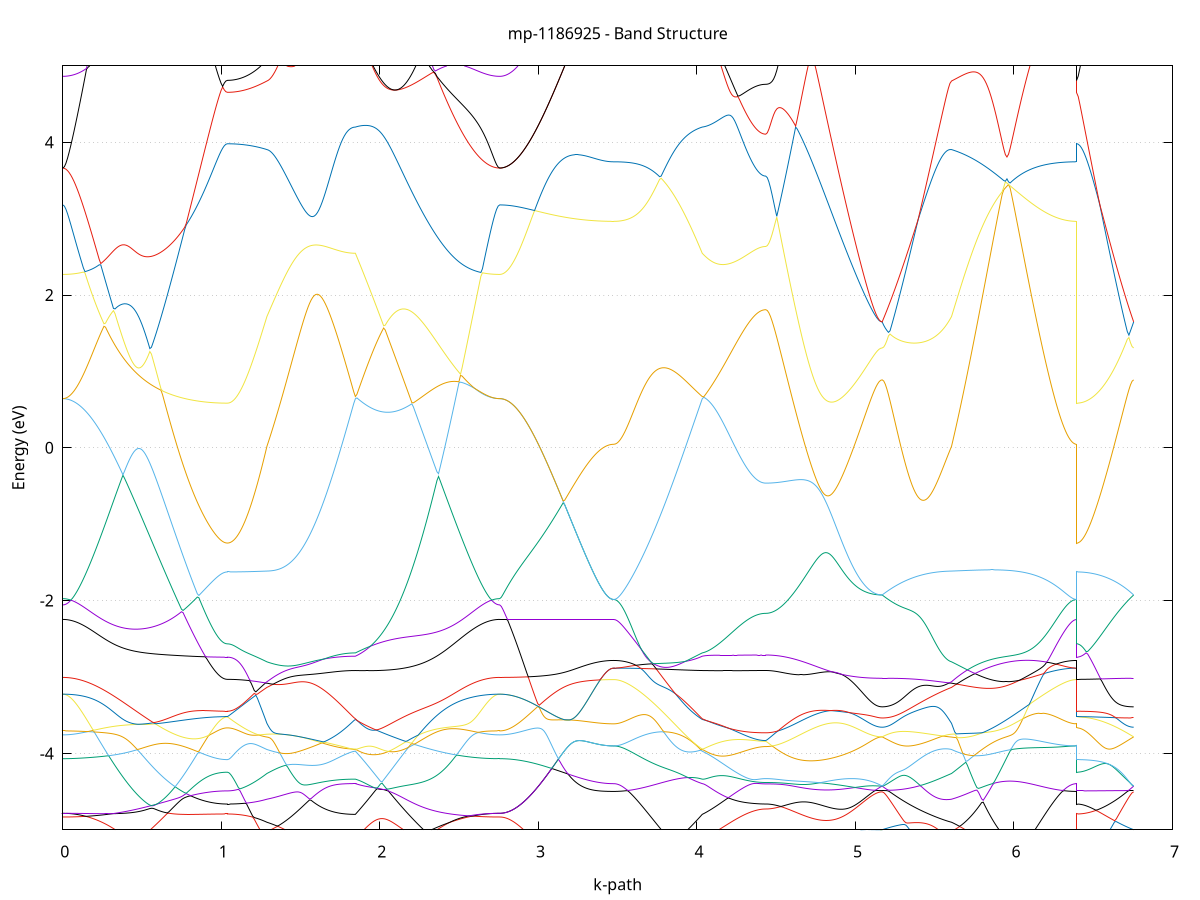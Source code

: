 set title 'mp-1186925 - Band Structure'
set xlabel 'k-path'
set ylabel 'Energy (eV)'
set grid y
set yrange [-5:5]
set terminal png size 800,600
set output 'mp-1186925_bands_gnuplot.png'
plot '-' using 1:2 with lines notitle, '-' using 1:2 with lines notitle, '-' using 1:2 with lines notitle, '-' using 1:2 with lines notitle, '-' using 1:2 with lines notitle, '-' using 1:2 with lines notitle, '-' using 1:2 with lines notitle, '-' using 1:2 with lines notitle, '-' using 1:2 with lines notitle, '-' using 1:2 with lines notitle, '-' using 1:2 with lines notitle, '-' using 1:2 with lines notitle, '-' using 1:2 with lines notitle, '-' using 1:2 with lines notitle, '-' using 1:2 with lines notitle, '-' using 1:2 with lines notitle, '-' using 1:2 with lines notitle, '-' using 1:2 with lines notitle, '-' using 1:2 with lines notitle, '-' using 1:2 with lines notitle, '-' using 1:2 with lines notitle, '-' using 1:2 with lines notitle, '-' using 1:2 with lines notitle, '-' using 1:2 with lines notitle, '-' using 1:2 with lines notitle, '-' using 1:2 with lines notitle, '-' using 1:2 with lines notitle, '-' using 1:2 with lines notitle, '-' using 1:2 with lines notitle, '-' using 1:2 with lines notitle, '-' using 1:2 with lines notitle, '-' using 1:2 with lines notitle, '-' using 1:2 with lines notitle, '-' using 1:2 with lines notitle, '-' using 1:2 with lines notitle, '-' using 1:2 with lines notitle, '-' using 1:2 with lines notitle, '-' using 1:2 with lines notitle, '-' using 1:2 with lines notitle, '-' using 1:2 with lines notitle, '-' using 1:2 with lines notitle, '-' using 1:2 with lines notitle, '-' using 1:2 with lines notitle, '-' using 1:2 with lines notitle, '-' using 1:2 with lines notitle, '-' using 1:2 with lines notitle, '-' using 1:2 with lines notitle, '-' using 1:2 with lines notitle, '-' using 1:2 with lines notitle, '-' using 1:2 with lines notitle, '-' using 1:2 with lines notitle, '-' using 1:2 with lines notitle, '-' using 1:2 with lines notitle, '-' using 1:2 with lines notitle, '-' using 1:2 with lines notitle, '-' using 1:2 with lines notitle, '-' using 1:2 with lines notitle, '-' using 1:2 with lines notitle, '-' using 1:2 with lines notitle, '-' using 1:2 with lines notitle, '-' using 1:2 with lines notitle, '-' using 1:2 with lines notitle, '-' using 1:2 with lines notitle, '-' using 1:2 with lines notitle
0.000000 -11.703698
0.009984 -11.703298
0.019968 -11.702198
0.029953 -11.700398
0.039937 -11.697798
0.049921 -11.694598
0.059905 -11.690598
0.069889 -11.685898
0.079874 -11.680398
0.089858 -11.674298
0.099842 -11.667398
0.109826 -11.659898
0.119810 -11.651598
0.129795 -11.642598
0.139779 -11.632898
0.149763 -11.622598
0.159747 -11.611498
0.169732 -11.599798
0.179716 -11.587398
0.189700 -11.574298
0.199684 -11.560598
0.209668 -11.546298
0.219653 -11.531298
0.229637 -11.515598
0.239621 -11.499398
0.249605 -11.482498
0.259589 -11.465098
0.269574 -11.446998
0.279558 -11.428398
0.289542 -11.409198
0.299526 -11.389498
0.309510 -11.369198
0.319495 -11.348398
0.329479 -11.327198
0.339463 -11.305398
0.349447 -11.283198
0.359431 -11.260498
0.369416 -11.237398
0.379400 -11.213898
0.389384 -11.189998
0.399368 -11.165798
0.409353 -11.141198
0.419337 -11.116298
0.429321 -11.091098
0.439305 -11.065598
0.449289 -11.039898
0.459274 -11.013998
0.469258 -10.987998
0.479242 -10.961798
0.489226 -10.935398
0.499210 -10.908998
0.509195 -10.882598
0.519179 -10.856098
0.529163 -10.829698
0.539147 -10.803298
0.549131 -10.776998
0.559116 -10.750898
0.569100 -10.724998
0.579084 -10.699198
0.589068 -10.673798
0.599052 -10.648598
0.609037 -10.623698
0.619021 -10.599198
0.629005 -10.575198
0.638989 -10.551598
0.648973 -10.528398
0.658958 -10.505798
0.668942 -10.483698
0.678926 -10.462198
0.688910 -10.441298
0.698895 -10.421098
0.708879 -10.401498
0.718863 -10.382598
0.728847 -10.364398
0.738831 -10.346898
0.748816 -10.330098
0.758800 -10.313998
0.768784 -10.298698
0.778768 -10.284098
0.788752 -10.270298
0.798737 -10.257198
0.808721 -10.244798
0.818705 -10.233098
0.828689 -10.222198
0.838673 -10.211898
0.848658 -10.202298
0.858642 -10.193298
0.868626 -10.184998
0.878610 -10.177298
0.888594 -10.170198
0.898579 -10.163698
0.908563 -10.157698
0.918547 -10.152298
0.928531 -10.147298
0.938516 -10.142898
0.948500 -10.138998
0.958484 -10.135498
0.968468 -10.132498
0.978452 -10.129898
0.988437 -10.127698
0.998421 -10.125898
1.008405 -10.124598
1.018389 -10.123598
1.028373 -10.122998
1.038358 -10.122798
1.038358 -10.122798
1.048330 -10.122798
1.058303 -10.122798
1.068275 -10.122698
1.078248 -10.122698
1.088220 -10.122598
1.098193 -10.122498
1.108165 -10.122498
1.118138 -10.122398
1.128110 -10.122298
1.138083 -10.122298
1.148055 -10.122298
1.158028 -10.122298
1.168000 -10.122398
1.177973 -10.122498
1.187945 -10.122698
1.197918 -10.123098
1.207890 -10.123498
1.217863 -10.123998
1.227835 -10.124698
1.237808 -10.125498
1.247780 -10.126398
1.257753 -10.127598
1.267725 -10.128898
1.277698 -10.130498
1.287670 -10.132198
1.287670 -10.132198
1.297633 -10.133698
1.307597 -10.135298
1.317560 -10.137198
1.327523 -10.139198
1.337486 -10.141398
1.347449 -10.143698
1.357413 -10.146198
1.367376 -10.148898
1.377339 -10.151598
1.387302 -10.154498
1.397265 -10.157598
1.407229 -10.160698
1.417192 -10.163898
1.427155 -10.167198
1.437118 -10.170498
1.447081 -10.173898
1.457045 -10.177398
1.467008 -10.180898
1.476971 -10.184398
1.486934 -10.187998
1.496897 -10.191598
1.506861 -10.195198
1.516824 -10.198798
1.526787 -10.202298
1.536750 -10.205898
1.546713 -10.209398
1.556677 -10.212898
1.566640 -10.216298
1.576603 -10.219698
1.586566 -10.223098
1.596529 -10.226398
1.606493 -10.229598
1.616456 -10.232698
1.626419 -10.235698
1.636382 -10.238698
1.646345 -10.241498
1.656308 -10.244298
1.666272 -10.246898
1.676235 -10.249398
1.686198 -10.251898
1.696161 -10.254098
1.706124 -10.256298
1.716088 -10.258298
1.726051 -10.260198
1.736014 -10.261998
1.745977 -10.263598
1.755940 -10.265098
1.765904 -10.266398
1.775867 -10.267598
1.785830 -10.268598
1.795793 -10.269398
1.805756 -10.270198
1.815720 -10.270698
1.825683 -10.271098
1.835646 -10.271298
1.845609 -10.271398
1.845609 -10.271398
1.855506 -10.265498
1.865403 -10.260498
1.875300 -10.256498
1.885197 -10.253498
1.895094 -10.251498
1.904991 -10.250698
1.914888 -10.250998
1.924785 -10.252498
1.934682 -10.255198
1.944579 -10.259098
1.954476 -10.264298
1.964373 -10.270798
1.974270 -10.278598
1.984167 -10.287698
1.994064 -10.297998
2.003961 -10.309598
2.013858 -10.322398
2.023755 -10.336498
2.033651 -10.351698
2.043548 -10.367998
2.053445 -10.385498
2.063342 -10.403998
2.073239 -10.423498
2.083136 -10.443898
2.093033 -10.465198
2.102930 -10.487298
2.112827 -10.510198
2.122724 -10.533798
2.132621 -10.557998
2.142518 -10.582698
2.152415 -10.607998
2.162312 -10.633798
2.172209 -10.659898
2.182106 -10.686398
2.192003 -10.713098
2.201900 -10.740098
2.211797 -10.767198
2.221694 -10.794498
2.231591 -10.821898
2.241488 -10.849298
2.251385 -10.876698
2.261282 -10.903998
2.271179 -10.931298
2.281075 -10.958398
2.290972 -10.985398
2.300869 -11.012098
2.310766 -11.038698
2.320663 -11.064998
2.330560 -11.090998
2.340457 -11.116598
2.350354 -11.141998
2.360251 -11.166998
2.370148 -11.191598
2.380045 -11.215798
2.389942 -11.239498
2.399839 -11.262798
2.409736 -11.285698
2.419633 -11.307998
2.429530 -11.329898
2.439427 -11.351198
2.449324 -11.372098
2.459221 -11.392298
2.469118 -11.411998
2.479015 -11.431198
2.488912 -11.449798
2.498809 -11.467698
2.508706 -11.485098
2.518603 -11.501898
2.528499 -11.517998
2.538396 -11.533498
2.548293 -11.548398
2.558190 -11.562598
2.568087 -11.576198
2.577984 -11.589098
2.587881 -11.601298
2.597778 -11.612898
2.607675 -11.623798
2.617572 -11.633998
2.627469 -11.643598
2.637366 -11.652398
2.647263 -11.660598
2.657160 -11.667998
2.667057 -11.674798
2.676954 -11.680798
2.686851 -11.686198
2.696748 -11.690798
2.706645 -11.694698
2.716542 -11.697898
2.726439 -11.700498
2.736336 -11.702198
2.746233 -11.703298
2.756130 -11.703698
2.756130 -11.703698
2.766123 -11.703298
2.776117 -11.702398
2.786111 -11.700698
2.796105 -11.698398
2.806098 -11.695398
2.816092 -11.691798
2.826086 -11.687598
2.836079 -11.682598
2.846073 -11.677098
2.856067 -11.670898
2.866061 -11.663998
2.876054 -11.656598
2.886048 -11.648498
2.896042 -11.639798
2.906036 -11.630498
2.916029 -11.620498
2.926023 -11.609998
2.936017 -11.598898
2.946011 -11.587198
2.956004 -11.574998
2.965998 -11.562198
2.975992 -11.548798
2.985986 -11.534898
2.995979 -11.520498
3.005973 -11.505598
3.015967 -11.490198
3.025961 -11.474298
3.035954 -11.457998
3.045948 -11.441198
3.055942 -11.423998
3.065936 -11.406398
3.075929 -11.388398
3.085923 -11.370098
3.095917 -11.351398
3.105910 -11.332398
3.115904 -11.313198
3.125898 -11.293698
3.135892 -11.273898
3.145885 -11.253998
3.155879 -11.233898
3.165873 -11.213598
3.175867 -11.193298
3.185860 -11.172898
3.195854 -11.152598
3.205848 -11.132198
3.215842 -11.111898
3.225835 -11.091698
3.235829 -11.071698
3.245823 -11.051798
3.255817 -11.032298
3.265810 -11.012998
3.275804 -10.994098
3.285798 -10.975598
3.295792 -10.957598
3.305785 -10.940098
3.315779 -10.923198
3.325773 -10.906998
3.335767 -10.891398
3.345760 -10.876598
3.355754 -10.862698
3.365748 -10.849598
3.375741 -10.837398
3.385735 -10.826198
3.395729 -10.816098
3.405723 -10.806998
3.415716 -10.798998
3.425710 -10.792198
3.435704 -10.786598
3.445698 -10.782198
3.455691 -10.778998
3.465685 -10.777098
3.475679 -10.776498
3.475679 -10.776498
3.485642 -10.776298
3.495605 -10.775498
3.505568 -10.774298
3.515532 -10.772598
3.525495 -10.770498
3.535458 -10.767798
3.545421 -10.764698
3.555384 -10.761098
3.565348 -10.756998
3.575311 -10.752398
3.585274 -10.747398
3.595237 -10.741998
3.605200 -10.736098
3.615164 -10.729698
3.625127 -10.722898
3.635090 -10.715698
3.645053 -10.707998
3.655016 -10.699898
3.664980 -10.691498
3.674943 -10.682598
3.684906 -10.673398
3.694869 -10.663698
3.704832 -10.653698
3.714796 -10.643398
3.724759 -10.632698
3.734722 -10.621798
3.744685 -10.610498
3.754648 -10.598898
3.764612 -10.587098
3.774575 -10.574998
3.784538 -10.562598
3.794501 -10.550098
3.804464 -10.537398
3.814428 -10.524498
3.824391 -10.511498
3.834354 -10.498398
3.844317 -10.485198
3.854280 -10.471998
3.864244 -10.458698
3.874207 -10.445498
3.884170 -10.432298
3.894133 -10.419298
3.904096 -10.406298
3.914060 -10.393498
3.924023 -10.380998
3.933986 -10.368698
3.943949 -10.356698
3.953912 -10.344998
3.963876 -10.333798
3.973839 -10.323098
3.983802 -10.312798
3.993765 -10.303198
4.003728 -10.294098
4.013692 -10.285798
4.023655 -10.278198
4.033618 -10.271398
4.033618 -10.271398
4.043390 -10.268898
4.053162 -10.266898
4.062933 -10.265398
4.072705 -10.264298
4.082477 -10.263598
4.092249 -10.263198
4.102021 -10.263298
4.111793 -10.263598
4.121564 -10.264198
4.131336 -10.265198
4.141108 -10.266298
4.150880 -10.267698
4.160652 -10.269198
4.170423 -10.270998
4.180195 -10.272798
4.189967 -10.274798
4.199739 -10.276898
4.209511 -10.279098
4.219283 -10.281298
4.229054 -10.283498
4.238826 -10.285798
4.248598 -10.288098
4.258370 -10.290298
4.268142 -10.292498
4.277914 -10.294698
4.287685 -10.296798
4.297457 -10.298798
4.307229 -10.300798
4.317001 -10.302598
4.326773 -10.304298
4.336544 -10.305898
4.346316 -10.307398
4.356088 -10.308798
4.365860 -10.309998
4.375632 -10.310998
4.385404 -10.311898
4.395175 -10.312698
4.404947 -10.313298
4.414719 -10.313698
4.424491 -10.313898
4.434263 -10.313998
4.434263 -10.313998
4.444185 -10.313898
4.454107 -10.313698
4.464029 -10.313298
4.473951 -10.312698
4.483873 -10.311998
4.493795 -10.311098
4.503717 -10.310098
4.513639 -10.308898
4.523561 -10.307598
4.533483 -10.306098
4.543405 -10.304398
4.553327 -10.302598
4.563249 -10.300698
4.573171 -10.298598
4.583093 -10.296398
4.593015 -10.293998
4.602937 -10.291598
4.612859 -10.288898
4.622781 -10.286198
4.632703 -10.283398
4.642625 -10.280398
4.652547 -10.277298
4.662469 -10.274098
4.672391 -10.270798
4.682313 -10.267398
4.692235 -10.263998
4.702157 -10.260398
4.712079 -10.256698
4.722001 -10.252998
4.731923 -10.249198
4.741845 -10.245398
4.751767 -10.241498
4.761689 -10.237498
4.771611 -10.233498
4.781533 -10.229498
4.791456 -10.225498
4.801378 -10.221398
4.811300 -10.217298
4.821222 -10.213198
4.831144 -10.209098
4.841066 -10.204998
4.850988 -10.200898
4.860910 -10.196898
4.870832 -10.192898
4.880754 -10.188898
4.890676 -10.184898
4.900598 -10.181098
4.910520 -10.177198
4.920442 -10.173498
4.930364 -10.169798
4.940286 -10.166198
4.950208 -10.162698
4.960130 -10.159298
4.970052 -10.155998
4.979974 -10.152798
4.989896 -10.149798
4.999818 -10.146798
5.009740 -10.143998
5.019662 -10.141298
5.029584 -10.138798
5.039506 -10.136398
5.049428 -10.134198
5.059350 -10.132098
5.069272 -10.130198
5.079194 -10.128498
5.089116 -10.126898
5.099038 -10.125498
5.108960 -10.124298
5.118882 -10.123298
5.128804 -10.122398
5.138726 -10.121798
5.148648 -10.121298
5.158570 -10.120998
5.168492 -10.120898
5.168492 -10.120898
5.178440 -10.120898
5.188389 -10.120998
5.198337 -10.121198
5.208285 -10.121398
5.218233 -10.121598
5.228181 -10.121898
5.238129 -10.122198
5.248077 -10.122498
5.258025 -10.122798
5.267973 -10.123098
5.277921 -10.123498
5.287869 -10.123798
5.297817 -10.124198
5.307765 -10.124498
5.317713 -10.124798
5.327662 -10.125098
5.337610 -10.125398
5.347558 -10.125598
5.357506 -10.125898
5.367454 -10.126098
5.377402 -10.126298
5.387350 -10.126498
5.397298 -10.126598
5.407246 -10.126698
5.417194 -10.126798
5.427142 -10.126898
5.437090 -10.126998
5.447038 -10.126998
5.456986 -10.127098
5.466935 -10.127098
5.476883 -10.127098
5.486831 -10.127198
5.496779 -10.127298
5.506727 -10.127398
5.516675 -10.127498
5.526623 -10.127698
5.536571 -10.127898
5.546519 -10.128198
5.556467 -10.128598
5.566415 -10.129098
5.576363 -10.129698
5.586311 -10.130398
5.596259 -10.131198
5.606208 -10.132198
5.606208 -10.132198
5.616195 -10.134198
5.626183 -10.136498
5.636171 -10.139098
5.646159 -10.141898
5.656147 -10.145098
5.666135 -10.148498
5.676123 -10.152298
5.686111 -10.156398
5.696099 -10.160898
5.706087 -10.165698
5.716075 -10.170898
5.726062 -10.176498
5.736050 -10.182498
5.746038 -10.188798
5.756026 -10.195598
5.766014 -10.202698
5.776002 -10.210198
5.785990 -10.218098
5.795978 -10.226398
5.805966 -10.234998
5.815954 -10.243998
5.825942 -10.253398
5.835930 -10.263098
5.845917 -10.273198
5.855905 -10.283498
5.865893 -10.294198
5.875881 -10.305198
5.885869 -10.316398
5.895857 -10.327898
5.905845 -10.339698
5.915833 -10.351598
5.925821 -10.363798
5.935809 -10.376098
5.945797 -10.388498
5.955784 -10.401098
5.965772 -10.413798
5.975760 -10.426598
5.985748 -10.439398
5.995736 -10.452298
6.005724 -10.465098
6.015712 -10.477998
6.025700 -10.490798
6.035688 -10.503598
6.045676 -10.516198
6.055664 -10.528798
6.065651 -10.541298
6.075639 -10.553598
6.085627 -10.565698
6.095615 -10.577698
6.105603 -10.589398
6.115591 -10.600898
6.125579 -10.612198
6.135567 -10.623198
6.145555 -10.633998
6.155543 -10.644398
6.165531 -10.654598
6.175519 -10.664398
6.185506 -10.673898
6.195494 -10.682998
6.205482 -10.691798
6.215470 -10.700098
6.225458 -10.708098
6.235446 -10.715698
6.245434 -10.722898
6.255422 -10.729698
6.265410 -10.735998
6.275398 -10.741898
6.285386 -10.747398
6.295373 -10.752398
6.305361 -10.756898
6.315349 -10.760998
6.325337 -10.764598
6.335325 -10.767798
6.345313 -10.770398
6.355301 -10.772598
6.365289 -10.774298
6.375277 -10.775498
6.385265 -10.776298
6.395253 -10.776498
6.395253 -10.122798
6.405246 -10.122798
6.415240 -10.122798
6.425234 -10.122798
6.435228 -10.122798
6.445221 -10.122698
6.455215 -10.122698
6.465209 -10.122698
6.475202 -10.122598
6.485196 -10.122598
6.495190 -10.122498
6.505184 -10.122398
6.515177 -10.122398
6.525171 -10.122298
6.535165 -10.122198
6.545159 -10.122098
6.555152 -10.121998
6.565146 -10.121998
6.575140 -10.121898
6.585134 -10.121798
6.595127 -10.121698
6.605121 -10.121598
6.615115 -10.121598
6.625109 -10.121498
6.635102 -10.121398
6.645096 -10.121298
6.655090 -10.121298
6.665084 -10.121198
6.675077 -10.121098
6.685071 -10.121098
6.695065 -10.120998
6.705059 -10.120998
6.715052 -10.120998
6.725046 -10.120898
6.735040 -10.120898
6.745033 -10.120898
6.755027 -10.120898
e
0.000000 -6.338598
0.009984 -6.338298
0.019968 -6.337598
0.029953 -6.336298
0.039937 -6.334498
0.049921 -6.332198
0.059905 -6.329398
0.069889 -6.326098
0.079874 -6.322498
0.089858 -6.318498
0.099842 -6.314098
0.109826 -6.309498
0.119810 -6.304698
0.129795 -6.299698
0.139779 -6.294798
0.149763 -6.289998
0.159747 -6.285498
0.169732 -6.281598
0.179716 -6.278498
0.189700 -6.276598
0.199684 -6.276298
0.209668 -6.278198
0.219653 -6.282598
0.229637 -6.289998
0.239621 -6.300798
0.249605 -6.314798
0.259589 -6.332098
0.269574 -6.352198
0.279558 -6.374698
0.289542 -6.399198
0.299526 -6.425398
0.309510 -6.452898
0.319495 -6.481398
0.329479 -6.510598
0.339463 -6.540398
0.349447 -6.570498
0.359431 -6.600898
0.369416 -6.631298
0.379400 -6.661698
0.389384 -6.691998
0.399368 -6.721998
0.409353 -6.751698
0.419337 -6.780998
0.429321 -6.809898
0.439305 -6.838198
0.449289 -6.865898
0.459274 -6.892998
0.469258 -6.919298
0.479242 -6.944898
0.489226 -6.969598
0.499210 -6.993398
0.509195 -7.016298
0.519179 -7.038198
0.529163 -7.058998
0.539147 -7.078798
0.549131 -7.097398
0.559116 -7.114798
0.569100 -7.130998
0.579084 -7.145898
0.589068 -7.159598
0.599052 -7.171798
0.609037 -7.182698
0.619021 -7.192198
0.629005 -7.200198
0.638989 -7.206698
0.648973 -7.211698
0.658958 -7.215198
0.668942 -7.217198
0.678926 -7.217598
0.688910 -7.216398
0.698895 -7.213698
0.708879 -7.209398
0.718863 -7.203498
0.728847 -7.196098
0.738831 -7.187098
0.748816 -7.176598
0.758800 -7.164598
0.768784 -7.151198
0.778768 -7.136398
0.788752 -7.120298
0.798737 -7.102798
0.808721 -7.084198
0.818705 -7.064398
0.828689 -7.043598
0.838673 -7.021798
0.848658 -6.999098
0.858642 -6.975698
0.868626 -6.951798
0.878610 -6.927298
0.888594 -6.902498
0.898579 -6.877598
0.908563 -6.852798
0.918547 -6.828098
0.928531 -6.803998
0.938516 -6.780498
0.948500 -6.757898
0.958484 -6.736598
0.968468 -6.716798
0.978452 -6.698798
0.988437 -6.682898
0.998421 -6.669398
1.008405 -6.658598
1.018389 -6.650698
1.028373 -6.645898
1.038358 -6.644198
1.038358 -6.644198
1.048330 -6.643898
1.058303 -6.642998
1.068275 -6.641398
1.078248 -6.639098
1.088220 -6.636298
1.098193 -6.632798
1.108165 -6.628798
1.118138 -6.624098
1.128110 -6.618798
1.138083 -6.612998
1.148055 -6.606598
1.158028 -6.599598
1.168000 -6.592098
1.177973 -6.584098
1.187945 -6.575598
1.197918 -6.566598
1.207890 -6.557198
1.217863 -6.547298
1.227835 -6.536998
1.237808 -6.526298
1.247780 -6.515298
1.257753 -6.503998
1.267725 -6.492298
1.277698 -6.497498
1.287670 -6.514698
1.287670 -6.514698
1.297633 -6.526798
1.307597 -6.538598
1.317560 -6.549998
1.327523 -6.561098
1.337486 -6.571798
1.347449 -6.582198
1.357413 -6.592298
1.367376 -6.601998
1.377339 -6.611398
1.387302 -6.620498
1.397265 -6.629198
1.407229 -6.637598
1.417192 -6.645698
1.427155 -6.653398
1.437118 -6.660798
1.447081 -6.667898
1.457045 -6.674598
1.467008 -6.681098
1.476971 -6.687198
1.486934 -6.692998
1.496897 -6.698498
1.506861 -6.703698
1.516824 -6.708598
1.526787 -6.713298
1.536750 -6.717598
1.546713 -6.731798
1.556677 -6.748398
1.566640 -6.764798
1.576603 -6.780798
1.586566 -6.796598
1.596529 -6.811898
1.606493 -6.826898
1.616456 -6.841398
1.626419 -6.855498
1.636382 -6.868998
1.646345 -6.882098
1.656308 -6.894698
1.666272 -6.906698
1.676235 -6.918098
1.686198 -6.928998
1.696161 -6.939298
1.706124 -6.948898
1.716088 -6.957998
1.726051 -6.966398
1.736014 -6.974198
1.745977 -6.981298
1.755940 -6.987798
1.765904 -6.993598
1.775867 -6.998798
1.785830 -7.003198
1.795793 -7.006998
1.805756 -7.010098
1.815720 -7.012598
1.825683 -7.014298
1.835646 -7.015298
1.845609 -7.015698
1.845609 -7.015698
1.855506 -7.044698
1.865403 -7.072498
1.875300 -7.098898
1.885197 -7.123898
1.895094 -7.147298
1.904991 -7.169198
1.914888 -7.189298
1.924785 -7.207698
1.934682 -7.224298
1.944579 -7.238998
1.954476 -7.251798
1.964373 -7.262598
1.974270 -7.271498
1.984167 -7.278398
1.994064 -7.283298
2.003961 -7.286198
2.013858 -7.287098
2.023755 -7.286098
2.033651 -7.283198
2.043548 -7.278298
2.053445 -7.271598
2.063342 -7.262998
2.073239 -7.252698
2.083136 -7.240698
2.093033 -7.227098
2.102930 -7.211898
2.112827 -7.195098
2.122724 -7.176898
2.132621 -7.157298
2.142518 -7.136498
2.152415 -7.114298
2.162312 -7.090998
2.172209 -7.066698
2.182106 -7.041298
2.192003 -7.014898
2.201900 -6.987698
2.211797 -6.959598
2.221694 -6.930798
2.231591 -6.901298
2.241488 -6.871298
2.251385 -6.840598
2.261282 -6.809598
2.271179 -6.778098
2.281075 -6.746298
2.290972 -6.714198
2.300869 -6.681998
2.310766 -6.649598
2.320663 -6.617298
2.330560 -6.584898
2.340457 -6.552798
2.350354 -6.520898
2.360251 -6.489298
2.370148 -6.458198
2.380045 -6.427798
2.389942 -6.398198
2.399839 -6.369698
2.409736 -6.342498
2.419633 -6.316898
2.429530 -6.293398
2.439427 -6.272498
2.449324 -6.254498
2.459221 -6.240098
2.469118 -6.229298
2.479015 -6.222298
2.488912 -6.218798
2.498809 -6.218198
2.508706 -6.220098
2.518603 -6.223798
2.528499 -6.228798
2.538396 -6.234798
2.548293 -6.241398
2.558190 -6.248398
2.568087 -6.255698
2.577984 -6.262898
2.587881 -6.270098
2.597778 -6.277198
2.607675 -6.284098
2.617572 -6.290698
2.627469 -6.296898
2.637366 -6.302798
2.647263 -6.308298
2.657160 -6.313498
2.667057 -6.318098
2.676954 -6.322398
2.686851 -6.326098
2.696748 -6.329398
2.706645 -6.332198
2.716542 -6.334498
2.726439 -6.336298
2.736336 -6.337598
2.746233 -6.338298
2.756130 -6.338598
2.756130 -6.338598
2.766123 -6.340398
2.776117 -6.345598
2.786111 -6.353898
2.796105 -6.365098
2.806098 -6.378698
2.816092 -6.394298
2.826086 -6.411698
2.836079 -6.430498
2.846073 -6.450398
2.856067 -6.471398
2.866061 -6.493198
2.876054 -6.515698
2.886048 -6.538798
2.896042 -6.562398
2.906036 -6.586398
2.916029 -6.610798
2.926023 -6.635598
2.936017 -6.660498
2.946011 -6.685698
2.956004 -6.711098
2.965998 -6.736698
2.975992 -6.762298
2.985986 -6.788098
2.995979 -6.813898
3.005973 -6.839798
3.015967 -6.865598
3.025961 -6.891498
3.035954 -6.917398
3.045948 -6.943298
3.055942 -6.969098
3.065936 -6.994798
3.075929 -7.020398
3.085923 -7.045998
3.095917 -7.071498
3.105910 -7.096798
3.115904 -7.121998
3.125898 -7.146998
3.135892 -7.171898
3.145885 -7.196598
3.155879 -7.221098
3.165873 -7.245398
3.175867 -7.269498
3.185860 -7.293398
3.195854 -7.316898
3.205848 -7.340198
3.215842 -7.363198
3.225835 -7.385798
3.235829 -7.407998
3.245823 -7.429898
3.255817 -7.451298
3.265810 -7.472298
3.275804 -7.492698
3.285798 -7.512598
3.295792 -7.531898
3.305785 -7.550598
3.315779 -7.568598
3.325773 -7.585898
3.335767 -7.602398
3.345760 -7.617998
3.355754 -7.632798
3.365748 -7.646598
3.375741 -7.659398
3.385735 -7.671198
3.395729 -7.681898
3.405723 -7.691398
3.415716 -7.699798
3.425710 -7.706898
3.435704 -7.712798
3.445698 -7.717498
3.455691 -7.720798
3.465685 -7.722798
3.475679 -7.723398
3.475679 -7.723398
3.485642 -7.723098
3.495605 -7.721998
3.505568 -7.720198
3.515532 -7.717598
3.525495 -7.714398
3.535458 -7.710398
3.545421 -7.705698
3.555384 -7.700298
3.565348 -7.694198
3.575311 -7.687398
3.585274 -7.679898
3.595237 -7.671598
3.605200 -7.662698
3.615164 -7.653098
3.625127 -7.642798
3.635090 -7.631798
3.645053 -7.620198
3.655016 -7.607898
3.664980 -7.594898
3.674943 -7.581298
3.684906 -7.567098
3.694869 -7.552198
3.704832 -7.536698
3.714796 -7.520598
3.724759 -7.503798
3.734722 -7.486498
3.744685 -7.468598
3.754648 -7.450198
3.764612 -7.431198
3.774575 -7.411598
3.784538 -7.391498
3.794501 -7.370898
3.804464 -7.349798
3.814428 -7.328198
3.824391 -7.306098
3.834354 -7.283498
3.844317 -7.260498
3.854280 -7.237098
3.864244 -7.213298
3.874207 -7.188998
3.884170 -7.164398
3.894133 -7.139398
3.904096 -7.113998
3.914060 -7.088398
3.924023 -7.062298
3.933986 -7.035998
3.943949 -7.009398
3.953912 -6.982598
3.963876 -6.955398
3.973839 -6.928098
3.983802 -6.900498
3.993765 -6.888298
4.003728 -6.921498
4.013692 -6.953898
4.023655 -6.985298
4.033618 -7.015698
4.033618 -7.015698
4.043390 -7.029598
4.053162 -7.045098
4.062933 -7.061798
4.072705 -7.079198
4.082477 -7.096998
4.092249 -7.115198
4.102021 -7.133398
4.111793 -7.151598
4.121564 -7.169698
4.131336 -7.187598
4.141108 -7.205298
4.150880 -7.222598
4.160652 -7.239598
4.170423 -7.256198
4.180195 -7.272398
4.189967 -7.288198
4.199739 -7.303498
4.209511 -7.318298
4.219283 -7.332598
4.229054 -7.346398
4.238826 -7.359598
4.248598 -7.372298
4.258370 -7.384398
4.268142 -7.395898
4.277914 -7.406798
4.287685 -7.417098
4.297457 -7.426798
4.307229 -7.435898
4.317001 -7.444298
4.326773 -7.452098
4.336544 -7.459198
4.346316 -7.465698
4.356088 -7.471498
4.365860 -7.476598
4.375632 -7.480998
4.385404 -7.484798
4.395175 -7.487898
4.404947 -7.490298
4.414719 -7.491998
4.424491 -7.493098
4.434263 -7.493398
4.434263 -7.493398
4.444185 -7.492998
4.454107 -7.491898
4.464029 -7.489998
4.473951 -7.487398
4.483873 -7.484098
4.493795 -7.479998
4.503717 -7.475098
4.513639 -7.469498
4.523561 -7.463198
4.533483 -7.456198
4.543405 -7.448398
4.553327 -7.439998
4.563249 -7.430798
4.573171 -7.420898
4.583093 -7.410298
4.593015 -7.399098
4.602937 -7.387098
4.612859 -7.374498
4.622781 -7.361298
4.632703 -7.347398
4.642625 -7.332798
4.652547 -7.317698
4.662469 -7.301998
4.672391 -7.285598
4.682313 -7.268698
4.692235 -7.251198
4.702157 -7.233298
4.712079 -7.214698
4.722001 -7.195698
4.731923 -7.176298
4.741845 -7.156298
4.751767 -7.135998
4.761689 -7.115298
4.771611 -7.094098
4.781533 -7.072698
4.791456 -7.050898
4.801378 -7.028898
4.811300 -7.006598
4.821222 -6.984198
4.831144 -6.961498
4.841066 -6.938798
4.850988 -6.915898
4.860910 -6.892998
4.870832 -6.870098
4.880754 -6.847198
4.890676 -6.824498
4.900598 -6.801798
4.910520 -6.779398
4.920442 -6.757198
4.930364 -6.735298
4.940286 -6.713698
4.950208 -6.692498
4.960130 -6.671698
4.970052 -6.651498
4.979974 -6.631698
4.989896 -6.612598
4.999818 -6.594098
5.009740 -6.576298
5.019662 -6.559198
5.029584 -6.542898
5.039506 -6.527398
5.049428 -6.512798
5.059350 -6.499198
5.069272 -6.486498
5.079194 -6.474798
5.089116 -6.464098
5.099038 -6.454598
5.108960 -6.446198
5.118882 -6.439098
5.128804 -6.433098
5.138726 -6.428498
5.148648 -6.425098
5.158570 -6.423098
5.168492 -6.422398
5.168492 -6.422398
5.178440 -6.430098
5.188389 -6.437598
5.198337 -6.444798
5.208285 -6.451698
5.218233 -6.458398
5.228181 -6.464898
5.238129 -6.470998
5.248077 -6.476898
5.258025 -6.482498
5.267973 -6.487798
5.277921 -6.492798
5.287869 -6.497498
5.297817 -6.501998
5.307765 -6.506098
5.317713 -6.509898
5.327662 -6.513398
5.337610 -6.516498
5.347558 -6.519398
5.357506 -6.521898
5.367454 -6.524098
5.377402 -6.525898
5.387350 -6.527398
5.397298 -6.528598
5.407246 -6.529398
5.417194 -6.529898
5.427142 -6.529998
5.437090 -6.529798
5.447038 -6.529198
5.456986 -6.528298
5.466935 -6.526998
5.476883 -6.525298
5.486831 -6.523198
5.496779 -6.520798
5.506727 -6.517898
5.516675 -6.514698
5.526623 -6.511098
5.536571 -6.507198
5.546519 -6.502798
5.556467 -6.497998
5.566415 -6.492898
5.576363 -6.487298
5.586311 -6.494898
5.596259 -6.504798
5.606208 -6.514698
5.606208 -6.514698
5.616195 -6.532198
5.626183 -6.549698
5.636171 -6.567198
5.646159 -6.584898
5.656147 -6.602598
5.666135 -6.620398
5.676123 -6.638198
5.686111 -6.656098
5.696099 -6.674098
5.706087 -6.692098
5.716075 -6.710098
5.726062 -6.728198
5.736050 -6.746398
5.746038 -6.764598
5.756026 -6.782898
5.766014 -6.801198
5.776002 -6.819598
5.785990 -6.838098
5.795978 -6.856598
5.805966 -6.875298
5.815954 -6.893998
5.825942 -6.912798
5.835930 -6.931598
5.845917 -6.950598
5.855905 -6.969598
5.865893 -6.988698
5.875881 -7.007898
5.885869 -7.027098
5.895857 -7.046398
5.905845 -7.065798
5.915833 -7.085298
5.925821 -7.104798
5.935809 -7.124298
5.945797 -7.143798
5.955784 -7.163398
5.965772 -7.182998
5.975760 -7.202498
5.985748 -7.221998
5.995736 -7.241498
6.005724 -7.260798
6.015712 -7.280098
6.025700 -7.299298
6.035688 -7.318298
6.045676 -7.337198
6.055664 -7.355898
6.065651 -7.374398
6.075639 -7.392598
6.085627 -7.410598
6.095615 -7.428298
6.105603 -7.445698
6.115591 -7.462698
6.125579 -7.479398
6.135567 -7.495698
6.145555 -7.511598
6.155543 -7.527098
6.165531 -7.542098
6.175519 -7.556698
6.185506 -7.570698
6.195494 -7.584298
6.205482 -7.597298
6.215470 -7.609698
6.225458 -7.621598
6.235446 -7.632898
6.245434 -7.643598
6.255422 -7.653598
6.265410 -7.663098
6.275398 -7.671798
6.285386 -7.679998
6.295373 -7.687398
6.305361 -7.694198
6.315349 -7.700298
6.325337 -7.705698
6.335325 -7.710398
6.345313 -7.714398
6.355301 -7.717598
6.365289 -7.720198
6.375277 -7.721998
6.385265 -7.723098
6.395253 -7.723398
6.395253 -6.644198
6.405246 -6.643998
6.415240 -6.643398
6.425234 -6.642298
6.435228 -6.640898
6.445221 -6.638998
6.455215 -6.636698
6.465209 -6.633898
6.475202 -6.630798
6.485196 -6.627298
6.495190 -6.623398
6.505184 -6.619098
6.515177 -6.614498
6.525171 -6.609398
6.535165 -6.603998
6.545159 -6.598298
6.555152 -6.592198
6.565146 -6.585798
6.575140 -6.579098
6.585134 -6.572098
6.595127 -6.564798
6.605121 -6.557198
6.615115 -6.549398
6.625109 -6.541298
6.635102 -6.532998
6.645096 -6.524498
6.655090 -6.515798
6.665084 -6.506898
6.675077 -6.497898
6.685071 -6.488698
6.695065 -6.479398
6.705059 -6.470098
6.715052 -6.460598
6.725046 -6.451098
6.735040 -6.441498
6.745033 -6.431998
6.755027 -6.422398
e
0.000000 -6.016298
0.009984 -6.016098
0.019968 -6.015298
0.029953 -6.014098
0.039937 -6.012498
0.049921 -6.010298
0.059905 -6.007698
0.069889 -6.004598
0.079874 -6.000998
0.089858 -5.996998
0.099842 -5.992498
0.109826 -5.987498
0.119810 -5.982098
0.129795 -5.976198
0.139779 -5.969898
0.149763 -5.963098
0.159747 -5.955798
0.169732 -5.948198
0.179716 -5.939998
0.189700 -5.942898
0.199684 -5.957898
0.209668 -5.971498
0.219653 -5.983198
0.229637 -5.992298
0.239621 -5.998598
0.249605 -6.001798
0.259589 -6.002198
0.269574 -5.999798
0.279558 -5.995198
0.289542 -5.988598
0.299526 -5.980398
0.309510 -5.970798
0.319495 -5.960198
0.329479 -5.948598
0.339463 -5.936398
0.349447 -5.923498
0.359431 -5.910198
0.369416 -5.896498
0.379400 -5.882398
0.389384 -5.868098
0.399368 -5.853598
0.409353 -5.838898
0.419337 -5.824098
0.429321 -5.809198
0.439305 -5.794198
0.449289 -5.779198
0.459274 -5.764198
0.469258 -5.749198
0.479242 -5.734198
0.489226 -5.719198
0.499210 -5.704198
0.509195 -5.689298
0.519179 -5.674498
0.529163 -5.659698
0.539147 -5.644898
0.549131 -5.630298
0.559116 -5.615698
0.569100 -5.601298
0.579084 -5.586898
0.589068 -5.572598
0.599052 -5.558398
0.609037 -5.547598
0.619021 -5.571698
0.629005 -5.595798
0.638989 -5.619998
0.648973 -5.643998
0.658958 -5.667998
0.668942 -5.691898
0.678926 -5.715498
0.688910 -5.738998
0.698895 -5.762298
0.708879 -5.785298
0.718863 -5.807898
0.728847 -5.830198
0.738831 -5.852198
0.748816 -5.873698
0.758800 -5.894698
0.768784 -5.915298
0.778768 -5.935398
0.788752 -5.954998
0.798737 -5.973898
0.808721 -5.992298
0.818705 -6.010098
0.828689 -6.027298
0.838673 -6.043798
0.848658 -6.059598
0.858642 -6.074698
0.868626 -6.089098
0.878610 -6.102798
0.888594 -6.115698
0.898579 -6.127798
0.908563 -6.139198
0.918547 -6.149798
0.928531 -6.159498
0.938516 -6.168498
0.948500 -6.176598
0.958484 -6.183898
0.968468 -6.190398
0.978452 -6.195998
0.988437 -6.200798
0.998421 -6.204698
1.008405 -6.207698
1.018389 -6.209898
1.028373 -6.211198
1.038358 -6.211598
1.038358 -6.211598
1.048330 -6.212398
1.058303 -6.214698
1.068275 -6.218498
1.078248 -6.223798
1.088220 -6.230398
1.098193 -6.238298
1.108165 -6.247298
1.118138 -6.257398
1.128110 -6.268498
1.138083 -6.280398
1.148055 -6.293098
1.158028 -6.306398
1.168000 -6.320398
1.177973 -6.334898
1.187945 -6.349798
1.197918 -6.365198
1.207890 -6.380898
1.217863 -6.396898
1.227835 -6.413198
1.237808 -6.429698
1.247780 -6.446398
1.257753 -6.463298
1.267725 -6.480298
1.277698 -6.480298
1.287670 -6.468098
1.287670 -6.468098
1.297633 -6.460498
1.307597 -6.454898
1.317560 -6.451398
1.327523 -6.449998
1.337486 -6.450698
1.347449 -6.453398
1.357413 -6.458098
1.367376 -6.464498
1.377339 -6.472598
1.387302 -6.482198
1.397265 -6.493198
1.407229 -6.505298
1.417192 -6.518498
1.427155 -6.532598
1.437118 -6.547498
1.447081 -6.562998
1.457045 -6.578998
1.467008 -6.595498
1.476971 -6.612198
1.486934 -6.629198
1.496897 -6.646398
1.506861 -6.663598
1.516824 -6.680798
1.526787 -6.697898
1.536750 -6.714898
1.546713 -6.721698
1.556677 -6.725498
1.566640 -6.728998
1.576603 -6.732298
1.586566 -6.735298
1.596529 -6.738098
1.606493 -6.740698
1.616456 -6.742998
1.626419 -6.745098
1.636382 -6.747098
1.646345 -6.748798
1.656308 -6.750398
1.666272 -6.751798
1.676235 -6.752998
1.686198 -6.754098
1.696161 -6.755098
1.706124 -6.755898
1.716088 -6.756598
1.726051 -6.757298
1.736014 -6.757798
1.745977 -6.758198
1.755940 -6.758598
1.765904 -6.758898
1.775867 -6.759098
1.785830 -6.759298
1.795793 -6.759498
1.805756 -6.759598
1.815720 -6.759698
1.825683 -6.759698
1.835646 -6.759798
1.845609 -6.759798
1.845609 -6.759798
1.855506 -6.731398
1.865403 -6.702798
1.875300 -6.674198
1.885197 -6.645498
1.895094 -6.616698
1.904991 -6.587798
1.914888 -6.558798
1.924785 -6.529798
1.934682 -6.500798
1.944579 -6.471798
1.954476 -6.442698
1.964373 -6.413698
1.974270 -6.384698
1.984167 -6.355698
1.994064 -6.326698
2.003961 -6.297798
2.013858 -6.268998
2.023755 -6.240298
2.033651 -6.211698
2.043548 -6.183198
2.053445 -6.154898
2.063342 -6.126798
2.073239 -6.098898
2.083136 -6.071298
2.093033 -6.043898
2.102930 -6.016898
2.112827 -5.990298
2.122724 -5.964198
2.132621 -5.938598
2.142518 -5.913598
2.152415 -5.889298
2.162312 -5.887698
2.172209 -5.891698
2.182106 -5.895298
2.192003 -5.898598
2.201900 -5.901598
2.211797 -5.904298
2.221694 -5.906698
2.231591 -5.908698
2.241488 -5.910398
2.251385 -5.911798
2.261282 -5.912998
2.271179 -5.913798
2.281075 -5.914398
2.290972 -5.914698
2.300869 -5.914698
2.310766 -5.914498
2.320663 -5.913998
2.330560 -5.913298
2.340457 -5.912298
2.350354 -5.911098
2.360251 -5.909698
2.370148 -5.908098
2.380045 -5.906198
2.389942 -5.911298
2.399839 -5.922798
2.409736 -5.932998
2.419633 -5.941698
2.429530 -5.948398
2.439427 -5.952698
2.449324 -5.954098
2.459221 -5.952298
2.469118 -5.946898
2.479015 -5.937898
2.488912 -5.925798
2.498809 -5.910898
2.508706 -5.893898
2.518603 -5.888798
2.528499 -5.898598
2.538396 -5.907998
2.548293 -5.917198
2.558190 -5.925998
2.568087 -5.934498
2.577984 -5.942498
2.587881 -5.950298
2.597778 -5.957598
2.607675 -5.964598
2.617572 -5.971098
2.627469 -5.977198
2.637366 -5.982898
2.647263 -5.988198
2.657160 -5.992998
2.667057 -5.997398
2.676954 -6.001398
2.686851 -6.004798
2.696748 -6.007898
2.706645 -6.010398
2.716542 -6.012498
2.726439 -6.014198
2.736336 -6.015398
2.746233 -6.016098
2.756130 -6.016298
2.756130 -6.016298
2.766123 -6.014898
2.776117 -6.010998
2.786111 -6.004598
2.796105 -5.996198
2.806098 -5.986198
2.816092 -5.974998
2.826086 -5.962798
2.836079 -5.949998
2.846073 -5.936698
2.856067 -5.923298
2.866061 -5.909798
2.876054 -5.896298
2.886048 -5.882998
2.896042 -5.869998
2.906036 -5.857198
2.916029 -5.844898
2.926023 -5.832998
2.936017 -5.821598
2.946011 -5.810698
2.956004 -5.800398
2.965998 -5.790698
2.975992 -5.781698
2.985986 -5.773398
2.995979 -5.765798
3.005973 -5.758998
3.015967 -5.753098
3.025961 -5.747998
3.035954 -5.743798
3.045948 -5.740498
3.055942 -5.738298
3.065936 -5.737098
3.075929 -5.736898
3.085923 -5.737898
3.095917 -5.739998
3.105910 -5.743298
3.115904 -5.747798
3.125898 -5.753598
3.135892 -5.760498
3.145885 -5.768698
3.155879 -5.777998
3.165873 -5.788498
3.175867 -5.800198
3.185860 -5.812898
3.195854 -5.826598
3.205848 -5.841198
3.215842 -5.856498
3.225835 -5.872598
3.235829 -5.889298
3.245823 -5.906398
3.255817 -5.923798
3.265810 -5.941498
3.275804 -5.959198
3.285798 -5.976798
3.295792 -5.994298
3.305785 -6.011498
3.315779 -6.028198
3.325773 -6.044398
3.335767 -6.060098
3.345760 -6.074998
3.355754 -6.089098
3.365748 -6.102398
3.375741 -6.114698
3.385735 -6.125998
3.395729 -6.136298
3.405723 -6.145398
3.415716 -6.153498
3.425710 -6.160298
3.435704 -6.165898
3.445698 -6.170298
3.455691 -6.173498
3.465685 -6.175398
3.475679 -6.175998
3.475679 -6.175998
3.485642 -6.175898
3.495605 -6.175298
3.505568 -6.174498
3.515532 -6.173298
3.525495 -6.171698
3.535458 -6.169798
3.545421 -6.167698
3.555384 -6.165198
3.565348 -6.162498
3.575311 -6.159498
3.585274 -6.156398
3.595237 -6.153098
3.605200 -6.149698
3.615164 -6.146198
3.625127 -6.142898
3.635090 -6.139598
3.645053 -6.136598
3.655016 -6.133998
3.664980 -6.131898
3.674943 -6.130598
3.684906 -6.130198
3.694869 -6.131098
3.704832 -6.133398
3.714796 -6.137498
3.724759 -6.143498
3.734722 -6.151598
3.744685 -6.161998
3.754648 -6.174598
3.764612 -6.189498
3.774575 -6.206498
3.784538 -6.225698
3.794501 -6.246798
3.804464 -6.269798
3.814428 -6.294498
3.824391 -6.320798
3.834354 -6.348498
3.844317 -6.377598
3.854280 -6.407898
3.864244 -6.439298
3.874207 -6.471598
3.884170 -6.504798
3.894133 -6.538698
3.904096 -6.573198
3.914060 -6.608098
3.924023 -6.643398
3.933986 -6.678798
3.943949 -6.714298
3.953912 -6.749798
3.963876 -6.784998
3.973839 -6.819998
3.983802 -6.854398
3.993765 -6.872698
4.003728 -6.844698
4.013692 -6.816598
4.023655 -6.788298
4.033618 -6.759798
4.033618 -6.759798
4.043390 -6.745998
4.053162 -6.729598
4.062933 -6.711098
4.072705 -6.691098
4.082477 -6.669698
4.092249 -6.647398
4.102021 -6.624198
4.111793 -6.600298
4.121564 -6.575998
4.131336 -6.551298
4.141108 -6.526298
4.150880 -6.501098
4.160652 -6.475998
4.170423 -6.450798
4.180195 -6.425798
4.189967 -6.401098
4.199739 -6.376598
4.209511 -6.352498
4.219283 -6.328898
4.229054 -6.305898
4.238826 -6.283398
4.248598 -6.261698
4.258370 -6.240698
4.268142 -6.220498
4.277914 -6.201198
4.287685 -6.182798
4.297457 -6.165398
4.307229 -6.148998
4.317001 -6.133698
4.326773 -6.119498
4.336544 -6.106398
4.346316 -6.094498
4.356088 -6.083798
4.365860 -6.074298
4.375632 -6.065998
4.385404 -6.058998
4.395175 -6.053198
4.404947 -6.048698
4.414719 -6.045498
4.424491 -6.043598
4.434263 -6.042998
4.434263 -6.042998
4.444185 -6.042798
4.454107 -6.042498
4.464029 -6.041998
4.473951 -6.041198
4.483873 -6.040198
4.493795 -6.038998
4.503717 -6.037698
4.513639 -6.036098
4.523561 -6.034398
4.533483 -6.032598
4.543405 -6.030598
4.553327 -6.028498
4.563249 -6.026298
4.573171 -6.024098
4.583093 -6.021798
4.593015 -6.019498
4.602937 -6.017198
4.612859 -6.014898
4.622781 -6.012698
4.632703 -6.010498
4.642625 -6.008498
4.652547 -6.006598
4.662469 -6.004798
4.672391 -6.003298
4.682313 -6.001898
4.692235 -6.000698
4.702157 -5.999798
4.712079 -5.999098
4.722001 -5.998698
4.731923 -5.998498
4.741845 -5.998698
4.751767 -6.000698
4.761689 -6.014898
4.771611 -6.029398
4.781533 -6.044198
4.791456 -6.058998
4.801378 -6.073998
4.811300 -6.089098
4.821222 -6.104098
4.831144 -6.119098
4.841066 -6.134098
4.850988 -6.148898
4.860910 -6.163598
4.870832 -6.178098
4.880754 -6.192398
4.890676 -6.206398
4.900598 -6.220198
4.910520 -6.233698
4.920442 -6.246798
4.930364 -6.259598
4.940286 -6.272098
4.950208 -6.284098
4.960130 -6.295798
4.970052 -6.306998
4.979974 -6.317798
4.989896 -6.328098
4.999818 -6.337998
5.009740 -6.347298
5.019662 -6.356198
5.029584 -6.364498
5.039506 -6.372398
5.049428 -6.379598
5.059350 -6.386398
5.069272 -6.392598
5.079194 -6.398198
5.089116 -6.403198
5.099038 -6.407698
5.108960 -6.411598
5.118882 -6.414898
5.128804 -6.417598
5.138726 -6.419698
5.148648 -6.421198
5.158570 -6.422098
5.168492 -6.422398
5.168492 -6.422398
5.178440 -6.414798
5.188389 -6.407698
5.198337 -6.400998
5.208285 -6.394598
5.218233 -6.388498
5.228181 -6.382698
5.238129 -6.377198
5.248077 -6.371898
5.258025 -6.366898
5.267973 -6.362098
5.277921 -6.357698
5.287869 -6.353498
5.297817 -6.349798
5.307765 -6.346498
5.317713 -6.343798
5.327662 -6.341498
5.337610 -6.339898
5.347558 -6.338998
5.357506 -6.338698
5.367454 -6.339198
5.377402 -6.340398
5.387350 -6.342398
5.397298 -6.345198
5.407246 -6.348598
5.417194 -6.352798
5.427142 -6.357698
5.437090 -6.363198
5.447038 -6.369398
5.456986 -6.376098
5.466935 -6.383398
5.476883 -6.391098
5.486831 -6.399298
5.496779 -6.407898
5.506727 -6.416798
5.516675 -6.425998
5.526623 -6.435498
5.536571 -6.445098
5.546519 -6.454898
5.556467 -6.464798
5.566415 -6.474798
5.576363 -6.484898
5.586311 -6.481298
5.596259 -6.474898
5.606208 -6.468098
5.606208 -6.468098
5.616195 -6.455698
5.626183 -6.443098
5.636171 -6.430298
5.646159 -6.417398
5.656147 -6.404398
5.666135 -6.391298
5.676123 -6.378098
5.686111 -6.364998
5.696099 -6.351798
5.706087 -6.338598
5.716075 -6.325498
5.726062 -6.312498
5.736050 -6.299598
5.746038 -6.286698
5.756026 -6.273998
5.766014 -6.261398
5.776002 -6.248898
5.785990 -6.236598
5.795978 -6.224498
5.805966 -6.212498
5.815954 -6.200698
5.825942 -6.189098
5.835930 -6.177598
5.845917 -6.166298
5.855905 -6.155198
5.865893 -6.144198
5.875881 -6.133398
5.885869 -6.122798
5.895857 -6.112398
5.905845 -6.102098
5.915833 -6.091898
5.925821 -6.081898
5.935809 -6.072098
5.945797 -6.062398
5.955784 -6.052798
5.965772 -6.043398
5.975760 -6.034198
5.985748 -6.024998
5.995736 -6.015998
6.005724 -6.007098
6.015712 -5.998398
6.025700 -5.989798
6.035688 -5.981298
6.045676 -5.987398
6.055664 -5.996298
6.065651 -6.005098
6.075639 -6.013898
6.085627 -6.022598
6.095615 -6.031198
6.105603 -6.039698
6.115591 -6.048098
6.125579 -6.056198
6.135567 -6.064298
6.145555 -6.072098
6.155543 -6.079698
6.165531 -6.087098
6.175519 -6.094298
6.185506 -6.101198
6.195494 -6.107798
6.205482 -6.114198
6.215470 -6.120398
6.225458 -6.126198
6.235446 -6.131698
6.245434 -6.136998
6.255422 -6.141898
6.265410 -6.146498
6.275398 -6.150798
6.285386 -6.154798
6.295373 -6.158498
6.305361 -6.161798
6.315349 -6.164798
6.325337 -6.167398
6.335325 -6.169698
6.345313 -6.171598
6.355301 -6.173198
6.365289 -6.174498
6.375277 -6.175298
6.385265 -6.175898
6.395253 -6.175998
6.395253 -6.211598
6.405246 -6.211798
6.415240 -6.212398
6.425234 -6.213298
6.435228 -6.214598
6.445221 -6.216298
6.455215 -6.218398
6.465209 -6.220898
6.475202 -6.223698
6.485196 -6.226898
6.495190 -6.230398
6.505184 -6.234298
6.515177 -6.238598
6.525171 -6.243198
6.535165 -6.248098
6.545159 -6.253398
6.555152 -6.258998
6.565146 -6.264898
6.575140 -6.271098
6.585134 -6.277698
6.595127 -6.284498
6.605121 -6.291598
6.615115 -6.298998
6.625109 -6.306598
6.635102 -6.314498
6.645096 -6.322598
6.655090 -6.330898
6.665084 -6.339498
6.675077 -6.348198
6.685071 -6.356998
6.695065 -6.366098
6.705059 -6.375198
6.715052 -6.384498
6.725046 -6.393898
6.735040 -6.403298
6.745033 -6.412798
6.755027 -6.422398
e
0.000000 -5.787298
0.009984 -5.787598
0.019968 -5.788298
0.029953 -5.789498
0.039937 -5.791298
0.049921 -5.793798
0.059905 -5.796998
0.069889 -5.801198
0.079874 -5.806398
0.089858 -5.812798
0.099842 -5.820498
0.109826 -5.829598
0.119810 -5.840098
0.129795 -5.851998
0.139779 -5.865298
0.149763 -5.879698
0.159747 -5.895098
0.169732 -5.910998
0.179716 -5.927098
0.189700 -5.931498
0.199684 -5.922498
0.209668 -5.913098
0.219653 -5.903298
0.229637 -5.893098
0.239621 -5.882498
0.249605 -5.871498
0.259589 -5.860098
0.269574 -5.848398
0.279558 -5.836298
0.289542 -5.823898
0.299526 -5.811198
0.309510 -5.798098
0.319495 -5.784798
0.329479 -5.771198
0.339463 -5.757298
0.349447 -5.743198
0.359431 -5.728898
0.369416 -5.714498
0.379400 -5.699898
0.389384 -5.685198
0.399368 -5.670398
0.409353 -5.655498
0.419337 -5.640698
0.429321 -5.625998
0.439305 -5.611398
0.449289 -5.596898
0.459274 -5.582698
0.469258 -5.568798
0.479242 -5.555198
0.489226 -5.542098
0.499210 -5.529598
0.509195 -5.517598
0.519179 -5.506398
0.529163 -5.495898
0.539147 -5.486298
0.549131 -5.477698
0.559116 -5.470098
0.569100 -5.463498
0.579084 -5.475898
0.589068 -5.499598
0.599052 -5.523598
0.609037 -5.544298
0.619021 -5.530398
0.629005 -5.516598
0.638989 -5.502998
0.648973 -5.489498
0.658958 -5.476198
0.668942 -5.463098
0.678926 -5.463698
0.688910 -5.469098
0.698895 -5.475098
0.708879 -5.481598
0.718863 -5.488498
0.728847 -5.495698
0.738831 -5.503198
0.748816 -5.510898
0.758800 -5.518698
0.768784 -5.526498
0.778768 -5.534398
0.788752 -5.542298
0.798737 -5.550098
0.808721 -5.557798
0.818705 -5.565298
0.828689 -5.572698
0.838673 -5.579898
0.848658 -5.586798
0.858642 -5.593598
0.868626 -5.599998
0.878610 -5.606198
0.888594 -5.611998
0.898579 -5.617498
0.908563 -5.622698
0.918547 -5.627598
0.928531 -5.632098
0.938516 -5.636198
0.948500 -5.639998
0.958484 -5.643398
0.968468 -5.646398
0.978452 -5.648998
0.988437 -5.651198
0.998421 -5.653098
1.008405 -5.654498
1.018389 -5.655498
1.028373 -5.656098
1.038358 -5.656298
1.038358 -5.656298
1.048330 -5.655598
1.058303 -5.653598
1.068275 -5.650198
1.078248 -5.645498
1.088220 -5.645098
1.098193 -5.645498
1.108165 -5.645898
1.118138 -5.646498
1.128110 -5.647098
1.138083 -5.647898
1.148055 -5.648798
1.158028 -5.649898
1.168000 -5.651098
1.177973 -5.652498
1.187945 -5.654098
1.197918 -5.655998
1.207890 -5.658098
1.217863 -5.660398
1.227835 -5.663098
1.237808 -5.666098
1.247780 -5.669498
1.257753 -5.673198
1.267725 -5.677298
1.277698 -5.681798
1.287670 -5.686798
1.287670 -5.686798
1.297633 -5.689698
1.307597 -5.691098
1.317560 -5.691098
1.327523 -5.689598
1.337486 -5.686798
1.347449 -5.682698
1.357413 -5.677498
1.367376 -5.671298
1.377339 -5.664298
1.387302 -5.656598
1.397265 -5.648598
1.407229 -5.640198
1.417192 -5.631698
1.427155 -5.623098
1.437118 -5.614698
1.447081 -5.606598
1.457045 -5.598698
1.467008 -5.591298
1.476971 -5.584398
1.486934 -5.577998
1.496897 -5.572298
1.506861 -5.567198
1.516824 -5.563098
1.526787 -5.559998
1.536750 -5.558298
1.546713 -5.558398
1.556677 -5.560298
1.566640 -5.563398
1.576603 -5.567198
1.586566 -5.571098
1.596529 -5.574998
1.606493 -5.578598
1.616456 -5.581998
1.626419 -5.584998
1.636382 -5.587698
1.646345 -5.589998
1.656308 -5.592098
1.666272 -5.593798
1.676235 -5.595198
1.686198 -5.596198
1.696161 -5.597098
1.706124 -5.597598
1.716088 -5.597898
1.726051 -5.597998
1.736014 -5.597798
1.745977 -5.597498
1.755940 -5.596998
1.765904 -5.596398
1.775867 -5.595698
1.785830 -5.594998
1.795793 -5.594198
1.805756 -5.593498
1.815720 -5.592898
1.825683 -5.592298
1.835646 -5.591998
1.845609 -5.591898
1.845609 -5.591898
1.855506 -5.582298
1.865403 -5.590198
1.875300 -5.605998
1.885197 -5.621298
1.895094 -5.636298
1.904991 -5.650798
1.914888 -5.664998
1.924785 -5.678698
1.934682 -5.691998
1.944579 -5.704898
1.954476 -5.717398
1.964373 -5.729498
1.974270 -5.741098
1.984167 -5.752398
1.994064 -5.763198
2.003961 -5.773698
2.013858 -5.783698
2.023755 -5.793298
2.033651 -5.802598
2.043548 -5.811398
2.053445 -5.819898
2.063342 -5.827898
2.073239 -5.835598
2.083136 -5.842898
2.093033 -5.849798
2.102930 -5.856298
2.112827 -5.862398
2.122724 -5.868198
2.132621 -5.873598
2.142518 -5.878698
2.152415 -5.883398
2.162312 -5.865698
2.172209 -5.843098
2.182106 -5.821598
2.192003 -5.801198
2.201900 -5.782098
2.211797 -5.764398
2.221694 -5.748398
2.231591 -5.734198
2.241488 -5.721798
2.251385 -5.711498
2.261282 -5.719998
2.271179 -5.735098
2.281075 -5.750398
2.290972 -5.765798
2.300869 -5.781298
2.310766 -5.796698
2.320663 -5.812098
2.330560 -5.827398
2.340457 -5.842498
2.350354 -5.857298
2.360251 -5.871698
2.370148 -5.885598
2.380045 -5.898898
2.389942 -5.904198
2.399839 -5.901998
2.409736 -5.899498
2.419633 -5.896998
2.429530 -5.894198
2.439427 -5.891298
2.449324 -5.888198
2.459221 -5.884998
2.469118 -5.881698
2.479015 -5.878198
2.488912 -5.874598
2.498809 -5.870898
2.508706 -5.878798
2.518603 -5.875298
2.528499 -5.859298
2.538396 -5.855298
2.548293 -5.851198
2.558190 -5.847098
2.568087 -5.842898
2.577984 -5.838798
2.587881 -5.834598
2.597778 -5.830498
2.607675 -5.826398
2.617572 -5.822398
2.627469 -5.818398
2.637366 -5.814498
2.647263 -5.810798
2.657160 -5.807198
2.667057 -5.803798
2.676954 -5.800698
2.686851 -5.797698
2.696748 -5.795098
2.706645 -5.792798
2.716542 -5.790898
2.726439 -5.789398
2.736336 -5.788198
2.746233 -5.787598
2.756130 -5.787298
2.756130 -5.787298
2.766123 -5.787198
2.776117 -5.786898
2.786111 -5.786498
2.796105 -5.785798
2.806098 -5.784898
2.816092 -5.783898
2.826086 -5.782598
2.836079 -5.781198
2.846073 -5.779598
2.856067 -5.777798
2.866061 -5.775798
2.876054 -5.773598
2.886048 -5.771298
2.896042 -5.768698
2.906036 -5.765998
2.916029 -5.763198
2.926023 -5.760098
2.936017 -5.756898
2.946011 -5.753598
2.956004 -5.750098
2.965998 -5.746398
2.975992 -5.742598
2.985986 -5.738598
2.995979 -5.734498
3.005973 -5.730298
3.015967 -5.725898
3.025961 -5.721398
3.035954 -5.716798
3.045948 -5.712098
3.055942 -5.707298
3.065936 -5.702398
3.075929 -5.697398
3.085923 -5.699198
3.095917 -5.702898
3.105910 -5.706498
3.115904 -5.709898
3.125898 -5.713098
3.135892 -5.716098
3.145885 -5.718998
3.155879 -5.721698
3.165873 -5.724298
3.175867 -5.726598
3.185860 -5.728798
3.195854 -5.730898
3.205848 -5.732798
3.215842 -5.734598
3.225835 -5.736198
3.235829 -5.737698
3.245823 -5.739098
3.255817 -5.740298
3.265810 -5.741398
3.275804 -5.742498
3.285798 -5.743398
3.295792 -5.744198
3.305785 -5.744898
3.315779 -5.745598
3.325773 -5.746198
3.335767 -5.746698
3.345760 -5.752598
3.355754 -5.760198
3.365748 -5.767298
3.375741 -5.773698
3.385735 -5.779598
3.395729 -5.784798
3.405723 -5.789498
3.415716 -5.793498
3.425710 -5.796898
3.435704 -5.799698
3.445698 -5.801798
3.455691 -5.803398
3.465685 -5.804298
3.475679 -5.804598
3.475679 -5.804598
3.485642 -5.804798
3.495605 -5.805298
3.505568 -5.806098
3.515532 -5.807298
3.525495 -5.808698
3.535458 -5.810598
3.545421 -5.812698
3.555384 -5.815298
3.565348 -5.818098
3.575311 -5.821298
3.585274 -5.824898
3.595237 -5.828798
3.605200 -5.832998
3.615164 -5.837598
3.625127 -5.842398
3.635090 -5.847398
3.645053 -5.852598
3.655016 -5.857898
3.664980 -5.863098
3.674943 -5.868098
3.684906 -5.872898
3.694869 -5.876998
3.704832 -5.880498
3.714796 -5.882898
3.724759 -5.884298
3.734722 -5.884398
3.744685 -5.883098
3.754648 -5.880498
3.764612 -5.876598
3.774575 -5.871498
3.784538 -5.865298
3.794501 -5.858098
3.804464 -5.849998
3.814428 -5.841198
3.824391 -5.831698
3.834354 -5.821698
3.844317 -5.811098
3.854280 -5.800198
3.864244 -5.788898
3.874207 -5.777398
3.884170 -5.765598
3.894133 -5.753698
3.904096 -5.741598
3.914060 -5.729498
3.924023 -5.717298
3.933986 -5.705098
3.943949 -5.692998
3.953912 -5.680898
3.963876 -5.668998
3.973839 -5.657198
3.983802 -5.645598
3.993765 -5.634298
4.003728 -5.623198
4.013692 -5.612398
4.023655 -5.601998
4.033618 -5.591898
4.033618 -5.591898
4.043390 -5.587698
4.053162 -5.583498
4.062933 -5.585498
4.072705 -5.595998
4.082477 -5.606698
4.092249 -5.617498
4.102021 -5.628298
4.111793 -5.638998
4.121564 -5.649698
4.131336 -5.660198
4.141108 -5.670498
4.150880 -5.680698
4.160652 -5.690698
4.170423 -5.700398
4.180195 -5.709898
4.189967 -5.719198
4.199739 -5.728098
4.209511 -5.736798
4.219283 -5.745198
4.229054 -5.753298
4.238826 -5.761098
4.248598 -5.768498
4.258370 -5.775598
4.268142 -5.782298
4.277914 -5.788698
4.287685 -5.794798
4.297457 -5.800398
4.307229 -5.805698
4.317001 -5.810698
4.326773 -5.815198
4.336544 -5.819398
4.346316 -5.823198
4.356088 -5.826598
4.365860 -5.829598
4.375632 -5.832198
4.385404 -5.834398
4.395175 -5.836198
4.404947 -5.837598
4.414719 -5.838598
4.424491 -5.839198
4.434263 -5.839398
4.434263 -5.839398
4.444185 -5.839398
4.454107 -5.839398
4.464029 -5.839398
4.473951 -5.839398
4.483873 -5.839498
4.493795 -5.839598
4.503717 -5.839798
4.513639 -5.840098
4.523561 -5.840498
4.533483 -5.841198
4.543405 -5.842198
4.553327 -5.843398
4.563249 -5.845098
4.573171 -5.847098
4.583093 -5.849698
4.593015 -5.852898
4.602937 -5.856598
4.612859 -5.861098
4.622781 -5.866198
4.632703 -5.872198
4.642625 -5.878898
4.652547 -5.886398
4.662469 -5.894798
4.672391 -5.903898
4.682313 -5.913798
4.692235 -5.924398
4.702157 -5.935698
4.712079 -5.947698
4.722001 -5.960198
4.731923 -5.973298
4.741845 -5.986798
4.751767 -5.998998
4.761689 -5.999698
4.771611 -6.000598
4.781533 -6.001798
4.791456 -6.003298
4.801378 -6.004998
4.811300 -6.006898
4.821222 -6.009098
4.831144 -6.011498
4.841066 -6.014098
4.850988 -6.016898
4.860910 -6.019898
4.870832 -6.022998
4.880754 -6.026298
4.890676 -6.029798
4.900598 -6.033298
4.910520 -6.036998
4.920442 -6.040798
4.930364 -6.044698
4.940286 -6.048598
4.950208 -6.052598
4.960130 -6.056698
4.970052 -6.060698
4.979974 -6.064798
4.989896 -6.068898
4.999818 -6.072998
5.009740 -6.077098
5.019662 -6.081098
5.029584 -6.085098
5.039506 -6.088998
5.049428 -6.092798
5.059350 -6.096498
5.069272 -6.099998
5.079194 -6.103298
5.089116 -6.106398
5.099038 -6.109298
5.108960 -6.111898
5.118882 -6.114198
5.128804 -6.116098
5.138726 -6.117598
5.148648 -6.118698
5.158570 -6.119398
5.168492 -6.119598
5.168492 -6.119598
5.178440 -6.119298
5.188389 -6.118398
5.198337 -6.116998
5.208285 -6.114998
5.218233 -6.112698
5.228181 -6.109898
5.238129 -6.106698
5.248077 -6.103098
5.258025 -6.099098
5.267973 -6.094698
5.277921 -6.089898
5.287869 -6.084598
5.297817 -6.078798
5.307765 -6.072398
5.317713 -6.065398
5.327662 -6.057698
5.337610 -6.049298
5.347558 -6.040098
5.357506 -6.030198
5.367454 -6.019398
5.377402 -6.007798
5.387350 -5.995398
5.397298 -5.982198
5.407246 -5.968198
5.417194 -5.953398
5.427142 -5.937998
5.437090 -5.921898
5.447038 -5.905198
5.456986 -5.887998
5.466935 -5.870398
5.476883 -5.852398
5.486831 -5.834198
5.496779 -5.815898
5.506727 -5.797698
5.516675 -5.779798
5.526623 -5.762298
5.536571 -5.745498
5.546519 -5.729898
5.556467 -5.715898
5.566415 -5.703898
5.576363 -5.694498
5.586311 -5.688298
5.596259 -5.685698
5.606208 -5.686798
5.606208 -5.686798
5.616195 -5.692098
5.626183 -5.697998
5.636171 -5.704198
5.646159 -5.710898
5.656147 -5.717898
5.666135 -5.725298
5.676123 -5.732998
5.686111 -5.740898
5.696099 -5.748998
5.706087 -5.757098
5.716075 -5.765298
5.726062 -5.773398
5.736050 -5.781398
5.746038 -5.789098
5.756026 -5.796598
5.766014 -5.803698
5.776002 -5.810498
5.785990 -5.816898
5.795978 -5.822998
5.805966 -5.828698
5.815954 -5.833998
5.825942 -5.839098
5.835930 -5.843998
5.845917 -5.848798
5.855905 -5.853498
5.865893 -5.858198
5.875881 -5.862998
5.885869 -5.867998
5.895857 -5.873298
5.905845 -5.878798
5.915833 -5.884698
5.925821 -5.890998
5.935809 -5.897598
5.945797 -5.904498
5.955784 -5.911798
5.965772 -5.919498
5.975760 -5.927298
5.985748 -5.935498
5.995736 -5.943798
6.005724 -5.952298
6.015712 -5.960998
6.025700 -5.969698
6.035688 -5.978598
6.045676 -5.972898
6.055664 -5.964698
6.065651 -5.956598
6.075639 -5.948698
6.085627 -5.940898
6.095615 -5.933198
6.105603 -5.925698
6.115591 -5.918398
6.125579 -5.911198
6.135567 -5.904198
6.145555 -5.897298
6.155543 -5.890698
6.165531 -5.884198
6.175519 -5.877898
6.185506 -5.871898
6.195494 -5.865998
6.205482 -5.860398
6.215470 -5.854998
6.225458 -5.849798
6.235446 -5.844798
6.245434 -5.840198
6.255422 -5.835698
6.265410 -5.831598
6.275398 -5.827698
6.285386 -5.824098
6.295373 -5.820798
6.305361 -5.817698
6.315349 -5.814998
6.325337 -5.812598
6.335325 -5.810498
6.345313 -5.808698
6.355301 -5.807198
6.365289 -5.806098
6.375277 -5.805298
6.385265 -5.804798
6.395253 -5.804598
6.395253 -5.656298
6.405246 -5.675998
6.415240 -5.699898
6.425234 -5.723498
6.435228 -5.746498
6.445221 -5.768898
6.455215 -5.790598
6.465209 -5.811698
6.475202 -5.832198
6.485196 -5.851998
6.495190 -5.871098
6.505184 -5.889598
6.515177 -5.907298
6.525171 -5.924398
6.535165 -5.940798
6.545159 -5.956498
6.555152 -5.971498
6.565146 -5.985898
6.575140 -5.999498
6.585134 -6.012298
6.595127 -6.024498
6.605121 -6.035998
6.615115 -6.046698
6.625109 -6.056698
6.635102 -6.065998
6.645096 -6.074498
6.655090 -6.082298
6.665084 -6.089398
6.675077 -6.095698
6.685071 -6.101298
6.695065 -6.106198
6.705059 -6.110298
6.715052 -6.113698
6.725046 -6.116298
6.735040 -6.118198
6.745033 -6.119298
6.755027 -6.119598
e
0.000000 -5.559798
0.009984 -5.560298
0.019968 -5.561698
0.029953 -5.563998
0.039937 -5.567098
0.049921 -5.570798
0.059905 -5.575098
0.069889 -5.579598
0.079874 -5.584298
0.089858 -5.588798
0.099842 -5.592998
0.109826 -5.596598
0.119810 -5.599498
0.129795 -5.601498
0.139779 -5.602598
0.149763 -5.602698
0.159747 -5.601798
0.169732 -5.599998
0.179716 -5.597298
0.189700 -5.593798
0.199684 -5.589498
0.209668 -5.584398
0.219653 -5.578598
0.229637 -5.572198
0.239621 -5.565098
0.249605 -5.557498
0.259589 -5.549398
0.269574 -5.540698
0.279558 -5.531598
0.289542 -5.521998
0.299526 -5.511898
0.309510 -5.501498
0.319495 -5.490598
0.329479 -5.479398
0.339463 -5.467898
0.349447 -5.456098
0.359431 -5.443998
0.369416 -5.431598
0.379400 -5.419098
0.389384 -5.406398
0.399368 -5.393598
0.409353 -5.380698
0.419337 -5.367698
0.429321 -5.354798
0.439305 -5.341898
0.449289 -5.329098
0.459274 -5.316498
0.469258 -5.303998
0.479242 -5.291898
0.489226 -5.279998
0.499210 -5.294498
0.509195 -5.315998
0.519179 -5.337898
0.529163 -5.360198
0.539147 -5.382798
0.549131 -5.405698
0.559116 -5.428798
0.569100 -5.452198
0.579084 -5.458098
0.589068 -5.453798
0.599052 -5.450598
0.609037 -5.448698
0.619021 -5.447798
0.629005 -5.448098
0.638989 -5.449398
0.648973 -5.451698
0.658958 -5.454898
0.668942 -5.458898
0.678926 -5.450198
0.688910 -5.437598
0.698895 -5.425298
0.708879 -5.413398
0.718863 -5.401898
0.728847 -5.390998
0.738831 -5.380698
0.748816 -5.371198
0.758800 -5.362798
0.768784 -5.355698
0.778768 -5.350398
0.788752 -5.347298
0.798737 -5.346698
0.808721 -5.349098
0.818705 -5.354298
0.828689 -5.362198
0.838673 -5.372398
0.848658 -5.384598
0.858642 -5.398398
0.868626 -5.413498
0.878610 -5.429598
0.888594 -5.446498
0.898579 -5.464098
0.908563 -5.481998
0.918547 -5.500098
0.928531 -5.518198
0.938516 -5.536098
0.948500 -5.553498
0.958484 -5.570098
0.968468 -5.585698
0.978452 -5.600098
0.988437 -5.612898
0.998421 -5.623798
1.008405 -5.632598
1.018389 -5.639098
1.028373 -5.642998
1.038358 -5.644398
1.038358 -5.644398
1.048330 -5.644398
1.058303 -5.644498
1.068275 -5.644598
1.078248 -5.644798
1.088220 -5.639698
1.098193 -5.632798
1.108165 -5.624898
1.118138 -5.616198
1.128110 -5.606698
1.138083 -5.596598
1.148055 -5.585998
1.158028 -5.574998
1.168000 -5.563798
1.177973 -5.552298
1.187945 -5.540598
1.197918 -5.528998
1.207890 -5.517298
1.217863 -5.505798
1.227835 -5.494498
1.237808 -5.483298
1.247780 -5.472498
1.257753 -5.461998
1.267725 -5.451798
1.277698 -5.442098
1.287670 -5.432898
1.287670 -5.432898
1.297633 -5.426498
1.307597 -5.419998
1.317560 -5.413498
1.327523 -5.406898
1.337486 -5.400198
1.347449 -5.393498
1.357413 -5.386698
1.367376 -5.379898
1.377339 -5.372998
1.387302 -5.365998
1.397265 -5.368198
1.407229 -5.384298
1.417192 -5.399698
1.427155 -5.414398
1.437118 -5.428398
1.447081 -5.441598
1.457045 -5.454198
1.467008 -5.465998
1.476971 -5.477098
1.486934 -5.487398
1.496897 -5.496998
1.506861 -5.505798
1.516824 -5.513598
1.526787 -5.520298
1.536750 -5.525498
1.546713 -5.528898
1.556677 -5.530498
1.566640 -5.530798
1.576603 -5.530498
1.586566 -5.529898
1.596529 -5.529298
1.606493 -5.528898
1.616456 -5.528598
1.626419 -5.528698
1.636382 -5.528898
1.646345 -5.529498
1.656308 -5.530198
1.666272 -5.531198
1.676235 -5.532298
1.686198 -5.533598
1.696161 -5.535098
1.706124 -5.536698
1.716088 -5.538498
1.726051 -5.540298
1.736014 -5.542198
1.745977 -5.544098
1.755940 -5.545998
1.765904 -5.547898
1.775867 -5.549798
1.785830 -5.551598
1.795793 -5.553198
1.805756 -5.554598
1.815720 -5.555798
1.825683 -5.556698
1.835646 -5.557298
1.845609 -5.557398
1.845609 -5.557398
1.855506 -5.573998
1.865403 -5.573098
1.875300 -5.564298
1.885197 -5.556098
1.895094 -5.548298
1.904991 -5.541098
1.914888 -5.534498
1.924785 -5.528398
1.934682 -5.522898
1.944579 -5.518098
1.954476 -5.513898
1.964373 -5.510398
1.974270 -5.507498
1.984167 -5.505298
1.994064 -5.503898
2.003961 -5.503098
2.013858 -5.502998
2.023755 -5.503698
2.033651 -5.505098
2.043548 -5.507198
2.053445 -5.509998
2.063342 -5.513598
2.073239 -5.517898
2.083136 -5.522898
2.093033 -5.528698
2.102930 -5.535098
2.112827 -5.542298
2.122724 -5.550198
2.132621 -5.558698
2.142518 -5.567898
2.152415 -5.577698
2.162312 -5.588098
2.172209 -5.599198
2.182106 -5.610798
2.192003 -5.622898
2.201900 -5.635598
2.211797 -5.648698
2.221694 -5.662198
2.231591 -5.676198
2.241488 -5.690498
2.251385 -5.705098
2.261282 -5.703198
2.271179 -5.696998
2.281075 -5.692898
2.290972 -5.690798
2.300869 -5.690698
2.310766 -5.692298
2.320663 -5.695498
2.330560 -5.700198
2.340457 -5.706198
2.350354 -5.713198
2.360251 -5.721198
2.370148 -5.729998
2.380045 -5.739398
2.389942 -5.749298
2.399839 -5.759598
2.409736 -5.770298
2.419633 -5.781198
2.429530 -5.792198
2.439427 -5.803298
2.449324 -5.814398
2.459221 -5.825398
2.469118 -5.836398
2.479015 -5.847298
2.488912 -5.857998
2.498809 -5.868498
2.508706 -5.867098
2.518603 -5.863198
2.528499 -5.855798
2.538396 -5.835598
2.548293 -5.815198
2.558190 -5.794798
2.568087 -5.774698
2.577984 -5.754898
2.587881 -5.735698
2.597778 -5.717098
2.607675 -5.699298
2.617572 -5.682298
2.627469 -5.666198
2.637366 -5.651098
2.647263 -5.636998
2.657160 -5.623998
2.667057 -5.611998
2.676954 -5.601298
2.686851 -5.591698
2.696748 -5.583298
2.706645 -5.576198
2.716542 -5.570298
2.726439 -5.565798
2.736336 -5.562498
2.746233 -5.560498
2.756130 -5.559798
2.756130 -5.559798
2.766123 -5.560098
2.776117 -5.560898
2.786111 -5.562298
2.796105 -5.564098
2.806098 -5.566498
2.816092 -5.569298
2.826086 -5.572498
2.836079 -5.576198
2.846073 -5.580098
2.856067 -5.584498
2.866061 -5.588998
2.876054 -5.593898
2.886048 -5.598898
2.896042 -5.604098
2.906036 -5.609398
2.916029 -5.614798
2.926023 -5.620298
2.936017 -5.625798
2.946011 -5.631298
2.956004 -5.636798
2.965998 -5.642298
2.975992 -5.647698
2.985986 -5.652998
2.995979 -5.658198
3.005973 -5.663298
3.015967 -5.668298
3.025961 -5.673198
3.035954 -5.677898
3.045948 -5.682498
3.055942 -5.686898
3.065936 -5.691198
3.075929 -5.695198
3.085923 -5.699198
3.095917 -5.702898
3.105910 -5.706498
3.115904 -5.709898
3.125898 -5.713098
3.135892 -5.716098
3.145885 -5.718998
3.155879 -5.721698
3.165873 -5.724298
3.175867 -5.726598
3.185860 -5.728798
3.195854 -5.730898
3.205848 -5.732798
3.215842 -5.734598
3.225835 -5.736198
3.235829 -5.737698
3.245823 -5.739098
3.255817 -5.740298
3.265810 -5.741398
3.275804 -5.742498
3.285798 -5.743398
3.295792 -5.744198
3.305785 -5.744898
3.315779 -5.745598
3.325773 -5.746198
3.335767 -5.746698
3.345760 -5.747098
3.355754 -5.747498
3.365748 -5.747798
3.375741 -5.748098
3.385735 -5.748298
3.395729 -5.748498
3.405723 -5.748698
3.415716 -5.748798
3.425710 -5.748898
3.435704 -5.748998
3.445698 -5.749098
3.455691 -5.749098
3.465685 -5.749098
3.475679 -5.749098
3.475679 -5.749098
3.485642 -5.749098
3.495605 -5.749098
3.505568 -5.748998
3.515532 -5.748798
3.525495 -5.748598
3.535458 -5.748298
3.545421 -5.747998
3.555384 -5.747598
3.565348 -5.746998
3.575311 -5.746398
3.585274 -5.745698
3.595237 -5.744798
3.605200 -5.743798
3.615164 -5.742598
3.625127 -5.741298
3.635090 -5.739798
3.645053 -5.738098
3.655016 -5.736298
3.664980 -5.734298
3.674943 -5.731998
3.684906 -5.729598
3.694869 -5.726898
3.704832 -5.724098
3.714796 -5.720998
3.724759 -5.717698
3.734722 -5.714198
3.744685 -5.710498
3.754648 -5.706598
3.764612 -5.702398
3.774575 -5.697998
3.784538 -5.693398
3.794501 -5.688598
3.804464 -5.683598
3.814428 -5.678298
3.824391 -5.672798
3.834354 -5.667098
3.844317 -5.661198
3.854280 -5.654998
3.864244 -5.648698
3.874207 -5.642098
3.884170 -5.635298
3.894133 -5.628398
3.904096 -5.621198
3.914060 -5.613798
3.924023 -5.606298
3.933986 -5.598498
3.943949 -5.590598
3.953912 -5.582398
3.963876 -5.574098
3.973839 -5.565698
3.983802 -5.556998
3.993765 -5.548198
4.003728 -5.539198
4.013692 -5.530098
4.023655 -5.540298
4.033618 -5.557398
4.033618 -5.557398
4.043390 -5.565698
4.053162 -5.575298
4.062933 -5.579398
4.072705 -5.575498
4.082477 -5.571598
4.092249 -5.567798
4.102021 -5.564098
4.111793 -5.560498
4.121564 -5.557098
4.131336 -5.553698
4.141108 -5.550498
4.150880 -5.547398
4.160652 -5.544398
4.170423 -5.541498
4.180195 -5.538698
4.189967 -5.535998
4.199739 -5.533498
4.209511 -5.530998
4.219283 -5.528698
4.229054 -5.526398
4.238826 -5.524298
4.248598 -5.522198
4.258370 -5.520298
4.268142 -5.518498
4.277914 -5.516798
4.287685 -5.515098
4.297457 -5.513598
4.307229 -5.512198
4.317001 -5.510898
4.326773 -5.509698
4.336544 -5.508598
4.346316 -5.507598
4.356088 -5.506698
4.365860 -5.505898
4.375632 -5.505198
4.385404 -5.504598
4.395175 -5.504098
4.404947 -5.503698
4.414719 -5.503498
4.424491 -5.503298
4.434263 -5.503298
4.434263 -5.503298
4.444185 -5.503198
4.454107 -5.503098
4.464029 -5.502798
4.473951 -5.502498
4.483873 -5.501998
4.493795 -5.501498
4.503717 -5.500798
4.513639 -5.499998
4.523561 -5.498998
4.533483 -5.497898
4.543405 -5.496598
4.553327 -5.495098
4.563249 -5.493298
4.573171 -5.491398
4.583093 -5.489198
4.593015 -5.486798
4.602937 -5.483998
4.612859 -5.480898
4.622781 -5.477498
4.632703 -5.473798
4.642625 -5.469598
4.652547 -5.465098
4.662469 -5.460198
4.672391 -5.454798
4.682313 -5.448998
4.692235 -5.442798
4.702157 -5.436098
4.712079 -5.428998
4.722001 -5.421498
4.731923 -5.413498
4.741845 -5.404998
4.751767 -5.396198
4.761689 -5.386998
4.771611 -5.377398
4.781533 -5.367398
4.791456 -5.357198
4.801378 -5.346698
4.811300 -5.335898
4.821222 -5.324898
4.831144 -5.313798
4.841066 -5.302498
4.850988 -5.291098
4.860910 -5.279698
4.870832 -5.268198
4.880754 -5.256698
4.890676 -5.245198
4.900598 -5.233698
4.910520 -5.222298
4.920442 -5.210998
4.930364 -5.199598
4.940286 -5.188398
4.950208 -5.177198
4.960130 -5.165998
4.970052 -5.154798
4.979974 -5.143698
4.989896 -5.132698
4.999818 -5.121798
5.009740 -5.110898
5.019662 -5.100198
5.029584 -5.089598
5.039506 -5.079198
5.049428 -5.069198
5.059350 -5.059498
5.069272 -5.050198
5.079194 -5.041398
5.089116 -5.033198
5.099038 -5.025698
5.108960 -5.018998
5.118882 -5.013098
5.128804 -5.008198
5.138726 -5.004298
5.148648 -5.001398
5.158570 -4.999698
5.168492 -4.999198
5.168492 -4.999198
5.178440 -5.005598
5.188389 -5.011898
5.198337 -5.017898
5.208285 -5.023798
5.218233 -5.029398
5.228181 -5.034798
5.238129 -5.039998
5.248077 -5.044998
5.258025 -5.049698
5.267973 -5.054198
5.277921 -5.058498
5.287869 -5.062498
5.297817 -5.066298
5.307765 -5.069798
5.317713 -5.073098
5.327662 -5.075998
5.337610 -5.078698
5.347558 -5.080998
5.357506 -5.083098
5.367454 -5.084798
5.377402 -5.093198
5.387350 -5.118498
5.397298 -5.142998
5.407246 -5.166698
5.417194 -5.189798
5.427142 -5.211998
5.437090 -5.233498
5.447038 -5.254198
5.456986 -5.274098
5.466935 -5.293198
5.476883 -5.311498
5.486831 -5.328998
5.496779 -5.345598
5.506727 -5.361398
5.516675 -5.376198
5.526623 -5.389898
5.536571 -5.402398
5.546519 -5.413598
5.556467 -5.422998
5.566415 -5.430398
5.576363 -5.435298
5.586311 -5.437498
5.596259 -5.436598
5.606208 -5.432898
5.606208 -5.432898
5.616195 -5.424098
5.626183 -5.415898
5.636171 -5.408198
5.646159 -5.401098
5.656147 -5.394698
5.666135 -5.388798
5.676123 -5.383598
5.686111 -5.378998
5.696099 -5.374998
5.706087 -5.389198
5.716075 -5.405798
5.726062 -5.421198
5.736050 -5.435398
5.746038 -5.448598
5.756026 -5.460698
5.766014 -5.471898
5.776002 -5.481998
5.785990 -5.491198
5.795978 -5.499398
5.805966 -5.506498
5.815954 -5.512598
5.825942 -5.517698
5.835930 -5.521498
5.845917 -5.524098
5.855905 -5.525298
5.865893 -5.525198
5.875881 -5.523498
5.885869 -5.520298
5.895857 -5.515498
5.905845 -5.509098
5.915833 -5.500898
5.925821 -5.491098
5.935809 -5.479598
5.945797 -5.485398
5.955784 -5.497298
5.965772 -5.509598
5.975760 -5.522098
5.985748 -5.534698
5.995736 -5.547398
6.005724 -5.560098
6.015712 -5.572698
6.025700 -5.585098
6.035688 -5.597198
6.045676 -5.609098
6.055664 -5.620598
6.065651 -5.631598
6.075639 -5.642298
6.085627 -5.652398
6.095615 -5.662098
6.105603 -5.671198
6.115591 -5.679698
6.125579 -5.687698
6.135567 -5.695198
6.145555 -5.702098
6.155543 -5.708398
6.165531 -5.714298
6.175519 -5.719498
6.185506 -5.724298
6.195494 -5.728598
6.205482 -5.732298
6.215470 -5.735698
6.225458 -5.738598
6.235446 -5.740998
6.245434 -5.743098
6.255422 -5.744798
6.265410 -5.746198
6.275398 -5.747298
6.285386 -5.748198
6.295373 -5.748798
6.305361 -5.749198
6.315349 -5.749398
6.325337 -5.749498
6.335325 -5.749498
6.345313 -5.749498
6.355301 -5.749398
6.365289 -5.749298
6.375277 -5.749198
6.385265 -5.749198
6.395253 -5.749098
6.395253 -5.644398
6.405246 -5.624098
6.415240 -5.598298
6.425234 -5.571698
6.435228 -5.544398
6.445221 -5.516598
6.455215 -5.488198
6.465209 -5.459198
6.475202 -5.429598
6.485196 -5.399498
6.495190 -5.368898
6.505184 -5.337798
6.515177 -5.306198
6.525171 -5.274098
6.535165 -5.241498
6.545159 -5.208498
6.555152 -5.174998
6.565146 -5.141098
6.575140 -5.106898
6.585134 -5.088698
6.595127 -5.085798
6.605121 -5.082698
6.615115 -5.079298
6.625109 -5.075698
6.635102 -5.071698
6.645096 -5.067398
6.655090 -5.062898
6.665084 -5.057998
6.675077 -5.052698
6.685071 -5.047198
6.695065 -5.041298
6.705059 -5.035098
6.715052 -5.028598
6.725046 -5.021698
6.735040 -5.014498
6.745033 -5.006998
6.755027 -4.999198
e
0.000000 -5.559798
0.009984 -5.559598
0.019968 -5.559098
0.029953 -5.558098
0.039937 -5.556698
0.049921 -5.554898
0.059905 -5.552798
0.069889 -5.550298
0.079874 -5.547298
0.089858 -5.543998
0.099842 -5.540298
0.109826 -5.536198
0.119810 -5.531698
0.129795 -5.526898
0.139779 -5.521598
0.149763 -5.515998
0.159747 -5.509998
0.169732 -5.503598
0.179716 -5.496898
0.189700 -5.489798
0.199684 -5.482298
0.209668 -5.474398
0.219653 -5.466198
0.229637 -5.457498
0.239621 -5.448598
0.249605 -5.439198
0.259589 -5.429598
0.269574 -5.419498
0.279558 -5.409098
0.289542 -5.398398
0.299526 -5.387298
0.309510 -5.375798
0.319495 -5.363998
0.329479 -5.351898
0.339463 -5.339398
0.349447 -5.326598
0.359431 -5.313498
0.369416 -5.299998
0.379400 -5.286298
0.389384 -5.272198
0.399368 -5.257698
0.409353 -5.242998
0.419337 -5.227998
0.429321 -5.212598
0.439305 -5.196998
0.449289 -5.192998
0.459274 -5.212398
0.469258 -5.232298
0.479242 -5.252598
0.489226 -5.273298
0.499210 -5.268498
0.509195 -5.257398
0.519179 -5.246798
0.529163 -5.236698
0.539147 -5.227098
0.549131 -5.218198
0.559116 -5.209798
0.569100 -5.202198
0.579084 -5.195198
0.589068 -5.188998
0.599052 -5.183498
0.609037 -5.178798
0.619021 -5.174898
0.629005 -5.171798
0.638989 -5.169598
0.648973 -5.168098
0.658958 -5.167498
0.668942 -5.167598
0.678926 -5.168598
0.688910 -5.170398
0.698895 -5.172798
0.708879 -5.175998
0.718863 -5.179898
0.728847 -5.184198
0.738831 -5.189098
0.748816 -5.194098
0.758800 -5.199298
0.768784 -5.204098
0.778768 -5.208298
0.788752 -5.211498
0.798737 -5.213098
0.808721 -5.212998
0.818705 -5.210998
0.828689 -5.207498
0.838673 -5.202598
0.848658 -5.196798
0.858642 -5.190398
0.868626 -5.183598
0.878610 -5.176598
0.888594 -5.169598
0.898579 -5.162698
0.908563 -5.155898
0.918547 -5.149398
0.928531 -5.143198
0.938516 -5.137498
0.948500 -5.132098
0.958484 -5.127198
0.968468 -5.122698
0.978452 -5.118898
0.988437 -5.115498
0.998421 -5.112798
1.008405 -5.110598
1.018389 -5.108998
1.028373 -5.108098
1.038358 -5.107798
1.038358 -5.107798
1.048330 -5.107698
1.058303 -5.107598
1.068275 -5.107298
1.078248 -5.106798
1.088220 -5.106298
1.098193 -5.105598
1.108165 -5.104698
1.118138 -5.103498
1.128110 -5.102198
1.138083 -5.100598
1.148055 -5.098698
1.158028 -5.096398
1.168000 -5.093798
1.177973 -5.090798
1.187945 -5.087398
1.197918 -5.083498
1.207890 -5.078998
1.217863 -5.073998
1.227835 -5.068498
1.237808 -5.062298
1.247780 -5.055398
1.257753 -5.049198
1.267725 -5.083498
1.277698 -5.116598
1.287670 -5.148398
1.287670 -5.148398
1.297633 -5.170498
1.307597 -5.192698
1.317560 -5.214498
1.327523 -5.235898
1.337486 -5.256798
1.347449 -5.276998
1.357413 -5.296598
1.367376 -5.315598
1.377339 -5.333798
1.387302 -5.351398
1.397265 -5.358998
1.407229 -5.351898
1.417192 -5.344798
1.427155 -5.337598
1.437118 -5.330398
1.447081 -5.323198
1.457045 -5.315898
1.467008 -5.308598
1.476971 -5.301298
1.486934 -5.293998
1.496897 -5.286698
1.506861 -5.279498
1.516824 -5.272198
1.526787 -5.265098
1.536750 -5.257998
1.546713 -5.251098
1.556677 -5.244598
1.566640 -5.239498
1.576603 -5.241298
1.586566 -5.253398
1.596529 -5.268298
1.606493 -5.283598
1.616456 -5.299098
1.626419 -5.314498
1.636382 -5.329598
1.646345 -5.344498
1.656308 -5.359098
1.666272 -5.373198
1.676235 -5.386898
1.686198 -5.400098
1.696161 -5.412698
1.706124 -5.424798
1.716088 -5.436098
1.726051 -5.446798
1.736014 -5.456798
1.745977 -5.465998
1.755940 -5.474498
1.765904 -5.482098
1.775867 -5.488898
1.785830 -5.494798
1.795793 -5.499798
1.805756 -5.503998
1.815720 -5.507198
1.825683 -5.509498
1.835646 -5.510898
1.845609 -5.511398
1.845609 -5.511398
1.855506 -5.501898
1.865403 -5.492198
1.875300 -5.482398
1.885197 -5.472598
1.895094 -5.462498
1.904991 -5.452398
1.914888 -5.442198
1.924785 -5.431798
1.934682 -5.421398
1.944579 -5.410898
1.954476 -5.400298
1.964373 -5.389598
1.974270 -5.378798
1.984167 -5.367998
1.994064 -5.357098
2.003961 -5.346098
2.013858 -5.335098
2.023755 -5.324098
2.033651 -5.312998
2.043548 -5.301898
2.053445 -5.290798
2.063342 -5.279698
2.073239 -5.268498
2.083136 -5.257298
2.093033 -5.246198
2.102930 -5.234998
2.112827 -5.223898
2.122724 -5.212798
2.132621 -5.201698
2.142518 -5.190598
2.152415 -5.179598
2.162312 -5.168698
2.172209 -5.157798
2.182106 -5.146898
2.192003 -5.136098
2.201900 -5.125398
2.211797 -5.114798
2.221694 -5.104198
2.231591 -5.093698
2.241488 -5.084398
2.251385 -5.085998
2.261282 -5.085598
2.271179 -5.083498
2.281075 -5.079398
2.290972 -5.073698
2.300869 -5.066298
2.310766 -5.066998
2.320663 -5.085498
2.330560 -5.103698
2.340457 -5.121598
2.350354 -5.139198
2.360251 -5.156498
2.370148 -5.173498
2.380045 -5.190198
2.389942 -5.206498
2.399839 -5.222598
2.409736 -5.238298
2.419633 -5.253798
2.429530 -5.268898
2.439427 -5.283698
2.449324 -5.298198
2.459221 -5.312398
2.469118 -5.326298
2.479015 -5.339798
2.488912 -5.352998
2.498809 -5.365898
2.508706 -5.378498
2.518603 -5.390798
2.528499 -5.402698
2.538396 -5.414298
2.548293 -5.425598
2.558190 -5.436498
2.568087 -5.446998
2.577984 -5.457298
2.587881 -5.467098
2.597778 -5.476598
2.607675 -5.485598
2.617572 -5.494298
2.627469 -5.502498
2.637366 -5.510298
2.647263 -5.517698
2.657160 -5.524498
2.667057 -5.530898
2.676954 -5.536698
2.686851 -5.541898
2.696748 -5.546498
2.706645 -5.550498
2.716542 -5.553798
2.726439 -5.556398
2.736336 -5.558298
2.746233 -5.559498
2.756130 -5.559798
2.756130 -5.559798
2.766123 -5.560098
2.776117 -5.560898
2.786111 -5.562298
2.796105 -5.564098
2.806098 -5.566498
2.816092 -5.569298
2.826086 -5.572498
2.836079 -5.576198
2.846073 -5.580098
2.856067 -5.584498
2.866061 -5.588998
2.876054 -5.593898
2.886048 -5.598898
2.896042 -5.604098
2.906036 -5.609398
2.916029 -5.614798
2.926023 -5.620298
2.936017 -5.625798
2.946011 -5.631298
2.956004 -5.636798
2.965998 -5.642298
2.975992 -5.647698
2.985986 -5.652998
2.995979 -5.658198
3.005973 -5.663298
3.015967 -5.668298
3.025961 -5.673198
3.035954 -5.677898
3.045948 -5.682498
3.055942 -5.686898
3.065936 -5.691198
3.075929 -5.695198
3.085923 -5.692298
3.095917 -5.687198
3.105910 -5.681998
3.115904 -5.676698
3.125898 -5.671398
3.135892 -5.665998
3.145885 -5.660598
3.155879 -5.655198
3.165873 -5.649798
3.175867 -5.644298
3.185860 -5.638898
3.195854 -5.633498
3.205848 -5.628098
3.215842 -5.622798
3.225835 -5.617498
3.235829 -5.630998
3.245823 -5.644798
3.255817 -5.657998
3.265810 -5.670698
3.275804 -5.682898
3.285798 -5.694598
3.295792 -5.705698
3.305785 -5.716198
3.315779 -5.726198
3.325773 -5.735598
3.335767 -5.744398
3.345760 -5.747098
3.355754 -5.747498
3.365748 -5.747798
3.375741 -5.748098
3.385735 -5.748298
3.395729 -5.748498
3.405723 -5.748698
3.415716 -5.748798
3.425710 -5.748898
3.435704 -5.748998
3.445698 -5.749098
3.455691 -5.749098
3.465685 -5.749098
3.475679 -5.749098
3.475679 -5.749098
3.485642 -5.748998
3.495605 -5.748498
3.505568 -5.747698
3.515532 -5.746498
3.525495 -5.745098
3.535458 -5.743298
3.545421 -5.741198
3.555384 -5.738698
3.565348 -5.735898
3.575311 -5.732798
3.585274 -5.729298
3.595237 -5.725398
3.605200 -5.721198
3.615164 -5.716598
3.625127 -5.711698
3.635090 -5.706398
3.645053 -5.700698
3.655016 -5.694498
3.664980 -5.688098
3.674943 -5.681198
3.684906 -5.673798
3.694869 -5.666098
3.704832 -5.657898
3.714796 -5.649298
3.724759 -5.640298
3.734722 -5.630798
3.744685 -5.620798
3.754648 -5.610398
3.764612 -5.599498
3.774575 -5.588098
3.784538 -5.576198
3.794501 -5.563898
3.804464 -5.550998
3.814428 -5.537598
3.824391 -5.523698
3.834354 -5.509298
3.844317 -5.494298
3.854280 -5.478898
3.864244 -5.462898
3.874207 -5.446398
3.884170 -5.429398
3.894133 -5.411798
3.904096 -5.393798
3.914060 -5.375298
3.924023 -5.356198
3.933986 -5.368698
3.943949 -5.389298
3.953912 -5.409498
3.963876 -5.429398
3.973839 -5.448798
3.983802 -5.467898
3.993765 -5.486598
4.003728 -5.504898
4.013692 -5.522798
4.023655 -5.520798
4.033618 -5.511398
4.033618 -5.511398
4.043390 -5.506298
4.053162 -5.499898
4.062933 -5.492898
4.072705 -5.485498
4.082477 -5.477698
4.092249 -5.469798
4.102021 -5.461698
4.111793 -5.453398
4.121564 -5.444998
4.131336 -5.436598
4.141108 -5.428098
4.150880 -5.419498
4.160652 -5.410898
4.170423 -5.402198
4.180195 -5.393598
4.189967 -5.384898
4.199739 -5.376298
4.209511 -5.367698
4.219283 -5.359198
4.229054 -5.350698
4.238826 -5.342398
4.248598 -5.334198
4.258370 -5.326198
4.268142 -5.318298
4.277914 -5.310598
4.287685 -5.303198
4.297457 -5.296098
4.307229 -5.289198
4.317001 -5.282698
4.326773 -5.276598
4.336544 -5.270798
4.346316 -5.265498
4.356088 -5.260598
4.365860 -5.256198
4.375632 -5.252398
4.385404 -5.248998
4.395175 -5.246298
4.404947 -5.244098
4.414719 -5.242598
4.424491 -5.241598
4.434263 -5.241298
4.434263 -5.241298
4.444185 -5.241898
4.454107 -5.243398
4.464029 -5.245998
4.473951 -5.249598
4.483873 -5.253998
4.493795 -5.259198
4.503717 -5.264998
4.513639 -5.271498
4.523561 -5.278298
4.533483 -5.285498
4.543405 -5.292798
4.553327 -5.300198
4.563249 -5.307498
4.573171 -5.314498
4.583093 -5.321098
4.593015 -5.327298
4.602937 -5.332798
4.612859 -5.337598
4.622781 -5.341598
4.632703 -5.344598
4.642625 -5.346698
4.652547 -5.347698
4.662469 -5.347598
4.672391 -5.346398
4.682313 -5.344098
4.692235 -5.340798
4.702157 -5.336298
4.712079 -5.330798
4.722001 -5.324298
4.731923 -5.316798
4.741845 -5.308398
4.751767 -5.299098
4.761689 -5.288998
4.771611 -5.278198
4.781533 -5.266698
4.791456 -5.254498
4.801378 -5.241798
4.811300 -5.228498
4.821222 -5.214898
4.831144 -5.200898
4.841066 -5.186598
4.850988 -5.172098
4.860910 -5.157498
4.870832 -5.142898
4.880754 -5.128398
4.890676 -5.114198
4.900598 -5.100298
4.910520 -5.086998
4.920442 -5.074298
4.930364 -5.062298
4.940286 -5.051398
4.950208 -5.041398
4.960130 -5.032498
4.970052 -5.024798
4.979974 -5.018298
4.989896 -5.012898
4.999818 -5.008398
5.009740 -5.004998
5.019662 -5.002298
5.029584 -5.000298
5.039506 -4.998998
5.049428 -4.998098
5.059350 -4.997598
5.069272 -4.997298
5.079194 -4.997298
5.089116 -4.997498
5.099038 -4.997698
5.108960 -4.997998
5.118882 -4.998298
5.128804 -4.998598
5.138726 -4.998798
5.148648 -4.998998
5.158570 -4.999098
5.168492 -4.999198
5.168492 -4.999198
5.178440 -4.992698
5.188389 -4.986298
5.198337 -4.980098
5.208285 -4.973998
5.218233 -4.968098
5.228181 -4.962398
5.238129 -4.956998
5.248077 -4.951698
5.258025 -4.946798
5.267973 -4.942098
5.277921 -4.937798
5.287869 -4.934098
5.297817 -4.931198
5.307765 -4.930498
5.317713 -4.938398
5.327662 -4.960098
5.337610 -4.986698
5.347558 -5.013898
5.357506 -5.040798
5.367454 -5.067298
5.377402 -5.086198
5.387350 -5.087298
5.397298 -5.087998
5.407246 -5.088398
5.417194 -5.088398
5.427142 -5.087998
5.437090 -5.087298
5.447038 -5.086198
5.456986 -5.084698
5.466935 -5.082798
5.476883 -5.080498
5.486831 -5.077898
5.496779 -5.074898
5.506727 -5.071498
5.516675 -5.067698
5.526623 -5.063598
5.536571 -5.059098
5.546519 -5.054298
5.556467 -5.056198
5.566415 -5.074598
5.576363 -5.093298
5.586311 -5.111898
5.596259 -5.130398
5.606208 -5.148398
5.606208 -5.148398
5.616195 -5.178898
5.626183 -5.207998
5.636171 -5.235698
5.646159 -5.261898
5.656147 -5.286598
5.666135 -5.309898
5.676123 -5.331798
5.686111 -5.352298
5.696099 -5.371398
5.706087 -5.371698
5.716075 -5.369098
5.726062 -5.367098
5.736050 -5.365798
5.746038 -5.365098
5.756026 -5.365098
5.766014 -5.365698
5.776002 -5.366998
5.785990 -5.368898
5.795978 -5.371498
5.805966 -5.374698
5.815954 -5.378598
5.825942 -5.383098
5.835930 -5.388198
5.845917 -5.393998
5.855905 -5.400398
5.865893 -5.407498
5.875881 -5.415198
5.885869 -5.423498
5.895857 -5.432398
5.905845 -5.441998
5.915833 -5.452098
5.925821 -5.462698
5.935809 -5.473798
5.945797 -5.466498
5.955784 -5.451798
5.965772 -5.435598
5.975760 -5.420198
5.985748 -5.434298
5.995736 -5.448198
6.005724 -5.461898
6.015712 -5.475398
6.025700 -5.488598
6.035688 -5.501598
6.045676 -5.514298
6.055664 -5.526798
6.065651 -5.538998
6.075639 -5.550898
6.085627 -5.562598
6.095615 -5.573898
6.105603 -5.584898
6.115591 -5.595698
6.125579 -5.606098
6.135567 -5.616098
6.145555 -5.625898
6.155543 -5.635298
6.165531 -5.644298
6.175519 -5.653098
6.185506 -5.661398
6.195494 -5.669398
6.205482 -5.677098
6.215470 -5.684398
6.225458 -5.691298
6.235446 -5.697798
6.245434 -5.703998
6.255422 -5.709698
6.265410 -5.715098
6.275398 -5.720098
6.285386 -5.724698
6.295373 -5.728998
6.305361 -5.732798
6.315349 -5.736198
6.325337 -5.739198
6.335325 -5.741898
6.345313 -5.744098
6.355301 -5.745898
6.365289 -5.747298
6.375277 -5.748298
6.385265 -5.748898
6.395253 -5.749098
6.395253 -5.107798
6.405246 -5.107698
6.415240 -5.107698
6.425234 -5.107498
6.435228 -5.107298
6.445221 -5.106998
6.455215 -5.106598
6.465209 -5.106098
6.475202 -5.105598
6.485196 -5.104898
6.495190 -5.104098
6.505184 -5.103098
6.515177 -5.101998
6.525171 -5.100698
6.535165 -5.099198
6.545159 -5.097598
6.555152 -5.095698
6.565146 -5.093598
6.575140 -5.091198
6.585134 -5.072198
6.595127 -5.037198
6.605121 -5.001998
6.615115 -4.966398
6.625109 -4.930598
6.635102 -4.894598
6.645096 -4.892798
6.655090 -4.903798
6.665084 -4.914598
6.675077 -4.925098
6.685071 -4.935298
6.695065 -4.945298
6.705059 -4.955098
6.715052 -4.964498
6.725046 -4.973598
6.735040 -4.982498
6.745033 -4.990998
6.755027 -4.999198
e
0.000000 -4.832798
0.009984 -4.832698
0.019968 -4.832598
0.029953 -4.832398
0.039937 -4.832098
0.049921 -4.831798
0.059905 -4.831298
0.069889 -4.830798
0.079874 -4.830198
0.089858 -4.829498
0.099842 -4.828698
0.109826 -4.827798
0.119810 -4.826898
0.129795 -4.825798
0.139779 -4.824698
0.149763 -4.826598
0.159747 -4.832498
0.169732 -4.838798
0.179716 -4.845498
0.189700 -4.852598
0.199684 -4.860098
0.209668 -4.867998
0.219653 -4.876398
0.229637 -4.885098
0.239621 -4.894298
0.249605 -4.903898
0.259589 -4.913998
0.269574 -4.924498
0.279558 -4.935398
0.289542 -4.946798
0.299526 -4.958698
0.309510 -4.970998
0.319495 -4.983798
0.329479 -4.996998
0.339463 -5.010698
0.349447 -5.024898
0.359431 -5.039498
0.369416 -5.054598
0.379400 -5.070298
0.389384 -5.086298
0.399368 -5.102898
0.409353 -5.119998
0.419337 -5.137498
0.429321 -5.155498
0.439305 -5.173998
0.449289 -5.180998
0.459274 -5.164798
0.469258 -5.148198
0.479242 -5.131398
0.489226 -5.114298
0.499210 -5.096898
0.509195 -5.079198
0.519179 -5.061298
0.529163 -5.043098
0.539147 -5.024698
0.549131 -5.005998
0.559116 -4.987098
0.569100 -4.967898
0.579084 -4.948498
0.589068 -4.928898
0.599052 -4.909098
0.609037 -4.889098
0.619021 -4.868898
0.629005 -4.848498
0.638989 -4.827998
0.648973 -4.807298
0.658958 -4.786498
0.668942 -4.783198
0.678926 -4.786398
0.688910 -4.789098
0.698895 -4.791398
0.708879 -4.793298
0.718863 -4.794798
0.728847 -4.796098
0.738831 -4.797098
0.748816 -4.797798
0.758800 -4.798398
0.768784 -4.798798
0.778768 -4.799098
0.788752 -4.799198
0.798737 -4.799198
0.808721 -4.799098
0.818705 -4.798998
0.828689 -4.798798
0.838673 -4.798498
0.848658 -4.798198
0.858642 -4.797898
0.868626 -4.797598
0.878610 -4.797198
0.888594 -4.796798
0.898579 -4.796498
0.908563 -4.796098
0.918547 -4.795698
0.928531 -4.795398
0.938516 -4.795098
0.948500 -4.794698
0.958484 -4.794498
0.968468 -4.794198
0.978452 -4.793998
0.988437 -4.793798
0.998421 -4.793598
1.008405 -4.793498
1.018389 -4.793398
1.028373 -4.793298
1.038358 -4.793298
1.038358 -4.793298
1.048330 -4.793498
1.058303 -4.793898
1.068275 -4.794598
1.078248 -4.795698
1.088220 -4.796998
1.098193 -4.798698
1.108165 -4.800598
1.118138 -4.802898
1.128110 -4.805498
1.138083 -4.808498
1.148055 -4.811798
1.158028 -4.815498
1.168000 -4.819598
1.177973 -4.824098
1.187945 -4.828898
1.197918 -4.834198
1.207890 -4.861698
1.217863 -4.900998
1.227835 -4.939498
1.237808 -4.977098
1.247780 -5.013698
1.257753 -5.047898
1.267725 -5.039598
1.277698 -5.030498
1.287670 -5.020598
1.287670 -5.020598
1.297633 -5.012698
1.307597 -5.003898
1.317560 -4.994298
1.327523 -4.983998
1.337486 -4.973198
1.347449 -4.961798
1.357413 -4.955798
1.367376 -4.964798
1.377339 -4.974098
1.387302 -4.983798
1.397265 -4.993798
1.407229 -5.004098
1.417192 -5.014798
1.427155 -5.025898
1.437118 -5.037298
1.447081 -5.049098
1.457045 -5.061298
1.467008 -5.073898
1.476971 -5.086898
1.486934 -5.100198
1.496897 -5.113898
1.506861 -5.127998
1.516824 -5.142298
1.526787 -5.156998
1.536750 -5.171798
1.546713 -5.186798
1.556677 -5.201698
1.566640 -5.215398
1.576603 -5.222398
1.586566 -5.219298
1.596529 -5.213498
1.606493 -5.207298
1.616456 -5.200998
1.626419 -5.194798
1.636382 -5.188698
1.646345 -5.182898
1.656308 -5.177098
1.666272 -5.171598
1.676235 -5.166398
1.686198 -5.161398
1.696161 -5.156598
1.706124 -5.152098
1.716088 -5.147898
1.726051 -5.143998
1.736014 -5.140298
1.745977 -5.136998
1.755940 -5.133998
1.765904 -5.131298
1.775867 -5.128898
1.785830 -5.126898
1.795793 -5.125098
1.805756 -5.123698
1.815720 -5.122598
1.825683 -5.121798
1.835646 -5.121298
1.845609 -5.121198
1.845609 -5.121198
1.855506 -5.098698
1.865403 -5.076198
1.875300 -5.053898
1.885197 -5.031898
1.895094 -5.010298
1.904991 -4.989298
1.914888 -4.968898
1.924785 -4.949498
1.934682 -4.931198
1.944579 -4.914198
1.954476 -4.898798
1.964373 -4.885298
1.974270 -4.873898
1.984167 -4.864898
1.994064 -4.858398
2.003961 -4.854598
2.013858 -4.853498
2.023755 -4.855098
2.033651 -4.859098
2.043548 -4.865398
2.053445 -4.873598
2.063342 -4.883398
2.073239 -4.894598
2.083136 -4.906898
2.093033 -4.919998
2.102930 -4.933598
2.112827 -4.947598
2.122724 -4.961798
2.132621 -4.975898
2.142518 -4.989898
2.152415 -5.003498
2.162312 -5.016698
2.172209 -5.029098
2.182106 -5.040798
2.192003 -5.051398
2.201900 -5.060898
2.211797 -5.069098
2.221694 -5.075898
2.231591 -5.080998
2.241488 -5.083398
2.251385 -5.073098
2.261282 -5.062998
2.271179 -5.052898
2.281075 -5.042998
2.290972 -5.033198
2.300869 -5.048198
2.310766 -5.057598
2.320663 -5.047598
2.330560 -5.036698
2.340457 -5.024898
2.350354 -5.012598
2.360251 -4.999998
2.370148 -4.987198
2.380045 -4.974398
2.389942 -4.961698
2.399839 -4.949298
2.409736 -4.937198
2.419633 -4.925698
2.429530 -4.914598
2.439427 -4.904398
2.449324 -4.897298
2.459221 -4.890298
2.469118 -4.883498
2.479015 -4.876998
2.488912 -4.870598
2.498809 -4.864498
2.508706 -4.858498
2.518603 -4.852798
2.528499 -4.847298
2.538396 -4.841998
2.548293 -4.836998
2.558190 -4.832098
2.568087 -4.827498
2.577984 -4.823098
2.587881 -4.821698
2.597778 -4.822998
2.607675 -4.824098
2.617572 -4.825198
2.627469 -4.826298
2.637366 -4.827198
2.647263 -4.828098
2.657160 -4.828898
2.667057 -4.829598
2.676954 -4.830298
2.686851 -4.830898
2.696748 -4.831398
2.706645 -4.831798
2.716542 -4.832098
2.726439 -4.832398
2.736336 -4.832598
2.746233 -4.832698
2.756130 -4.832798
2.756130 -4.832798
2.766123 -4.833598
2.776117 -4.836198
2.786111 -4.840498
2.796105 -4.846498
2.806098 -4.854098
2.816092 -4.863098
2.826086 -4.873698
2.836079 -4.885498
2.846073 -4.898598
2.856067 -4.912898
2.866061 -4.928198
2.876054 -4.944398
2.886048 -4.961498
2.896042 -4.979298
2.906036 -4.997798
2.916029 -5.016898
2.926023 -5.036498
2.936017 -5.056598
2.946011 -5.076998
2.956004 -5.097598
2.965998 -5.118598
2.975992 -5.139598
2.985986 -5.160898
2.995979 -5.182098
3.005973 -5.203498
3.015967 -5.224798
3.025961 -5.245998
3.035954 -5.267198
3.045948 -5.288198
3.055942 -5.309098
3.065936 -5.329798
3.075929 -5.350298
3.085923 -5.370498
3.095917 -5.390498
3.105910 -5.410098
3.115904 -5.429498
3.125898 -5.448498
3.135892 -5.467198
3.145885 -5.485498
3.155879 -5.503398
3.165873 -5.520998
3.175867 -5.537998
3.185860 -5.554698
3.195854 -5.570898
3.205848 -5.586698
3.215842 -5.601898
3.225835 -5.616698
3.235829 -5.612298
3.245823 -5.607198
3.255817 -5.602198
3.265810 -5.597198
3.275804 -5.592398
3.285798 -5.587698
3.295792 -5.583198
3.305785 -5.578798
3.315779 -5.574598
3.325773 -5.570498
3.335767 -5.566698
3.345760 -5.562998
3.355754 -5.559598
3.365748 -5.556398
3.375741 -5.553398
3.385735 -5.550698
3.395729 -5.548298
3.405723 -5.546098
3.415716 -5.544198
3.425710 -5.542498
3.435704 -5.541198
3.445698 -5.540198
3.455691 -5.539398
3.465685 -5.538998
3.475679 -5.538798
3.475679 -5.538798
3.485642 -5.538498
3.495605 -5.537598
3.505568 -5.535998
3.515532 -5.533798
3.525495 -5.531098
3.535458 -5.527698
3.545421 -5.523798
3.555384 -5.519298
3.565348 -5.514198
3.575311 -5.508498
3.585274 -5.502398
3.595237 -5.495698
3.605200 -5.488498
3.615164 -5.480798
3.625127 -5.472598
3.635090 -5.463898
3.645053 -5.454698
3.655016 -5.445098
3.664980 -5.435098
3.674943 -5.424598
3.684906 -5.413598
3.694869 -5.402298
3.704832 -5.390498
3.714796 -5.378298
3.724759 -5.365698
3.734722 -5.352698
3.744685 -5.339398
3.754648 -5.325598
3.764612 -5.311398
3.774575 -5.296898
3.784538 -5.281998
3.794501 -5.266698
3.804464 -5.250998
3.814428 -5.234998
3.824391 -5.218598
3.834354 -5.201898
3.844317 -5.184798
3.854280 -5.191698
3.864244 -5.214898
3.874207 -5.237898
3.884170 -5.260498
3.894133 -5.282798
3.904096 -5.304798
3.914060 -5.326398
3.924023 -5.347798
3.933986 -5.336698
3.943949 -5.316798
3.953912 -5.296398
3.963876 -5.275498
3.973839 -5.254298
3.983802 -5.232798
3.993765 -5.210898
4.003728 -5.188698
4.013692 -5.166398
4.023655 -5.143798
4.033618 -5.121198
4.033618 -5.121198
4.043390 -5.111198
4.053162 -5.100898
4.062933 -5.090298
4.072705 -5.079298
4.082477 -5.068098
4.092249 -5.056598
4.102021 -5.044798
4.111793 -5.032798
4.121564 -5.020598
4.131336 -5.008298
4.141108 -4.995798
4.150880 -4.983298
4.160652 -4.970598
4.170423 -4.957898
4.180195 -4.945198
4.189967 -4.932598
4.199739 -4.919998
4.209511 -4.907498
4.219283 -4.895098
4.229054 -4.882898
4.238826 -4.870898
4.248598 -4.859198
4.258370 -4.847798
4.268142 -4.836598
4.277914 -4.825898
4.287685 -4.815498
4.297457 -4.805498
4.307229 -4.795998
4.317001 -4.786898
4.326773 -4.778398
4.336544 -4.770398
4.346316 -4.762898
4.356088 -4.756098
4.365860 -4.749898
4.375632 -4.744398
4.385404 -4.739498
4.395175 -4.735498
4.404947 -4.732198
4.414719 -4.729898
4.424491 -4.728498
4.434263 -4.727998
4.434263 -4.727998
4.444185 -4.727598
4.454107 -4.726298
4.464029 -4.724298
4.473951 -4.721598
4.483873 -4.718198
4.493795 -4.714198
4.503717 -4.709598
4.513639 -4.704598
4.523561 -4.699198
4.533483 -4.698898
4.543405 -4.705698
4.553327 -4.712898
4.563249 -4.720398
4.573171 -4.728298
4.583093 -4.736298
4.593015 -4.744498
4.602937 -4.752898
4.612859 -4.761298
4.622781 -4.769698
4.632703 -4.778198
4.642625 -4.786598
4.652547 -4.794798
4.662469 -4.802998
4.672391 -4.810898
4.682313 -4.818598
4.692235 -4.825998
4.702157 -4.833198
4.712079 -4.839898
4.722001 -4.846298
4.731923 -4.852198
4.741845 -4.857598
4.751767 -4.862498
4.761689 -4.866798
4.771611 -4.870498
4.781533 -4.873598
4.791456 -4.875898
4.801378 -4.877498
4.811300 -4.878298
4.821222 -4.878198
4.831144 -4.877298
4.841066 -4.875498
4.850988 -4.872698
4.860910 -4.868998
4.870832 -4.864298
4.880754 -4.858598
4.890676 -4.851798
4.900598 -4.844098
4.910520 -4.835398
4.920442 -4.825698
4.930364 -4.814998
4.940286 -4.803498
4.950208 -4.791198
4.960130 -4.777998
4.970052 -4.764198
4.979974 -4.749698
4.989896 -4.734698
4.999818 -4.719098
5.009740 -4.703198
5.019662 -4.686998
5.029584 -4.670598
5.039506 -4.654198
5.049428 -4.637698
5.059350 -4.621398
5.069272 -4.605398
5.079194 -4.589898
5.089116 -4.574898
5.099038 -4.560598
5.108960 -4.547298
5.118882 -4.535198
5.128804 -4.524598
5.138726 -4.515798
5.148648 -4.509198
5.158570 -4.505098
5.168492 -4.503698
5.168492 -4.503698
5.178440 -4.512798
5.188389 -4.533498
5.198337 -4.559298
5.208285 -4.587298
5.218233 -4.616798
5.228181 -4.646998
5.238129 -4.677798
5.248077 -4.708798
5.258025 -4.739898
5.267973 -4.770998
5.277921 -4.801798
5.287869 -4.832198
5.297817 -4.861598
5.307765 -4.888798
5.317713 -4.907298
5.327662 -4.911698
5.337610 -4.911098
5.347558 -4.909698
5.357506 -4.908298
5.367454 -4.907098
5.377402 -4.906398
5.387350 -4.906098
5.397298 -4.906398
5.407246 -4.907498
5.417194 -4.909198
5.427142 -4.911898
5.437090 -4.915498
5.447038 -4.920098
5.456986 -4.925898
5.466935 -4.932998
5.476883 -4.941498
5.486831 -4.951298
5.496779 -4.962598
5.506727 -4.975298
5.516675 -4.989398
5.526623 -5.004598
5.536571 -5.020998
5.546519 -5.038198
5.556467 -5.049198
5.566415 -5.043798
5.576363 -5.038198
5.586311 -5.032398
5.596259 -5.026498
5.606208 -5.020598
5.606208 -5.020598
5.616195 -5.009898
5.626183 -4.998298
5.636171 -4.985798
5.646159 -4.972298
5.656147 -4.957898
5.666135 -4.966298
5.676123 -4.978498
5.686111 -4.991098
5.696099 -5.003998
5.706087 -5.017198
5.716075 -5.030698
5.726062 -5.044598
5.736050 -5.058598
5.746038 -5.072898
5.756026 -5.087498
5.766014 -5.102198
5.776002 -5.117098
5.785990 -5.132098
5.795978 -5.147298
5.805966 -5.162598
5.815954 -5.177898
5.825942 -5.193298
5.835930 -5.208798
5.845917 -5.224298
5.855905 -5.239798
5.865893 -5.255298
5.875881 -5.270798
5.885869 -5.286198
5.895857 -5.301498
5.905845 -5.316798
5.915833 -5.331998
5.925821 -5.346998
5.935809 -5.361998
5.945797 -5.376798
5.955784 -5.391398
5.965772 -5.405898
5.975760 -5.417798
5.985748 -5.398698
5.995736 -5.378198
6.005724 -5.356398
6.015712 -5.333298
6.025700 -5.309198
6.035688 -5.283998
6.045676 -5.278698
6.055664 -5.291898
6.065651 -5.304498
6.075639 -5.316698
6.085627 -5.328498
6.095615 -5.339898
6.105603 -5.350898
6.115591 -5.361598
6.125579 -5.372098
6.135567 -5.382198
6.145555 -5.392098
6.155543 -5.401698
6.165531 -5.411198
6.175519 -5.420298
6.185506 -5.429298
6.195494 -5.437998
6.205482 -5.446398
6.215470 -5.454598
6.225458 -5.462598
6.235446 -5.470298
6.245434 -5.477698
6.255422 -5.484798
6.265410 -5.491498
6.275398 -5.497998
6.285386 -5.503998
6.295373 -5.509698
6.305361 -5.514898
6.315349 -5.519698
6.325337 -5.523998
6.335325 -5.527898
6.345313 -5.531098
6.355301 -5.533898
6.365289 -5.535998
6.375277 -5.537598
6.385265 -5.538498
6.395253 -5.538798
6.395253 -4.793298
6.405246 -4.792998
6.415240 -4.791998
6.425234 -4.790398
6.435228 -4.788098
6.445221 -4.785198
6.455215 -4.781598
6.465209 -4.777398
6.475202 -4.772598
6.485196 -4.767198
6.495190 -4.761198
6.505184 -4.754698
6.515177 -4.747498
6.525171 -4.753498
6.535165 -4.764798
6.545159 -4.776398
6.555152 -4.788098
6.565146 -4.799898
6.575140 -4.811798
6.585134 -4.823598
6.595127 -4.835398
6.605121 -4.847198
6.615115 -4.858798
6.625109 -4.870298
6.635102 -4.881698
6.645096 -4.858498
6.655090 -4.822198
6.665084 -4.785998
6.675077 -4.749798
6.685071 -4.713698
6.695065 -4.677998
6.705059 -4.642598
6.715052 -4.607998
6.725046 -4.574398
6.735040 -4.542898
6.745033 -4.516198
6.755027 -4.503698
e
0.000000 -4.784398
0.009984 -4.784598
0.019968 -4.785098
0.029953 -4.785998
0.039937 -4.787298
0.049921 -4.788998
0.059905 -4.791098
0.069889 -4.793498
0.079874 -4.796298
0.089858 -4.799498
0.099842 -4.802998
0.109826 -4.806998
0.119810 -4.811298
0.129795 -4.815998
0.139779 -4.821098
0.149763 -4.823498
0.159747 -4.822198
0.169732 -4.820798
0.179716 -4.819298
0.189700 -4.817598
0.199684 -4.815898
0.209668 -4.814098
0.219653 -4.812298
0.229637 -4.810298
0.239621 -4.808098
0.249605 -4.805898
0.259589 -4.803598
0.269574 -4.801198
0.279558 -4.798598
0.289542 -4.795998
0.299526 -4.793198
0.309510 -4.790398
0.319495 -4.788998
0.329479 -4.788598
0.339463 -4.788098
0.349447 -4.787398
0.359431 -4.786698
0.369416 -4.785798
0.379400 -4.784798
0.389384 -4.783598
0.399368 -4.782198
0.409353 -4.780498
0.419337 -4.778698
0.429321 -4.776598
0.439305 -4.774198
0.449289 -4.771498
0.459274 -4.768498
0.469258 -4.765098
0.479242 -4.761298
0.489226 -4.756998
0.499210 -4.752298
0.509195 -4.746998
0.519179 -4.741298
0.529163 -4.734998
0.539147 -4.728498
0.549131 -4.722298
0.559116 -4.718198
0.569100 -4.719898
0.579084 -4.726698
0.589068 -4.735098
0.599052 -4.743398
0.609037 -4.751198
0.619021 -4.758298
0.629005 -4.764698
0.638989 -4.770298
0.648973 -4.775198
0.658958 -4.779498
0.668942 -4.765698
0.678926 -4.744798
0.688910 -4.723798
0.698895 -4.702998
0.708879 -4.682198
0.718863 -4.661698
0.728847 -4.641698
0.738831 -4.622698
0.748816 -4.605398
0.758800 -4.590898
0.768784 -4.579798
0.778768 -4.571198
0.788752 -4.564198
0.798737 -4.558098
0.808721 -4.556798
0.818705 -4.566098
0.828689 -4.574898
0.838673 -4.583298
0.848658 -4.591198
0.858642 -4.598698
0.868626 -4.605798
0.878610 -4.612398
0.888594 -4.618598
0.898579 -4.624398
0.908563 -4.629698
0.918547 -4.634698
0.928531 -4.639198
0.938516 -4.643398
0.948500 -4.647098
0.958484 -4.650398
0.968468 -4.653398
0.978452 -4.655898
0.988437 -4.658098
0.998421 -4.659798
1.008405 -4.661198
1.018389 -4.662198
1.028373 -4.662798
1.038358 -4.662898
1.038358 -4.662898
1.048330 -4.662898
1.058303 -4.662598
1.068275 -4.662298
1.078248 -4.661698
1.088220 -4.660998
1.098193 -4.660098
1.108165 -4.659098
1.118138 -4.657798
1.128110 -4.656398
1.138083 -4.654798
1.148055 -4.652998
1.158028 -4.656698
1.168000 -4.698398
1.177973 -4.739898
1.187945 -4.781098
1.197918 -4.821698
1.207890 -4.839898
1.217863 -4.846098
1.227835 -4.852598
1.237808 -4.859598
1.247780 -4.867098
1.257753 -4.874998
1.267725 -4.883398
1.277698 -4.892198
1.287670 -4.901498
1.287670 -4.901498
1.297633 -4.908298
1.307597 -4.915498
1.317560 -4.922998
1.327523 -4.930698
1.337486 -4.938798
1.347449 -4.947098
1.357413 -4.949798
1.367376 -4.937298
1.377339 -4.924198
1.387302 -4.910498
1.397265 -4.896198
1.407229 -4.881398
1.417192 -4.865998
1.427155 -4.849998
1.437118 -4.833498
1.447081 -4.816498
1.457045 -4.798998
1.467008 -4.781098
1.476971 -4.762698
1.486934 -4.743998
1.496897 -4.725098
1.506861 -4.705898
1.516824 -4.686498
1.526787 -4.667098
1.536750 -4.647698
1.546713 -4.628398
1.556677 -4.609398
1.566640 -4.614298
1.576603 -4.630398
1.586566 -4.645698
1.596529 -4.660098
1.606493 -4.673698
1.616456 -4.686398
1.626419 -4.698198
1.636382 -4.709198
1.646345 -4.719298
1.656308 -4.728598
1.666272 -4.737198
1.676235 -4.745098
1.686198 -4.752198
1.696161 -4.758698
1.706124 -4.764598
1.716088 -4.769898
1.726051 -4.774598
1.736014 -4.778798
1.745977 -4.782498
1.755940 -4.785698
1.765904 -4.788498
1.775867 -4.790898
1.785830 -4.792998
1.795793 -4.794598
1.805756 -4.795998
1.815720 -4.796998
1.825683 -4.797698
1.835646 -4.798198
1.845609 -4.798298
1.845609 -4.798298
1.855506 -4.775098
1.865403 -4.751698
1.875300 -4.727998
1.885197 -4.704098
1.895094 -4.679898
1.904991 -4.655498
1.914888 -4.630898
1.924785 -4.605998
1.934682 -4.580898
1.944579 -4.555698
1.954476 -4.530198
1.964373 -4.504498
1.974270 -4.478698
1.984167 -4.462298
1.994064 -4.467298
2.003961 -4.470698
2.013858 -4.472498
2.023755 -4.474198
2.033651 -4.479798
2.043548 -4.486098
2.053445 -4.492898
2.063342 -4.516098
2.073239 -4.540898
2.083136 -4.565498
2.093033 -4.589898
2.102930 -4.614098
2.112827 -4.638198
2.122724 -4.661998
2.132621 -4.685598
2.142518 -4.708998
2.152415 -4.732198
2.162312 -4.755098
2.172209 -4.777698
2.182106 -4.800198
2.192003 -4.822298
2.201900 -4.844298
2.211797 -4.865898
2.221694 -4.887298
2.231591 -4.908398
2.241488 -4.929198
2.251385 -4.949798
2.261282 -4.969998
2.271179 -4.989998
2.281075 -5.009698
2.290972 -5.029098
2.300869 -5.023498
2.310766 -5.013998
2.320663 -5.004598
2.330560 -4.995298
2.340457 -4.986198
2.350354 -4.977298
2.360251 -4.968498
2.370148 -4.959898
2.380045 -4.951398
2.389942 -4.943098
2.399839 -4.934998
2.409736 -4.927098
2.419633 -4.919398
2.429530 -4.911798
2.439427 -4.903998
2.449324 -4.894098
2.459221 -4.884698
2.469118 -4.875898
2.479015 -4.867698
2.488912 -4.859998
2.498809 -4.852898
2.508706 -4.846298
2.518603 -4.840298
2.528499 -4.834598
2.538396 -4.829398
2.548293 -4.824598
2.558190 -4.820198
2.568087 -4.818998
2.577984 -4.820398
2.587881 -4.818998
2.597778 -4.815098
2.607675 -4.811398
2.617572 -4.807898
2.627469 -4.804698
2.637366 -4.801698
2.647263 -4.798898
2.657160 -4.796398
2.667057 -4.794098
2.676954 -4.792098
2.686851 -4.790298
2.696748 -4.788698
2.706645 -4.787398
2.716542 -4.786298
2.726439 -4.785498
2.736336 -4.784898
2.746233 -4.784498
2.756130 -4.784398
2.756130 -4.784398
2.766123 -4.783698
2.776117 -4.781498
2.786111 -4.777998
2.796105 -4.773098
2.806098 -4.766798
2.816092 -4.759198
2.826086 -4.750298
2.836079 -4.740098
2.846073 -4.728698
2.856067 -4.716098
2.866061 -4.702398
2.876054 -4.687598
2.886048 -4.671698
2.896042 -4.654898
2.906036 -4.637098
2.916029 -4.618398
2.926023 -4.598698
2.936017 -4.578298
2.946011 -4.556998
2.956004 -4.534998
2.965998 -4.512198
2.975992 -4.488698
2.985986 -4.464498
2.995979 -4.439698
3.005973 -4.414298
3.015967 -4.388298
3.025961 -4.361798
3.035954 -4.334698
3.045948 -4.307198
3.055942 -4.279198
3.065936 -4.250798
3.075929 -4.222098
3.085923 -4.198798
3.095917 -4.205598
3.105910 -4.212598
3.115904 -4.219598
3.125898 -4.226598
3.135892 -4.233698
3.145885 -4.240798
3.155879 -4.247898
3.165873 -4.254998
3.175867 -4.262098
3.185860 -4.269198
3.195854 -4.292998
3.205848 -4.316698
3.215842 -4.338398
3.225835 -4.358198
3.235829 -4.376198
3.245823 -4.392398
3.255817 -4.406898
3.265810 -4.419898
3.275804 -4.431398
3.285798 -4.441498
3.295792 -4.450498
3.305785 -4.458298
3.315779 -4.464998
3.325773 -4.470898
3.335767 -4.475898
3.345760 -4.480098
3.355754 -4.483698
3.365748 -4.486698
3.375741 -4.489198
3.385735 -4.491298
3.395729 -4.492998
3.405723 -4.494298
3.415716 -4.495398
3.425710 -4.496198
3.435704 -4.496898
3.445698 -4.497298
3.455691 -4.497698
3.465685 -4.497798
3.475679 -4.497898
3.475679 -4.497898
3.485642 -4.497798
3.495605 -4.497298
3.505568 -4.496498
3.515532 -4.495398
3.525495 -4.494098
3.535458 -4.492398
3.545421 -4.490398
3.555384 -4.488198
3.565348 -4.490698
3.575311 -4.509898
3.585274 -4.530198
3.595237 -4.551398
3.605200 -4.573398
3.615164 -4.596098
3.625127 -4.619398
3.635090 -4.643198
3.645053 -4.667398
3.655016 -4.691998
3.664980 -4.716898
3.674943 -4.741998
3.684906 -4.767398
3.694869 -4.792798
3.704832 -4.818298
3.714796 -4.843898
3.724759 -4.869498
3.734722 -4.895098
3.744685 -4.920698
3.754648 -4.946098
3.764612 -4.971498
3.774575 -4.996798
3.784538 -5.021798
3.794501 -5.046798
3.804464 -5.071498
3.814428 -5.095998
3.824391 -5.120298
3.834354 -5.144398
3.844317 -5.168198
3.854280 -5.167398
3.864244 -5.149598
3.874207 -5.131498
3.884170 -5.112998
3.894133 -5.094298
3.904096 -5.075098
3.914060 -5.055698
3.924023 -5.035898
3.933986 -5.015798
3.943949 -4.995398
3.953912 -4.974698
3.963876 -4.953698
3.973839 -4.932398
3.983802 -4.910698
3.993765 -4.888798
4.003728 -4.866598
4.013692 -4.844098
4.023655 -4.821298
4.033618 -4.798298
4.033618 -4.798298
4.043390 -4.787998
4.053162 -4.777198
4.062933 -4.765898
4.072705 -4.754098
4.082477 -4.741998
4.092249 -4.729498
4.102021 -4.716598
4.111793 -4.703498
4.121564 -4.690198
4.131336 -4.676598
4.141108 -4.662898
4.150880 -4.648998
4.160652 -4.634898
4.170423 -4.620798
4.180195 -4.606698
4.189967 -4.592498
4.199739 -4.583498
4.209511 -4.591498
4.219283 -4.598898
4.229054 -4.605798
4.238826 -4.612198
4.248598 -4.617998
4.258370 -4.623398
4.268142 -4.628198
4.277914 -4.632598
4.287685 -4.636598
4.297457 -4.640198
4.307229 -4.643398
4.317001 -4.646198
4.326773 -4.648798
4.336544 -4.651098
4.346316 -4.653098
4.356088 -4.654998
4.365860 -4.656598
4.375632 -4.658098
4.385404 -4.659398
4.395175 -4.660598
4.404947 -4.661498
4.414719 -4.662198
4.424491 -4.662598
4.434263 -4.662698
4.434263 -4.662698
4.444185 -4.663098
4.454107 -4.664298
4.464029 -4.666298
4.473951 -4.668998
4.483873 -4.672398
4.493795 -4.676498
4.503717 -4.681298
4.513639 -4.686598
4.523561 -4.692498
4.533483 -4.693598
4.543405 -4.687798
4.553327 -4.681798
4.563249 -4.675898
4.573171 -4.670098
4.583093 -4.664398
4.593015 -4.658998
4.602937 -4.653898
4.612859 -4.649298
4.622781 -4.645098
4.632703 -4.641598
4.642625 -4.638698
4.652547 -4.636598
4.662469 -4.635298
4.672391 -4.634798
4.682313 -4.635098
4.692235 -4.636298
4.702157 -4.638298
4.712079 -4.641098
4.722001 -4.644498
4.731923 -4.648598
4.741845 -4.653298
4.751767 -4.658398
4.761689 -4.663898
4.771611 -4.669598
4.781533 -4.675598
4.791456 -4.681598
4.801378 -4.687698
4.811300 -4.693698
4.821222 -4.699598
4.831144 -4.705298
4.841066 -4.710598
4.850988 -4.715598
4.860910 -4.720098
4.870832 -4.723998
4.880754 -4.727098
4.890676 -4.729598
4.900598 -4.730998
4.910520 -4.731498
4.920442 -4.730798
4.930364 -4.728798
4.940286 -4.725398
4.950208 -4.720598
4.960130 -4.714298
4.970052 -4.706398
4.979974 -4.697098
4.989896 -4.686498
4.999818 -4.674498
5.009740 -4.661498
5.019662 -4.647598
5.029584 -4.632898
5.039506 -4.617598
5.049428 -4.601898
5.059350 -4.585898
5.069272 -4.569798
5.079194 -4.553798
5.089116 -4.537998
5.099038 -4.522398
5.108960 -4.507098
5.118882 -4.492398
5.128804 -4.484598
5.138726 -4.485698
5.148648 -4.486498
5.158570 -4.486798
5.168492 -4.486898
5.168492 -4.486898
5.178440 -4.486898
5.188389 -4.486998
5.198337 -4.487798
5.208285 -4.493198
5.218233 -4.505598
5.228181 -4.519598
5.238129 -4.533798
5.248077 -4.547798
5.258025 -4.561698
5.267973 -4.575398
5.277921 -4.588798
5.287869 -4.601998
5.297817 -4.614898
5.307765 -4.627498
5.317713 -4.639898
5.327662 -4.652098
5.337610 -4.663998
5.347558 -4.675598
5.357506 -4.686898
5.367454 -4.697998
5.377402 -4.708898
5.387350 -4.719598
5.397298 -4.729998
5.407246 -4.740198
5.417194 -4.750098
5.427142 -4.759898
5.437090 -4.769398
5.447038 -4.778798
5.456986 -4.787898
5.466935 -4.796898
5.476883 -4.805698
5.486831 -4.814298
5.496779 -4.822698
5.506727 -4.830998
5.516675 -4.838998
5.526623 -4.846898
5.536571 -4.854598
5.546519 -4.862098
5.556467 -4.869398
5.566415 -4.876398
5.576363 -4.883198
5.586311 -4.889698
5.596259 -4.895798
5.606208 -4.901498
5.606208 -4.901498
5.616195 -4.911198
5.626183 -4.921398
5.636171 -4.931998
5.646159 -4.942998
5.656147 -4.954498
5.666135 -4.942498
5.676123 -4.925998
5.686111 -4.908598
5.696099 -4.889998
5.706087 -4.870398
5.716075 -4.849698
5.726062 -4.827998
5.736050 -4.805098
5.746038 -4.781098
5.756026 -4.755998
5.766014 -4.729798
5.776002 -4.702498
5.785990 -4.673998
5.795978 -4.644598
5.805966 -4.638498
5.815954 -4.680498
5.825942 -4.721298
5.835930 -4.760898
5.845917 -4.799098
5.855905 -4.835998
5.865893 -4.871498
5.875881 -4.905498
5.885869 -4.938098
5.895857 -4.969198
5.905845 -4.998798
5.915833 -5.026898
5.925821 -5.053498
5.935809 -5.078698
5.945797 -5.102498
5.955784 -5.124998
5.965772 -5.146198
5.975760 -5.166098
5.985748 -5.184898
5.995736 -5.202698
6.005724 -5.219498
6.015712 -5.235398
6.025700 -5.250498
6.035688 -5.264898
6.045676 -5.257798
6.055664 -5.230698
6.065651 -5.202798
6.075639 -5.174098
6.085627 -5.144698
6.095615 -5.114698
6.105603 -5.084198
6.115591 -5.053198
6.125579 -5.021898
6.135567 -4.990198
6.145555 -4.958398
6.155543 -4.926398
6.165531 -4.894398
6.175519 -4.862398
6.185506 -4.830598
6.195494 -4.798998
6.205482 -4.767698
6.215470 -4.736898
6.225458 -4.706598
6.235446 -4.676898
6.245434 -4.647998
6.255422 -4.619898
6.265410 -4.592798
6.275398 -4.566898
6.285386 -4.542198
6.295373 -4.518998
6.305361 -4.497298
6.315349 -4.488198
6.325337 -4.490398
6.335325 -4.492398
6.345313 -4.494098
6.355301 -4.495398
6.365289 -4.496498
6.375277 -4.497298
6.385265 -4.497798
6.395253 -4.497898
6.395253 -4.662898
6.405246 -4.663598
6.415240 -4.665698
6.425234 -4.668998
6.435228 -4.673598
6.445221 -4.679298
6.455215 -4.686098
6.465209 -4.693798
6.475202 -4.702298
6.485196 -4.711498
6.495190 -4.721298
6.505184 -4.731598
6.515177 -4.742398
6.525171 -4.739798
6.535165 -4.731598
6.545159 -4.722798
6.555152 -4.713398
6.565146 -4.703598
6.575140 -4.693198
6.585134 -4.682398
6.595127 -4.670998
6.605121 -4.659198
6.615115 -4.646898
6.625109 -4.634098
6.635102 -4.620898
6.645096 -4.607198
6.655090 -4.592998
6.665084 -4.578398
6.675077 -4.563398
6.685071 -4.547898
6.695065 -4.531998
6.705059 -4.515698
6.715052 -4.498998
6.725046 -4.486998
6.735040 -4.486898
6.745033 -4.486898
6.755027 -4.486898
e
0.000000 -4.784398
0.009984 -4.784398
0.019968 -4.784398
0.029953 -4.784498
0.039937 -4.784598
0.049921 -4.784698
0.059905 -4.784898
0.069889 -4.784998
0.079874 -4.785198
0.089858 -4.785398
0.099842 -4.785698
0.109826 -4.785898
0.119810 -4.786198
0.129795 -4.786498
0.139779 -4.786798
0.149763 -4.787098
0.159747 -4.787298
0.169732 -4.787598
0.179716 -4.787898
0.189700 -4.788198
0.199684 -4.788498
0.209668 -4.788698
0.219653 -4.788998
0.229637 -4.789198
0.239621 -4.789398
0.249605 -4.789498
0.259589 -4.789598
0.269574 -4.789698
0.279558 -4.789698
0.289542 -4.789598
0.299526 -4.789498
0.309510 -4.789198
0.319495 -4.787398
0.329479 -4.784298
0.339463 -4.781098
0.349447 -4.777698
0.359431 -4.774298
0.369416 -4.770698
0.379400 -4.767098
0.389384 -4.763298
0.399368 -4.759398
0.409353 -4.755398
0.419337 -4.751198
0.429321 -4.746998
0.439305 -4.742698
0.449289 -4.738198
0.459274 -4.733698
0.469258 -4.728998
0.479242 -4.724298
0.489226 -4.719398
0.499210 -4.714498
0.509195 -4.709398
0.519179 -4.704298
0.529163 -4.699098
0.539147 -4.693898
0.549131 -4.688498
0.559116 -4.685098
0.569100 -4.685498
0.579084 -4.678798
0.589068 -4.668398
0.599052 -4.660798
0.609037 -4.655098
0.619021 -4.649398
0.629005 -4.643598
0.638989 -4.637798
0.648973 -4.631998
0.658958 -4.626098
0.668942 -4.620198
0.678926 -4.614198
0.688910 -4.608198
0.698895 -4.602098
0.708879 -4.595898
0.718863 -4.589498
0.728847 -4.582598
0.738831 -4.574898
0.748816 -4.565598
0.758800 -4.553698
0.768784 -4.538698
0.778768 -4.526098
0.788752 -4.536798
0.798737 -4.547098
0.808721 -4.552498
0.818705 -4.547298
0.828689 -4.542398
0.838673 -4.537798
0.848658 -4.533398
0.858642 -4.529198
0.868626 -4.525198
0.878610 -4.521398
0.888594 -4.517798
0.898579 -4.514398
0.908563 -4.511298
0.918547 -4.508298
0.928531 -4.505598
0.938516 -4.503098
0.948500 -4.500798
0.958484 -4.498798
0.968468 -4.496998
0.978452 -4.495398
0.988437 -4.494098
0.998421 -4.492898
1.008405 -4.492098
1.018389 -4.491498
1.028373 -4.491098
1.038358 -4.490998
1.038358 -4.490998
1.048330 -4.490498
1.058303 -4.489198
1.068275 -4.487098
1.078248 -4.484098
1.088220 -4.480198
1.098193 -4.475498
1.108165 -4.470098
1.118138 -4.490498
1.128110 -4.531598
1.138083 -4.573098
1.148055 -4.614898
1.158028 -4.650898
1.168000 -4.648598
1.177973 -4.646098
1.187945 -4.643398
1.197918 -4.640298
1.207890 -4.636998
1.217863 -4.633398
1.227835 -4.629598
1.237808 -4.625398
1.247780 -4.620898
1.257753 -4.616098
1.267725 -4.610898
1.277698 -4.605498
1.287670 -4.599698
1.287670 -4.599698
1.297633 -4.595298
1.307597 -4.590698
1.317560 -4.585798
1.327523 -4.580698
1.337486 -4.575298
1.347449 -4.569798
1.357413 -4.564198
1.367376 -4.558398
1.377339 -4.552498
1.387302 -4.546498
1.397265 -4.540598
1.407229 -4.534698
1.417192 -4.528798
1.427155 -4.523198
1.437118 -4.517898
1.447081 -4.512998
1.457045 -4.508798
1.467008 -4.505698
1.476971 -4.504198
1.486934 -4.505098
1.496897 -4.509598
1.506861 -4.518198
1.516824 -4.530698
1.526787 -4.546098
1.536750 -4.562898
1.546713 -4.580298
1.556677 -4.597498
1.566640 -4.590598
1.576603 -4.572298
1.586566 -4.554498
1.596529 -4.537298
1.606493 -4.520998
1.616456 -4.505498
1.626419 -4.490998
1.636382 -4.477698
1.646345 -4.465398
1.656308 -4.454398
1.666272 -4.444598
1.676235 -4.436098
1.686198 -4.428598
1.696161 -4.422298
1.706124 -4.416898
1.716088 -4.412398
1.726051 -4.408698
1.736014 -4.405698
1.745977 -4.403298
1.755940 -4.401298
1.765904 -4.399798
1.775867 -4.398598
1.785830 -4.397598
1.795793 -4.396898
1.805756 -4.396398
1.815720 -4.395998
1.825683 -4.395798
1.835646 -4.395598
1.845609 -4.395598
1.845609 -4.395598
1.855506 -4.402098
1.865403 -4.408198
1.875300 -4.413798
1.885197 -4.418998
1.895094 -4.423798
1.904991 -4.428198
1.914888 -4.432298
1.924785 -4.435998
1.934682 -4.439598
1.944579 -4.442998
1.954476 -4.446298
1.964373 -4.449598
1.974270 -4.455898
1.984167 -4.456598
1.994064 -4.460398
2.003961 -4.464598
2.013858 -4.469098
2.023755 -4.472798
2.033651 -4.471698
2.043548 -4.469498
2.053445 -4.491198
2.063342 -4.500398
2.073239 -4.508398
2.083136 -4.517098
2.093033 -4.526298
2.102930 -4.535898
2.112827 -4.545898
2.122724 -4.556298
2.132621 -4.566798
2.142518 -4.577498
2.152415 -4.588298
2.162312 -4.599098
2.172209 -4.609798
2.182106 -4.620298
2.192003 -4.630698
2.201900 -4.640898
2.211797 -4.650798
2.221694 -4.660498
2.231591 -4.669798
2.241488 -4.678798
2.251385 -4.687398
2.261282 -4.695698
2.271179 -4.703598
2.281075 -4.711198
2.290972 -4.718498
2.300869 -4.725298
2.310766 -4.731898
2.320663 -4.738098
2.330560 -4.743998
2.340457 -4.749498
2.350354 -4.754798
2.360251 -4.759798
2.370148 -4.764498
2.380045 -4.768998
2.389942 -4.773198
2.399839 -4.777098
2.409736 -4.780898
2.419633 -4.784398
2.429530 -4.787798
2.439427 -4.790898
2.449324 -4.793898
2.459221 -4.796698
2.469118 -4.799298
2.479015 -4.801898
2.488912 -4.804198
2.498809 -4.806498
2.508706 -4.808598
2.518603 -4.810598
2.528499 -4.812398
2.538396 -4.814198
2.548293 -4.815898
2.558190 -4.817498
2.568087 -4.816098
2.577984 -4.812398
2.587881 -4.808998
2.597778 -4.805898
2.607675 -4.802998
2.617572 -4.800398
2.627469 -4.797998
2.637366 -4.795898
2.647263 -4.793998
2.657160 -4.792198
2.667057 -4.790698
2.676954 -4.789298
2.686851 -4.788098
2.696748 -4.787098
2.706645 -4.786298
2.716542 -4.785598
2.726439 -4.785098
2.736336 -4.784698
2.746233 -4.784498
2.756130 -4.784398
2.756130 -4.784398
2.766123 -4.783698
2.776117 -4.781498
2.786111 -4.777998
2.796105 -4.773098
2.806098 -4.766798
2.816092 -4.759198
2.826086 -4.750298
2.836079 -4.740098
2.846073 -4.728698
2.856067 -4.716098
2.866061 -4.702398
2.876054 -4.687598
2.886048 -4.671698
2.896042 -4.654898
2.906036 -4.637098
2.916029 -4.618398
2.926023 -4.598698
2.936017 -4.578298
2.946011 -4.556998
2.956004 -4.534998
2.965998 -4.512198
2.975992 -4.488698
2.985986 -4.464498
2.995979 -4.439698
3.005973 -4.414298
3.015967 -4.388298
3.025961 -4.361798
3.035954 -4.334698
3.045948 -4.307198
3.055942 -4.279198
3.065936 -4.250798
3.075929 -4.222098
3.085923 -4.193098
3.095917 -4.163898
3.105910 -4.134498
3.115904 -4.105098
3.125898 -4.075798
3.135892 -4.107398
3.145885 -4.143398
3.155879 -4.177498
3.165873 -4.209498
3.175867 -4.239398
3.185860 -4.267198
3.195854 -4.276198
3.205848 -4.283098
3.215842 -4.289998
3.225835 -4.296798
3.235829 -4.303498
3.245823 -4.310098
3.255817 -4.316598
3.265810 -4.322898
3.275804 -4.328998
3.285798 -4.334998
3.295792 -4.340698
3.305785 -4.346298
3.315779 -4.351598
3.325773 -4.356698
3.335767 -4.361598
3.345760 -4.366198
3.355754 -4.370498
3.365748 -4.374498
3.375741 -4.378198
3.385735 -4.381598
3.395729 -4.384698
3.405723 -4.387398
3.415716 -4.389798
3.425710 -4.391798
3.435704 -4.393498
3.445698 -4.394798
3.455691 -4.395698
3.465685 -4.396298
3.475679 -4.396498
3.475679 -4.396498
3.485642 -4.397798
3.495605 -4.401798
3.505568 -4.408298
3.515532 -4.417098
3.525495 -4.428198
3.535458 -4.441398
3.545421 -4.456298
3.555384 -4.472798
3.565348 -4.485598
3.575311 -4.482798
3.585274 -4.479798
3.595237 -4.476398
3.605200 -4.472798
3.615164 -4.468998
3.625127 -4.464898
3.635090 -4.460698
3.645053 -4.456198
3.655016 -4.451498
3.664980 -4.446698
3.674943 -4.441598
3.684906 -4.436498
3.694869 -4.431198
3.704832 -4.425798
3.714796 -4.420198
3.724759 -4.414598
3.734722 -4.408998
3.744685 -4.403298
3.754648 -4.397498
3.764612 -4.391798
3.774575 -4.385998
3.784538 -4.380298
3.794501 -4.374698
3.804464 -4.369198
3.814428 -4.363698
3.824391 -4.358398
3.834354 -4.353298
3.844317 -4.348298
3.854280 -4.343598
3.864244 -4.339098
3.874207 -4.334898
3.884170 -4.330998
3.894133 -4.327398
3.904096 -4.324198
3.914060 -4.321398
3.924023 -4.319098
3.933986 -4.317298
3.943949 -4.316898
3.953912 -4.326798
3.963876 -4.336598
3.973839 -4.346198
3.983802 -4.355498
3.993765 -4.364398
4.003728 -4.372898
4.013692 -4.380898
4.023655 -4.388498
4.033618 -4.395598
4.033618 -4.395598
4.043390 -4.401198
4.053162 -4.410798
4.062933 -4.422598
4.072705 -4.435398
4.082477 -4.448598
4.092249 -4.461898
4.102021 -4.474998
4.111793 -4.487798
4.121564 -4.500298
4.131336 -4.512398
4.141108 -4.524098
4.150880 -4.535298
4.160652 -4.545998
4.170423 -4.556198
4.180195 -4.565798
4.189967 -4.574898
4.199739 -4.578298
4.209511 -4.564098
4.219283 -4.550098
4.229054 -4.536098
4.238826 -4.522298
4.248598 -4.508698
4.258370 -4.495298
4.268142 -4.482198
4.277914 -4.469398
4.287685 -4.457098
4.297457 -4.445298
4.307229 -4.434098
4.317001 -4.423698
4.326773 -4.414298
4.336544 -4.406098
4.346316 -4.399598
4.356088 -4.395198
4.365860 -4.393098
4.375632 -4.392798
4.385404 -4.393898
4.395175 -4.395398
4.404947 -4.396898
4.414719 -4.398198
4.424491 -4.398998
4.434263 -4.399298
4.434263 -4.399298
4.444185 -4.399398
4.454107 -4.399498
4.464029 -4.399698
4.473951 -4.400098
4.483873 -4.400598
4.493795 -4.401298
4.503717 -4.402198
4.513639 -4.403298
4.523561 -4.404698
4.533483 -4.406498
4.543405 -4.408498
4.553327 -4.410898
4.563249 -4.413498
4.573171 -4.416498
4.583093 -4.419698
4.593015 -4.423198
4.602937 -4.426798
4.612859 -4.430498
4.622781 -4.434298
4.632703 -4.438098
4.642625 -4.441798
4.652547 -4.445498
4.662469 -4.449098
4.672391 -4.452498
4.682313 -4.455898
4.692235 -4.458998
4.702157 -4.461898
4.712079 -4.464698
4.722001 -4.467198
4.731923 -4.469498
4.741845 -4.471498
4.751767 -4.473298
4.761689 -4.474898
4.771611 -4.476198
4.781533 -4.477198
4.791456 -4.477998
4.801378 -4.478598
4.811300 -4.478898
4.821222 -4.478998
4.831144 -4.478798
4.841066 -4.478298
4.850988 -4.477698
4.860910 -4.476798
4.870832 -4.475698
4.880754 -4.474298
4.890676 -4.472798
4.900598 -4.471098
4.910520 -4.469098
4.920442 -4.466998
4.930364 -4.464798
4.940286 -4.462298
4.950208 -4.459798
4.960130 -4.457098
4.970052 -4.454298
4.979974 -4.451498
4.989896 -4.448598
4.999818 -4.447598
5.009740 -4.450998
5.019662 -4.454498
5.029584 -4.457898
5.039506 -4.461298
5.049428 -4.464498
5.059350 -4.467698
5.069272 -4.470798
5.079194 -4.473698
5.089116 -4.476398
5.099038 -4.478898
5.108960 -4.481098
5.118882 -4.482998
5.128804 -4.478098
5.138726 -4.464498
5.148648 -4.451498
5.158570 -4.439198
5.168492 -4.428098
5.168492 -4.428098
5.178440 -4.443098
5.188389 -4.457898
5.198337 -4.471698
5.208285 -4.480698
5.218233 -4.482298
5.228181 -4.481898
5.238129 -4.480998
5.248077 -4.479798
5.258025 -4.478198
5.267973 -4.476398
5.277921 -4.474398
5.287869 -4.472098
5.297817 -4.469498
5.307765 -4.466598
5.317713 -4.463498
5.327662 -4.460098
5.337610 -4.456298
5.347558 -4.452298
5.357506 -4.448098
5.367454 -4.443498
5.377402 -4.438598
5.387350 -4.433398
5.397298 -4.427998
5.407246 -4.422198
5.417194 -4.436598
5.427142 -4.455098
5.437090 -4.473298
5.447038 -4.490998
5.456986 -4.507798
5.466935 -4.523698
5.476883 -4.538398
5.486831 -4.551798
5.496779 -4.563698
5.506727 -4.574198
5.516675 -4.582998
5.526623 -4.590298
5.536571 -4.596098
5.546519 -4.600398
5.556467 -4.603298
5.566415 -4.604898
5.576363 -4.605198
5.586311 -4.604398
5.596259 -4.602598
5.606208 -4.599698
5.606208 -4.599698
5.616195 -4.593498
5.626183 -4.587098
5.636171 -4.580298
5.646159 -4.573198
5.656147 -4.565898
5.666135 -4.558198
5.676123 -4.550298
5.686111 -4.542198
5.696099 -4.533898
5.706087 -4.525498
5.716075 -4.516898
5.726062 -4.508298
5.736050 -4.499698
5.746038 -4.491398
5.756026 -4.483798
5.766014 -4.481098
5.776002 -4.508398
5.785990 -4.551498
5.795978 -4.595398
5.805966 -4.613998
5.815954 -4.582398
5.825942 -4.549798
5.835930 -4.516198
5.845917 -4.481598
5.855905 -4.446098
5.865893 -4.409598
5.875881 -4.389698
5.885869 -4.384598
5.895857 -4.380098
5.905845 -4.375998
5.915833 -4.372498
5.925821 -4.369498
5.935809 -4.367098
5.945797 -4.365298
5.955784 -4.363998
5.965772 -4.363198
5.975760 -4.362998
5.985748 -4.363298
5.995736 -4.364098
6.005724 -4.365298
6.015712 -4.367098
6.025700 -4.369198
6.035688 -4.371798
6.045676 -4.374798
6.055664 -4.378098
6.065651 -4.381698
6.075639 -4.385598
6.085627 -4.389698
6.095615 -4.394098
6.105603 -4.398598
6.115591 -4.403298
6.125579 -4.408098
6.135567 -4.412998
6.145555 -4.417998
6.155543 -4.422998
6.165531 -4.427998
6.175519 -4.432998
6.185506 -4.437898
6.195494 -4.442798
6.205482 -4.447498
6.215470 -4.452198
6.225458 -4.456698
6.235446 -4.460998
6.245434 -4.465198
6.255422 -4.469198
6.265410 -4.472898
6.275398 -4.476498
6.285386 -4.479798
6.295373 -4.482798
6.305361 -4.485598
6.315349 -4.477298
6.325337 -4.459198
6.335325 -4.443098
6.345313 -4.429198
6.355301 -4.417598
6.365289 -4.408398
6.375277 -4.401798
6.385265 -4.397798
6.395253 -4.396498
6.395253 -4.490998
6.405246 -4.490998
6.415240 -4.490898
6.425234 -4.490898
6.435228 -4.490898
6.445221 -4.490798
6.455215 -4.490698
6.465209 -4.490598
6.475202 -4.490498
6.485196 -4.490398
6.495190 -4.490198
6.505184 -4.490098
6.515177 -4.489998
6.525171 -4.489798
6.535165 -4.489598
6.545159 -4.489498
6.555152 -4.489298
6.565146 -4.489098
6.575140 -4.488998
6.585134 -4.488798
6.595127 -4.488598
6.605121 -4.488398
6.615115 -4.488298
6.625109 -4.488098
6.635102 -4.487898
6.645096 -4.487798
6.655090 -4.487598
6.665084 -4.487498
6.675077 -4.487398
6.685071 -4.487298
6.695065 -4.487198
6.705059 -4.487098
6.715052 -4.486998
6.725046 -4.481798
6.735040 -4.464298
6.745033 -4.446398
6.755027 -4.428098
e
0.000000 -4.069398
0.009984 -4.069298
0.019968 -4.069198
0.029953 -4.068798
0.039937 -4.068398
0.049921 -4.067898
0.059905 -4.067198
0.069889 -4.066398
0.079874 -4.065598
0.089858 -4.064598
0.099842 -4.063598
0.109826 -4.062498
0.119810 -4.061298
0.129795 -4.059998
0.139779 -4.058698
0.149763 -4.057298
0.159747 -4.055898
0.169732 -4.054398
0.179716 -4.052798
0.189700 -4.051198
0.199684 -4.049498
0.209668 -4.047698
0.219653 -4.045898
0.229637 -4.043898
0.239621 -4.041898
0.249605 -4.039798
0.259589 -4.037598
0.269574 -4.035298
0.279558 -4.032798
0.289542 -4.031198
0.299526 -4.063898
0.309510 -4.096198
0.319495 -4.128098
0.329479 -4.159498
0.339463 -4.190398
0.349447 -4.220898
0.359431 -4.250798
0.369416 -4.280098
0.379400 -4.308898
0.389384 -4.337098
0.399368 -4.364698
0.409353 -4.391598
0.419337 -4.417798
0.429321 -4.443198
0.439305 -4.467998
0.449289 -4.491898
0.459274 -4.514998
0.469258 -4.537298
0.479242 -4.558598
0.489226 -4.579098
0.499210 -4.598498
0.509195 -4.616898
0.519179 -4.634098
0.529163 -4.650098
0.539147 -4.664598
0.549131 -4.676898
0.559116 -4.683098
0.569100 -4.677598
0.579084 -4.672098
0.589068 -4.666498
0.599052 -4.655898
0.609037 -4.641998
0.619021 -4.626598
0.629005 -4.609998
0.638989 -4.592198
0.648973 -4.573198
0.658958 -4.552898
0.668942 -4.531598
0.678926 -4.509098
0.688910 -4.485698
0.698895 -4.461198
0.708879 -4.437198
0.718863 -4.451398
0.728847 -4.465198
0.738831 -4.478398
0.748816 -4.491098
0.758800 -4.503298
0.768784 -4.514998
0.778768 -4.521498
0.788752 -4.503098
0.798737 -4.484398
0.808721 -4.465598
0.818705 -4.446998
0.828689 -4.428898
0.838673 -4.411298
0.848658 -4.394298
0.858642 -4.378098
0.868626 -4.362698
0.878610 -4.348298
0.888594 -4.334698
0.898579 -4.322198
0.908563 -4.310698
0.918547 -4.300298
0.928531 -4.290898
0.938516 -4.282498
0.948500 -4.275098
0.958484 -4.268698
0.968468 -4.263198
0.978452 -4.258498
0.988437 -4.254698
0.998421 -4.251598
1.008405 -4.249298
1.018389 -4.247598
1.028373 -4.246598
1.038358 -4.246298
1.038358 -4.246298
1.048330 -4.254098
1.058303 -4.274598
1.068275 -4.303198
1.078248 -4.336398
1.088220 -4.372498
1.098193 -4.410598
1.108165 -4.450098
1.118138 -4.463798
1.128110 -4.456798
1.138083 -4.448998
1.148055 -4.440498
1.158028 -4.431298
1.168000 -4.421498
1.177973 -4.411098
1.187945 -4.399998
1.197918 -4.388398
1.207890 -4.376198
1.217863 -4.363598
1.227835 -4.350398
1.237808 -4.336798
1.247780 -4.322798
1.257753 -4.308398
1.267725 -4.293698
1.277698 -4.278598
1.287670 -4.263198
1.287670 -4.263198
1.297633 -4.252198
1.307597 -4.241398
1.317560 -4.230798
1.327523 -4.220398
1.337486 -4.210298
1.347449 -4.200598
1.357413 -4.191398
1.367376 -4.182698
1.377339 -4.174598
1.387302 -4.167298
1.397265 -4.160898
1.407229 -4.155398
1.417192 -4.175198
1.427155 -4.209798
1.437118 -4.242998
1.447081 -4.274598
1.457045 -4.304498
1.467008 -4.332098
1.476971 -4.356898
1.486934 -4.378098
1.496897 -4.394598
1.506861 -4.405798
1.516824 -4.411798
1.526787 -4.413898
1.536750 -4.413398
1.546713 -4.411298
1.556677 -4.408098
1.566640 -4.404398
1.576603 -4.400398
1.586566 -4.396198
1.596529 -4.391998
1.606493 -4.387698
1.616456 -4.383598
1.626419 -4.379498
1.636382 -4.375598
1.646345 -4.371898
1.656308 -4.368298
1.666272 -4.364898
1.676235 -4.361698
1.686198 -4.358698
1.696161 -4.355898
1.706124 -4.353298
1.716088 -4.350998
1.726051 -4.348798
1.736014 -4.346798
1.745977 -4.345098
1.755940 -4.343498
1.765904 -4.342098
1.775867 -4.340898
1.785830 -4.339898
1.795793 -4.339098
1.805756 -4.338398
1.815720 -4.337898
1.825683 -4.337498
1.835646 -4.337298
1.845609 -4.337198
1.845609 -4.337198
1.855506 -4.343798
1.865403 -4.351198
1.875300 -4.359398
1.885197 -4.368398
1.895094 -4.377998
1.904991 -4.388098
1.914888 -4.398498
1.924785 -4.409098
1.934682 -4.419498
1.944579 -4.429698
1.954476 -4.439298
1.964373 -4.448098
1.974270 -4.452998
1.984167 -4.452598
1.994064 -4.426498
2.003961 -4.400098
2.013858 -4.390198
2.023755 -4.415598
2.033651 -4.440898
2.043548 -4.466098
2.053445 -4.466398
2.063342 -4.462598
2.073239 -4.458398
2.083136 -4.453998
2.093033 -4.449498
2.102930 -4.445098
2.112827 -4.440698
2.122724 -4.436498
2.132621 -4.432398
2.142518 -4.428498
2.152415 -4.424798
2.162312 -4.421198
2.172209 -4.417598
2.182106 -4.414098
2.192003 -4.410498
2.201900 -4.406898
2.211797 -4.403098
2.221694 -4.399098
2.231591 -4.394898
2.241488 -4.390298
2.251385 -4.385398
2.261282 -4.379998
2.271179 -4.374098
2.281075 -4.367598
2.290972 -4.360398
2.300869 -4.352498
2.310766 -4.343798
2.320663 -4.334298
2.330560 -4.323798
2.340457 -4.312398
2.350354 -4.299898
2.360251 -4.286298
2.370148 -4.271498
2.380045 -4.255598
2.389942 -4.238498
2.399839 -4.220098
2.409736 -4.200598
2.419633 -4.179798
2.429530 -4.157898
2.439427 -4.134898
2.449324 -4.110898
2.459221 -4.085798
2.469118 -4.059898
2.479015 -4.033198
2.488912 -4.023198
2.498809 -4.026598
2.508706 -4.029898
2.518603 -4.032998
2.528499 -4.035998
2.538396 -4.038898
2.548293 -4.041598
2.558190 -4.044198
2.568087 -4.046698
2.577984 -4.049098
2.587881 -4.051298
2.597778 -4.053398
2.607675 -4.055298
2.617572 -4.057098
2.627469 -4.058798
2.637366 -4.060398
2.647263 -4.061898
2.657160 -4.063198
2.667057 -4.064398
2.676954 -4.065398
2.686851 -4.066298
2.696748 -4.067198
2.706645 -4.067798
2.716542 -4.068398
2.726439 -4.068798
2.736336 -4.069098
2.746233 -4.069398
2.756130 -4.069398
2.756130 -4.069398
2.766123 -4.069498
2.776117 -4.069898
2.786111 -4.070598
2.796105 -4.071598
2.806098 -4.072798
2.816092 -4.074198
2.826086 -4.075898
2.836079 -4.077898
2.846073 -4.080198
2.856067 -4.082698
2.866061 -4.085398
2.876054 -4.088398
2.886048 -4.091698
2.896042 -4.095198
2.906036 -4.098898
2.916029 -4.102798
2.926023 -4.106998
2.936017 -4.111398
2.946011 -4.115998
2.956004 -4.120798
2.965998 -4.125798
2.975992 -4.131098
2.985986 -4.136498
2.995979 -4.141998
3.005973 -4.147798
3.015967 -4.153698
3.025961 -4.159698
3.035954 -4.165898
3.045948 -4.172298
3.055942 -4.178698
3.065936 -4.185298
3.075929 -4.191998
3.085923 -4.193098
3.095917 -4.163898
3.105910 -4.134498
3.115904 -4.105098
3.125898 -4.075798
3.135892 -4.046698
3.145885 -4.017998
3.155879 -3.989998
3.165873 -3.962998
3.175867 -3.937298
3.185860 -3.913598
3.195854 -3.892198
3.205848 -3.873798
3.215842 -3.858698
3.225835 -3.847198
3.235829 -3.839298
3.245823 -3.834598
3.255817 -3.832498
3.265810 -3.832698
3.275804 -3.834498
3.285798 -3.837498
3.295792 -3.841398
3.305785 -3.845898
3.315779 -3.850698
3.325773 -3.855698
3.335767 -3.860798
3.345760 -3.865798
3.355754 -3.870698
3.365748 -3.875398
3.375741 -3.879798
3.385735 -3.883898
3.395729 -3.887698
3.405723 -3.891098
3.415716 -3.894098
3.425710 -3.896598
3.435704 -3.898698
3.445698 -3.900398
3.455691 -3.901598
3.465685 -3.902298
3.475679 -3.902598
3.475679 -3.902598
3.485642 -3.903398
3.495605 -3.905898
3.505568 -3.909998
3.515532 -3.915398
3.525495 -3.922198
3.535458 -3.929998
3.545421 -3.938698
3.555384 -3.948198
3.565348 -3.958298
3.575311 -3.968798
3.585274 -3.979598
3.595237 -3.990698
3.605200 -4.001998
3.615164 -4.013298
3.625127 -4.024698
3.635090 -4.036098
3.645053 -4.047298
3.655016 -4.058498
3.664980 -4.069498
3.674943 -4.080298
3.684906 -4.090898
3.694869 -4.101198
3.704832 -4.111298
3.714796 -4.121098
3.724759 -4.130598
3.734722 -4.139798
3.744685 -4.148698
3.754648 -4.157298
3.764612 -4.165698
3.774575 -4.173798
3.784538 -4.181598
3.794501 -4.189198
3.804464 -4.196698
3.814428 -4.204098
3.824391 -4.211498
3.834354 -4.218898
3.844317 -4.226498
3.854280 -4.234198
3.864244 -4.242198
3.874207 -4.250498
3.884170 -4.259098
3.894133 -4.268098
3.904096 -4.277398
3.914060 -4.287098
3.924023 -4.296898
3.933986 -4.306898
3.943949 -4.316098
3.953912 -4.315398
3.963876 -4.315398
3.973839 -4.316098
3.983802 -4.317498
3.993765 -4.319698
4.003728 -4.322698
4.013692 -4.326598
4.023655 -4.331498
4.033618 -4.337198
4.033618 -4.337198
4.043390 -4.337398
4.053162 -4.333898
4.062933 -4.328498
4.072705 -4.322498
4.082477 -4.316398
4.092249 -4.310598
4.102021 -4.305298
4.111793 -4.300698
4.121564 -4.296998
4.131336 -4.293998
4.141108 -4.292098
4.150880 -4.290998
4.160652 -4.290898
4.170423 -4.291698
4.180195 -4.293398
4.189967 -4.295798
4.199739 -4.298898
4.209511 -4.302498
4.219283 -4.306598
4.229054 -4.310998
4.238826 -4.315698
4.248598 -4.320598
4.258370 -4.325598
4.268142 -4.330498
4.277914 -4.335498
4.287685 -4.340398
4.297457 -4.345098
4.307229 -4.349698
4.317001 -4.353998
4.326773 -4.358098
4.336544 -4.361898
4.346316 -4.365498
4.356088 -4.368698
4.365860 -4.371598
4.375632 -4.374098
4.385404 -4.376198
4.395175 -4.377998
4.404947 -4.379398
4.414719 -4.380398
4.424491 -4.380998
4.434263 -4.381198
4.434263 -4.381198
4.444185 -4.381298
4.454107 -4.381398
4.464029 -4.381698
4.473951 -4.382098
4.483873 -4.382698
4.493795 -4.383298
4.503717 -4.384198
4.513639 -4.385098
4.523561 -4.386198
4.533483 -4.387398
4.543405 -4.388798
4.553327 -4.390298
4.563249 -4.391998
4.573171 -4.393798
4.583093 -4.395598
4.593015 -4.397498
4.602937 -4.399398
4.612859 -4.401198
4.622781 -4.402998
4.632703 -4.404598
4.642625 -4.405898
4.652547 -4.406898
4.662469 -4.407498
4.672391 -4.407698
4.682313 -4.407498
4.692235 -4.406698
4.702157 -4.405498
4.712079 -4.403798
4.722001 -4.401598
4.731923 -4.398998
4.741845 -4.396098
4.751767 -4.392798
4.761689 -4.389398
4.771611 -4.385698
4.781533 -4.385098
4.791456 -4.387098
4.801378 -4.389198
4.811300 -4.391398
4.821222 -4.393698
4.831144 -4.395998
4.841066 -4.398498
4.850988 -4.400998
4.860910 -4.403598
4.870832 -4.406298
4.880754 -4.409098
4.890676 -4.411898
4.900598 -4.414798
4.910520 -4.417798
4.920442 -4.420898
4.930364 -4.424098
4.940286 -4.427298
4.950208 -4.430598
4.960130 -4.433898
4.970052 -4.437298
4.979974 -4.440698
4.989896 -4.444098
4.999818 -4.445598
5.009740 -4.442698
5.019662 -4.439898
5.029584 -4.437098
5.039506 -4.434398
5.049428 -4.431998
5.059350 -4.429798
5.069272 -4.427798
5.079194 -4.426298
5.089116 -4.425098
5.099038 -4.424398
5.108960 -4.424198
5.118882 -4.424398
5.128804 -4.425098
5.138726 -4.425998
5.148648 -4.426998
5.158570 -4.427798
5.168492 -4.428098
5.168492 -4.428098
5.178440 -4.423498
5.188389 -4.413298
5.198337 -4.401298
5.208285 -4.388698
5.218233 -4.375798
5.228181 -4.362898
5.238129 -4.349998
5.248077 -4.337098
5.258025 -4.324598
5.267973 -4.312798
5.277921 -4.302198
5.287869 -4.293698
5.297817 -4.288398
5.307765 -4.286998
5.317713 -4.289798
5.327662 -4.296298
5.337610 -4.305798
5.347558 -4.317698
5.357506 -4.331598
5.367454 -4.347098
5.377402 -4.363698
5.387350 -4.381298
5.397298 -4.399398
5.407246 -4.417998
5.417194 -4.416198
5.427142 -4.409898
5.437090 -4.403298
5.447038 -4.396498
5.456986 -4.389398
5.466935 -4.382098
5.476883 -4.374498
5.486831 -4.366798
5.496779 -4.358798
5.506727 -4.350598
5.516675 -4.342298
5.526623 -4.333798
5.536571 -4.325198
5.546519 -4.316498
5.556467 -4.307698
5.566415 -4.298798
5.576363 -4.289898
5.586311 -4.280898
5.596259 -4.271998
5.606208 -4.263198
5.606208 -4.263198
5.616195 -4.247498
5.626183 -4.231498
5.636171 -4.215398
5.646159 -4.198998
5.656147 -4.182498
5.666135 -4.165898
5.676123 -4.149198
5.686111 -4.132398
5.696099 -4.115598
5.706087 -4.155198
5.716075 -4.207298
5.726062 -4.258598
5.736050 -4.308898
5.746038 -4.358198
5.756026 -4.405798
5.766014 -4.447498
5.776002 -4.458298
5.785990 -4.452398
5.795978 -4.444798
5.805966 -4.436998
5.815954 -4.429298
5.825942 -4.421798
5.835930 -4.414598
5.845917 -4.407798
5.855905 -4.401298
5.865893 -4.395298
5.875881 -4.372298
5.885869 -4.334198
5.895857 -4.295298
5.905845 -4.255798
5.915833 -4.215598
5.925821 -4.174798
5.935809 -4.133698
5.945797 -4.092298
5.955784 -4.050798
5.965772 -4.009598
5.975760 -3.969298
5.985748 -3.949098
5.995736 -3.945898
6.005724 -3.942998
6.015712 -3.940398
6.025700 -3.938098
6.035688 -3.936098
6.045676 -3.934198
6.055664 -3.932598
6.065651 -3.931298
6.075639 -3.930098
6.085627 -3.928998
6.095615 -3.928098
6.105603 -3.927298
6.115591 -3.926598
6.125579 -3.925998
6.135567 -3.925498
6.145555 -3.924998
6.155543 -3.924498
6.165531 -3.924098
6.175519 -3.923698
6.185506 -3.923198
6.195494 -3.922798
6.205482 -3.922298
6.215470 -3.921698
6.225458 -3.921098
6.235446 -3.920398
6.245434 -3.919598
6.255422 -3.918798
6.265410 -3.917798
6.275398 -3.916698
6.285386 -3.915498
6.295373 -3.914198
6.305361 -3.912698
6.315349 -3.911298
6.325337 -3.909698
6.335325 -3.908198
6.345313 -3.906698
6.355301 -3.905298
6.365289 -3.904198
6.375277 -3.903298
6.385265 -3.902698
6.395253 -3.902598
6.395253 -4.246298
6.405246 -4.245598
6.415240 -4.243598
6.425234 -4.240198
6.435228 -4.235698
6.445221 -4.229998
6.455215 -4.223298
6.465209 -4.215698
6.475202 -4.207498
6.485196 -4.198598
6.495190 -4.189398
6.505184 -4.179898
6.515177 -4.170398
6.525171 -4.161198
6.535165 -4.152398
6.545159 -4.144598
6.555152 -4.138198
6.565146 -4.133798
6.575140 -4.132098
6.585134 -4.133898
6.595127 -4.139598
6.605121 -4.148998
6.615115 -4.161698
6.625109 -4.176898
6.635102 -4.193998
6.645096 -4.212398
6.655090 -4.231698
6.665084 -4.251398
6.675077 -4.271398
6.685071 -4.291598
6.695065 -4.311698
6.705059 -4.331698
6.715052 -4.351498
6.725046 -4.371098
6.735040 -4.391798
6.745033 -4.415498
6.755027 -4.428098
e
0.000000 -3.757598
0.009984 -3.757398
0.019968 -3.756798
0.029953 -3.755798
0.039937 -3.754398
0.049921 -3.752598
0.059905 -3.750498
0.069889 -3.747998
0.079874 -3.745198
0.089858 -3.742098
0.099842 -3.738598
0.109826 -3.734998
0.119810 -3.731098
0.129795 -3.726998
0.139779 -3.722798
0.149763 -3.718398
0.159747 -3.715098
0.169732 -3.716198
0.179716 -3.717398
0.189700 -3.718598
0.199684 -3.724598
0.209668 -3.759298
0.219653 -3.793898
0.229637 -3.828498
0.239621 -3.862898
0.249605 -3.897098
0.259589 -3.931098
0.269574 -3.964798
0.279558 -3.998198
0.289542 -4.030298
0.299526 -4.027598
0.309510 -4.024698
0.319495 -4.021698
0.329479 -4.018498
0.339463 -4.015098
0.349447 -4.011498
0.359431 -4.007798
0.369416 -4.003798
0.379400 -3.999598
0.389384 -3.995198
0.399368 -3.990598
0.409353 -3.985698
0.419337 -3.980598
0.429321 -3.975198
0.439305 -3.969698
0.449289 -3.963898
0.459274 -3.957898
0.469258 -3.951798
0.479242 -3.971598
0.489226 -3.994898
0.499210 -4.018498
0.509195 -4.042098
0.519179 -4.065698
0.529163 -4.089198
0.539147 -4.112398
0.549131 -4.135298
0.559116 -4.157898
0.569100 -4.180098
0.579084 -4.201798
0.589068 -4.223098
0.599052 -4.243898
0.609037 -4.264198
0.619021 -4.283998
0.629005 -4.303198
0.638989 -4.321898
0.648973 -4.340098
0.658958 -4.357598
0.668942 -4.374598
0.678926 -4.391098
0.688910 -4.406998
0.698895 -4.422398
0.708879 -4.435698
0.718863 -4.409298
0.728847 -4.382098
0.738831 -4.353998
0.748816 -4.325198
0.758800 -4.295698
0.768784 -4.265398
0.778768 -4.234598
0.788752 -4.203198
0.798737 -4.171298
0.808721 -4.138898
0.818705 -4.106098
0.828689 -4.072898
0.838673 -4.039398
0.848658 -4.005698
0.858642 -3.983798
0.868626 -3.992198
0.878610 -4.000498
0.888594 -4.008798
0.898579 -4.016798
0.908563 -4.024598
0.918547 -4.032098
0.928531 -4.039298
0.938516 -4.046098
0.948500 -4.052498
0.958484 -4.058298
0.968468 -4.063598
0.978452 -4.068198
0.988437 -4.072298
0.998421 -4.075598
1.008405 -4.078198
1.018389 -4.080098
1.028373 -4.081298
1.038358 -4.081698
1.038358 -4.081698
1.048330 -4.075398
1.058303 -4.059498
1.068275 -4.038598
1.078248 -4.016098
1.088220 -3.993598
1.098193 -3.972098
1.108165 -3.951998
1.118138 -3.933698
1.128110 -3.917398
1.138083 -3.903298
1.148055 -3.891498
1.158028 -3.882198
1.168000 -3.875698
1.177973 -3.871998
1.187945 -3.871398
1.197918 -3.873598
1.207890 -3.878198
1.217863 -3.884698
1.227835 -3.892598
1.237808 -3.901398
1.247780 -3.910698
1.257753 -3.920298
1.267725 -3.930098
1.277698 -3.939698
1.287670 -3.949198
1.287670 -3.949198
1.297633 -3.955698
1.307597 -3.962098
1.317560 -3.968298
1.327523 -3.974198
1.337486 -3.979698
1.347449 -3.984898
1.357413 -3.989598
1.367376 -3.993698
1.377339 -4.026498
1.387302 -4.064898
1.397265 -4.102598
1.407229 -4.139398
1.417192 -4.150998
1.427155 -4.147698
1.437118 -4.145298
1.447081 -4.143998
1.457045 -4.143498
1.467008 -4.143698
1.476971 -4.144498
1.486934 -4.145798
1.496897 -4.147398
1.506861 -4.149098
1.516824 -4.150898
1.526787 -4.152598
1.536750 -4.154198
1.546713 -4.155598
1.556677 -4.156598
1.566640 -4.157298
1.576603 -4.157398
1.586566 -4.156998
1.596529 -4.155998
1.606493 -4.154198
1.616456 -4.151598
1.626419 -4.148098
1.636382 -4.143698
1.646345 -4.138398
1.656308 -4.132198
1.666272 -4.124998
1.676235 -4.117098
1.686198 -4.108398
1.696161 -4.099098
1.706124 -4.089398
1.716088 -4.079398
1.726051 -4.069198
1.736014 -4.058898
1.745977 -4.048798
1.755940 -4.038698
1.765904 -4.028998
1.775867 -4.019498
1.785830 -4.010498
1.795793 -4.001798
1.805756 -3.993598
1.815720 -3.985998
1.825683 -3.979198
1.835646 -3.973698
1.845609 -3.971398
1.845609 -3.971398
1.855506 -3.993398
1.865403 -4.015998
1.875300 -4.039198
1.885197 -4.062898
1.895094 -4.086998
1.904991 -4.111398
1.914888 -4.136098
1.924785 -4.161098
1.934682 -4.186198
1.944579 -4.211598
1.954476 -4.236998
1.964373 -4.262498
1.974270 -4.288098
1.984167 -4.313598
1.994064 -4.339198
2.003961 -4.364698
2.013858 -4.373598
2.023755 -4.346998
2.033651 -4.320298
2.043548 -4.293498
2.053445 -4.266598
2.063342 -4.239598
2.073239 -4.212598
2.083136 -4.185498
2.093033 -4.158298
2.102930 -4.131198
2.112827 -4.104098
2.122724 -4.076998
2.132621 -4.049898
2.142518 -4.022998
2.152415 -3.996098
2.162312 -3.969298
2.172209 -3.942698
2.182106 -3.919498
2.192003 -3.908998
2.201900 -3.898098
2.211797 -3.886798
2.221694 -3.884398
2.231591 -3.890998
2.241488 -3.897498
2.251385 -3.903898
2.261282 -3.910198
2.271179 -3.916398
2.281075 -3.922498
2.290972 -3.928398
2.300869 -3.934298
2.310766 -3.940098
2.320663 -3.945698
2.330560 -3.951298
2.340457 -3.956698
2.350354 -3.961998
2.360251 -3.967198
2.370148 -3.972298
2.380045 -3.977198
2.389942 -3.981998
2.399839 -3.986698
2.409736 -3.991298
2.419633 -3.995698
2.429530 -4.000098
2.439427 -4.004198
2.449324 -4.008298
2.459221 -4.012198
2.469118 -4.015998
2.479015 -4.019698
2.488912 -4.005898
2.498809 -3.978098
2.508706 -3.949998
2.518603 -3.921898
2.528499 -3.894098
2.538396 -3.866898
2.548293 -3.840898
2.558190 -3.816498
2.568087 -3.794498
2.577984 -3.775298
2.587881 -3.759298
2.597778 -3.746498
2.607675 -3.736498
2.617572 -3.728798
2.627469 -3.727898
2.637366 -3.731798
2.647263 -3.735498
2.657160 -3.739098
2.667057 -3.742398
2.676954 -3.745398
2.686851 -3.748198
2.696748 -3.750598
2.706645 -3.752698
2.716542 -3.754498
2.726439 -3.755798
2.736336 -3.756798
2.746233 -3.757398
2.756130 -3.757598
2.756130 -3.757598
2.766123 -3.757398
2.776117 -3.756598
2.786111 -3.755198
2.796105 -3.753398
2.806098 -3.750998
2.816092 -3.748198
2.826086 -3.744898
2.836079 -3.741198
2.846073 -3.737098
2.856067 -3.732598
2.866061 -3.727798
2.876054 -3.722798
2.886048 -3.717498
2.896042 -3.711998
2.906036 -3.706398
2.916029 -3.700798
2.926023 -3.695198
2.936017 -3.689698
2.946011 -3.684398
2.956004 -3.679498
2.965998 -3.675198
2.975992 -3.671498
2.985986 -3.668998
2.995979 -3.668198
3.005973 -3.669898
3.015967 -3.675698
3.025961 -3.687698
3.035954 -3.708198
3.045948 -3.737698
3.055942 -3.774398
3.065936 -3.815598
3.075929 -3.858798
3.085923 -3.902598
3.095917 -3.945998
3.105910 -3.988598
3.115904 -4.029798
3.125898 -4.069498
3.135892 -4.046698
3.145885 -4.017998
3.155879 -3.989998
3.165873 -3.962998
3.175867 -3.937298
3.185860 -3.913598
3.195854 -3.892198
3.205848 -3.873798
3.215842 -3.858698
3.225835 -3.847198
3.235829 -3.839298
3.245823 -3.834598
3.255817 -3.832498
3.265810 -3.832698
3.275804 -3.834498
3.285798 -3.837498
3.295792 -3.841398
3.305785 -3.845898
3.315779 -3.850698
3.325773 -3.855698
3.335767 -3.860798
3.345760 -3.865798
3.355754 -3.870698
3.365748 -3.875398
3.375741 -3.879798
3.385735 -3.883898
3.395729 -3.887698
3.405723 -3.891098
3.415716 -3.894098
3.425710 -3.896598
3.435704 -3.898698
3.445698 -3.900398
3.455691 -3.901598
3.465685 -3.902298
3.475679 -3.902598
3.475679 -3.902598
3.485642 -3.901698
3.495605 -3.899398
3.505568 -3.895498
3.515532 -3.890298
3.525495 -3.883998
3.535458 -3.876598
3.545421 -3.868498
3.555384 -3.859798
3.565348 -3.850698
3.575311 -3.841298
3.585274 -3.831698
3.595237 -3.822198
3.605200 -3.812798
3.615164 -3.803498
3.625127 -3.794498
3.635090 -3.785898
3.645053 -3.777598
3.655016 -3.769798
3.664980 -3.762398
3.674943 -3.755498
3.684906 -3.749098
3.694869 -3.743298
3.704832 -3.737998
3.714796 -3.733298
3.724759 -3.729198
3.734722 -3.725598
3.744685 -3.722698
3.754648 -3.720398
3.764612 -3.718698
3.774575 -3.717598
3.784538 -3.717098
3.794501 -3.730298
3.804464 -3.759098
3.814428 -3.786998
3.824391 -3.813598
3.834354 -3.838798
3.844317 -3.862198
3.854280 -3.883798
3.864244 -3.903198
3.874207 -3.920498
3.884170 -3.935498
3.894133 -3.948298
3.904096 -3.958898
3.914060 -3.967398
3.924023 -3.973798
3.933986 -3.978198
3.943949 -3.980898
3.953912 -3.981998
3.963876 -3.981698
3.973839 -3.979998
3.983802 -3.977198
3.993765 -3.973398
4.003728 -3.968698
4.013692 -3.963298
4.023655 -3.957298
4.033618 -3.971398
4.033618 -3.971398
4.043390 -3.981098
4.053162 -3.991498
4.062933 -4.002298
4.072705 -4.013698
4.082477 -4.025498
4.092249 -4.037598
4.102021 -4.050198
4.111793 -4.062998
4.121564 -4.075998
4.131336 -4.089298
4.141108 -4.102698
4.150880 -4.116298
4.160652 -4.129898
4.170423 -4.143498
4.180195 -4.157098
4.189967 -4.170698
4.199739 -4.184198
4.209511 -4.197598
4.219283 -4.210798
4.229054 -4.223798
4.238826 -4.236498
4.248598 -4.248898
4.258370 -4.260898
4.268142 -4.272598
4.277914 -4.283798
4.287685 -4.294498
4.297457 -4.304498
4.307229 -4.313898
4.317001 -4.322398
4.326773 -4.329898
4.336544 -4.336098
4.346316 -4.340698
4.356088 -4.343198
4.365860 -4.343498
4.375632 -4.342098
4.385404 -4.339498
4.395175 -4.336698
4.404947 -4.333998
4.414719 -4.331998
4.424491 -4.330698
4.434263 -4.330198
4.434263 -4.330198
4.444185 -4.330398
4.454107 -4.331098
4.464029 -4.332098
4.473951 -4.333498
4.483873 -4.335198
4.493795 -4.337098
4.503717 -4.339298
4.513639 -4.341498
4.523561 -4.343798
4.533483 -4.346098
4.543405 -4.348398
4.553327 -4.350498
4.563249 -4.352498
4.573171 -4.354298
4.583093 -4.355998
4.593015 -4.357598
4.602937 -4.358998
4.612859 -4.360398
4.622781 -4.361598
4.632703 -4.362898
4.642625 -4.364098
4.652547 -4.365298
4.662469 -4.366498
4.672391 -4.367798
4.682313 -4.368998
4.692235 -4.370398
4.702157 -4.371698
4.712079 -4.373198
4.722001 -4.374598
4.731923 -4.376198
4.741845 -4.377798
4.751767 -4.379498
4.761689 -4.381298
4.771611 -4.383198
4.781533 -4.381898
4.791456 -4.377998
4.801378 -4.373998
4.811300 -4.370098
4.821222 -4.366198
4.831144 -4.362298
4.841066 -4.358598
4.850988 -4.354998
4.860910 -4.351598
4.870832 -4.348298
4.880754 -4.345298
4.890676 -4.342498
4.900598 -4.339898
4.910520 -4.337598
4.920442 -4.335598
4.930364 -4.333798
4.940286 -4.332398
4.950208 -4.331298
4.960130 -4.330498
4.970052 -4.330198
4.979974 -4.330098
4.989896 -4.330498
4.999818 -4.331298
5.009740 -4.332498
5.019662 -4.334198
5.029584 -4.336298
5.039506 -4.338898
5.049428 -4.341998
5.059350 -4.345698
5.069272 -4.349898
5.079194 -4.354698
5.089116 -4.360098
5.099038 -4.366098
5.108960 -4.372798
5.118882 -4.380098
5.128804 -4.388198
5.138726 -4.396898
5.148648 -4.406398
5.158570 -4.416598
5.168492 -4.426998
5.168492 -4.426998
5.178440 -4.408398
5.188389 -4.386098
5.198337 -4.362998
5.208285 -4.340498
5.218233 -4.319498
5.228181 -4.300398
5.238129 -4.283498
5.248077 -4.268898
5.258025 -4.256698
5.267973 -4.246498
5.277921 -4.237898
5.287869 -4.229998
5.297817 -4.221598
5.307765 -4.211898
5.317713 -4.200598
5.327662 -4.187798
5.337610 -4.173898
5.347558 -4.159398
5.357506 -4.144498
5.367454 -4.129298
5.377402 -4.114098
5.387350 -4.098998
5.397298 -4.083998
5.407246 -4.069298
5.417194 -4.055098
5.427142 -4.041298
5.437090 -4.028198
5.447038 -4.015798
5.456986 -4.004098
5.466935 -3.993398
5.476883 -3.983598
5.486831 -3.974698
5.496779 -3.966798
5.506727 -3.959898
5.516675 -3.954098
5.526623 -3.949198
5.536571 -3.945298
5.546519 -3.942498
5.556467 -3.940598
5.566415 -3.939898
5.576363 -3.940198
5.586311 -3.941798
5.596259 -3.944698
5.606208 -3.949198
5.606208 -3.949198
5.616195 -3.958398
5.626183 -3.967298
5.636171 -3.975698
5.646159 -3.983698
5.656147 -3.991098
5.666135 -3.997998
5.676123 -4.004198
5.686111 -4.048898
5.696099 -4.102398
5.706087 -4.098798
5.716075 -4.081998
5.726062 -4.065298
5.736050 -4.048698
5.746038 -4.032198
5.756026 -4.030698
5.766014 -4.030898
5.776002 -4.030598
5.785990 -4.029598
5.795978 -4.027998
5.805966 -4.025798
5.815954 -4.023198
5.825942 -4.019998
5.835930 -4.016398
5.845917 -4.012398
5.855905 -4.008098
5.865893 -4.003498
5.875881 -3.998698
5.885869 -3.993798
5.895857 -3.988798
5.905845 -3.983698
5.915833 -3.978798
5.925821 -3.973898
5.935809 -3.969098
5.945797 -3.964598
5.955784 -3.960298
5.965772 -3.956298
5.975760 -3.952498
5.985748 -3.930698
5.995736 -3.895498
6.005724 -3.865798
6.015712 -3.843498
6.025700 -3.828798
6.035688 -3.819998
6.045676 -3.814998
6.055664 -3.812598
6.065651 -3.811798
6.075639 -3.812298
6.085627 -3.813598
6.095615 -3.815598
6.105603 -3.818098
6.115591 -3.821098
6.125579 -3.824398
6.135567 -3.827898
6.145555 -3.831698
6.155543 -3.835598
6.165531 -3.839598
6.175519 -3.843798
6.185506 -3.847898
6.195494 -3.852098
6.205482 -3.856198
6.215470 -3.860298
6.225458 -3.864298
6.235446 -3.868198
6.245434 -3.871998
6.255422 -3.875598
6.265410 -3.878998
6.275398 -3.882298
6.285386 -3.885398
6.295373 -3.888298
6.305361 -3.890898
6.315349 -3.893298
6.325337 -3.895398
6.335325 -3.897298
6.345313 -3.898898
6.355301 -3.900198
6.365289 -3.901198
6.375277 -3.901998
6.385265 -3.902398
6.395253 -3.902598
6.395253 -4.081698
6.405246 -4.081698
6.415240 -4.081998
6.425234 -4.082498
6.435228 -4.083098
6.445221 -4.083998
6.455215 -4.085098
6.465209 -4.086398
6.475202 -4.087898
6.485196 -4.089698
6.495190 -4.091798
6.505184 -4.094198
6.515177 -4.096998
6.525171 -4.100098
6.535165 -4.103698
6.545159 -4.107798
6.555152 -4.112498
6.565146 -4.117698
6.575140 -4.123698
6.585134 -4.130498
6.595127 -4.138198
6.605121 -4.146898
6.615115 -4.156698
6.625109 -4.167798
6.635102 -4.180198
6.645096 -4.194198
6.655090 -4.209798
6.665084 -4.226998
6.675077 -4.246098
6.685071 -4.266798
6.695065 -4.289298
6.705059 -4.313398
6.715052 -4.338898
6.725046 -4.365398
6.735040 -4.390398
6.745033 -4.409398
6.755027 -4.426998
e
0.000000 -3.705698
0.009984 -3.705698
0.019968 -3.705798
0.029953 -3.705998
0.039937 -3.706298
0.049921 -3.706698
0.059905 -3.707098
0.069889 -3.707598
0.079874 -3.708198
0.089858 -3.708898
0.099842 -3.709598
0.109826 -3.710398
0.119810 -3.711198
0.129795 -3.712098
0.139779 -3.713098
0.149763 -3.714098
0.159747 -3.713798
0.169732 -3.709298
0.179716 -3.704598
0.189700 -3.699998
0.199684 -3.719898
0.209668 -3.721198
0.219653 -3.722498
0.229637 -3.723998
0.239621 -3.725598
0.249605 -3.727198
0.259589 -3.728998
0.269574 -3.730998
0.279558 -3.733198
0.289542 -3.735698
0.299526 -3.738498
0.309510 -3.741698
0.319495 -3.745398
0.329479 -3.749798
0.339463 -3.754898
0.349447 -3.760998
0.359431 -3.768298
0.369416 -3.776798
0.379400 -3.786998
0.389384 -3.798798
0.399368 -3.812298
0.409353 -3.827598
0.419337 -3.844698
0.429321 -3.863198
0.439305 -3.883098
0.449289 -3.904098
0.459274 -3.925898
0.469258 -3.948498
0.479242 -3.945498
0.489226 -3.939098
0.499210 -3.932598
0.509195 -3.925998
0.519179 -3.919498
0.529163 -3.913098
0.539147 -3.906798
0.549131 -3.900798
0.559116 -3.895098
0.569100 -3.889698
0.579084 -3.884798
0.589068 -3.880498
0.599052 -3.876698
0.609037 -3.873598
0.619021 -3.871198
0.629005 -3.869498
0.638989 -3.868498
0.648973 -3.868198
0.658958 -3.868698
0.668942 -3.869798
0.678926 -3.871598
0.688910 -3.874098
0.698895 -3.877198
0.708879 -3.880898
0.718863 -3.885098
0.728847 -3.889898
0.738831 -3.895098
0.748816 -3.900798
0.758800 -3.906898
0.768784 -3.913398
0.778768 -3.920298
0.788752 -3.927498
0.798737 -3.934998
0.808721 -3.942698
0.818705 -3.950598
0.828689 -3.958798
0.838673 -3.966998
0.848658 -3.975398
0.858642 -3.971798
0.868626 -3.937898
0.878610 -3.903898
0.888594 -3.870098
0.898579 -3.836498
0.908563 -3.803298
0.918547 -3.770598
0.928531 -3.755798
0.938516 -3.745298
0.948500 -3.734298
0.958484 -3.723198
0.968468 -3.712198
0.978452 -3.701598
0.988437 -3.691798
0.998421 -3.683198
1.008405 -3.675898
1.018389 -3.670498
1.028373 -3.667098
1.038358 -3.665998
1.038358 -3.665998
1.048330 -3.666898
1.058303 -3.669498
1.068275 -3.673598
1.078248 -3.679198
1.088220 -3.685898
1.098193 -3.693498
1.108165 -3.701798
1.118138 -3.710498
1.128110 -3.719398
1.138083 -3.728298
1.148055 -3.736798
1.158028 -3.744598
1.168000 -3.751398
1.177973 -3.756598
1.187945 -3.760198
1.197918 -3.762098
1.207890 -3.762498
1.217863 -3.761798
1.227835 -3.760398
1.237808 -3.760098
1.247780 -3.766698
1.257753 -3.772598
1.267725 -3.777898
1.277698 -3.782398
1.287670 -3.786198
1.287670 -3.786198
1.297633 -3.790298
1.307597 -3.798998
1.317560 -3.815398
1.327523 -3.840898
1.337486 -3.873598
1.347449 -3.910298
1.357413 -3.948698
1.367376 -3.987598
1.377339 -3.997198
1.387302 -3.999898
1.397265 -4.001698
1.407229 -4.002598
1.417192 -4.002498
1.427155 -4.001398
1.437118 -3.999198
1.447081 -3.995998
1.457045 -3.991898
1.467008 -3.987098
1.476971 -3.981698
1.486934 -3.975698
1.496897 -3.969298
1.506861 -3.962698
1.516824 -3.955698
1.526787 -3.948598
1.536750 -3.941298
1.546713 -3.933798
1.556677 -3.926198
1.566640 -3.918598
1.576603 -3.910698
1.586566 -3.902798
1.596529 -3.894698
1.606493 -3.886398
1.616456 -3.877998
1.626419 -3.869298
1.636382 -3.863698
1.646345 -3.869898
1.656308 -3.875998
1.666272 -3.881998
1.676235 -3.887898
1.686198 -3.893498
1.696161 -3.898998
1.706124 -3.904298
1.716088 -3.909298
1.726051 -3.913998
1.736014 -3.918498
1.745977 -3.922598
1.755940 -3.926398
1.765904 -3.929898
1.775867 -3.932898
1.785830 -3.935598
1.795793 -3.937898
1.805756 -3.939798
1.815720 -3.941298
1.825683 -3.944198
1.835646 -3.948798
1.845609 -3.950798
1.845609 -3.950798
1.855506 -3.955598
1.865403 -3.966798
1.875300 -3.976898
1.885197 -3.985898
1.895094 -3.993698
1.904991 -4.000398
1.914888 -4.005898
1.924785 -4.010298
1.934682 -4.013698
1.944579 -4.015998
1.954476 -4.017198
1.964373 -4.017398
1.974270 -4.016598
1.984167 -4.014798
1.994064 -4.011998
2.003961 -4.008198
2.013858 -4.003498
2.023755 -3.997798
2.033651 -3.991098
2.043548 -3.983598
2.053445 -3.975198
2.063342 -3.976798
2.073239 -3.978398
2.083136 -3.978598
2.093033 -3.977598
2.102930 -3.975198
2.112827 -3.971698
2.122724 -3.966998
2.132621 -3.961298
2.142518 -3.954598
2.152415 -3.946898
2.162312 -3.938498
2.172209 -3.929298
2.182106 -3.916198
2.192003 -3.889998
2.201900 -3.870898
2.211797 -3.877698
2.221694 -3.875198
2.231591 -3.863198
2.241488 -3.851098
2.251385 -3.838898
2.261282 -3.826598
2.271179 -3.814398
2.281075 -3.802298
2.290972 -3.790298
2.300869 -3.778698
2.310766 -3.767298
2.320663 -3.756398
2.330560 -3.745998
2.340457 -3.736098
2.350354 -3.726898
2.360251 -3.718298
2.370148 -3.710498
2.380045 -3.703498
2.389942 -3.697198
2.399839 -3.691798
2.409736 -3.687298
2.419633 -3.683598
2.429530 -3.680598
2.439427 -3.678498
2.449324 -3.677198
2.459221 -3.676498
2.469118 -3.676598
2.479015 -3.677198
2.488912 -3.678498
2.498809 -3.680198
2.508706 -3.682498
2.518603 -3.685098
2.528499 -3.688198
2.538396 -3.691498
2.548293 -3.695098
2.558190 -3.698898
2.568087 -3.702898
2.577984 -3.707098
2.587881 -3.711198
2.597778 -3.715498
2.607675 -3.719698
2.617572 -3.723798
2.627469 -3.722998
2.637366 -3.718598
2.647263 -3.715298
2.657160 -3.712798
2.667057 -3.710898
2.676954 -3.709398
2.686851 -3.708298
2.696748 -3.707498
2.706645 -3.706798
2.716542 -3.706398
2.726439 -3.705998
2.736336 -3.705798
2.746233 -3.705698
2.756130 -3.705698
2.756130 -3.705698
2.766123 -3.704798
2.776117 -3.702398
2.786111 -3.698298
2.796105 -3.692698
2.806098 -3.685598
2.816092 -3.677098
2.826086 -3.667198
2.836079 -3.656098
2.846073 -3.643898
2.856067 -3.630598
2.866061 -3.616398
2.876054 -3.601298
2.886048 -3.585598
2.896042 -3.569098
2.906036 -3.552098
2.916029 -3.534698
2.926023 -3.516798
2.936017 -3.498698
2.946011 -3.480298
2.956004 -3.461698
2.965998 -3.443098
2.975992 -3.424398
2.985986 -3.405698
2.995979 -3.387098
3.005973 -3.400398
3.015967 -3.447098
3.025961 -3.486798
3.035954 -3.517198
3.045948 -3.537698
3.055942 -3.549998
3.065936 -3.556698
3.075929 -3.560098
3.085923 -3.561598
3.095917 -3.562098
3.105910 -3.561898
3.115904 -3.561498
3.125898 -3.561098
3.135892 -3.560698
3.145885 -3.560398
3.155879 -3.560298
3.165873 -3.560398
3.175867 -3.563098
3.185860 -3.564298
3.195854 -3.562398
3.205848 -3.563198
3.215842 -3.564398
3.225835 -3.565898
3.235829 -3.567698
3.245823 -3.569598
3.255817 -3.571598
3.265810 -3.573898
3.275804 -3.576198
3.285798 -3.578698
3.295792 -3.581198
3.305785 -3.583798
3.315779 -3.586398
3.325773 -3.588998
3.335767 -3.591598
3.345760 -3.594098
3.355754 -3.596598
3.365748 -3.598998
3.375741 -3.601198
3.385735 -3.603298
3.395729 -3.605298
3.405723 -3.607098
3.415716 -3.608598
3.425710 -3.609998
3.435704 -3.611098
3.445698 -3.611998
3.455691 -3.612598
3.465685 -3.612998
3.475679 -3.613198
3.475679 -3.613198
3.485642 -3.612298
3.495605 -3.609898
3.505568 -3.605998
3.515532 -3.600698
3.525495 -3.594298
3.535458 -3.586898
3.545421 -3.578798
3.555384 -3.570098
3.565348 -3.560998
3.575311 -3.551698
3.585274 -3.542398
3.595237 -3.533198
3.605200 -3.524498
3.615164 -3.516198
3.625127 -3.508798
3.635090 -3.502298
3.645053 -3.497198
3.655016 -3.493598
3.664980 -3.491998
3.674943 -3.492698
3.684906 -3.496298
3.694869 -3.502998
3.704832 -3.513098
3.714796 -3.526898
3.724759 -3.544398
3.734722 -3.565198
3.744685 -3.588898
3.754648 -3.614998
3.764612 -3.642798
3.774575 -3.671698
3.784538 -3.700998
3.794501 -3.717298
3.804464 -3.718198
3.814428 -3.719698
3.824391 -3.721898
3.834354 -3.724798
3.844317 -3.728398
3.854280 -3.732798
3.864244 -3.737898
3.874207 -3.743898
3.884170 -3.750698
3.894133 -3.758398
3.904096 -3.766998
3.914060 -3.776598
3.924023 -3.787098
3.933986 -3.798698
3.943949 -3.811298
3.953912 -3.825098
3.963876 -3.839898
3.973839 -3.855698
3.983802 -3.872598
3.993765 -3.890598
4.003728 -3.909498
4.013692 -3.929298
4.023655 -3.949998
4.033618 -3.950798
4.033618 -3.950798
4.043390 -3.958098
4.053162 -3.968998
4.062933 -3.979598
4.072705 -3.989398
4.082477 -3.998498
4.092249 -4.006798
4.102021 -4.014098
4.111793 -4.020498
4.121564 -4.025798
4.131336 -4.029998
4.141108 -4.033098
4.150880 -4.034998
4.160652 -4.035798
4.170423 -4.035398
4.180195 -4.034098
4.189967 -4.031798
4.199739 -4.028598
4.209511 -4.024698
4.219283 -4.020198
4.229054 -4.015098
4.238826 -4.009598
4.248598 -4.003698
4.258370 -3.997598
4.268142 -3.991198
4.277914 -3.984698
4.287685 -3.978198
4.297457 -3.971598
4.307229 -3.965098
4.317001 -3.958698
4.326773 -3.952498
4.336544 -3.946398
4.346316 -3.940598
4.356088 -3.935098
4.365860 -3.929998
4.375632 -3.925298
4.385404 -3.921198
4.395175 -3.917598
4.404947 -3.914698
4.414719 -3.912498
4.424491 -3.911098
4.434263 -3.910698
4.434263 -3.910698
4.444185 -3.910198
4.454107 -3.908898
4.464029 -3.906698
4.473951 -3.903598
4.483873 -3.916398
4.493795 -3.931098
4.503717 -3.945398
4.513639 -3.959198
4.523561 -3.972498
4.533483 -3.985198
4.543405 -3.997298
4.553327 -4.008798
4.563249 -4.019698
4.573171 -4.029798
4.583093 -4.039298
4.593015 -4.047998
4.602937 -4.055998
4.612859 -4.063198
4.622781 -4.069698
4.632703 -4.075398
4.642625 -4.080498
4.652547 -4.084798
4.662469 -4.088398
4.672391 -4.091398
4.682313 -4.093798
4.692235 -4.095498
4.702157 -4.096698
4.712079 -4.097298
4.722001 -4.097398
4.731923 -4.096998
4.741845 -4.096198
4.751767 -4.094898
4.761689 -4.093198
4.771611 -4.091198
4.781533 -4.088698
4.791456 -4.085898
4.801378 -4.082798
4.811300 -4.079298
4.821222 -4.075498
4.831144 -4.071398
4.841066 -4.066898
4.850988 -4.062198
4.860910 -4.057198
4.870832 -4.051798
4.880754 -4.046198
4.890676 -4.040298
4.900598 -4.033998
4.910520 -4.027498
4.920442 -4.020698
4.930364 -4.013498
4.940286 -4.005998
4.950208 -3.998198
4.960130 -3.989998
4.970052 -3.981498
4.979974 -3.972698
4.989896 -3.963398
4.999818 -3.953798
5.009740 -3.943798
5.019662 -3.933398
5.029584 -3.922598
5.039506 -3.911498
5.049428 -3.899898
5.059350 -3.888098
5.069272 -3.875898
5.079194 -3.863598
5.089116 -3.851198
5.099038 -3.838898
5.108960 -3.826998
5.118882 -3.815598
5.128804 -3.805298
5.138726 -3.796398
5.148648 -3.789598
5.158570 -3.785198
5.168492 -3.783698
5.168492 -3.783698
5.178440 -3.794198
5.188389 -3.804798
5.198337 -3.815498
5.208285 -3.826098
5.218233 -3.836598
5.228181 -3.846898
5.238129 -3.856698
5.248077 -3.865998
5.258025 -3.874598
5.267973 -3.882298
5.277921 -3.888998
5.287869 -3.894498
5.297817 -3.898698
5.307765 -3.901698
5.317713 -3.903298
5.327662 -3.903798
5.337610 -3.903298
5.347558 -3.901698
5.357506 -3.899298
5.367454 -3.896098
5.377402 -3.892298
5.387350 -3.887898
5.397298 -3.882998
5.407246 -3.877698
5.417194 -3.871898
5.427142 -3.865698
5.437090 -3.859198
5.447038 -3.852298
5.456986 -3.845098
5.466935 -3.837598
5.476883 -3.829898
5.486831 -3.822098
5.496779 -3.814198
5.506727 -3.806198
5.516675 -3.798398
5.526623 -3.790798
5.536571 -3.783398
5.546519 -3.776498
5.556467 -3.774098
5.566415 -3.776798
5.576363 -3.779398
5.586311 -3.781898
5.596259 -3.784198
5.606208 -3.786198
5.606208 -3.786198
5.616195 -3.789398
5.626183 -3.791798
5.636171 -3.793598
5.646159 -3.830098
5.656147 -3.885398
5.666135 -3.940398
5.676123 -3.994898
5.686111 -4.009898
5.696099 -4.014898
5.706087 -4.019198
5.716075 -4.022898
5.726062 -4.025798
5.736050 -4.028098
5.746038 -4.029698
5.756026 -4.015898
5.766014 -3.999798
5.776002 -3.983998
5.785990 -3.968398
5.795978 -3.953198
5.805966 -3.938398
5.815954 -3.923998
5.825942 -3.909998
5.835930 -3.896498
5.845917 -3.883598
5.855905 -3.871198
5.865893 -3.859498
5.875881 -3.848298
5.885869 -3.837798
5.895857 -3.827898
5.905845 -3.818698
5.915833 -3.810098
5.925821 -3.802098
5.935809 -3.794698
5.945797 -3.787598
5.955784 -3.780698
5.965772 -3.773798
5.975760 -3.766098
5.985748 -3.756998
5.995736 -3.744798
6.005724 -3.727298
6.015712 -3.702598
6.025700 -3.670698
6.035688 -3.633198
6.045676 -3.592098
6.055664 -3.548798
6.065651 -3.536398
6.075639 -3.525998
6.085627 -3.516298
6.095615 -3.507198
6.105603 -3.499098
6.115591 -3.491898
6.125579 -3.485798
6.135567 -3.480898
6.145555 -3.477098
6.155543 -3.474598
6.165531 -3.473398
6.175519 -3.473398
6.185506 -3.474698
6.195494 -3.477098
6.205482 -3.480798
6.215470 -3.485498
6.225458 -3.491198
6.235446 -3.497798
6.245434 -3.505198
6.255422 -3.513398
6.265410 -3.522098
6.275398 -3.531198
6.285386 -3.540698
6.295373 -3.550298
6.305361 -3.559798
6.315349 -3.569198
6.325337 -3.578098
6.335325 -3.586498
6.345313 -3.594098
6.355301 -3.600598
6.365289 -3.605898
6.375277 -3.609898
6.385265 -3.612298
6.395253 -3.613198
6.395253 -3.665998
6.405246 -3.667398
6.415240 -3.671698
6.425234 -3.678798
6.435228 -3.688398
6.445221 -3.700298
6.455215 -3.714298
6.465209 -3.730098
6.475202 -3.747398
6.485196 -3.765898
6.495190 -3.785198
6.505184 -3.805198
6.515177 -3.825498
6.525171 -3.845698
6.535165 -3.865498
6.545159 -3.884398
6.555152 -3.901898
6.565146 -3.917198
6.575140 -3.929598
6.585134 -3.938498
6.595127 -3.943198
6.605121 -3.943998
6.615115 -3.941198
6.625109 -3.935598
6.635102 -3.927898
6.645096 -3.918598
6.655090 -3.908098
6.665084 -3.896798
6.675077 -3.884998
6.685071 -3.872798
6.695065 -3.860298
6.705059 -3.847598
6.715052 -3.834798
6.725046 -3.821998
6.735040 -3.809198
6.745033 -3.796398
6.755027 -3.783698
e
0.000000 -3.224898
0.009984 -3.226898
0.019968 -3.232898
0.029953 -3.242698
0.039937 -3.256098
0.049921 -3.272798
0.059905 -3.292498
0.069889 -3.314798
0.079874 -3.339398
0.089858 -3.365998
0.099842 -3.394398
0.109826 -3.424098
0.119810 -3.454998
0.129795 -3.486898
0.139779 -3.519598
0.149763 -3.552898
0.159747 -3.586698
0.169732 -3.620798
0.179716 -3.655298
0.189700 -3.689898
0.199684 -3.695298
0.209668 -3.690598
0.219653 -3.686098
0.229637 -3.681598
0.239621 -3.677098
0.249605 -3.672798
0.259589 -3.668698
0.269574 -3.664598
0.279558 -3.660798
0.289542 -3.657098
0.299526 -3.653598
0.309510 -3.650198
0.319495 -3.647098
0.329479 -3.644198
0.339463 -3.641398
0.349447 -3.638898
0.359431 -3.636498
0.369416 -3.634398
0.379400 -3.632398
0.389384 -3.630598
0.399368 -3.628898
0.409353 -3.627398
0.419337 -3.625998
0.429321 -3.624698
0.439305 -3.623498
0.449289 -3.622298
0.459274 -3.621198
0.469258 -3.620098
0.479242 -3.619998
0.489226 -3.621098
0.499210 -3.621698
0.509195 -3.621798
0.519179 -3.621498
0.529163 -3.620798
0.539147 -3.619898
0.549131 -3.618598
0.559116 -3.617098
0.569100 -3.615398
0.579084 -3.613598
0.589068 -3.620398
0.599052 -3.633098
0.609037 -3.645498
0.619021 -3.657598
0.629005 -3.669398
0.638989 -3.680998
0.648973 -3.692198
0.658958 -3.703098
0.668942 -3.713598
0.678926 -3.723798
0.688910 -3.733598
0.698895 -3.742898
0.708879 -3.751798
0.718863 -3.760098
0.728847 -3.767998
0.738831 -3.775398
0.748816 -3.782098
0.758800 -3.788198
0.768784 -3.793698
0.778768 -3.798398
0.788752 -3.802398
0.798737 -3.805598
0.808721 -3.807898
0.818705 -3.809398
0.828689 -3.809798
0.838673 -3.809298
0.848658 -3.807698
0.858642 -3.804998
0.868626 -3.801198
0.878610 -3.796198
0.888594 -3.790098
0.898579 -3.782998
0.908563 -3.774798
0.918547 -3.765698
0.928531 -3.738598
0.938516 -3.707598
0.948500 -3.677698
0.958484 -3.649298
0.968468 -3.622698
0.978452 -3.598398
0.988437 -3.576698
0.998421 -3.558098
1.008405 -3.542998
1.018389 -3.531798
1.028373 -3.524998
1.038358 -3.522698
1.038358 -3.522698
1.048330 -3.536198
1.058303 -3.551098
1.068275 -3.565898
1.078248 -3.580498
1.088220 -3.594798
1.098193 -3.608898
1.108165 -3.622598
1.118138 -3.635998
1.128110 -3.648998
1.138083 -3.661598
1.148055 -3.673798
1.158028 -3.685498
1.168000 -3.696798
1.177973 -3.707598
1.187945 -3.717798
1.197918 -3.727498
1.207890 -3.736598
1.217863 -3.744998
1.227835 -3.752898
1.237808 -3.758598
1.247780 -3.756698
1.257753 -3.754598
1.267725 -3.752698
1.277698 -3.750798
1.287670 -3.749098
1.287670 -3.749098
1.297633 -3.748098
1.307597 -3.747398
1.317560 -3.746998
1.327523 -3.746798
1.337486 -3.746898
1.347449 -3.747298
1.357413 -3.747998
1.367376 -3.748898
1.377339 -3.750098
1.387302 -3.751498
1.397265 -3.753198
1.407229 -3.755198
1.417192 -3.757398
1.427155 -3.759898
1.437118 -3.762598
1.447081 -3.765498
1.457045 -3.768598
1.467008 -3.771898
1.476971 -3.775398
1.486934 -3.779198
1.496897 -3.783598
1.506861 -3.788198
1.516824 -3.792998
1.526787 -3.798098
1.536750 -3.803398
1.546713 -3.808898
1.556677 -3.814598
1.566640 -3.820498
1.576603 -3.826398
1.586566 -3.832498
1.596529 -3.838698
1.606493 -3.844898
1.616456 -3.851198
1.626419 -3.857498
1.636382 -3.860298
1.646345 -3.852598
1.656308 -3.856198
1.666272 -3.860998
1.676235 -3.865798
1.686198 -3.870698
1.696161 -3.875598
1.706124 -3.880498
1.716088 -3.885498
1.726051 -3.890498
1.736014 -3.895598
1.745977 -3.900698
1.755940 -3.905898
1.765904 -3.911198
1.775867 -3.916598
1.785830 -3.921998
1.795793 -3.927598
1.805756 -3.933198
1.815720 -3.938798
1.825683 -3.942398
1.835646 -3.942998
1.845609 -3.943198
1.845609 -3.943198
1.855506 -3.944098
1.865403 -3.937298
1.875300 -3.930498
1.885197 -3.923998
1.895094 -3.917998
1.904991 -3.912698
1.914888 -3.908598
1.924785 -3.905998
1.934682 -3.905098
1.944579 -3.906198
1.954476 -3.909198
1.964373 -3.914098
1.974270 -3.920398
1.984167 -3.927698
1.994064 -3.935498
2.003961 -3.943498
2.013858 -3.951198
2.023755 -3.958298
2.033651 -3.964598
2.043548 -3.969798
2.053445 -3.973898
2.063342 -3.966098
2.073239 -3.956198
2.083136 -3.945698
2.093033 -3.934598
2.102930 -3.923098
2.112827 -3.911198
2.122724 -3.898998
2.132621 -3.886698
2.142518 -3.874298
2.152415 -3.861898
2.162312 -3.849598
2.172209 -3.850098
2.182106 -3.857098
2.192003 -3.864098
2.201900 -3.863898
2.211797 -3.838098
2.221694 -3.812698
2.231591 -3.787498
2.241488 -3.762598
2.251385 -3.752098
2.261282 -3.743398
2.271179 -3.735098
2.281075 -3.727298
2.290972 -3.719898
2.300869 -3.712998
2.310766 -3.706598
2.320663 -3.700598
2.330560 -3.694998
2.340457 -3.689798
2.350354 -3.684998
2.360251 -3.680598
2.370148 -3.676498
2.380045 -3.672798
2.389942 -3.669398
2.399839 -3.666198
2.409736 -3.663298
2.419633 -3.660598
2.429530 -3.658098
2.439427 -3.655698
2.449324 -3.653498
2.459221 -3.651298
2.469118 -3.649198
2.479015 -3.646898
2.488912 -3.644598
2.498809 -3.641898
2.508706 -3.638998
2.518603 -3.635398
2.528499 -3.630998
2.538396 -3.625598
2.548293 -3.618598
2.558190 -3.609698
2.568087 -3.598198
2.577984 -3.583698
2.587881 -3.566098
2.597778 -3.545398
2.607675 -3.522098
2.617572 -3.496798
2.627469 -3.470098
2.637366 -3.442798
2.647263 -3.415298
2.657160 -3.388098
2.667057 -3.361698
2.676954 -3.336398
2.686851 -3.312798
2.696748 -3.291198
2.706645 -3.271998
2.716542 -3.255598
2.726439 -3.242398
2.736336 -3.232798
2.746233 -3.226798
2.756130 -3.224898
2.756130 -3.224898
2.766123 -3.225198
2.776117 -3.226098
2.786111 -3.227598
2.796105 -3.229798
2.806098 -3.232498
2.816092 -3.235898
2.826086 -3.239798
2.836079 -3.244298
2.846073 -3.249398
2.856067 -3.255098
2.866061 -3.261298
2.876054 -3.267998
2.886048 -3.275198
2.896042 -3.282898
2.906036 -3.290998
2.916029 -3.299698
2.926023 -3.308698
2.936017 -3.318098
2.946011 -3.327898
2.956004 -3.338098
2.965998 -3.348598
2.975992 -3.359398
2.985986 -3.370398
2.995979 -3.381698
3.005973 -3.393098
3.015967 -3.404798
3.025961 -3.416498
3.035954 -3.428398
3.045948 -3.440298
3.055942 -3.452198
3.065936 -3.463998
3.075929 -3.475698
3.085923 -3.487298
3.095917 -3.498498
3.105910 -3.509398
3.115904 -3.519898
3.125898 -3.529798
3.135892 -3.538898
3.145885 -3.547098
3.155879 -3.554098
3.165873 -3.559598
3.175867 -3.563098
3.185860 -3.564298
3.195854 -3.562398
3.205848 -3.557098
3.215842 -3.547798
3.225835 -3.534398
3.235829 -3.516898
3.245823 -3.495698
3.255817 -3.471298
3.265810 -3.444198
3.275804 -3.414898
3.285798 -3.383998
3.295792 -3.351898
3.305785 -3.318798
3.315779 -3.285098
3.325773 -3.250998
3.335767 -3.216698
3.345760 -3.182398
3.355754 -3.148498
3.365748 -3.115098
3.375741 -3.082398
3.385735 -3.050798
3.395729 -3.037498
3.405723 -3.036698
3.415716 -3.035998
3.425710 -3.035498
3.435704 -3.034998
3.445698 -3.034698
3.455691 -3.034398
3.465685 -3.034298
3.475679 -3.034198
3.475679 -3.034198
3.485642 -3.034998
3.495605 -3.037398
3.505568 -3.041298
3.515532 -3.046698
3.525495 -3.053298
3.535458 -3.061098
3.545421 -3.069898
3.555384 -3.079598
3.565348 -3.090298
3.575311 -3.101698
3.585274 -3.113798
3.595237 -3.126598
3.605200 -3.139998
3.615164 -3.153998
3.625127 -3.168498
3.635090 -3.183598
3.645053 -3.199098
3.655016 -3.215198
3.664980 -3.231698
3.674943 -3.248598
3.684906 -3.265898
3.694869 -3.283598
3.704832 -3.301698
3.714796 -3.320198
3.724759 -3.338898
3.734722 -3.357998
3.744685 -3.377398
3.754648 -3.397098
3.764612 -3.416998
3.774575 -3.437198
3.784538 -3.457598
3.794501 -3.478098
3.804464 -3.498898
3.814428 -3.519798
3.824391 -3.540798
3.834354 -3.561998
3.844317 -3.583198
3.854280 -3.604398
3.864244 -3.625698
3.874207 -3.646898
3.884170 -3.668098
3.894133 -3.689198
3.904096 -3.710098
3.914060 -3.730898
3.924023 -3.751398
3.933986 -3.771598
3.943949 -3.791498
3.953912 -3.810998
3.963876 -3.829998
3.973839 -3.848498
3.983802 -3.866298
3.993765 -3.883398
4.003728 -3.899698
4.013692 -3.915198
4.023655 -3.929698
4.033618 -3.943198
4.033618 -3.943198
4.043390 -3.938398
4.053162 -3.929298
4.062933 -3.920198
4.072705 -3.911098
4.082477 -3.902298
4.092249 -3.893798
4.102021 -3.885698
4.111793 -3.877898
4.121564 -3.870498
4.131336 -3.863598
4.141108 -3.857198
4.150880 -3.851198
4.160652 -3.845698
4.170423 -3.840698
4.180195 -3.836198
4.189967 -3.832298
4.199739 -3.828798
4.209511 -3.825898
4.219283 -3.823398
4.229054 -3.821498
4.238826 -3.819998
4.248598 -3.818998
4.258370 -3.818398
4.268142 -3.818298
4.277914 -3.818498
4.287685 -3.819098
4.297457 -3.820098
4.307229 -3.821298
4.317001 -3.822798
4.326773 -3.824498
4.336544 -3.826398
4.346316 -3.828398
4.356088 -3.830498
4.365860 -3.832598
4.375632 -3.834598
4.385404 -3.836598
4.395175 -3.838298
4.404947 -3.839798
4.414719 -3.840998
4.424491 -3.841698
4.434263 -3.841998
4.434263 -3.841998
4.444185 -3.854198
4.454107 -3.869998
4.464029 -3.885798
4.473951 -3.901198
4.483873 -3.899598
4.493795 -3.894898
4.503717 -3.889498
4.513639 -3.883398
4.523561 -3.876598
4.533483 -3.869298
4.543405 -3.861398
4.553327 -3.853098
4.563249 -3.844298
4.573171 -3.835198
4.583093 -3.825698
4.593015 -3.815998
4.602937 -3.805998
4.612859 -3.795898
4.622781 -3.785698
4.632703 -3.775298
4.642625 -3.764898
4.652547 -3.754498
4.662469 -3.744098
4.672391 -3.733698
4.682313 -3.723498
4.692235 -3.713398
4.702157 -3.703498
4.712079 -3.693798
4.722001 -3.684298
4.731923 -3.675198
4.741845 -3.666298
4.751767 -3.657798
4.761689 -3.649798
4.771611 -3.642098
4.781533 -3.634998
4.791456 -3.628398
4.801378 -3.622398
4.811300 -3.616998
4.821222 -3.612198
4.831144 -3.608198
4.841066 -3.604898
4.850988 -3.602398
4.860910 -3.600698
4.870832 -3.599898
4.880754 -3.599998
4.890676 -3.600998
4.900598 -3.602898
4.910520 -3.605698
4.920442 -3.609398
4.930364 -3.613898
4.940286 -3.619298
4.950208 -3.625498
4.960130 -3.632398
4.970052 -3.639998
4.979974 -3.648098
4.989896 -3.656798
4.999818 -3.665898
5.009740 -3.675298
5.019662 -3.684898
5.029584 -3.694698
5.039506 -3.704498
5.049428 -3.714098
5.059350 -3.723598
5.069272 -3.732698
5.079194 -3.741398
5.089116 -3.749598
5.099038 -3.757098
5.108960 -3.763798
5.118882 -3.769698
5.128804 -3.774598
5.138726 -3.778598
5.148648 -3.781398
5.158570 -3.783098
5.168492 -3.783698
5.168492 -3.783698
5.178440 -3.773598
5.188389 -3.764098
5.198337 -3.755198
5.208285 -3.747098
5.218233 -3.739798
5.228181 -3.733298
5.238129 -3.727798
5.248077 -3.723298
5.258025 -3.719598
5.267973 -3.716798
5.277921 -3.714698
5.287869 -3.713398
5.297817 -3.712698
5.307765 -3.712498
5.317713 -3.712898
5.327662 -3.713598
5.337610 -3.714698
5.347558 -3.716198
5.357506 -3.717898
5.367454 -3.719798
5.377402 -3.721998
5.387350 -3.724298
5.397298 -3.726798
5.407246 -3.729398
5.417194 -3.732098
5.427142 -3.734998
5.437090 -3.737898
5.447038 -3.740798
5.456986 -3.743798
5.466935 -3.746898
5.476883 -3.749998
5.486831 -3.753098
5.496779 -3.756198
5.506727 -3.759298
5.516675 -3.762398
5.526623 -3.765398
5.536571 -3.768398
5.546519 -3.771298
5.556467 -3.769998
5.566415 -3.763998
5.576363 -3.758798
5.586311 -3.754398
5.596259 -3.750998
5.606208 -3.749098
5.606208 -3.749098
5.616195 -3.747598
5.626183 -3.746198
5.636171 -3.774498
5.646159 -3.794598
5.656147 -3.794998
5.666135 -3.794598
5.676123 -3.793598
5.686111 -3.791898
5.696099 -3.789598
5.706087 -3.786598
5.716075 -3.782998
5.726062 -3.778798
5.736050 -3.773998
5.746038 -3.768598
5.756026 -3.762698
5.766014 -3.756198
5.776002 -3.749198
5.785990 -3.741698
5.795978 -3.733698
5.805966 -3.728898
5.815954 -3.726998
5.825942 -3.724898
5.835930 -3.722398
5.845917 -3.719698
5.855905 -3.716498
5.865893 -3.712898
5.875881 -3.708798
5.885869 -3.704198
5.895857 -3.699098
5.905845 -3.693398
5.915833 -3.687198
5.925821 -3.680198
5.935809 -3.672698
5.945797 -3.664598
5.955784 -3.655798
5.965772 -3.646498
5.975760 -3.636598
5.985748 -3.626198
5.995736 -3.615398
6.005724 -3.604298
6.015712 -3.592898
6.025700 -3.581398
6.035688 -3.569898
6.045676 -3.558398
6.055664 -3.547198
6.065651 -3.504098
6.075639 -3.458498
6.085627 -3.412498
6.095615 -3.366098
6.105603 -3.345598
6.115591 -3.331298
6.125579 -3.316998
6.135567 -3.302798
6.145555 -3.288698
6.155543 -3.274698
6.165531 -3.260798
6.175519 -3.246998
6.185506 -3.233298
6.195494 -3.219798
6.205482 -3.206498
6.215470 -3.193298
6.225458 -3.180398
6.235446 -3.167598
6.245434 -3.155198
6.255422 -3.142998
6.265410 -3.131098
6.275398 -3.119498
6.285386 -3.108398
6.295373 -3.097598
6.305361 -3.087398
6.315349 -3.077698
6.325337 -3.068598
6.335325 -3.060298
6.345313 -3.052898
6.355301 -3.046498
6.365289 -3.041298
6.375277 -3.037398
6.385265 -3.034998
6.395253 -3.034198
6.395253 -3.522698
6.405246 -3.522898
6.415240 -3.523598
6.425234 -3.524698
6.435228 -3.526298
6.445221 -3.528298
6.455215 -3.530798
6.465209 -3.533698
6.475202 -3.537098
6.485196 -3.540898
6.495190 -3.545198
6.505184 -3.549798
6.515177 -3.554898
6.525171 -3.560398
6.535165 -3.566398
6.545159 -3.572698
6.555152 -3.579398
6.565146 -3.586598
6.575140 -3.594098
6.585134 -3.601998
6.595127 -3.610198
6.605121 -3.618898
6.615115 -3.627798
6.625109 -3.637098
6.635102 -3.646798
6.645096 -3.656698
6.655090 -3.666998
6.665084 -3.677598
6.675077 -3.688398
6.685071 -3.699598
6.695065 -3.710998
6.705059 -3.722598
6.715052 -3.734398
6.725046 -3.746498
6.735040 -3.758798
6.745033 -3.771198
6.755027 -3.783698
e
0.000000 -3.224898
0.009984 -3.224998
0.019968 -3.225398
0.029953 -3.226098
0.039937 -3.226998
0.049921 -3.228298
0.059905 -3.229798
0.069889 -3.231698
0.079874 -3.233898
0.089858 -3.236398
0.099842 -3.239398
0.109826 -3.242798
0.119810 -3.246598
0.129795 -3.250798
0.139779 -3.255598
0.149763 -3.260898
0.159747 -3.266798
0.169732 -3.273298
0.179716 -3.280498
0.189700 -3.288298
0.199684 -3.296798
0.209668 -3.306098
0.219653 -3.316198
0.229637 -3.326998
0.239621 -3.338598
0.249605 -3.350998
0.259589 -3.364198
0.269574 -3.378198
0.279558 -3.392898
0.289542 -3.408198
0.299526 -3.424198
0.309510 -3.440498
0.319495 -3.457198
0.329479 -3.474098
0.339463 -3.490898
0.349447 -3.507398
0.359431 -3.523498
0.369416 -3.538698
0.379400 -3.552798
0.389384 -3.565698
0.399368 -3.577098
0.409353 -3.586998
0.419337 -3.595398
0.429321 -3.602298
0.439305 -3.607898
0.449289 -3.612398
0.459274 -3.615698
0.469258 -3.618298
0.479242 -3.618898
0.489226 -3.617698
0.499210 -3.616398
0.509195 -3.614898
0.519179 -3.613098
0.529163 -3.611098
0.539147 -3.608798
0.549131 -3.606198
0.559116 -3.603098
0.569100 -3.599498
0.579084 -3.607598
0.589068 -3.611598
0.599052 -3.609398
0.609037 -3.607098
0.619021 -3.604698
0.629005 -3.602198
0.638989 -3.599598
0.648973 -3.596898
0.658958 -3.594198
0.668942 -3.591398
0.678926 -3.588598
0.688910 -3.585798
0.698895 -3.582898
0.708879 -3.579998
0.718863 -3.577198
0.728847 -3.574298
0.738831 -3.571398
0.748816 -3.568498
0.758800 -3.565698
0.768784 -3.562898
0.778768 -3.560098
0.788752 -3.557398
0.798737 -3.554698
0.808721 -3.552098
0.818705 -3.549598
0.828689 -3.547098
0.838673 -3.544698
0.848658 -3.542298
0.858642 -3.540098
0.868626 -3.537898
0.878610 -3.535898
0.888594 -3.533898
0.898579 -3.532098
0.908563 -3.530298
0.918547 -3.528698
0.928531 -3.527198
0.938516 -3.525798
0.948500 -3.524498
0.958484 -3.523298
0.968468 -3.522298
0.978452 -3.521398
0.988437 -3.520698
0.998421 -3.520098
1.008405 -3.519598
1.018389 -3.519198
1.028373 -3.518998
1.038358 -3.518998
1.038358 -3.518998
1.048330 -3.505298
1.058303 -3.489898
1.068275 -3.474198
1.078248 -3.458498
1.088220 -3.442698
1.098193 -3.426898
1.108165 -3.410998
1.118138 -3.394998
1.128110 -3.379098
1.138083 -3.363198
1.148055 -3.347398
1.158028 -3.331598
1.168000 -3.315798
1.177973 -3.300198
1.187945 -3.284598
1.197918 -3.269098
1.207890 -3.253698
1.217863 -3.238498
1.227835 -3.279898
1.237808 -3.332898
1.247780 -3.386698
1.257753 -3.441098
1.267725 -3.496098
1.277698 -3.551498
1.287670 -3.607098
1.287670 -3.607098
1.297633 -3.645198
1.307597 -3.679198
1.317560 -3.705698
1.327523 -3.723098
1.337486 -3.733198
1.347449 -3.739098
1.357413 -3.742798
1.367376 -3.745498
1.377339 -3.747698
1.387302 -3.749698
1.397265 -3.751798
1.407229 -3.753898
1.417192 -3.756198
1.427155 -3.758798
1.437118 -3.761498
1.447081 -3.764498
1.457045 -3.767798
1.467008 -3.771298
1.476971 -3.775098
1.486934 -3.779098
1.496897 -3.782998
1.506861 -3.786998
1.516824 -3.791098
1.526787 -3.795298
1.536750 -3.799698
1.546713 -3.804098
1.556677 -3.808598
1.566640 -3.813198
1.576603 -3.817798
1.586566 -3.822498
1.596529 -3.827198
1.606493 -3.831898
1.616456 -3.836698
1.626419 -3.841498
1.636382 -3.846198
1.646345 -3.849398
1.656308 -3.840998
1.666272 -3.830998
1.676235 -3.820498
1.686198 -3.809498
1.696161 -3.797898
1.706124 -3.785798
1.716088 -3.772998
1.726051 -3.759598
1.736014 -3.745498
1.745977 -3.730798
1.755940 -3.715398
1.765904 -3.699298
1.775867 -3.682598
1.785830 -3.665198
1.795793 -3.647398
1.805756 -3.628998
1.815720 -3.610198
1.825683 -3.590998
1.835646 -3.571598
1.845609 -3.555598
1.845609 -3.555598
1.855506 -3.568498
1.865403 -3.586298
1.875300 -3.605098
1.885197 -3.622998
1.895094 -3.639698
1.904991 -3.654898
1.914888 -3.668298
1.924785 -3.679498
1.934682 -3.688098
1.944579 -3.693998
1.954476 -3.696898
1.964373 -3.697098
1.974270 -3.694798
1.984167 -3.700898
1.994064 -3.709598
2.003961 -3.718098
2.013858 -3.726598
2.023755 -3.734898
2.033651 -3.743198
2.043548 -3.751298
2.053445 -3.759398
2.063342 -3.767398
2.073239 -3.775298
2.083136 -3.783098
2.093033 -3.790798
2.102930 -3.798498
2.112827 -3.806098
2.122724 -3.813598
2.132621 -3.821098
2.142518 -3.828398
2.152415 -3.835698
2.162312 -3.842898
2.172209 -3.837498
2.182106 -3.825498
2.192003 -3.813898
2.201900 -3.802598
2.211797 -3.791698
2.221694 -3.781098
2.231591 -3.770998
2.241488 -3.761298
2.251385 -3.738198
2.261282 -3.714198
2.271179 -3.690598
2.281075 -3.667498
2.290972 -3.644898
2.300869 -3.622798
2.310766 -3.601298
2.320663 -3.580398
2.330560 -3.560198
2.340457 -3.540598
2.350354 -3.521698
2.360251 -3.503398
2.370148 -3.485898
2.380045 -3.468998
2.389942 -3.452898
2.399839 -3.437498
2.409736 -3.422798
2.419633 -3.408898
2.429530 -3.395598
2.439427 -3.382998
2.449324 -3.370998
2.459221 -3.359698
2.469118 -3.349098
2.479015 -3.338998
2.488912 -3.329498
2.498809 -3.320598
2.508706 -3.312198
2.518603 -3.304398
2.528499 -3.296998
2.538396 -3.290098
2.548293 -3.283598
2.558190 -3.277598
2.568087 -3.271998
2.577984 -3.266798
2.587881 -3.261898
2.597778 -3.257398
2.607675 -3.253198
2.617572 -3.249398
2.627469 -3.245898
2.637366 -3.242598
2.647263 -3.239698
2.657160 -3.237098
2.667057 -3.234698
2.676954 -3.232598
2.686851 -3.230798
2.696748 -3.229198
2.706645 -3.227898
2.716542 -3.226798
2.726439 -3.225898
2.736336 -3.225298
2.746233 -3.224998
2.756130 -3.224898
2.756130 -3.224898
2.766123 -3.225198
2.776117 -3.226098
2.786111 -3.227598
2.796105 -3.229798
2.806098 -3.232498
2.816092 -3.235898
2.826086 -3.239798
2.836079 -3.244298
2.846073 -3.249398
2.856067 -3.255098
2.866061 -3.261298
2.876054 -3.267998
2.886048 -3.275198
2.896042 -3.282898
2.906036 -3.290998
2.916029 -3.299698
2.926023 -3.308698
2.936017 -3.318098
2.946011 -3.327898
2.956004 -3.338098
2.965998 -3.348598
2.975992 -3.359398
2.985986 -3.370398
2.995979 -3.381698
3.005973 -3.393098
3.015967 -3.404798
3.025961 -3.416498
3.035954 -3.428398
3.045948 -3.440298
3.055942 -3.452198
3.065936 -3.463998
3.075929 -3.475698
3.085923 -3.487298
3.095917 -3.498498
3.105910 -3.509398
3.115904 -3.519898
3.125898 -3.529798
3.135892 -3.538898
3.145885 -3.547098
3.155879 -3.554098
3.165873 -3.559598
3.175867 -3.560698
3.185860 -3.561298
3.195854 -3.562098
3.205848 -3.557098
3.215842 -3.547798
3.225835 -3.534398
3.235829 -3.516898
3.245823 -3.495698
3.255817 -3.471298
3.265810 -3.444198
3.275804 -3.414898
3.285798 -3.383998
3.295792 -3.351898
3.305785 -3.318798
3.315779 -3.285098
3.325773 -3.250998
3.335767 -3.216698
3.345760 -3.182398
3.355754 -3.148498
3.365748 -3.115098
3.375741 -3.082398
3.385735 -3.050798
3.395729 -3.020698
3.405723 -2.992298
3.415716 -2.966198
3.425710 -2.942798
3.435704 -2.922598
3.445698 -2.906098
3.455691 -2.893898
3.465685 -2.886498
3.475679 -2.883898
3.475679 -2.883898
3.485642 -2.883898
3.495605 -2.883998
3.505568 -2.884098
3.515532 -2.884198
3.525495 -2.884298
3.535458 -2.884498
3.545421 -2.884698
3.555384 -2.884898
3.565348 -2.885198
3.575311 -2.885498
3.585274 -2.885798
3.595237 -2.886198
3.605200 -2.886598
3.615164 -2.886998
3.625127 -2.887398
3.635090 -2.887898
3.645053 -2.888398
3.655016 -2.902998
3.664980 -2.922698
3.674943 -2.944398
3.684906 -2.967598
3.694869 -2.991298
3.704832 -3.014298
3.714796 -3.035598
3.724759 -3.054698
3.734722 -3.071298
3.744685 -3.085398
3.754648 -3.097498
3.764612 -3.108098
3.774575 -3.117598
3.784538 -3.126698
3.794501 -3.135798
3.804464 -3.145198
3.814428 -3.155298
3.824391 -3.166198
3.834354 -3.177998
3.844317 -3.190698
3.854280 -3.204398
3.864244 -3.219298
3.874207 -3.244498
3.884170 -3.269298
3.894133 -3.293498
3.904096 -3.317198
3.914060 -3.340298
3.924023 -3.362698
3.933986 -3.384298
3.943949 -3.405198
3.953912 -3.425298
3.963876 -3.444498
3.973839 -3.462798
3.983802 -3.480298
3.993765 -3.496898
4.003728 -3.512698
4.013692 -3.527698
4.023655 -3.541998
4.033618 -3.555598
4.033618 -3.555598
4.043390 -3.561298
4.053162 -3.567098
4.062933 -3.572898
4.072705 -3.580598
4.082477 -3.588598
4.092249 -3.596398
4.102021 -3.604098
4.111793 -3.611598
4.121564 -3.618898
4.131336 -3.626098
4.141108 -3.632998
4.150880 -3.639798
4.160652 -3.646298
4.170423 -3.652698
4.180195 -3.658898
4.189967 -3.664798
4.199739 -3.670498
4.209511 -3.678498
4.219283 -3.686998
4.229054 -3.695698
4.238826 -3.704398
4.248598 -3.713298
4.258370 -3.722098
4.268142 -3.730998
4.277914 -3.739898
4.287685 -3.748698
4.297457 -3.757398
4.307229 -3.765898
4.317001 -3.774198
4.326773 -3.782198
4.336544 -3.789898
4.346316 -3.797098
4.356088 -3.803898
4.365860 -3.810098
4.375632 -3.815598
4.385404 -3.820498
4.395175 -3.824598
4.404947 -3.827798
4.414719 -3.830198
4.424491 -3.831598
4.434263 -3.832098
4.434263 -3.832098
4.444185 -3.819698
4.454107 -3.803198
4.464029 -3.786398
4.473951 -3.769398
4.483873 -3.752298
4.493795 -3.735198
4.503717 -3.718198
4.513639 -3.704898
4.523561 -3.698498
4.533483 -3.691498
4.543405 -3.683898
4.553327 -3.675798
4.563249 -3.667298
4.573171 -3.658398
4.583093 -3.649198
4.593015 -3.639598
4.602937 -3.629898
4.612859 -3.619898
4.622781 -3.609798
4.632703 -3.599598
4.642625 -3.589298
4.652547 -3.578998
4.662469 -3.568798
4.672391 -3.558698
4.682313 -3.548798
4.692235 -3.538998
4.702157 -3.529398
4.712079 -3.520098
4.722001 -3.511098
4.731923 -3.502398
4.741845 -3.494198
4.751767 -3.486398
4.761689 -3.478998
4.771611 -3.472098
4.781533 -3.465798
4.791456 -3.459998
4.801378 -3.454798
4.811300 -3.450198
4.821222 -3.446298
4.831144 -3.442998
4.841066 -3.440398
4.850988 -3.441098
4.860910 -3.442898
4.870832 -3.444798
4.880754 -3.446898
4.890676 -3.449098
4.900598 -3.451398
4.910520 -3.453798
4.920442 -3.456198
4.930364 -3.458698
4.940286 -3.461298
4.950208 -3.463798
4.960130 -3.466398
4.970052 -3.472198
4.979974 -3.480198
4.989896 -3.488898
4.999818 -3.498398
5.009740 -3.508598
5.019662 -3.519498
5.029584 -3.530998
5.039506 -3.542898
5.049428 -3.555098
5.059350 -3.567598
5.069272 -3.579998
5.079194 -3.592198
5.089116 -3.603998
5.099038 -3.615198
5.108960 -3.625498
5.118882 -3.634698
5.128804 -3.642498
5.138726 -3.648898
5.148648 -3.653598
5.158570 -3.656398
5.168492 -3.657398
5.168492 -3.657398
5.178440 -3.656298
5.188389 -3.652998
5.198337 -3.647698
5.208285 -3.640398
5.218233 -3.631298
5.228181 -3.620598
5.238129 -3.608498
5.248077 -3.595398
5.258025 -3.581598
5.267973 -3.567598
5.277921 -3.553698
5.287869 -3.540098
5.297817 -3.527198
5.307765 -3.514898
5.317713 -3.503498
5.327662 -3.492798
5.337610 -3.482798
5.347558 -3.473398
5.357506 -3.464598
5.367454 -3.456198
5.377402 -3.448098
5.387350 -3.440398
5.397298 -3.432898
5.407246 -3.425698
5.417194 -3.418698
5.427142 -3.412098
5.437090 -3.405698
5.447038 -3.399798
5.456986 -3.394498
5.466935 -3.389998
5.476883 -3.386698
5.486831 -3.384998
5.496779 -3.385298
5.506727 -3.388298
5.516675 -3.394498
5.526623 -3.404498
5.536571 -3.418498
5.546519 -3.436598
5.556467 -3.458698
5.566415 -3.484198
5.576363 -3.512598
5.586311 -3.543198
5.596259 -3.575098
5.606208 -3.607098
5.606208 -3.607098
5.616195 -3.662898
5.626183 -3.718698
5.636171 -3.744898
5.646159 -3.743798
5.656147 -3.742798
5.666135 -3.741798
5.676123 -3.740998
5.686111 -3.740198
5.696099 -3.739498
5.706087 -3.738798
5.716075 -3.738098
5.726062 -3.737398
5.736050 -3.736698
5.746038 -3.735998
5.756026 -3.735098
5.766014 -3.734198
5.776002 -3.733098
5.785990 -3.731898
5.795978 -3.730498
5.805966 -3.725298
5.815954 -3.716398
5.825942 -3.707198
5.835930 -3.697498
5.845917 -3.687398
5.855905 -3.676898
5.865893 -3.666098
5.875881 -3.654998
5.885869 -3.643598
5.895857 -3.631898
5.905845 -3.619798
5.915833 -3.607598
5.925821 -3.595098
5.935809 -3.582298
5.945797 -3.569398
5.955784 -3.556198
5.965772 -3.542898
5.975760 -3.529398
5.985748 -3.515698
5.995736 -3.501998
6.005724 -3.488098
6.015712 -3.473998
6.025700 -3.459898
6.035688 -3.445798
6.045676 -3.431498
6.055664 -3.417198
6.065651 -3.402898
6.075639 -3.388598
6.085627 -3.374198
6.095615 -3.359898
6.105603 -3.319598
6.115591 -3.273198
6.125579 -3.226998
6.135567 -3.181098
6.145555 -3.135798
6.155543 -3.091298
6.165531 -3.048098
6.175519 -3.006798
6.185506 -2.968698
6.195494 -2.951198
6.205482 -2.945298
6.215470 -2.939698
6.225458 -2.934198
6.235446 -2.928798
6.245434 -2.923698
6.255422 -2.918898
6.265410 -2.914298
6.275398 -2.909998
6.285386 -2.905998
6.295373 -2.902298
6.305361 -2.898798
6.315349 -2.895798
6.325337 -2.892998
6.335325 -2.890598
6.345313 -2.888598
6.355301 -2.886898
6.365289 -2.885598
6.375277 -2.884698
6.385265 -2.884098
6.395253 -2.883898
6.395253 -3.518998
6.405246 -3.518998
6.415240 -3.519098
6.425234 -3.519298
6.435228 -3.519498
6.445221 -3.519798
6.455215 -3.520098
6.465209 -3.520498
6.475202 -3.520998
6.485196 -3.521498
6.495190 -3.522098
6.505184 -3.522698
6.515177 -3.523398
6.525171 -3.523998
6.535165 -3.524798
6.545159 -3.525498
6.555152 -3.526198
6.565146 -3.526998
6.575140 -3.527698
6.585134 -3.528498
6.595127 -3.529198
6.605121 -3.529998
6.615115 -3.530698
6.625109 -3.531398
6.635102 -3.531998
6.645096 -3.538198
6.655090 -3.553998
6.665084 -3.570298
6.675077 -3.586498
6.685071 -3.601798
6.695065 -3.615798
6.705059 -3.628098
6.715052 -3.638498
6.725046 -3.646698
6.735040 -3.652598
6.745033 -3.656198
6.755027 -3.657398
e
0.000000 -3.005498
0.009984 -3.005798
0.019968 -3.006598
0.029953 -3.007898
0.039937 -3.009798
0.049921 -3.012198
0.059905 -3.015098
0.069889 -3.018498
0.079874 -3.022498
0.089858 -3.026898
0.099842 -3.031898
0.109826 -3.037398
0.119810 -3.043298
0.129795 -3.049698
0.139779 -3.056598
0.149763 -3.063898
0.159747 -3.071698
0.169732 -3.079898
0.179716 -3.088498
0.189700 -3.097498
0.199684 -3.106998
0.209668 -3.116798
0.219653 -3.126998
0.229637 -3.137498
0.239621 -3.148398
0.249605 -3.159598
0.259589 -3.171098
0.269574 -3.182898
0.279558 -3.194898
0.289542 -3.207298
0.299526 -3.219798
0.309510 -3.232598
0.319495 -3.245698
0.329479 -3.258898
0.339463 -3.272298
0.349447 -3.285898
0.359431 -3.299598
0.369416 -3.313398
0.379400 -3.327398
0.389384 -3.341498
0.399368 -3.355698
0.409353 -3.369898
0.419337 -3.384198
0.429321 -3.398498
0.439305 -3.412898
0.449289 -3.427198
0.459274 -3.441598
0.469258 -3.455898
0.479242 -3.470198
0.489226 -3.484398
0.499210 -3.498598
0.509195 -3.512698
0.519179 -3.526698
0.529163 -3.540498
0.539147 -3.554298
0.549131 -3.567898
0.559116 -3.581298
0.569100 -3.594498
0.579084 -3.595498
0.589068 -3.590998
0.599052 -3.585898
0.609037 -3.580198
0.619021 -3.574098
0.629005 -3.567498
0.638989 -3.560498
0.648973 -3.552998
0.658958 -3.545398
0.668942 -3.537498
0.678926 -3.529498
0.688910 -3.521398
0.698895 -3.513498
0.708879 -3.505698
0.718863 -3.498098
0.728847 -3.490898
0.738831 -3.483998
0.748816 -3.477498
0.758800 -3.471598
0.768784 -3.466098
0.778768 -3.461198
0.788752 -3.456798
0.798737 -3.452998
0.808721 -3.449698
0.818705 -3.446898
0.828689 -3.444598
0.838673 -3.442898
0.848658 -3.441498
0.858642 -3.440598
0.868626 -3.439998
0.878610 -3.439798
0.888594 -3.439798
0.898579 -3.440098
0.908563 -3.440598
0.918547 -3.441198
0.928531 -3.441898
0.938516 -3.442798
0.948500 -3.443598
0.958484 -3.444398
0.968468 -3.445198
0.978452 -3.445998
0.988437 -3.446698
0.998421 -3.447298
1.008405 -3.447698
1.018389 -3.448098
1.028373 -3.448298
1.038358 -3.448298
1.038358 -3.448298
1.048330 -3.447098
1.058303 -3.443498
1.068275 -3.437498
1.078248 -3.429498
1.088220 -3.419498
1.098193 -3.407798
1.108165 -3.394498
1.118138 -3.379998
1.128110 -3.364198
1.138083 -3.347498
1.148055 -3.329798
1.158028 -3.311498
1.168000 -3.292698
1.177973 -3.273398
1.187945 -3.253798
1.197918 -3.234098
1.207890 -3.214298
1.217863 -3.227898
1.227835 -3.223398
1.237808 -3.208498
1.247780 -3.193698
1.257753 -3.179098
1.267725 -3.164598
1.277698 -3.150398
1.287670 -3.136298
1.287670 -3.136298
1.297633 -3.126098
1.307597 -3.115398
1.317560 -3.104498
1.327523 -3.095398
1.337486 -3.097398
1.347449 -3.098798
1.357413 -3.099298
1.367376 -3.099098
1.377339 -3.098298
1.387302 -3.096798
1.397265 -3.094698
1.407229 -3.092098
1.417192 -3.089098
1.427155 -3.085698
1.437118 -3.082098
1.447081 -3.078398
1.457045 -3.074698
1.467008 -3.071198
1.476971 -3.068098
1.486934 -3.065498
1.496897 -3.063598
1.506861 -3.062598
1.516824 -3.062498
1.526787 -3.063598
1.536750 -3.065998
1.546713 -3.069598
1.556677 -3.074498
1.566640 -3.080598
1.576603 -3.088098
1.586566 -3.096698
1.596529 -3.106498
1.606493 -3.117398
1.616456 -3.129298
1.626419 -3.142098
1.636382 -3.155798
1.646345 -3.170398
1.656308 -3.185598
1.666272 -3.201598
1.676235 -3.218198
1.686198 -3.235298
1.696161 -3.253098
1.706124 -3.271198
1.716088 -3.289898
1.726051 -3.308898
1.736014 -3.328198
1.745977 -3.347898
1.755940 -3.367798
1.765904 -3.387998
1.775867 -3.408298
1.785830 -3.428698
1.795793 -3.449198
1.805756 -3.469698
1.815720 -3.490198
1.825683 -3.510498
1.835646 -3.530598
1.845609 -3.546798
1.845609 -3.546798
1.855506 -3.566798
1.865403 -3.580798
1.875300 -3.592598
1.885197 -3.603898
1.895094 -3.614898
1.904991 -3.625398
1.914888 -3.635698
1.924785 -3.645598
1.934682 -3.655298
1.944579 -3.664798
1.954476 -3.674098
1.964373 -3.683198
1.974270 -3.692098
1.984167 -3.690398
1.994064 -3.684298
2.003961 -3.676798
2.013858 -3.668298
2.023755 -3.658998
2.033651 -3.649098
2.043548 -3.638798
2.053445 -3.628198
2.063342 -3.617398
2.073239 -3.606498
2.083136 -3.595498
2.093033 -3.584498
2.102930 -3.573598
2.112827 -3.562798
2.122724 -3.552098
2.132621 -3.541598
2.142518 -3.531198
2.152415 -3.521098
2.162312 -3.511098
2.172209 -3.501298
2.182106 -3.491798
2.192003 -3.482398
2.201900 -3.473298
2.211797 -3.464398
2.221694 -3.455598
2.231591 -3.447098
2.241488 -3.438598
2.251385 -3.430398
2.261282 -3.422198
2.271179 -3.414098
2.281075 -3.406098
2.290972 -3.397998
2.300869 -3.389898
2.310766 -3.381698
2.320663 -3.373398
2.330560 -3.364898
2.340457 -3.356098
2.350354 -3.347098
2.360251 -3.337798
2.370148 -3.328198
2.380045 -3.318298
2.389942 -3.307898
2.399839 -3.297298
2.409736 -3.286198
2.419633 -3.274898
2.429530 -3.263298
2.439427 -3.251498
2.449324 -3.239498
2.459221 -3.227298
2.469118 -3.215098
2.479015 -3.202798
2.488912 -3.190598
2.498809 -3.178498
2.508706 -3.166498
2.518603 -3.154798
2.528499 -3.143298
2.538396 -3.132098
2.548293 -3.121198
2.558190 -3.110698
2.568087 -3.100698
2.577984 -3.091098
2.587881 -3.081898
2.597778 -3.073198
2.607675 -3.064998
2.617572 -3.057398
2.627469 -3.050198
2.637366 -3.043598
2.647263 -3.037498
2.657160 -3.031898
2.667057 -3.026898
2.676954 -3.022398
2.686851 -3.018398
2.696748 -3.014998
2.706645 -3.012098
2.716542 -3.009698
2.726439 -3.007898
2.736336 -3.006598
2.746233 -3.005798
2.756130 -3.005498
2.756130 -3.005498
2.766123 -3.005498
2.776117 -3.005398
2.786111 -3.005298
2.796105 -3.005098
2.806098 -3.004898
2.816092 -3.004698
2.826086 -3.004398
2.836079 -3.003998
2.846073 -3.003598
2.856067 -3.003198
2.866061 -3.002698
2.876054 -3.002098
2.886048 -3.001498
2.896042 -3.000798
2.906036 -3.000098
2.916029 -2.999298
2.926023 -2.998498
2.936017 -3.000698
2.946011 -3.060998
2.956004 -3.120798
2.965998 -3.179898
2.975992 -3.237998
2.985986 -3.294598
2.995979 -3.349098
3.005973 -3.368698
3.015967 -3.350398
3.025961 -3.332298
3.035954 -3.314498
3.045948 -3.296998
3.055942 -3.279898
3.065936 -3.263198
3.075929 -3.246998
3.085923 -3.231198
3.095917 -3.215998
3.105910 -3.201398
3.115904 -3.187398
3.125898 -3.174098
3.135892 -3.161498
3.145885 -3.149698
3.155879 -3.138498
3.165873 -3.128198
3.175867 -3.118598
3.185860 -3.109798
3.195854 -3.101798
3.205848 -3.094498
3.215842 -3.087798
3.225835 -3.081898
3.235829 -3.076498
3.245823 -3.071598
3.255817 -3.067198
3.265810 -3.063298
3.275804 -3.059798
3.285798 -3.056598
3.295792 -3.053798
3.305785 -3.051198
3.315779 -3.048898
3.325773 -3.046898
3.335767 -3.044998
3.345760 -3.043398
3.355754 -3.041898
3.365748 -3.040598
3.375741 -3.039398
3.385735 -3.038398
3.395729 -3.020698
3.405723 -2.992298
3.415716 -2.966198
3.425710 -2.942798
3.435704 -2.922598
3.445698 -2.906098
3.455691 -2.893898
3.465685 -2.886498
3.475679 -2.883898
3.475679 -2.883898
3.485642 -2.883598
3.495605 -2.882498
3.505568 -2.880698
3.515532 -2.878398
3.525495 -2.875698
3.535458 -2.872698
3.545421 -2.869398
3.555384 -2.866098
3.565348 -2.862698
3.575311 -2.859398
3.585274 -2.856098
3.595237 -2.852898
3.605200 -2.849898
3.615164 -2.846998
3.625127 -2.857598
3.635090 -2.870698
3.645053 -2.885698
3.655016 -2.888898
3.664980 -2.889398
3.674943 -2.889998
3.684906 -2.890598
3.694869 -2.891198
3.704832 -2.891798
3.714796 -2.892498
3.724759 -2.893098
3.734722 -2.893798
3.744685 -2.897998
3.754648 -2.925298
3.764612 -2.952598
3.774575 -2.979898
3.784538 -3.007198
3.794501 -3.034298
3.804464 -3.061298
3.814428 -3.088198
3.824391 -3.114898
3.834354 -3.141398
3.844317 -3.167698
3.854280 -3.193698
3.864244 -3.218898
3.874207 -3.234398
3.884170 -3.250598
3.894133 -3.267498
3.904096 -3.285198
3.914060 -3.303398
3.924023 -3.322198
3.933986 -3.341398
3.943949 -3.361098
3.953912 -3.381098
3.963876 -3.401498
3.973839 -3.422098
3.983802 -3.442798
3.993765 -3.463698
4.003728 -3.484698
4.013692 -3.505598
4.023655 -3.526298
4.033618 -3.546798
4.033618 -3.546798
4.043390 -3.555498
4.053162 -3.564098
4.062933 -3.572398
4.072705 -3.578798
4.082477 -3.584798
4.092249 -3.590898
4.102021 -3.597198
4.111793 -3.603598
4.121564 -3.610198
4.131336 -3.616998
4.141108 -3.623998
4.150880 -3.631198
4.160652 -3.638598
4.170423 -3.646198
4.180195 -3.653998
4.189967 -3.661998
4.199739 -3.670198
4.209511 -3.675998
4.219283 -3.681198
4.229054 -3.686098
4.238826 -3.690798
4.248598 -3.695198
4.258370 -3.699398
4.268142 -3.703198
4.277914 -3.706698
4.287685 -3.709998
4.297457 -3.712998
4.307229 -3.715698
4.317001 -3.718098
4.326773 -3.720298
4.336544 -3.722198
4.346316 -3.723898
4.356088 -3.725298
4.365860 -3.726598
4.375632 -3.727598
4.385404 -3.728498
4.395175 -3.729198
4.404947 -3.729798
4.414719 -3.730198
4.424491 -3.730398
4.434263 -3.730498
4.434263 -3.730498
4.444185 -3.729998
4.454107 -3.728798
4.464029 -3.726698
4.473951 -3.723898
4.483873 -3.720198
4.493795 -3.715798
4.503717 -3.710698
4.513639 -3.701198
4.523561 -3.684398
4.533483 -3.667698
4.543405 -3.651198
4.553327 -3.635098
4.563249 -3.619198
4.573171 -3.603798
4.583093 -3.588798
4.593015 -3.574298
4.602937 -3.560298
4.612859 -3.546998
4.622781 -3.534298
4.632703 -3.522298
4.642625 -3.510998
4.652547 -3.500498
4.662469 -3.490798
4.672391 -3.481998
4.682313 -3.473998
4.692235 -3.466798
4.702157 -3.460498
4.712079 -3.454898
4.722001 -3.450198
4.731923 -3.446198
4.741845 -3.442898
4.751767 -3.440398
4.761689 -3.438398
4.771611 -3.436998
4.781533 -3.436198
4.791456 -3.435798
4.801378 -3.435898
4.811300 -3.436298
4.821222 -3.437098
4.831144 -3.438198
4.841066 -3.439498
4.850988 -3.438398
4.860910 -3.437198
4.870832 -3.436598
4.880754 -3.436798
4.890676 -3.437698
4.900598 -3.439298
4.910520 -3.441698
4.920442 -3.444798
4.930364 -3.448698
4.940286 -3.453398
4.950208 -3.458798
4.960130 -3.465098
4.970052 -3.468998
4.979974 -3.471598
4.989896 -3.474198
4.999818 -3.476798
5.009740 -3.479498
5.019662 -3.482098
5.029584 -3.484898
5.039506 -3.487698
5.049428 -3.490598
5.059350 -3.493698
5.069272 -3.496998
5.079194 -3.500598
5.089116 -3.504498
5.099038 -3.508898
5.108960 -3.513598
5.118882 -3.518598
5.128804 -3.523698
5.138726 -3.528598
5.148648 -3.532598
5.158570 -3.535398
5.168492 -3.536298
5.168492 -3.536298
5.178440 -3.535998
5.188389 -3.534898
5.198337 -3.532898
5.208285 -3.530098
5.218233 -3.526298
5.228181 -3.521598
5.238129 -3.515898
5.248077 -3.509298
5.258025 -3.501798
5.267973 -3.493498
5.277921 -3.484498
5.287869 -3.474798
5.297817 -3.464598
5.307765 -3.453898
5.317713 -3.442898
5.327662 -3.431598
5.337610 -3.420098
5.347558 -3.408498
5.357506 -3.396698
5.367454 -3.384898
5.377402 -3.373098
5.387350 -3.361298
5.397298 -3.349598
5.407246 -3.337898
5.417194 -3.326298
5.427142 -3.314798
5.437090 -3.303498
5.447038 -3.292298
5.456986 -3.281198
5.466935 -3.270298
5.476883 -3.259598
5.486831 -3.248998
5.496779 -3.238598
5.506727 -3.228398
5.516675 -3.218298
5.526623 -3.208398
5.536571 -3.198698
5.546519 -3.189198
5.556467 -3.179798
5.566415 -3.170598
5.576363 -3.161698
5.586311 -3.152898
5.596259 -3.144398
5.606208 -3.136298
5.606208 -3.136298
5.616195 -3.122398
5.626183 -3.108698
5.636171 -3.095298
5.646159 -3.095698
5.656147 -3.099398
5.666135 -3.103198
5.676123 -3.106998
5.686111 -3.110798
5.696099 -3.114498
5.706087 -3.118198
5.716075 -3.121798
5.726062 -3.125298
5.736050 -3.128598
5.746038 -3.131898
5.756026 -3.134898
5.766014 -3.137698
5.776002 -3.140298
5.785990 -3.142698
5.795978 -3.144698
5.805966 -3.146398
5.815954 -3.147698
5.825942 -3.148698
5.835930 -3.149198
5.845917 -3.149298
5.855905 -3.148798
5.865893 -3.147798
5.875881 -3.146298
5.885869 -3.144198
5.895857 -3.141498
5.905845 -3.138098
5.915833 -3.134198
5.925821 -3.129598
5.935809 -3.124298
5.945797 -3.118498
5.955784 -3.111998
5.965772 -3.104898
5.975760 -3.097298
5.985748 -3.089198
5.995736 -3.080498
6.005724 -3.071398
6.015712 -3.061798
6.025700 -3.051898
6.035688 -3.042898
6.045676 -3.038598
6.055664 -3.033898
6.065651 -3.028898
6.075639 -3.023598
6.085627 -3.018098
6.095615 -3.012398
6.105603 -3.006498
6.115591 -3.000398
6.125579 -2.994298
6.135567 -2.988098
6.145555 -2.981898
6.155543 -2.975598
6.165531 -2.969398
6.175519 -2.963198
6.185506 -2.957198
6.195494 -2.935498
6.205482 -2.908798
6.215470 -2.888598
6.225458 -2.873098
6.235446 -2.860498
6.245434 -2.849898
6.255422 -2.840598
6.265410 -2.832298
6.275398 -2.836398
6.285386 -2.841598
6.295373 -2.846898
6.305361 -2.852098
6.315349 -2.857398
6.325337 -2.862498
6.335325 -2.867298
6.345313 -2.871798
6.355301 -2.875798
6.365289 -2.879198
6.375277 -2.881798
6.385265 -2.883398
6.395253 -2.883898
6.395253 -3.448298
6.405246 -3.448398
6.415240 -3.448498
6.425234 -3.448698
6.435228 -3.448998
6.445221 -3.449398
6.455215 -3.449898
6.465209 -3.450398
6.475202 -3.451098
6.485196 -3.451998
6.495190 -3.452998
6.505184 -3.454198
6.515177 -3.455498
6.525171 -3.457198
6.535165 -3.459098
6.545159 -3.461398
6.555152 -3.464198
6.565146 -3.467498
6.575140 -3.471598
6.585134 -3.476598
6.595127 -3.482698
6.605121 -3.490298
6.615115 -3.499498
6.625109 -3.510598
6.635102 -3.523598
6.645096 -3.532698
6.655090 -3.533298
6.665084 -3.533798
6.675077 -3.534298
6.685071 -3.534798
6.695065 -3.535198
6.705059 -3.535498
6.715052 -3.535798
6.725046 -3.535998
6.735040 -3.536198
6.745033 -3.536298
6.755027 -3.536298
e
0.000000 -2.246298
0.009984 -2.246798
0.019968 -2.248198
0.029953 -2.250598
0.039937 -2.253998
0.049921 -2.258298
0.059905 -2.263598
0.069889 -2.269698
0.079874 -2.276698
0.089858 -2.284598
0.099842 -2.293198
0.109826 -2.302698
0.119810 -2.312798
0.129795 -2.323598
0.139779 -2.334998
0.149763 -2.346998
0.159747 -2.359398
0.169732 -2.372298
0.179716 -2.385498
0.189700 -2.398998
0.199684 -2.412698
0.209668 -2.426598
0.219653 -2.440398
0.229637 -2.454298
0.239621 -2.467998
0.249605 -2.481498
0.259589 -2.494798
0.269574 -2.507798
0.279558 -2.520498
0.289542 -2.532698
0.299526 -2.544398
0.309510 -2.555698
0.319495 -2.566498
0.329479 -2.576698
0.339463 -2.586398
0.349447 -2.595498
0.359431 -2.604098
0.369416 -2.612198
0.379400 -2.619798
0.389384 -2.626798
0.399368 -2.633398
0.409353 -2.639498
0.419337 -2.645298
0.429321 -2.650598
0.439305 -2.655498
0.449289 -2.660098
0.459274 -2.664298
0.469258 -2.668298
0.479242 -2.671898
0.489226 -2.675398
0.499210 -2.678598
0.509195 -2.681498
0.519179 -2.684298
0.529163 -2.686898
0.539147 -2.689298
0.549131 -2.691598
0.559116 -2.693798
0.569100 -2.695798
0.579084 -2.697798
0.589068 -2.699598
0.599052 -2.701398
0.609037 -2.703098
0.619021 -2.704698
0.629005 -2.706198
0.638989 -2.707698
0.648973 -2.709198
0.658958 -2.710598
0.668942 -2.711898
0.678926 -2.713298
0.688910 -2.714498
0.698895 -2.715798
0.708879 -2.716998
0.718863 -2.718198
0.728847 -2.719398
0.738831 -2.720598
0.748816 -2.721698
0.758800 -2.722798
0.768784 -2.723898
0.778768 -2.724998
0.788752 -2.725998
0.798737 -2.726998
0.808721 -2.727998
0.818705 -2.728998
0.828689 -2.729898
0.838673 -2.730798
0.848658 -2.731698
0.858642 -2.732498
0.868626 -2.733298
0.878610 -2.734098
0.888594 -2.734798
0.898579 -2.735498
0.908563 -2.762498
0.918547 -2.796098
0.928531 -2.828298
0.938516 -2.858898
0.948500 -2.887898
0.958484 -2.914998
0.968468 -2.939998
0.978452 -2.962598
0.988437 -2.982398
0.998421 -2.999298
1.008405 -3.012798
1.018389 -3.022698
1.028373 -3.028798
1.038358 -3.030798
1.038358 -3.030798
1.048330 -3.030898
1.058303 -3.031198
1.068275 -3.031598
1.078248 -3.032198
1.088220 -3.032998
1.098193 -3.033998
1.108165 -3.035098
1.118138 -3.036398
1.128110 -3.037798
1.138083 -3.039498
1.148055 -3.041298
1.158028 -3.043198
1.168000 -3.045298
1.177973 -3.047598
1.187945 -3.080298
1.197918 -3.127898
1.207890 -3.177198
1.217863 -3.194498
1.227835 -3.174798
1.237808 -3.155298
1.247780 -3.135998
1.257753 -3.116998
1.267725 -3.098298
1.277698 -3.079998
1.287670 -3.080798
1.287670 -3.080798
1.297633 -3.084698
1.307597 -3.088898
1.317560 -3.092498
1.327523 -3.093498
1.337486 -3.082698
1.347449 -3.071998
1.357413 -3.061698
1.367376 -3.051798
1.377339 -3.042298
1.387302 -3.033398
1.397265 -3.024998
1.407229 -3.017298
1.417192 -3.010398
1.427155 -3.004098
1.437118 -2.998598
1.447081 -2.993798
1.457045 -2.989698
1.467008 -2.986098
1.476971 -2.983098
1.486934 -2.980498
1.496897 -2.978198
1.506861 -2.976298
1.516824 -2.974398
1.526787 -2.972698
1.536750 -2.970998
1.546713 -2.969298
1.556677 -2.967598
1.566640 -2.965798
1.576603 -2.963998
1.586566 -2.962098
1.596529 -2.960098
1.606493 -2.957998
1.616456 -2.955798
1.626419 -2.953498
1.636382 -2.951198
1.646345 -2.948798
1.656308 -2.946398
1.666272 -2.943898
1.676235 -2.941498
1.686198 -2.939098
1.696161 -2.936698
1.706124 -2.934298
1.716088 -2.931998
1.726051 -2.929798
1.736014 -2.927698
1.745977 -2.925698
1.755940 -2.923898
1.765904 -2.922198
1.775867 -2.920698
1.785830 -2.919298
1.795793 -2.918198
1.805756 -2.917198
1.815720 -2.916398
1.825683 -2.915898
1.835646 -2.915498
1.845609 -2.915398
1.845609 -2.915398
1.855506 -2.915798
1.865403 -2.916198
1.875300 -2.916498
1.885197 -2.916798
1.895094 -2.916998
1.904991 -2.917098
1.914888 -2.917198
1.924785 -2.917198
1.934682 -2.917098
1.944579 -2.916898
1.954476 -2.916698
1.964373 -2.916298
1.974270 -2.915898
1.984167 -2.915398
1.994064 -2.914698
2.003961 -2.913998
2.013858 -2.913098
2.023755 -2.912098
2.033651 -2.910998
2.043548 -2.909698
2.053445 -2.908298
2.063342 -2.906798
2.073239 -2.904998
2.083136 -2.903098
2.093033 -2.900998
2.102930 -2.898798
2.112827 -2.896298
2.122724 -2.893598
2.132621 -2.890598
2.142518 -2.887498
2.152415 -2.883998
2.162312 -2.880298
2.172209 -2.876298
2.182106 -2.872098
2.192003 -2.867498
2.201900 -2.862498
2.211797 -2.857298
2.221694 -2.851598
2.231591 -2.845598
2.241488 -2.839198
2.251385 -2.832398
2.261282 -2.825098
2.271179 -2.817398
2.281075 -2.809198
2.290972 -2.800498
2.300869 -2.791298
2.310766 -2.781598
2.320663 -2.771398
2.330560 -2.760698
2.340457 -2.749398
2.350354 -2.737598
2.360251 -2.725298
2.370148 -2.712498
2.380045 -2.699198
2.389942 -2.685498
2.399839 -2.671198
2.409736 -2.656598
2.419633 -2.641598
2.429530 -2.626198
2.439427 -2.610498
2.449324 -2.594598
2.459221 -2.578498
2.469118 -2.562198
2.479015 -2.545698
2.488912 -2.529298
2.498809 -2.512798
2.508706 -2.496398
2.518603 -2.480098
2.528499 -2.463998
2.538396 -2.448098
2.548293 -2.432398
2.558190 -2.417098
2.568087 -2.402198
2.577984 -2.387698
2.587881 -2.373698
2.597778 -2.360198
2.607675 -2.347298
2.617572 -2.334998
2.627469 -2.323298
2.637366 -2.312398
2.647263 -2.302198
2.657160 -2.292798
2.667057 -2.284098
2.676954 -2.276298
2.686851 -2.269398
2.696748 -2.263298
2.706645 -2.258098
2.716542 -2.253898
2.726439 -2.250598
2.736336 -2.248198
2.746233 -2.246798
2.756130 -2.246298
2.756130 -2.246298
2.766123 -2.246298
2.776117 -2.246298
2.786111 -2.246298
2.796105 -2.246298
2.806098 -2.255798
2.816092 -2.306898
2.826086 -2.359498
2.836079 -2.413498
2.846073 -2.468798
2.856067 -2.525098
2.866061 -2.582498
2.876054 -2.640798
2.886048 -2.699798
2.896042 -2.759298
2.906036 -2.819398
2.916029 -2.879798
2.926023 -2.940298
2.936017 -2.997598
2.946011 -2.996598
2.956004 -2.995498
2.965998 -2.994398
2.975992 -2.993098
2.985986 -2.991798
2.995979 -2.990398
3.005973 -2.988898
3.015967 -2.987198
3.025961 -2.985398
3.035954 -2.983498
3.045948 -2.981498
3.055942 -2.979198
3.065936 -2.976798
3.075929 -2.974198
3.085923 -2.971298
3.095917 -2.968198
3.105910 -2.964898
3.115904 -2.961198
3.125898 -2.957198
3.135892 -2.952898
3.145885 -2.948198
3.155879 -2.943198
3.165873 -2.937798
3.175867 -2.932098
3.185860 -2.925998
3.195854 -2.919598
3.205848 -2.912898
3.215842 -2.905998
3.225835 -2.898898
3.235829 -2.891698
3.245823 -2.884498
3.255817 -2.877198
3.265810 -2.869998
3.275804 -2.862798
3.285798 -2.855898
3.295792 -2.849098
3.305785 -2.842498
3.315779 -2.836098
3.325773 -2.830098
3.335767 -2.824298
3.345760 -2.818898
3.355754 -2.813798
3.365748 -2.809098
3.375741 -2.804798
3.385735 -2.800798
3.395729 -2.797198
3.405723 -2.793998
3.415716 -2.791298
3.425710 -2.788898
3.435704 -2.786998
3.445698 -2.785498
3.455691 -2.784398
3.465685 -2.783798
3.475679 -2.783598
3.475679 -2.783598
3.485642 -2.783898
3.495605 -2.784698
3.505568 -2.786098
3.515532 -2.788098
3.525495 -2.790698
3.535458 -2.793898
3.545421 -2.797698
3.555384 -2.802198
3.565348 -2.807398
3.575311 -2.813298
3.585274 -2.819998
3.595237 -2.827698
3.605200 -2.836398
3.615164 -2.846298
3.625127 -2.844298
3.635090 -2.841798
3.645053 -2.839398
3.655016 -2.837198
3.664980 -2.835198
3.674943 -2.833398
3.684906 -2.831698
3.694869 -2.830198
3.704832 -2.828898
3.714796 -2.827598
3.724759 -2.843298
3.734722 -2.870598
3.744685 -2.894498
3.754648 -2.895298
3.764612 -2.895998
3.774575 -2.896798
3.784538 -2.897498
3.794501 -2.898298
3.804464 -2.899098
3.814428 -2.899898
3.824391 -2.900698
3.834354 -2.901498
3.844317 -2.902298
3.854280 -2.903098
3.864244 -2.903898
3.874207 -2.904698
3.884170 -2.905498
3.894133 -2.906298
3.904096 -2.906998
3.914060 -2.907798
3.924023 -2.908598
3.933986 -2.909298
3.943949 -2.910098
3.953912 -2.910798
3.963876 -2.911498
3.973839 -2.912098
3.983802 -2.912798
3.993765 -2.913398
4.003728 -2.913898
4.013692 -2.914498
4.023655 -2.914998
4.033618 -2.915398
4.033618 -2.915398
4.043390 -2.915598
4.053162 -2.915798
4.062933 -2.916098
4.072705 -2.916298
4.082477 -2.916498
4.092249 -2.916698
4.102021 -2.916998
4.111793 -2.917198
4.121564 -2.917398
4.131336 -2.917598
4.141108 -2.917698
4.150880 -2.917898
4.160652 -2.917998
4.170423 -2.918098
4.180195 -2.918098
4.189967 -2.918198
4.199739 -2.918198
4.209511 -2.918098
4.219283 -2.918098
4.229054 -2.917998
4.238826 -2.917898
4.248598 -2.917698
4.258370 -2.917598
4.268142 -2.917398
4.277914 -2.917298
4.287685 -2.917098
4.297457 -2.916898
4.307229 -2.916698
4.317001 -2.916498
4.326773 -2.916298
4.336544 -2.916098
4.346316 -2.915898
4.356088 -2.915798
4.365860 -2.915598
4.375632 -2.915498
4.385404 -2.915298
4.395175 -2.915198
4.404947 -2.915198
4.414719 -2.915098
4.424491 -2.915098
4.434263 -2.914998
4.434263 -2.914998
4.444185 -2.915298
4.454107 -2.916198
4.464029 -2.917598
4.473951 -2.919598
4.483873 -2.921998
4.493795 -2.924798
4.503717 -2.927998
4.513639 -2.931498
4.523561 -2.935198
4.533483 -2.939098
4.543405 -2.942998
4.553327 -2.946898
4.563249 -2.950698
4.573171 -2.954398
4.583093 -2.957798
4.593015 -2.960998
4.602937 -2.963898
4.612859 -2.966298
4.622781 -2.968298
4.632703 -2.969798
4.642625 -2.970798
4.652547 -2.971298
4.662469 -2.971298
4.672391 -2.970598
4.682313 -2.969498
4.692235 -2.967898
4.702157 -2.965798
4.712079 -2.963298
4.722001 -2.960498
4.731923 -2.957298
4.741845 -2.953998
4.751767 -2.950598
4.761689 -2.947198
4.771611 -2.943798
4.781533 -2.940598
4.791456 -2.937798
4.801378 -2.935298
4.811300 -2.933298
4.821222 -2.931998
4.831144 -2.931298
4.841066 -2.931498
4.850988 -2.932598
4.860910 -2.937598
4.870832 -2.943398
4.880754 -2.948998
4.890676 -2.954298
4.900598 -2.959298
4.910520 -2.964098
4.920442 -2.973798
4.930364 -2.985198
4.940286 -2.998098
4.950208 -3.012398
4.960130 -3.028198
4.970052 -3.045298
4.979974 -3.063798
4.989896 -3.083398
4.999818 -3.103998
5.009740 -3.125498
5.019662 -3.147798
5.029584 -3.170598
5.039506 -3.193698
5.049428 -3.216898
5.059350 -3.239898
5.069272 -3.262398
5.079194 -3.284098
5.089116 -3.304698
5.099038 -3.323798
5.108960 -3.340998
5.118882 -3.355998
5.128804 -3.368498
5.138726 -3.378198
5.148648 -3.385098
5.158570 -3.389198
5.168492 -3.390598
5.168492 -3.390598
5.178440 -3.389998
5.188389 -3.388198
5.198337 -3.385098
5.208285 -3.380798
5.218233 -3.375298
5.228181 -3.368398
5.238129 -3.360198
5.248077 -3.350498
5.258025 -3.339298
5.267973 -3.326598
5.277921 -3.312398
5.287869 -3.296898
5.297817 -3.280198
5.307765 -3.262698
5.317713 -3.244698
5.327662 -3.226598
5.337610 -3.208898
5.347558 -3.191898
5.357506 -3.175898
5.367454 -3.161298
5.377402 -3.148298
5.387350 -3.136998
5.397298 -3.127598
5.407246 -3.120098
5.417194 -3.114498
5.427142 -3.110698
5.437090 -3.108598
5.447038 -3.108098
5.456986 -3.108998
5.466935 -3.110898
5.476883 -3.113598
5.486831 -3.116798
5.496779 -3.119798
5.506727 -3.122198
5.516675 -3.123398
5.526623 -3.122998
5.536571 -3.120598
5.546519 -3.116298
5.556467 -3.109898
5.566415 -3.101998
5.576363 -3.092798
5.586311 -3.082698
5.596259 -3.078698
5.606208 -3.080798
5.606208 -3.080798
5.616195 -3.084498
5.626183 -3.088198
5.636171 -3.091898
5.646159 -3.082098
5.656147 -3.069098
5.666135 -3.056298
5.676123 -3.043798
5.686111 -3.031498
5.696099 -3.019498
5.706087 -3.007698
5.716075 -2.996198
5.726062 -2.984998
5.736050 -2.973998
5.746038 -2.963298
5.756026 -2.957098
5.766014 -2.966598
5.776002 -2.975698
5.785990 -2.984598
5.795978 -2.993098
5.805966 -3.001198
5.815954 -3.008898
5.825942 -3.016098
5.835930 -3.022898
5.845917 -3.029298
5.855905 -3.035098
5.865893 -3.040298
5.875881 -3.045098
5.885869 -3.049198
5.895857 -3.052798
5.905845 -3.055798
5.915833 -3.058198
5.925821 -3.059998
5.935809 -3.061098
5.945797 -3.061798
5.955784 -3.061798
5.965772 -3.061198
5.975760 -3.060098
5.985748 -3.058398
5.995736 -3.056298
6.005724 -3.053598
6.015712 -3.050498
6.025700 -3.046898
6.035688 -3.041598
6.045676 -3.031098
6.055664 -3.020298
6.065651 -3.009198
6.075639 -2.997998
6.085627 -2.986698
6.095615 -2.975198
6.105603 -2.963698
6.115591 -2.951998
6.125579 -2.940198
6.135567 -2.928298
6.145555 -2.916098
6.155543 -2.903498
6.165531 -2.890198
6.175519 -2.875598
6.185506 -2.858498
6.195494 -2.837298
6.205482 -2.810398
6.215470 -2.808698
6.225458 -2.812798
6.235446 -2.817098
6.245434 -2.821698
6.255422 -2.826398
6.265410 -2.831298
6.275398 -2.824898
6.285386 -2.818098
6.295373 -2.812098
6.305361 -2.806598
6.315349 -2.801698
6.325337 -2.797498
6.335325 -2.793798
6.345313 -2.790698
6.355301 -2.788098
6.365289 -2.786098
6.375277 -2.784698
6.385265 -2.783898
6.395253 -2.783598
6.395253 -3.030798
6.405246 -3.030798
6.415240 -3.030698
6.425234 -3.030598
6.435228 -3.030398
6.445221 -3.030098
6.455215 -3.029798
6.465209 -3.029498
6.475202 -3.029098
6.485196 -3.028698
6.495190 -3.028198
6.505184 -3.027698
6.515177 -3.027198
6.525171 -3.026698
6.535165 -3.026098
6.545159 -3.025498
6.555152 -3.058798
6.565146 -3.098598
6.575140 -3.137098
6.585134 -3.173798
6.595127 -3.208398
6.605121 -3.240298
6.615115 -3.268998
6.625109 -3.294198
6.635102 -3.315598
6.645096 -3.333198
6.655090 -3.347298
6.665084 -3.358498
6.675077 -3.367198
6.685071 -3.373898
6.695065 -3.378998
6.705059 -3.382998
6.715052 -3.385898
6.725046 -3.388098
6.735040 -3.389498
6.745033 -3.390298
6.755027 -3.390598
e
0.000000 -2.056498
0.009984 -2.053998
0.019968 -2.046598
0.029953 -2.034498
0.039937 -2.017798
0.049921 -1.996998
0.059905 -2.000298
0.069889 -2.009198
0.079874 -2.019198
0.089858 -2.030098
0.099842 -2.041798
0.109826 -2.054298
0.119810 -2.067298
0.129795 -2.080898
0.139779 -2.094798
0.149763 -2.108898
0.159747 -2.123198
0.169732 -2.137598
0.179716 -2.151998
0.189700 -2.166198
0.199684 -2.180298
0.209668 -2.194098
0.219653 -2.207598
0.229637 -2.220798
0.239621 -2.233598
0.249605 -2.245898
0.259589 -2.257698
0.269574 -2.269098
0.279558 -2.279898
0.289542 -2.290198
0.299526 -2.299898
0.309510 -2.308998
0.319495 -2.317498
0.329479 -2.325398
0.339463 -2.332698
0.349447 -2.339398
0.359431 -2.345498
0.369416 -2.350998
0.379400 -2.355898
0.389384 -2.360198
0.399368 -2.363898
0.409353 -2.366998
0.419337 -2.369598
0.429321 -2.371498
0.439305 -2.372898
0.449289 -2.373798
0.459274 -2.374098
0.469258 -2.373898
0.479242 -2.373098
0.489226 -2.371798
0.499210 -2.369998
0.509195 -2.367698
0.519179 -2.364798
0.529163 -2.361498
0.539147 -2.357598
0.549131 -2.353198
0.559116 -2.348298
0.569100 -2.342898
0.579084 -2.336898
0.589068 -2.330398
0.599052 -2.323398
0.609037 -2.315798
0.619021 -2.307598
0.629005 -2.298898
0.638989 -2.289598
0.648973 -2.279698
0.658958 -2.269198
0.668942 -2.257998
0.678926 -2.246298
0.688910 -2.233898
0.698895 -2.220798
0.708879 -2.207098
0.718863 -2.192698
0.728847 -2.177698
0.738831 -2.162098
0.748816 -2.145798
0.758800 -2.157898
0.768784 -2.202298
0.778768 -2.246198
0.788752 -2.289798
0.798737 -2.332798
0.808721 -2.375298
0.818705 -2.417298
0.828689 -2.458598
0.838673 -2.499398
0.848658 -2.539398
0.858642 -2.578798
0.868626 -2.617398
0.878610 -2.655098
0.888594 -2.691998
0.898579 -2.727798
0.908563 -2.736198
0.918547 -2.736798
0.928531 -2.737398
0.938516 -2.737898
0.948500 -2.738398
0.958484 -2.738798
0.968468 -2.739198
0.978452 -2.739498
0.988437 -2.739798
0.998421 -2.740098
1.008405 -2.740298
1.018389 -2.740398
1.028373 -2.740498
1.038358 -2.740498
1.038358 -2.740498
1.048330 -2.741498
1.058303 -2.744598
1.068275 -2.749898
1.078248 -2.757798
1.088220 -2.768498
1.098193 -2.782598
1.108165 -2.800498
1.118138 -2.822498
1.128110 -2.848698
1.138083 -2.878998
1.148055 -2.913098
1.158028 -2.950698
1.168000 -2.991298
1.177973 -3.034698
1.187945 -3.049998
1.197918 -3.052498
1.207890 -3.055198
1.217863 -3.057998
1.227835 -3.060998
1.237808 -3.063998
1.247780 -3.067198
1.257753 -3.070498
1.267725 -3.073798
1.277698 -3.077298
1.287670 -3.062098
1.287670 -3.062098
1.297633 -3.047998
1.307597 -3.033198
1.317560 -3.018698
1.327523 -3.004698
1.337486 -2.991298
1.347449 -2.978498
1.357413 -2.966398
1.367376 -2.954898
1.377339 -2.944198
1.387302 -2.934198
1.397265 -2.924998
1.407229 -2.916498
1.417192 -2.908698
1.427155 -2.901598
1.437118 -2.894998
1.447081 -2.889098
1.457045 -2.883598
1.467008 -2.878498
1.476971 -2.873698
1.486934 -2.868998
1.496897 -2.864298
1.506861 -2.859498
1.516824 -2.854498
1.526787 -2.849198
1.536750 -2.843598
1.546713 -2.837598
1.556677 -2.831198
1.566640 -2.824498
1.576603 -2.817498
1.586566 -2.810198
1.596529 -2.802798
1.606493 -2.795198
1.616456 -2.787598
1.626419 -2.779998
1.636382 -2.772498
1.646345 -2.765098
1.656308 -2.761198
1.666272 -2.757698
1.676235 -2.754398
1.686198 -2.751298
1.696161 -2.748398
1.706124 -2.745698
1.716088 -2.743198
1.726051 -2.740898
1.736014 -2.738798
1.745977 -2.736898
1.755940 -2.735098
1.765904 -2.733598
1.775867 -2.732198
1.785830 -2.731098
1.795793 -2.730098
1.805756 -2.729298
1.815720 -2.728598
1.825683 -2.728198
1.835646 -2.727898
1.845609 -2.727798
1.845609 -2.727798
1.855506 -2.717898
1.865403 -2.707198
1.875300 -2.695598
1.885197 -2.683298
1.895094 -2.669998
1.904991 -2.655898
1.914888 -2.640698
1.924785 -2.624598
1.934682 -2.607498
1.944579 -2.593298
1.954476 -2.585398
1.964373 -2.577698
1.974270 -2.570298
1.984167 -2.563098
1.994064 -2.556298
2.003961 -2.549698
2.013858 -2.543298
2.023755 -2.537298
2.033651 -2.531498
2.043548 -2.525998
2.053445 -2.520798
2.063342 -2.515798
2.073239 -2.511098
2.083136 -2.506598
2.093033 -2.502398
2.102930 -2.498398
2.112827 -2.494698
2.122724 -2.491098
2.132621 -2.487798
2.142518 -2.484598
2.152415 -2.481498
2.162312 -2.478598
2.172209 -2.475898
2.182106 -2.473198
2.192003 -2.470598
2.201900 -2.467998
2.211797 -2.465398
2.221694 -2.462898
2.231591 -2.460298
2.241488 -2.457598
2.251385 -2.454898
2.261282 -2.451998
2.271179 -2.448998
2.281075 -2.445798
2.290972 -2.442398
2.300869 -2.438798
2.310766 -2.434898
2.320663 -2.430598
2.330560 -2.426098
2.340457 -2.421198
2.350354 -2.415898
2.360251 -2.410298
2.370148 -2.404098
2.380045 -2.397598
2.389942 -2.390498
2.399839 -2.382998
2.409736 -2.374898
2.419633 -2.366298
2.429530 -2.357098
2.439427 -2.347398
2.449324 -2.337098
2.459221 -2.326298
2.469118 -2.314898
2.479015 -2.302898
2.488912 -2.290398
2.498809 -2.277398
2.508706 -2.263898
2.518603 -2.249898
2.528499 -2.235498
2.538396 -2.220798
2.548293 -2.205698
2.558190 -2.190398
2.568087 -2.174798
2.577984 -2.159198
2.587881 -2.143598
2.597778 -2.128098
2.607675 -2.112698
2.617572 -2.097598
2.627469 -2.082898
2.637366 -2.068698
2.647263 -2.055098
2.657160 -2.042298
2.667057 -2.030198
2.676954 -2.019098
2.686851 -2.008998
2.696748 -2.000098
2.706645 -1.998098
2.716542 -2.018598
2.726439 -2.034898
2.736336 -2.046798
2.746233 -2.053998
2.756130 -2.056498
2.756130 -2.056498
2.766123 -2.075998
2.776117 -2.114698
2.786111 -2.159098
2.796105 -2.206398
2.806098 -2.246298
2.816092 -2.246298
2.826086 -2.246298
2.836079 -2.246298
2.846073 -2.246298
2.856067 -2.246298
2.866061 -2.246298
2.876054 -2.246298
2.886048 -2.246398
2.896042 -2.246398
2.906036 -2.246398
2.916029 -2.246398
2.926023 -2.246398
2.936017 -2.246398
2.946011 -2.246398
2.956004 -2.246498
2.965998 -2.246498
2.975992 -2.246498
2.985986 -2.246498
2.995979 -2.246598
3.005973 -2.246598
3.015967 -2.246598
3.025961 -2.246598
3.035954 -2.246698
3.045948 -2.246698
3.055942 -2.246698
3.065936 -2.246698
3.075929 -2.246798
3.085923 -2.246798
3.095917 -2.246798
3.105910 -2.246798
3.115904 -2.246898
3.125898 -2.246898
3.135892 -2.246898
3.145885 -2.246998
3.155879 -2.246998
3.165873 -2.246998
3.175867 -2.246998
3.185860 -2.247098
3.195854 -2.247098
3.205848 -2.247098
3.215842 -2.247098
3.225835 -2.247098
3.235829 -2.247198
3.245823 -2.247198
3.255817 -2.247198
3.265810 -2.247198
3.275804 -2.247198
3.285798 -2.247298
3.295792 -2.247298
3.305785 -2.247298
3.315779 -2.247298
3.325773 -2.247298
3.335767 -2.247298
3.345760 -2.247398
3.355754 -2.247398
3.365748 -2.247398
3.375741 -2.247398
3.385735 -2.247398
3.395729 -2.247398
3.405723 -2.247398
3.415716 -2.247398
3.425710 -2.247398
3.435704 -2.247398
3.445698 -2.247398
3.455691 -2.247398
3.465685 -2.247398
3.475679 -2.247398
3.475679 -2.247398
3.485642 -2.250998
3.495605 -2.260998
3.505568 -2.276198
3.515532 -2.294998
3.525495 -2.316398
3.535458 -2.339498
3.545421 -2.363698
3.555384 -2.388698
3.565348 -2.414198
3.575311 -2.440098
3.585274 -2.466298
3.595237 -2.492598
3.605200 -2.519098
3.615164 -2.545698
3.625127 -2.572398
3.635090 -2.599198
3.645053 -2.626098
3.655016 -2.659798
3.664980 -2.695398
3.674943 -2.726398
3.684906 -2.752798
3.694869 -2.775098
3.704832 -2.793998
3.714796 -2.815998
3.724759 -2.826498
3.734722 -2.835498
3.744685 -2.845698
3.754648 -2.854298
3.764612 -2.861398
3.774575 -2.866898
3.784538 -2.870998
3.794501 -2.873498
3.804464 -2.874398
3.814428 -2.873798
3.824391 -2.871798
3.834354 -2.868498
3.844317 -2.863898
3.854280 -2.858298
3.864244 -2.851698
3.874207 -2.844198
3.884170 -2.836098
3.894133 -2.827498
3.904096 -2.818298
3.914060 -2.808798
3.924023 -2.798998
3.933986 -2.792998
3.943949 -2.788798
3.953912 -2.784298
3.963876 -2.779198
3.973839 -2.773598
3.983802 -2.767598
3.993765 -2.760898
4.003728 -2.753598
4.013692 -2.745698
4.023655 -2.737098
4.033618 -2.727798
4.033618 -2.727798
4.043390 -2.724098
4.053162 -2.721198
4.062933 -2.719198
4.072705 -2.717698
4.082477 -2.716798
4.092249 -2.716098
4.102021 -2.715598
4.111793 -2.715298
4.121564 -2.715098
4.131336 -2.714998
4.141108 -2.714898
4.150880 -2.714798
4.160652 -2.714798
4.170423 -2.714798
4.180195 -2.714698
4.189967 -2.714698
4.199739 -2.714698
4.209511 -2.714598
4.219283 -2.714598
4.229054 -2.714498
4.238826 -2.714398
4.248598 -2.714398
4.258370 -2.714298
4.268142 -2.714198
4.277914 -2.713998
4.287685 -2.713898
4.297457 -2.713798
4.307229 -2.713598
4.317001 -2.713498
4.326773 -2.713298
4.336544 -2.713098
4.346316 -2.712998
4.356088 -2.712798
4.365860 -2.712698
4.375632 -2.712598
4.385404 -2.712398
4.395175 -2.712398
4.404947 -2.712298
4.414719 -2.712198
4.424491 -2.712198
4.434263 -2.712198
4.434263 -2.712198
4.444185 -2.712298
4.454107 -2.712798
4.464029 -2.713698
4.473951 -2.714798
4.483873 -2.716298
4.493795 -2.718098
4.503717 -2.720298
4.513639 -2.722698
4.523561 -2.725498
4.533483 -2.728598
4.543405 -2.731998
4.553327 -2.735798
4.563249 -2.739798
4.573171 -2.744098
4.583093 -2.748698
4.593015 -2.753598
4.602937 -2.758798
4.612859 -2.764198
4.622781 -2.769898
4.632703 -2.775798
4.642625 -2.781998
4.652547 -2.788398
4.662469 -2.794998
4.672391 -2.801798
4.682313 -2.808698
4.692235 -2.815898
4.702157 -2.823098
4.712079 -2.830498
4.722001 -2.837898
4.731923 -2.845498
4.741845 -2.852998
4.751767 -2.860598
4.761689 -2.868198
4.771611 -2.875698
4.781533 -2.883198
4.791456 -2.890598
4.801378 -2.897898
4.811300 -2.904998
4.821222 -2.911898
4.831144 -2.918698
4.841066 -2.925198
4.850988 -2.931498
4.860910 -2.934798
4.870832 -2.937998
4.880754 -2.942498
4.890676 -2.948198
4.900598 -2.955298
4.910520 -2.963798
4.920442 -2.968598
4.930364 -2.972898
4.940286 -2.976898
4.950208 -2.980698
4.960130 -2.984298
4.970052 -2.987698
4.979974 -2.990798
4.989896 -2.993798
4.999818 -2.996498
5.009740 -2.999098
5.019662 -3.001398
5.029584 -3.003598
5.039506 -3.005598
5.049428 -3.007398
5.059350 -3.008998
5.069272 -3.010398
5.079194 -3.011698
5.089116 -3.012798
5.099038 -3.013798
5.108960 -3.014598
5.118882 -3.015298
5.128804 -3.015798
5.138726 -3.016298
5.148648 -3.016598
5.158570 -3.016698
5.168492 -3.016798
5.168492 -3.016798
5.178440 -3.016798
5.188389 -3.016798
5.198337 -3.016798
5.208285 -3.016898
5.218233 -3.016998
5.228181 -3.017198
5.238129 -3.017398
5.248077 -3.017598
5.258025 -3.017998
5.267973 -3.018398
5.277921 -3.018898
5.287869 -3.019498
5.297817 -3.020198
5.307765 -3.020898
5.317713 -3.021798
5.327662 -3.022698
5.337610 -3.023698
5.347558 -3.024898
5.357506 -3.026098
5.367454 -3.027398
5.377402 -3.028798
5.387350 -3.030298
5.397298 -3.031998
5.407246 -3.033698
5.417194 -3.035498
5.427142 -3.037398
5.437090 -3.039298
5.447038 -3.041398
5.456986 -3.043498
5.466935 -3.045798
5.476883 -3.048098
5.486831 -3.050398
5.496779 -3.052898
5.506727 -3.055398
5.516675 -3.057898
5.526623 -3.060498
5.536571 -3.063098
5.546519 -3.065798
5.556467 -3.068398
5.566415 -3.071098
5.576363 -3.073698
5.586311 -3.076198
5.596259 -3.072298
5.606208 -3.062098
5.606208 -3.062098
5.616195 -3.044498
5.626183 -3.027398
5.636171 -3.010798
5.646159 -2.994598
5.656147 -2.978898
5.666135 -2.963798
5.676123 -2.949098
5.686111 -2.934898
5.696099 -2.921198
5.706087 -2.908098
5.716075 -2.917098
5.726062 -2.927398
5.736050 -2.937498
5.746038 -2.947398
5.756026 -2.952898
5.766014 -2.942798
5.776002 -2.932998
5.785990 -2.923398
5.795978 -2.914198
5.805966 -2.905198
5.815954 -2.896498
5.825942 -2.888198
5.835930 -2.880098
5.845917 -2.872298
5.855905 -2.864898
5.865893 -2.857798
5.875881 -2.850898
5.885869 -2.844398
5.895857 -2.838198
5.905845 -2.832298
5.915833 -2.826698
5.925821 -2.821498
5.935809 -2.816598
5.945797 -2.811998
5.955784 -2.807698
5.965772 -2.803698
5.975760 -2.800098
5.985748 -2.796798
5.995736 -2.793798
6.005724 -2.791098
6.015712 -2.788798
6.025700 -2.786798
6.035688 -2.785098
6.045676 -2.783698
6.055664 -2.782698
6.065651 -2.781998
6.075639 -2.781598
6.085627 -2.781498
6.095615 -2.781798
6.105603 -2.782298
6.115591 -2.783198
6.125579 -2.784398
6.135567 -2.785898
6.145555 -2.787798
6.155543 -2.789898
6.165531 -2.792298
6.175519 -2.794998
6.185506 -2.797998
6.195494 -2.801298
6.205482 -2.804898
6.215470 -2.778098
6.225458 -2.741998
6.235446 -2.704098
6.245434 -2.665498
6.255422 -2.626898
6.265410 -2.588598
6.275398 -2.550998
6.285386 -2.514198
6.295373 -2.478498
6.305361 -2.443898
6.315349 -2.410798
6.325337 -2.379298
6.335325 -2.349698
6.345313 -2.322398
6.355301 -2.298098
6.365289 -2.277398
6.375277 -2.261298
6.385265 -2.250998
6.395253 -2.247398
6.395253 -2.740498
6.405246 -2.738798
6.415240 -2.733798
6.425234 -2.725598
6.435228 -2.714298
6.445221 -2.700298
6.455215 -2.683698
6.465209 -2.700198
6.475202 -2.735398
6.485196 -2.772798
6.495190 -2.811898
6.505184 -2.852198
6.515177 -2.893398
6.525171 -2.934998
6.535165 -2.976598
6.545159 -3.017998
6.555152 -3.024898
6.565146 -3.024298
6.575140 -3.023698
6.585134 -3.023098
6.595127 -3.022498
6.605121 -3.021898
6.615115 -3.021298
6.625109 -3.020798
6.635102 -3.020198
6.645096 -3.019698
6.655090 -3.019198
6.665084 -3.018798
6.675077 -3.018398
6.685071 -3.017998
6.695065 -3.017698
6.705059 -3.017398
6.715052 -3.017198
6.725046 -3.016998
6.735040 -3.016898
6.745033 -3.016798
6.755027 -3.016798
e
0.000000 -1.974198
0.009984 -1.974998
0.019968 -1.977198
0.029953 -1.980998
0.039937 -1.986098
0.049921 -1.992598
0.059905 -1.972198
0.069889 -1.943898
0.079874 -1.912298
0.089858 -1.877898
0.099842 -1.840798
0.109826 -1.801398
0.119810 -1.759898
0.129795 -1.716598
0.139779 -1.671498
0.149763 -1.624898
0.159747 -1.576998
0.169732 -1.527798
0.179716 -1.477498
0.189700 -1.426098
0.199684 -1.373798
0.209668 -1.320598
0.219653 -1.266598
0.229637 -1.211898
0.239621 -1.156598
0.249605 -1.100698
0.259589 -1.044298
0.269574 -0.987398
0.279558 -0.930098
0.289542 -0.872598
0.299526 -0.814798
0.309510 -0.756898
0.319495 -0.698898
0.329479 -0.640998
0.339463 -0.583398
0.349447 -0.526098
0.359431 -0.469398
0.369416 -0.413498
0.379400 -0.358698
0.389384 -0.397998
0.399368 -0.443598
0.409353 -0.489598
0.419337 -0.535998
0.429321 -0.582798
0.439305 -0.629898
0.449289 -0.677298
0.459274 -0.724898
0.469258 -0.772898
0.479242 -0.820998
0.489226 -0.869298
0.499210 -0.917698
0.509195 -0.966298
0.519179 -1.014998
0.529163 -1.063798
0.539147 -1.112598
0.549131 -1.161398
0.559116 -1.210298
0.569100 -1.259198
0.579084 -1.307998
0.589068 -1.356698
0.599052 -1.405398
0.609037 -1.453998
0.619021 -1.502398
0.629005 -1.550798
0.638989 -1.598898
0.648973 -1.646898
0.658958 -1.694698
0.668942 -1.742298
0.678926 -1.789598
0.688910 -1.836798
0.698895 -1.883598
0.708879 -1.930098
0.718863 -1.976398
0.728847 -2.022298
0.738831 -2.067898
0.748816 -2.113098
0.758800 -2.128898
0.768784 -2.111398
0.778768 -2.093298
0.788752 -2.074698
0.798737 -2.055598
0.808721 -2.035998
0.818705 -2.015898
0.828689 -1.995498
0.838673 -1.974698
0.848658 -1.953698
0.858642 -1.962898
0.868626 -2.013598
0.878610 -2.063398
0.888594 -2.111998
0.898579 -2.159398
0.908563 -2.205498
0.918547 -2.250098
0.928531 -2.292998
0.938516 -2.333998
0.948500 -2.372898
0.958484 -2.409298
0.968468 -2.442898
0.978452 -2.473398
0.988437 -2.500298
0.998421 -2.523198
1.008405 -2.541598
1.018389 -2.555098
1.028373 -2.563398
1.038358 -2.566098
1.038358 -2.566098
1.048330 -2.567598
1.058303 -2.571998
1.068275 -2.578998
1.078248 -2.588198
1.088220 -2.599198
1.098193 -2.611198
1.108165 -2.623598
1.118138 -2.635798
1.128110 -2.647598
1.138083 -2.658598
1.148055 -2.669098
1.158028 -2.678898
1.168000 -2.688398
1.177973 -2.697598
1.187945 -2.706698
1.197918 -2.715698
1.207890 -2.724698
1.217863 -2.733798
1.227835 -2.743098
1.237808 -2.752398
1.247780 -2.761898
1.257753 -2.771598
1.267725 -2.781398
1.277698 -2.791398
1.287670 -2.801498
1.287670 -2.801498
1.297633 -2.808498
1.307597 -2.815098
1.317560 -2.821298
1.327523 -2.827198
1.337486 -2.832598
1.347449 -2.837498
1.357413 -2.841998
1.367376 -2.845998
1.377339 -2.849398
1.387302 -2.852098
1.397265 -2.854198
1.407229 -2.855598
1.417192 -2.856298
1.427155 -2.856098
1.437118 -2.855198
1.447081 -2.853598
1.457045 -2.851198
1.467008 -2.848198
1.476971 -2.844598
1.486934 -2.840498
1.496897 -2.835998
1.506861 -2.831298
1.516824 -2.826298
1.526787 -2.821298
1.536750 -2.816098
1.546713 -2.810898
1.556677 -2.805798
1.566640 -2.800698
1.576603 -2.795698
1.586566 -2.790798
1.596529 -2.786098
1.606493 -2.781498
1.616456 -2.777098
1.626419 -2.772798
1.636382 -2.768798
1.646345 -2.764898
1.656308 -2.757898
1.666272 -2.750898
1.676235 -2.744098
1.686198 -2.737598
1.696161 -2.731498
1.706124 -2.725598
1.716088 -2.720098
1.726051 -2.714998
1.736014 -2.710298
1.745977 -2.705898
1.755940 -2.701898
1.765904 -2.698398
1.775867 -2.695198
1.785830 -2.692398
1.795793 -2.690098
1.805756 -2.688198
1.815720 -2.686698
1.825683 -2.685698
1.835646 -2.684998
1.845609 -2.684798
1.845609 -2.684798
1.855506 -2.674798
1.865403 -2.664998
1.875300 -2.655298
1.885197 -2.645798
1.895094 -2.636498
1.904991 -2.627398
1.914888 -2.618598
1.924785 -2.609898
1.934682 -2.601498
1.944579 -2.589198
1.954476 -2.569798
1.964373 -2.549298
1.974270 -2.527498
1.984167 -2.504498
1.994064 -2.480098
2.003961 -2.454298
2.013858 -2.427198
2.023755 -2.398598
2.033651 -2.368498
2.043548 -2.336798
2.053445 -2.303598
2.063342 -2.268698
2.073239 -2.232098
2.083136 -2.193898
2.093033 -2.153898
2.102930 -2.112098
2.112827 -2.068598
2.122724 -2.023298
2.132621 -1.976198
2.142518 -1.927298
2.152415 -1.876598
2.162312 -1.823998
2.172209 -1.769698
2.182106 -1.713598
2.192003 -1.655698
2.201900 -1.595998
2.211797 -1.534598
2.221694 -1.471598
2.231591 -1.406798
2.241488 -1.340398
2.251385 -1.272398
2.261282 -1.202798
2.271179 -1.131698
2.281075 -1.058998
2.290972 -0.984898
2.300869 -0.909298
2.310766 -0.832298
2.320663 -0.753998
2.330560 -0.674398
2.340457 -0.593498
2.350354 -0.511398
2.360251 -0.428498
2.370148 -0.375198
2.380045 -0.428198
2.389942 -0.483898
2.399839 -0.539698
2.409736 -0.595498
2.419633 -0.650998
2.429530 -0.706398
2.439427 -0.761598
2.449324 -0.816598
2.459221 -0.871298
2.469118 -0.925798
2.479015 -0.979898
2.488912 -1.033698
2.498809 -1.087198
2.508706 -1.140198
2.518603 -1.192798
2.528499 -1.244998
2.538396 -1.296598
2.548293 -1.347598
2.558190 -1.397998
2.568087 -1.447698
2.577984 -1.496498
2.587881 -1.544598
2.597778 -1.591598
2.607675 -1.637498
2.617572 -1.682298
2.627469 -1.725698
2.637366 -1.767498
2.647263 -1.807698
2.657160 -1.845898
2.667057 -1.881898
2.676954 -1.915398
2.686851 -1.946198
2.696748 -1.973898
2.706645 -1.992398
2.716542 -1.985898
2.726439 -1.980898
2.736336 -1.977198
2.746233 -1.974998
2.756130 -1.974198
2.756130 -1.974198
2.766123 -1.956198
2.776117 -1.922098
2.786111 -1.885198
2.796105 -1.848298
2.806098 -1.812098
2.816092 -1.776998
2.826086 -1.742798
2.836079 -1.709598
2.846073 -1.677198
2.856067 -1.645698
2.866061 -1.614998
2.876054 -1.584898
2.886048 -1.555298
2.896042 -1.526098
2.906036 -1.497298
2.916029 -1.468798
2.926023 -1.440398
2.936017 -1.412098
2.946011 -1.383798
2.956004 -1.355398
2.965998 -1.326898
2.975992 -1.298198
2.985986 -1.269298
2.995979 -1.239998
3.005973 -1.210498
3.015967 -1.180598
3.025961 -1.150198
3.035954 -1.119498
3.045948 -1.088398
3.055942 -1.056898
3.065936 -1.024898
3.075929 -0.992498
3.085923 -0.959698
3.095917 -0.926598
3.105910 -0.892998
3.115904 -0.859198
3.125898 -0.824998
3.135892 -0.790598
3.145885 -0.755998
3.155879 -0.721198
3.165873 -0.744598
3.175867 -0.795198
3.185860 -0.845898
3.195854 -0.896598
3.205848 -0.947298
3.215842 -0.997898
3.225835 -1.048398
3.235829 -1.098798
3.245823 -1.148898
3.255817 -1.198898
3.265810 -1.248498
3.275804 -1.297798
3.285798 -1.346598
3.295792 -1.394998
3.305785 -1.442798
3.315779 -1.489898
3.325773 -1.536298
3.335767 -1.581798
3.345760 -1.626198
3.355754 -1.669498
3.365748 -1.711398
3.375741 -1.751598
3.385735 -1.790098
3.395729 -1.826298
3.405723 -1.859998
3.415716 -1.890698
3.425710 -1.918098
3.435704 -1.941398
3.445698 -1.960298
3.455691 -1.974198
3.465685 -1.982798
3.475679 -1.985598
3.475679 -1.985598
3.485642 -1.989198
3.495605 -1.999998
3.505568 -2.017498
3.515532 -2.041398
3.525495 -2.070998
3.535458 -2.105798
3.545421 -2.144898
3.555384 -2.187598
3.565348 -2.233298
3.575311 -2.281098
3.585274 -2.330498
3.595237 -2.380798
3.605200 -2.431198
3.615164 -2.480998
3.625127 -2.529598
3.635090 -2.576198
3.645053 -2.619798
3.655016 -2.653098
3.664980 -2.680098
3.674943 -2.707198
3.684906 -2.734298
3.694869 -2.761498
3.704832 -2.788698
3.714796 -2.809998
3.724759 -2.823698
3.734722 -2.825398
3.744685 -2.824498
3.754648 -2.823598
3.764612 -2.822698
3.774575 -2.821898
3.784538 -2.821098
3.794501 -2.820198
3.804464 -2.819398
3.814428 -2.818398
3.824391 -2.817398
3.834354 -2.816198
3.844317 -2.814998
3.854280 -2.813498
3.864244 -2.811898
3.874207 -2.810098
3.884170 -2.807998
3.894133 -2.805598
3.904096 -2.802998
3.914060 -2.799998
3.924023 -2.796698
3.933986 -2.788898
3.943949 -2.778598
3.953912 -2.768198
3.963876 -2.757698
3.973839 -2.747198
3.983802 -2.736698
3.993765 -2.726198
4.003728 -2.715698
4.013692 -2.705298
4.023655 -2.694998
4.033618 -2.684798
4.033618 -2.684798
4.043390 -2.679598
4.053162 -2.672798
4.062933 -2.664498
4.072705 -2.654798
4.082477 -2.643898
4.092249 -2.631998
4.102021 -2.619098
4.111793 -2.605498
4.121564 -2.591098
4.131336 -2.576098
4.141108 -2.560398
4.150880 -2.544198
4.160652 -2.527598
4.170423 -2.510498
4.180195 -2.492998
4.189967 -2.475298
4.199739 -2.457298
4.209511 -2.439198
4.219283 -2.421098
4.229054 -2.402998
4.238826 -2.384998
4.248598 -2.367198
4.258370 -2.349598
4.268142 -2.332398
4.277914 -2.315698
4.287685 -2.299498
4.297457 -2.283898
4.307229 -2.268998
4.317001 -2.254798
4.326773 -2.241498
4.336544 -2.229098
4.346316 -2.217698
4.356088 -2.207298
4.365860 -2.197998
4.375632 -2.189898
4.385404 -2.182898
4.395175 -2.177098
4.404947 -2.172598
4.414719 -2.169398
4.424491 -2.167398
4.434263 -2.166798
4.434263 -2.166798
4.444185 -2.165798
4.454107 -2.162898
4.464029 -2.158098
4.473951 -2.151398
4.483873 -2.142898
4.493795 -2.132598
4.503717 -2.120598
4.513639 -2.106898
4.523561 -2.091698
4.533483 -2.074898
4.543405 -2.056598
4.553327 -2.036998
4.563249 -2.016098
4.573171 -1.993898
4.583093 -1.970598
4.593015 -1.946098
4.602937 -1.920598
4.612859 -1.894198
4.622781 -1.866798
4.632703 -1.838498
4.642625 -1.809498
4.652547 -1.779798
4.662469 -1.749498
4.672391 -1.718698
4.682313 -1.687498
4.692235 -1.655998
4.702157 -1.624398
4.712079 -1.592898
4.722001 -1.561698
4.731923 -1.531098
4.741845 -1.501398
4.751767 -1.473098
4.761689 -1.446898
4.771611 -1.423198
4.781533 -1.402998
4.791456 -1.387098
4.801378 -1.376498
4.811300 -1.371898
4.821222 -1.373698
4.831144 -1.381998
4.841066 -1.396198
4.850988 -1.415598
4.860910 -1.438998
4.870832 -1.465498
4.880754 -1.493898
4.890676 -1.523598
4.900598 -1.553698
4.910520 -1.583798
4.920442 -1.613298
4.930364 -1.641898
4.940286 -1.669398
4.950208 -1.695598
4.960130 -1.720298
4.970052 -1.743398
4.979974 -1.764898
4.989896 -1.784798
4.999818 -1.802998
5.009740 -1.819698
5.019662 -1.834798
5.029584 -1.848398
5.039506 -1.860698
5.049428 -1.871598
5.059350 -1.881298
5.069272 -1.889798
5.079194 -1.897298
5.089116 -1.903798
5.099038 -1.909298
5.108960 -1.913998
5.118882 -1.917898
5.128804 -1.920998
5.138726 -1.923298
5.148648 -1.924998
5.158570 -1.925998
5.168492 -1.926298
5.168492 -1.926298
5.178440 -1.941798
5.188389 -1.956998
5.198337 -1.971798
5.208285 -1.986098
5.218233 -1.999898
5.228181 -2.013098
5.238129 -2.025798
5.248077 -2.037798
5.258025 -2.049198
5.267973 -2.059798
5.277921 -2.069798
5.287869 -2.079098
5.297817 -2.087898
5.307765 -2.096098
5.317713 -2.104098
5.327662 -2.111898
5.337610 -2.119898
5.347558 -2.128398
5.357506 -2.137898
5.367454 -2.148698
5.377402 -2.161498
5.387350 -2.176598
5.397298 -2.194498
5.407246 -2.215598
5.417194 -2.239998
5.427142 -2.267698
5.437090 -2.298498
5.447038 -2.332098
5.456986 -2.368098
5.466935 -2.405898
5.476883 -2.444898
5.486831 -2.484298
5.496779 -2.523598
5.506727 -2.561998
5.516675 -2.599098
5.526623 -2.634098
5.536571 -2.666798
5.546519 -2.696498
5.556467 -2.723198
5.566415 -2.746398
5.576363 -2.765898
5.586311 -2.781698
5.596259 -2.793598
5.606208 -2.801498
5.606208 -2.801498
5.616195 -2.811698
5.626183 -2.822098
5.636171 -2.832598
5.646159 -2.843098
5.656147 -2.853698
5.666135 -2.864398
5.676123 -2.874998
5.686111 -2.885598
5.696099 -2.896198
5.706087 -2.906698
5.716075 -2.895498
5.726062 -2.883398
5.736050 -2.871798
5.746038 -2.860698
5.756026 -2.850098
5.766014 -2.840098
5.776002 -2.830498
5.785990 -2.821498
5.795978 -2.812898
5.805966 -2.804898
5.815954 -2.797198
5.825942 -2.790098
5.835930 -2.783398
5.845917 -2.777098
5.855905 -2.771298
5.865893 -2.765798
5.875881 -2.760798
5.885869 -2.755998
5.895857 -2.751598
5.905845 -2.747498
5.915833 -2.743598
5.925821 -2.739998
5.935809 -2.736498
5.945797 -2.733198
5.955784 -2.729998
5.965772 -2.726798
5.975760 -2.723498
5.985748 -2.720198
5.995736 -2.716698
6.005724 -2.712898
6.015712 -2.708798
6.025700 -2.704198
6.035688 -2.699098
6.045676 -2.693398
6.055664 -2.686898
6.065651 -2.679498
6.075639 -2.671098
6.085627 -2.661598
6.095615 -2.650898
6.105603 -2.638898
6.115591 -2.625498
6.125579 -2.610598
6.135567 -2.594198
6.145555 -2.576198
6.155543 -2.556598
6.165531 -2.535398
6.175519 -2.512698
6.185506 -2.488498
6.195494 -2.462798
6.205482 -2.435898
6.215470 -2.407798
6.225458 -2.378698
6.235446 -2.348698
6.245434 -2.317998
6.255422 -2.286898
6.265410 -2.255698
6.275398 -2.224498
6.285386 -2.193598
6.295373 -2.163498
6.305361 -2.134398
6.315349 -2.106798
6.325337 -2.080998
6.335325 -2.057398
6.345313 -2.036598
6.355301 -2.018798
6.365289 -2.004598
6.375277 -1.994198
6.385265 -1.987798
6.395253 -1.985598
6.395253 -2.566098
6.405246 -2.569198
6.415240 -2.578498
6.425234 -2.593498
6.435228 -2.613698
6.445221 -2.638698
6.455215 -2.667698
6.465209 -2.664798
6.475202 -2.643898
6.485196 -2.621198
6.495190 -2.597098
6.505184 -2.571798
6.515177 -2.545398
6.525171 -2.518198
6.535165 -2.490398
6.545159 -2.462198
6.555152 -2.433598
6.565146 -2.404798
6.575140 -2.375898
6.585134 -2.347098
6.595127 -2.318398
6.605121 -2.289898
6.615115 -2.261798
6.625109 -2.233998
6.635102 -2.206598
6.645096 -2.179798
6.655090 -2.153498
6.665084 -2.127698
6.675077 -2.102598
6.685071 -2.078098
6.695065 -2.054298
6.705059 -2.031098
6.715052 -2.008698
6.725046 -1.986998
6.735040 -1.966098
6.745033 -1.945798
6.755027 -1.926298
e
0.000000 0.643902
0.009984 0.643102
0.019968 0.640702
0.029953 0.636702
0.039937 0.631102
0.049921 0.623902
0.059905 0.615102
0.069889 0.604702
0.079874 0.592802
0.089858 0.579302
0.099842 0.564402
0.109826 0.547902
0.119810 0.529902
0.129795 0.510402
0.139779 0.489502
0.149763 0.467302
0.159747 0.443602
0.169732 0.418602
0.179716 0.392202
0.189700 0.364602
0.199684 0.335702
0.209668 0.305602
0.219653 0.274402
0.229637 0.242002
0.239621 0.208502
0.249605 0.173902
0.259589 0.138402
0.269574 0.101802
0.279558 0.064302
0.289542 0.026002
0.299526 -0.013198
0.309510 -0.053298
0.319495 -0.094098
0.329479 -0.135598
0.339463 -0.177898
0.349447 -0.220698
0.359431 -0.264198
0.369416 -0.308298
0.379400 -0.352898
0.389384 -0.305398
0.399368 -0.253998
0.409353 -0.205098
0.419337 -0.159298
0.429321 -0.117698
0.439305 -0.081098
0.449289 -0.050698
0.459274 -0.027598
0.469258 -0.012998
0.479242 -0.007698
0.489226 -0.011898
0.499210 -0.025498
0.509195 -0.047598
0.519179 -0.077398
0.529163 -0.113498
0.539147 -0.154998
0.549131 -0.200698
0.559116 -0.249798
0.569100 -0.301498
0.579084 -0.355398
0.589068 -0.410998
0.599052 -0.467798
0.609037 -0.525598
0.619021 -0.584098
0.629005 -0.643198
0.638989 -0.702698
0.648973 -0.762498
0.658958 -0.822398
0.668942 -0.882398
0.678926 -0.942298
0.688910 -1.002198
0.698895 -1.061898
0.708879 -1.121498
0.718863 -1.180698
0.728847 -1.239698
0.738831 -1.298398
0.748816 -1.356698
0.758800 -1.414598
0.768784 -1.471998
0.778768 -1.528998
0.788752 -1.585498
0.798737 -1.641398
0.808721 -1.696698
0.818705 -1.751398
0.828689 -1.805398
0.838673 -1.858698
0.848658 -1.911198
0.858642 -1.932298
0.868626 -1.910798
0.878610 -1.889198
0.888594 -1.867398
0.898579 -1.845698
0.908563 -1.823998
0.918547 -1.802498
0.928531 -1.781198
0.938516 -1.760298
0.948500 -1.739898
0.958484 -1.720198
0.968468 -1.701298
0.978452 -1.683598
0.988437 -1.667398
0.998421 -1.653198
1.008405 -1.641198
1.018389 -1.632198
1.028373 -1.626498
1.038358 -1.624598
1.038358 -1.624598
1.048330 -1.624598
1.058303 -1.624498
1.068275 -1.624398
1.078248 -1.624298
1.088220 -1.624098
1.098193 -1.623898
1.108165 -1.623598
1.118138 -1.623298
1.128110 -1.622998
1.138083 -1.622598
1.148055 -1.622198
1.158028 -1.621798
1.168000 -1.621298
1.177973 -1.620798
1.187945 -1.620198
1.197918 -1.619698
1.207890 -1.618998
1.217863 -1.618398
1.227835 -1.617698
1.237808 -1.617098
1.247780 -1.616298
1.257753 -1.615598
1.267725 -1.614898
1.277698 -1.614098
1.287670 -1.613298
1.287670 -1.613298
1.297633 -1.612498
1.307597 -1.611098
1.317560 -1.609098
1.327523 -1.606298
1.337486 -1.602698
1.347449 -1.597998
1.357413 -1.592398
1.367376 -1.585498
1.377339 -1.577498
1.387302 -1.568098
1.397265 -1.557198
1.407229 -1.544898
1.417192 -1.531098
1.427155 -1.515598
1.437118 -1.498298
1.447081 -1.479398
1.457045 -1.458598
1.467008 -1.435898
1.476971 -1.411298
1.486934 -1.384798
1.496897 -1.356398
1.506861 -1.325998
1.516824 -1.293498
1.526787 -1.259098
1.536750 -1.222698
1.546713 -1.184398
1.556677 -1.143998
1.566640 -1.101798
1.576603 -1.057598
1.586566 -1.011598
1.596529 -0.963698
1.606493 -0.913998
1.616456 -0.862598
1.626419 -0.809498
1.636382 -0.754798
1.646345 -0.698398
1.656308 -0.640598
1.666272 -0.581198
1.676235 -0.520498
1.686198 -0.458398
1.696161 -0.395098
1.706124 -0.330598
1.716088 -0.264898
1.726051 -0.198198
1.736014 -0.130498
1.745977 -0.061898
1.755940 0.007502
1.765904 0.077702
1.775867 0.148502
1.785830 0.220002
1.795793 0.291902
1.805756 0.364202
1.815720 0.436802
1.825683 0.509602
1.835646 0.582002
1.845609 0.642202
1.845609 0.642202
1.855506 0.653202
1.865403 0.635902
1.875300 0.619202
1.885197 0.603102
1.895094 0.587802
1.904991 0.573202
1.914888 0.559402
1.924785 0.546502
1.934682 0.534402
1.944579 0.523202
1.954476 0.513002
1.964373 0.503702
1.974270 0.495302
1.984167 0.488002
1.994064 0.481702
2.003961 0.476402
2.013858 0.472102
2.023755 0.468902
2.033651 0.466702
2.043548 0.465602
2.053445 0.465502
2.063342 0.466502
2.073239 0.468402
2.083136 0.471402
2.093033 0.475402
2.102930 0.480402
2.112827 0.486302
2.122724 0.493102
2.132621 0.500802
2.142518 0.509302
2.152415 0.518702
2.162312 0.528802
2.172209 0.539702
2.182106 0.551202
2.192003 0.563402
2.201900 0.576102
2.211797 0.534802
2.221694 0.478202
2.231591 0.421502
2.241488 0.364802
2.251385 0.308102
2.261282 0.251302
2.271179 0.194602
2.281075 0.137902
2.290972 0.081102
2.300869 0.024502
2.310766 -0.032198
2.320663 -0.088798
2.330560 -0.145398
2.340457 -0.201798
2.350354 -0.258098
2.360251 -0.313898
2.370148 -0.338798
2.380045 -0.256198
2.389942 -0.169598
2.399839 -0.081698
2.409736 0.007302
2.419633 0.097302
2.429530 0.188402
2.439427 0.280302
2.449324 0.373202
2.459221 0.467002
2.469118 0.561602
2.479015 0.656902
2.488912 0.753002
2.498809 0.849802
2.508706 0.860002
2.518603 0.854502
2.528499 0.848002
2.538396 0.840302
2.548293 0.831702
2.558190 0.822202
2.568087 0.812002
2.577984 0.801102
2.587881 0.789602
2.597778 0.777802
2.607675 0.763502
2.617572 0.748302
2.627469 0.734202
2.637366 0.721002
2.647263 0.708802
2.657160 0.697602
2.667057 0.687502
2.676954 0.678402
2.686851 0.670402
2.696748 0.663402
2.706645 0.657502
2.716542 0.652602
2.726439 0.648802
2.736336 0.646102
2.746233 0.644502
2.756130 0.643902
2.756130 0.643902
2.766123 0.642802
2.776117 0.639202
2.786111 0.633402
2.796105 0.625202
2.806098 0.614802
2.816092 0.602102
2.826086 0.587202
2.836079 0.570102
2.846073 0.551002
2.856067 0.529902
2.866061 0.506802
2.876054 0.481902
2.886048 0.455102
2.896042 0.426702
2.906036 0.396502
2.916029 0.364802
2.926023 0.331602
2.936017 0.296902
2.946011 0.260902
2.956004 0.223702
2.965998 0.185202
2.975992 0.145602
2.985986 0.104902
2.995979 0.063202
3.005973 0.020602
3.015967 -0.022898
3.025961 -0.067298
3.035954 -0.112398
3.045948 -0.158198
3.055942 -0.204598
3.065936 -0.251598
3.075929 -0.299198
3.085923 -0.347298
3.095917 -0.395898
3.105910 -0.444798
3.115904 -0.494098
3.125898 -0.543798
3.135892 -0.593698
3.145885 -0.643798
3.155879 -0.694198
3.165873 -0.744598
3.175867 -0.795198
3.185860 -0.845898
3.195854 -0.896598
3.205848 -0.947298
3.215842 -0.997898
3.225835 -1.048398
3.235829 -1.098798
3.245823 -1.148898
3.255817 -1.198898
3.265810 -1.248498
3.275804 -1.297798
3.285798 -1.346598
3.295792 -1.394998
3.305785 -1.442798
3.315779 -1.489898
3.325773 -1.536298
3.335767 -1.581798
3.345760 -1.626198
3.355754 -1.669498
3.365748 -1.711398
3.375741 -1.751598
3.385735 -1.790098
3.395729 -1.826298
3.405723 -1.859998
3.415716 -1.890698
3.425710 -1.918098
3.435704 -1.941398
3.445698 -1.960298
3.455691 -1.974198
3.465685 -1.982798
3.475679 -1.985598
3.475679 -1.985598
3.485642 -1.981598
3.495605 -1.970198
3.505568 -1.952698
3.515532 -1.930498
3.525495 -1.904898
3.535458 -1.876698
3.545421 -1.846298
3.555384 -1.814298
3.565348 -1.780898
3.575311 -1.746198
3.585274 -1.710298
3.595237 -1.673398
3.605200 -1.635398
3.615164 -1.596498
3.625127 -1.556598
3.635090 -1.515698
3.645053 -1.473998
3.655016 -1.431398
3.664980 -1.387898
3.674943 -1.343598
3.684906 -1.298398
3.694869 -1.252498
3.704832 -1.205698
3.714796 -1.158098
3.724759 -1.109798
3.734722 -1.060698
3.744685 -1.010798
3.754648 -0.960298
3.764612 -0.909098
3.774575 -0.857198
3.784538 -0.804598
3.794501 -0.751398
3.804464 -0.697598
3.814428 -0.643198
3.824391 -0.588298
3.834354 -0.532798
3.844317 -0.476798
3.854280 -0.420398
3.864244 -0.363398
3.874207 -0.306098
3.884170 -0.248298
3.894133 -0.190198
3.904096 -0.131798
3.914060 -0.072998
3.924023 -0.013998
3.933986 0.045302
3.943949 0.104802
3.953912 0.164402
3.963876 0.224202
3.973839 0.284002
3.983802 0.343902
3.993765 0.403802
4.003728 0.463602
4.013692 0.523302
4.023655 0.582902
4.033618 0.642202
4.033618 0.642202
4.043390 0.661702
4.053162 0.649602
4.062933 0.634702
4.072705 0.616902
4.082477 0.596302
4.092249 0.573002
4.102021 0.547102
4.111793 0.518802
4.121564 0.488202
4.131336 0.455502
4.141108 0.420902
4.150880 0.384702
4.160652 0.347002
4.170423 0.308102
4.180195 0.268202
4.189967 0.227602
4.199739 0.186502
4.209511 0.145102
4.219283 0.103702
4.229054 0.062402
4.238826 0.021502
4.248598 -0.018798
4.258370 -0.058298
4.268142 -0.096898
4.277914 -0.134398
4.287685 -0.170498
4.297457 -0.205198
4.307229 -0.238198
4.317001 -0.269398
4.326773 -0.298698
4.336544 -0.325998
4.346316 -0.350998
4.356088 -0.373698
4.365860 -0.393998
4.375632 -0.411798
4.385404 -0.426998
4.395175 -0.439598
4.404947 -0.449398
4.414719 -0.456398
4.424491 -0.460698
4.434263 -0.462098
4.434263 -0.462098
4.444185 -0.461898
4.454107 -0.461398
4.464029 -0.460698
4.473951 -0.459498
4.483873 -0.458098
4.493795 -0.456398
4.503717 -0.454498
4.513639 -0.452198
4.523561 -0.449698
4.533483 -0.447098
4.543405 -0.444198
4.553327 -0.441198
4.563249 -0.438098
4.573171 -0.434898
4.583093 -0.431698
4.593015 -0.428598
4.602937 -0.425698
4.612859 -0.422898
4.622781 -0.420498
4.632703 -0.418498
4.642625 -0.417098
4.652547 -0.416298
4.662469 -0.416498
4.672391 -0.417798
4.682313 -0.420498
4.692235 -0.424698
4.702157 -0.430698
4.712079 -0.438998
4.722001 -0.449698
4.731923 -0.463298
4.741845 -0.479998
4.751767 -0.500098
4.761689 -0.523798
4.771611 -0.551298
4.781533 -0.582598
4.791456 -0.617698
4.801378 -0.656298
4.811300 -0.698098
4.821222 -0.742798
4.831144 -0.789998
4.841066 -0.839298
4.850988 -0.890098
4.860910 -0.942098
4.870832 -0.994898
4.880754 -1.047998
4.890676 -1.101198
4.900598 -1.154098
4.910520 -1.206398
4.920442 -1.257898
4.930364 -1.308298
4.940286 -1.357498
4.950208 -1.405198
4.960130 -1.451298
4.970052 -1.495598
4.979974 -1.537998
4.989896 -1.578398
4.999818 -1.616698
5.009740 -1.652798
5.019662 -1.686698
5.029584 -1.718298
5.039506 -1.747698
5.049428 -1.774698
5.059350 -1.799498
5.069272 -1.821898
5.079194 -1.842098
5.089116 -1.859998
5.099038 -1.875798
5.108960 -1.889298
5.118882 -1.900698
5.128804 -1.909898
5.138726 -1.917098
5.148648 -1.922198
5.158570 -1.925298
5.168492 -1.926298
5.168492 -1.926298
5.178440 -1.910798
5.188389 -1.895798
5.198337 -1.881098
5.208285 -1.866898
5.218233 -1.853098
5.228181 -1.839698
5.238129 -1.826698
5.248077 -1.814198
5.258025 -1.802098
5.267973 -1.790498
5.277921 -1.779298
5.287869 -1.768498
5.297817 -1.758098
5.307765 -1.748198
5.317713 -1.738698
5.327662 -1.729598
5.337610 -1.720898
5.347558 -1.712598
5.357506 -1.704698
5.367454 -1.697198
5.377402 -1.690098
5.387350 -1.683298
5.397298 -1.676898
5.407246 -1.670898
5.417194 -1.665198
5.427142 -1.659898
5.437090 -1.654798
5.447038 -1.650198
5.456986 -1.645798
5.466935 -1.641798
5.476883 -1.637998
5.486831 -1.634598
5.496779 -1.631398
5.506727 -1.628498
5.516675 -1.625898
5.526623 -1.623598
5.536571 -1.621498
5.546519 -1.619598
5.556467 -1.617998
5.566415 -1.616698
5.576363 -1.615498
5.586311 -1.614598
5.596259 -1.613798
5.606208 -1.613298
5.606208 -1.613298
5.616195 -1.612498
5.626183 -1.611698
5.636171 -1.610898
5.646159 -1.609998
5.656147 -1.609198
5.666135 -1.608398
5.676123 -1.607498
5.686111 -1.606698
5.696099 -1.605898
5.706087 -1.605098
5.716075 -1.604298
5.726062 -1.603498
5.736050 -1.602798
5.746038 -1.602098
5.756026 -1.601398
5.766014 -1.600698
5.776002 -1.600098
5.785990 -1.599598
5.795978 -1.599098
5.805966 -1.598598
5.815954 -1.598198
5.825942 -1.597898
5.835930 -1.597598
5.845917 -1.597498
5.855905 -1.597398
5.865893 -1.597398
5.875881 -1.597498
5.885869 -1.597698
5.895857 -1.598098
5.905845 -1.598598
5.915833 -1.599198
5.925821 -1.599898
5.935809 -1.600798
5.945797 -1.601898
5.955784 -1.603098
5.965772 -1.604498
5.975760 -1.606098
5.985748 -1.607898
5.995736 -1.609998
6.005724 -1.612298
6.015712 -1.614798
6.025700 -1.617598
6.035688 -1.620598
6.045676 -1.623998
6.055664 -1.627598
6.065651 -1.631598
6.075639 -1.635898
6.085627 -1.640598
6.095615 -1.645698
6.105603 -1.651098
6.115591 -1.656998
6.125579 -1.663298
6.135567 -1.669998
6.145555 -1.677198
6.155543 -1.684898
6.165531 -1.693198
6.175519 -1.701898
6.185506 -1.711198
6.195494 -1.721098
6.205482 -1.731498
6.215470 -1.742598
6.225458 -1.754198
6.235446 -1.766498
6.245434 -1.779398
6.255422 -1.792898
6.265410 -1.807098
6.275398 -1.821898
6.285386 -1.837198
6.295373 -1.852998
6.305361 -1.869298
6.315349 -1.885998
6.325337 -1.902798
6.335325 -1.919498
6.345313 -1.935798
6.355301 -1.951098
6.365289 -1.964798
6.375277 -1.975798
6.385265 -1.983098
6.395253 -1.985598
6.395253 -1.624598
6.405246 -1.624798
6.415240 -1.625398
6.425234 -1.626398
6.435228 -1.627698
6.445221 -1.629498
6.455215 -1.631598
6.465209 -1.634198
6.475202 -1.637198
6.485196 -1.640598
6.495190 -1.644398
6.505184 -1.648598
6.515177 -1.653198
6.525171 -1.658298
6.535165 -1.663898
6.545159 -1.669898
6.555152 -1.676398
6.565146 -1.683398
6.575140 -1.690898
6.585134 -1.698898
6.595127 -1.707398
6.605121 -1.716398
6.615115 -1.725998
6.625109 -1.736198
6.635102 -1.746898
6.645096 -1.758298
6.655090 -1.770198
6.665084 -1.782798
6.675077 -1.795998
6.685071 -1.809898
6.695065 -1.824398
6.705059 -1.839598
6.715052 -1.855498
6.725046 -1.872098
6.735040 -1.889498
6.745033 -1.907498
6.755027 -1.926298
e
0.000000 0.643902
0.009984 0.646002
0.019968 0.652202
0.029953 0.662402
0.039937 0.676602
0.049921 0.694702
0.059905 0.716602
0.069889 0.742002
0.079874 0.770902
0.089858 0.803002
0.099842 0.838202
0.109826 0.876202
0.119810 0.916702
0.129795 0.959602
0.139779 1.004602
0.149763 1.051402
0.159747 1.099602
0.169732 1.149102
0.179716 1.199402
0.189700 1.250302
0.199684 1.301502
0.209668 1.352402
0.219653 1.402802
0.229637 1.452202
0.239621 1.500302
0.249605 1.546702
0.259589 1.590902
0.269574 1.579502
0.279558 1.536402
0.289542 1.494802
0.299526 1.454702
0.309510 1.416102
0.319495 1.378902
0.329479 1.343202
0.339463 1.308802
0.349447 1.275802
0.359431 1.244102
0.369416 1.213602
0.379400 1.184302
0.389384 1.156302
0.399368 1.129402
0.409353 1.103502
0.419337 1.078802
0.429321 1.055102
0.439305 1.032302
0.449289 1.010502
0.459274 0.989702
0.469258 0.969702
0.479242 0.950602
0.489226 0.932202
0.499210 0.914702
0.509195 0.897902
0.519179 0.881802
0.529163 0.866502
0.539147 0.851802
0.549131 0.837702
0.559116 0.824202
0.569100 0.811302
0.579084 0.799002
0.589068 0.787202
0.599052 0.775902
0.609037 0.765102
0.619021 0.754802
0.629005 0.697502
0.638989 0.621102
0.648973 0.545102
0.658958 0.469902
0.668942 0.395402
0.678926 0.321802
0.688910 0.249202
0.698895 0.177702
0.708879 0.107502
0.718863 0.038602
0.728847 -0.028798
0.738831 -0.094898
0.748816 -0.159298
0.758800 -0.222198
0.768784 -0.283498
0.778768 -0.343098
0.788752 -0.400998
0.798737 -0.457198
0.808721 -0.511598
0.818705 -0.564298
0.828689 -0.615198
0.838673 -0.664398
0.848658 -0.711798
0.858642 -0.757498
0.868626 -0.801498
0.878610 -0.843798
0.888594 -0.884298
0.898579 -0.923198
0.908563 -0.960398
0.918547 -0.995998
0.928531 -1.029798
0.938516 -1.061898
0.948500 -1.092098
0.958484 -1.120498
0.968468 -1.146798
0.978452 -1.170798
0.988437 -1.192298
0.998421 -1.210898
1.008405 -1.226098
1.018389 -1.237398
1.028373 -1.244398
1.038358 -1.246798
1.038358 -1.246798
1.048330 -1.244398
1.058303 -1.237098
1.068275 -1.225098
1.078248 -1.208298
1.088220 -1.186798
1.098193 -1.160798
1.108165 -1.130198
1.118138 -1.095398
1.128110 -1.056298
1.138083 -1.013098
1.148055 -0.966098
1.158028 -0.915198
1.168000 -0.860798
1.177973 -0.802898
1.187945 -0.741698
1.197918 -0.677298
1.207890 -0.609998
1.217863 -0.539798
1.227835 -0.466998
1.237808 -0.391498
1.247780 -0.313598
1.257753 -0.233498
1.267725 -0.151098
1.277698 -0.066598
1.287670 0.019802
1.287670 0.019802
1.297633 0.082302
1.307597 0.146102
1.317560 0.211302
1.327523 0.277802
1.337486 0.345402
1.347449 0.414002
1.357413 0.483802
1.367376 0.554402
1.377339 0.625902
1.387302 0.698202
1.397265 0.771302
1.407229 0.844902
1.417192 0.919102
1.427155 0.993702
1.437118 1.068602
1.447081 1.143602
1.457045 1.218702
1.467008 1.293502
1.476971 1.367902
1.486934 1.441502
1.496897 1.514102
1.506861 1.585002
1.516824 1.653902
1.526787 1.719902
1.536750 1.782202
1.546713 1.839602
1.556677 1.891002
1.566640 1.934802
1.576603 1.969702
1.586566 1.994302
1.596529 2.008002
1.606493 2.010502
1.616456 2.002302
1.626419 1.984402
1.636382 1.958002
1.646345 1.924402
1.656308 1.884602
1.666272 1.839702
1.676235 1.790502
1.686198 1.737702
1.696161 1.681702
1.706124 1.623002
1.716088 1.562102
1.726051 1.499102
1.736014 1.434402
1.745977 1.368102
1.755940 1.300502
1.765904 1.231802
1.775867 1.162002
1.785830 1.091402
1.795793 1.020102
1.805756 0.948302
1.815720 0.876002
1.825683 0.803502
1.835646 0.731202
1.845609 0.671002
1.845609 0.671002
1.855506 0.700802
1.865403 0.759102
1.875300 0.816902
1.885197 0.874302
1.895094 0.931102
1.904991 0.987202
1.914888 1.042602
1.924785 1.097102
1.934682 1.150602
1.944579 1.203102
1.954476 1.254302
1.964373 1.304302
1.974270 1.352702
1.984167 1.399602
1.994064 1.444802
2.003961 1.488002
2.013858 1.529202
2.023755 1.568202
2.033651 1.543202
2.043548 1.488102
2.053445 1.432802
2.063342 1.377302
2.073239 1.321802
2.083136 1.266102
2.093033 1.210402
2.102930 1.154502
2.112827 1.098502
2.122724 1.042502
2.132621 0.986302
2.142518 0.930102
2.152415 0.873802
2.162312 0.817502
2.172209 0.761002
2.182106 0.704602
2.192003 0.648002
2.201900 0.591402
2.211797 0.589302
2.221694 0.602902
2.231591 0.616902
2.241488 0.631302
2.251385 0.645802
2.261282 0.660602
2.271179 0.675402
2.281075 0.690202
2.290972 0.705002
2.300869 0.719602
2.310766 0.734002
2.320663 0.748102
2.330560 0.761702
2.340457 0.775002
2.350354 0.787602
2.360251 0.799702
2.370148 0.811002
2.380045 0.821502
2.389942 0.831102
2.399839 0.839902
2.409736 0.847602
2.419633 0.854202
2.429530 0.859802
2.439427 0.864102
2.449324 0.867302
2.459221 0.869202
2.469118 0.869902
2.479015 0.869302
2.488912 0.867402
2.498809 0.864302
2.508706 0.947302
2.518603 0.940302
2.528499 0.917302
2.538396 0.895102
2.548293 0.873702
2.558190 0.853102
2.568087 0.833402
2.577984 0.814502
2.587881 0.796602
2.597778 0.779502
2.607675 0.765702
2.617572 0.753402
2.627469 0.741202
2.637366 0.729102
2.647263 0.717302
2.657160 0.706002
2.667057 0.695302
2.676954 0.685302
2.686851 0.676102
2.696748 0.667902
2.706645 0.660802
2.716542 0.654802
2.726439 0.650102
2.736336 0.646702
2.746233 0.644602
2.756130 0.643902
2.756130 0.643902
2.766123 0.642802
2.776117 0.639202
2.786111 0.633402
2.796105 0.625202
2.806098 0.614802
2.816092 0.602102
2.826086 0.587202
2.836079 0.570102
2.846073 0.551002
2.856067 0.529902
2.866061 0.506802
2.876054 0.481902
2.886048 0.455102
2.896042 0.426702
2.906036 0.396502
2.916029 0.364802
2.926023 0.331602
2.936017 0.296902
2.946011 0.260902
2.956004 0.223702
2.965998 0.185202
2.975992 0.145602
2.985986 0.104902
2.995979 0.063202
3.005973 0.020602
3.015967 -0.022898
3.025961 -0.067298
3.035954 -0.112398
3.045948 -0.158198
3.055942 -0.204598
3.065936 -0.251598
3.075929 -0.299198
3.085923 -0.347298
3.095917 -0.395898
3.105910 -0.444798
3.115904 -0.494098
3.125898 -0.543798
3.135892 -0.593698
3.145885 -0.643798
3.155879 -0.694198
3.165873 -0.686198
3.175867 -0.651298
3.185860 -0.616298
3.195854 -0.581398
3.205848 -0.546598
3.215842 -0.511998
3.225835 -0.477698
3.235829 -0.443698
3.245823 -0.410198
3.255817 -0.377198
3.265810 -0.344798
3.275804 -0.312998
3.285798 -0.282098
3.295792 -0.251998
3.305785 -0.222798
3.315779 -0.194698
3.325773 -0.167698
3.335767 -0.141998
3.345760 -0.117598
3.355754 -0.094498
3.365748 -0.072998
3.375741 -0.052998
3.385735 -0.034598
3.395729 -0.017998
3.405723 -0.003098
3.415716 0.009902
3.425710 0.021002
3.435704 0.030202
3.445698 0.037302
3.455691 0.042502
3.465685 0.045502
3.475679 0.046602
3.475679 0.046602
3.485642 0.050302
3.495605 0.061302
3.505568 0.079402
3.515532 0.103902
3.525495 0.134402
3.535458 0.170102
3.545421 0.210202
3.555384 0.254102
3.565348 0.300802
3.575311 0.349802
3.585274 0.400402
3.595237 0.451802
3.605200 0.503502
3.615164 0.554902
3.625127 0.605502
3.635090 0.654702
3.645053 0.702302
3.655016 0.747602
3.664980 0.790502
3.674943 0.830502
3.684906 0.867502
3.694869 0.901202
3.704832 0.931402
3.714796 0.958102
3.724759 0.981202
3.734722 1.000702
3.744685 1.016702
3.754648 1.029302
3.764612 1.038602
3.774575 1.044802
3.784538 1.048002
3.794501 1.048402
3.804464 1.046202
3.814428 1.041702
3.824391 1.034902
3.834354 1.026202
3.844317 1.015602
3.854280 1.003402
3.864244 0.989802
3.874207 0.974902
3.884170 0.958902
3.894133 0.942002
3.904096 0.924202
3.914060 0.905702
3.924023 0.886702
3.933986 0.867302
3.943949 0.847502
3.953912 0.827502
3.963876 0.807402
3.973839 0.787302
3.983802 0.767302
3.993765 0.747402
4.003728 0.727802
4.013692 0.708502
4.023655 0.689502
4.033618 0.671002
4.033618 0.671002
4.043390 0.668202
4.053162 0.695202
4.062933 0.723202
4.072705 0.752102
4.082477 0.781902
4.092249 0.812602
4.102021 0.844002
4.111793 0.876202
4.121564 0.909102
4.131336 0.942602
4.141108 0.976802
4.150880 1.011502
4.160652 1.046702
4.170423 1.082302
4.180195 1.118202
4.189967 1.154402
4.199739 1.190902
4.209511 1.227402
4.219283 1.264002
4.229054 1.300502
4.238826 1.336902
4.248598 1.373002
4.258370 1.408702
4.268142 1.443902
4.277914 1.478502
4.287685 1.512202
4.297457 1.545102
4.307229 1.576802
4.317001 1.607302
4.326773 1.636302
4.336544 1.663702
4.346316 1.689302
4.356088 1.712902
4.365860 1.734302
4.375632 1.753202
4.385404 1.769602
4.395175 1.783302
4.404947 1.794102
4.414719 1.801902
4.424491 1.806602
4.434263 1.808202
4.434263 1.808202
4.444185 1.797402
4.454107 1.766602
4.464029 1.719702
4.473951 1.661002
4.483873 1.594202
4.493795 1.521802
4.503717 1.445702
4.513639 1.367102
4.523561 1.287002
4.533483 1.205902
4.543405 1.124302
4.553327 1.042402
4.563249 0.960602
4.573171 0.879002
4.583093 0.797902
4.593015 0.717202
4.602937 0.637202
4.612859 0.558002
4.622781 0.479602
4.632703 0.402102
4.642625 0.325702
4.652547 0.250402
4.662469 0.176302
4.672391 0.103602
4.682313 0.032402
4.692235 -0.037198
4.702157 -0.104898
4.712079 -0.170698
4.722001 -0.234098
4.731923 -0.294998
4.741845 -0.352898
4.751767 -0.407298
4.761689 -0.457598
4.771611 -0.503198
4.781533 -0.543198
4.791456 -0.576598
4.801378 -0.602498
4.811300 -0.619998
4.821222 -0.628798
4.831144 -0.628698
4.841066 -0.620098
4.850988 -0.603798
4.860910 -0.580898
4.870832 -0.552298
4.880754 -0.518998
4.890676 -0.481698
4.900598 -0.441098
4.910520 -0.397698
4.920442 -0.351998
4.930364 -0.304298
4.940286 -0.254798
4.950208 -0.203798
4.960130 -0.151498
4.970052 -0.097998
4.979974 -0.043398
4.989896 0.012102
4.999818 0.068402
5.009740 0.125402
5.019662 0.183002
5.029584 0.241102
5.039506 0.299602
5.049428 0.358202
5.059350 0.416802
5.069272 0.475202
5.079194 0.533002
5.089116 0.589902
5.099038 0.645302
5.108960 0.698502
5.118882 0.748502
5.128804 0.794002
5.138726 0.833002
5.148648 0.863502
5.158570 0.883102
5.168492 0.889902
5.168492 0.889902
5.178440 0.874802
5.188389 0.832202
5.198337 0.769902
5.208285 0.695602
5.218233 0.614202
5.228181 0.528702
5.238129 0.441102
5.248077 0.352702
5.258025 0.264402
5.267973 0.176902
5.277921 0.090802
5.287869 0.006502
5.297817 -0.075298
5.307765 -0.154398
5.317713 -0.230098
5.327662 -0.301898
5.337610 -0.369398
5.347558 -0.431898
5.357506 -0.488898
5.367454 -0.539698
5.377402 -0.583698
5.387350 -0.620398
5.397298 -0.649398
5.407246 -0.670298
5.417194 -0.683098
5.427142 -0.687698
5.437090 -0.684498
5.447038 -0.673798
5.456986 -0.656098
5.466935 -0.632098
5.476883 -0.602398
5.486831 -0.567798
5.496779 -0.528898
5.506727 -0.486298
5.516675 -0.440698
5.526623 -0.392698
5.536571 -0.342698
5.546519 -0.291398
5.556467 -0.239298
5.566415 -0.186698
5.576363 -0.134098
5.586311 -0.081898
5.596259 -0.030498
5.606208 0.019802
5.606208 0.019802
5.616195 0.108202
5.626183 0.198402
5.636171 0.290302
5.646159 0.383802
5.656147 0.478702
5.666135 0.575102
5.676123 0.672802
5.686111 0.771802
5.696099 0.872002
5.706087 0.973302
5.716075 1.075602
5.726062 1.178902
5.736050 1.283102
5.746038 1.388202
5.756026 1.494002
5.766014 1.600502
5.776002 1.707702
5.785990 1.815402
5.795978 1.923502
5.805966 2.032102
5.815954 2.141002
5.825942 2.250102
5.835930 2.359402
5.845917 2.468702
5.855905 2.577902
5.865893 2.686902
5.875881 2.795502
5.885869 2.903502
5.895857 3.010702
5.905845 3.116502
5.915833 3.220302
5.925821 3.320602
5.935809 3.378002
5.945797 3.402202
5.955784 3.425102
5.965772 3.446802
5.975760 3.400902
5.985748 3.305502
5.995736 3.204002
6.005724 3.099802
6.015712 2.994102
6.025700 2.887602
6.035688 2.780802
6.045676 2.674002
6.055664 2.567402
6.065651 2.461102
6.075639 2.355302
6.085627 2.250202
6.095615 2.145702
6.105603 2.042202
6.115591 1.939502
6.125579 1.837902
6.135567 1.737402
6.145555 1.638202
6.155543 1.540302
6.165531 1.443802
6.175519 1.348802
6.185506 1.255502
6.195494 1.164002
6.205482 1.074402
6.215470 0.986902
6.225458 0.901602
6.235446 0.818602
6.245434 0.738302
6.255422 0.660802
6.265410 0.586302
6.275398 0.515102
6.285386 0.447502
6.295373 0.383802
6.305361 0.324402
6.315349 0.269702
6.325337 0.220002
6.335325 0.175702
6.345313 0.137302
6.355301 0.105302
6.365289 0.079902
6.375277 0.061502
6.385265 0.050302
6.395253 0.046602
6.395253 -1.246798
6.405246 -1.242898
6.415240 -1.231398
6.425234 -1.212498
6.435228 -1.186698
6.445221 -1.154698
6.455215 -1.116898
6.465209 -1.074198
6.475202 -1.026998
6.485196 -0.975898
6.495190 -0.921298
6.505184 -0.863698
6.515177 -0.803398
6.525171 -0.740698
6.535165 -0.675898
6.545159 -0.609198
6.555152 -0.540698
6.565146 -0.470598
6.575140 -0.398998
6.585134 -0.326198
6.595127 -0.252098
6.605121 -0.176898
6.615115 -0.100598
6.625109 -0.023498
6.635102 0.054502
6.645096 0.133302
6.655090 0.212702
6.665084 0.292602
6.675077 0.372702
6.685071 0.452902
6.695065 0.532702
6.705059 0.611502
6.715052 0.688102
6.725046 0.760502
6.735040 0.824402
6.745033 0.871702
6.755027 0.889902
e
0.000000 2.270002
0.009984 2.270202
0.019968 2.270702
0.029953 2.271502
0.039937 2.272602
0.049921 2.274102
0.059905 2.276002
0.069889 2.278202
0.079874 2.280802
0.089858 2.283902
0.099842 2.287302
0.109826 2.291302
0.119810 2.295802
0.129795 2.300802
0.139779 2.289802
0.149763 2.225202
0.159747 2.162202
0.169732 2.100802
0.179716 2.041202
0.189700 1.983202
0.199684 1.926902
0.209668 1.872302
0.219653 1.819302
0.229637 1.768102
0.239621 1.718502
0.249605 1.670502
0.259589 1.624202
0.269574 1.632602
0.279558 1.671602
0.289542 1.707502
0.299526 1.740302
0.309510 1.769702
0.319495 1.795802
0.329479 1.756302
0.339463 1.688302
0.349447 1.621302
0.359431 1.555702
0.369416 1.491602
0.379400 1.429302
0.389384 1.369202
0.399368 1.311802
0.409353 1.257702
0.419337 1.207502
0.429321 1.162102
0.439305 1.122502
0.449289 1.089902
0.459274 1.065402
0.469258 1.050202
0.479242 1.044902
0.489226 1.050102
0.499210 1.065302
0.509195 1.089902
0.519179 1.122902
0.529163 1.163102
0.539147 1.209402
0.549131 1.260702
0.559116 1.227702
0.569100 1.154302
0.579084 1.079602
0.589068 1.003902
0.599052 0.927602
0.609037 0.851002
0.619021 0.774202
0.629005 0.745002
0.638989 0.735602
0.648973 0.726602
0.658958 0.718002
0.668942 0.709802
0.678926 0.701902
0.688910 0.694402
0.698895 0.687302
0.708879 0.680502
0.718863 0.674002
0.728847 0.667802
0.738831 0.661902
0.748816 0.656202
0.758800 0.650902
0.768784 0.645802
0.778768 0.641002
0.788752 0.636402
0.798737 0.632002
0.808721 0.627902
0.818705 0.624002
0.828689 0.620302
0.838673 0.616802
0.848658 0.613602
0.858642 0.610502
0.868626 0.607602
0.878610 0.604902
0.888594 0.602402
0.898579 0.600102
0.908563 0.597902
0.918547 0.596002
0.928531 0.594202
0.938516 0.592502
0.948500 0.591002
0.958484 0.589702
0.968468 0.588602
0.978452 0.587602
0.988437 0.586702
0.998421 0.586002
1.008405 0.585502
1.018389 0.585102
1.028373 0.584902
1.038358 0.584802
1.038358 0.584802
1.048330 0.587402
1.058303 0.595002
1.068275 0.607702
1.078248 0.625302
1.088220 0.647602
1.098193 0.674502
1.108165 0.705702
1.118138 0.740902
1.128110 0.780002
1.138083 0.822602
1.148055 0.868502
1.158028 0.917502
1.168000 0.969102
1.177973 1.023302
1.187945 1.079702
1.197918 1.138102
1.207890 1.198202
1.217863 1.259902
1.227835 1.323002
1.237808 1.387202
1.247780 1.452402
1.257753 1.518302
1.267725 1.584902
1.277698 1.651902
1.287670 1.719202
1.287670 1.719202
1.297633 1.766802
1.307597 1.814502
1.317560 1.862102
1.327523 1.909602
1.337486 1.956802
1.347449 2.003602
1.357413 2.049802
1.367376 2.095402
1.377339 2.140102
1.387302 2.183902
1.397265 2.226602
1.407229 2.267902
1.417192 2.307802
1.427155 2.346002
1.437118 2.382502
1.447081 2.416902
1.457045 2.449302
1.467008 2.479502
1.476971 2.507302
1.486934 2.532702
1.496897 2.555602
1.506861 2.576002
1.516824 2.593902
1.526787 2.609302
1.536750 2.622302
1.546713 2.633002
1.556677 2.641402
1.566640 2.647702
1.576603 2.652002
1.586566 2.654602
1.596529 2.655502
1.606493 2.655002
1.616456 2.653102
1.626419 2.650202
1.636382 2.646202
1.646345 2.641502
1.656308 2.636102
1.666272 2.630202
1.676235 2.623902
1.686198 2.617302
1.696161 2.610602
1.706124 2.603902
1.716088 2.597202
1.726051 2.590702
1.736014 2.584502
1.745977 2.578502
1.755940 2.572902
1.765904 2.567702
1.775867 2.563102
1.785830 2.558902
1.795793 2.555402
1.805756 2.552402
1.815720 2.550102
1.825683 2.548402
1.835646 2.547402
1.845609 2.547102
1.845609 2.547102
1.855506 2.497502
1.865403 2.447302
1.875300 2.396802
1.885197 2.345702
1.895094 2.294302
1.904991 2.242402
1.914888 2.190202
1.924785 2.137702
1.934682 2.084902
1.944579 2.031702
1.954476 1.978302
1.964373 1.924702
1.974270 1.870802
1.984167 1.816602
1.994064 1.762302
2.003961 1.707802
2.013858 1.653102
2.023755 1.598302
2.033651 1.604802
2.043548 1.638902
2.053445 1.670402
2.063342 1.699002
2.073239 1.724802
2.083136 1.747502
2.093033 1.767102
2.102930 1.783602
2.112827 1.796902
2.122724 1.806902
2.132621 1.813802
2.142518 1.817502
2.152415 1.818202
2.162312 1.815902
2.172209 1.810802
2.182106 1.803002
2.192003 1.792602
2.201900 1.779802
2.211797 1.764902
2.221694 1.747802
2.231591 1.728902
2.241488 1.708402
2.251385 1.686202
2.261282 1.662702
2.271179 1.638002
2.281075 1.612302
2.290972 1.585602
2.300869 1.558102
2.310766 1.530002
2.320663 1.501302
2.330560 1.472102
2.340457 1.442702
2.350354 1.413002
2.360251 1.383102
2.370148 1.353202
2.380045 1.323302
2.389942 1.293502
2.399839 1.263902
2.409736 1.234502
2.419633 1.205302
2.429530 1.176502
2.439427 1.148102
2.449324 1.120102
2.459221 1.092702
2.469118 1.065702
2.479015 1.039302
2.488912 1.013602
2.498809 0.988402
2.508706 0.964002
2.518603 1.045402
2.528499 1.144102
2.538396 1.243202
2.548293 1.342802
2.558190 1.442802
2.568087 1.543102
2.577984 1.643602
2.587881 1.744302
2.597778 1.845002
2.607675 1.945702
2.617572 2.046202
2.627469 2.146402
2.637366 2.246102
2.647263 2.291202
2.657160 2.287302
2.667057 2.283802
2.676954 2.280802
2.686851 2.278102
2.696748 2.275902
2.706645 2.274102
2.716542 2.272602
2.726439 2.271502
2.736336 2.270702
2.746233 2.270202
2.756130 2.270002
2.756130 2.270002
2.766123 2.272302
2.776117 2.279202
2.786111 2.290702
2.796105 2.306602
2.806098 2.326802
2.816092 2.351202
2.826086 2.379602
2.836079 2.411702
2.846073 2.447502
2.856067 2.486602
2.866061 2.528702
2.876054 2.573602
2.886048 2.620902
2.896042 2.670502
2.906036 2.721902
2.916029 2.774802
2.926023 2.829002
2.936017 2.884102
2.946011 2.939702
2.956004 2.995602
2.965998 3.051402
2.975992 3.106402
2.985986 3.101302
2.995979 3.096202
3.005973 3.091102
3.015967 3.086102
3.025961 3.081002
3.035954 3.076102
3.045948 3.071202
3.055942 3.066402
3.065936 3.061602
3.075929 3.057002
3.085923 3.052402
3.095917 3.047902
3.105910 3.043602
3.115904 3.039302
3.125898 3.035102
3.135892 3.031102
3.145885 3.027202
3.155879 3.023402
3.165873 3.019702
3.175867 3.016102
3.185860 3.012702
3.195854 3.009302
3.205848 3.006102
3.215842 3.003102
3.225835 3.000102
3.235829 2.997302
3.245823 2.994602
3.255817 2.992002
3.265810 2.989502
3.275804 2.987202
3.285798 2.985002
3.295792 2.982902
3.305785 2.980902
3.315779 2.979002
3.325773 2.977302
3.335767 2.975702
3.345760 2.974202
3.355754 2.972802
3.365748 2.971502
3.375741 2.970302
3.385735 2.969302
3.395729 2.968302
3.405723 2.967502
3.415716 2.966802
3.425710 2.966202
3.435704 2.965702
3.445698 2.965302
3.455691 2.965002
3.465685 2.964802
3.475679 2.964802
3.475679 2.964802
3.485642 2.965102
3.495605 2.966002
3.505568 2.967602
3.515532 2.969902
3.525495 2.972902
3.535458 2.976702
3.545421 2.981402
3.555384 2.987102
3.565348 2.993802
3.575311 3.001802
3.585274 3.011102
3.595237 3.021802
3.605200 3.034202
3.615164 3.048302
3.625127 3.064302
3.635090 3.082402
3.645053 3.102602
3.655016 3.125102
3.664980 3.149902
3.674943 3.177202
3.684906 3.206802
3.694869 3.238802
3.704832 3.273002
3.714796 3.309302
3.724759 3.347602
3.734722 3.387502
3.744685 3.428702
3.754648 3.471002
3.764612 3.514102
3.774575 3.528602
3.784538 3.506302
3.794501 3.482502
3.804464 3.457402
3.814428 3.430802
3.824391 3.402802
3.834354 3.373402
3.844317 3.342702
3.854280 3.310602
3.864244 3.277202
3.874207 3.242502
3.884170 3.206502
3.894133 3.169302
3.904096 3.131002
3.914060 3.091502
3.924023 3.051002
3.933986 3.009402
3.943949 2.966902
3.953912 2.923402
3.963876 2.879002
3.973839 2.833702
3.983802 2.787702
3.993765 2.740902
4.003728 2.693402
4.013692 2.645202
4.023655 2.596402
4.033618 2.547102
4.033618 2.547102
4.043390 2.526202
4.053162 2.506502
4.062933 2.488202
4.072705 2.471402
4.082477 2.456302
4.092249 2.443002
4.102021 2.431402
4.111793 2.421602
4.121564 2.413702
4.131336 2.407502
4.141108 2.403102
4.150880 2.400302
4.160652 2.399102
4.170423 2.399402
4.180195 2.401102
4.189967 2.404102
4.199739 2.408402
4.209511 2.413802
4.219283 2.420402
4.229054 2.427902
4.238826 2.436302
4.248598 2.445602
4.258370 2.455602
4.268142 2.466302
4.277914 2.477702
4.287685 2.489502
4.297457 2.501902
4.307229 2.514502
4.317001 2.527402
4.326773 2.540402
4.336544 2.553402
4.346316 2.566102
4.356088 2.578502
4.365860 2.590202
4.375632 2.601102
4.385404 2.611002
4.395175 2.619502
4.404947 2.626402
4.414719 2.631502
4.424491 2.634702
4.434263 2.635702
4.434263 2.635702
4.444185 2.647202
4.454107 2.680002
4.464029 2.730102
4.473951 2.793302
4.483873 2.866002
4.493795 2.945602
4.503717 3.020102
4.513639 2.917502
4.523561 2.814302
4.533483 2.711002
4.543405 2.607902
4.553327 2.505202
4.563249 2.403202
4.573171 2.302002
4.583093 2.201902
4.593015 2.102802
4.602937 2.005002
4.612859 1.908602
4.622781 1.813802
4.632703 1.720702
4.642625 1.629502
4.652547 1.540502
4.662469 1.453802
4.672391 1.369602
4.682313 1.288202
4.692235 1.210002
4.702157 1.135202
4.712079 1.064202
4.722001 0.997402
4.731923 0.935102
4.741845 0.877602
4.751767 0.825302
4.761689 0.778402
4.771611 0.737202
4.781533 0.701602
4.791456 0.671702
4.801378 0.647402
4.811300 0.628302
4.821222 0.614202
4.831144 0.604702
4.841066 0.599502
4.850988 0.598102
4.860910 0.600102
4.870832 0.605402
4.880754 0.613402
4.890676 0.624002
4.900598 0.636902
4.910520 0.651802
4.920442 0.668602
4.930364 0.687102
4.940286 0.707102
4.950208 0.728502
4.960130 0.751302
4.970052 0.775202
4.979974 0.800302
4.989896 0.826402
4.999818 0.853402
5.009740 0.881302
5.019662 0.909902
5.029584 0.939302
5.039506 0.969402
5.049428 1.000002
5.059350 1.031002
5.069272 1.062502
5.079194 1.094102
5.089116 1.125702
5.099038 1.157102
5.108960 1.187802
5.118882 1.217402
5.128804 1.245102
5.138726 1.269702
5.148648 1.289502
5.158570 1.302702
5.168492 1.307302
5.168492 1.307302
5.178440 1.319402
5.188389 1.353902
5.198337 1.404502
5.208285 1.464902
5.218233 1.489602
5.228181 1.471502
5.238129 1.455602
5.248077 1.441802
5.258025 1.429702
5.267973 1.419002
5.277921 1.409702
5.287869 1.401502
5.297817 1.394502
5.307765 1.388402
5.317713 1.383402
5.327662 1.379202
5.337610 1.375902
5.347558 1.373402
5.357506 1.371802
5.367454 1.371102
5.377402 1.371202
5.387350 1.372102
5.397298 1.374002
5.407246 1.376702
5.417194 1.380302
5.427142 1.384902
5.437090 1.390502
5.447038 1.397102
5.456986 1.404902
5.466935 1.413802
5.476883 1.424002
5.486831 1.435402
5.496779 1.448402
5.506727 1.462802
5.516675 1.478902
5.526623 1.496702
5.536571 1.516402
5.546519 1.538202
5.556467 1.562102
5.566415 1.588302
5.576363 1.617002
5.586311 1.648302
5.596259 1.682302
5.606208 1.719202
5.606208 1.719202
5.616195 1.786702
5.626183 1.854102
5.636171 1.921402
5.646159 1.988402
5.656147 2.054902
5.666135 2.120802
5.676123 2.186102
5.686111 2.250502
5.696099 2.313902
5.706087 2.376302
5.716075 2.437502
5.726062 2.497402
5.736050 2.555902
5.746038 2.613002
5.756026 2.668602
5.766014 2.722602
5.776002 2.774902
5.785990 2.825602
5.795978 2.874502
5.805966 2.921602
5.815954 2.967002
5.825942 3.010602
5.835930 3.052402
5.845917 3.092402
5.855905 3.130702
5.865893 3.167302
5.875881 3.202102
5.885869 3.235302
5.895857 3.266902
5.905845 3.296902
5.915833 3.325402
5.925821 3.352402
5.935809 3.414002
5.945797 3.481802
5.955784 3.464602
5.965772 3.447302
5.975760 3.430002
5.985748 3.412602
5.995736 3.395202
6.005724 3.377802
6.015712 3.360502
6.025700 3.343202
6.035688 3.326102
6.045676 3.309002
6.055664 3.292102
6.065651 3.275402
6.075639 3.259002
6.085627 3.242702
6.095615 3.226702
6.105603 3.211002
6.115591 3.195602
6.125579 3.180602
6.135567 3.165902
6.145555 3.151602
6.155543 3.137702
6.165531 3.124202
6.175519 3.111202
6.185506 3.098702
6.195494 3.086602
6.205482 3.075002
6.215470 3.064002
6.225458 3.053502
6.235446 3.043502
6.245434 3.034102
6.255422 3.025302
6.265410 3.017002
6.275398 3.009402
6.285386 3.002302
6.295373 2.995802
6.305361 2.989902
6.315349 2.984702
6.325337 2.980002
6.335325 2.976002
6.345313 2.972602
6.355301 2.969802
6.365289 2.967602
6.375277 2.966002
6.385265 2.965102
6.395253 2.964802
6.395253 0.584802
6.405246 0.585602
6.415240 0.587902
6.425234 0.591702
6.435228 0.597102
6.445221 0.604102
6.455215 0.612602
6.465209 0.622702
6.475202 0.634402
6.485196 0.647602
6.495190 0.662502
6.505184 0.679002
6.515177 0.697102
6.525171 0.716902
6.535165 0.738402
6.545159 0.761502
6.555152 0.786302
6.565146 0.812902
6.575140 0.841202
6.585134 0.871202
6.595127 0.903002
6.605121 0.936502
6.615115 0.971802
6.625109 1.008802
6.635102 1.047702
6.645096 1.088302
6.655090 1.130602
6.665084 1.174802
6.675077 1.220602
6.685071 1.268202
6.695065 1.317602
6.705059 1.368602
6.715052 1.421302
6.725046 1.443302
6.735040 1.375802
6.745033 1.326302
6.755027 1.307302
e
0.000000 3.179802
0.009984 3.164102
0.019968 3.122302
0.029953 3.064402
0.039937 2.997902
0.049921 2.927002
0.059905 2.854202
0.069889 2.780802
0.079874 2.707502
0.089858 2.634902
0.099842 2.563302
0.109826 2.492802
0.119810 2.423702
0.129795 2.356002
0.139779 2.306402
0.149763 2.312702
0.159747 2.319702
0.169732 2.327502
0.179716 2.336202
0.189700 2.345802
0.199684 2.356602
0.209668 2.368402
0.219653 2.381502
0.229637 2.396002
0.239621 2.394902
0.249605 2.322902
0.259589 2.250902
0.269574 2.179102
0.279558 2.107502
0.289542 2.036202
0.299526 1.965302
0.309510 1.895002
0.319495 1.825302
0.329479 1.818502
0.339463 1.837902
0.349447 1.854002
0.359431 1.866902
0.369416 1.876502
0.379400 1.882802
0.389384 1.885602
0.399368 1.884902
0.409353 1.880302
0.419337 1.871602
0.429321 1.858302
0.439305 1.840202
0.449289 1.816702
0.459274 1.787802
0.469258 1.753102
0.479242 1.712702
0.489226 1.666802
0.499210 1.615702
0.509195 1.559802
0.519179 1.499702
0.529163 1.435902
0.539147 1.369002
0.549131 1.299402
0.559116 1.316202
0.569100 1.375102
0.579084 1.437002
0.589068 1.501302
0.599052 1.567702
0.609037 1.635902
0.619021 1.705602
0.629005 1.776602
0.638989 1.848802
0.648973 1.922102
0.658958 1.996402
0.668942 2.071502
0.678926 2.147302
0.688910 2.223902
0.698895 2.301202
0.708879 2.379002
0.718863 2.457402
0.728847 2.536302
0.738831 2.615702
0.748816 2.695502
0.758800 2.775802
0.768784 2.856402
0.778768 2.918102
0.788752 2.950602
0.798737 2.984502
0.808721 3.019702
0.818705 3.056202
0.828689 3.094002
0.838673 3.133102
0.848658 3.173602
0.858642 3.215302
0.868626 3.258402
0.878610 3.302702
0.888594 3.348302
0.898579 3.395002
0.908563 3.442802
0.918547 3.491602
0.928531 3.541302
0.938516 3.591602
0.948500 3.642402
0.958484 3.693202
0.968468 3.743602
0.978452 3.792902
0.988437 3.840202
0.998421 3.884002
1.008405 3.922402
1.018389 3.953102
1.028373 3.973202
1.038358 3.980202
1.038358 3.980202
1.048330 3.980102
1.058303 3.979702
1.068275 3.979202
1.078248 3.978402
1.088220 3.977402
1.098193 3.976202
1.108165 3.974702
1.118138 3.973002
1.128110 3.971102
1.138083 3.968902
1.148055 3.966502
1.158028 3.963802
1.168000 3.960902
1.177973 3.957802
1.187945 3.954302
1.197918 3.950702
1.207890 3.946702
1.217863 3.942402
1.227835 3.937902
1.237808 3.933102
1.247780 3.928002
1.257753 3.922502
1.267725 3.916802
1.277698 3.910802
1.287670 3.904402
1.287670 3.904402
1.297633 3.896902
1.307597 3.883702
1.317560 3.865502
1.327523 3.842802
1.337486 3.816202
1.347449 3.786502
1.357413 3.754102
1.367376 3.719602
1.377339 3.683402
1.387302 3.645802
1.397265 3.607102
1.407229 3.567702
1.417192 3.527602
1.427155 3.487202
1.437118 3.446502
1.447081 3.405802
1.457045 3.365302
1.467008 3.325102
1.476971 3.285402
1.486934 3.246602
1.496897 3.208902
1.506861 3.172802
1.516824 3.138802
1.526787 3.107502
1.536750 3.079702
1.546713 3.056502
1.556677 3.039002
1.566640 3.028602
1.576603 3.026702
1.586566 3.034302
1.596529 3.052102
1.606493 3.080302
1.616456 3.118202
1.626419 3.164602
1.636382 3.218302
1.646345 3.277802
1.656308 3.341802
1.666272 3.409002
1.676235 3.478302
1.686198 3.548702
1.696161 3.619402
1.706124 3.689402
1.716088 3.757702
1.726051 3.823502
1.736014 3.885802
1.745977 3.943602
1.755940 3.996102
1.765904 4.042602
1.775867 4.082602
1.785830 4.116102
1.795793 4.143202
1.805756 4.164302
1.815720 4.179902
1.825683 4.190602
1.835646 4.196802
1.845609 4.198802
1.845609 4.198802
1.855506 4.204802
1.865403 4.209902
1.875300 4.214102
1.885197 4.217302
1.895094 4.219502
1.904991 4.220702
1.914888 4.220602
1.924785 4.219102
1.934682 4.216202
1.944579 4.211402
1.954476 4.204702
1.964373 4.195602
1.974270 4.184002
1.984167 4.169502
1.994064 4.152002
2.003961 4.131202
2.013858 4.107102
2.023755 4.079902
2.033651 4.049602
2.043548 4.016602
2.053445 3.981202
2.063342 3.943702
2.073239 3.904602
2.083136 3.864202
2.093033 3.822702
2.102930 3.780502
2.112827 3.737802
2.122724 3.694702
2.132621 3.651402
2.142518 3.608202
2.152415 3.565002
2.162312 3.521902
2.172209 3.479202
2.182106 3.436702
2.192003 3.394602
2.201900 3.352902
2.211797 3.311702
2.221694 3.271002
2.231591 3.230802
2.241488 3.191202
2.251385 3.152202
2.261282 3.113802
2.271179 3.076002
2.281075 3.038902
2.290972 3.002502
2.300869 2.966802
2.310766 2.931802
2.320663 2.897502
2.330560 2.864002
2.340457 2.831302
2.350354 2.799402
2.360251 2.768402
2.370148 2.738302
2.380045 2.709002
2.389942 2.680602
2.399839 2.653202
2.409736 2.626802
2.419633 2.601302
2.429530 2.576902
2.439427 2.553502
2.449324 2.531102
2.459221 2.509902
2.469118 2.489602
2.479015 2.470502
2.488912 2.452402
2.498809 2.435402
2.508706 2.419502
2.518603 2.404602
2.528499 2.390702
2.538396 2.377902
2.548293 2.366002
2.558190 2.355002
2.568087 2.344902
2.577984 2.335702
2.587881 2.327302
2.597778 2.319602
2.607675 2.312702
2.617572 2.306402
2.627469 2.300802
2.637366 2.295702
2.647263 2.345102
2.657160 2.443202
2.667057 2.540102
2.676954 2.635402
2.686851 2.728602
2.696748 2.819002
2.706645 2.905602
2.716542 2.986902
2.726439 3.060302
2.736336 3.121702
2.746233 3.164202
2.756130 3.179802
2.756130 3.179802
2.766123 3.179602
2.776117 3.179002
2.786111 3.178002
2.796105 3.176702
2.806098 3.174902
2.816092 3.172802
2.826086 3.170302
2.836079 3.167602
2.846073 3.164502
2.856067 3.161102
2.866061 3.157402
2.876054 3.153502
2.886048 3.149402
2.896042 3.145102
2.906036 3.140702
2.916029 3.136002
2.926023 3.131302
2.936017 3.126402
2.946011 3.121502
2.956004 3.116502
2.965998 3.111402
2.975992 3.106802
2.985986 3.161502
2.995979 3.215102
3.005973 3.267502
3.015967 3.318402
3.025961 3.367402
3.035954 3.414402
3.045948 3.459202
3.055942 3.501602
3.065936 3.541402
3.075929 3.578702
3.085923 3.613202
3.095917 3.645102
3.105910 3.674202
3.115904 3.700602
3.125898 3.724302
3.135892 3.745502
3.145885 3.764102
3.155879 3.780302
3.165873 3.794202
3.175867 3.805902
3.185860 3.815502
3.195854 3.823202
3.205848 3.829102
3.215842 3.833302
3.225835 3.836002
3.235829 3.837302
3.245823 3.837302
3.255817 3.836102
3.265810 3.834002
3.275804 3.830902
3.285798 3.827002
3.295792 3.822602
3.305785 3.817502
3.315779 3.812102
3.325773 3.806302
3.335767 3.800302
3.345760 3.794202
3.355754 3.788102
3.365748 3.782202
3.375741 3.776302
3.385735 3.770802
3.395729 3.765602
3.405723 3.760902
3.415716 3.756602
3.425710 3.752902
3.435704 3.749802
3.445698 3.747302
3.455691 3.745502
3.465685 3.744502
3.475679 3.744102
3.475679 3.744102
3.485642 3.744002
3.495605 3.743802
3.505568 3.743402
3.515532 3.742802
3.525495 3.741902
3.535458 3.740902
3.545421 3.739602
3.555384 3.738002
3.565348 3.736102
3.575311 3.733902
3.585274 3.731202
3.595237 3.728102
3.605200 3.724402
3.615164 3.720202
3.625127 3.715402
3.635090 3.709902
3.645053 3.703702
3.655016 3.696602
3.664980 3.688702
3.674943 3.679902
3.684906 3.670102
3.694869 3.659202
3.704832 3.647202
3.714796 3.634102
3.724759 3.619802
3.734722 3.604202
3.744685 3.587302
3.754648 3.569102
3.764612 3.549602
3.774575 3.557402
3.784538 3.600702
3.794501 3.643602
3.804464 3.685802
3.814428 3.727002
3.824391 3.766802
3.834354 3.805102
3.844317 3.841602
3.854280 3.876202
3.864244 3.908902
3.874207 3.939502
3.884170 3.968002
3.894133 3.994502
3.904096 4.019002
3.914060 4.041602
3.924023 4.062402
3.933986 4.081402
3.943949 4.098902
3.953912 4.114802
3.963876 4.129302
3.973839 4.142602
3.983802 4.154602
3.993765 4.165402
4.003728 4.175202
4.013692 4.184002
4.023655 4.191902
4.033618 4.198802
4.033618 4.198802
4.043390 4.202302
4.053162 4.207102
4.062933 4.213102
4.072705 4.220402
4.082477 4.228802
4.092249 4.238302
4.102021 4.248702
4.111793 4.259902
4.121564 4.271802
4.131336 4.284302
4.141108 4.297102
4.150880 4.310002
4.160652 4.322602
4.170423 4.334502
4.180195 4.344902
4.189967 4.352802
4.199739 4.356402
4.209511 4.353202
4.219283 4.340002
4.229054 4.314902
4.238826 4.278502
4.248598 4.234202
4.258370 4.184902
4.268142 4.133302
4.277914 4.080902
4.287685 4.028702
4.297457 3.977302
4.307229 3.927402
4.317001 3.879302
4.326773 3.833302
4.336544 3.789802
4.346316 3.749102
4.356088 3.711502
4.365860 3.677202
4.375632 3.646602
4.385404 3.620002
4.395175 3.597702
4.404947 3.580102
4.414719 3.567202
4.424491 3.559402
4.434263 3.556802
4.434263 3.556802
4.444185 3.536102
4.454107 3.481202
4.464029 3.404702
4.473951 3.316102
4.483873 3.220702
4.493795 3.121502
4.503717 3.030102
4.513639 3.118402
4.523561 3.209602
4.533483 3.303102
4.543405 3.398402
4.553327 3.495202
4.563249 3.593302
4.573171 3.692402
4.583093 3.792402
4.593015 3.893202
4.602937 3.994702
4.612859 4.096702
4.622781 4.199102
4.632703 4.173602
4.642625 4.133502
4.652547 4.091802
4.662469 4.048602
4.672391 4.004102
4.682313 3.958402
4.692235 3.911502
4.702157 3.863502
4.712079 3.814602
4.722001 3.764802
4.731923 3.714302
4.741845 3.663002
4.751767 3.611102
4.761689 3.558702
4.771611 3.505802
4.781533 3.452502
4.791456 3.398802
4.801378 3.344902
4.811300 3.290802
4.821222 3.236502
4.831144 3.182202
4.841066 3.127802
4.850988 3.073302
4.860910 3.019002
4.870832 2.964702
4.880754 2.910602
4.890676 2.856602
4.900598 2.802902
4.910520 2.749402
4.920442 2.696202
4.930364 2.643402
4.940286 2.590802
4.950208 2.538702
4.960130 2.487002
4.970052 2.435702
4.979974 2.384902
4.989896 2.334602
4.999818 2.284802
5.009740 2.235702
5.019662 2.187102
5.029584 2.139202
5.039506 2.092002
5.049428 2.045602
5.059350 2.000102
5.069272 1.955502
5.079194 1.912002
5.089116 1.869702
5.099038 1.829002
5.108960 1.790202
5.118882 1.753702
5.128804 1.720502
5.138726 1.691602
5.148648 1.668602
5.158570 1.653602
5.168492 1.648302
5.168492 1.648302
5.178440 1.603802
5.188389 1.567102
5.198337 1.536902
5.208285 1.511802
5.218233 1.532502
5.228181 1.603102
5.238129 1.676802
5.248077 1.752602
5.258025 1.830002
5.267973 1.908802
5.277921 1.988702
5.287869 2.069502
5.297817 2.151302
5.307765 2.233802
5.317713 2.317102
5.327662 2.401002
5.337610 2.485602
5.347558 2.570802
5.357506 2.656602
5.367454 2.742902
5.377402 2.829702
5.387350 2.917002
5.397298 2.998502
5.407246 3.062202
5.417194 3.125602
5.427142 3.188502
5.437090 3.250702
5.447038 3.312102
5.456986 3.372502
5.466935 3.431502
5.476883 3.488902
5.486831 3.544402
5.496779 3.597602
5.506727 3.648102
5.516675 3.695402
5.526623 3.739202
5.536571 3.778902
5.546519 3.814002
5.556467 3.843902
5.566415 3.868402
5.576363 3.886802
5.586311 3.899102
5.596259 3.904902
5.606208 3.904402
5.606208 3.904402
5.616195 3.897702
5.626183 3.890602
5.636171 3.883202
5.646159 3.875502
5.656147 3.867402
5.666135 3.859002
5.676123 3.850202
5.686111 3.841002
5.696099 3.831402
5.706087 3.821502
5.716075 3.811202
5.726062 3.800602
5.736050 3.789602
5.746038 3.778102
5.756026 3.766402
5.766014 3.754202
5.776002 3.741702
5.785990 3.728802
5.795978 3.715602
5.805966 3.702002
5.815954 3.688102
5.825942 3.673802
5.835930 3.659302
5.845917 3.644402
5.855905 3.629202
5.865893 3.613702
5.875881 3.598002
5.885869 3.582002
5.895857 3.565802
5.905845 3.549302
5.915833 3.532702
5.925821 3.515902
5.935809 3.498902
5.945797 3.490302
5.955784 3.520902
5.965772 3.481502
5.975760 3.467302
5.985748 3.486602
5.995736 3.504802
6.005724 3.522002
6.015712 3.538102
6.025700 3.553402
6.035688 3.567702
6.045676 3.581102
6.055664 3.593802
6.065651 3.605602
6.075639 3.616802
6.085627 3.627202
6.095615 3.636902
6.105603 3.646102
6.115591 3.654602
6.125579 3.662602
6.135567 3.670002
6.145555 3.676902
6.155543 3.683402
6.165531 3.689402
6.175519 3.694902
6.185506 3.700102
6.195494 3.704902
6.205482 3.709302
6.215470 3.713302
6.225458 3.717102
6.235446 3.720502
6.245434 3.723702
6.255422 3.726502
6.265410 3.729102
6.275398 3.731502
6.285386 3.733602
6.295373 3.735502
6.305361 3.737202
6.315349 3.738702
6.325337 3.740002
6.335325 3.741102
6.345313 3.742002
6.355301 3.742802
6.365289 3.743402
6.375277 3.743802
6.385265 3.744002
6.395253 3.744102
6.395253 3.980202
6.405246 3.974302
6.415240 3.957002
6.425234 3.928902
6.435228 3.891302
6.445221 3.845302
6.455215 3.792402
6.465209 3.733602
6.475202 3.670102
6.485196 3.602902
6.495190 3.532602
6.505184 3.460002
6.515177 3.385702
6.525171 3.310002
6.535165 3.233302
6.545159 3.143802
6.555152 3.041902
6.565146 2.940502
6.575140 2.839602
6.585134 2.739402
6.595127 2.639802
6.605121 2.540902
6.615115 2.442602
6.625109 2.345102
6.635102 2.248402
6.645096 2.152502
6.655090 2.057602
6.665084 1.963802
6.675077 1.871102
6.685071 1.780002
6.695065 1.690702
6.705059 1.603902
6.715052 1.520802
6.725046 1.475702
6.735040 1.531602
6.745033 1.589202
6.755027 1.648302
e
0.000000 3.662402
0.009984 3.658602
0.019968 3.647302
0.029953 3.628702
0.039937 3.603302
0.049921 3.571602
0.059905 3.534102
0.069889 3.491502
0.079874 3.444302
0.089858 3.393002
0.099842 3.338402
0.109826 3.280702
0.119810 3.220402
0.129795 3.157902
0.139779 3.093502
0.149763 3.027602
0.159747 2.960202
0.169732 2.891802
0.179716 2.822402
0.189700 2.752302
0.199684 2.681502
0.209668 2.610302
0.219653 2.538702
0.229637 2.466902
0.239621 2.411802
0.249605 2.429102
0.259589 2.447802
0.269574 2.467802
0.279558 2.489002
0.289542 2.511102
0.299526 2.533602
0.309510 2.556102
0.319495 2.578002
0.329479 2.598602
0.339463 2.617102
0.349447 2.632902
0.359431 2.645202
0.369416 2.653602
0.379400 2.657702
0.389384 2.657302
0.399368 2.652602
0.409353 2.643802
0.419337 2.631702
0.429321 2.616902
0.439305 2.600502
0.449289 2.583402
0.459274 2.566502
0.469258 2.550702
0.479242 2.536602
0.489226 2.524602
0.499210 2.515102
0.509195 2.508102
0.519179 2.503402
0.529163 2.501202
0.539147 2.501102
0.549131 2.503002
0.559116 2.506702
0.569100 2.512202
0.579084 2.519202
0.589068 2.527702
0.599052 2.537602
0.609037 2.548702
0.619021 2.561202
0.629005 2.574802
0.638989 2.589602
0.648973 2.605502
0.658958 2.622602
0.668942 2.640902
0.678926 2.660202
0.688910 2.680702
0.698895 2.702302
0.708879 2.725102
0.718863 2.749002
0.728847 2.774202
0.738831 2.800502
0.748816 2.828002
0.758800 2.856802
0.768784 2.886802
0.778768 2.937402
0.788752 3.018602
0.798737 3.100202
0.808721 3.182002
0.818705 3.264102
0.828689 3.346302
0.838673 3.428702
0.848658 3.511202
0.858642 3.593702
0.868626 3.676302
0.878610 3.758802
0.888594 3.841102
0.898579 3.923302
0.908563 4.005102
0.918547 4.086402
0.928531 4.167102
0.938516 4.246902
0.948500 4.325502
0.958484 4.402402
0.968468 4.477202
0.978452 4.548902
0.988437 4.616402
0.998421 4.678102
1.008405 4.724202
1.018389 4.686502
1.028373 4.662302
1.038358 4.653902
1.038358 4.653902
1.048330 4.654102
1.058303 4.654902
1.068275 4.656102
1.078248 4.657902
1.088220 4.660202
1.098193 4.662902
1.108165 4.666202
1.118138 4.669902
1.128110 4.674102
1.138083 4.678902
1.148055 4.684102
1.158028 4.689802
1.168000 4.695902
1.177973 4.702502
1.187945 4.709602
1.197918 4.717102
1.207890 4.725002
1.217863 4.733402
1.227835 4.742102
1.237808 4.751302
1.247780 4.760802
1.257753 4.770602
1.267725 4.780802
1.277698 4.791202
1.287670 4.801802
1.287670 4.801802
1.297633 4.813002
1.307597 4.831102
1.317560 4.855502
1.327523 4.885802
1.337486 4.921202
1.347449 4.961002
1.357413 5.004702
1.367376 5.050002
1.377339 5.036802
1.387302 5.024402
1.397265 5.013102
1.407229 5.003602
1.417192 4.996202
1.427155 4.991102
1.437118 4.988902
1.447081 4.989602
1.457045 4.993602
1.467008 5.001102
1.476971 5.012202
1.486934 5.027102
1.496897 5.045802
1.506861 5.068502
1.516824 5.095302
1.526787 5.126002
1.536750 5.160602
1.546713 5.199202
1.556677 5.241502
1.566640 5.287502
1.576603 5.337102
1.586566 5.390102
1.596529 5.446302
1.606493 5.505502
1.616456 5.530302
1.626419 5.470302
1.636382 5.413802
1.646345 5.360902
1.656308 5.311802
1.666272 5.266902
1.676235 5.226402
1.686198 5.190602
1.696161 5.159902
1.706124 5.134802
1.716088 5.115802
1.726051 5.103602
1.736014 5.098702
1.745977 5.101802
1.755940 5.113502
1.765904 5.134302
1.775867 5.164202
1.785830 5.203102
1.795793 5.250402
1.805756 5.305202
1.815720 5.366202
1.825683 5.431402
1.835646 5.496002
1.845609 5.534002
1.845609 5.534002
1.855506 5.483002
1.865403 5.432302
1.875300 5.382002
1.885197 5.332402
1.895094 5.283402
1.904991 5.235302
1.914888 5.188202
1.924785 5.142202
1.934682 5.087602
1.944579 5.035302
1.954476 4.985902
1.964373 4.939702
1.974270 4.897002
1.984167 4.858002
1.994064 4.823102
2.003961 4.792402
2.013858 4.766002
2.023755 4.743702
2.033651 4.725502
2.043548 4.711002
2.053445 4.699902
2.063342 4.691902
2.073239 4.686502
2.083136 4.683502
2.093033 4.682602
2.102930 4.683402
2.112827 4.685802
2.122724 4.689502
2.132621 4.694402
2.142518 4.700402
2.152415 4.707302
2.162312 4.715002
2.172209 4.723502
2.182106 4.732602
2.192003 4.742302
2.201900 4.752602
2.211797 4.763302
2.221694 4.774502
2.231591 4.786002
2.241488 4.797802
2.251385 4.809902
2.261282 4.822202
2.271179 4.834702
2.281075 4.847302
2.290972 4.860002
2.300869 4.872602
2.310766 4.885202
2.320663 4.897602
2.330560 4.909902
2.340457 4.915102
2.350354 4.887702
2.360251 4.848702
2.370148 4.797502
2.380045 4.747002
2.389942 4.697202
2.399839 4.648202
2.409736 4.600002
2.419633 4.552602
2.429530 4.506102
2.439427 4.460502
2.449324 4.415802
2.459221 4.372002
2.469118 4.329202
2.479015 4.287502
2.488912 4.246802
2.498809 4.207202
2.508706 4.168602
2.518603 4.131302
2.528499 4.095102
2.538396 4.060202
2.548293 4.026502
2.558190 3.994102
2.568087 3.963002
2.577984 3.933302
2.587881 3.905002
2.597778 3.878102
2.607675 3.852602
2.617572 3.828702
2.627469 3.806202
2.637366 3.785302
2.647263 3.765902
2.657160 3.748202
2.667057 3.732002
2.676954 3.717502
2.686851 3.704702
2.696748 3.693502
2.706645 3.684002
2.716542 3.676202
2.726439 3.670202
2.736336 3.665902
2.746233 3.663302
2.756130 3.662402
2.756130 3.662402
2.766123 3.663502
2.776117 3.666702
2.786111 3.672102
2.796105 3.679602
2.806098 3.689202
2.816092 3.700802
2.826086 3.714502
2.836079 3.730202
2.846073 3.747802
2.856067 3.767302
2.866061 3.788602
2.876054 3.811702
2.886048 3.836502
2.896042 3.863002
2.906036 3.891102
2.916029 3.920802
2.926023 3.951902
2.936017 3.984402
2.946011 4.018302
2.956004 4.053502
2.965998 4.090002
2.975992 4.127602
2.985986 4.166402
2.995979 4.206302
3.005973 4.247202
3.015967 4.289102
3.025961 4.331902
3.035954 4.375602
3.045948 4.420102
3.055942 4.465402
3.065936 4.511402
3.075929 4.558002
3.085923 4.605302
3.095917 4.653102
3.105910 4.701502
3.115904 4.750202
3.125898 4.799402
3.135892 4.848902
3.145885 4.898602
3.155879 4.948602
3.165873 4.998602
3.175867 5.048802
3.185860 5.098902
3.195854 5.148902
3.205848 5.198802
3.215842 5.248502
3.225835 5.297802
3.235829 5.346602
3.245823 5.395002
3.255817 5.442702
3.265810 5.489702
3.275804 5.535802
3.285798 5.581002
3.295792 5.625002
3.305785 5.667902
3.315779 5.709402
3.325773 5.749402
3.335767 5.787802
3.345760 5.824502
3.355754 5.859202
3.365748 5.891802
3.375741 5.922202
3.385735 5.950302
3.395729 5.975902
3.405723 5.998802
3.415716 6.018902
3.425710 6.036202
3.435704 6.050502
3.445698 6.061702
3.455691 6.069702
3.465685 6.074602
3.475679 6.076202
3.475679 6.076202
3.485642 6.075502
3.495605 6.073602
3.505568 6.070302
3.515532 6.065902
3.525495 6.060302
3.535458 6.053702
3.545421 6.046202
3.555384 6.037902
3.565348 6.028902
3.575311 6.019502
3.585274 6.009702
3.595237 5.999802
3.605200 5.990002
3.615164 5.980402
3.625127 5.971302
3.635090 5.962902
3.645053 5.955402
3.655016 5.949002
3.664980 5.943902
3.674943 5.940502
3.684906 5.938802
3.694869 5.939202
3.704832 5.941902
3.714796 5.947202
3.724759 5.955202
3.734722 5.966402
3.744685 5.980902
3.754648 5.999002
3.764612 6.020902
3.774575 6.046802
3.784538 6.077102
3.794501 6.111802
3.804464 6.151102
3.814428 6.195202
3.824391 6.244102
3.834354 6.297902
3.844317 6.332402
3.854280 6.310502
3.864244 6.285202
3.874207 6.256702
3.884170 6.225102
3.894133 6.190702
3.904096 6.153602
3.914060 6.114202
3.924023 6.072502
3.933986 6.029002
3.943949 5.983702
3.953912 5.936902
3.963876 5.888902
3.973839 5.839902
3.983802 5.790002
3.993765 5.739402
4.003728 5.688402
4.013692 5.637002
4.023655 5.585502
4.033618 5.534002
4.033618 5.534002
4.043390 5.510602
4.053162 5.484902
4.062933 5.456902
4.072705 5.426602
4.082477 5.394202
4.092249 5.359802
4.102021 5.323502
4.111793 5.264102
4.121564 5.201702
4.131336 5.138002
4.141108 5.073502
4.150880 5.008702
4.160652 4.944202
4.170423 4.880702
4.180195 4.819002
4.189967 4.760502
4.199739 4.706902
4.209511 4.661102
4.219283 4.626002
4.229054 4.604002
4.238826 4.594102
4.248598 4.593502
4.258370 4.598902
4.268142 4.560202
4.277914 4.516102
4.287685 4.473202
4.297457 4.431602
4.307229 4.391602
4.317001 4.353402
4.326773 4.317102
4.336544 4.283002
4.346316 4.251302
4.356088 4.222202
4.365860 4.196002
4.375632 4.172702
4.385404 4.152702
4.395175 4.136002
4.404947 4.122902
4.414719 4.113402
4.424491 4.107702
4.434263 4.105802
4.434263 4.105802
4.444185 4.124202
4.454107 4.172102
4.464029 4.234902
4.473951 4.300502
4.483873 4.359602
4.493795 4.405702
4.503717 4.435702
4.513639 4.450902
4.523561 4.454202
4.533483 4.448702
4.543405 4.436602
4.553327 4.419402
4.563249 4.398202
4.573171 4.373602
4.583093 4.346002
4.593015 4.315902
4.602937 4.283402
4.612859 4.248702
4.622781 4.212102
4.632703 4.301802
4.642625 4.404802
4.652547 4.507702
4.662469 4.610402
4.672391 4.712502
4.682313 4.813402
4.692235 4.911802
4.702157 5.004802
4.712079 5.083802
4.722001 5.124802
4.731923 5.100902
4.741845 5.033102
4.751767 4.948802
4.761689 4.858402
4.771611 4.765302
4.781533 4.671102
4.791456 4.576302
4.801378 4.481402
4.811300 4.386502
4.821222 4.291902
4.831144 4.197602
4.841066 4.103702
4.850988 4.010302
4.860910 3.917302
4.870832 3.824902
4.880754 3.733002
4.890676 3.641702
4.900598 3.551002
4.910520 3.461002
4.920442 3.371602
4.930364 3.283002
4.940286 3.195002
4.950208 3.107802
4.960130 3.021302
4.970052 2.935702
4.979974 2.850902
4.989896 2.767002
4.999818 2.684002
5.009740 2.602002
5.019662 2.521102
5.029584 2.441302
5.039506 2.362802
5.049428 2.285602
5.059350 2.210002
5.069272 2.136202
5.079194 2.064402
5.089116 1.995002
5.099038 1.928602
5.108960 1.865902
5.118882 1.807902
5.128804 1.756002
5.138726 1.711802
5.148648 1.677602
5.158570 1.655802
5.168492 1.648302
5.168492 1.648302
5.178440 1.697902
5.188389 1.748502
5.198337 1.800202
5.208285 1.852902
5.218233 1.906602
5.228181 1.961302
5.238129 2.017002
5.248077 2.073502
5.258025 2.130902
5.267973 2.189202
5.277921 2.248202
5.287869 2.308002
5.297817 2.368502
5.307765 2.429702
5.317713 2.491402
5.327662 2.553702
5.337610 2.616402
5.347558 2.679602
5.357506 2.743102
5.367454 2.806802
5.377402 2.870702
5.387350 2.934602
5.397298 3.004802
5.407246 3.093102
5.417194 3.181702
5.427142 3.270802
5.437090 3.360302
5.447038 3.450202
5.456986 3.540402
5.466935 3.631002
5.476883 3.721802
5.486831 3.812902
5.496779 3.904302
5.506727 3.995802
5.516675 4.087402
5.526623 4.179002
5.536571 4.270402
5.546519 4.361502
5.556467 4.451902
5.566415 4.540802
5.576363 4.626902
5.586311 4.706702
5.596259 4.771402
5.606208 4.801802
5.606208 4.801802
5.616195 4.812602
5.626183 4.823602
5.636171 4.834602
5.646159 4.845602
5.656147 4.856502
5.666135 4.867202
5.676123 4.877502
5.686111 4.887302
5.696099 4.896402
5.706087 4.904602
5.716075 4.911602
5.726062 4.917002
5.736050 4.920602
5.746038 4.921702
5.756026 4.919902
5.766014 4.914602
5.776002 4.905002
5.785990 4.890502
5.795978 4.870102
5.805966 4.843202
5.815954 4.809002
5.825942 4.767302
5.835930 4.717602
5.845917 4.660202
5.855905 4.595302
5.865893 4.523702
5.875881 4.445902
5.885869 4.363002
5.895857 4.275702
5.905845 4.185302
5.915833 4.093002
5.925821 4.000702
5.935809 3.912202
5.945797 3.838102
5.955784 3.807102
5.965772 3.843902
5.975760 3.919502
5.985748 4.008002
5.995736 4.100402
6.005724 4.193702
6.015712 4.286402
6.025700 4.378002
6.035688 4.467902
6.045676 4.555802
6.055664 4.641702
6.065651 4.725202
6.075639 4.806302
6.085627 4.884902
6.095615 4.960902
6.105603 5.034302
6.115591 5.105102
6.125579 5.173202
6.135567 5.238602
6.145555 5.301402
6.155543 5.361702
6.165531 5.419302
6.175519 5.474502
6.185506 5.527102
6.195494 5.577302
6.205482 5.625102
6.215470 5.670402
6.225458 5.713402
6.235446 5.754102
6.245434 5.792302
6.255422 5.828302
6.265410 5.861802
6.275398 5.893002
6.285386 5.921902
6.295373 5.948302
6.305361 5.972402
6.315349 5.994002
6.325337 6.013102
6.335325 6.029702
6.345313 6.043902
6.355301 6.055502
6.365289 6.064502
6.375277 6.071002
6.385265 6.074902
6.395253 6.076202
6.395253 4.653902
6.405246 4.598602
6.415240 4.502102
6.425234 4.398802
6.435228 4.293702
6.445221 4.188002
6.455215 4.082202
6.465209 3.976502
6.475202 3.871002
6.485196 3.765902
6.495190 3.661102
6.505184 3.556802
6.515177 3.452802
6.525171 3.349302
6.535165 3.246302
6.545159 3.155902
6.555152 3.078202
6.565146 3.000202
6.575140 2.922302
6.585134 2.844602
6.595127 2.767202
6.605121 2.690202
6.615115 2.613802
6.625109 2.538102
6.635102 2.463102
6.645096 2.389002
6.655090 2.315802
6.665084 2.243602
6.675077 2.172402
6.685071 2.102402
6.695065 2.033502
6.705059 1.965902
6.715052 1.899602
6.725046 1.834702
6.735040 1.771102
6.745033 1.709002
6.755027 1.648302
e
0.000000 3.662402
0.009984 3.679602
0.019968 3.726002
0.029953 3.791602
0.039937 3.868802
0.049921 3.953402
0.059905 4.042902
0.069889 4.136102
0.079874 4.232202
0.089858 4.330602
0.099842 4.431102
0.109826 4.533302
0.119810 4.637202
0.129795 4.742502
0.139779 4.849302
0.149763 4.957302
0.159747 4.982502
0.169732 4.999302
0.179716 5.017402
0.189700 5.036802
0.199684 5.057502
0.209668 5.079602
0.219653 5.103002
0.229637 5.127802
0.239621 5.154102
0.249605 5.181702
0.259589 5.210802
0.269574 5.241302
0.279558 5.273202
0.289542 5.306602
0.299526 5.341302
0.309510 5.377502
0.319495 5.386402
0.329479 5.330502
0.339463 5.281502
0.349447 5.240202
0.359431 5.207002
0.369416 5.182702
0.379400 5.167602
0.389384 5.161902
0.399368 5.165802
0.409353 5.179002
0.419337 5.201402
0.429321 5.232402
0.439305 5.271502
0.449289 5.318002
0.459274 5.371202
0.469258 5.430402
0.479242 5.495002
0.489226 5.564202
0.499210 5.637302
0.509195 5.713902
0.519179 5.793102
0.529163 5.874602
0.539147 5.957602
0.549131 6.041702
0.559116 6.126202
0.569100 6.210502
0.579084 6.294002
0.589068 6.375902
0.599052 6.455402
0.609037 6.531702
0.619021 6.603602
0.629005 6.670102
0.638989 6.729902
0.648973 6.781702
0.658958 6.824202
0.668942 6.856002
0.678926 6.876202
0.688910 6.884102
0.698895 6.879602
0.708879 6.863002
0.718863 6.835002
0.728847 6.796602
0.738831 6.749202
0.748816 6.694102
0.758800 6.632302
0.768784 6.565102
0.778768 6.493402
0.788752 6.418102
0.798737 6.340002
0.808721 6.259602
0.818705 6.177502
0.828689 6.094102
0.838673 6.009902
0.848658 5.925102
0.858642 5.840102
0.868626 5.755102
0.878610 5.670302
0.888594 5.586002
0.898579 5.502502
0.908563 5.419802
0.918547 5.338302
0.928531 5.258202
0.938516 5.179802
0.948500 5.103402
0.958484 5.029502
0.968468 4.958502
0.978452 4.891302
0.988437 4.828802
0.998421 4.772502
1.008405 4.731502
1.018389 4.773602
1.028373 4.801002
1.038358 4.810502
1.038358 4.810502
1.048330 4.810902
1.058303 4.812102
1.068275 4.814002
1.078248 4.816802
1.088220 4.820302
1.098193 4.824602
1.108165 4.829702
1.118138 4.835702
1.128110 4.842402
1.138083 4.850002
1.148055 4.858502
1.158028 4.867902
1.168000 4.878102
1.177973 4.889202
1.187945 4.901302
1.197918 4.914402
1.207890 4.928502
1.217863 4.943602
1.227835 4.959702
1.237808 4.977002
1.247780 4.995402
1.257753 5.015002
1.267725 5.035802
1.277698 5.057902
1.287670 5.081302
1.287670 5.081302
1.297633 5.094502
1.307597 5.100702
1.317560 5.100702
1.327523 5.095802
1.337486 5.087202
1.347449 5.076002
1.357413 5.063302
1.367376 5.051702
1.377339 5.101702
1.387302 5.154102
1.397265 5.208802
1.407229 5.265402
1.417192 5.323702
1.427155 5.383402
1.437118 5.444502
1.447081 5.506702
1.457045 5.569902
1.467008 5.634002
1.476971 5.698702
1.486934 5.763902
1.496897 5.829402
1.506861 5.895102
1.516824 5.960702
1.526787 6.025402
1.536750 6.081202
1.546713 6.031102
1.556677 5.953002
1.566640 5.876102
1.576603 5.801402
1.586566 5.729302
1.596529 5.660002
1.606493 5.593602
1.616456 5.567702
1.626419 5.632602
1.636382 5.700102
1.646345 5.769902
1.656308 5.841902
1.666272 5.915902
1.676235 5.991802
1.686198 6.069402
1.696161 6.148502
1.706124 6.228902
1.716088 6.310402
1.726051 6.392902
1.736014 6.475902
1.745977 6.415002
1.755940 6.341102
1.765904 6.263202
1.775867 6.182302
1.785830 6.099502
1.795793 6.015502
1.805756 5.931302
1.815720 5.847902
1.825683 5.767102
1.835646 5.693202
1.845609 5.652102
1.845609 5.652102
1.855506 5.582902
1.865403 5.515002
1.875300 5.448602
1.885197 5.383802
1.895094 5.320602
1.904991 5.259202
1.914888 5.199802
1.924785 5.142602
1.934682 5.097502
1.944579 5.054202
1.954476 5.012402
1.964373 4.972402
1.974270 4.934302
1.984167 4.898302
1.994064 4.864402
2.003961 4.833002
2.013858 4.804002
2.023755 4.777802
2.033651 4.754602
2.043548 4.734302
2.053445 4.717302
2.063342 4.703602
2.073239 4.693502
2.083136 4.686902
2.093033 4.684002
2.102930 4.684902
2.112827 4.689602
2.122724 4.698102
2.132621 4.710402
2.142518 4.726402
2.152415 4.746102
2.162312 4.769402
2.172209 4.796202
2.182106 4.826302
2.192003 4.859502
2.201900 4.895702
2.211797 4.934802
2.221694 4.976602
2.231591 5.020802
2.241488 5.067302
2.251385 5.116002
2.261282 5.160602
2.271179 5.127302
2.281075 5.094702
2.290972 5.062902
2.300869 5.031902
2.310766 5.001602
2.320663 4.972102
2.330560 4.943202
2.340457 4.921802
2.350354 4.900602
2.360251 4.860902
2.370148 4.834702
2.380045 4.809202
2.389942 4.784202
2.399839 4.759802
2.409736 4.736002
2.419633 4.712602
2.429530 4.689702
2.439427 4.667202
2.449324 4.645002
2.459221 4.623202
2.469118 4.601702
2.479015 4.580402
2.488912 4.559202
2.498809 4.538102
2.508706 4.516902
2.518603 4.495702
2.528499 4.474202
2.538396 4.452502
2.548293 4.430302
2.558190 4.407502
2.568087 4.383902
2.577984 4.359402
2.587881 4.333802
2.597778 4.306802
2.607675 4.278202
2.617572 4.247802
2.627469 4.215302
2.637366 4.180502
2.647263 4.143002
2.657160 4.102802
2.667057 4.059602
2.676954 4.013502
2.686851 3.964502
2.696748 3.913002
2.706645 3.859702
2.716542 3.805902
2.726439 3.754002
2.736336 3.708102
2.746233 3.674902
2.756130 3.662402
2.756130 3.662402
2.766123 3.663502
2.776117 3.666702
2.786111 3.672102
2.796105 3.679602
2.806098 3.689202
2.816092 3.700802
2.826086 3.714502
2.836079 3.730202
2.846073 3.747802
2.856067 3.767302
2.866061 3.788602
2.876054 3.811702
2.886048 3.836502
2.896042 3.863002
2.906036 3.891102
2.916029 3.920802
2.926023 3.951902
2.936017 3.984402
2.946011 4.018302
2.956004 4.053502
2.965998 4.090002
2.975992 4.127602
2.985986 4.166402
2.995979 4.206302
3.005973 4.247202
3.015967 4.289102
3.025961 4.331902
3.035954 4.375602
3.045948 4.420102
3.055942 4.465402
3.065936 4.511402
3.075929 4.558002
3.085923 4.605302
3.095917 4.653102
3.105910 4.701502
3.115904 4.750202
3.125898 4.799402
3.135892 4.848902
3.145885 4.898602
3.155879 4.948602
3.165873 4.998602
3.175867 5.048802
3.185860 5.098902
3.195854 5.148902
3.205848 5.198802
3.215842 5.248502
3.225835 5.297802
3.235829 5.346602
3.245823 5.395002
3.255817 5.442702
3.265810 5.489702
3.275804 5.535802
3.285798 5.581002
3.295792 5.625002
3.305785 5.667902
3.315779 5.709402
3.325773 5.749402
3.335767 5.787802
3.345760 5.824502
3.355754 5.859202
3.365748 5.891802
3.375741 5.922202
3.385735 5.950302
3.395729 5.975902
3.405723 5.998802
3.415716 6.018902
3.425710 6.036202
3.435704 6.050502
3.445698 6.061702
3.455691 6.069702
3.465685 6.074602
3.475679 6.076202
3.475679 6.076202
3.485642 6.076802
3.495605 6.078602
3.505568 6.081702
3.515532 6.085902
3.525495 6.091402
3.535458 6.098002
3.545421 6.105702
3.555384 6.114502
3.565348 6.124302
3.575311 6.135102
3.585274 6.146902
3.595237 6.159502
3.605200 6.172902
3.615164 6.187102
3.625127 6.201802
3.635090 6.217002
3.645053 6.232602
3.655016 6.248502
3.664980 6.264502
3.674943 6.280402
3.684906 6.296102
3.694869 6.311502
3.704832 6.326202
3.714796 6.340002
3.724759 6.352802
3.734722 6.364302
3.744685 6.374202
3.754648 6.382302
3.764612 6.388302
3.774575 6.391802
3.784538 6.392802
3.794501 6.390902
3.804464 6.385902
3.814428 6.377602
3.824391 6.366002
3.834354 6.350902
3.844317 6.356502
3.854280 6.419602
3.864244 6.486802
3.874207 6.556902
3.884170 6.625802
3.894133 6.671302
3.904096 6.640602
3.914060 6.569802
3.924023 6.491502
3.933986 6.411602
3.943949 6.331702
3.953912 6.252402
3.963876 6.173702
3.973839 6.096002
3.983802 6.019302
3.993765 5.943502
4.003728 5.868902
4.013692 5.795402
4.023655 5.723202
4.033618 5.652102
4.033618 5.652102
4.043390 5.619102
4.053162 5.580702
4.062933 5.537402
4.072705 5.489702
4.082477 5.437902
4.092249 5.382702
4.102021 5.324602
4.111793 5.285402
4.121564 5.245602
4.131336 5.204302
4.141108 5.161802
4.150880 5.118002
4.160652 5.073202
4.170423 5.027502
4.180195 4.981202
4.189967 4.934302
4.199739 4.887102
4.209511 4.839702
4.219283 4.792202
4.229054 4.744902
4.238826 4.697802
4.248598 4.651302
4.258370 4.605302
4.268142 4.608002
4.277914 4.619202
4.287685 4.631602
4.297457 4.644602
4.307229 4.657802
4.317001 4.670802
4.326773 4.683402
4.336544 4.695402
4.346316 4.706602
4.356088 4.717002
4.365860 4.726402
4.375632 4.734802
4.385404 4.742002
4.395175 4.748002
4.404947 4.752702
4.414719 4.756102
4.424491 4.758102
4.434263 4.758802
4.434263 4.758802
4.444185 4.760502
4.454107 4.766002
4.464029 4.777102
4.473951 4.796402
4.483873 4.827802
4.493795 4.875202
4.503717 4.939802
4.513639 5.019502
4.523561 5.110702
4.533483 5.209902
4.543405 5.314602
4.553327 5.423002
4.563249 5.534002
4.573171 5.646702
4.583093 5.760702
4.593015 5.875302
4.602937 5.990302
4.612859 6.105102
4.622781 6.219602
4.632703 6.182202
4.642625 6.085702
4.652547 5.989002
4.662469 5.892402
4.672391 5.796302
4.682313 5.701402
4.692235 5.609002
4.702157 5.522302
4.712079 5.449602
4.722001 5.415102
4.731923 5.445602
4.741845 5.520102
4.751767 5.611202
4.761689 5.708602
4.771611 5.808602
4.781533 5.909902
4.791456 6.011602
4.801378 6.113402
4.811300 6.214902
4.821222 6.316002
4.831144 6.416602
4.841066 6.516302
4.850988 6.615202
4.860910 6.713002
4.870832 6.809602
4.880754 6.905002
4.890676 6.998902
4.900598 7.091202
4.910520 7.181902
4.920442 7.270702
4.930364 7.357502
4.940286 7.442302
4.950208 7.524902
4.960130 7.585402
4.970052 7.605002
4.979974 7.625302
4.989896 7.646302
4.999818 7.667902
5.009740 7.690102
5.019662 7.712802
5.029584 7.736002
5.039506 7.759602
5.049428 7.783502
5.059350 7.807502
5.069272 7.831502
5.079194 7.855302
5.089116 7.878702
5.099038 7.901202
5.108960 7.922702
5.118882 7.942502
5.128804 7.960002
5.138726 7.974702
5.148648 7.985902
5.158570 7.992902
5.168492 7.995302
5.168492 7.995302
5.178440 7.990302
5.188389 7.976302
5.198337 7.953902
5.208285 7.924202
5.218233 7.887702
5.228181 7.845102
5.238129 7.797102
5.248077 7.744202
5.258025 7.687002
5.267973 7.626102
5.277921 7.561802
5.287869 7.494602
5.297817 7.424902
5.307765 7.353002
5.317713 7.279202
5.327662 7.203802
5.337610 7.127002
5.347558 7.049002
5.357506 6.969902
5.367454 6.890002
5.377402 6.809302
5.387350 6.728102
5.397298 6.646302
5.407246 6.564202
5.417194 6.481702
5.427142 6.399102
5.437090 6.316302
5.447038 6.233602
5.456986 6.150802
5.466935 6.068202
5.476883 5.985802
5.486831 5.903602
5.496779 5.821802
5.506727 5.740502
5.516675 5.659702
5.526623 5.579702
5.536571 5.500502
5.546519 5.422602
5.556467 5.346202
5.566415 5.272202
5.576363 5.202102
5.586311 5.139202
5.596259 5.092502
5.606208 5.081302
5.606208 5.081302
5.616195 5.106102
5.626183 5.132402
5.636171 5.160102
5.646159 5.189402
5.656147 5.220302
5.666135 5.252902
5.676123 5.287202
5.686111 5.323302
5.696099 5.361302
5.706087 5.401102
5.716075 5.443002
5.726062 5.486802
5.736050 5.532602
5.746038 5.580602
5.756026 5.630702
5.766014 5.682902
5.776002 5.737202
5.785990 5.793802
5.795978 5.852502
5.805966 5.913402
5.815954 5.976402
5.825942 6.041502
5.835930 6.108702
5.845917 6.177902
5.855905 6.224402
5.865893 6.211702
5.875881 6.207002
5.885869 6.209702
5.895857 6.219102
5.905845 6.234502
5.915833 6.255402
5.925821 6.281302
5.935809 6.311902
5.945797 6.346902
5.955784 6.385802
5.965772 6.428702
5.975760 6.475302
5.985748 6.525502
5.995736 6.579202
6.005724 6.636502
6.015712 6.697202
6.025700 6.761402
6.035688 6.829002
6.045676 6.900102
6.055664 6.974502
6.065651 7.052402
6.075639 7.104102
6.085627 7.052502
6.095615 7.001402
6.105603 6.950902
6.115591 6.900902
6.125579 6.851602
6.135567 6.803102
6.145555 6.755402
6.155543 6.708702
6.165531 6.662902
6.175519 6.618202
6.185506 6.574702
6.195494 6.532502
6.205482 6.491602
6.215470 6.452102
6.225458 6.414202
6.235446 6.377902
6.245434 6.343202
6.255422 6.310402
6.265410 6.279402
6.275398 6.250402
6.285386 6.223402
6.295373 6.198402
6.305361 6.175702
6.315349 6.155102
6.325337 6.136802
6.335325 6.120902
6.345313 6.107302
6.355301 6.096102
6.365289 6.087402
6.375277 6.081202
6.385265 6.077402
6.395253 6.076202
6.395253 4.810502
6.405246 4.866102
6.415240 4.963302
6.425234 5.067802
6.435228 5.174602
6.445221 5.282502
6.455215 5.390902
6.465209 5.499502
6.475202 5.608402
6.485196 5.717302
6.495190 5.826202
6.505184 5.934902
6.515177 6.043502
6.525171 6.151802
6.535165 6.259702
6.545159 6.367202
6.555152 6.474102
6.565146 6.580202
6.575140 6.685602
6.585134 6.789902
6.595127 6.893002
6.605121 6.994702
6.615115 7.094602
6.625109 7.192602
6.635102 7.288302
6.645096 7.381102
6.655090 7.470602
6.665084 7.556202
6.675077 7.637102
6.685071 7.712502
6.695065 7.781502
6.705059 7.842802
6.715052 7.895402
6.725046 7.938002
6.735040 7.969502
6.745033 7.988802
6.755027 7.995302
e
0.000000 4.863102
0.009984 4.863502
0.019968 4.864802
0.029953 4.866902
0.039937 4.869902
0.049921 4.873702
0.059905 4.878502
0.069889 4.884202
0.079874 4.890902
0.089858 4.898502
0.099842 4.907202
0.109826 4.916902
0.119810 4.927702
0.129795 4.939602
0.139779 4.952702
0.149763 4.967002
0.159747 5.066502
0.169732 5.176902
0.179716 5.288402
0.189700 5.401002
0.199684 5.514602
0.209668 5.629102
0.219653 5.744602
0.229637 5.860902
0.239621 5.978102
0.249605 5.914702
0.259589 5.828802
0.269574 5.745502
0.279558 5.665302
0.289542 5.588602
0.299526 5.516102
0.309510 5.448502
0.319495 5.415102
0.329479 5.454002
0.339463 5.494402
0.349447 5.536102
0.359431 5.579202
0.369416 5.623702
0.379400 5.669502
0.389384 5.716602
0.399368 5.765002
0.409353 5.814602
0.419337 5.865602
0.429321 5.917702
0.439305 5.971102
0.449289 6.025802
0.459274 6.081502
0.469258 6.138502
0.479242 6.196602
0.489226 6.255802
0.499210 6.316202
0.509195 6.377602
0.519179 6.440002
0.529163 6.503602
0.539147 6.568102
0.549131 6.633602
0.559116 6.700102
0.569100 6.767602
0.579084 6.835902
0.589068 6.905202
0.599052 6.975402
0.609037 7.046502
0.619021 7.118302
0.629005 7.191002
0.638989 7.264502
0.648973 7.338802
0.658958 7.413802
0.668942 7.489502
0.678926 7.565902
0.688910 7.643002
0.698895 7.720702
0.708879 7.799002
0.718863 7.877902
0.728847 7.957302
0.738831 7.925802
0.748816 7.838902
0.758800 7.751802
0.768784 7.664502
0.778768 7.577202
0.788752 7.489802
0.798737 7.402402
0.808721 7.315002
0.818705 7.227602
0.828689 7.140302
0.838673 7.053102
0.848658 6.966002
0.858642 6.879102
0.868626 6.792502
0.878610 6.706202
0.888594 6.620202
0.898579 6.534702
0.908563 6.449802
0.918547 6.365602
0.928531 6.282202
0.938516 6.200002
0.948500 6.119302
0.958484 6.040402
0.968468 5.963902
0.978452 5.890702
0.988437 5.821902
0.998421 5.759302
1.008405 5.705102
1.018389 5.662302
1.028373 5.634602
1.038358 5.625002
1.038358 5.625002
1.048330 5.625402
1.058303 5.626502
1.068275 5.628402
1.078248 5.631002
1.088220 5.634502
1.098193 5.638602
1.108165 5.643502
1.118138 5.649202
1.128110 5.655602
1.138083 5.662802
1.148055 5.670702
1.158028 5.679302
1.168000 5.688702
1.177973 5.698802
1.187945 5.709702
1.197918 5.721202
1.207890 5.733502
1.217863 5.746402
1.227835 5.760102
1.237808 5.774502
1.247780 5.789502
1.257753 5.805302
1.267725 5.821702
1.277698 5.838702
1.287670 5.856502
1.287670 5.856502
1.297633 5.873702
1.307597 5.899502
1.317560 5.933002
1.327523 5.973202
1.337486 6.018802
1.347449 6.068802
1.357413 6.122402
1.367376 6.178602
1.377339 6.237002
1.387302 6.297002
1.397265 6.358302
1.407229 6.420602
1.417192 6.483502
1.427155 6.547002
1.437118 6.610802
1.447081 6.674802
1.457045 6.738802
1.467008 6.743902
1.476971 6.649702
1.486934 6.557002
1.496897 6.465702
1.506861 6.376002
1.516824 6.288302
1.526787 6.203202
1.536750 6.128502
1.546713 6.161402
1.556677 6.223602
1.566640 6.285702
1.576603 6.346602
1.586566 6.405402
1.596529 6.461702
1.606493 6.514602
1.616456 6.563602
1.626419 6.607502
1.636382 6.645302
1.646345 6.675902
1.656308 6.697802
1.666272 6.709902
1.676235 6.711102
1.686198 6.700602
1.696161 6.678202
1.706124 6.644202
1.716088 6.599702
1.726051 6.545602
1.736014 6.483602
1.745977 6.559302
1.755940 6.642602
1.765904 6.725402
1.775867 6.807002
1.785830 6.886502
1.795793 6.962602
1.805756 7.033402
1.815720 7.096002
1.825683 7.146502
1.835646 7.180002
1.845609 7.191902
1.845609 7.191902
1.855506 7.139602
1.865403 7.086102
1.875300 7.031502
1.885197 6.976202
1.895094 6.920402
1.904991 6.864202
1.914888 6.807802
1.924785 6.751302
1.934682 6.694902
1.944579 6.638702
1.954476 6.582702
1.964373 6.526902
1.974270 6.471602
1.984167 6.416702
1.994064 6.362302
2.003961 6.308402
2.013858 6.255002
2.023755 6.202202
2.033651 6.150102
2.043548 6.098602
2.053445 6.047802
2.063342 5.997702
2.073239 5.948302
2.083136 5.899702
2.093033 5.851802
2.102930 5.804602
2.112827 5.758302
2.122724 5.712702
2.132621 5.668002
2.142518 5.624002
2.152415 5.580902
2.162312 5.538602
2.172209 5.497102
2.182106 5.456402
2.192003 5.416502
2.201900 5.377502
2.211797 5.339302
2.221694 5.301902
2.231591 5.265402
2.241488 5.229702
2.251385 5.194702
2.261282 5.166602
2.271179 5.219002
2.281075 5.273102
2.290972 5.224802
2.300869 5.169402
2.310766 5.114502
2.320663 5.060102
2.330560 5.006302
2.340457 4.953202
2.350354 4.933402
2.360251 4.944602
2.370148 4.955202
2.380045 4.965302
2.389942 4.974602
2.399839 4.983202
2.409736 4.991002
2.419633 4.997802
2.429530 5.003702
2.439427 5.008502
2.449324 5.012302
2.459221 5.014902
2.469118 5.016402
2.479015 5.016702
2.488912 5.015902
2.498809 5.014002
2.508706 5.011002
2.518603 5.007102
2.528499 5.002202
2.538396 4.996402
2.548293 4.990002
2.558190 4.982902
2.568087 4.975302
2.577984 4.967202
2.587881 4.958902
2.597778 4.950402
2.607675 4.941902
2.617572 4.933402
2.627469 4.925002
2.637366 4.916902
2.647263 4.909102
2.657160 4.901702
2.667057 4.894802
2.676954 4.888402
2.686851 4.882702
2.696748 4.877602
2.706645 4.873302
2.716542 4.869602
2.726439 4.866802
2.736336 4.864702
2.746233 4.863502
2.756130 4.863102
2.756130 4.863102
2.766123 4.864102
2.776117 4.867302
2.786111 4.872502
2.796105 4.879802
2.806098 4.889202
2.816092 4.900602
2.826086 4.914002
2.836079 4.929402
2.846073 4.946902
2.856067 4.966302
2.866061 4.987602
2.876054 5.010902
2.886048 5.036002
2.896042 5.063002
2.906036 5.091802
2.916029 5.122402
2.926023 5.154702
2.936017 5.188802
2.946011 5.224602
2.956004 5.262002
2.965998 5.301202
2.975992 5.341902
2.985986 5.384202
2.995979 5.428002
3.005973 5.473402
3.015967 5.520302
3.025961 5.568702
3.035954 5.618502
3.045948 5.669702
3.055942 5.722302
3.065936 5.776202
3.075929 5.831502
3.085923 5.888002
3.095917 5.945802
3.105910 6.004802
3.115904 6.064902
3.125898 6.126202
3.135892 6.188602
3.145885 6.252002
3.155879 6.316302
3.165873 6.381602
3.175867 6.447802
3.185860 6.514802
3.195854 6.582502
3.205848 6.650902
3.215842 6.719902
3.225835 6.789402
3.235829 6.859202
3.245823 6.929302
3.255817 6.999602
3.265810 7.069902
3.275804 7.140102
3.285798 7.210002
3.295792 7.279402
3.305785 7.348202
3.315779 7.416002
3.325773 7.482702
3.335767 7.547902
3.345760 7.611402
3.355754 7.672802
3.365748 7.731702
3.375741 7.787802
3.385735 7.840602
3.395729 7.889602
3.405723 7.934502
3.415716 7.974602
3.425710 8.009502
3.435704 8.038902
3.445698 8.062102
3.455691 8.079002
3.465685 8.089302
3.475679 8.092702
3.475679 8.092702
3.485642 8.091402
3.495605 8.087502
3.505568 8.081002
3.515532 8.072102
3.525495 8.060802
3.535458 8.047402
3.545421 8.032002
3.555384 8.014802
3.565348 7.996002
3.575311 7.975902
3.585274 7.954702
3.595237 7.932502
3.605200 7.909702
3.615164 7.886402
3.625127 7.862902
3.635090 7.839402
3.645053 7.816102
3.655016 7.793102
3.664980 7.770702
3.674943 7.748902
3.684906 7.728002
3.694869 7.708102
3.704832 7.689402
3.714796 7.671802
3.724759 7.655602
3.734722 7.640802
3.744685 7.627402
3.754648 7.615602
3.764612 7.605302
3.774575 7.596602
3.784538 7.589402
3.794501 7.583702
3.804464 7.565902
3.814428 7.473202
3.824391 7.381502
3.834354 7.290702
3.844317 7.200902
3.854280 7.112502
3.864244 7.025802
3.874207 6.941902
3.884170 6.864802
3.894133 6.816602
3.904096 6.849902
3.914060 6.928502
3.924023 7.019502
3.933986 7.116702
3.943949 7.218502
3.953912 7.324002
3.963876 7.432902
3.973839 7.455302
3.983802 7.420102
3.993765 7.380702
4.003728 7.337702
4.013692 7.291502
4.023655 7.242702
4.033618 7.191902
4.033618 7.191902
4.043390 7.172002
4.053162 7.157202
4.062933 7.147402
4.072705 7.142502
4.082477 7.142102
4.092249 7.145902
4.102021 7.153402
4.111793 7.164402
4.121564 7.178402
4.131336 7.195002
4.141108 7.213802
4.150880 7.234402
4.160652 7.256502
4.170423 7.279702
4.180195 7.303502
4.189967 7.327602
4.199739 7.351402
4.209511 7.374402
4.219283 7.396002
4.229054 7.415602
4.238826 7.432602
4.248598 7.446502
4.258370 7.456702
4.268142 7.463202
4.277914 7.466002
4.287685 7.465402
4.297457 7.461902
4.307229 7.456102
4.317001 7.448502
4.326773 7.439802
4.336544 7.430402
4.346316 7.420702
4.356088 7.411302
4.365860 7.402302
4.375632 7.394102
4.385404 7.386702
4.395175 7.380602
4.404947 7.375602
4.414719 7.372002
4.424491 7.369802
4.434263 7.369102
4.434263 7.369102
4.444185 7.366302
4.454107 7.357702
4.464029 7.343202
4.473951 7.322302
4.483873 7.294602
4.493795 7.259802
4.503717 7.217502
4.513639 7.167602
4.523561 7.110402
4.533483 7.046402
4.543405 6.976202
4.553327 6.900602
4.563249 6.820302
4.573171 6.736102
4.583093 6.648702
4.593015 6.558702
4.602937 6.466702
4.612859 6.373002
4.622781 6.278002
4.632703 6.333102
4.642625 6.445202
4.652547 6.555302
4.662469 6.662502
4.672391 6.765702
4.682313 6.863702
4.692235 6.954602
4.702157 7.036602
4.712079 7.107902
4.722001 7.167502
4.731923 7.215302
4.741845 7.252802
4.751767 7.281802
4.761689 7.304502
4.771611 7.322702
4.781533 7.337802
4.791456 7.350802
4.801378 7.362602
4.811300 7.373702
4.821222 7.384502
4.831144 7.395302
4.841066 7.406302
4.850988 7.417702
4.860910 7.429502
4.870832 7.441902
4.880754 7.455002
4.890676 7.468702
4.900598 7.483102
4.910520 7.498302
4.920442 7.514202
4.930364 7.530902
4.940286 7.548302
4.950208 7.566502
4.960130 7.605102
4.970052 7.682902
4.979974 7.758102
4.989896 7.830702
4.999818 7.900502
5.009740 7.967402
5.019662 8.031402
5.029584 8.092202
5.039506 8.149902
5.049428 8.204302
5.059350 8.255202
5.069272 8.302602
5.079194 8.346202
5.089116 8.385902
5.099038 8.421502
5.108960 8.452902
5.118882 8.479902
5.128804 8.502202
5.138726 8.519802
5.148648 8.532402
5.158570 8.540102
5.168492 8.542602
5.168492 8.542602
5.178440 8.470502
5.188389 8.397102
5.198337 8.322502
5.208285 8.246902
5.218233 8.170402
5.228181 8.093302
5.238129 8.015602
5.248077 7.937402
5.258025 7.858802
5.267973 7.780102
5.277921 7.701202
5.287869 7.622202
5.297817 7.543302
5.307765 7.464502
5.317713 7.385902
5.327662 7.307602
5.337610 7.229602
5.347558 7.152202
5.357506 7.075202
5.367454 6.999002
5.377402 6.923402
5.387350 6.848702
5.397298 6.775002
5.407246 6.702402
5.417194 6.630902
5.427142 6.560902
5.437090 6.492402
5.447038 6.425702
5.456986 6.360902
5.466935 6.298302
5.476883 6.238102
5.486831 6.180802
5.496779 6.126602
5.506727 6.075902
5.516675 6.029102
5.526623 5.986702
5.536571 5.949102
5.546519 5.916902
5.556467 5.890402
5.566415 5.870102
5.576363 5.856502
5.586311 5.849602
5.596259 5.849602
5.606208 5.856502
5.606208 5.856502
5.616195 5.874902
5.626183 5.893902
5.636171 5.913602
5.646159 5.934002
5.656147 5.954902
5.666135 5.976502
5.676123 5.998602
5.686111 6.021402
5.696099 6.044702
5.706087 6.068602
5.716075 6.093102
5.726062 6.118102
5.736050 6.143702
5.746038 6.169802
5.756026 6.196402
5.766014 6.223502
5.776002 6.251202
5.785990 6.279302
5.795978 6.307902
5.805966 6.336902
5.815954 6.364602
5.825942 6.315702
5.835930 6.276002
5.845917 6.245702
5.855905 6.249102
5.865893 6.322202
5.875881 6.397102
5.885869 6.473902
5.895857 6.552302
5.905845 6.632402
5.915833 6.684202
5.925821 6.717902
5.935809 6.752002
5.945797 6.786302
5.955784 6.820902
5.965772 6.855802
5.975760 6.890902
5.985748 6.926302
5.995736 6.961802
6.005724 6.997602
6.015712 7.033502
6.025700 7.069502
6.035688 7.105702
6.045676 7.142102
6.055664 7.178502
6.065651 7.156102
6.075639 7.133602
6.085627 7.218102
6.095615 7.305802
6.105603 7.360802
6.115591 7.397102
6.125579 7.433302
6.135567 7.469302
6.145555 7.505002
6.155543 7.540602
6.165531 7.575802
6.175519 7.610602
6.185506 7.645002
6.195494 7.678802
6.205482 7.712102
6.215470 7.744802
6.225458 7.776602
6.235446 7.807702
6.245434 7.837802
6.255422 7.866802
6.265410 7.894702
6.275398 7.921302
6.285386 7.946502
6.295373 7.970202
6.305361 7.992102
6.315349 8.012202
6.325337 8.030402
6.335325 8.046502
6.345313 8.060302
6.355301 8.071902
6.365289 8.080902
6.375277 8.087502
6.385265 8.091402
6.395253 8.092702
6.395253 5.625002
6.405246 5.631302
6.415240 5.650202
6.425234 5.680702
6.435228 5.721802
6.445221 5.772302
6.455215 5.830702
6.465209 5.896002
6.475202 5.966902
6.485196 6.042602
6.495190 6.122202
6.505184 6.205202
6.515177 6.290902
6.525171 6.378902
6.535165 6.468802
6.545159 6.560402
6.555152 6.653202
6.565146 6.747202
6.575140 6.842102
6.585134 6.937602
6.595127 7.033702
6.605121 7.130202
6.615115 7.227002
6.625109 7.323902
6.635102 7.420802
6.645096 7.517602
6.655090 7.614202
6.665084 7.710502
6.675077 7.806302
6.685071 7.901602
6.695065 7.996102
6.705059 8.089902
6.715052 8.182802
6.725046 8.274602
6.735040 8.365302
6.745033 8.454702
6.755027 8.542602
e
0.000000 5.711602
0.009984 5.715702
0.019968 5.727802
0.029953 5.747702
0.039937 5.775102
0.049921 5.809302
0.059905 5.849902
0.069889 5.896102
0.079874 5.947502
0.089858 6.003502
0.099842 6.063502
0.109826 6.127002
0.119810 6.193702
0.129795 6.263202
0.139779 6.335202
0.149763 6.409302
0.159747 6.485302
0.169732 6.563102
0.179716 6.548902
0.189700 6.457602
0.199684 6.365902
0.209668 6.274102
0.219653 6.182702
0.229637 6.092102
0.239621 6.002602
0.249605 6.096002
0.259589 6.214802
0.269574 6.334302
0.279558 6.454502
0.289542 6.575302
0.299526 6.696802
0.309510 6.819002
0.319495 6.941702
0.329479 7.064902
0.339463 7.188702
0.349447 7.312902
0.359431 7.437602
0.369416 7.562802
0.379400 7.688302
0.389384 7.814302
0.399368 7.940502
0.409353 8.067102
0.419337 8.194002
0.429321 8.321102
0.439305 8.448502
0.449289 8.576002
0.459274 8.703802
0.469258 8.831702
0.479242 8.959702
0.489226 9.087702
0.499210 9.215902
0.509195 9.344102
0.519179 9.385702
0.529163 9.395502
0.539147 9.387702
0.549131 9.363502
0.559116 9.325102
0.569100 9.275502
0.579084 9.217202
0.589068 9.152302
0.599052 9.082502
0.609037 9.009002
0.619021 8.932702
0.629005 8.854202
0.638989 8.773902
0.648973 8.692302
0.658958 8.609602
0.668942 8.526002
0.678926 8.441602
0.688910 8.356602
0.698895 8.271202
0.708879 8.185302
0.718863 8.099102
0.728847 8.012602
0.738831 8.037202
0.748816 8.117602
0.758800 8.198402
0.768784 8.279502
0.778768 8.361002
0.788752 8.442802
0.798737 8.524702
0.808721 8.606802
0.818705 8.689002
0.828689 8.771202
0.838673 8.853202
0.848658 8.935102
0.858642 9.016602
0.868626 9.097602
0.878610 9.178002
0.888594 9.257502
0.898579 9.336002
0.908563 9.413102
0.918547 9.488602
0.928531 9.562102
0.938516 9.633102
0.948500 9.701202
0.958484 9.765702
0.968468 9.825902
0.978452 9.881002
0.988437 9.930002
0.998421 9.972102
1.008405 10.006202
1.018389 10.031302
1.028373 10.046802
1.038358 10.052002
1.038358 10.052002
1.048330 10.048902
1.058303 10.039502
1.068275 10.024002
1.078248 10.002302
1.088220 9.974602
1.098193 9.940902
1.108165 9.901202
1.118138 9.855902
1.128110 9.805002
1.138083 9.748702
1.148055 9.687202
1.158028 9.620802
1.168000 9.549602
1.177973 9.474002
1.187945 9.394302
1.197918 9.310602
1.207890 9.223402
1.217863 9.132802
1.227835 9.039202
1.237808 8.942702
1.247780 8.843802
1.257753 8.742602
1.267725 8.639402
1.277698 8.534502
1.287670 8.428002
1.287670 8.428002
1.297633 8.350202
1.307597 8.268302
1.317560 8.183002
1.327523 8.094502
1.337486 8.003502
1.347449 7.910402
1.357413 7.815502
1.367376 7.719202
1.377339 7.621902
1.387302 7.524002
1.397265 7.425602
1.407229 7.327002
1.417192 7.228502
1.427155 7.130302
1.437118 7.032502
1.447081 6.935402
1.457045 6.839102
1.467008 6.802802
1.476971 6.866602
1.486934 6.930202
1.496897 6.993502
1.506861 7.056302
1.516824 7.118602
1.526787 7.180402
1.536750 7.241502
1.546713 7.301902
1.556677 7.361502
1.566640 7.420202
1.576603 7.477902
1.586566 7.534602
1.596529 7.590102
1.606493 7.644402
1.616456 7.697402
1.626419 7.748902
1.636382 7.798802
1.646345 7.847002
1.656308 7.893402
1.666272 7.937802
1.676235 7.980102
1.686198 8.019902
1.696161 8.057202
1.706124 8.091502
1.716088 8.108302
1.726051 8.113502
1.736014 8.124302
1.745977 8.138902
1.755940 8.156102
1.765904 8.174402
1.775867 8.182802
1.785830 8.156702
1.795793 8.118702
1.805756 8.073202
1.815720 8.026502
1.825683 7.985302
1.835646 7.956702
1.845609 7.946402
1.845609 7.946402
1.855506 7.886602
1.865403 7.826502
1.875300 7.766202
1.885197 7.705602
1.895094 7.644902
1.904991 7.583902
1.914888 7.522802
1.924785 7.461502
1.934682 7.400102
1.944579 7.338602
1.954476 7.276902
1.964373 7.215202
1.974270 7.153302
1.984167 7.091402
1.994064 7.029502
2.003961 6.967502
2.013858 6.905502
2.023755 6.843502
2.033651 6.781502
2.043548 6.719502
2.053445 6.657502
2.063342 6.595602
2.073239 6.533802
2.083136 6.472002
2.093033 6.410402
2.102930 6.348802
2.112827 6.287402
2.122724 6.226202
2.132621 6.165102
2.142518 6.104202
2.152415 6.043502
2.162312 5.983002
2.172209 5.922702
2.182106 5.862702
2.192003 5.803002
2.201900 5.743502
2.211797 5.684402
2.221694 5.625602
2.231591 5.567102
2.241488 5.509002
2.251385 5.451302
2.261282 5.394002
2.271179 5.337102
2.281075 5.280702
2.290972 5.328702
2.300869 5.385602
2.310766 5.443802
2.320663 5.503002
2.330560 5.563202
2.340457 5.624302
2.350354 5.686102
2.360251 5.748502
2.370148 5.811502
2.380045 5.874802
2.389942 5.938502
2.399839 6.002502
2.409736 6.066502
2.419633 6.130602
2.429530 6.194702
2.439427 6.258702
2.449324 6.322402
2.459221 6.385802
2.469118 6.448802
2.479015 6.511302
2.488912 6.573202
2.498809 6.634402
2.508706 6.694902
2.518603 6.754402
2.528499 6.813002
2.538396 6.870502
2.548293 6.926702
2.558190 6.981602
2.568087 6.957602
2.577984 6.847402
2.587881 6.740002
2.597778 6.635902
2.607675 6.535302
2.617572 6.438602
2.627469 6.346102
2.637366 6.258402
2.647263 6.175802
2.657160 6.098802
2.667057 6.027702
2.676954 5.963102
2.686851 5.905302
2.696748 5.854502
2.706645 5.811202
2.716542 5.775502
2.726439 5.747602
2.736336 5.727602
2.746233 5.715602
2.756130 5.711602
2.756130 5.711602
2.766123 5.712002
2.776117 5.713302
2.786111 5.715502
2.796105 5.718502
2.806098 5.722502
2.816092 5.727402
2.826086 5.733302
2.836079 5.740302
2.846073 5.748402
2.856067 5.757602
2.866061 5.768002
2.876054 5.779802
2.886048 5.793102
2.896042 5.807802
2.906036 5.824202
2.916029 5.842302
2.926023 5.862402
2.936017 5.884502
2.946011 5.908702
2.956004 5.935302
2.965998 5.964402
2.975992 5.996102
2.985986 6.030602
2.995979 6.068102
3.005973 6.108702
3.015967 6.152502
3.025961 6.199702
3.035954 6.250402
3.045948 6.304602
3.055942 6.362302
3.065936 6.423702
3.075929 6.488702
3.085923 6.557302
3.095917 6.629402
3.105910 6.704902
3.115904 6.783802
3.125898 6.865802
3.135892 6.950802
3.145885 7.038702
3.155879 7.129202
3.165873 7.222102
3.175867 7.317302
3.185860 7.414402
3.195854 7.513302
3.205848 7.613602
3.215842 7.715202
3.225835 7.817702
3.235829 7.920902
3.245823 8.024402
3.255817 8.127902
3.265810 8.231202
3.275804 8.333802
3.285798 8.435302
3.295792 8.535402
3.305785 8.633602
3.315779 8.729602
3.325773 8.822702
3.335767 8.912502
3.345760 8.998502
3.355754 9.080202
3.365748 9.157102
3.375741 9.228702
3.385735 9.294602
3.395729 9.354302
3.405723 9.407602
3.415716 9.454102
3.425710 9.493602
3.435704 9.526102
3.445698 9.551402
3.455691 9.569402
3.465685 9.580302
3.475679 9.583902
3.475679 9.583902
3.485642 9.584802
3.495605 9.587502
3.505568 9.592002
3.515532 9.598102
3.525495 9.605702
3.535458 9.614502
3.545421 9.624102
3.555384 9.633802
3.565348 9.641802
3.575311 9.643702
3.585274 9.627502
3.595237 9.577502
3.605200 9.500902
3.615164 9.412502
3.625127 9.319002
3.635090 9.222902
3.645053 9.125302
3.655016 9.026802
3.664980 8.927702
3.674943 8.828402
3.684906 8.729002
3.694869 8.629702
3.704832 8.530602
3.714796 8.431702
3.724759 8.333302
3.734722 8.235302
3.744685 8.137702
3.754648 8.040802
3.764612 7.944402
3.774575 7.848702
3.784538 7.753702
3.794501 7.659402
3.804464 7.579402
3.814428 7.576502
3.824391 7.574802
3.834354 7.574102
3.844317 7.574202
3.854280 7.575002
3.864244 7.576002
3.874207 7.576802
3.884170 7.577102
3.894133 7.576302
3.904096 7.573702
3.914060 7.568702
3.924023 7.560602
3.933986 7.548802
3.943949 7.532702
3.953912 7.511802
3.963876 7.486002
3.973839 7.544902
3.983802 7.659602
3.993765 7.776802
4.003728 7.896202
4.013692 8.017702
4.023655 8.006302
4.033618 7.946402
4.033618 7.946402
4.043390 7.921802
4.053162 7.900002
4.062933 7.880902
4.072705 7.864602
4.082477 7.851002
4.092249 7.839902
4.102021 7.831402
4.111793 7.825402
4.121564 7.821702
4.131336 7.820202
4.141108 7.820802
4.150880 7.823402
4.160652 7.827902
4.170423 7.834102
4.180195 7.841802
4.189967 7.851002
4.199739 7.861602
4.209511 7.873302
4.219283 7.886202
4.229054 7.899902
4.238826 7.914502
4.248598 7.929902
4.258370 7.945702
4.268142 7.962102
4.277914 7.978702
4.287685 7.995602
4.297457 8.012402
4.307229 8.029202
4.317001 8.045702
4.326773 8.061902
4.336544 8.077402
4.346316 8.092202
4.356088 8.106102
4.365860 8.118902
4.375632 8.130402
4.385404 8.140602
4.395175 8.149102
4.404947 8.155902
4.414719 8.160802
4.424491 8.163802
4.434263 8.164802
4.434263 8.164802
4.444185 8.162302
4.454107 8.154602
4.464029 8.142302
4.473951 8.125802
4.483873 8.105702
4.493795 8.082602
4.503717 8.057302
4.513639 8.030302
4.523561 8.002202
4.533483 7.973702
4.543405 7.945002
4.553327 7.916702
4.563249 7.889102
4.573171 7.862402
4.583093 7.837102
4.593015 7.813402
4.602937 7.791502
4.612859 7.771702
4.622781 7.754302
4.632703 7.739702
4.642625 7.728302
4.652547 7.720702
4.662469 7.717602
4.672391 7.719902
4.682313 7.729002
4.692235 7.746502
4.702157 7.774002
4.712079 7.813302
4.722001 7.865302
4.731923 7.929602
4.741845 8.004802
4.751767 8.088702
4.761689 8.178902
4.771611 8.273302
4.781533 8.370002
4.791456 8.467602
4.801378 8.564602
4.811300 8.625402
4.821222 8.665902
4.831144 8.707802
4.841066 8.751102
4.850988 8.795802
4.860910 8.842002
4.870832 8.889702
4.880754 8.938802
4.890676 8.989302
4.900598 9.041202
4.910520 9.094502
4.920442 9.149202
4.930364 9.205002
4.940286 9.217902
4.950208 9.196802
4.960130 9.170902
4.970052 9.141202
4.979974 9.108602
4.989896 9.073802
4.999818 9.037402
5.009740 8.999802
5.019662 8.961602
5.029584 8.923002
5.039506 8.884402
5.049428 8.846102
5.059350 8.808402
5.069272 8.771502
5.079194 8.735802
5.089116 8.701602
5.099038 8.669302
5.108960 8.639402
5.118882 8.612302
5.128804 8.588702
5.138726 8.569302
5.148648 8.554702
5.158570 8.545702
5.168492 8.542602
5.168492 8.542602
5.178440 8.613602
5.188389 8.683002
5.198337 8.750102
5.208285 8.814302
5.218233 8.875402
5.228181 8.933202
5.238129 8.987902
5.248077 9.039402
5.258025 9.087702
5.267973 9.132902
5.277921 9.175002
5.287869 9.213702
5.297817 9.249002
5.307765 9.280702
5.317713 9.308502
5.327662 9.332102
5.337610 9.351202
5.347558 9.365702
5.357506 9.375402
5.367454 9.380002
5.377402 9.379602
5.387350 9.374102
5.397298 9.363702
5.407246 9.348502
5.417194 9.328702
5.427142 9.304502
5.437090 9.276402
5.447038 9.244502
5.456986 9.209202
5.466935 9.170702
5.476883 9.129302
5.486831 9.085302
5.496779 9.039002
5.506727 8.990602
5.516675 8.940202
5.526623 8.888102
5.536571 8.834502
5.546519 8.779502
5.556467 8.723302
5.566415 8.666002
5.576363 8.607702
5.586311 8.548502
5.596259 8.488602
5.606208 8.428002
5.606208 8.428002
5.616195 8.320102
5.626183 8.211202
5.636171 8.101402
5.646159 7.991102
5.656147 7.880402
5.666135 7.769702
5.676123 7.659102
5.686111 7.549002
5.696099 7.439602
5.706087 7.331302
5.716075 7.224502
5.726062 7.119602
5.736050 7.017102
5.746038 6.917502
5.756026 6.821502
5.766014 6.729802
5.776002 6.643202
5.785990 6.562502
5.795978 6.488602
5.805966 6.422402
5.815954 6.366502
5.825942 6.396402
5.835930 6.426802
5.845917 6.457702
5.855905 6.488902
5.865893 6.520502
5.875881 6.552502
5.885869 6.584902
5.895857 6.617702
5.905845 6.650802
5.915833 6.714002
5.925821 6.797102
5.935809 6.881602
5.945797 6.967302
5.955784 7.054202
5.965772 7.142202
5.975760 7.231102
5.985748 7.321002
5.995736 7.411702
6.005724 7.473902
6.015712 7.420502
6.025700 7.367202
6.035688 7.314002
6.045676 7.261102
6.055664 7.208402
6.065651 7.214902
6.075639 7.251402
6.085627 7.287902
6.095615 7.324402
6.105603 7.396702
6.115591 7.490702
6.125579 7.587602
6.135567 7.687402
6.145555 7.789802
6.155543 7.894702
6.165531 8.002102
6.175519 8.111602
6.185506 8.223202
6.195494 8.336602
6.205482 8.451602
6.215470 8.568002
6.225458 8.685502
6.235446 8.803902
6.245434 8.922902
6.255422 9.041902
6.265410 9.160402
6.275398 9.277402
6.285386 9.390602
6.295373 9.494702
6.305361 9.574402
6.315349 9.610202
6.325337 9.615902
6.335325 9.611502
6.345313 9.604602
6.355301 9.597802
6.365289 9.591902
6.375277 9.587502
6.385265 9.584802
6.395253 9.583902
6.395253 10.052002
6.405246 10.051102
6.415240 10.048602
6.425234 10.044302
6.435228 10.038202
6.445221 10.030402
6.455215 10.020702
6.465209 10.009102
6.475202 9.995502
6.485196 9.979802
6.495190 9.962002
6.505184 9.942002
6.515177 9.919602
6.525171 9.894802
6.535165 9.867402
6.545159 9.837402
6.555152 9.804602
6.565146 9.769002
6.575140 9.730402
6.585134 9.688902
6.595127 9.644302
6.605121 9.596602
6.615115 9.545902
6.625109 9.492002
6.635102 9.435002
6.645096 9.375002
6.655090 9.312002
6.665084 9.246102
6.675077 9.177502
6.685071 9.106102
6.695065 9.032202
6.705059 8.955802
6.715052 8.877202
6.725046 8.796402
6.735040 8.713602
6.745033 8.629002
6.755027 8.542602
e
0.000000 7.602002
0.009984 7.597702
0.019968 7.584902
0.029953 7.563702
0.039937 7.534402
0.049921 7.497402
0.059905 7.453202
0.069889 7.402202
0.079874 7.344902
0.089858 7.282002
0.099842 7.214002
0.109826 7.141502
0.119810 7.064902
0.129795 6.984902
0.139779 6.901902
0.149763 6.816302
0.159747 6.728702
0.169732 6.639402
0.179716 6.642302
0.189700 6.722902
0.199684 6.804702
0.209668 6.887602
0.219653 6.971502
0.229637 7.056302
0.239621 7.141802
0.249605 7.228002
0.259589 7.314802
0.269574 7.402102
0.279558 7.490002
0.289542 7.578202
0.299526 7.666802
0.309510 7.755702
0.319495 7.844902
0.329479 7.934102
0.339463 8.023502
0.349447 8.112902
0.359431 8.202302
0.369416 8.291402
0.379400 8.380402
0.389384 8.468902
0.399368 8.556902
0.409353 8.644102
0.419337 8.730402
0.429321 8.815502
0.439305 8.898802
0.449289 8.980002
0.459274 9.058302
0.469258 9.132702
0.479242 9.202002
0.489226 9.264402
0.499210 9.317602
0.509195 9.359002
0.519179 9.472202
0.529163 9.600302
0.539147 9.728402
0.549131 9.807302
0.559116 9.714402
0.569100 9.623402
0.579084 9.535002
0.589068 9.449802
0.599052 9.368402
0.609037 9.291602
0.619021 9.220302
0.629005 9.155602
0.638989 9.098702
0.648973 9.050902
0.658958 9.013302
0.668942 8.987202
0.678926 8.973402
0.688910 8.972702
0.698895 8.985102
0.708879 9.010102
0.718863 9.047102
0.728847 9.094802
0.738831 9.151902
0.748816 9.217102
0.758800 9.289002
0.768784 9.366502
0.778768 9.448402
0.788752 9.533902
0.798737 9.622002
0.808721 9.712002
0.818705 9.803202
0.828689 9.895102
0.838673 9.987202
0.848658 10.078902
0.858642 10.169702
0.868626 10.259302
0.878610 10.347102
0.888594 10.432902
0.898579 10.516102
0.908563 10.596402
0.918547 10.673202
0.928531 10.746302
0.938516 10.815202
0.948500 10.879302
0.958484 10.938302
0.968468 10.991802
0.978452 11.039302
0.988437 11.080302
0.998421 11.114502
1.008405 11.141502
1.018389 11.161102
1.028373 11.172902
1.038358 11.176802
1.038358 11.176802
1.048330 11.171402
1.058303 11.155302
1.068275 11.129702
1.078248 11.095902
1.088220 11.055402
1.098193 11.009302
1.108165 10.958902
1.118138 10.904902
1.128110 10.848002
1.138083 10.788902
1.148055 10.727902
1.158028 10.665402
1.168000 10.601802
1.177973 10.537202
1.187945 10.471802
1.197918 10.405902
1.207890 10.339602
1.217863 10.272902
1.227835 10.206102
1.237808 10.139202
1.247780 10.072302
1.257753 10.005502
1.267725 9.938802
1.277698 9.872302
1.287670 9.806002
1.287670 9.806002
1.297633 9.760902
1.307597 9.718702
1.317560 9.679302
1.327523 9.642202
1.337486 9.607402
1.347449 9.574402
1.357413 9.543002
1.367376 9.513002
1.377339 9.484102
1.387302 9.456202
1.397265 9.429102
1.407229 9.402602
1.417192 9.376502
1.427155 9.350602
1.437118 9.324802
1.447081 9.298902
1.457045 9.272702
1.467008 9.245902
1.476971 9.218202
1.486934 9.189402
1.496897 9.158802
1.506861 9.126202
1.516824 9.090702
1.526787 9.051902
1.536750 9.009002
1.546713 8.961502
1.556677 8.908802
1.566640 8.851002
1.576603 8.788402
1.586566 8.721902
1.596529 8.652402
1.606493 8.581402
1.616456 8.510302
1.626419 8.440702
1.636382 8.374102
1.646345 8.312302
1.656308 8.256602
1.666272 8.208602
1.676235 8.169502
1.686198 8.140102
1.696161 8.120402
1.706124 8.110202
1.716088 8.122402
1.726051 8.149302
1.736014 8.171602
1.745977 8.187902
1.755940 8.196602
1.765904 8.195702
1.775867 8.192802
1.785830 8.210402
1.795793 8.226302
1.805756 8.240102
1.815720 8.251202
1.825683 8.259402
1.835646 8.264402
1.845609 8.266102
1.845609 8.266102
1.855506 8.391602
1.865403 8.518302
1.875300 8.638102
1.885197 8.678102
1.895094 8.720202
1.904991 8.764402
1.914888 8.810302
1.924785 8.857902
1.934682 8.907002
1.944579 8.957502
1.954476 9.009302
1.964373 9.062202
1.974270 9.116302
1.984167 9.171402
1.994064 9.227402
2.003961 9.284302
2.013858 9.342002
2.023755 9.400502
2.033651 9.459702
2.043548 9.519602
2.053445 9.580002
2.063342 9.641002
2.073239 9.702502
2.083136 9.764402
2.093033 9.826702
2.102930 9.810402
2.112827 9.746402
2.122724 9.679102
2.132621 9.609202
2.142518 9.537102
2.152415 9.463002
2.162312 9.387402
2.172209 9.310602
2.182106 9.232902
2.192003 9.154502
2.201900 9.075702
2.211797 8.996802
2.221694 8.917902
2.231591 8.839302
2.241488 8.761102
2.251385 8.683702
2.261282 8.607002
2.271179 8.531402
2.281075 8.457002
2.290972 8.384002
2.300869 8.312502
2.310766 8.242702
2.320663 8.174702
2.330560 8.108802
2.340457 8.045002
2.350354 7.983502
2.360251 7.924502
2.370148 7.868202
2.380045 7.814602
2.389942 7.763802
2.399839 7.716102
2.409736 7.671502
2.419633 7.630202
2.429530 7.592202
2.439427 7.557602
2.449324 7.526402
2.459221 7.498802
2.469118 7.474602
2.479015 7.454002
2.488912 7.436702
2.498809 7.422902
2.508706 7.412402
2.518603 7.405002
2.528499 7.400602
2.538396 7.303002
2.548293 7.185602
2.558190 7.070402
2.568087 7.035102
2.577984 7.087002
2.587881 7.137202
2.597778 7.185602
2.607675 7.232002
2.617572 7.276302
2.627469 7.318302
2.637366 7.358002
2.647263 7.395102
2.657160 7.429602
2.667057 7.461302
2.676954 7.490102
2.686851 7.515802
2.696748 7.538302
2.706645 7.557602
2.716542 7.573502
2.726439 7.585902
2.736336 7.594902
2.746233 7.600202
2.756130 7.602002
2.756130 7.602002
2.766123 7.603102
2.776117 7.606302
2.786111 7.611702
2.796105 7.619102
2.806098 7.628702
2.816092 7.640402
2.826086 7.654102
2.836079 7.669902
2.846073 7.687702
2.856067 7.707502
2.866061 7.729202
2.876054 7.752802
2.886048 7.778302
2.896042 7.805702
2.906036 7.834802
2.916029 7.865602
2.926023 7.898102
2.936017 7.932202
2.946011 7.967902
2.956004 8.005002
2.965998 8.043702
2.975992 8.083702
2.985986 8.125102
2.995979 8.167702
3.005973 8.211602
3.015967 8.256602
3.025961 8.302702
3.035954 8.349802
3.045948 8.397802
3.055942 8.446802
3.065936 8.496502
3.075929 8.547002
3.085923 8.598202
3.095917 8.650102
3.105910 8.702402
3.115904 8.755202
3.125898 8.808402
3.135892 8.862002
3.145885 8.915702
3.155879 8.969602
3.165873 9.023602
3.175867 9.077602
3.185860 9.131502
3.195854 9.185202
3.205848 9.238602
3.215842 9.291602
3.225835 9.344102
3.235829 9.396002
3.245823 9.447302
3.255817 9.497602
3.265810 9.547102
3.275804 9.595402
3.285798 9.642502
3.295792 9.688202
3.305785 9.732402
3.315779 9.774902
3.325773 9.815602
3.335767 9.854102
3.345760 9.890502
3.355754 9.924402
3.365748 9.955602
3.375741 9.984102
3.385735 10.009402
3.395729 10.031602
3.405723 10.050402
3.415716 10.065902
3.425710 10.078102
3.435704 10.087402
3.445698 10.093902
3.455691 10.098202
3.465685 10.100602
3.475679 10.101402
3.475679 10.101402
3.485642 10.100402
3.495605 10.097702
3.505568 10.093002
3.515532 10.086602
3.525495 10.078302
3.535458 10.068202
3.545421 10.056202
3.555384 10.007902
3.565348 9.929202
3.575311 9.854402
3.585274 9.796002
3.595237 9.770202
3.605200 9.704102
3.615164 9.634002
3.625127 9.564502
3.635090 9.495702
3.645053 9.427902
3.655016 9.361202
3.664980 9.295902
3.674943 9.232202
3.684906 9.170302
3.694869 9.110302
3.704832 9.052502
3.714796 8.997202
3.724759 8.944602
3.734722 8.895002
3.744685 8.848502
3.754648 8.805602
3.764612 8.766402
3.774575 8.731202
3.784538 8.700202
3.794501 8.673802
3.804464 8.652102
3.814428 8.635202
3.824391 8.623302
3.834354 8.616502
3.844317 8.614702
3.854280 8.618002
3.864244 8.626202
3.874207 8.639202
3.884170 8.656802
3.894133 8.638102
3.904096 8.592902
3.914060 8.552102
3.924023 8.516402
3.933986 8.486502
3.943949 8.462902
3.953912 8.416702
3.963876 8.359202
3.973839 8.301302
3.983802 8.243002
3.993765 8.184402
4.003728 8.125402
4.013692 8.066002
4.023655 8.141102
4.033618 8.266102
4.033618 8.266102
4.043390 8.314602
4.053162 8.347502
4.062933 8.363102
4.072705 8.365202
4.082477 8.358702
4.092249 8.346502
4.102021 8.330602
4.111793 8.312002
4.121564 8.291402
4.131336 8.269502
4.141108 8.246602
4.150880 8.223202
4.160652 8.199702
4.170423 8.176602
4.180195 8.154202
4.189967 8.133102
4.199739 8.113802
4.209511 8.096702
4.219283 8.082702
4.229054 8.072302
4.238826 8.066102
4.248598 8.064802
4.258370 8.068802
4.268142 8.078202
4.277914 8.093002
4.287685 8.112802
4.297457 8.137202
4.307229 8.165402
4.317001 8.196702
4.326773 8.230402
4.336544 8.265802
4.346316 8.302102
4.356088 8.338502
4.365860 8.374302
4.375632 8.408602
4.385404 8.440402
4.395175 8.468602
4.404947 8.492202
4.414719 8.510002
4.424491 8.521102
4.434263 8.524902
4.434263 8.524902
4.444185 8.514002
4.454107 8.484102
4.464029 8.441702
4.473951 8.393102
4.483873 8.343102
4.493795 8.295102
4.503717 8.251102
4.513639 8.212402
4.523561 8.179802
4.533483 8.153302
4.543405 8.132702
4.553327 8.117702
4.563249 8.107602
4.573171 8.101902
4.583093 8.100102
4.593015 8.101702
4.602937 8.106402
4.612859 8.113802
4.622781 8.123602
4.632703 8.135702
4.642625 8.149802
4.652547 8.165802
4.662469 8.183502
4.672391 8.202902
4.682313 8.223902
4.692235 8.246402
4.702157 8.270402
4.712079 8.295802
4.722001 8.322602
4.731923 8.350802
4.741845 8.380402
4.751767 8.411302
4.761689 8.443602
4.771611 8.477302
4.781533 8.512202
4.791456 8.548602
4.801378 8.586302
4.811300 8.660002
4.821222 8.752302
4.831144 8.840502
4.841066 8.923202
4.850988 8.998902
4.860910 9.066102
4.870832 9.123502
4.880754 9.169902
4.890676 9.204602
4.900598 9.227502
4.910520 9.239102
4.920442 9.240402
4.930364 9.232902
4.940286 9.262002
4.950208 9.319902
4.960130 9.378702
4.970052 9.437902
4.979974 9.497402
4.989896 9.556702
4.999818 9.615402
5.009740 9.672902
5.019662 9.728802
5.029584 9.782202
5.039506 9.832502
5.049428 9.878902
5.059350 9.920802
5.069272 9.957702
5.079194 9.989202
5.089116 10.015302
5.099038 10.036302
5.108960 10.052502
5.118882 10.064602
5.128804 10.073302
5.138726 10.079302
5.148648 10.083102
5.158570 10.085202
5.168492 10.085802
5.168492 10.085802
5.178440 10.089702
5.188389 10.101102
5.198337 10.119602
5.208285 10.144602
5.218233 10.175102
5.228181 10.210002
5.238129 10.248202
5.248077 10.288602
5.258025 10.330102
5.267973 10.371802
5.277921 10.412902
5.287869 10.453002
5.297817 10.491702
5.307765 10.529102
5.317713 10.565402
5.327662 10.600802
5.337610 10.635902
5.347558 10.671102
5.357506 10.707002
5.367454 10.740402
5.377402 10.700802
5.387350 10.661402
5.397298 10.622102
5.407246 10.582902
5.417194 10.543802
5.427142 10.504802
5.437090 10.465802
5.447038 10.426802
5.456986 10.387802
5.466935 10.348902
5.476883 10.309902
5.486831 10.270902
5.496779 10.231802
5.506727 10.192802
5.516675 10.153702
5.526623 10.114702
5.536571 10.075602
5.546519 10.036702
5.556467 9.997702
5.566415 9.958902
5.576363 9.920302
5.586311 9.881902
5.596259 9.843802
5.606208 9.806002
5.606208 9.806002
5.616195 9.740002
5.626183 9.674202
5.636171 9.608902
5.646159 9.544002
5.656147 9.479502
5.666135 9.415402
5.676123 9.351802
5.686111 9.288702
5.696099 9.226102
5.706087 9.164002
5.716075 9.102402
5.726062 9.041402
5.736050 8.980802
5.746038 8.920702
5.756026 8.861102
5.766014 8.802002
5.776002 8.743402
5.785990 8.685202
5.795978 8.627502
5.805966 8.570102
5.815954 8.513202
5.825942 8.456602
5.835930 8.400402
5.845917 8.344402
5.855905 8.288802
5.865893 8.233402
5.875881 8.178302
5.885869 8.123402
5.895857 8.068602
5.905845 8.014002
5.915833 7.959602
5.925821 7.905302
5.935809 7.851002
5.945797 7.796902
5.955784 7.742902
5.965772 7.688902
5.975760 7.635002
5.985748 7.581302
5.995736 7.527502
6.005724 7.503002
6.015712 7.595002
6.025700 7.687402
6.035688 7.780302
6.045676 7.873302
6.055664 7.966602
6.065651 8.059902
6.075639 8.153102
6.085627 8.246102
6.095615 8.338702
6.105603 8.430902
6.115591 8.522502
6.125579 8.613302
6.135567 8.703202
6.145555 8.792102
6.155543 8.879602
6.165531 8.965802
6.175519 9.050302
6.185506 9.133002
6.195494 9.213602
6.205482 9.292102
6.215470 9.368102
6.225458 9.441402
6.235446 9.511802
6.245434 9.579202
6.255422 9.643302
6.265410 9.703802
6.275398 9.760602
6.285386 9.749102
6.295373 9.743702
6.305361 9.762902
6.315349 9.825602
6.325337 9.917202
6.335325 10.014202
6.345313 10.040702
6.355301 10.062502
6.365289 10.079502
6.375277 10.091602
6.385265 10.098902
6.395253 10.101402
6.395253 11.176802
6.405246 11.177102
6.415240 11.177802
6.425234 11.179102
6.435228 11.180802
6.445221 11.183102
6.455215 11.185802
6.465209 11.189102
6.475202 11.192802
6.485196 11.197002
6.495190 11.201702
6.505184 11.206902
6.515177 11.212502
6.525171 11.218702
6.535165 11.225302
6.545159 11.232402
6.555152 11.239902
6.565146 11.248002
6.575140 11.237402
6.585134 11.152102
6.595127 11.066402
6.605121 10.980802
6.615115 10.895502
6.625109 10.810802
6.635102 10.727302
6.645096 10.645502
6.655090 10.565802
6.665084 10.489002
6.675077 10.415802
6.685071 10.347102
6.695065 10.283902
6.705059 10.227402
6.715052 10.178702
6.725046 10.139202
6.735040 10.109902
6.745033 10.091902
6.755027 10.085802
e
0.000000 7.602002
0.009984 7.603502
0.019968 7.608002
0.029953 7.615502
0.039937 7.625902
0.049921 7.639302
0.059905 7.655602
0.069889 7.674702
0.079874 7.696702
0.089858 7.721402
0.099842 7.748702
0.109826 7.778802
0.119810 7.811402
0.129795 7.846502
0.139779 7.884002
0.149763 7.923902
0.159747 7.966102
0.169732 8.010502
0.179716 8.057002
0.189700 8.105602
0.199684 8.156102
0.209668 8.208602
0.219653 8.262902
0.229637 8.319002
0.239621 8.376802
0.249605 8.436302
0.259589 8.497302
0.269574 8.559802
0.279558 8.623802
0.289542 8.689102
0.299526 8.755802
0.309510 8.823802
0.319495 8.893002
0.329479 8.963402
0.339463 9.034802
0.349447 9.107402
0.359431 9.180902
0.369416 9.255502
0.379400 9.331002
0.389384 9.407302
0.399368 9.484502
0.409353 9.562502
0.419337 9.641302
0.429321 9.720702
0.439305 9.800902
0.449289 9.881602
0.459274 9.963002
0.469258 10.045002
0.479242 10.127402
0.489226 10.210302
0.499210 10.288002
0.509195 10.190902
0.519179 10.094002
0.529163 9.997502
0.539147 9.901802
0.549131 9.856402
0.559116 9.984202
0.569100 10.111802
0.579084 10.239302
0.589068 10.366502
0.599052 10.493502
0.609037 10.620102
0.619021 10.746402
0.629005 10.872302
0.638989 10.997702
0.648973 11.122702
0.658958 11.215702
0.668942 11.302402
0.678926 11.389302
0.688910 11.476302
0.698895 11.563302
0.708879 11.650102
0.718863 11.736602
0.728847 11.822702
0.738831 11.908302
0.748816 11.993102
0.758800 12.077002
0.768784 12.159902
0.778768 12.241502
0.788752 12.321402
0.798737 12.398802
0.808721 12.472402
0.818705 12.538402
0.828689 12.583802
0.838673 12.578902
0.848658 12.567002
0.858642 12.549002
0.868626 12.525302
0.878610 12.496502
0.888594 12.462502
0.898579 12.423702
0.908563 12.380402
0.918547 12.332902
0.928531 12.282302
0.938516 12.229402
0.948500 12.175502
0.958484 12.121902
0.968468 12.070002
0.978452 12.021202
0.988437 11.976702
0.998421 11.938002
1.008405 11.906302
1.018389 11.882702
1.028373 11.868102
1.038358 11.863202
1.038358 11.863202
1.048330 11.866502
1.058303 11.876202
1.068275 11.891102
1.078248 11.909902
1.088220 11.931102
1.098193 11.953402
1.108165 11.975702
1.118138 11.997102
1.128110 12.016802
1.138083 12.034402
1.148055 12.049302
1.158028 12.061302
1.168000 12.070102
1.177973 12.075602
1.187945 12.077702
1.197918 12.076402
1.207890 12.071602
1.217863 12.063502
1.227835 12.052202
1.237808 12.037602
1.247780 12.020102
1.257753 11.999702
1.267725 11.976502
1.277698 11.950802
1.287670 11.922702
1.287670 11.922702
1.297633 11.895202
1.307597 11.854102
1.317560 11.800602
1.327523 11.736502
1.337486 11.664102
1.347449 11.584902
1.357413 11.500302
1.367376 11.411402
1.377339 11.319002
1.387302 11.223702
1.397265 11.126102
1.407229 11.026702
1.417192 10.926002
1.427155 10.824302
1.437118 10.722102
1.447081 10.619602
1.457045 10.517502
1.467008 10.415902
1.476971 10.315502
1.486934 10.216702
1.496897 10.120102
1.506861 10.026402
1.516824 9.936402
1.526787 9.850902
1.536750 9.770902
1.546713 9.697202
1.556677 9.630402
1.566640 9.571002
1.576603 9.518902
1.586566 9.473802
1.596529 9.435202
1.606493 9.402302
1.616456 9.374302
1.626419 9.350602
1.636382 9.330602
1.646345 9.313902
1.656308 9.300102
1.666272 9.288802
1.676235 9.280002
1.686198 9.273302
1.696161 9.268702
1.706124 9.234602
1.716088 9.135902
1.726051 9.039802
1.736014 8.947502
1.745977 8.860002
1.755940 8.779402
1.765904 8.708202
1.775867 8.649102
1.785830 8.604302
1.795793 8.573602
1.805756 8.554502
1.815720 8.543602
1.825683 8.537702
1.835646 8.534902
1.845609 8.534102
1.845609 8.534102
1.855506 8.565802
1.865403 8.600602
1.875300 8.645902
1.885197 8.774102
1.895094 8.902702
1.904991 9.031202
1.914888 9.159102
1.924785 9.285902
1.934682 9.410602
1.944579 9.532202
1.954476 9.649202
1.964373 9.759302
1.974270 9.859802
1.984167 9.947202
1.994064 10.017702
2.003961 10.068702
2.013858 10.099402
2.023755 10.111202
2.033651 10.106702
2.043548 10.088802
2.053445 10.060002
2.063342 10.022502
2.073239 9.977702
2.083136 9.926802
2.093033 9.870802
2.102930 9.889302
2.112827 9.952202
2.122724 10.015202
2.132621 10.078202
2.142518 10.141202
2.152415 10.204002
2.162312 10.266402
2.172209 10.328002
2.182106 10.388702
2.192003 10.447702
2.201900 10.504402
2.211797 10.557602
2.221694 10.605602
2.231591 10.645702
2.241488 10.673802
2.251385 10.684102
2.261282 10.670302
2.271179 10.628502
2.281075 10.560102
2.290972 10.470402
2.300869 10.365802
2.310766 10.251202
2.320663 10.130202
2.330560 10.004902
2.340457 9.876702
2.350354 9.746702
2.360251 9.615402
2.370148 9.483402
2.380045 9.350902
2.389942 9.218302
2.399839 9.085702
2.409736 8.953302
2.419633 8.821302
2.429530 8.689702
2.439427 8.558602
2.449324 8.428302
2.459221 8.298702
2.469118 8.170002
2.479015 8.042202
2.488912 7.915602
2.498809 7.790102
2.508706 7.666002
2.518603 7.543302
2.528499 7.422302
2.538396 7.399102
2.548293 7.400302
2.558190 7.403902
2.568087 7.409802
2.577984 7.417602
2.587881 7.427102
2.597778 7.438202
2.607675 7.450402
2.617572 7.463502
2.627469 7.477302
2.637366 7.491502
2.647263 7.505702
2.657160 7.519802
2.667057 7.533402
2.676954 7.546402
2.686851 7.558402
2.696748 7.569402
2.706645 7.579002
2.716542 7.587102
2.726439 7.593502
2.736336 7.598202
2.746233 7.601102
2.756130 7.602002
2.756130 7.602002
2.766123 7.603102
2.776117 7.606302
2.786111 7.611702
2.796105 7.619102
2.806098 7.628702
2.816092 7.640402
2.826086 7.654102
2.836079 7.669902
2.846073 7.687702
2.856067 7.707502
2.866061 7.729202
2.876054 7.752802
2.886048 7.778302
2.896042 7.805702
2.906036 7.834802
2.916029 7.865602
2.926023 7.898102
2.936017 7.932202
2.946011 7.967902
2.956004 8.005002
2.965998 8.043702
2.975992 8.083702
2.985986 8.125102
2.995979 8.167702
3.005973 8.211602
3.015967 8.256602
3.025961 8.302702
3.035954 8.349802
3.045948 8.397802
3.055942 8.446802
3.065936 8.496502
3.075929 8.547002
3.085923 8.598202
3.095917 8.650102
3.105910 8.702402
3.115904 8.755202
3.125898 8.808402
3.135892 8.862002
3.145885 8.915702
3.155879 8.969602
3.165873 9.023602
3.175867 9.077602
3.185860 9.131502
3.195854 9.185202
3.205848 9.238602
3.215842 9.291602
3.225835 9.344102
3.235829 9.396002
3.245823 9.447302
3.255817 9.497602
3.265810 9.547102
3.275804 9.595402
3.285798 9.642502
3.295792 9.688202
3.305785 9.732402
3.315779 9.774902
3.325773 9.815602
3.335767 9.854102
3.345760 9.890502
3.355754 9.924402
3.365748 9.955602
3.375741 9.984102
3.385735 10.009402
3.395729 10.031602
3.405723 10.050402
3.415716 10.065902
3.425710 10.078102
3.435704 10.087402
3.445698 10.093902
3.455691 10.098202
3.465685 10.100602
3.475679 10.101402
3.475679 10.101402
3.485642 10.101502
3.495605 10.101902
3.505568 10.102402
3.515532 10.103002
3.525495 10.103202
3.535458 10.102902
3.545421 10.085202
3.555384 10.042502
3.565348 9.983602
3.575311 9.914602
3.585274 9.844702
3.595237 9.774402
3.605200 9.770302
3.615164 9.781602
3.625127 9.797702
3.635090 9.816302
3.645053 9.836402
3.655016 9.813302
3.664980 9.781902
3.674943 9.749002
3.684906 9.714902
3.694869 9.679302
3.704832 9.642602
3.714796 9.604502
3.724759 9.565302
3.734722 9.524902
3.744685 9.483402
3.754648 9.440802
3.764612 9.393202
3.774575 9.333402
3.784538 9.272902
3.794501 9.211902
3.804464 9.150702
3.814428 9.089502
3.824391 9.028602
3.834354 8.968202
3.844317 8.908802
3.854280 8.850502
3.864244 8.793802
3.874207 8.739202
3.884170 8.687102
3.894133 8.678902
3.904096 8.697202
3.914060 8.642102
3.924023 8.586502
3.933986 8.530402
3.943949 8.473802
3.953912 8.446102
3.963876 8.436202
3.973839 8.433102
3.983802 8.436502
3.993765 8.446002
4.003728 8.461102
4.013692 8.481102
4.023655 8.505602
4.033618 8.534102
4.033618 8.534102
4.043390 8.553002
4.053162 8.587202
4.062933 8.638402
4.072705 8.702202
4.082477 8.773902
4.092249 8.850202
4.102021 8.929302
4.111793 9.010102
4.121564 9.091902
4.131336 9.174202
4.141108 9.256802
4.150880 9.339302
4.160652 9.421502
4.170423 9.495302
4.180195 9.490702
4.189967 9.484302
4.199739 9.476202
4.209511 9.466502
4.219283 9.455402
4.229054 9.442902
4.238826 9.429302
4.248598 9.414702
4.258370 9.399202
4.268142 9.383002
4.277914 9.366302
4.287685 9.349202
4.297457 9.331902
4.307229 9.314602
4.317001 9.297402
4.326773 9.280602
4.336544 9.264302
4.346316 9.248702
4.356088 9.234102
4.365860 9.220602
4.375632 9.208402
4.385404 9.197702
4.395175 9.188702
4.404947 9.181502
4.414719 9.176302
4.424491 9.173102
4.434263 9.172002
4.434263 9.172002
4.444185 9.186202
4.454107 9.226102
4.464029 9.285402
4.473951 9.358102
4.483873 9.439902
4.493795 9.527702
4.503717 9.619802
4.513639 9.714702
4.523561 9.811502
4.533483 9.909502
4.543405 10.008202
4.553327 10.088402
4.563249 10.162202
4.573171 10.238702
4.583093 10.317402
4.593015 10.398202
4.602937 10.480802
4.612859 10.564802
4.622781 10.650002
4.632703 10.735902
4.642625 10.821702
4.652547 10.906202
4.662469 10.985602
4.672391 11.049902
4.682313 11.078802
4.692235 11.069202
4.702157 11.040502
4.712079 11.004002
4.722001 10.963802
4.731923 10.921702
4.741845 10.878502
4.751767 10.834802
4.761689 10.791102
4.771611 10.747902
4.781533 10.705602
4.791456 10.664802
4.801378 10.625902
4.811300 10.589702
4.821222 10.557002
4.831144 10.528702
4.841066 10.505902
4.850988 10.489702
4.860910 10.481402
4.870832 10.482202
4.880754 10.493002
4.890676 10.514302
4.900598 10.546002
4.910520 10.587202
4.920442 10.636502
4.930364 10.692402
4.940286 10.752902
4.950208 10.816302
4.960130 10.880902
4.970052 10.945402
4.979974 11.008402
4.989896 11.068902
4.999818 11.126002
5.009740 11.120902
5.019662 11.110302
5.029584 11.103602
5.039506 11.101602
5.049428 11.105102
5.059350 11.114802
5.069272 11.131202
5.079194 11.154602
5.089116 11.184902
5.099038 11.221702
5.108960 11.264202
5.118882 11.311302
5.128804 11.361302
5.138726 11.411802
5.148648 11.458702
5.158570 11.494902
5.168492 11.509202
5.168492 11.509202
5.178440 11.487702
5.188389 11.459102
5.198337 11.425702
5.208285 11.389102
5.218233 11.350402
5.228181 11.310502
5.238129 11.269902
5.248077 11.228802
5.258025 11.187502
5.267973 11.146102
5.277921 11.104802
5.287869 11.063602
5.297817 11.022502
5.307765 10.981602
5.317713 10.940902
5.327662 10.900402
5.337610 10.860102
5.347558 10.820002
5.357506 10.780102
5.367454 10.744102
5.377402 10.782802
5.387350 10.823402
5.397298 10.866202
5.407246 10.911202
5.417194 10.958702
5.427142 11.008502
5.437090 11.060602
5.447038 11.114902
5.456986 11.171402
5.466935 11.229802
5.476883 11.290102
5.486831 11.352002
5.496779 11.415602
5.506727 11.480602
5.516675 11.546902
5.526623 11.614402
5.536571 11.683002
5.546519 11.752602
5.556467 11.822902
5.566415 11.893902
5.576363 11.965302
5.586311 11.954602
5.596259 11.939002
5.606208 11.922702
5.606208 11.922702
5.616195 11.892302
5.626183 11.859802
5.636171 11.825402
5.646159 11.789302
5.656147 11.751502
5.666135 11.712302
5.676123 11.671702
5.686111 11.629902
5.696099 11.587102
5.706087 11.543402
5.716075 11.498902
5.726062 11.453702
5.736050 11.408002
5.746038 11.361802
5.756026 11.315302
5.766014 11.268602
5.776002 11.221802
5.785990 11.175002
5.795978 11.128402
5.805966 11.081902
5.815954 11.035702
5.825942 10.990002
5.835930 10.944702
5.845917 10.900102
5.855905 10.856202
5.865893 10.813002
5.875881 10.770702
5.885869 10.729402
5.895857 10.689102
5.905845 10.650002
5.915833 10.612002
5.925821 10.575302
5.935809 10.540002
5.945797 10.506002
5.955784 10.473502
5.965772 10.442502
5.975760 10.413002
5.985748 10.385202
5.995736 10.358902
6.005724 10.334402
6.015712 10.311602
6.025700 10.290502
6.035688 10.271102
6.045676 10.253502
6.055664 10.237602
6.065651 10.223502
6.075639 10.211202
6.085627 10.200602
6.095615 10.191702
6.105603 10.184602
6.115591 10.179102
6.125579 10.175302
6.135567 10.173102
6.145555 10.164402
6.155543 10.127202
6.165531 10.090702
6.175519 10.054902
6.185506 10.020002
6.195494 9.986002
6.205482 9.953102
6.215470 9.921202
6.225458 9.890702
6.235446 9.861502
6.245434 9.834002
6.255422 9.808302
6.265410 9.784902
6.275398 9.764602
6.285386 9.813502
6.295373 9.862402
6.305361 9.907002
6.315349 9.947302
6.325337 9.983002
6.335325 10.016202
6.345313 10.113402
6.355301 10.127502
6.365289 10.116102
6.375277 10.108002
6.385265 10.103002
6.395253 10.101402
6.395253 11.863202
6.405246 11.863102
6.415240 11.862702
6.425234 11.862202
6.435228 11.861502
6.445221 11.860602
6.455215 11.859402
6.465209 11.858102
6.475202 11.856702
6.485196 11.855002
6.495190 11.853302
6.505184 11.801902
6.515177 11.726702
6.525171 11.649202
6.535165 11.569702
6.545159 11.488502
6.555152 11.405802
6.565146 11.322102
6.575140 11.256502
6.585134 11.265502
6.595127 11.275002
6.605121 11.284902
6.615115 11.295402
6.625109 11.306402
6.635102 11.318002
6.645096 11.330102
6.655090 11.342802
6.665084 11.356002
6.675077 11.369902
6.685071 11.384502
6.695065 11.399802
6.705059 11.415802
6.715052 11.432702
6.725046 11.450402
6.735040 11.469002
6.745033 11.488602
6.755027 11.509202
e
0.000000 12.129102
0.009984 12.130802
0.019968 12.135202
0.029953 12.140602
0.039937 12.145102
0.049921 12.147902
0.059905 12.149002
0.069889 12.148502
0.079874 12.146802
0.089858 12.144002
0.099842 12.140302
0.109826 12.135702
0.119810 12.130302
0.129795 12.124002
0.139779 12.116902
0.149763 12.108902
0.159747 12.099902
0.169732 12.089902
0.179716 12.078702
0.189700 12.066302
0.199684 12.052602
0.209668 12.037402
0.219653 12.020502
0.229637 12.001802
0.239621 11.981102
0.249605 11.958202
0.259589 11.932802
0.269574 11.904702
0.279558 11.873602
0.289542 11.839302
0.299526 11.801502
0.309510 11.759902
0.319495 11.714402
0.329479 11.664802
0.339463 11.610902
0.349447 11.548702
0.359431 11.464302
0.369416 11.380202
0.379400 11.296402
0.389384 11.213002
0.399368 11.130302
0.409353 11.048402
0.419337 10.967602
0.429321 10.888102
0.439305 10.810402
0.449289 10.734902
0.459274 10.662302
0.469258 10.577102
0.479242 10.481402
0.489226 10.384902
0.499210 10.293702
0.509195 10.377402
0.519179 10.370102
0.529163 10.366102
0.539147 10.379702
0.549131 10.409602
0.559116 10.453602
0.569100 10.508802
0.579084 10.572602
0.589068 10.642702
0.599052 10.717602
0.609037 10.795902
0.619021 10.876902
0.629005 10.959902
0.638989 11.044202
0.648973 11.129602
0.658958 11.247202
0.668942 11.371102
0.678926 11.494302
0.688910 11.617002
0.698895 11.738802
0.708879 11.860002
0.718863 11.980302
0.728847 12.099702
0.738831 12.218102
0.748816 12.321902
0.758800 12.381202
0.768784 12.434602
0.778768 12.481002
0.788752 12.519502
0.798737 12.549102
0.808721 12.569602
0.818705 12.581002
0.828689 12.587202
0.838673 12.604202
0.848658 12.594602
0.858642 12.574102
0.868626 12.550402
0.878610 12.526002
0.888594 12.502102
0.898579 12.479202
0.908563 12.457402
0.918547 12.437002
0.928531 12.418002
0.938516 12.400602
0.948500 12.384702
0.958484 12.370502
0.968468 12.357902
0.978452 12.346902
0.988437 12.337602
0.998421 12.329902
1.008405 12.324002
1.018389 12.319702
1.028373 12.317102
1.038358 12.316302
1.038358 12.316302
1.048330 12.316202
1.058303 12.315902
1.068275 12.315302
1.078248 12.314502
1.088220 12.313502
1.098193 12.312202
1.108165 12.310702
1.118138 12.308802
1.128110 12.306702
1.138083 12.304302
1.148055 12.301502
1.158028 12.298302
1.168000 12.294702
1.177973 12.290702
1.187945 12.286302
1.197918 12.281402
1.207890 12.276002
1.217863 12.270102
1.227835 12.263602
1.237808 12.256602
1.247780 12.249102
1.257753 12.241002
1.267725 12.212202
1.277698 12.182602
1.287670 12.152802
1.287670 12.152802
1.297633 12.132102
1.307597 12.111702
1.317560 12.091402
1.327523 12.070802
1.337486 12.050102
1.347449 12.029202
1.357413 12.008402
1.367376 11.987502
1.377339 11.966602
1.387302 11.945802
1.397265 11.925002
1.407229 11.904202
1.417192 11.883402
1.427155 11.862502
1.437118 11.841602
1.447081 11.820602
1.457045 11.764502
1.467008 11.686202
1.476971 11.602202
1.486934 11.513402
1.496897 11.420702
1.506861 11.324802
1.516824 11.226402
1.526787 11.126002
1.536750 11.023902
1.546713 10.920502
1.556677 10.816102
1.566640 10.710802
1.576603 10.604802
1.586566 10.498402
1.596529 10.391602
1.606493 10.284702
1.616456 10.177702
1.626419 10.070802
1.636382 9.964002
1.646345 9.857502
1.656308 9.751502
1.666272 9.646102
1.676235 9.541402
1.686198 9.437802
1.696161 9.335402
1.706124 9.266102
1.716088 9.265402
1.726051 9.266402
1.736014 9.269102
1.745977 9.273402
1.755940 9.278902
1.765904 9.285602
1.775867 9.293002
1.785830 9.300902
1.795793 9.308702
1.805756 9.316002
1.815720 9.322402
1.825683 9.327302
1.835646 9.330402
1.845609 9.331402
1.845609 9.331402
1.855506 9.394602
1.865403 9.459302
1.875300 9.525402
1.885197 9.592702
1.895094 9.661302
1.904991 9.731002
1.914888 9.801802
1.924785 9.873502
1.934682 9.946102
1.944579 10.019602
1.954476 10.093902
1.964373 10.168902
1.974270 10.244602
1.984167 10.320902
1.994064 10.397802
2.003961 10.475202
2.013858 10.553002
2.023755 10.631202
2.033651 10.709802
2.043548 10.788702
2.053445 10.867902
2.063342 10.947202
2.073239 11.026702
2.083136 11.106302
2.093033 11.186002
2.102930 11.265602
2.112827 11.345102
2.122724 11.424502
2.132621 11.503702
2.142518 11.582702
2.152415 11.661302
2.162312 11.739502
2.172209 11.817202
2.182106 11.894302
2.192003 11.970802
2.201900 12.046502
2.211797 11.942502
2.221694 11.821502
2.231591 11.709002
2.241488 11.609102
2.251385 11.527602
2.261282 11.470702
2.271179 11.442502
2.281075 11.441602
2.290972 11.462602
2.300869 11.499202
2.310766 11.546502
2.320663 11.601002
2.330560 11.660502
2.340457 11.723602
2.350354 11.789502
2.360251 11.857402
2.370148 11.926802
2.380045 11.997702
2.389942 12.069602
2.399839 12.142402
2.409736 12.216002
2.419633 12.290302
2.429530 12.365202
2.439427 12.440602
2.449324 12.516502
2.459221 12.592902
2.469118 12.669702
2.479015 12.746802
2.488912 12.824302
2.498809 12.902102
2.508706 12.905802
2.518603 12.864602
2.528499 12.822002
2.538396 12.778302
2.548293 12.734002
2.558190 12.689402
2.568087 12.644902
2.577984 12.600702
2.587881 12.557202
2.597778 12.514602
2.607675 12.473202
2.617572 12.433302
2.627469 12.395002
2.637366 12.358502
2.647263 12.324202
2.657160 12.292102
2.667057 12.262402
2.676954 12.235402
2.686851 12.211102
2.696748 12.189802
2.706645 12.171502
2.716542 12.156402
2.726439 12.144502
2.736336 12.136002
2.746233 12.130902
2.756130 12.129102
2.756130 12.129102
2.766123 12.128402
2.776117 12.126002
2.786111 12.122102
2.796105 12.116702
2.806098 12.109902
2.816092 12.101802
2.826086 12.092402
2.836079 12.081802
2.846073 12.070202
2.856067 12.057702
2.866061 12.044202
2.876054 12.030102
2.886048 12.015302
2.896042 11.999902
2.906036 11.984002
2.916029 11.967802
2.926023 11.951202
2.936017 11.934402
2.946011 11.917302
2.956004 11.900202
2.965998 11.883002
2.975992 11.865702
2.985986 11.848402
2.995979 11.831202
3.005973 11.814102
3.015967 11.797102
3.025961 11.780302
3.035954 11.763602
3.045948 11.747102
3.055942 11.730902
3.065936 11.714802
3.075929 11.699102
3.085923 11.683602
3.095917 11.668402
3.105910 11.653502
3.115904 11.638902
3.125898 11.624702
3.135892 11.610802
3.145885 11.597202
3.155879 11.584002
3.165873 11.571102
3.175867 11.558702
3.185860 11.546502
3.195854 11.534802
3.205848 11.523402
3.215842 11.473202
3.225835 11.400802
3.235829 11.329702
3.245823 11.260202
3.255817 11.192302
3.265810 11.126202
3.275804 11.062002
3.285798 10.999802
3.295792 10.939702
3.305785 10.882002
3.315779 10.826702
3.325773 10.774102
3.335767 10.724202
3.345760 10.677402
3.355754 10.633802
3.365748 10.593602
3.375741 10.557002
3.385735 10.524202
3.395729 10.495302
3.405723 10.470602
3.415716 10.450002
3.425710 10.433402
3.435704 10.420602
3.445698 10.411302
3.455691 10.405002
3.465685 10.401402
3.475679 10.400302
3.475679 10.400302
3.485642 10.392502
3.495605 10.369702
3.505568 10.333002
3.515532 10.284202
3.525495 10.225402
3.535458 10.158402
3.545421 10.101702
3.555384 10.051402
3.565348 10.027102
3.575311 10.009902
3.585274 9.991002
3.595237 9.970402
3.605200 9.948102
3.615164 9.924302
3.625127 9.898802
3.635090 9.871802
3.645053 9.843302
3.655016 9.857502
3.664980 9.879302
3.674943 9.857302
3.684906 9.815302
3.694869 9.770402
3.704832 9.722702
3.714796 9.672502
3.724759 9.620102
3.734722 9.565702
3.744685 9.509602
3.754648 9.452002
3.764612 9.397202
3.774575 9.352602
3.784538 9.307002
3.794501 9.260502
3.804464 9.213102
3.814428 9.164802
3.824391 9.115702
3.834354 9.065802
3.844317 9.015202
3.854280 8.963802
3.864244 8.911802
3.874207 8.859102
3.884170 8.805702
3.894133 8.751802
3.904096 8.705202
3.914060 8.735502
3.924023 8.769502
3.933986 8.807102
3.943949 8.847902
3.953912 8.891902
3.963876 8.938702
3.973839 8.988202
3.983802 9.040102
3.993765 9.094402
4.003728 9.150802
4.013692 9.209202
4.023655 9.269402
4.033618 9.331402
4.033618 9.331402
4.043390 9.357602
4.053162 9.381702
4.062933 9.403602
4.072705 9.423402
4.082477 9.440902
4.092249 9.456102
4.102021 9.468902
4.111793 9.479402
4.121564 9.487602
4.131336 9.493502
4.141108 9.497202
4.150880 9.498702
4.160652 9.498002
4.170423 9.503202
4.180195 9.584302
4.189967 9.664402
4.199739 9.743402
4.209511 9.820902
4.219283 9.896702
4.229054 9.970002
4.238826 10.039802
4.248598 10.104102
4.258370 10.159002
4.268142 10.196802
4.277914 10.208002
4.287685 10.190302
4.297457 10.152402
4.307229 10.103602
4.317001 10.049502
4.326773 9.993202
4.336544 9.936402
4.346316 9.880302
4.356088 9.826102
4.365860 9.774502
4.375632 9.726502
4.385404 9.683202
4.395175 9.645502
4.404947 9.614502
4.414719 9.591502
4.424491 9.577202
4.434263 9.572302
4.434263 9.572302
4.444185 9.576802
4.454107 9.590002
4.464029 9.611602
4.473951 9.641302
4.483873 9.678202
4.493795 9.721802
4.503717 9.771402
4.513639 9.826302
4.523561 9.886002
4.533483 9.949802
4.543405 10.017402
4.553327 10.106902
4.563249 10.205402
4.573171 10.303002
4.583093 10.399302
4.593015 10.493702
4.602937 10.585602
4.612859 10.674202
4.622781 10.758702
4.632703 10.838002
4.642625 10.911102
4.652547 10.977202
4.662469 11.035602
4.672391 11.086402
4.682313 11.129802
4.692235 11.166702
4.702157 11.198102
4.712079 11.224902
4.722001 11.247902
4.731923 11.267902
4.741845 11.285302
4.751767 11.300502
4.761689 11.313702
4.771611 11.325202
4.781533 11.335002
4.791456 11.343202
4.801378 11.349702
4.811300 11.354502
4.821222 11.357602
4.831144 11.358902
4.841066 11.358202
4.850988 11.355702
4.860910 11.351102
4.870832 11.344502
4.880754 11.335802
4.890676 11.325102
4.900598 11.312502
4.910520 11.298102
4.920442 11.282102
4.930364 11.264702
4.940286 11.246202
4.950208 11.226902
4.960130 11.207302
4.970052 11.187702
4.979974 11.168702
4.989896 11.150802
4.999818 11.134602
5.009740 11.179202
5.019662 11.227902
5.029584 11.272002
5.039506 11.311502
5.049428 11.346302
5.059350 11.376802
5.069272 11.403302
5.079194 11.426002
5.089116 11.445302
5.099038 11.461502
5.108960 11.475002
5.118882 11.485902
5.128804 11.494502
5.138726 11.501002
5.148648 11.505602
5.158570 11.508302
5.168492 11.509202
5.168492 11.509202
5.178440 11.526602
5.188389 11.544302
5.198337 11.562602
5.208285 11.581902
5.218233 11.602602
5.228181 11.625202
5.238129 11.650202
5.248077 11.677902
5.258025 11.708802
5.267973 11.743302
5.277921 11.781602
5.287869 11.823802
5.297817 11.869902
5.307765 11.919702
5.317713 11.972702
5.327662 12.028602
5.337610 12.086802
5.347558 12.146402
5.357506 12.159702
5.367454 12.164102
5.377402 12.166402
5.387350 12.166702
5.397298 12.165002
5.407246 12.161602
5.417194 12.156602
5.427142 12.150202
5.437090 12.142502
5.447038 12.133702
5.456986 12.123902
5.466935 12.113402
5.476883 12.102202
5.486831 12.090402
5.496779 12.078202
5.506727 12.065602
5.516675 12.052802
5.526623 12.039602
5.536571 12.026202
5.546519 12.012502
5.556467 11.998602
5.566415 11.984302
5.576363 11.969702
5.586311 12.036802
5.596259 12.106902
5.606208 12.152802
5.606208 12.152802
5.616195 12.122902
5.626183 12.092702
5.636171 12.062302
5.646159 12.031702
5.656147 12.000702
5.666135 11.969502
5.676123 11.937902
5.686111 11.906102
5.696099 11.873902
5.706087 11.841402
5.716075 11.808602
5.726062 11.775402
5.736050 11.742002
5.746038 11.708102
5.756026 11.674002
5.766014 11.639502
5.776002 11.604702
5.785990 11.569602
5.795978 11.534202
5.805966 11.498402
5.815954 11.462302
5.825942 11.425902
5.835930 11.389202
5.845917 11.352102
5.855905 11.314802
5.865893 11.277102
5.875881 11.239102
5.885869 11.200902
5.895857 11.162302
5.905845 11.123502
5.915833 11.084402
5.925821 11.045102
5.935809 11.005502
5.945797 10.965702
5.955784 10.925702
5.965772 10.885502
5.975760 10.845202
5.985748 10.804702
5.995736 10.764102
6.005724 10.723402
6.015712 10.682602
6.025700 10.641802
6.035688 10.601002
6.045676 10.560202
6.055664 10.519502
6.065651 10.479002
6.075639 10.438502
6.085627 10.398302
6.095615 10.358402
6.105603 10.318802
6.115591 10.279502
6.125579 10.240602
6.135567 10.202202
6.145555 10.172602
6.155543 10.173602
6.165531 10.176002
6.175519 10.180002
6.185506 10.185302
6.195494 10.191902
6.205482 10.199802
6.215470 10.208902
6.225458 10.219002
6.235446 10.230202
6.245434 10.242202
6.255422 10.254902
6.265410 10.268202
6.275398 10.282002
6.285386 10.287402
6.295373 10.256902
6.305361 10.228702
6.315349 10.202902
6.325337 10.179802
6.335325 10.159502
6.345313 10.142002
6.355301 10.203702
6.365289 10.282602
6.375277 10.345202
6.385265 10.386002
6.395253 10.400302
6.395253 12.316302
6.405246 12.310302
6.415240 12.292602
6.425234 12.264402
6.435228 12.227002
6.445221 12.181702
6.455215 12.129802
6.465209 12.072402
6.475202 12.010302
6.485196 11.944102
6.495190 11.874502
6.505184 11.851402
6.515177 11.849302
6.525171 11.847202
6.535165 11.845002
6.545159 11.842702
6.555152 11.840402
6.565146 11.838102
6.575140 11.835702
6.585134 11.833402
6.595127 11.831102
6.605121 11.828802
6.615115 11.826502
6.625109 11.824402
6.635102 11.822402
6.645096 11.820402
6.655090 11.788602
6.665084 11.753802
6.675077 11.720602
6.685071 11.689102
6.695065 11.659102
6.705059 11.630602
6.715052 11.603702
6.725046 11.578102
6.735040 11.553902
6.745033 11.531002
6.755027 11.509202
e
0.000000 12.231402
0.009984 12.234302
0.019968 12.243702
0.029953 12.261102
0.039937 12.287902
0.049921 12.324702
0.059905 12.371202
0.069889 12.426502
0.079874 12.489802
0.089858 12.560302
0.099842 12.637302
0.109826 12.720202
0.119810 12.808202
0.129795 12.901002
0.139779 12.997902
0.149763 13.066202
0.159747 13.014302
0.169732 12.957302
0.179716 12.895902
0.189700 12.830502
0.199684 12.761602
0.209668 12.689802
0.219653 12.615602
0.229637 12.539302
0.239621 12.461302
0.249605 12.381802
0.259589 12.301102
0.269574 12.219502
0.279558 12.137102
0.289542 12.054002
0.299526 11.970402
0.309510 11.886402
0.319495 11.802102
0.329479 11.717702
0.339463 11.633202
0.349447 11.552702
0.359431 11.490102
0.369416 11.423402
0.379400 11.352602
0.389384 11.277902
0.399368 11.199602
0.409353 11.118002
0.419337 11.033502
0.429321 10.946202
0.439305 10.856602
0.449289 10.765002
0.459274 10.671702
0.469258 10.593702
0.479242 10.530302
0.489226 10.473702
0.499210 10.426402
0.509195 10.390902
0.519179 10.461502
0.529163 10.546002
0.539147 10.630602
0.549131 10.715502
0.559116 10.800602
0.569100 10.885802
0.579084 10.971002
0.589068 11.056202
0.599052 11.141402
0.609037 11.226402
0.619021 11.311202
0.629005 11.395602
0.638989 11.479702
0.648973 11.563202
0.658958 11.646102
0.668942 11.728102
0.678926 11.809102
0.688910 11.888902
0.698895 11.967202
0.708879 12.043702
0.718863 12.117902
0.728847 12.189502
0.738831 12.257702
0.748816 12.335502
0.758800 12.451902
0.768784 12.567102
0.778768 12.681102
0.788752 12.793702
0.798737 12.820802
0.808721 12.789302
0.818705 12.765402
0.828689 12.758702
0.838673 12.783702
0.848658 12.835102
0.858642 12.896802
0.868626 12.961302
0.878610 13.025702
0.888594 13.019102
0.898579 12.966302
0.908563 12.917602
0.918547 12.873802
0.928531 12.835202
0.938516 12.801702
0.948500 12.772902
0.958484 12.748302
0.968468 12.727702
0.978452 12.710502
0.988437 12.696402
0.998421 12.685202
1.008405 12.676702
1.018389 12.670802
1.028373 12.667202
1.038358 12.666002
1.038358 12.666002
1.048330 12.665002
1.058303 12.661802
1.068275 12.656602
1.078248 12.649202
1.088220 12.639902
1.098193 12.628602
1.108165 12.615302
1.118138 12.600202
1.128110 12.583102
1.138083 12.564202
1.148055 12.543402
1.158028 12.520902
1.168000 12.496702
1.177973 12.471002
1.187945 12.444102
1.197918 12.416302
1.207890 12.387802
1.217863 12.358902
1.227835 12.329802
1.237808 12.300502
1.247780 12.271102
1.257753 12.241702
1.267725 12.232302
1.277698 12.223102
1.287670 12.213302
1.287670 12.213302
1.297633 12.206102
1.307597 12.198802
1.317560 12.191202
1.327523 12.182902
1.337486 12.173902
1.347449 12.163602
1.357413 12.151702
1.367376 12.137502
1.377339 12.120302
1.387302 12.099302
1.397265 12.073402
1.407229 12.041402
1.417192 12.002302
1.427155 11.955202
1.437118 11.899702
1.447081 11.835902
1.457045 11.799402
1.467008 11.778002
1.476971 11.756402
1.486934 11.734502
1.496897 11.712302
1.506861 11.689702
1.516824 11.666602
1.526787 11.643102
1.536750 11.618902
1.546713 11.594102
1.556677 11.568602
1.566640 11.542302
1.576603 11.515202
1.586566 11.487202
1.596529 11.458102
1.606493 11.428102
1.616456 11.396902
1.626419 11.364702
1.636382 11.331202
1.646345 11.296602
1.656308 11.260802
1.666272 11.223902
1.676235 11.185902
1.686198 11.147002
1.696161 11.107202
1.706124 11.066802
1.716088 11.025902
1.726051 10.985002
1.736014 10.944302
1.745977 10.904102
1.755940 10.865102
1.765904 10.827702
1.775867 10.792402
1.785830 10.760002
1.795793 10.731002
1.805756 10.706102
1.815720 10.686002
1.825683 10.671102
1.835646 10.662002
1.845609 10.659002
1.845609 10.659002
1.855506 10.672302
1.865403 10.684702
1.875300 10.696102
1.885197 10.706502
1.895094 10.715902
1.904991 10.724402
1.914888 10.732202
1.924785 10.739602
1.934682 10.747102
1.944579 10.755602
1.954476 10.766302
1.964373 10.781102
1.974270 10.802402
1.984167 10.833602
1.994064 10.878102
2.003961 10.938302
2.013858 11.015002
2.023755 11.106402
2.033651 11.210002
2.043548 11.322502
2.053445 11.441302
2.063342 11.564302
2.073239 11.689702
2.083136 11.816002
2.093033 11.941802
2.102930 12.065802
2.112827 12.186502
2.122724 12.302502
2.132621 12.412002
2.142518 12.513602
2.152415 12.606102
2.162312 12.606602
2.172209 12.469402
2.182106 12.333702
2.192003 12.200102
2.201900 12.069302
2.211797 12.121402
2.221694 12.195202
2.231591 12.267902
2.241488 12.339402
2.251385 12.409502
2.261282 12.477902
2.271179 12.544602
2.281075 12.609202
2.290972 12.671602
2.300869 12.731502
2.310766 12.788602
2.320663 12.842502
2.330560 12.892902
2.340457 12.939402
2.350354 12.975102
2.360251 12.980902
2.370148 12.987102
2.380045 12.993702
2.389942 13.000702
2.399839 13.008102
2.409736 13.015902
2.419633 13.024102
2.429530 13.032702
2.439427 13.041602
2.449324 13.050902
2.459221 13.060602
2.469118 13.045702
2.479015 13.015502
2.488912 12.981802
2.498809 12.945002
2.508706 12.980202
2.518603 13.058502
2.528499 13.135602
2.538396 13.147102
2.548293 13.158602
2.558190 13.170202
2.568087 13.107802
2.577984 13.029402
2.587881 12.952902
2.597778 12.878702
2.607675 12.807302
2.617572 12.738802
2.627469 12.673602
2.637366 12.612002
2.647263 12.554202
2.657160 12.500502
2.667057 12.451202
2.676954 12.406302
2.686851 12.366202
2.696748 12.331002
2.706645 12.300902
2.716542 12.276102
2.726439 12.256602
2.736336 12.242702
2.746233 12.234202
2.756130 12.231402
2.756130 12.231402
2.766123 12.231202
2.776117 12.230502
2.786111 12.229502
2.796105 12.227902
2.806098 12.225902
2.816092 12.223502
2.826086 12.220702
2.836079 12.217302
2.846073 12.213602
2.856067 12.209402
2.866061 12.204702
2.876054 12.199602
2.886048 12.194002
2.896042 12.188002
2.906036 12.181402
2.916029 12.174402
2.926023 12.167002
2.936017 12.159002
2.946011 12.150502
2.956004 12.141502
2.965998 12.132002
2.975992 12.122002
2.985986 12.111502
2.995979 12.100402
3.005973 12.088802
3.015967 12.076602
3.025961 12.063802
3.035954 12.050402
3.045948 12.036502
3.055942 12.021902
3.065936 12.006702
3.075929 11.991002
3.085923 11.974602
3.095917 11.957602
3.105910 11.940102
3.115904 11.921902
3.125898 11.903202
3.135892 11.884102
3.145885 11.864402
3.155879 11.844402
3.165873 11.824102
3.175867 11.775802
3.185860 11.698402
3.195854 11.622202
3.205848 11.547102
3.215842 11.473202
3.225835 11.400802
3.235829 11.329702
3.245823 11.260202
3.255817 11.192302
3.265810 11.126202
3.275804 11.062002
3.285798 10.999802
3.295792 10.939702
3.305785 10.882002
3.315779 10.826702
3.325773 10.774102
3.335767 10.724202
3.345760 10.677402
3.355754 10.633802
3.365748 10.593602
3.375741 10.557002
3.385735 10.524202
3.395729 10.495302
3.405723 10.470602
3.415716 10.450002
3.425710 10.433402
3.435704 10.420602
3.445698 10.411302
3.455691 10.405002
3.465685 10.401402
3.475679 10.400302
3.475679 10.400302
3.485642 10.392602
3.495605 10.370502
3.505568 10.335802
3.515532 10.290902
3.525495 10.238202
3.535458 10.179702
3.545421 10.117002
3.555384 10.099202
3.565348 10.095102
3.575311 10.089002
3.585274 10.080502
3.595237 10.069202
3.605200 10.054902
3.615164 10.037402
3.625127 10.016302
3.635090 9.991702
3.645053 9.963402
3.655016 9.931502
3.664980 9.896102
3.674943 9.901502
3.684906 9.924102
3.694869 9.947002
3.704832 9.970002
3.714796 9.993202
3.724759 10.016402
3.734722 10.039602
3.744685 10.062802
3.754648 10.086002
3.764612 10.109102
3.774575 10.132202
3.784538 10.155202
3.794501 10.178102
3.804464 10.200902
3.814428 10.223702
3.824391 10.246302
3.834354 10.268702
3.844317 10.291102
3.854280 10.313302
3.864244 10.335402
3.874207 10.357202
3.884170 10.378902
3.894133 10.400402
3.904096 10.421702
3.914060 10.442602
3.924023 10.463302
3.933986 10.483702
3.943949 10.503702
3.953912 10.523302
3.963876 10.542402
3.973839 10.561102
3.983802 10.579102
3.993765 10.596602
4.003728 10.613402
4.013692 10.629402
4.023655 10.644602
4.033618 10.659002
4.033618 10.659002
4.043390 10.666002
4.053162 10.674902
4.062933 10.685902
4.072705 10.698802
4.082477 10.713302
4.092249 10.729002
4.102021 10.745602
4.111793 10.762302
4.121564 10.778502
4.131336 10.793202
4.141108 10.805602
4.150880 10.814502
4.160652 10.818802
4.170423 10.817502
4.180195 10.809702
4.189967 10.794802
4.199739 10.772802
4.209511 10.743902
4.219283 10.709102
4.229054 10.669802
4.238826 10.627702
4.248598 10.586002
4.258370 10.549302
4.268142 10.526102
4.277914 10.526702
4.287685 10.553802
4.297457 10.599502
4.307229 10.654802
4.317001 10.714602
4.326773 10.776302
4.336544 10.838502
4.346316 10.900202
4.356088 10.960902
4.365860 11.020002
4.375632 11.076902
4.385404 11.130802
4.395175 11.180602
4.404947 11.224702
4.414719 11.260402
4.424491 11.284302
4.434263 11.292802
4.434263 11.292802
4.444185 11.293102
4.454107 11.294202
4.464029 11.296002
4.473951 11.298502
4.483873 11.301702
4.493795 11.305802
4.503717 11.310602
4.513639 11.316302
4.523561 11.322802
4.533483 11.330402
4.543405 11.339002
4.553327 11.348802
4.563249 11.359902
4.573171 11.372602
4.583093 11.387002
4.593015 11.403602
4.602937 11.422702
4.612859 11.417802
4.622781 11.388402
4.632703 11.358102
4.642625 11.327402
4.652547 11.297902
4.662469 11.272902
4.672391 11.262602
4.682313 11.287302
4.692235 11.350202
4.702157 11.431902
4.712079 11.521302
4.722001 11.614302
4.731923 11.709302
4.741845 11.805602
4.751767 11.902902
4.761689 12.000802
4.771611 12.099102
4.781533 12.197702
4.791456 12.296202
4.801378 12.393702
4.811300 12.422002
4.821222 12.439502
4.831144 12.451602
4.841066 12.455602
4.850988 12.444602
4.860910 12.435502
4.870832 12.428402
4.880754 12.423402
4.890676 12.420602
4.900598 12.420302
4.910520 12.422602
4.920442 12.427802
4.930364 12.436202
4.940286 12.436402
4.950208 12.432902
4.960130 12.429302
4.970052 12.425302
4.979974 12.420402
4.989896 12.414402
4.999818 12.406602
5.009740 12.396502
5.019662 12.383602
5.029584 12.367302
5.039506 12.347102
5.049428 12.322502
5.059350 12.293102
5.069272 12.258802
5.079194 12.219502
5.089116 12.175602
5.099038 12.127402
5.108960 12.075602
5.118882 12.021302
5.128804 11.965802
5.138726 11.911302
5.148648 11.861702
5.158570 11.824002
5.168492 11.809202
5.168492 11.809202
5.178440 11.814002
5.188389 11.826902
5.198337 11.845502
5.208285 11.867702
5.218233 11.892202
5.228181 11.917902
5.238129 11.944102
5.248077 11.970202
5.258025 11.995702
5.267973 12.020202
5.277921 12.043502
5.287869 12.065202
5.297817 12.085102
5.307765 12.103102
5.317713 12.119002
5.327662 12.132602
5.337610 12.143902
5.347558 12.152902
5.357506 12.206902
5.367454 12.267502
5.377402 12.327202
5.387350 12.385202
5.397298 12.440502
5.407246 12.491902
5.417194 12.537202
5.427142 12.572202
5.437090 12.589402
5.447038 12.586502
5.456986 12.572602
5.466935 12.554802
5.476883 12.535802
5.486831 12.516802
5.496779 12.498102
5.506727 12.479902
5.516675 12.462302
5.526623 12.445502
5.536571 12.429302
5.546519 12.413702
5.556467 12.398902
5.566415 12.384602
5.576363 12.370702
5.586311 12.351802
5.596259 12.278902
5.606208 12.213302
5.606208 12.213302
5.616195 12.202902
5.626183 12.192002
5.636171 12.180502
5.646159 12.168602
5.656147 12.156102
5.666135 12.143302
5.676123 12.130002
5.686111 12.116302
5.696099 12.102302
5.706087 12.088002
5.716075 12.073502
5.726062 12.058702
5.736050 12.043802
5.746038 12.028802
5.756026 12.013602
5.766014 11.998502
5.776002 11.983302
5.785990 11.968202
5.795978 11.953202
5.805966 11.938302
5.815954 11.923502
5.825942 11.909002
5.835930 11.894602
5.845917 11.880602
5.855905 11.866802
5.865893 11.853402
5.875881 11.840302
5.885869 11.827602
5.895857 11.815302
5.905845 11.803502
5.915833 11.792102
5.925821 11.781202
5.935809 11.770802
5.945797 11.760802
5.955784 11.751502
5.965772 11.742702
5.975760 11.734402
5.985748 11.726702
5.995736 11.719702
6.005724 11.689102
6.015712 11.628702
6.025700 11.568802
6.035688 11.509402
6.045676 11.450402
6.055664 11.391902
6.065651 11.333902
6.075639 11.276502
6.085627 11.219802
6.095615 11.163602
6.105603 11.108102
6.115591 11.053402
6.125579 10.999402
6.135567 10.946102
6.145555 10.893802
6.155543 10.842302
6.165531 10.791802
6.175519 10.742302
6.185506 10.693902
6.195494 10.646602
6.205482 10.600502
6.215470 10.555802
6.225458 10.512402
6.235446 10.470602
6.245434 10.430302
6.255422 10.391702
6.265410 10.355002
6.275398 10.320202
6.285386 10.296102
6.295373 10.310202
6.305361 10.324102
6.315349 10.337702
6.325337 10.350602
6.335325 10.362502
6.345313 10.373302
6.355301 10.382602
6.365289 10.390102
6.375277 10.395702
6.385265 10.399102
6.395253 10.400302
6.395253 12.666002
6.405246 12.663902
6.415240 12.657402
6.425234 12.646702
6.435228 12.631702
6.445221 12.612802
6.455215 12.589902
6.465209 12.563302
6.475202 12.533302
6.485196 12.500202
6.495190 12.464102
6.505184 12.425602
6.515177 12.385002
6.525171 12.342602
6.535165 12.298902
6.545159 12.254202
6.555152 12.209002
6.565146 12.163502
6.575140 12.118102
6.585134 12.073202
6.595127 12.028902
6.605121 11.985602
6.615115 11.943402
6.625109 11.902402
6.635102 11.863002
6.645096 11.825002
6.655090 11.818602
6.665084 11.816902
6.675077 11.815302
6.685071 11.813902
6.695065 11.812702
6.705059 11.811602
6.715052 11.810802
6.725046 11.810102
6.735040 11.809602
6.745033 11.809302
6.755027 11.809202
e
0.000000 13.325802
0.009984 13.325302
0.019968 13.323602
0.029953 13.320802
0.039937 13.316602
0.049921 13.310802
0.059905 13.303002
0.069889 13.292902
0.079874 13.280002
0.089858 13.263702
0.099842 13.243502
0.109826 13.218702
0.119810 13.188902
0.129795 13.153602
0.139779 13.112702
0.149763 13.098402
0.159747 13.202002
0.169732 13.308202
0.179716 13.416502
0.189700 13.526202
0.199684 13.636502
0.209668 13.745902
0.219653 13.850602
0.229637 13.938802
0.239621 13.971902
0.249605 13.932202
0.259589 13.864002
0.269574 13.788602
0.279558 13.711902
0.289542 13.636302
0.299526 13.562602
0.309510 13.491602
0.319495 13.423702
0.329479 13.359502
0.339463 13.299002
0.349447 13.242602
0.359431 13.190202
0.369416 13.142002
0.379400 13.097802
0.389384 13.057502
0.399368 13.021102
0.409353 12.988102
0.419337 12.958502
0.429321 12.932002
0.439305 12.908302
0.449289 12.887302
0.459274 12.868602
0.469258 12.852202
0.479242 12.837702
0.489226 12.825102
0.499210 12.814202
0.509195 12.804902
0.519179 12.796902
0.529163 12.790402
0.539147 12.785002
0.549131 12.780902
0.559116 12.777802
0.569100 12.775802
0.579084 12.774802
0.589068 12.774702
0.599052 12.775602
0.609037 12.777302
0.619021 12.779902
0.629005 12.783302
0.638989 12.787502
0.648973 12.792602
0.658958 12.798402
0.668942 12.805102
0.678926 12.812502
0.688910 12.820602
0.698895 12.829502
0.708879 12.839202
0.718863 12.849602
0.728847 12.860702
0.738831 12.872402
0.748816 12.884902
0.758800 12.897902
0.768784 12.911602
0.778768 12.894502
0.788752 12.856302
0.798737 12.905002
0.808721 12.970002
0.818705 12.984902
0.828689 12.999602
0.838673 13.013702
0.848658 13.027002
0.858642 13.039002
0.868626 13.049402
0.878610 13.057702
0.888594 13.063602
0.898579 13.066802
0.908563 13.067102
0.918547 13.064502
0.928531 13.059302
0.938516 13.051802
0.948500 13.042502
0.958484 13.032002
0.968468 13.020802
0.978452 13.009602
0.988437 12.999102
0.998421 12.989602
1.008405 12.981702
1.018389 12.975802
1.028373 12.972202
1.038358 12.970902
1.038358 12.970902
1.048330 12.967302
1.058303 12.956802
1.068275 12.940002
1.078248 12.917602
1.088220 12.890602
1.098193 12.860202
1.108165 12.827402
1.118138 12.793102
1.128110 12.758202
1.138083 12.723402
1.148055 12.689302
1.158028 12.656402
1.168000 12.624902
1.177973 12.594902
1.187945 12.566402
1.197918 12.539402
1.207890 12.513502
1.217863 12.488802
1.227835 12.464902
1.237808 12.441802
1.247780 12.419502
1.257753 12.397902
1.267725 12.377002
1.277698 12.356802
1.287670 12.337202
1.287670 12.337202
1.297633 12.327702
1.307597 12.327302
1.317560 12.335602
1.327523 12.351202
1.337486 12.372802
1.347449 12.398902
1.357413 12.428502
1.367376 12.461102
1.377339 12.496002
1.387302 12.532902
1.397265 12.571602
1.407229 12.611902
1.417192 12.653602
1.427155 12.696502
1.437118 12.658302
1.447081 12.623302
1.457045 12.595302
1.467008 12.573702
1.476971 12.557402
1.486934 12.545702
1.496897 12.537702
1.506861 12.532802
1.516824 12.530402
1.526787 12.530002
1.536750 12.531502
1.546713 12.534502
1.556677 12.538702
1.566640 12.544202
1.576603 12.550602
1.586566 12.558002
1.596529 12.566202
1.606493 12.575202
1.616456 12.585002
1.626419 12.595402
1.636382 12.606602
1.646345 12.618402
1.656308 12.630902
1.666272 12.644102
1.676235 12.658002
1.686198 12.672502
1.696161 12.687702
1.706124 12.703702
1.716088 12.720302
1.726051 12.737502
1.736014 12.755502
1.745977 12.774102
1.755940 12.793302
1.765904 12.813102
1.775867 12.833102
1.785830 12.853402
1.795793 12.873302
1.805756 12.892502
1.815720 12.909902
1.825683 12.924402
1.835646 12.934202
1.845609 12.937602
1.845609 12.937602
1.855506 12.975802
1.865403 13.014702
1.875300 13.054302
1.885197 13.094602
1.895094 13.135702
1.904991 13.130902
1.914888 13.120102
1.924785 13.109502
1.934682 13.099202
1.944579 13.089102
1.954476 13.079402
1.964373 13.069902
1.974270 13.060702
1.984167 13.051802
1.994064 13.043202
2.003961 13.034902
2.013858 13.027002
2.023755 13.019302
2.033651 13.011902
2.043548 13.004902
2.053445 12.998202
2.063342 12.991802
2.073239 12.985802
2.083136 12.980102
2.093033 12.974702
2.102930 12.969702
2.112827 12.965102
2.122724 12.960902
2.132621 12.957002
2.142518 12.884102
2.152415 12.744902
2.162312 12.689002
2.172209 12.762502
2.182106 12.827702
2.192003 12.886002
2.201900 12.939002
2.211797 12.940002
2.221694 12.939702
2.231591 12.939902
2.241488 12.940402
2.251385 12.941402
2.261282 12.942802
2.271179 12.944702
2.281075 12.946902
2.290972 12.949702
2.300869 12.952802
2.310766 12.956402
2.320663 12.960402
2.330560 12.964902
2.340457 12.969802
2.350354 12.981602
2.360251 13.019102
2.370148 13.051402
2.380045 13.078202
2.389942 13.099002
2.399839 13.113702
2.409736 13.122002
2.419633 13.123902
2.429530 13.119502
2.439427 13.109102
2.449324 13.093102
2.459221 13.071702
2.469118 13.070502
2.479015 13.080802
2.488912 13.091302
2.498809 13.102102
2.508706 13.113002
2.518603 13.124202
2.528499 13.137102
2.538396 13.215902
2.548293 13.268502
2.558190 13.187702
2.568087 13.181902
2.577984 13.193402
2.587881 13.204902
2.597778 13.216302
2.607675 13.227402
2.617572 13.238302
2.627469 13.248802
2.637366 13.258902
2.647263 13.268602
2.657160 13.277702
2.667057 13.286302
2.676954 13.294102
2.686851 13.301202
2.696748 13.307602
2.706645 13.313002
2.716542 13.317602
2.726439 13.321102
2.736336 13.323702
2.746233 13.325302
2.756130 13.325802
2.756130 13.325802
2.766123 13.327002
2.776117 13.330402
2.786111 13.336202
2.796105 13.344102
2.806098 13.354202
2.816092 13.366402
2.826086 13.380502
2.836079 13.396502
2.846073 13.414202
2.856067 13.433602
2.866061 13.454502
2.876054 13.476902
2.886048 13.500502
2.896042 13.525402
2.906036 13.551302
2.916029 13.578302
2.926023 13.606202
2.936017 13.634902
2.946011 13.664402
2.956004 13.626302
2.965998 13.540202
2.975992 13.454002
2.985986 13.367602
2.995979 13.281202
3.005973 13.194702
3.015967 13.108302
3.025961 13.022002
3.035954 12.935902
3.045948 12.850002
3.055942 12.764402
3.065936 12.679002
3.075929 12.594002
3.085923 12.509502
3.095917 12.425302
3.105910 12.341702
3.115904 12.258702
3.125898 12.176302
3.135892 12.094602
3.145885 12.013602
3.155879 11.933402
3.165873 11.854102
3.175867 11.775802
3.185860 11.698402
3.195854 11.622202
3.205848 11.547102
3.215842 11.512502
3.225835 11.501902
3.235829 11.491702
3.245823 11.481902
3.255817 11.472602
3.265810 11.463602
3.275804 11.455002
3.285798 11.446902
3.295792 11.439102
3.305785 11.431802
3.315779 11.424802
3.325773 11.418302
3.335767 11.412202
3.345760 11.406502
3.355754 11.401302
3.365748 11.396402
3.375741 11.392002
3.385735 11.388002
3.395729 11.384402
3.405723 11.381302
3.415716 11.378502
3.425710 11.376202
3.435704 11.374302
3.445698 11.372802
3.455691 11.371802
3.465685 11.371102
3.475679 11.370902
3.475679 11.370902
3.485642 11.379102
3.495605 11.403002
3.505568 11.440702
3.515532 11.489702
3.525495 11.547702
3.535458 11.612802
3.545421 11.638002
3.555384 11.663502
3.565348 11.690802
3.575311 11.720102
3.585274 11.751102
3.595237 11.783902
3.605200 11.794802
3.615164 11.798202
3.625127 11.803602
3.635090 11.811202
3.645053 11.821102
3.655016 11.833102
3.664980 11.847302
3.674943 11.863502
3.684906 11.881702
3.694869 11.901602
3.704832 11.923102
3.714796 11.946102
3.724759 11.970202
3.734722 11.995402
3.744685 12.021502
3.754648 12.048302
3.764612 12.075702
3.774575 12.103702
3.784538 12.132102
3.794501 12.160802
3.804464 12.189802
3.814428 12.219002
3.824391 12.248402
3.834354 12.278102
3.844317 12.307902
3.854280 12.337902
3.864244 12.368102
3.874207 12.398602
3.884170 12.429302
3.894133 12.460202
3.904096 12.491402
3.914060 12.523002
3.924023 12.554902
3.933986 12.587102
3.943949 12.619802
3.953912 12.653002
3.963876 12.686602
3.973839 12.720702
3.983802 12.755302
3.993765 12.790602
4.003728 12.826402
4.013692 12.862802
4.023655 12.899902
4.033618 12.937602
4.033618 12.937602
4.043390 12.912602
4.053162 12.845702
4.062933 12.768702
4.072705 12.689302
4.082477 12.610002
4.092249 12.531902
4.102021 12.455802
4.111793 12.382302
4.121564 12.312302
4.131336 12.246302
4.141108 12.185202
4.150880 12.130002
4.160652 12.081402
4.170423 12.040202
4.180195 12.007002
4.189967 11.982002
4.199739 11.964902
4.209511 11.955202
4.219283 11.951702
4.229054 11.953102
4.238826 11.957902
4.248598 11.964602
4.258370 11.971702
4.268142 11.977902
4.277914 11.982102
4.287685 11.983502
4.297457 11.981302
4.307229 11.975102
4.317001 11.964802
4.326773 11.950202
4.336544 11.931402
4.346316 11.908902
4.356088 11.882902
4.365860 11.854002
4.375632 11.822902
4.385404 11.790502
4.395175 11.758002
4.404947 11.727302
4.414719 11.701102
4.424491 11.682802
4.434263 11.676202
4.434263 11.676202
4.444185 11.675402
4.454107 11.673102
4.464029 11.669302
4.473951 11.663902
4.483873 11.656902
4.493795 11.648302
4.503717 11.638202
4.513639 11.626402
4.523561 11.613002
4.533483 11.598002
4.543405 11.581302
4.553327 11.562902
4.563249 11.542802
4.573171 11.521102
4.583093 11.497602
4.593015 11.472602
4.602937 11.445902
4.612859 11.445002
4.622781 11.470902
4.632703 11.501402
4.642625 11.537102
4.652547 11.578802
4.662469 11.626502
4.672391 11.680302
4.682313 11.739202
4.692235 11.802202
4.702157 11.867702
4.712079 11.934402
4.722001 12.000802
4.731923 12.065802
4.741845 12.128102
4.751767 12.186702
4.761689 12.240802
4.771611 12.289502
4.781533 12.332202
4.791456 12.368602
4.801378 12.398502
4.811300 12.477302
4.821222 12.480902
4.831144 12.468002
4.841066 12.459102
4.850988 12.462802
4.860910 12.463602
4.870832 12.462202
4.880754 12.459502
4.890676 12.455802
4.900598 12.451802
4.910520 12.447702
4.920442 12.443702
4.930364 12.439902
4.940286 12.448002
4.950208 12.463502
4.960130 12.483002
4.970052 12.507002
4.979974 12.535502
4.989896 12.568702
4.999818 12.606902
5.009740 12.649802
5.019662 12.697402
5.029584 12.749202
5.039506 12.804502
5.049428 12.862802
5.059350 12.923102
5.069272 12.984302
5.079194 13.045302
5.089116 13.104902
5.099038 13.161602
5.108960 13.214302
5.118882 13.261502
5.128804 13.301902
5.138726 13.334502
5.148648 13.358302
5.158570 13.372802
5.168492 13.377702
5.168492 13.377702
5.178440 13.375902
5.188389 13.370002
5.198337 13.359702
5.208285 13.344802
5.218233 13.325502
5.228181 13.302202
5.238129 13.275502
5.248077 13.246102
5.258025 13.214602
5.267973 13.181602
5.277921 13.147602
5.287869 13.113002
5.297817 13.078002
5.307765 13.043102
5.317713 13.008402
5.327662 12.974102
5.337610 12.940302
5.347558 12.907302
5.357506 12.875102
5.367454 12.843802
5.377402 12.813702
5.387350 12.784802
5.397298 12.757502
5.407246 12.732502
5.417194 12.710902
5.427142 12.696602
5.437090 12.696502
5.447038 12.712202
5.456986 12.734002
5.466935 12.754302
5.476883 12.769702
5.486831 12.778602
5.496779 12.779802
5.506727 12.772402
5.516675 12.755602
5.526623 12.728902
5.536571 12.691802
5.546519 12.644502
5.556467 12.587502
5.566415 12.521602
5.576363 12.448102
5.586311 12.373502
5.596259 12.349102
5.606208 12.337202
5.606208 12.337202
5.616195 12.318202
5.626183 12.299902
5.636171 12.282202
5.646159 12.265002
5.656147 12.248502
5.666135 12.232502
5.676123 12.217002
5.686111 12.202002
5.696099 12.187502
5.706087 12.173402
5.716075 12.159602
5.726062 12.146302
5.736050 12.133302
5.746038 12.120602
5.756026 12.108302
5.766014 12.096202
5.776002 12.084402
5.785990 12.072802
5.795978 12.061502
5.805966 12.050402
5.815954 12.039502
5.825942 12.028802
5.835930 12.018302
5.845917 12.008002
5.855905 11.997902
5.865893 11.987902
5.875881 11.978202
5.885869 11.968502
5.895857 11.959102
5.905845 11.949802
5.915833 11.940602
5.925821 11.931602
5.935809 11.922802
5.945797 11.914102
5.955784 11.905602
5.965772 11.897102
5.975760 11.872302
5.985748 11.810902
5.995736 11.749802
6.005724 11.713202
6.015712 11.707302
6.025700 11.702102
6.035688 11.697502
6.045676 11.693602
6.055664 11.690202
6.065651 11.687602
6.075639 11.685602
6.085627 11.684202
6.095615 11.683602
6.105603 11.683502
6.115591 11.684202
6.125579 11.685402
6.135567 11.687302
6.145555 11.689902
6.155543 11.693102
6.165531 11.696802
6.175519 11.701202
6.185506 11.706002
6.195494 11.711502
6.205482 11.717302
6.215470 11.720902
6.225458 11.713402
6.235446 11.705402
6.245434 11.696802
6.255422 11.687302
6.265410 11.676802
6.275398 11.664902
6.285386 11.651302
6.295373 11.635502
6.305361 11.617002
6.315349 11.595102
6.325337 11.569402
6.335325 11.539602
6.345313 11.506002
6.355301 11.469702
6.365289 11.433502
6.375277 11.401502
6.385265 11.379102
6.395253 11.370902
6.395253 12.970902
6.405246 12.974202
6.415240 12.983602
6.425234 12.998102
6.435228 13.016602
6.445221 13.037602
6.455215 13.060102
6.465209 13.083302
6.475202 13.106402
6.485196 13.129002
6.495190 13.150802
6.505184 13.171602
6.515177 13.191302
6.525171 13.209802
6.535165 13.227002
6.545159 13.243002
6.555152 13.257902
6.565146 13.271502
6.575140 13.284102
6.585134 13.295702
6.595127 13.306302
6.605121 13.315902
6.615115 13.324702
6.625109 13.332602
6.635102 13.339802
6.645096 13.346202
6.655090 13.352002
6.665084 13.357102
6.675077 13.361602
6.685071 13.365402
6.695065 13.368802
6.705059 13.371502
6.715052 13.373802
6.725046 13.375502
6.735040 13.376702
6.745033 13.377502
6.755027 13.377702
e
0.000000 14.891502
0.009984 14.855202
0.019968 14.789002
0.029953 14.717602
0.039937 14.645502
0.049921 14.574402
0.059905 14.505102
0.069889 14.438102
0.079874 14.374302
0.089858 14.314102
0.099842 14.258402
0.109826 14.207802
0.119810 14.162802
0.129795 14.123802
0.139779 14.091202
0.149763 14.064902
0.159747 14.044702
0.169732 14.030202
0.179716 14.020902
0.189700 14.016302
0.199684 14.015802
0.209668 14.019002
0.219653 14.025202
0.229637 14.034102
0.239621 14.045402
0.249605 14.058602
0.259589 14.073502
0.269574 14.089802
0.279558 14.107302
0.289542 14.125702
0.299526 14.144802
0.309510 14.164302
0.319495 14.184002
0.329479 14.203702
0.339463 14.223102
0.349447 14.242002
0.359431 14.259902
0.369416 14.276602
0.379400 14.291702
0.389384 14.304802
0.399368 14.315602
0.409353 14.323502
0.419337 14.328202
0.429321 14.329302
0.439305 14.326302
0.449289 14.319102
0.459274 14.307402
0.469258 14.291202
0.479242 14.270402
0.489226 14.245202
0.499210 14.215802
0.509195 14.182602
0.519179 14.145902
0.529163 14.106102
0.539147 14.063602
0.549131 14.018802
0.559116 13.972002
0.569100 13.923502
0.579084 13.873802
0.589068 13.823002
0.599052 13.771402
0.609037 13.719302
0.619021 13.666802
0.629005 13.614202
0.638989 13.561702
0.648973 13.509202
0.658958 13.457102
0.668942 13.405402
0.678926 13.354302
0.688910 13.303802
0.698895 13.254102
0.708879 13.205102
0.718863 13.157202
0.728847 13.110202
0.738831 13.064402
0.748816 13.019802
0.758800 12.976402
0.768784 12.934602
0.778768 12.925702
0.788752 12.940202
0.798737 12.955002
0.808721 13.014902
0.818705 13.123102
0.828689 13.229802
0.838673 13.271302
0.848658 13.233402
0.858642 13.185302
0.868626 13.131102
0.878610 13.074802
0.888594 13.088802
0.898579 13.149902
0.908563 13.208602
0.918547 13.264502
0.928531 13.317202
0.938516 13.366602
0.948500 13.412202
0.958484 13.453902
0.968468 13.491402
0.978452 13.524502
0.988437 13.552902
0.998421 13.576502
1.008405 13.595002
1.018389 13.608302
1.028373 13.616302
1.038358 13.619002
1.038358 13.619002
1.048330 13.618402
1.058303 13.616602
1.068275 13.613602
1.078248 13.609402
1.088220 13.604202
1.098193 13.598002
1.108165 13.591002
1.118138 13.583102
1.128110 13.574602
1.138083 13.565502
1.148055 13.556002
1.158028 13.546202
1.168000 13.536202
1.177973 13.526002
1.187945 13.516002
1.197918 13.506002
1.207890 13.496302
1.217863 13.486902
1.227835 13.477802
1.237808 13.469302
1.247780 13.461302
1.257753 13.453902
1.267725 13.447102
1.277698 13.441002
1.287670 13.435602
1.287670 13.435602
1.297633 13.426502
1.307597 13.405402
1.317560 13.371902
1.327523 13.327102
1.337486 13.272802
1.347449 13.211402
1.357413 13.145102
1.367376 13.076002
1.377339 13.006002
1.387302 12.936902
1.397265 12.870202
1.407229 12.807802
1.417192 12.750902
1.427155 12.700902
1.437118 12.740502
1.447081 12.785602
1.457045 12.831502
1.467008 12.878302
1.476971 12.925802
1.486934 12.974002
1.496897 13.022602
1.506861 13.071602
1.516824 13.120802
1.526787 13.170102
1.536750 13.219302
1.546713 13.268102
1.556677 13.316202
1.566640 13.363302
1.576603 13.408702
1.586566 13.451902
1.596529 13.491902
1.606493 13.527502
1.616456 13.557102
1.626419 13.578702
1.636382 13.590502
1.646345 13.591302
1.656308 13.580902
1.666272 13.561002
1.676235 13.533602
1.686198 13.501302
1.696161 13.466302
1.706124 13.430202
1.716088 13.394102
1.726051 13.359102
1.736014 13.325802
1.745977 13.294602
1.755940 13.265802
1.765904 13.239702
1.775867 13.216502
1.785830 13.196202
1.795793 13.178902
1.805756 13.164702
1.815720 13.153702
1.825683 13.145802
1.835646 13.141102
1.845609 13.139502
1.845609 13.139502
1.855506 13.158402
1.865403 13.177002
1.875300 13.165102
1.885197 13.153402
1.895094 13.142002
1.904991 13.177602
1.914888 13.220202
1.924785 13.263602
1.934682 13.298302
1.944579 13.309002
1.954476 13.315802
1.964373 13.317502
1.974270 13.313402
1.984167 13.303502
1.994064 13.288702
2.003961 13.270602
2.013858 13.251202
2.023755 13.232202
2.033651 13.215002
2.043548 13.200802
2.053445 13.190302
2.063342 13.184302
2.073239 13.183402
2.083136 13.188102
2.093033 13.199002
2.102930 13.216802
2.112827 13.242502
2.122724 13.164302
2.132621 13.024002
2.142518 12.953502
2.152415 12.950402
2.162312 12.947702
2.172209 12.945302
2.182106 12.943402
2.192003 12.941902
2.201900 12.940702
2.211797 12.988002
2.221694 13.034202
2.231591 13.078502
2.241488 13.121502
2.251385 13.163802
2.261282 13.205602
2.271179 13.247202
2.281075 13.288702
2.290972 13.330402
2.300869 13.372102
2.310766 13.414002
2.320663 13.455902
2.330560 13.497902
2.340457 13.539802
2.350354 13.581502
2.360251 13.622602
2.370148 13.663002
2.380045 13.702102
2.389942 13.739502
2.399839 13.774402
2.409736 13.805702
2.419633 13.832002
2.429530 13.851602
2.439427 13.862202
2.449324 13.861402
2.459221 13.847102
2.469118 13.818402
2.479015 13.775702
2.488912 13.720902
2.498809 13.656602
2.508706 13.585302
2.518603 13.509202
2.528499 13.430202
2.538396 13.349602
2.548293 13.294902
2.558190 13.374002
2.568087 13.453302
2.577984 13.532702
2.587881 13.612202
2.597778 13.691802
2.607675 13.771402
2.617572 13.851102
2.627469 13.930702
2.637366 14.010302
2.647263 14.089702
2.657160 14.169102
2.667057 14.248302
2.676954 14.327302
2.686851 14.406002
2.696748 14.484302
2.706645 14.562202
2.716542 14.639302
2.726439 14.715202
2.736336 14.788702
2.746233 14.855502
2.756130 14.891502
2.756130 14.891502
2.766123 14.889302
2.776117 14.882602
2.786111 14.871502
2.796105 14.856102
2.806098 14.823402
2.816092 14.757002
2.826086 14.686602
2.836079 14.613102
2.846073 14.537302
2.856067 14.459502
2.866061 14.380202
2.876054 14.299602
2.886048 14.217802
2.896042 14.135202
2.906036 14.051702
2.916029 13.967602
2.926023 13.882902
2.936017 13.797702
2.946011 13.712202
2.956004 13.626302
2.965998 13.540202
2.975992 13.454002
2.985986 13.367602
2.995979 13.281202
3.005973 13.194702
3.015967 13.108302
3.025961 13.022002
3.035954 12.935902
3.045948 12.850002
3.055942 12.764402
3.065936 12.679002
3.075929 12.594002
3.085923 12.509502
3.095917 12.425302
3.105910 12.341702
3.115904 12.258702
3.125898 12.176302
3.135892 12.094602
3.145885 12.013602
3.155879 11.933402
3.165873 11.854102
3.175867 11.803502
3.185860 11.782902
3.195854 11.762202
3.205848 11.741802
3.215842 11.721602
3.225835 11.702002
3.235829 11.683102
3.245823 11.665202
3.255817 11.648402
3.265810 11.633002
3.275804 11.619202
3.285798 11.607402
3.295792 11.597702
3.305785 11.590502
3.315779 11.586002
3.325773 11.584402
3.335767 11.586002
3.345760 11.591002
3.355754 11.599502
3.365748 11.611502
3.375741 11.627002
3.385735 11.645702
3.395729 11.667402
3.405723 11.691302
3.415716 11.693902
3.425710 11.646902
3.435704 11.607802
3.445698 11.576902
3.455691 11.554602
3.465685 11.541102
3.475679 11.536502
3.475679 11.536502
3.485642 11.539102
3.495605 11.546702
3.505568 11.558802
3.515532 11.574502
3.525495 11.593302
3.535458 11.614502
3.545421 11.683302
3.555384 11.758002
3.565348 11.797302
3.575311 11.794802
3.585274 11.793302
3.595237 11.793202
3.605200 11.818502
3.615164 11.854802
3.625127 11.892602
3.635090 11.931902
3.645053 11.972402
3.655016 12.014102
3.664980 12.056702
3.674943 12.100102
3.684906 12.143902
3.694869 12.188002
3.704832 12.232102
3.714796 12.276002
3.724759 12.319402
3.734722 12.362102
3.744685 12.403902
3.754648 12.444602
3.764612 12.484102
3.774575 12.522202
3.784538 12.558902
3.794501 12.594002
3.804464 12.627602
3.814428 12.659602
3.824391 12.690102
3.834354 12.719202
3.844317 12.746902
3.854280 12.773302
3.864244 12.798502
3.874207 12.822602
3.884170 12.845702
3.894133 12.868002
3.904096 12.889502
3.914060 12.910302
3.924023 12.930502
3.933986 12.950302
3.943949 12.969802
3.953912 12.988902
3.963876 13.007802
3.973839 13.026602
3.983802 13.045302
3.993765 13.064102
4.003728 13.082802
4.013692 13.101602
4.023655 13.120502
4.033618 13.139502
4.033618 13.139502
4.043390 13.189302
4.053162 13.196102
4.062933 13.197602
4.072705 13.201902
4.082477 13.209102
4.092249 13.219302
4.102021 13.232502
4.111793 13.248602
4.121564 13.267702
4.131336 13.289802
4.141108 13.314702
4.150880 13.342402
4.160652 13.372902
4.170423 13.406002
4.180195 13.441702
4.189967 13.479902
4.199739 13.520302
4.209511 13.563002
4.219283 13.607602
4.229054 13.654202
4.238826 13.702502
4.248598 13.752402
4.258370 13.803602
4.268142 13.818902
4.277914 13.832902
4.287685 13.852602
4.297457 13.878202
4.307229 13.909602
4.317001 13.946702
4.326773 13.989002
4.336544 14.036202
4.346316 14.087802
4.356088 14.143102
4.365860 14.201602
4.375632 14.262602
4.385404 14.325402
4.395175 14.389502
4.404947 14.454102
4.414719 14.518302
4.424491 14.560302
4.434263 14.564602
4.434263 14.564602
4.444185 14.501802
4.454107 14.418802
4.464029 14.335402
4.473951 14.252702
4.483873 14.170902
4.493795 14.090202
4.503717 14.010702
4.513639 13.932602
4.523561 13.855902
4.533483 13.780702
4.543405 13.707202
4.553327 13.635302
4.563249 13.565302
4.573171 13.497102
4.583093 13.430902
4.593015 13.366702
4.602937 13.304602
4.612859 13.244702
4.622781 13.187002
4.632703 13.131502
4.642625 13.078302
4.652547 13.027402
4.662469 12.978802
4.672391 12.932502
4.682313 12.888402
4.692235 12.846602
4.702157 12.807002
4.712079 12.769502
4.722001 12.734102
4.731923 12.700802
4.741845 12.669602
4.751767 12.640202
4.761689 12.612902
4.771611 12.587402
4.781533 12.563902
4.791456 12.542502
4.801378 12.524102
4.811300 12.521302
4.821222 12.600202
4.831144 12.697202
4.841066 12.795302
4.850988 12.893302
4.860910 12.990702
4.870832 13.087402
4.880754 13.183202
4.890676 13.277502
4.900598 13.370102
4.910520 13.460502
4.920442 13.547802
4.930364 13.631102
4.940286 13.709002
4.950208 13.779502
4.960130 13.840402
4.970052 13.889302
4.979974 13.878002
4.989896 13.852902
4.999818 13.824902
5.009740 13.795002
5.019662 13.764302
5.029584 13.733802
5.039506 13.704502
5.049428 13.677402
5.059350 13.653202
5.069272 13.632602
5.079194 13.615902
5.089116 13.603202
5.099038 13.594302
5.108960 13.589002
5.118882 13.586602
5.128804 13.586502
5.138726 13.587702
5.148648 13.589502
5.158570 13.591002
5.168492 13.591602
5.168492 13.591602
5.178440 13.591402
5.188389 13.590902
5.198337 13.590302
5.208285 13.589902
5.218233 13.590002
5.228181 13.591002
5.238129 13.592902
5.248077 13.595902
5.258025 13.599702
5.267973 13.604302
5.277921 13.609702
5.287869 13.615802
5.297817 13.622502
5.307765 13.629702
5.317713 13.637502
5.327662 13.645602
5.337610 13.654202
5.347558 13.663002
5.357506 13.672102
5.367454 13.681302
5.377402 13.690302
5.387350 13.699002
5.397298 13.706902
5.407246 13.713802
5.417194 13.718902
5.427142 13.721702
5.437090 13.721402
5.447038 13.717402
5.456986 13.708902
5.466935 13.695702
5.476883 13.677702
5.486831 13.655602
5.496779 13.630102
5.506727 13.602602
5.516675 13.574502
5.526623 13.547302
5.536571 13.522202
5.546519 13.500102
5.556467 13.481502
5.566415 13.466402
5.576363 13.454602
5.586311 13.445702
5.596259 13.439602
5.606208 13.435602
5.606208 13.435602
5.616195 13.431002
5.626183 13.427102
5.636171 13.423902
5.646159 13.421502
5.656147 13.419902
5.666135 13.418902
5.676123 13.418702
5.686111 13.419202
5.696099 13.420202
5.706087 13.421902
5.716075 13.424202
5.726062 13.427002
5.736050 13.385502
5.746038 13.323402
5.756026 13.260902
5.766014 13.198202
5.776002 13.135302
5.785990 13.072202
5.795978 13.008902
5.805966 12.945502
5.815954 12.882002
5.825942 12.818402
5.835930 12.754702
5.845917 12.691102
5.855905 12.627402
5.865893 12.563802
5.875881 12.500202
5.885869 12.436602
5.895857 12.373202
5.905845 12.309902
5.915833 12.246802
5.925821 12.183802
5.935809 12.121002
5.945797 12.058402
5.955784 11.996102
5.965772 11.934102
5.975760 11.888902
5.985748 11.880802
5.995736 11.872802
6.005724 11.865002
6.015712 11.857302
6.025700 11.849702
6.035688 11.842202
6.045676 11.834902
6.055664 11.827702
6.065651 11.820702
6.075639 11.813702
6.085627 11.806902
6.095615 11.800102
6.105603 11.793502
6.115591 11.786902
6.125579 11.780402
6.135567 11.773902
6.145555 11.767502
6.155543 11.761102
6.165531 11.754702
6.175519 11.748202
6.185506 11.741702
6.195494 11.735002
6.205482 11.728102
6.215470 11.723702
6.225458 11.730402
6.235446 11.737402
6.245434 11.744602
6.255422 11.752102
6.265410 11.759602
6.275398 11.767102
6.285386 11.774502
6.295373 11.775402
6.305361 11.733102
6.315349 11.694302
6.325337 11.659002
6.335325 11.627702
6.345313 11.600602
6.355301 11.578002
6.365289 11.560002
6.375277 11.547002
6.385265 11.539202
6.395253 11.536502
6.395253 13.619002
6.405246 13.619002
6.415240 13.618802
6.425234 13.618502
6.435228 13.618102
6.445221 13.617602
6.455215 13.617002
6.465209 13.616202
6.475202 13.615402
6.485196 13.614602
6.495190 13.613602
6.505184 13.612602
6.515177 13.611502
6.525171 13.610402
6.535165 13.609302
6.545159 13.608102
6.555152 13.606902
6.565146 13.605702
6.575140 13.604502
6.585134 13.603402
6.595127 13.602202
6.605121 13.601102
6.615115 13.600002
6.625109 13.598902
6.635102 13.597902
6.645096 13.597002
6.655090 13.596102
6.665084 13.595302
6.675077 13.594502
6.685071 13.593802
6.695065 13.593302
6.705059 13.592702
6.715052 13.592302
6.725046 13.592002
6.735040 13.591802
6.745033 13.591602
6.755027 13.591602
e
0.000000 15.019302
0.009984 15.019502
0.019968 15.020102
0.029953 15.021202
0.039937 15.022602
0.049921 15.024502
0.059905 15.026702
0.069889 15.029402
0.079874 15.032502
0.089858 15.035902
0.099842 15.039702
0.109826 15.044002
0.119810 15.048602
0.129795 15.001502
0.139779 14.924902
0.149763 14.845702
0.159747 14.764502
0.169732 14.681702
0.179716 14.597802
0.189700 14.513402
0.199684 14.429402
0.209668 14.347402
0.219653 14.270802
0.229637 14.211802
0.239621 14.208802
0.249605 14.279602
0.259589 14.379902
0.269574 14.488302
0.279558 14.598802
0.289542 14.709102
0.299526 14.818102
0.309510 14.924902
0.319495 15.028702
0.329479 15.128702
0.339463 15.224202
0.349447 15.235402
0.359431 15.245802
0.369416 15.256202
0.379400 15.266702
0.389384 15.277202
0.399368 15.287802
0.409353 15.284602
0.419337 15.220702
0.429321 15.155802
0.439305 15.090402
0.449289 15.024502
0.459274 14.958502
0.469258 14.892402
0.479242 14.826402
0.489226 14.760702
0.499210 14.695302
0.509195 14.630302
0.519179 14.565802
0.529163 14.501902
0.539147 14.438602
0.549131 14.376102
0.559116 14.314402
0.569100 14.253602
0.579084 14.193702
0.589068 14.134702
0.599052 14.076802
0.609037 14.020002
0.619021 13.964402
0.629005 13.910002
0.638989 13.856902
0.648973 13.805202
0.658958 13.755002
0.668942 13.706402
0.678926 13.659502
0.688910 13.614502
0.698895 13.571502
0.708879 13.530802
0.718863 13.492602
0.728847 13.457302
0.738831 13.425202
0.748816 13.396702
0.758800 13.372402
0.768784 13.352602
0.778768 13.337802
0.788752 13.327702
0.798737 13.321502
0.808721 13.316902
0.818705 13.310302
0.828689 13.296602
0.838673 13.334702
0.848658 13.437802
0.858642 13.539002
0.868626 13.638202
0.878610 13.735302
0.888594 13.830202
0.898579 13.917202
0.908563 13.920902
0.918547 13.931502
0.928531 13.948802
0.938516 13.972702
0.948500 14.002802
0.958484 14.038502
0.968468 14.079402
0.978452 14.124502
0.988437 14.172902
0.998421 14.223402
1.008405 14.273602
1.018389 14.319902
1.028373 14.350202
1.038358 14.352902
1.038358 14.352902
1.048330 14.354102
1.058303 14.357802
1.068275 14.364002
1.078248 14.372802
1.088220 14.384402
1.098193 14.398502
1.108165 14.415302
1.118138 14.434502
1.128110 14.456202
1.138083 14.480102
1.148055 14.506202
1.158028 14.534402
1.168000 14.564402
1.177973 14.596202
1.187945 14.629702
1.197918 14.589802
1.207890 14.546502
1.217863 14.501502
1.227835 14.455102
1.237808 14.407202
1.247780 14.358002
1.257753 14.307602
1.267725 14.256002
1.277698 14.203302
1.287670 14.149602
1.287670 14.149602
1.297633 14.116202
1.307597 14.093502
1.317560 14.082402
1.327523 14.082002
1.337486 14.091002
1.347449 14.107402
1.357413 14.129502
1.367376 14.155902
1.377339 14.185202
1.387302 14.216702
1.397265 14.249602
1.407229 14.283202
1.417192 14.316802
1.427155 14.350002
1.437118 14.382102
1.447081 14.412302
1.457045 14.439702
1.467008 14.463502
1.476971 14.482502
1.486934 14.495702
1.496897 14.502002
1.506861 14.500902
1.516824 14.492202
1.526787 14.476202
1.536750 14.453602
1.546713 14.425202
1.556677 14.392002
1.566640 14.354802
1.576603 14.314202
1.586566 14.271002
1.596529 14.225602
1.606493 14.178502
1.616456 14.130102
1.626419 14.080702
1.636382 14.030602
1.646345 13.980102
1.656308 13.929402
1.666272 13.878802
1.676235 13.828302
1.686198 13.778202
1.696161 13.728702
1.706124 13.679902
1.716088 13.631902
1.726051 13.585002
1.736014 13.539202
1.745977 13.494702
1.755940 13.451702
1.765904 13.410302
1.775867 13.370902
1.785830 13.333802
1.795793 13.299302
1.805756 13.268202
1.815720 13.241402
1.825683 13.220202
1.835646 13.206402
1.845609 13.201602
1.845609 13.201602
1.855506 13.189202
1.865403 13.177402
1.875300 13.196402
1.885197 13.215202
1.895094 13.233702
1.904991 13.251702
1.914888 13.268902
1.924785 13.284602
1.934682 13.307902
1.944579 13.352902
1.954476 13.398702
1.964373 13.445402
1.974270 13.492902
1.984167 13.541102
1.994064 13.590202
2.003961 13.640102
2.013858 13.690702
2.023755 13.742102
2.033651 13.794102
2.043548 13.846602
2.053445 13.898602
2.063342 13.941602
2.073239 13.863102
2.083136 13.726202
2.093033 13.586202
2.102930 13.445602
2.112827 13.304902
2.122724 13.277002
2.132621 13.321602
2.142518 13.377402
2.152415 13.445102
2.162312 13.524902
2.172209 13.616102
2.182106 13.717202
2.192003 13.826402
2.201900 13.941502
2.211797 14.060502
2.221694 14.181702
2.231591 14.303102
2.241488 14.423102
2.251385 14.539802
2.261282 14.651402
2.271179 14.756302
2.281075 14.853302
2.290972 14.941902
2.300869 15.022002
2.310766 15.093302
2.320663 15.155402
2.330560 15.206302
2.340457 15.200702
2.350354 15.151902
2.360251 15.107502
2.370148 15.067702
2.380045 15.033102
2.389942 15.004002
2.399839 14.980702
2.409736 14.963302
2.419633 14.925002
2.429530 14.857702
2.439427 14.797602
2.449324 14.748102
2.459221 14.712002
2.469118 14.690702
2.479015 14.684202
2.488912 14.690902
2.498809 14.708402
2.508706 14.734202
2.518603 14.766502
2.528499 14.803402
2.538396 14.843702
2.548293 14.886502
2.558190 14.930902
2.568087 14.976302
2.577984 15.022302
2.587881 15.068502
2.597778 15.114302
2.607675 15.159602
2.617572 15.204002
2.627469 15.217602
2.637366 15.189602
2.647263 15.163502
2.657160 15.139302
2.667057 15.117202
2.676954 15.097102
2.686851 15.079202
2.696748 15.063502
2.706645 15.050102
2.716542 15.039102
2.726439 15.030502
2.736336 15.024302
2.746233 15.020502
2.756130 15.019302
2.756130 15.019302
2.766123 15.009302
2.776117 14.980802
2.786111 14.937902
2.796105 14.884402
2.806098 14.823402
2.816092 14.757002
2.826086 14.686602
2.836079 14.613102
2.846073 14.537302
2.856067 14.459502
2.866061 14.380202
2.876054 14.299602
2.886048 14.217802
2.896042 14.135202
2.906036 14.051702
2.916029 13.967602
2.926023 13.882902
2.936017 13.797702
2.946011 13.712202
2.956004 13.694502
2.965998 13.725302
2.975992 13.756502
2.985986 13.788302
2.995979 13.820402
3.005973 13.852902
3.015967 13.809102
3.025961 13.747802
3.035954 13.686802
3.045948 13.626102
3.055942 13.566102
3.065936 13.506702
3.075929 13.448102
3.085923 13.390502
3.095917 13.334002
3.105910 13.278802
3.115904 13.224902
3.125898 13.172502
3.135892 13.121602
3.145885 13.072302
3.155879 13.024802
3.165873 12.979102
3.175867 12.935202
3.185860 12.893102
3.195854 12.852902
3.205848 12.814602
3.215842 12.778102
3.225835 12.743502
3.235829 12.710602
3.245823 12.679402
3.255817 12.649902
3.265810 12.622002
3.275804 12.595502
3.285798 12.570502
3.295792 12.546802
3.305785 12.524302
3.315779 12.490902
3.325773 12.390702
3.335767 12.294102
3.345760 12.201402
3.355754 12.112902
3.365748 12.029002
3.375741 11.950202
3.385735 11.876802
3.395729 11.809202
3.405723 11.748102
3.415716 11.716702
3.425710 11.742502
3.435704 11.767202
3.445698 11.789402
3.455691 11.807002
3.465685 11.818502
3.475679 11.822502
3.475679 11.822502
3.485642 11.822002
3.495605 11.820702
3.505568 11.818502
3.515532 11.815602
3.525495 11.812102
3.535458 11.808302
3.545421 11.804402
3.555384 11.800602
3.565348 11.836102
3.575311 11.917002
3.585274 12.000002
3.595237 12.084902
3.605200 12.171402
3.615164 12.259102
3.625127 12.348102
3.635090 12.438002
3.645053 12.528902
3.655016 12.620502
3.664980 12.712902
3.674943 12.806002
3.684906 12.899702
3.694869 12.994002
3.704832 13.088702
3.714796 13.184002
3.724759 13.279802
3.734722 13.376002
3.744685 13.472602
3.754648 13.569602
3.764612 13.654502
3.774575 13.632702
3.784538 13.611502
3.794501 13.590702
3.804464 13.570402
3.814428 13.550502
3.824391 13.531102
3.834354 13.512002
3.844317 13.493402
3.854280 13.475102
3.864244 13.457202
3.874207 13.439702
3.884170 13.422602
3.894133 13.405702
3.904096 13.389202
3.914060 13.373102
3.924023 13.357202
3.933986 13.341602
3.943949 13.326402
3.953912 13.311402
3.963876 13.296702
3.973839 13.282302
3.983802 13.268202
3.993765 13.254302
4.003728 13.240802
4.013692 13.227402
4.023655 13.214402
4.033618 13.201602
4.033618 13.201602
4.043390 13.197502
4.053162 13.280802
4.062933 13.381402
4.072705 13.482102
4.082477 13.578902
4.092249 13.668502
4.102021 13.747202
4.111793 13.811502
4.121564 13.858702
4.131336 13.888502
4.141108 13.903202
4.150880 13.906102
4.160652 13.900902
4.170423 13.890502
4.180195 13.877202
4.189967 13.862602
4.199739 13.848002
4.209511 13.834502
4.219283 13.822902
4.229054 13.814102
4.238826 13.808602
4.248598 13.807302
4.258370 13.810502
4.268142 13.856002
4.277914 13.909402
4.287685 13.963502
4.297457 14.018002
4.307229 14.072802
4.317001 14.127402
4.326773 14.181402
4.336544 14.234502
4.346316 14.286202
4.356088 14.335802
4.365860 14.382802
4.375632 14.426202
4.385404 14.465402
4.395175 14.499302
4.404947 14.527002
4.414719 14.547602
4.424491 14.579702
4.434263 14.619002
4.434263 14.619002
4.444185 14.682602
4.454107 14.683802
4.464029 14.679902
4.473951 14.674302
4.483873 14.666902
4.493795 14.657602
4.503717 14.646202
4.513639 14.632602
4.523561 14.616602
4.533483 14.598002
4.543405 14.576802
4.553327 14.552702
4.563249 14.525702
4.573171 14.495902
4.583093 14.463202
4.593015 14.427902
4.602937 14.390102
4.612859 14.350102
4.622781 14.308302
4.632703 14.265002
4.642625 14.220602
4.652547 14.175502
4.662469 14.130202
4.672391 14.085102
4.682313 14.040602
4.692235 13.997202
4.702157 13.955402
4.712079 13.915702
4.722001 13.878702
4.731923 13.844802
4.741845 13.814702
4.751767 13.788902
4.761689 13.767902
4.771611 13.752302
4.781533 13.742402
4.791456 13.738402
4.801378 13.740102
4.811300 13.747302
4.821222 13.759402
4.831144 13.775502
4.841066 13.794702
4.850988 13.815902
4.860910 13.838002
4.870832 13.859902
4.880754 13.880702
4.890676 13.899302
4.900598 13.915002
4.910520 13.927002
4.920442 13.934702
4.930364 13.937702
4.940286 13.935802
4.950208 13.928602
4.960130 13.916402
4.970052 13.899402
4.979974 13.925002
4.989896 13.948102
4.999818 13.960802
5.009740 13.965902
5.019662 13.965902
5.029584 13.962802
5.039506 13.957902
5.049428 13.952102
5.059350 13.946302
5.069272 13.940802
5.079194 13.936102
5.089116 13.932402
5.099038 13.929902
5.108960 13.928602
5.118882 13.928702
5.128804 13.929702
5.138726 13.931402
5.148648 13.933202
5.158570 13.934602
5.168492 13.935102
5.168492 13.935102
5.178440 13.929302
5.188389 13.928802
5.198337 13.934002
5.208285 13.944902
5.218233 13.959702
5.228181 13.962102
5.238129 13.964202
5.248077 13.966302
5.258025 13.968802
5.267973 13.972002
5.277921 13.976002
5.287869 13.981302
5.297817 13.988002
5.307765 13.996402
5.317713 14.006602
5.327662 14.018802
5.337610 14.033002
5.347558 14.049302
5.357506 14.067702
5.367454 14.088102
5.377402 14.110302
5.387350 14.134202
5.397298 14.159402
5.407246 14.185602
5.417194 14.212502
5.427142 14.239502
5.437090 14.266102
5.447038 14.291502
5.456986 14.315002
5.466935 14.335602
5.476883 14.352502
5.486831 14.364502
5.496779 14.371102
5.506727 14.371602
5.516675 14.366202
5.526623 14.355102
5.536571 14.339002
5.546519 14.318702
5.556467 14.295002
5.566415 14.268602
5.576363 14.240402
5.586311 14.210802
5.596259 14.180402
5.606208 14.149602
5.606208 14.149602
5.616195 14.094902
5.626183 14.039402
5.636171 13.983002
5.646159 13.925802
5.656147 13.868002
5.666135 13.809502
5.676123 13.750402
5.686111 13.690702
5.696099 13.630502
5.706087 13.569902
5.716075 13.508802
5.726062 13.447302
5.736050 13.430202
5.746038 13.433902
5.756026 13.438002
5.766014 13.442302
5.776002 13.447002
5.785990 13.451802
5.795978 13.456902
5.805966 13.462002
5.815954 13.467202
5.825942 13.472402
5.835930 13.477502
5.845917 13.482502
5.855905 13.487302
5.865893 13.491902
5.875881 13.496202
5.885869 13.500202
5.895857 13.503802
5.905845 13.507002
5.915833 13.509702
5.925821 13.511902
5.935809 13.513602
5.945797 13.514702
5.955784 13.515302
5.965772 13.515202
5.975760 13.514502
5.985748 13.513302
5.995736 13.511402
6.005724 13.509002
6.015712 13.506002
6.025700 13.502602
6.035688 13.498702
6.045676 13.494402
6.055664 13.437302
6.065651 13.350702
6.075639 13.265202
6.085627 13.180802
6.095615 13.097602
6.105603 13.015702
6.115591 12.935102
6.125579 12.855802
6.135567 12.777902
6.145555 12.701502
6.155543 12.626502
6.165531 12.553202
6.175519 12.481402
6.185506 12.411302
6.195494 12.343002
6.205482 12.276402
6.215470 12.211802
6.225458 12.149102
6.235446 12.088502
6.245434 12.030102
6.255422 11.973902
6.265410 11.920202
6.275398 11.869102
6.285386 11.820802
6.295373 11.781702
6.305361 11.788602
6.315349 11.795102
6.325337 11.801102
6.335325 11.806502
6.345313 11.811202
6.355301 11.815202
6.365289 11.818402
6.375277 11.820602
6.385265 11.822002
6.395253 11.822502
6.395253 14.352902
6.405246 14.346802
6.415240 14.329802
6.425234 14.304502
6.435228 14.273902
6.445221 14.240402
6.455215 14.205902
6.465209 14.171702
6.475202 14.138602
6.485196 14.107202
6.495190 14.077802
6.505184 14.050702
6.515177 14.025802
6.525171 14.003202
6.535165 13.982902
6.545159 13.964802
6.555152 13.948702
6.565146 13.934702
6.575140 13.922502
6.585134 13.912102
6.595127 13.903402
6.605121 13.896202
6.615115 13.890602
6.625109 13.886302
6.635102 13.883402
6.645096 13.881802
6.655090 13.881402
6.665084 13.882202
6.675077 13.884102
6.685071 13.887002
6.695065 13.891102
6.705059 13.896102
6.715052 13.902102
6.725046 13.909002
6.735040 13.916802
6.745033 13.925502
6.755027 13.935102
e
0.000000 15.019302
0.009984 15.056002
0.019968 15.123702
0.029953 15.197602
0.039937 15.273202
0.049921 15.349302
0.059905 15.425202
0.069889 15.383602
0.079874 15.331502
0.089858 15.274202
0.099842 15.212002
0.109826 15.145602
0.119810 15.075302
0.129795 15.053502
0.139779 15.058902
0.149763 15.064602
0.159747 15.070602
0.169732 15.077002
0.179716 15.083602
0.189700 15.090602
0.199684 15.097902
0.209668 15.105502
0.219653 15.113402
0.229637 15.121602
0.239621 15.130002
0.249605 15.138602
0.259589 15.147502
0.269574 15.156602
0.279558 15.165902
0.289542 15.175402
0.299526 15.185102
0.309510 15.194902
0.319495 15.204802
0.329479 15.214902
0.339463 15.225102
0.349447 15.314402
0.359431 15.398502
0.369416 15.475802
0.379400 15.468202
0.389384 15.408802
0.399368 15.347502
0.409353 15.298302
0.419337 15.308802
0.429321 15.319302
0.439305 15.329702
0.449289 15.340102
0.459274 15.350302
0.469258 15.360502
0.479242 15.370602
0.489226 15.380502
0.499210 15.390202
0.509195 15.399802
0.519179 15.409202
0.529163 15.418502
0.539147 15.427402
0.549131 15.436202
0.559116 15.444702
0.569100 15.426302
0.579084 15.374002
0.589068 15.320002
0.599052 15.264902
0.609037 15.208602
0.619021 15.151602
0.629005 15.094002
0.638989 15.036102
0.648973 14.977802
0.658958 14.919602
0.668942 14.861402
0.678926 14.803402
0.688910 14.745902
0.698895 14.688702
0.708879 14.632302
0.718863 14.576502
0.728847 14.521602
0.738831 14.467802
0.748816 14.397502
0.758800 14.302802
0.768784 14.210502
0.778768 14.121302
0.788752 14.036402
0.798737 13.957402
0.808721 13.886802
0.818705 13.828402
0.828689 13.786702
0.838673 13.765102
0.848658 13.763902
0.858642 13.780002
0.868626 13.808502
0.878610 13.845402
0.888594 13.887302
0.898579 13.922802
0.908563 13.978302
0.918547 14.024602
0.928531 14.069902
0.938516 14.113602
0.948500 14.155102
0.958484 14.193802
0.968468 14.229102
0.978452 14.260602
0.988437 14.288102
0.998421 14.311002
1.008405 14.329102
1.018389 14.342302
1.028373 14.355002
1.038358 14.368702
1.038358 14.368702
1.048330 14.370002
1.058303 14.374002
1.068275 14.380602
1.078248 14.389902
1.088220 14.402002
1.098193 14.416902
1.108165 14.434702
1.118138 14.455502
1.128110 14.479202
1.138083 14.506002
1.148055 14.535802
1.158028 14.568802
1.168000 14.604702
1.177973 14.643602
1.187945 14.631402
1.197918 14.664702
1.207890 14.701102
1.217863 14.738802
1.227835 14.777802
1.237808 14.817802
1.247780 14.858902
1.257753 14.900802
1.267725 14.943502
1.277698 14.986802
1.287670 15.030702
1.287670 15.030702
1.297633 15.063002
1.307597 15.096802
1.317560 15.130802
1.327523 15.163802
1.337486 15.194802
1.347449 15.196302
1.357413 15.192402
1.367376 15.187202
1.377339 15.180602
1.387302 15.172802
1.397265 15.163802
1.407229 15.153802
1.417192 15.143002
1.427155 15.131602
1.437118 15.120002
1.447081 15.108702
1.457045 15.098402
1.467008 15.090002
1.476971 15.084302
1.486934 15.082502
1.496897 15.029502
1.506861 14.971202
1.516824 14.909402
1.526787 14.845002
1.536750 14.778602
1.546713 14.711102
1.556677 14.643302
1.566640 14.576102
1.576603 14.510302
1.586566 14.447002
1.596529 14.387602
1.606493 14.333502
1.616456 14.286502
1.626419 14.248902
1.636382 14.222602
1.646345 14.209002
1.656308 14.208402
1.666272 14.219402
1.676235 14.239702
1.686198 14.266902
1.696161 14.298902
1.706124 14.333802
1.716088 14.370302
1.726051 14.407402
1.736014 14.444302
1.745977 14.480202
1.755940 14.514602
1.765904 14.546902
1.775867 14.576602
1.785830 14.603402
1.795793 14.626902
1.805756 14.646602
1.815720 14.662202
1.825683 14.673602
1.835646 14.680502
1.845609 14.682802
1.845609 14.682802
1.855506 14.593402
1.865403 14.504902
1.875300 14.417802
1.885197 14.332802
1.895094 14.250602
1.904991 14.171702
1.914888 14.097102
1.924785 14.027502
1.934682 13.964002
1.944579 13.907802
1.954476 13.860502
1.964373 13.823302
1.974270 13.797402
1.984167 13.783102
1.994064 13.779702
2.003961 13.785802
2.013858 13.799802
2.023755 13.820002
2.033651 13.845202
2.043548 13.874402
2.053445 13.907002
2.063342 13.942402
2.073239 13.980402
2.083136 14.020502
2.093033 14.062702
2.102930 14.106802
2.112827 14.152602
2.122724 14.200302
2.132621 14.249602
2.142518 14.300502
2.152415 14.353202
2.162312 14.407502
2.172209 14.463502
2.182106 14.521402
2.192003 14.581102
2.201900 14.642902
2.211797 14.707102
2.221694 14.773902
2.231591 14.843802
2.241488 14.917502
2.251385 14.995602
2.261282 15.079002
2.271179 15.168002
2.281075 15.262502
2.290972 15.359802
2.300869 15.421802
2.310766 15.369102
2.320663 15.309702
2.330560 15.253502
2.340457 15.243302
2.350354 15.262202
2.360251 15.259802
2.370148 15.235402
2.380045 15.191702
2.389942 15.133802
2.399839 15.067002
2.409736 14.996002
2.419633 14.951802
2.429530 14.946102
2.439427 14.946102
2.449324 14.951302
2.459221 14.961302
2.469118 14.975602
2.479015 14.993602
2.488912 15.014802
2.498809 15.038602
2.508706 15.064402
2.518603 15.091902
2.528499 15.120602
2.538396 15.150002
2.548293 15.179802
2.558190 15.209802
2.568087 15.239502
2.577984 15.268802
2.587881 15.297502
2.597778 15.312002
2.607675 15.278902
2.617572 15.247402
2.627469 15.247102
2.637366 15.288602
2.647263 15.328302
2.657160 15.365902
2.667057 15.401002
2.676954 15.433402
2.686851 15.462802
2.696748 15.404802
2.706645 15.333702
2.716542 15.262102
2.726439 15.190402
2.736336 15.119702
2.746233 15.054702
2.756130 15.019302
2.756130 15.019302
2.766123 15.009302
2.776117 14.980802
2.786111 14.937902
2.796105 14.884402
2.806098 14.836502
2.816092 14.812802
2.826086 14.785402
2.836079 14.754202
2.846073 14.719502
2.856067 14.681602
2.866061 14.640702
2.876054 14.597002
2.886048 14.550702
2.896042 14.502102
2.906036 14.451302
2.916029 14.398602
2.926023 14.344202
2.936017 14.288202
2.946011 14.231002
2.956004 14.172702
2.965998 14.113402
2.975992 14.053302
2.985986 13.992702
2.995979 13.931702
3.005973 13.870402
3.015967 13.885602
3.025961 13.918602
3.035954 13.951802
3.045948 13.985002
3.055942 14.018402
3.065936 14.051702
3.075929 14.085102
3.085923 14.118302
3.095917 14.151502
3.105910 14.184402
3.115904 14.217202
3.125898 14.249602
3.135892 14.281802
3.145885 14.313602
3.155879 14.345102
3.165873 14.275702
3.175867 14.145602
3.185860 14.016602
3.195854 13.888702
3.205848 13.762102
3.215842 13.636902
3.225835 13.513302
3.235829 13.391202
3.245823 13.270902
3.255817 13.152502
3.265810 13.036102
3.275804 12.921902
3.285798 12.810102
3.295792 12.700802
3.305785 12.594302
3.315779 12.503002
3.325773 12.482602
3.335767 12.463202
3.345760 12.444502
3.355754 12.426602
3.365748 12.409102
3.375741 12.392102
3.385735 12.375402
3.395729 12.359102
3.405723 12.342902
3.415716 12.327102
3.425710 12.311802
3.435704 12.297502
3.445698 12.284802
3.455691 12.274602
3.465685 12.268002
3.475679 12.265602
3.475679 12.265602
3.485642 12.272102
3.495605 12.291302
3.505568 12.322502
3.515532 12.364702
3.525495 12.416402
3.535458 12.476402
3.545421 12.542902
3.555384 12.614702
3.565348 12.690402
3.575311 12.768702
3.585274 12.848702
3.595237 12.929302
3.605200 13.009702
3.615164 13.089202
3.625127 13.167202
3.635090 13.243402
3.645053 13.317402
3.655016 13.389102
3.664980 13.458602
3.674943 13.526102
3.684906 13.591802
3.694869 13.656302
3.704832 13.711602
3.714796 13.738602
3.724759 13.746602
3.734722 13.722802
3.744685 13.699502
3.754648 13.676702
3.764612 13.666902
3.774575 13.764602
3.784538 13.862702
3.794501 13.961002
3.804464 14.059702
3.814428 14.158602
3.824391 14.232102
3.834354 14.292202
3.844317 14.354302
3.854280 14.418402
3.864244 14.484402
3.874207 14.552202
3.884170 14.621602
3.894133 14.692602
3.904096 14.765002
3.914060 14.838802
3.924023 14.913902
3.933986 14.990102
3.943949 15.067502
3.953912 15.145802
3.963876 15.225102
3.973839 15.185502
3.983802 15.113502
3.993765 15.034102
4.003728 14.949702
4.013692 14.862202
4.023655 14.772902
4.033618 14.682802
4.033618 14.682802
4.043390 14.645302
4.053162 14.611102
4.062933 14.581002
4.072705 14.556202
4.082477 14.538402
4.092249 14.530002
4.102021 14.533902
4.111793 14.553602
4.121564 14.591302
4.131336 14.647302
4.141108 14.719002
4.150880 14.802902
4.160652 14.895202
4.170423 14.992702
4.180195 15.092702
4.189967 15.192902
4.199739 15.290802
4.209511 15.382602
4.219283 15.462102
4.229054 15.517602
4.238826 15.539502
4.248598 15.534002
4.258370 15.513802
4.268142 15.486202
4.277914 15.454202
4.287685 15.419302
4.297457 15.382102
4.307229 15.342802
4.317001 15.301602
4.326773 15.258602
4.336544 15.213602
4.346316 15.166702
4.356088 15.117702
4.365860 15.066802
4.375632 15.013802
4.385404 14.958802
4.395175 14.901902
4.404947 14.843402
4.414719 14.783802
4.424491 14.725302
4.434263 14.687002
4.434263 14.687002
4.444185 14.686202
4.454107 14.767802
4.464029 14.854902
4.473951 14.942902
4.483873 15.031402
4.493795 15.120302
4.503717 15.209502
4.513639 15.298802
4.523561 15.388202
4.533483 15.477402
4.543405 15.566502
4.553327 15.647202
4.563249 15.613202
4.573171 15.582402
4.583093 15.554702
4.593015 15.530502
4.602937 15.509702
4.612859 15.492202
4.622781 15.477902
4.632703 15.466602
4.642625 15.458202
4.652547 15.415602
4.662469 15.371202
4.672391 15.326702
4.682313 15.282302
4.692235 15.238002
4.702157 15.193802
4.712079 15.150002
4.722001 15.106402
4.731923 15.063202
4.741845 15.020502
4.751767 14.978202
4.761689 14.936502
4.771611 14.895302
4.781533 14.854802
4.791456 14.815002
4.801378 14.776002
4.811300 14.737802
4.821222 14.700602
4.831144 14.664302
4.841066 14.629002
4.850988 14.595002
4.860910 14.562302
4.870832 14.531002
4.880754 14.501302
4.890676 14.473602
4.900598 14.448102
4.910520 14.425302
4.920442 14.405902
4.930364 14.390802
4.940286 14.381302
4.950208 14.379202
4.960130 14.386702
4.970052 14.406102
4.979974 14.438202
4.989896 14.482402
4.999818 14.482402
5.009740 14.434702
5.019662 14.388502
5.029584 14.343502
5.039506 14.299802
5.049428 14.257402
5.059350 14.216402
5.069272 14.176802
5.079194 14.138702
5.089116 14.102602
5.099038 14.068502
5.108960 14.037002
5.118882 14.008602
5.128804 13.983802
5.138726 13.963302
5.148648 13.947902
5.158570 13.938302
5.168492 13.935102
5.168492 13.935102
5.178440 13.942402
5.188389 13.948402
5.198337 13.953102
5.208285 13.956802
5.218233 13.961202
5.228181 13.982302
5.238129 14.007502
5.248077 14.036202
5.258025 14.067902
5.267973 14.101902
5.277921 14.137702
5.287869 14.174902
5.297817 14.213002
5.307765 14.251602
5.317713 14.290102
5.327662 14.328002
5.337610 14.364902
5.347558 14.400102
5.357506 14.433202
5.367454 14.463702
5.377402 14.491102
5.387350 14.515102
5.397298 14.535802
5.407246 14.553202
5.417194 14.567702
5.427142 14.580102
5.437090 14.591202
5.447038 14.602202
5.456986 14.614202
5.466935 14.628302
5.476883 14.645302
5.486831 14.665702
5.496779 14.689602
5.506727 14.716702
5.516675 14.746702
5.526623 14.778802
5.536571 14.812402
5.546519 14.846602
5.556467 14.880702
5.566415 14.914002
5.576363 14.946102
5.586311 14.976302
5.596259 15.004602
5.606208 15.030702
5.606208 15.030702
5.616195 15.075002
5.626183 15.119502
5.636171 15.164102
5.646159 15.208502
5.656147 15.212002
5.666135 15.212002
5.676123 15.210502
5.686111 15.207502
5.696099 15.202902
5.706087 15.196902
5.716075 15.189402
5.726062 15.180502
5.736050 15.170302
5.746038 15.158802
5.756026 15.146202
5.766014 15.132402
5.776002 15.117702
5.785990 15.102002
5.795978 15.085502
5.805966 15.068302
5.815954 15.050502
5.825942 15.032202
5.835930 15.013402
5.845917 14.994302
5.855905 14.975102
5.865893 14.955702
5.875881 14.936202
5.885869 14.916902
5.895857 14.897802
5.905845 14.818202
5.915833 14.724902
5.925821 14.631102
5.935809 14.537102
5.945797 14.443102
5.955784 14.349102
5.965772 14.255302
5.975760 14.161902
5.985748 14.068902
5.995736 13.976502
6.005724 13.884602
6.015712 13.793502
6.025700 13.703102
6.035688 13.613602
6.045676 13.524902
6.055664 13.489902
6.065651 13.485102
6.075639 13.480302
6.085627 13.475402
6.095615 13.470702
6.105603 13.466202
6.115591 13.462102
6.125579 13.458502
6.135567 13.455602
6.145555 13.453502
6.155543 13.452402
6.165531 13.452502
6.175519 13.454002
6.185506 13.457002
6.195494 13.461802
6.205482 13.468402
6.215470 13.477202
6.225458 13.488302
6.235446 13.474502
6.245434 13.379202
6.255422 13.279802
6.265410 13.177402
6.275398 13.073202
6.285386 12.968802
6.295373 12.865702
6.305361 12.765402
6.315349 12.669802
6.325337 12.580702
6.335325 12.500002
6.345313 12.429502
6.355301 12.370802
6.365289 12.324702
6.375277 12.291802
6.385265 12.272202
6.395253 12.265602
6.395253 14.368702
6.405246 14.368102
6.415240 14.366202
6.425234 14.363002
6.435228 14.358702
6.445221 14.353102
6.455215 14.346402
6.465209 14.338602
6.475202 14.329702
6.485196 14.319802
6.495190 14.308902
6.505184 14.297202
6.515177 14.284702
6.525171 14.271402
6.535165 14.257502
6.545159 14.243002
6.555152 14.227902
6.565146 14.212502
6.575140 14.196702
6.585134 14.180702
6.595127 14.164402
6.605121 14.148102
6.615115 14.131702
6.625109 14.115302
6.635102 14.099102
6.645096 14.083002
6.655090 14.067202
6.665084 14.051702
6.675077 14.036502
6.685071 14.021802
6.695065 14.007602
6.705059 13.993902
6.715052 13.980802
6.725046 13.968302
6.735040 13.956502
6.745033 13.945402
6.755027 13.935102
e
0.000000 15.564502
0.009984 15.560702
0.019968 15.549102
0.029953 15.529902
0.039937 15.503502
0.049921 15.470002
0.059905 15.429902
0.069889 15.500402
0.079874 15.574702
0.089858 15.615702
0.099842 15.627302
0.109826 15.639902
0.119810 15.653502
0.129795 15.667902
0.139779 15.683002
0.149763 15.698802
0.159747 15.715102
0.169732 15.731602
0.179716 15.748302
0.189700 15.764802
0.199684 15.780902
0.209668 15.796202
0.219653 15.810302
0.229637 15.822602
0.239621 15.832702
0.249605 15.839902
0.259589 15.843502
0.269574 15.842702
0.279558 15.836802
0.289542 15.825302
0.299526 15.807702
0.309510 15.783902
0.319495 15.753702
0.329479 15.717702
0.339463 15.676202
0.349447 15.629802
0.359431 15.579302
0.369416 15.525202
0.379400 15.545602
0.389384 15.607102
0.399368 15.660002
0.409353 15.703802
0.419337 15.738502
0.429321 15.763902
0.439305 15.775902
0.449289 15.761802
0.459274 15.752602
0.469258 15.748502
0.479242 15.749502
0.489226 15.746002
0.499210 15.719802
0.509195 15.688702
0.519179 15.653202
0.529163 15.613702
0.539147 15.570902
0.549131 15.525202
0.559116 15.476802
0.569100 15.452902
0.579084 15.460802
0.589068 15.468502
0.599052 15.475802
0.609037 15.482702
0.619021 15.489302
0.629005 15.495502
0.638989 15.501302
0.648973 15.403702
0.658958 15.300702
0.668942 15.197902
0.678926 15.095502
0.688910 14.993402
0.698895 14.891902
0.708879 14.791102
0.718863 14.691002
0.728847 14.591902
0.738831 14.494002
0.748816 14.415002
0.758800 14.363502
0.768784 14.313402
0.778768 14.264902
0.788752 14.218202
0.798737 14.173502
0.808721 14.131102
0.818705 14.091302
0.828689 14.054402
0.838673 14.020802
0.848658 13.990902
0.858642 13.965402
0.868626 13.944802
0.878610 13.929502
0.888594 13.920102
0.898579 13.932202
0.908563 14.013002
0.918547 14.100702
0.928531 14.185902
0.938516 14.268402
0.948500 14.348202
0.958484 14.425202
0.968468 14.499302
0.978452 14.570502
0.988437 14.638602
0.998421 14.703602
1.008405 14.765402
1.018389 14.784402
1.028373 14.741002
1.038358 14.724602
1.038358 14.724602
1.048330 14.731102
1.058303 14.750302
1.068275 14.781602
1.078248 14.823902
1.088220 14.876102
1.098193 14.908002
1.108165 14.887502
1.118138 14.864102
1.128110 14.838002
1.138083 14.809302
1.148055 14.778202
1.158028 14.744702
1.168000 14.709002
1.177973 14.671202
1.187945 14.685402
1.197918 14.730002
1.207890 14.777302
1.217863 14.827102
1.227835 14.879202
1.237808 14.933402
1.247780 14.989502
1.257753 15.047402
1.267725 15.106702
1.277698 15.167102
1.287670 15.189102
1.287670 15.189102
1.297633 15.194102
1.307597 15.197502
1.317560 15.199402
1.327523 15.199802
1.337486 15.198802
1.347449 15.222902
1.357413 15.247602
1.367376 15.268302
1.377339 15.284702
1.387302 15.296302
1.397265 15.302802
1.407229 15.303702
1.417192 15.298702
1.427155 15.287302
1.437118 15.269502
1.447081 15.245002
1.457045 15.213902
1.467008 15.176402
1.476971 15.132802
1.486934 15.083602
1.496897 15.085502
1.506861 15.093802
1.516824 15.107702
1.526787 15.126702
1.536750 15.150402
1.546713 15.177902
1.556677 15.208302
1.566640 15.240902
1.576603 15.275002
1.586566 15.310002
1.596529 15.345402
1.606493 15.380702
1.616456 15.415602
1.626419 15.449802
1.636382 15.482902
1.646345 15.514702
1.656308 15.545002
1.666272 15.573702
1.676235 15.600602
1.686198 15.625602
1.696161 15.648602
1.706124 15.669802
1.716088 15.689002
1.726051 15.706402
1.736014 15.721902
1.745977 15.735802
1.755940 15.748002
1.765904 15.758702
1.775867 15.767902
1.785830 15.775702
1.795793 15.782202
1.805756 15.787402
1.815720 15.791502
1.825683 15.794302
1.835646 15.796002
1.845609 15.796602
1.845609 15.796602
1.855506 15.878002
1.865403 15.958302
1.875300 16.035702
1.885197 16.105402
1.895094 16.149702
1.904991 16.123602
1.914888 16.031202
1.924785 15.915302
1.934682 15.790802
1.944579 15.662102
1.954476 15.530802
1.964373 15.397502
1.974270 15.262802
1.984167 15.126802
1.994064 14.989902
2.003961 14.852102
2.013858 14.713602
2.023755 14.574602
2.033651 14.435202
2.043548 14.295802
2.053445 14.157102
2.063342 14.028102
2.073239 14.021002
2.083136 14.073002
2.093033 14.128702
2.102930 14.185802
2.112827 14.243802
2.122724 14.302502
2.132621 14.361902
2.142518 14.421902
2.152415 14.482502
2.162312 14.543602
2.172209 14.605202
2.182106 14.667202
2.192003 14.729502
2.201900 14.792202
2.211797 14.855102
2.221694 14.918302
2.231591 14.981502
2.241488 15.044902
2.251385 15.108202
2.261282 15.171502
2.271179 15.234502
2.281075 15.297302
2.290972 15.361102
2.300869 15.431202
2.310766 15.483202
2.320663 15.543802
2.330560 15.603702
2.340457 15.662502
2.350354 15.720302
2.360251 15.776602
2.370148 15.831502
2.380045 15.884602
2.389942 15.935802
2.399839 15.984702
2.409736 16.031202
2.419633 16.074902
2.429530 16.067302
2.439427 16.015102
2.449324 15.963602
2.459221 15.913002
2.469118 15.863102
2.479015 15.814202
2.488912 15.766202
2.498809 15.719102
2.508706 15.673002
2.518603 15.628002
2.528499 15.584102
2.538396 15.541302
2.548293 15.499802
2.558190 15.459502
2.568087 15.420502
2.577984 15.382902
2.587881 15.346702
2.597778 15.325402
2.607675 15.352202
2.617572 15.377902
2.627469 15.402302
2.637366 15.425302
2.647263 15.446702
2.657160 15.466602
2.667057 15.484802
2.676954 15.501202
2.686851 15.474902
2.696748 15.488902
2.706645 15.511502
2.716542 15.530302
2.726439 15.545102
2.736336 15.555902
2.746233 15.562402
2.756130 15.564502
2.756130 15.564502
2.766123 15.572802
2.776117 15.596002
2.786111 15.630202
2.796105 15.671502
2.806098 15.716602
2.816092 15.763502
2.826086 15.810602
2.836079 15.857002
2.846073 15.901902
2.856067 15.944702
2.866061 15.985002
2.876054 16.022402
2.886048 16.056702
2.896042 16.087502
2.906036 16.114702
2.916029 16.138002
2.926023 16.157402
2.936017 16.170902
2.946011 16.087402
2.956004 16.005202
2.965998 15.924402
2.975992 15.845002
2.985986 15.767202
2.995979 15.690902
3.005973 15.616302
3.015967 15.543402
3.025961 15.472102
3.035954 15.402602
3.045948 15.334902
3.055942 15.269002
3.065936 15.204902
3.075929 15.142602
3.085923 15.082102
3.095917 15.023402
3.105910 14.966502
3.115904 14.911402
3.125898 14.805302
3.135892 14.671802
3.145885 14.538902
3.155879 14.406902
3.165873 14.376102
3.175867 14.406602
3.185860 14.436602
3.195854 14.466002
3.205848 14.494802
3.215842 14.457102
3.225835 14.421002
3.235829 14.386402
3.245823 14.353502
3.255817 14.322002
3.265810 14.292202
3.275804 14.263902
3.285798 14.237102
3.295792 14.211702
3.305785 14.187902
3.315779 14.165502
3.325773 14.144602
3.335767 14.125102
3.345760 14.107002
3.355754 14.090302
3.365748 14.075102
3.375741 14.061202
3.385735 14.048702
3.395729 14.037602
3.405723 14.027802
3.415716 14.019502
3.425710 14.012502
3.435704 14.007002
3.445698 14.002802
3.455691 14.000002
3.465685 13.998402
3.475679 13.997902
3.475679 13.997902
3.485642 13.988802
3.495605 13.964402
3.505568 13.930602
3.515532 13.892702
3.525495 13.853902
3.535458 13.816102
3.545421 13.780502
3.555384 13.747702
3.565348 13.718402
3.575311 13.692702
3.585274 13.670802
3.595237 13.652902
3.605200 13.638902
3.615164 13.628902
3.625127 13.622902
3.635090 13.620902
3.645053 13.622702
3.655016 13.628402
3.664980 13.637802
3.674943 13.650902
3.684906 13.667702
3.694869 13.687902
3.704832 13.719902
3.714796 13.771002
3.724759 13.769002
3.734722 13.802502
3.744685 13.839102
3.754648 13.878802
3.764612 13.921302
3.774575 13.966702
3.784538 14.014702
3.794501 14.065402
3.804464 14.118602
3.814428 14.174202
3.824391 14.257802
3.834354 14.357202
3.844317 14.456802
3.854280 14.556602
3.864244 14.656602
3.874207 14.756802
3.884170 14.857102
3.894133 14.957502
3.904096 15.058002
3.914060 15.158502
3.924023 15.259002
3.933986 15.321802
3.943949 15.318802
3.953912 15.292602
3.963876 15.246602
3.973839 15.305202
3.983802 15.386002
3.993765 15.467402
4.003728 15.549402
4.013692 15.631602
4.023655 15.714102
4.033618 15.796602
4.033618 15.796602
4.043390 15.828902
4.053162 15.855202
4.062933 15.875502
4.072705 15.890402
4.082477 15.900302
4.092249 15.905802
4.102021 15.907102
4.111793 15.904902
4.121564 15.899402
4.131336 15.890902
4.141108 15.879702
4.150880 15.866002
4.160652 15.850202
4.170423 15.832502
4.180195 15.813402
4.189967 15.793702
4.199739 15.774402
4.209511 15.757802
4.219283 15.749202
4.229054 15.758002
4.238826 15.792102
4.248598 15.842502
4.258370 15.893902
4.268142 15.937702
4.277914 15.971602
4.287685 15.996502
4.297457 16.014702
4.307229 16.028302
4.317001 16.039002
4.326773 16.047702
4.336544 16.055402
4.346316 16.062302
4.356088 16.068802
4.365860 16.074902
4.375632 16.080602
4.385404 16.085802
4.395175 16.090502
4.404947 16.078102
4.414719 16.054102
4.424491 16.039402
4.434263 16.034402
4.434263 16.034402
4.444185 16.029402
4.454107 16.014902
4.464029 15.991902
4.473951 15.962002
4.483873 15.926802
4.493795 15.888102
4.503717 15.847202
4.513639 15.805302
4.523561 15.763602
4.533483 15.722902
4.543405 15.683902
4.553327 15.655302
4.563249 15.743602
4.573171 15.758502
4.583093 15.718002
4.593015 15.676502
4.602937 15.634302
4.612859 15.591302
4.622781 15.547902
4.632703 15.504102
4.642625 15.459902
4.652547 15.452302
4.662469 15.448902
4.672391 15.447602
4.682313 15.448202
4.692235 15.450502
4.702157 15.454202
4.712079 15.459202
4.722001 15.465002
4.731923 15.471302
4.741845 15.477702
4.751767 15.483602
4.761689 15.488402
4.771611 15.491002
4.781533 15.490302
4.791456 15.485102
4.801378 15.473802
4.811300 15.455402
4.821222 15.429302
4.831144 15.395702
4.841066 15.355302
4.850988 15.309402
4.860910 15.259102
4.870832 15.205502
4.880754 15.149502
4.890676 15.092002
4.900598 15.033602
4.910520 14.974702
4.920442 14.915902
4.930364 14.857502
4.940286 14.799902
4.950208 14.743402
4.960130 14.688102
4.970052 14.634402
4.979974 14.582202
4.989896 14.531502
4.999818 14.536202
5.009740 14.596502
5.019662 14.660502
5.029584 14.725902
5.039506 14.790802
5.049428 14.853702
5.059350 14.913102
5.069272 14.967902
5.079194 15.016602
5.089116 15.058402
5.099038 15.092102
5.108960 15.117502
5.118882 15.134702
5.128804 15.144802
5.138726 15.149402
5.148648 15.150702
5.158570 15.150502
5.168492 15.150302
5.168492 15.150302
5.178440 15.150202
5.188389 15.149802
5.198337 15.149402
5.208285 15.148802
5.218233 15.148202
5.228181 15.147502
5.238129 15.146602
5.248077 15.145502
5.258025 15.144102
5.267973 15.142202
5.277921 15.139802
5.287869 15.136802
5.297817 15.133002
5.307765 15.128402
5.317713 15.122902
5.327662 15.116402
5.337610 15.108802
5.347558 15.100202
5.357506 15.090502
5.367454 15.079702
5.377402 15.067802
5.387350 15.055002
5.397298 15.041302
5.407246 15.027002
5.417194 15.012302
5.427142 14.997502
5.437090 14.983102
5.447038 14.969602
5.456986 14.957702
5.466935 14.948302
5.476883 14.942102
5.486831 14.940002
5.496779 14.942902
5.506727 14.951002
5.516675 14.964402
5.526623 14.982802
5.536571 15.005502
5.546519 15.031702
5.556467 15.060902
5.566415 15.092202
5.576363 15.125002
5.586311 15.158902
5.596259 15.184002
5.606208 15.189102
5.606208 15.189102
5.616195 15.196602
5.626183 15.202602
5.636171 15.207202
5.646159 15.210402
5.656147 15.252602
5.666135 15.296102
5.676123 15.338702
5.686111 15.380002
5.696099 15.419602
5.706087 15.457202
5.716075 15.492102
5.726062 15.523802
5.736050 15.551802
5.746038 15.575202
5.756026 15.593502
5.766014 15.606202
5.776002 15.612902
5.785990 15.613202
5.795978 15.607202
5.805966 15.595002
5.815954 15.577002
5.825942 15.516102
5.835930 15.437502
5.845917 15.355302
5.855905 15.270302
5.865893 15.182902
5.875881 15.093602
5.885869 15.002802
5.895857 14.911002
5.905845 14.878902
5.915833 14.860302
5.925821 14.842202
5.935809 14.824602
5.945797 14.807602
5.955784 14.791202
5.965772 14.775502
5.975760 14.760502
5.985748 14.746402
5.995736 14.733102
6.005724 14.720602
6.015712 14.709102
6.025700 14.661802
6.035688 14.614502
6.045676 14.567602
6.055664 14.520902
6.065651 14.474502
6.075639 14.428302
6.085627 14.382202
6.095615 14.336002
6.105603 14.289502
6.115591 14.242602
6.125579 14.194902
6.135567 14.146202
6.145555 14.095802
6.155543 14.043502
6.165531 13.988402
6.175519 13.930102
6.185506 13.867602
6.195494 13.800402
6.205482 13.727702
6.215470 13.649102
6.225458 13.564702
6.235446 13.501902
6.245434 13.518202
6.255422 13.537302
6.265410 13.559402
6.275398 13.584602
6.285386 13.613002
6.295373 13.644502
6.305361 13.679102
6.315349 13.716702
6.325337 13.757002
6.335325 13.799302
6.345313 13.842902
6.355301 13.886502
6.365289 13.927802
6.375277 13.963502
6.385265 13.988702
6.395253 13.997902
6.395253 14.724602
6.405246 14.726102
6.415240 14.730602
6.425234 14.738002
6.435228 14.748302
6.445221 14.761502
6.455215 14.777402
6.465209 14.795902
6.475202 14.817002
6.485196 14.840502
6.495190 14.866302
6.505184 14.894302
6.515177 14.924302
6.525171 14.956202
6.535165 14.989902
6.545159 15.025302
6.555152 15.040902
6.565146 15.048802
6.575140 15.056802
6.585134 15.064902
6.595127 15.072802
6.605121 15.080702
6.615115 15.088402
6.625109 15.095902
6.635102 15.103202
6.645096 15.110102
6.655090 15.116502
6.665084 15.122602
6.675077 15.128102
6.685071 15.133202
6.695065 15.137602
6.705059 15.141402
6.715052 15.144602
6.725046 15.147102
6.735040 15.148902
6.745033 15.149902
6.755027 15.150302
e
0.000000 15.564502
0.009984 15.565202
0.019968 15.567102
0.029953 15.570402
0.039937 15.574902
0.049921 15.580602
0.059905 15.587602
0.069889 15.595802
0.079874 15.605202
0.089858 15.647802
0.099842 15.719402
0.109826 15.789102
0.119810 15.856502
0.129795 15.921302
0.139779 15.983002
0.149763 16.041102
0.159747 16.095102
0.169732 16.144402
0.179716 16.188402
0.189700 16.226602
0.199684 16.258502
0.209668 16.283702
0.219653 16.301902
0.229637 16.313102
0.239621 16.317402
0.249605 16.315202
0.259589 16.306702
0.269574 16.292702
0.279558 16.273602
0.289542 16.250102
0.299526 16.222802
0.309510 16.192402
0.319495 16.159402
0.329479 16.124502
0.339463 16.088302
0.349447 16.051202
0.359431 16.014002
0.369416 15.977002
0.379400 15.941002
0.389384 15.906502
0.399368 15.874002
0.409353 15.844102
0.419337 15.817502
0.429321 15.794602
0.439305 15.780502
0.449289 15.788502
0.459274 15.788402
0.469258 15.780902
0.479242 15.766502
0.489226 15.755502
0.499210 15.766502
0.509195 15.782102
0.519179 15.802102
0.529163 15.826102
0.539147 15.853702
0.549131 15.884802
0.559116 15.918902
0.569100 15.955602
0.579084 15.994902
0.589068 16.023702
0.599052 15.920402
0.609037 15.817102
0.619021 15.713702
0.629005 15.610302
0.638989 15.506902
0.648973 15.506602
0.658958 15.511602
0.668942 15.516002
0.678926 15.520002
0.688910 15.523402
0.698895 15.526302
0.708879 15.528602
0.718863 15.530302
0.728847 15.531402
0.738831 15.531802
0.748816 15.531502
0.758800 15.530502
0.768784 15.528602
0.778768 15.526002
0.788752 15.522402
0.798737 15.518002
0.808721 15.512502
0.818705 15.506102
0.828689 15.498502
0.838673 15.489702
0.848658 15.479802
0.858642 15.468502
0.868626 15.455802
0.878610 15.441702
0.888594 15.426002
0.898579 15.408702
0.908563 15.389702
0.918547 15.368802
0.928531 15.345902
0.938516 15.321102
0.948500 15.294102
0.958484 15.233302
0.968468 15.150002
0.978452 15.068402
0.988437 14.989302
0.998421 14.913902
1.008405 14.844402
1.018389 14.823602
1.028373 14.876402
1.038358 14.908502
1.038358 14.908502
1.048330 14.909402
1.058303 14.911902
1.068275 14.916202
1.078248 14.922102
1.088220 14.925602
1.098193 14.936902
1.108165 14.948502
1.118138 14.959902
1.128110 14.972302
1.138083 14.985602
1.148055 14.999702
1.158028 15.014402
1.168000 15.029502
1.177973 15.044902
1.187945 15.060402
1.197918 15.075902
1.207890 15.091202
1.217863 15.106102
1.227835 15.120502
1.237808 15.134302
1.247780 15.147302
1.257753 15.159402
1.267725 15.170502
1.277698 15.180402
1.287670 15.228502
1.287670 15.228502
1.297633 15.273702
1.307597 15.321902
1.317560 15.373702
1.327523 15.429302
1.337486 15.488702
1.347449 15.551702
1.357413 15.618002
1.367376 15.686902
1.377339 15.757902
1.387302 15.830202
1.397265 15.903102
1.407229 15.975702
1.417192 16.047002
1.427155 16.115402
1.437118 16.179402
1.447081 16.236302
1.457045 16.283402
1.467008 16.318402
1.476971 16.340802
1.486934 16.352802
1.496897 16.357602
1.506861 16.358302
1.516824 16.356702
1.526787 16.354202
1.536750 16.351502
1.546713 16.348902
1.556677 16.346502
1.566640 16.344502
1.576603 16.342902
1.586566 16.341502
1.596529 16.340402
1.606493 16.339602
1.616456 16.339002
1.626419 16.338602
1.636382 16.338302
1.646345 16.338102
1.656308 16.338102
1.666272 16.338202
1.676235 16.338302
1.686198 16.338602
1.696161 16.338902
1.706124 16.339202
1.716088 16.339702
1.726051 16.340202
1.736014 16.340702
1.745977 16.341302
1.755940 16.341902
1.765904 16.342602
1.775867 16.343302
1.785830 16.343902
1.795793 16.344602
1.805756 16.345102
1.815720 16.345602
1.825683 16.345902
1.835646 16.346202
1.845609 16.346302
1.845609 16.346302
1.855506 16.440002
1.865403 16.532102
1.875300 16.594202
1.885197 16.488502
1.895094 16.405702
1.904991 16.391002
1.914888 16.440402
1.924785 16.511502
1.934682 16.589102
1.944579 16.669102
1.954476 16.750002
1.964373 16.831102
1.974270 16.912002
1.984167 16.992402
1.994064 17.072102
2.003961 17.150802
2.013858 17.228502
2.023755 17.281902
2.033651 17.251602
2.043548 17.213502
2.053445 17.168602
2.063342 17.118102
2.073239 17.062702
2.083136 17.003302
2.093033 16.940402
2.102930 16.874802
2.112827 16.806802
2.122724 16.736902
2.132621 16.665402
2.142518 16.592602
2.152415 16.518902
2.162312 16.444302
2.172209 16.369302
2.182106 16.293902
2.192003 16.218402
2.201900 16.142902
2.211797 16.067702
2.221694 15.992802
2.231591 15.918502
2.241488 15.845002
2.251385 15.772402
2.261282 15.700902
2.271179 15.630902
2.281075 15.562402
2.290972 15.495702
2.300869 15.461402
2.310766 15.559702
2.320663 15.651702
2.330560 15.731902
2.340457 15.796302
2.350354 15.845302
2.360251 15.885302
2.370148 15.925402
2.380045 15.971202
2.389942 16.024102
2.399839 16.083502
2.409736 16.148002
2.419633 16.120302
2.429530 16.115402
2.439427 16.152402
2.449324 16.185502
2.459221 16.214302
2.469118 16.238302
2.479015 16.257302
2.488912 16.270702
2.498809 16.278202
2.508706 16.279702
2.518603 16.274802
2.528499 16.263702
2.538396 16.246302
2.548293 16.223002
2.558190 16.193902
2.568087 16.159502
2.577984 16.120102
2.587881 16.076302
2.597778 16.028402
2.607675 15.977002
2.617572 15.922302
2.627469 15.864702
2.637366 15.804602
2.647263 15.742202
2.657160 15.677802
2.667057 15.611602
2.676954 15.544002
2.686851 15.515902
2.696748 15.528702
2.706645 15.539602
2.716542 15.548502
2.726439 15.555502
2.736336 15.560502
2.746233 15.563502
2.756130 15.564502
2.756130 15.564502
2.766123 15.572802
2.776117 15.596002
2.786111 15.630202
2.796105 15.671502
2.806098 15.716602
2.816092 15.763502
2.826086 15.810602
2.836079 15.857002
2.846073 15.901902
2.856067 15.944702
2.866061 15.985002
2.876054 16.022402
2.886048 16.056702
2.896042 16.087502
2.906036 16.114702
2.916029 16.138002
2.926023 16.157402
2.936017 16.172702
2.946011 16.183902
2.956004 16.190902
2.965998 16.193602
2.975992 16.192202
2.985986 16.186702
2.995979 16.177202
3.005973 16.163802
3.015967 16.146502
3.025961 16.125702
3.035954 16.024502
3.045948 15.888802
3.055942 15.752902
3.065936 15.616802
3.075929 15.480902
3.085923 15.345002
3.095917 15.209502
3.105910 15.074302
3.115904 14.939502
3.125898 14.858202
3.135892 14.806702
3.145885 14.757002
3.155879 14.709002
3.165873 14.662802
3.175867 14.618302
3.185860 14.575502
3.195854 14.534402
3.205848 14.494902
3.215842 14.523102
3.225835 14.550602
3.235829 14.577402
3.245823 14.603402
3.255817 14.628602
3.265810 14.653002
3.275804 14.676602
3.285798 14.699202
3.295792 14.720902
3.305785 14.741602
3.315779 14.761302
3.325773 14.756002
3.335767 14.714102
3.345760 14.674202
3.355754 14.636402
3.365748 14.600902
3.375741 14.567902
3.385735 14.537502
3.395729 14.509802
3.405723 14.482202
3.415716 14.396802
3.425710 14.321902
3.435704 14.258502
3.445698 14.207702
3.455691 14.170502
3.465685 14.147702
3.475679 14.140002
3.475679 14.140002
3.485642 14.141202
3.495605 14.144802
3.505568 14.150902
3.515532 14.159502
3.525495 14.170802
3.535458 14.184902
3.545421 14.202002
3.555384 14.222402
3.565348 14.203302
3.575311 14.171902
3.585274 14.140402
3.595237 14.109002
3.605200 14.078002
3.615164 14.047302
3.625127 14.017102
3.635090 13.987502
3.645053 13.958302
3.655016 13.929802
3.664980 13.901802
3.674943 13.874502
3.684906 13.847702
3.694869 13.821602
3.704832 13.796002
3.714796 13.783202
3.724759 13.846602
3.734722 13.910602
3.744685 13.975702
3.754648 14.042102
3.764612 14.110202
3.774575 14.180102
3.784538 14.252202
3.794501 14.326302
3.804464 14.402602
3.814428 14.480902
3.824391 14.561102
3.834354 14.642902
3.844317 14.725902
3.854280 14.809702
3.864244 14.893502
3.874207 14.976302
3.884170 15.056702
3.894133 15.132802
3.904096 15.201602
3.914060 15.259302
3.924023 15.301002
3.933986 15.359402
3.943949 15.459802
3.953912 15.560002
3.963876 15.660002
3.973839 15.759702
3.983802 15.859102
3.993765 15.958002
4.003728 16.056302
4.013692 16.153902
4.023655 16.250602
4.033618 16.346302
4.033618 16.346302
4.043390 16.387202
4.053162 16.427902
4.062933 16.468302
4.072705 16.508402
4.082477 16.548102
4.092249 16.587502
4.102021 16.608502
4.111793 16.568202
4.121564 16.529802
4.131336 16.493502
4.141108 16.459602
4.150880 16.428402
4.160652 16.400102
4.170423 16.374802
4.180195 16.352902
4.189967 16.334702
4.199739 16.320402
4.209511 16.310802
4.219283 16.306502
4.229054 16.308802
4.238826 16.319502
4.248598 16.340502
4.258370 16.374002
4.268142 16.420802
4.277914 16.479602
4.287685 16.547302
4.297457 16.620102
4.307229 16.643902
4.317001 16.571702
4.326773 16.501402
4.336544 16.433602
4.346316 16.368702
4.356088 16.307202
4.365860 16.249902
4.375632 16.197402
4.385404 16.150702
4.395175 16.110602
4.404947 16.094302
4.414719 16.097202
4.424491 16.099102
4.434263 16.099702
4.434263 16.099702
4.444185 16.097502
4.454107 16.090902
4.464029 16.080202
4.473951 16.065402
4.483873 16.046902
4.493795 16.024802
4.503717 15.999602
4.513639 15.971502
4.523561 15.940802
4.533483 15.907902
4.543405 15.873002
4.553327 15.836302
4.563249 15.798302
4.573171 15.831802
4.583093 15.918902
4.593015 16.005202
4.602937 16.090602
4.612859 16.174902
4.622781 16.258002
4.632703 16.339502
4.642625 16.419502
4.652547 16.497502
4.662469 16.573602
4.672391 16.647402
4.682313 16.652002
4.692235 16.596802
4.702157 16.540902
4.712079 16.484602
4.722001 16.428202
4.731923 16.372202
4.741845 16.317002
4.751767 16.263402
4.761689 16.212002
4.771611 16.163902
4.781533 16.120202
4.791456 16.082402
4.801378 16.051902
4.811300 16.029802
4.821222 16.016602
4.831144 16.012002
4.841066 16.015002
4.850988 16.024102
4.860910 16.037502
4.870832 16.053502
4.880754 16.069902
4.890676 16.084602
4.900598 16.095302
4.910520 16.100202
4.920442 16.098502
4.930364 16.090502
4.940286 16.077902
4.950208 16.062702
4.960130 16.046702
4.970052 16.031202
4.979974 16.017202
4.989896 16.005202
4.999818 15.995702
5.009740 15.988702
5.019662 15.984102
5.029584 15.981802
5.039506 15.981502
5.049428 15.983102
5.059350 15.986302
5.069272 15.990602
5.079194 15.995802
5.089116 16.001502
5.099038 16.007502
5.108960 16.013502
5.118882 16.019102
5.128804 16.024102
5.138726 16.028202
5.148648 16.031302
5.158570 16.033202
5.168492 16.032402
5.168492 16.032402
5.178440 15.986802
5.188389 15.941602
5.198337 15.897602
5.208285 15.855002
5.218233 15.813802
5.228181 15.774202
5.238129 15.736302
5.248077 15.700102
5.258025 15.665802
5.267973 15.633602
5.277921 15.603502
5.287869 15.575802
5.297817 15.550502
5.307765 15.527902
5.317713 15.508202
5.327662 15.491502
5.337610 15.478002
5.347558 15.467602
5.357506 15.460202
5.367454 15.455002
5.377402 15.450502
5.387350 15.444102
5.397298 15.432202
5.407246 15.412202
5.417194 15.385102
5.427142 15.354102
5.437090 15.322202
5.447038 15.291602
5.456986 15.263702
5.466935 15.239002
5.476883 15.217902
5.486831 15.200502
5.496779 15.186602
5.506727 15.176002
5.516675 15.168502
5.526623 15.163802
5.536571 15.161702
5.546519 15.161802
5.556467 15.163902
5.566415 15.167602
5.576363 15.172602
5.586311 15.178202
5.596259 15.193602
5.606208 15.228502
5.606208 15.228502
5.616195 15.290702
5.626183 15.353002
5.636171 15.415302
5.646159 15.477102
5.656147 15.537802
5.666135 15.596802
5.676123 15.653502
5.686111 15.706802
5.696099 15.755802
5.706087 15.799002
5.716075 15.835002
5.726062 15.862102
5.736050 15.878502
5.746038 15.883002
5.756026 15.874602
5.766014 15.853302
5.776002 15.819802
5.785990 15.775302
5.795978 15.721202
5.805966 15.659102
5.815954 15.590302
5.825942 15.553602
5.835930 15.525502
5.845917 15.493302
5.855905 15.457502
5.865893 15.418702
5.875881 15.377402
5.885869 15.334002
5.895857 15.289102
5.905845 15.242802
5.915833 15.195602
5.925821 15.147602
5.935809 15.099102
5.945797 15.050202
5.955784 15.001202
5.965772 14.952202
5.975760 14.903202
5.985748 14.854402
5.995736 14.805802
6.005724 14.757402
6.015712 14.709502
6.025700 14.698402
6.035688 14.688502
6.045676 14.679602
6.055664 14.671402
6.065651 14.664202
6.075639 14.657702
6.085627 14.651902
6.095615 14.646902
6.105603 14.642502
6.115591 14.638702
6.125579 14.635502
6.135567 14.632802
6.145555 14.630602
6.155543 14.628702
6.165531 14.627202
6.175519 14.625902
6.185506 14.624802
6.195494 14.623802
6.205482 14.622902
6.215470 14.612402
6.225458 14.589902
6.235446 14.554702
6.245434 14.490902
6.255422 14.434802
6.265410 14.385802
6.275398 14.343102
6.285386 14.306002
6.295373 14.273802
6.305361 14.246002
6.315349 14.222202
6.325337 14.201902
6.335325 14.184902
6.345313 14.170802
6.355301 14.159602
6.365289 14.150902
6.375277 14.144802
6.385265 14.141202
6.395253 14.140002
6.395253 14.908502
6.405246 14.916902
6.415240 14.940902
6.425234 14.969302
6.435228 14.971702
6.445221 14.974702
6.455215 14.978302
6.465209 14.982502
6.475202 14.987202
6.485196 14.992502
6.495190 14.998302
6.505184 15.004602
6.515177 15.011202
6.525171 15.018202
6.535165 15.025602
6.545159 15.033102
6.555152 15.062302
6.565146 15.100802
6.575140 15.140602
6.585134 15.181702
6.595127 15.224002
6.605121 15.267502
6.615115 15.312102
6.625109 15.357802
6.635102 15.404402
6.645096 15.452002
6.655090 15.500602
6.665084 15.550002
6.675077 15.600302
6.685071 15.651502
6.695065 15.703602
6.705059 15.756502
6.715052 15.810202
6.725046 15.864702
6.735040 15.920002
6.745033 15.976202
6.755027 16.032402
e
0.000000 17.709502
0.009984 17.709002
0.019968 17.707602
0.029953 17.705402
0.039937 17.702202
0.049921 17.698202
0.059905 17.693502
0.069889 17.688202
0.079874 17.682302
0.089858 17.676102
0.099842 17.669802
0.109826 17.663502
0.119810 17.657502
0.129795 17.652302
0.139779 17.648102
0.149763 17.645402
0.159747 17.644802
0.169732 17.646702
0.179716 17.627002
0.189700 17.556002
0.199684 17.486702
0.209668 17.419402
0.219653 17.354702
0.229637 17.293002
0.239621 17.235102
0.249605 17.181502
0.259589 17.133002
0.269574 17.090402
0.279558 17.054302
0.289542 17.025402
0.299526 17.004202
0.309510 16.990702
0.319495 16.985002
0.329479 16.986702
0.339463 16.995302
0.349447 17.010202
0.359431 17.030502
0.369416 17.055502
0.379400 17.084502
0.389384 17.116502
0.399368 17.150702
0.409353 17.185702
0.419337 17.219802
0.429321 17.249802
0.439305 17.269702
0.449289 17.269602
0.459274 17.239902
0.469258 17.182202
0.479242 17.106102
0.489226 17.019802
0.499210 16.927702
0.509195 16.832202
0.519179 16.734502
0.529163 16.635202
0.539147 16.534802
0.549131 16.433602
0.559116 16.331702
0.569100 16.229402
0.579084 16.126702
0.589068 16.036402
0.599052 16.079802
0.609037 16.125002
0.619021 16.171802
0.629005 16.220002
0.638989 16.269502
0.648973 16.320102
0.658958 16.371702
0.668942 16.424202
0.678926 16.477402
0.688910 16.531302
0.698895 16.585702
0.708879 16.640402
0.718863 16.695502
0.728847 16.750602
0.738831 16.805802
0.748816 16.795702
0.758800 16.739602
0.768784 16.681502
0.778768 16.621302
0.788752 16.559002
0.798737 16.494602
0.808721 16.428002
0.818705 16.359202
0.828689 16.288302
0.838673 16.215302
0.848658 16.140302
0.858642 16.063502
0.868626 15.985002
0.878610 15.904802
0.888594 15.823302
0.898579 15.740602
0.908563 15.656902
0.918547 15.572402
0.928531 15.487502
0.938516 15.402502
0.948500 15.317602
0.958484 15.264902
0.968468 15.233402
0.978452 15.199502
0.988437 15.163102
0.998421 15.124302
1.008405 15.082902
1.018389 15.039502
1.028373 14.995402
1.038358 14.966302
1.038358 14.966302
1.048330 14.964602
1.058303 14.959702
1.068275 14.951502
1.078248 14.940102
1.088220 14.929502
1.098193 14.938302
1.108165 15.005202
1.118138 15.079802
1.128110 15.159702
1.138083 15.244102
1.148055 15.332002
1.158028 15.422902
1.168000 15.516002
1.177973 15.610702
1.187945 15.706502
1.197918 15.802702
1.207890 15.898802
1.217863 15.994302
1.227835 16.088502
1.237808 16.180802
1.247780 16.270502
1.257753 16.356902
1.267725 16.439202
1.277698 16.516502
1.287670 16.587902
1.287670 16.587902
1.297633 16.633902
1.307597 16.675802
1.317560 16.713502
1.327523 16.747202
1.337486 16.776802
1.347449 16.801702
1.357413 16.821302
1.367376 16.834302
1.377339 16.839002
1.387302 16.834402
1.397265 16.820702
1.407229 16.800202
1.417192 16.776402
1.427155 16.753202
1.437118 16.720502
1.447081 16.682302
1.457045 16.646202
1.467008 16.612302
1.476971 16.581002
1.486934 16.552202
1.496897 16.526102
1.506861 16.502802
1.516824 16.482302
1.526787 16.464602
1.536750 16.449802
1.546713 16.437702
1.556677 16.428502
1.566640 16.422102
1.576603 16.418402
1.586566 16.417402
1.596529 16.419102
1.606493 16.423602
1.616456 16.430702
1.626419 16.440502
1.636382 16.452902
1.646345 16.467902
1.656308 16.485502
1.666272 16.505502
1.676235 16.527702
1.686198 16.552102
1.696161 16.578402
1.706124 16.606302
1.716088 16.635502
1.726051 16.665602
1.736014 16.696402
1.745977 16.727202
1.755940 16.757602
1.765904 16.787202
1.775867 16.815202
1.785830 16.841302
1.795793 16.864702
1.805756 16.884802
1.815720 16.901202
1.825683 16.913302
1.835646 16.920702
1.845609 16.923202
1.845609 16.923202
1.855506 16.815102
1.865403 16.704702
1.875300 16.622302
1.885197 16.710302
1.895094 16.795502
1.904991 16.877302
1.914888 16.955102
1.924785 17.028002
1.934682 17.095102
1.944579 17.155302
1.954476 17.207402
1.964373 17.250402
1.974270 17.283202
1.984167 17.305002
1.994064 17.315602
2.003961 17.314802
2.013858 17.303302
2.023755 17.304902
2.033651 17.379902
2.043548 17.453302
2.053445 17.524802
2.063342 17.594402
2.073239 17.661702
2.083136 17.726702
2.093033 17.789102
2.102930 17.848802
2.112827 17.905402
2.122724 17.884602
2.132621 17.826202
2.142518 17.767302
2.152415 17.707902
2.162312 17.648102
2.172209 17.587902
2.182106 17.527502
2.192003 17.466902
2.201900 17.406102
2.211797 17.345302
2.221694 17.284402
2.231591 17.223602
2.241488 17.162802
2.251385 17.102102
2.261282 17.041602
2.271179 16.981202
2.281075 16.921102
2.290972 16.822202
2.300869 16.727902
2.310766 16.645202
2.320663 16.579202
2.330560 16.536802
2.340457 16.525002
2.350354 16.509002
2.360251 16.451802
2.370148 16.395102
2.380045 16.338902
2.389942 16.283302
2.399839 16.228402
2.409736 16.174002
2.419633 16.216502
2.429530 16.288002
2.439427 16.361902
2.449324 16.437702
2.459221 16.515002
2.469118 16.593602
2.479015 16.673202
2.488912 16.753602
2.498809 16.834702
2.508706 16.916302
2.518603 16.998402
2.528499 17.080602
2.538396 17.163002
2.548293 17.245102
2.558190 17.326902
2.568087 17.407902
2.577984 17.487602
2.587881 17.565102
2.597778 17.621102
2.607675 17.627902
2.617572 17.635402
2.627469 17.643302
2.637366 17.651402
2.647263 17.659402
2.657160 17.667202
2.667057 17.674602
2.676954 17.681502
2.686851 17.687802
2.696748 17.693402
2.706645 17.698202
2.716542 17.702202
2.726439 17.705402
2.736336 17.707702
2.746233 17.709002
2.756130 17.709502
2.756130 17.709502
2.766123 17.665502
2.776117 17.586902
2.786111 17.501502
2.796105 17.413802
2.806098 17.324802
2.816092 17.235102
2.826086 17.144902
2.836079 17.054502
2.846073 16.964002
2.856067 16.873702
2.866061 16.783602
2.876054 16.693802
2.886048 16.604602
2.896042 16.516102
2.906036 16.428302
2.916029 16.341502
2.926023 16.255702
2.936017 16.172702
2.946011 16.183902
2.956004 16.190902
2.965998 16.193602
2.975992 16.192202
2.985986 16.186702
2.995979 16.177202
3.005973 16.163802
3.015967 16.146502
3.025961 16.125702
3.035954 16.101502
3.045948 16.073902
3.055942 16.043402
3.065936 16.009902
3.075929 15.973902
3.085923 15.935302
3.095917 15.894602
3.105910 15.851802
3.115904 15.807202
3.125898 15.760902
3.135892 15.713202
3.145885 15.664202
3.155879 15.614102
3.165873 15.563102
3.175867 15.511402
3.185860 15.459102
3.195854 15.406402
3.205848 15.353502
3.215842 15.300402
3.225835 15.247502
3.235829 15.194702
3.245823 15.142402
3.255817 15.090602
3.265810 15.039402
3.275804 14.989202
3.285798 14.939902
3.295792 14.891802
3.305785 14.845002
3.315779 14.799702
3.325773 14.756002
3.335767 14.714102
3.345760 14.674202
3.355754 14.636402
3.365748 14.600902
3.375741 14.567902
3.385735 14.537502
3.395729 14.509802
3.405723 14.485002
3.415716 14.463202
3.425710 14.444502
3.435704 14.429102
3.445698 14.417102
3.455691 14.408402
3.465685 14.403202
3.475679 14.401402
3.475679 14.401402
3.485642 14.397602
3.495605 14.386802
3.505568 14.369802
3.515532 14.348002
3.525495 14.322602
3.535458 14.294702
3.545421 14.265202
3.555384 14.234602
3.565348 14.246302
3.575311 14.274002
3.585274 14.305902
3.595237 14.342202
3.605200 14.383402
3.615164 14.429702
3.625127 14.481402
3.635090 14.538702
3.645053 14.601802
3.655016 14.670502
3.664980 14.744702
3.674943 14.824202
3.684906 14.908502
3.694869 14.997202
3.704832 15.089702
3.714796 15.185502
3.724759 15.283902
3.734722 15.384202
3.744685 15.485802
3.754648 15.587802
3.764612 15.689402
3.774575 15.789802
3.784538 15.887702
3.794501 15.981802
3.804464 16.070502
3.814428 16.151902
3.824391 16.223502
3.834354 16.282802
3.844317 16.327202
3.854280 16.354902
3.864244 16.365202
3.874207 16.359302
3.884170 16.340202
3.894133 16.312302
3.904096 16.281202
3.914060 16.253502
3.924023 16.236102
3.933986 16.235702
3.943949 16.256402
3.953912 16.298902
3.963876 16.360302
3.973839 16.436702
3.983802 16.524102
3.993765 16.619702
4.003728 16.721302
4.013692 16.827302
4.023655 16.936602
4.033618 16.923202
4.033618 16.923202
4.043390 16.876702
4.053162 16.830202
4.062933 16.784002
4.072705 16.738502
4.082477 16.693902
4.092249 16.650502
4.102021 16.626302
4.111793 16.664602
4.121564 16.702402
4.131336 16.739602
4.141108 16.776102
4.150880 16.811902
4.160652 16.846902
4.170423 16.881102
4.180195 16.914402
4.189967 16.946802
4.199739 16.978202
4.209511 17.008302
4.219283 17.037102
4.229054 17.063802
4.238826 17.085402
4.248598 17.079502
4.258370 17.019002
4.268142 16.944702
4.277914 16.868702
4.287685 16.792902
4.297457 16.717802
4.307229 16.694602
4.317001 16.767702
4.326773 16.836802
4.336544 16.898902
4.346316 16.951602
4.356088 16.992302
4.365860 17.019402
4.375632 17.033502
4.385404 17.036902
4.395175 17.033502
4.404947 17.026902
4.414719 17.020202
4.424491 17.015402
4.434263 17.013702
4.434263 17.013702
4.444185 17.018402
4.454107 17.031902
4.464029 17.052802
4.473951 17.078802
4.483873 17.107102
4.493795 17.134802
4.503717 17.159002
4.513639 17.177502
4.523561 17.188402
4.533483 17.191402
4.543405 17.186502
4.553327 17.174402
4.563249 17.156102
4.573171 17.132302
4.583093 17.103702
4.593015 17.071002
4.602937 17.034702
4.612859 16.995002
4.622781 16.952502
4.632703 16.907302
4.642625 16.859902
4.652547 16.810402
4.662469 16.759002
4.672391 16.706202
4.682313 16.718802
4.692235 16.787502
4.702157 16.853202
4.712079 16.915902
4.722001 16.975202
4.731923 17.031002
4.741845 17.083002
4.751767 17.131202
4.761689 17.175202
4.771611 17.215002
4.781533 17.250502
4.791456 17.231002
4.801378 17.158202
4.811300 17.086702
4.821222 17.016902
4.831144 16.949102
4.841066 16.884102
4.850988 16.822502
4.860910 16.765402
4.870832 16.713802
4.880754 16.669202
4.890676 16.633602
4.900598 16.608702
4.910520 16.596202
4.920442 16.596802
4.930364 16.609802
4.940286 16.633202
4.950208 16.664802
4.960130 16.702302
4.970052 16.743602
4.979974 16.787002
4.989896 16.831002
4.999818 16.765102
5.009740 16.693802
5.019662 16.621602
5.029584 16.549402
5.039506 16.478102
5.049428 16.408702
5.059350 16.342102
5.069272 16.279702
5.079194 16.222702
5.089116 16.172302
5.099038 16.129702
5.108960 16.095702
5.118882 16.070302
5.128804 16.052802
5.138726 16.042002
5.148648 16.036002
5.158570 16.033202
5.168492 16.033902
5.168492 16.033902
5.178440 16.079902
5.188389 16.125702
5.198337 16.169102
5.208285 16.208302
5.218233 16.241202
5.228181 16.265402
5.238129 16.278502
5.248077 16.279102
5.258025 16.267302
5.267973 16.244502
5.277921 16.212802
5.287869 16.174102
5.297817 16.130102
5.307765 16.082302
5.317713 16.031602
5.327662 15.979102
5.337610 15.925702
5.347558 15.872402
5.357506 15.820402
5.367454 15.771302
5.377402 15.727402
5.387350 15.692302
5.397298 15.670402
5.407246 15.664502
5.417194 15.674302
5.427142 15.696802
5.437090 15.728702
5.447038 15.767702
5.456986 15.812202
5.466935 15.860902
5.476883 15.912802
5.486831 15.967102
5.496779 16.023002
5.506727 16.079902
5.516675 16.137202
5.526623 16.194202
5.536571 16.250502
5.546519 16.305602
5.556467 16.358902
5.566415 16.410102
5.576363 16.458802
5.586311 16.504702
5.596259 16.547702
5.606208 16.587902
5.606208 16.587902
5.616195 16.652702
5.626183 16.709902
5.636171 16.759002
5.646159 16.799502
5.656147 16.831402
5.666135 16.854902
5.676123 16.870702
5.686111 16.879902
5.696099 16.883502
5.706087 16.882902
5.716075 16.845202
5.726062 16.794602
5.736050 16.743102
5.746038 16.690802
5.756026 16.637902
5.766014 16.584402
5.776002 16.530502
5.785990 16.476202
5.795978 16.421702
5.805966 16.367102
5.815954 16.312502
5.825942 16.257902
5.835930 16.203302
5.845917 16.149002
5.855905 16.094802
5.865893 16.041002
5.875881 15.987502
5.885869 15.934402
5.895857 15.881702
5.905845 15.829502
5.915833 15.777802
5.925821 15.726702
5.935809 15.676202
5.945797 15.626302
5.955784 15.577002
5.965772 15.528502
5.975760 15.480702
5.985748 15.433602
5.995736 15.387302
6.005724 15.341902
6.015712 15.297302
6.025700 15.253502
6.035688 15.210602
6.045676 15.168602
6.055664 15.127602
6.065651 15.087502
6.075639 15.048302
6.085627 15.010202
6.095615 14.973002
6.105603 14.936902
6.115591 14.901902
6.125579 14.867902
6.135567 14.835002
6.145555 14.803102
6.155543 14.772402
6.165531 14.742902
6.175519 14.714402
6.185506 14.687102
6.195494 14.661002
6.205482 14.636102
6.215470 14.622002
6.225458 14.620902
6.235446 14.568602
6.245434 14.548602
6.255422 14.529802
6.265410 14.512202
6.275398 14.495902
6.285386 14.480902
6.295373 14.467202
6.305361 14.454702
6.315349 14.443602
6.325337 14.433702
6.335325 14.425202
6.345313 14.417902
6.355301 14.412002
6.365289 14.407302
6.375277 14.404002
6.385265 14.402102
6.395253 14.401402
6.395253 14.966302
6.405246 14.966602
6.415240 14.967602
6.425234 14.977802
6.435228 15.024702
6.445221 15.078902
6.455215 15.138502
6.465209 15.201902
6.475202 15.268302
6.485196 15.336802
6.495190 15.406902
6.505184 15.478002
6.515177 15.549702
6.525171 15.621902
6.535165 15.694102
6.545159 15.766202
6.555152 15.837902
6.565146 15.909102
6.575140 15.979602
6.585134 16.049202
6.595127 16.117802
6.605121 16.185202
6.615115 16.251302
6.625109 16.316002
6.635102 16.379202
6.645096 16.440802
6.655090 16.500702
6.665084 16.558702
6.675077 16.517102
6.685071 16.453902
6.695065 16.391402
6.705059 16.329802
6.715052 16.268902
6.725046 16.208802
6.735040 16.149402
6.745033 16.090902
6.755027 16.033902
e
0.000000 17.842202
0.009984 17.842602
0.019968 17.843902
0.029953 17.845902
0.039937 17.848502
0.049921 17.851402
0.059905 17.854502
0.069889 17.857602
0.079874 17.860202
0.089858 17.862402
0.099842 17.863802
0.109826 17.864302
0.119810 17.863802
0.129795 17.862202
0.139779 17.859602
0.149763 17.845902
0.159747 17.772202
0.169732 17.699202
0.179716 17.651802
0.189700 17.660602
0.199684 17.673602
0.209668 17.691202
0.219653 17.713602
0.229637 17.741102
0.239621 17.773502
0.249605 17.778602
0.259589 17.770202
0.269574 17.762502
0.279558 17.755802
0.289542 17.750302
0.299526 17.746402
0.309510 17.744402
0.319495 17.744802
0.329479 17.747902
0.339463 17.754302
0.349447 17.764302
0.359431 17.778602
0.369416 17.797302
0.379400 17.821002
0.389384 17.849502
0.399368 17.882602
0.409353 17.918802
0.419337 17.832802
0.429321 17.752602
0.439305 17.683902
0.449289 17.636502
0.459274 17.619702
0.469258 17.632002
0.479242 17.663302
0.489226 17.705602
0.499210 17.754102
0.509195 17.806502
0.519179 17.807802
0.529163 17.764602
0.539147 17.721802
0.549131 17.679402
0.559116 17.637602
0.569100 17.596302
0.579084 17.555302
0.589068 17.514602
0.599052 17.474102
0.609037 17.433602
0.619021 17.393102
0.629005 17.352302
0.638989 17.311202
0.648973 17.269602
0.658958 17.227402
0.668942 17.184402
0.678926 17.140502
0.688910 17.095502
0.698895 17.049302
0.708879 17.001802
0.718863 16.952802
0.728847 16.902202
0.738831 16.849802
0.748816 16.860802
0.758800 16.915502
0.768784 16.969702
0.778768 17.023202
0.788752 17.075602
0.798737 17.126802
0.808721 17.176302
0.818705 17.223702
0.828689 17.268602
0.838673 17.310502
0.848658 17.348602
0.858642 17.382402
0.868626 17.411202
0.878610 17.434402
0.888594 17.451702
0.898579 17.463002
0.908563 17.468302
0.918547 17.468202
0.928531 17.463502
0.938516 17.455102
0.948500 17.444002
0.958484 17.431402
0.968468 17.417902
0.978452 17.404702
0.988437 17.392302
0.998421 17.381302
1.008405 17.372302
1.018389 17.365602
1.028373 17.361402
1.038358 17.360002
1.038358 17.360002
1.048330 17.360602
1.058303 17.362302
1.068275 17.365102
1.078248 17.368902
1.088220 17.373502
1.098193 17.378802
1.108165 17.384602
1.118138 17.390802
1.128110 17.397002
1.138083 17.402902
1.148055 17.408502
1.158028 17.413202
1.168000 17.417002
1.177973 17.419302
1.187945 17.420102
1.197918 17.419002
1.207890 17.415702
1.217863 17.410002
1.227835 17.401802
1.237808 17.390702
1.247780 17.376802
1.257753 17.359902
1.267725 17.339902
1.277698 17.316902
1.287670 17.291002
1.287670 17.291002
1.297633 17.269402
1.307597 17.243402
1.317560 17.213502
1.327523 17.180002
1.337486 17.143402
1.347449 17.104202
1.357413 17.063002
1.367376 17.020302
1.377339 16.976702
1.387302 16.932602
1.397265 16.888502
1.407229 16.844902
1.417192 16.802102
1.427155 16.760502
1.437118 16.734202
1.447081 16.723402
1.457045 16.724202
1.467008 16.739502
1.476971 16.769502
1.486934 16.812002
1.496897 16.863302
1.506861 16.919902
1.516824 16.979202
1.526787 17.039102
1.536750 17.098402
1.546713 17.156002
1.556677 17.210902
1.566640 17.262302
1.576603 17.309302
1.586566 17.351302
1.596529 17.387402
1.606493 17.416902
1.616456 17.439402
1.626419 17.454602
1.636382 17.462502
1.646345 17.463202
1.656308 17.457302
1.666272 17.445502
1.676235 17.428602
1.686198 17.407302
1.696161 17.382602
1.706124 17.355102
1.716088 17.325802
1.726051 17.295302
1.736014 17.264202
1.745977 17.233302
1.755940 17.203202
1.765904 17.174402
1.775867 17.147402
1.785830 17.122902
1.795793 17.101202
1.805756 17.082702
1.815720 17.068002
1.825683 17.057202
1.835646 17.050602
1.845609 17.048402
1.845609 17.048402
1.855506 17.161402
1.865403 17.275802
1.875300 17.391202
1.885197 17.507202
1.895094 17.623702
1.904991 17.740302
1.914888 17.856802
1.924785 17.972902
1.934682 18.088502
1.944579 18.203302
1.954476 18.317102
1.964373 18.429502
1.974270 18.540302
1.984167 18.539902
1.994064 18.511602
2.003961 18.478902
2.013858 18.442202
2.023755 18.402102
2.033651 18.358902
2.043548 18.313102
2.053445 18.264902
2.063342 18.214802
2.073239 18.162902
2.083136 18.109502
2.093033 18.054802
2.102930 17.999002
2.112827 17.942202
2.122724 17.958902
2.132621 18.009102
2.142518 18.055702
2.152415 18.098602
2.162312 18.137702
2.172209 18.172802
2.182106 18.071402
2.192003 17.958202
2.201900 17.843002
2.211797 17.726502
2.221694 17.609302
2.231591 17.491802
2.241488 17.374602
2.251385 17.258502
2.261282 17.144002
2.271179 17.032302
2.281075 16.924502
2.290972 16.861202
2.300869 16.801602
2.310766 16.742302
2.320663 16.683302
2.330560 16.624802
2.340457 16.566702
2.350354 16.547302
2.360251 16.600402
2.370148 16.676102
2.380045 16.766002
2.389942 16.863702
2.399839 16.964902
2.409736 17.066602
2.419633 17.166702
2.429530 17.263402
2.439427 17.355502
2.449324 17.441902
2.459221 17.521702
2.469118 17.594302
2.479015 17.659102
2.488912 17.692602
2.498809 17.670502
2.508706 17.651702
2.518603 17.636302
2.528499 17.624402
2.538396 17.615902
2.548293 17.610702
2.558190 17.608302
2.568087 17.608602
2.577984 17.611102
2.587881 17.615402
2.597778 17.639002
2.607675 17.707002
2.617572 17.765002
2.627469 17.808602
2.637366 17.836402
2.647263 17.851402
2.657160 17.858202
2.667057 17.860302
2.676954 17.859702
2.686851 17.857602
2.696748 17.854702
2.706645 17.851502
2.716542 17.848502
2.726439 17.845902
2.736336 17.843902
2.746233 17.842602
2.756130 17.842202
2.756130 17.842202
2.766123 17.885502
2.776117 17.962102
2.786111 18.044202
2.796105 18.127602
2.806098 18.211102
2.816092 18.294402
2.826086 18.377502
2.836079 18.363902
2.846073 18.285702
2.856067 18.200602
2.866061 18.109002
2.876054 18.011702
2.886048 17.909202
2.896042 17.801902
2.906036 17.690402
2.916029 17.575202
2.926023 17.456602
2.936017 17.335102
2.946011 17.211002
2.956004 17.084702
2.965998 16.956502
2.975992 16.826602
2.985986 16.695202
2.995979 16.562702
3.005973 16.429202
3.015967 16.294902
3.025961 16.160002
3.035954 16.101502
3.045948 16.073902
3.055942 16.043402
3.065936 16.009902
3.075929 15.973902
3.085923 15.935302
3.095917 15.894602
3.105910 15.851802
3.115904 15.807202
3.125898 15.760902
3.135892 15.713202
3.145885 15.664202
3.155879 15.614102
3.165873 15.563102
3.175867 15.511402
3.185860 15.459102
3.195854 15.406402
3.205848 15.353502
3.215842 15.300402
3.225835 15.247502
3.235829 15.194702
3.245823 15.142402
3.255817 15.090602
3.265810 15.039402
3.275804 14.989202
3.285798 14.939902
3.295792 14.891802
3.305785 14.845002
3.315779 14.799702
3.325773 14.780002
3.335767 14.797602
3.345760 14.814102
3.355754 14.829502
3.365748 14.843802
3.375741 14.790302
3.385735 14.679902
3.395729 14.576902
3.405723 14.485002
3.415716 14.463202
3.425710 14.444502
3.435704 14.429102
3.445698 14.417102
3.455691 14.408402
3.465685 14.403202
3.475679 14.401402
3.475679 14.401402
3.485642 14.414002
3.495605 14.448602
3.505568 14.499402
3.515532 14.561202
3.525495 14.630602
3.535458 14.705602
3.545421 14.785102
3.555384 14.868102
3.565348 14.954202
3.575311 15.042802
3.585274 15.133702
3.595237 15.226602
3.605200 15.321102
3.615164 15.417202
3.625127 15.514602
3.635090 15.580402
3.645053 15.640102
3.655016 15.700902
3.664980 15.762602
3.674943 15.825202
3.684906 15.888702
3.694869 15.953102
3.704832 16.018202
3.714796 16.084102
3.724759 16.150702
3.734722 16.218002
3.744685 16.285902
3.754648 16.354502
3.764612 16.423702
3.774575 16.493402
3.784538 16.563602
3.794501 16.634302
3.804464 16.705502
3.814428 16.777102
3.824391 16.849002
3.834354 16.921302
3.844317 16.993902
3.854280 17.066702
3.864244 17.139702
3.874207 17.212802
3.884170 17.285902
3.894133 17.359002
3.904096 17.432102
3.914060 17.504902
3.924023 17.577502
3.933986 17.649602
3.943949 17.651802
3.953912 17.602702
3.963876 17.543702
3.973839 17.475802
3.983802 17.399602
3.993765 17.316002
4.003728 17.225802
4.013692 17.129702
4.023655 17.028602
4.033618 17.048402
4.033618 17.048402
4.043390 17.100602
4.053162 17.159302
4.062933 17.223902
4.072705 17.293702
4.082477 17.368302
4.092249 17.446802
4.102021 17.528802
4.111793 17.613502
4.121564 17.700502
4.131336 17.789202
4.141108 17.879302
4.150880 17.879902
4.160652 17.807802
4.170423 17.733802
4.180195 17.658402
4.189967 17.581902
4.199739 17.504502
4.209511 17.426702
4.219283 17.348902
4.229054 17.271902
4.238826 17.198802
4.248598 17.152202
4.258370 17.159402
4.268142 17.179602
4.277914 17.201102
4.287685 17.222102
4.297457 17.242202
4.307229 17.261202
4.317001 17.279002
4.326773 17.295402
4.336544 17.310602
4.346316 17.324402
4.356088 17.336802
4.365860 17.347802
4.375632 17.357402
4.385404 17.365502
4.395175 17.372202
4.404947 17.377402
4.414719 17.381102
4.424491 17.383402
4.434263 17.384102
4.434263 17.384102
4.444185 17.385902
4.454107 17.391102
4.464029 17.399802
4.473951 17.411602
4.483873 17.426402
4.493795 17.443802
4.503717 17.463502
4.513639 17.485202
4.523561 17.508702
4.533483 17.533502
4.543405 17.559602
4.553327 17.586402
4.563249 17.614002
4.573171 17.641902
4.583093 17.670202
4.593015 17.698402
4.602937 17.726602
4.612859 17.754602
4.622781 17.782102
4.632703 17.809202
4.642625 17.835602
4.652547 17.861302
4.662469 17.886202
4.672391 17.910002
4.682313 17.932802
4.692235 17.954302
4.702157 17.891502
4.712079 17.820502
4.722001 17.748302
4.731923 17.675302
4.741845 17.601502
4.751767 17.527402
4.761689 17.453002
4.771611 17.378702
4.781533 17.304602
4.791456 17.281402
4.801378 17.307802
4.811300 17.329502
4.821222 17.346402
4.831144 17.358402
4.841066 17.365502
4.850988 17.367402
4.860910 17.364202
4.870832 17.355602
4.880754 17.341402
4.890676 17.321702
4.900598 17.296302
4.910520 17.265102
4.920442 17.228302
4.930364 17.185902
4.940286 17.138202
4.950208 17.085602
4.960130 17.028402
4.970052 16.967202
4.979974 16.902502
4.989896 16.835002
4.999818 16.874102
5.009740 16.915002
5.019662 16.952102
5.029584 16.984002
5.039506 17.009602
5.049428 17.028102
5.059350 17.039402
5.069272 17.044002
5.079194 17.043302
5.089116 17.038702
5.099038 17.031502
5.108960 17.023102
5.118882 17.014502
5.128804 17.006402
5.138726 16.999502
5.148648 16.994302
5.158570 16.991002
5.168492 16.989902
5.168492 16.989902
5.178440 16.959202
5.188389 16.929802
5.198337 16.902902
5.208285 16.880002
5.218233 16.862802
5.228181 16.853802
5.238129 16.855002
5.248077 16.867602
5.258025 16.891502
5.267973 16.925102
5.277921 16.966502
5.287869 17.013602
5.297817 17.064902
5.307765 17.118902
5.317713 17.174802
5.327662 17.231902
5.337610 17.289702
5.347558 17.313602
5.357506 17.304502
5.367454 17.293502
5.377402 17.281302
5.387350 17.268602
5.397298 17.255802
5.407246 17.243302
5.417194 17.231702
5.427142 17.221102
5.437090 17.211802
5.447038 17.204102
5.456986 17.198102
5.466935 17.194102
5.476883 17.192002
5.486831 17.192002
5.496779 17.194202
5.506727 17.198602
5.516675 17.205102
5.526623 17.213802
5.536571 17.224502
5.546519 17.237002
5.556467 17.251002
5.566415 17.265802
5.576363 17.280202
5.586311 17.292202
5.596259 17.297902
5.606208 17.291002
5.606208 17.291002
5.616195 17.262002
5.626183 17.230302
5.636171 17.195902
5.646159 17.158902
5.656147 17.119702
5.666135 17.078202
5.676123 17.034802
5.686111 16.989702
5.696099 16.942902
5.706087 16.894702
5.716075 16.879602
5.726062 16.874902
5.736050 16.870302
5.746038 16.867102
5.756026 16.866502
5.766014 16.869702
5.776002 16.877502
5.785990 16.890502
5.795978 16.909202
5.805966 16.933602
5.815954 16.963502
5.825942 16.998802
5.835930 17.038902
5.845917 17.083502
5.855905 17.131802
5.865893 17.183602
5.875881 17.238202
5.885869 17.295002
5.895857 17.353602
5.905845 17.413202
5.915833 17.473002
5.925821 17.531702
5.935809 17.587202
5.945797 17.635502
5.955784 17.669702
5.965772 17.677602
5.975760 17.646902
5.985748 17.577302
5.995736 17.480102
6.005724 17.366502
6.015712 17.243202
6.025700 17.113802
6.035688 16.980602
6.045676 16.844802
6.055664 16.707302
6.065651 16.568702
6.075639 16.429602
6.085627 16.290502
6.095615 16.151602
6.105603 16.013502
6.115591 15.876602
6.125579 15.741402
6.135567 15.608302
6.145555 15.478002
6.155543 15.351102
6.165531 15.228402
6.175519 15.110702
6.185506 14.998902
6.195494 14.893902
6.205482 14.796502
6.215470 14.707402
6.225458 14.626702
6.235446 14.619602
6.245434 14.617902
6.255422 14.615802
6.265410 14.612902
6.275398 14.609202
6.285386 14.604202
6.295373 14.597602
6.305361 14.588902
6.315349 14.577402
6.325337 14.562402
6.335325 14.543102
6.345313 14.519102
6.355301 14.490802
6.365289 14.460302
6.375277 14.431202
6.385265 14.409602
6.395253 14.401402
6.395253 17.360002
6.405246 17.360102
6.415240 17.360402
6.425234 17.360902
6.435228 17.361502
6.445221 17.362302
6.455215 17.363102
6.465209 17.363902
6.475202 17.364602
6.485196 17.365202
6.495190 17.365602
6.505184 17.365702
6.515177 17.365402
6.525171 17.364602
6.535165 17.363202
6.545159 17.361102
6.555152 17.331602
6.565146 17.260102
6.575140 17.189102
6.585134 17.118802
6.595127 17.049102
6.605121 16.980102
6.615115 16.911802
6.625109 16.844202
6.635102 16.777302
6.645096 16.711102
6.655090 16.645702
6.665084 16.581002
6.675077 16.614902
6.685071 16.669202
6.695065 16.721402
6.705059 16.771602
6.715052 16.819602
6.725046 16.865502
6.735040 16.909202
6.745033 16.950602
6.755027 16.989902
e
0.000000 18.677302
0.009984 18.670502
0.019968 18.650802
0.029953 18.619502
0.039937 18.578302
0.049921 18.529002
0.059905 18.473402
0.069889 18.412802
0.079874 18.348302
0.089858 18.280802
0.099842 18.211102
0.109826 18.139602
0.119810 18.067002
0.129795 17.993602
0.139779 17.919802
0.149763 17.855802
0.159747 17.851002
0.169732 17.845202
0.179716 17.838602
0.189700 17.831102
0.199684 17.823002
0.209668 17.814502
0.219653 17.805602
0.229637 17.796502
0.239621 17.787402
0.249605 17.810602
0.259589 17.852002
0.269574 17.897402
0.279558 17.946202
0.289542 17.998002
0.299526 18.052202
0.309510 18.108302
0.319495 18.166002
0.329479 18.224802
0.339463 18.284302
0.349447 18.344202
0.359431 18.369902
0.369416 18.279602
0.379400 18.188802
0.389384 18.098002
0.399368 18.007702
0.409353 17.919502
0.419337 17.958402
0.429321 17.995802
0.439305 18.025702
0.449289 18.040002
0.459274 18.033902
0.469258 18.010502
0.479242 17.976402
0.489226 17.936702
0.499210 17.894502
0.509195 17.851302
0.519179 17.861302
0.529163 17.917902
0.539147 17.975502
0.549131 18.033802
0.559116 18.092302
0.569100 18.150902
0.579084 18.209202
0.589068 18.266802
0.599052 18.323502
0.609037 18.378902
0.619021 18.432602
0.629005 18.484402
0.638989 18.533702
0.648973 18.580202
0.658958 18.623302
0.668942 18.662702
0.678926 18.697802
0.688910 18.728102
0.698895 18.753202
0.708879 18.772602
0.718863 18.786202
0.728847 18.793602
0.738831 18.794602
0.748816 18.789502
0.758800 18.778202
0.768784 18.761002
0.778768 18.738402
0.788752 18.710602
0.798737 18.678402
0.808721 18.642102
0.818705 18.602302
0.828689 18.559602
0.838673 18.514502
0.848658 18.467602
0.858642 18.419302
0.868626 18.370102
0.878610 18.320602
0.888594 18.271102
0.898579 18.222102
0.908563 18.174002
0.918547 18.127302
0.928531 18.082402
0.938516 18.039602
0.948500 17.999402
0.958484 17.962202
0.968468 17.928302
0.978452 17.898002
0.988437 17.871802
0.998421 17.849902
1.008405 17.832602
1.018389 17.820102
1.028373 17.812502
1.038358 17.810002
1.038358 17.810002
1.048330 17.809902
1.058303 17.809802
1.068275 17.809602
1.078248 17.809302
1.088220 17.808702
1.098193 17.807902
1.108165 17.806702
1.118138 17.805102
1.128110 17.802802
1.138083 17.799802
1.148055 17.795902
1.158028 17.791002
1.168000 17.784902
1.177973 17.777502
1.187945 17.768502
1.197918 17.757702
1.207890 17.745102
1.217863 17.730302
1.227835 17.713402
1.237808 17.694102
1.247780 17.672202
1.257753 17.647802
1.267725 17.620702
1.277698 17.591002
1.287670 17.558602
1.287670 17.558602
1.297633 17.531902
1.307597 17.499702
1.317560 17.462902
1.327523 17.422602
1.337486 17.380302
1.347449 17.338002
1.357413 17.298002
1.367376 17.263002
1.377339 17.236002
1.387302 17.219502
1.397265 17.214602
1.407229 17.220702
1.417192 17.235802
1.427155 17.258002
1.437118 17.285402
1.447081 17.317102
1.457045 17.352302
1.467008 17.390302
1.476971 17.430802
1.486934 17.473402
1.496897 17.517902
1.506861 17.564002
1.516824 17.611402
1.526787 17.659802
1.536750 17.709002
1.546713 17.758702
1.556677 17.808602
1.566640 17.858702
1.576603 17.908602
1.586566 17.958402
1.596529 18.008102
1.606493 18.057702
1.616456 18.107502
1.626419 18.157602
1.636382 18.208302
1.646345 18.259602
1.656308 18.311602
1.666272 18.364202
1.676235 18.417302
1.686198 18.470802
1.696161 18.524402
1.706124 18.577802
1.716088 18.630002
1.726051 18.594102
1.736014 18.558202
1.745977 18.522902
1.755940 18.488502
1.765904 18.455502
1.775867 18.424402
1.785830 18.395902
1.795793 18.370402
1.805756 18.348602
1.815720 18.330902
1.825683 18.318002
1.835646 18.310002
1.845609 18.307302
1.845609 18.307302
1.855506 18.360002
1.865403 18.408802
1.875300 18.453202
1.885197 18.492502
1.895094 18.526302
1.904991 18.554002
1.914888 18.575402
1.924785 18.590002
1.934682 18.597802
1.944579 18.598802
1.954476 18.593202
1.964373 18.581202
1.974270 18.563302
1.984167 18.649002
1.994064 18.755202
2.003961 18.857802
2.013858 18.955002
2.023755 19.006102
2.033651 19.057102
2.043548 19.113102
2.053445 19.113402
2.063342 19.076402
2.073239 19.028302
2.083136 18.971902
2.093033 18.908302
2.102930 18.837902
2.112827 18.760802
2.122724 18.677502
2.132621 18.588202
2.142518 18.493502
2.152415 18.393802
2.162312 18.289902
2.172209 18.182202
2.182106 18.203802
2.192003 18.230802
2.201900 18.253502
2.211797 18.272102
2.221694 18.286502
2.231591 18.296702
2.241488 18.302902
2.251385 18.305202
2.261282 18.303502
2.271179 18.298202
2.281075 18.289302
2.290972 18.277102
2.300869 18.261602
2.310766 18.243202
2.320663 18.222002
2.330560 18.198302
2.340457 18.172202
2.350354 18.144102
2.360251 18.114002
2.370148 18.082402
2.380045 18.049502
2.389942 18.015502
2.399839 17.980702
2.409736 17.945602
2.419633 17.910302
2.429530 17.875202
2.439427 17.840802
2.449324 17.807402
2.459221 17.775502
2.469118 17.745402
2.479015 17.717702
2.488912 17.716202
2.498809 17.765602
2.508706 17.807702
2.518603 17.843002
2.528499 17.872202
2.538396 17.896002
2.548293 17.915302
2.558190 17.930802
2.568087 17.943502
2.577984 17.954202
2.587881 17.964202
2.597778 17.975102
2.607675 17.989602
2.617572 18.011802
2.627469 18.046202
2.637366 18.094302
2.647263 18.152802
2.657160 18.217102
2.667057 18.283502
2.676954 18.349602
2.686851 18.413702
2.696748 18.474302
2.706645 18.530002
2.716542 18.579202
2.726439 18.620202
2.736336 18.651202
2.746233 18.670702
2.756130 18.677302
2.756130 18.677302
2.766123 18.672102
2.776117 18.656702
2.786111 18.631202
2.796105 18.595902
2.806098 18.551002
2.816092 18.497102
2.826086 18.434502
2.836079 18.460102
2.846073 18.542402
2.856067 18.624402
2.866061 18.706002
2.876054 18.787302
2.886048 18.868102
2.896042 18.948602
2.906036 19.028502
2.916029 19.107902
2.926023 19.186502
2.936017 19.264202
2.946011 19.340802
2.956004 19.415902
2.965998 19.489202
2.975992 19.559902
2.985986 19.627002
2.995979 19.688802
3.005973 19.731602
3.015967 19.762902
3.025961 19.794802
3.035954 19.769302
3.045948 19.698402
3.055942 19.591702
3.065936 19.463102
3.075929 19.322002
3.085923 19.173502
3.095917 19.020202
3.105910 18.863802
3.115904 18.705302
3.125898 18.545402
3.135892 18.384402
3.145885 18.222802
3.155879 18.060702
3.165873 17.898602
3.175867 17.736402
3.185860 17.574502
3.195854 17.413002
3.205848 17.252102
3.215842 17.091802
3.225835 16.932402
3.235829 16.774102
3.245823 16.616902
3.255817 16.461102
3.265810 16.306802
3.275804 16.154202
3.285798 16.003702
3.295792 15.855402
3.305785 15.709502
3.315779 15.566502
3.325773 15.426602
3.335767 15.290202
3.345760 15.157902
3.355754 15.030002
3.365748 14.907302
3.375741 14.856902
3.385735 14.868902
3.395729 14.879602
3.405723 14.889102
3.415716 14.897402
3.425710 14.904402
3.435704 14.910102
3.445698 14.914602
3.455691 14.917802
3.465685 14.919802
3.475679 14.920402
3.475679 14.920402
3.485642 14.925202
3.495605 14.939002
3.505568 14.961002
3.515532 14.989702
3.525495 15.023902
3.535458 15.062602
3.545421 15.105002
3.555384 15.150202
3.565348 15.198002
3.575311 15.247902
3.585274 15.299702
3.595237 15.353102
3.605200 15.408002
3.615164 15.464202
3.625127 15.521702
3.635090 15.613202
3.645053 15.712702
3.655016 15.813002
3.664980 15.913902
3.674943 16.015202
3.684906 16.116702
3.694869 16.218302
3.704832 16.319802
3.714796 16.420802
3.724759 16.521302
3.734722 16.620902
3.744685 16.719402
3.754648 16.816302
3.764612 16.911502
3.774575 17.004502
3.784538 17.094802
3.794501 17.182002
3.804464 17.265502
3.814428 17.344702
3.824391 17.418902
3.834354 17.487502
3.844317 17.549502
3.854280 17.604202
3.864244 17.650802
3.874207 17.688302
3.884170 17.716002
3.894133 17.733302
3.904096 17.739602
3.914060 17.734602
3.924023 17.718202
3.933986 17.690502
3.943949 17.721202
3.953912 17.792102
3.963876 17.862102
3.973839 17.931102
3.983802 17.998702
3.993765 18.064902
4.003728 18.129202
4.013692 18.191302
4.023655 18.250802
4.033618 18.307302
4.033618 18.307302
4.043390 18.325502
4.053162 18.331902
4.062933 18.326002
4.072705 18.307902
4.082477 18.278802
4.092249 18.240002
4.102021 18.193002
4.111793 18.139302
4.121564 18.080202
4.131336 18.016702
4.141108 17.949702
4.150880 17.970402
4.160652 18.062002
4.170423 18.153902
4.180195 18.245702
4.189967 18.336902
4.199739 18.426602
4.209511 18.509902
4.219283 18.511202
4.229054 18.441302
4.238826 18.365502
4.248598 18.288302
4.258370 18.210602
4.268142 18.133202
4.277914 18.056802
4.287685 17.982202
4.297457 17.910302
4.307229 17.841902
4.317001 17.778402
4.326773 17.721202
4.336544 17.672102
4.346316 17.633102
4.356088 17.606202
4.365860 17.592402
4.375632 17.590902
4.385404 17.598902
4.395175 17.612302
4.404947 17.626902
4.414719 17.639702
4.424491 17.648202
4.434263 17.651102
4.434263 17.651102
4.444185 17.651702
4.454107 17.653602
4.464029 17.657302
4.473951 17.663402
4.483873 17.673302
4.493795 17.688202
4.503717 17.709702
4.513639 17.739102
4.523561 17.776902
4.533483 17.823002
4.543405 17.876502
4.553327 17.935802
4.563249 17.999502
4.573171 18.065402
4.583093 18.131502
4.593015 18.194602
4.602937 18.249702
4.612859 18.289202
4.622781 18.304802
4.632703 18.293202
4.642625 18.259802
4.652547 18.212102
4.662469 18.155802
4.672391 18.094102
4.682313 18.028902
4.692235 17.961102
4.702157 17.974502
4.712079 17.993202
4.722001 18.010202
4.731923 18.025402
4.741845 18.038602
4.751767 18.049602
4.761689 18.058202
4.771611 18.064302
4.781533 18.067602
4.791456 18.068002
4.801378 18.065402
4.811300 18.059602
4.821222 18.050602
4.831144 18.038502
4.841066 18.023202
4.850988 18.005002
4.860910 17.984002
4.870832 17.960402
4.880754 17.934602
4.890676 17.906902
4.900598 17.877602
4.910520 17.847002
4.920442 17.815402
4.930364 17.783002
4.940286 17.749902
4.950208 17.716202
4.960130 17.681802
4.970052 17.646802
4.979974 17.611102
4.989896 17.574502
4.999818 17.537202
5.009740 17.499102
5.019662 17.460302
5.029584 17.420702
5.039506 17.380502
5.049428 17.339802
5.059350 17.299002
5.069272 17.258302
5.079194 17.218102
5.089116 17.178902
5.099038 17.141302
5.108960 17.105902
5.118882 17.073602
5.128804 17.045302
5.138726 17.022002
5.148648 17.004502
5.158570 16.993602
5.168492 16.989902
5.168492 16.989902
5.178440 17.020902
5.188389 17.051202
5.198337 17.080902
5.208285 17.109902
5.218233 17.138002
5.228181 17.165202
5.238129 17.191302
5.248077 17.216102
5.258025 17.239302
5.267973 17.260602
5.277921 17.279602
5.287869 17.295802
5.297817 17.308602
5.307765 17.317602
5.317713 17.322502
5.327662 17.323202
5.337610 17.320102
5.347558 17.347802
5.357506 17.405702
5.367454 17.463302
5.377402 17.520402
5.387350 17.576702
5.397298 17.632202
5.407246 17.686602
5.417194 17.739802
5.427142 17.791802
5.437090 17.839702
5.447038 17.850802
5.456986 17.859602
5.466935 17.865602
5.476883 17.868402
5.486831 17.867702
5.496779 17.863002
5.506727 17.854002
5.516675 17.840502
5.526623 17.822202
5.536571 17.798902
5.546519 17.770802
5.556467 17.738102
5.566415 17.701402
5.576363 17.661802
5.586311 17.621702
5.596259 17.585202
5.606208 17.558602
5.606208 17.558602
5.616195 17.523502
5.626183 17.486102
5.636171 17.446402
5.646159 17.404902
5.656147 17.361902
5.666135 17.318102
5.676123 17.274102
5.686111 17.230902
5.696099 17.189702
5.706087 17.151702
5.716075 17.118702
5.726062 17.092502
5.736050 17.074802
5.746038 17.067102
5.756026 17.070402
5.766014 17.084902
5.776002 17.110102
5.785990 17.145002
5.795978 17.188102
5.805966 17.238102
5.815954 17.293702
5.825942 17.353902
5.835930 17.417802
5.845917 17.484502
5.855905 17.553702
5.865893 17.624802
5.875881 17.697402
5.885869 17.771202
5.895857 17.846102
5.905845 17.921802
5.915833 17.998202
5.925821 18.075002
5.935809 18.152402
5.945797 18.230002
5.955784 18.259702
5.965772 18.201202
5.975760 18.179102
5.985748 18.194402
5.995736 18.236102
6.005724 18.293202
6.015712 18.359402
6.025700 18.431202
6.035688 18.506802
6.045676 18.477302
6.055664 18.354602
6.065651 18.229902
6.075639 18.103902
6.085627 17.976702
6.095615 17.848902
6.105603 17.720502
6.115591 17.591802
6.125579 17.463202
6.135567 17.334602
6.145555 17.206402
6.155543 17.078702
6.165531 16.951602
6.175519 16.825302
6.185506 16.700002
6.195494 16.575802
6.205482 16.452902
6.215470 16.331502
6.225458 16.211702
6.235446 16.093802
6.245434 15.978102
6.255422 15.864802
6.265410 15.754202
6.275398 15.646902
6.285386 15.543302
6.295373 15.444202
6.305361 15.350302
6.315349 15.262702
6.325337 15.182702
6.335325 15.111802
6.345313 15.051402
6.355301 15.002502
6.365289 14.965502
6.375277 14.940002
6.385265 14.925202
6.395253 14.920402
6.395253 17.810002
6.405246 17.809902
6.415240 17.809602
6.425234 17.809202
6.435228 17.808602
6.445221 17.807802
6.455215 17.806902
6.465209 17.805802
6.475202 17.804502
6.485196 17.803102
6.495190 17.772902
6.505184 17.698102
6.515177 17.623802
6.525171 17.549902
6.535165 17.476602
6.545159 17.403802
6.555152 17.358302
6.565146 17.354502
6.575140 17.349802
6.585134 17.343902
6.595127 17.336802
6.605121 17.328402
6.615115 17.318602
6.625109 17.307302
6.635102 17.294402
6.645096 17.279902
6.655090 17.263602
6.665084 17.245402
6.675077 17.225302
6.685071 17.203302
6.695065 17.179202
6.705059 17.153102
6.715052 17.124802
6.725046 17.094402
6.735040 17.061802
6.745033 17.027002
6.755027 16.989902
e
0.000000 19.544202
0.009984 19.543302
0.019968 19.540702
0.029953 19.536702
0.039937 19.531802
0.049921 19.526502
0.059905 19.521502
0.069889 19.517202
0.079874 19.514202
0.089858 19.512702
0.099842 19.513102
0.109826 19.515402
0.119810 19.519702
0.129795 19.526002
0.139779 19.534102
0.149763 19.543802
0.159747 19.554602
0.169732 19.565902
0.179716 19.577202
0.189700 19.587102
0.199684 19.580202
0.209668 19.527902
0.219653 19.470802
0.229637 19.409402
0.239621 19.344202
0.249605 19.275502
0.259589 19.203702
0.269574 19.129002
0.279558 19.051802
0.289542 18.972302
0.299526 18.890802
0.309510 18.807502
0.319495 18.722502
0.329479 18.636102
0.339463 18.548402
0.349447 18.459602
0.359431 18.404202
0.369416 18.464002
0.379400 18.523302
0.389384 18.582002
0.399368 18.569302
0.409353 18.512202
0.419337 18.460902
0.429321 18.418702
0.439305 18.391102
0.449289 18.385602
0.459274 18.406302
0.469258 18.449102
0.479242 18.506302
0.489226 18.571702
0.499210 18.641102
0.509195 18.711902
0.519179 18.782202
0.529163 18.850302
0.539147 18.914902
0.549131 18.975102
0.559116 19.030002
0.569100 19.078902
0.579084 19.121302
0.589068 19.157102
0.599052 19.186202
0.609037 19.208702
0.619021 19.224802
0.629005 19.235002
0.638989 19.239502
0.648973 19.239002
0.658958 19.233102
0.668942 19.208902
0.678926 19.181502
0.688910 19.151202
0.698895 19.118202
0.708879 19.082802
0.718863 19.045102
0.728847 19.005502
0.738831 18.964202
0.748816 18.921702
0.758800 18.878102
0.768784 18.833902
0.778768 18.789402
0.788752 18.745002
0.798737 18.701302
0.808721 18.658602
0.818705 18.617602
0.828689 18.578802
0.838673 18.543002
0.848658 18.510902
0.858642 18.483202
0.868626 18.460702
0.878610 18.444002
0.888594 18.433702
0.898579 18.429902
0.908563 18.432502
0.918547 18.441002
0.928531 18.454502
0.938516 18.472102
0.948500 18.492702
0.958484 18.515002
0.968468 18.505302
0.978452 18.495502
0.988437 18.487202
0.998421 18.480402
1.008405 18.475102
1.018389 18.471302
1.028373 18.469102
1.038358 18.468302
1.038358 18.468302
1.048330 18.468202
1.058303 18.467702
1.068275 18.466902
1.078248 18.465802
1.088220 18.464302
1.098193 18.462302
1.108165 18.459802
1.118138 18.456802
1.128110 18.453202
1.138083 18.448802
1.148055 18.443802
1.158028 18.437902
1.168000 18.431202
1.177973 18.423602
1.187945 18.415302
1.197918 18.406202
1.207890 18.396502
1.217863 18.386502
1.227835 18.376302
1.237808 18.366402
1.247780 18.357302
1.257753 18.349502
1.267725 18.343802
1.277698 18.341002
1.287670 18.342002
1.287670 18.342002
1.297633 18.348102
1.307597 18.361902
1.317560 18.382502
1.327523 18.408802
1.337486 18.439602
1.347449 18.473602
1.357413 18.509702
1.367376 18.546802
1.377339 18.583902
1.387302 18.620202
1.397265 18.655002
1.407229 18.687702
1.417192 18.717702
1.427155 18.744602
1.437118 18.768202
1.447081 18.788202
1.457045 18.804602
1.467008 18.817302
1.476971 18.826502
1.486934 18.832302
1.496897 18.835202
1.506861 18.835502
1.516824 18.833602
1.526787 18.830202
1.536750 18.825902
1.546713 18.821302
1.556677 18.817202
1.566640 18.814502
1.576603 18.813802
1.586566 18.815902
1.596529 18.821502
1.606493 18.831102
1.616456 18.845002
1.626419 18.863102
1.636382 18.880302
1.646345 18.855002
1.656308 18.827502
1.666272 18.798202
1.676235 18.767002
1.686198 18.734402
1.696161 18.700402
1.706124 18.665502
1.716088 18.630902
1.726051 18.683402
1.736014 18.735102
1.745977 18.785602
1.755940 18.834602
1.765904 18.881902
1.775867 18.927102
1.785830 18.969802
1.795793 19.009302
1.805756 19.045202
1.815720 19.076302
1.825683 19.101302
1.835646 19.118002
1.845609 19.124002
1.845609 19.124002
1.855506 19.181702
1.865403 19.180202
1.875300 19.137002
1.885197 19.094702
1.895094 19.053902
1.904991 19.015102
1.914888 18.978902
1.924785 18.946202
1.934682 18.917802
1.944579 18.894902
1.954476 18.878402
1.964373 18.869502
1.974270 18.869302
1.984167 18.878302
1.994064 18.896802
2.003961 18.924802
2.013858 18.961602
2.023755 19.042302
2.033651 19.107402
2.043548 19.130102
2.053445 19.172802
2.063342 19.234602
2.073239 19.297102
2.083136 19.358602
2.093033 19.417802
2.102930 19.473202
2.112827 19.523502
2.122724 19.567602
2.132621 19.604802
2.142518 19.634902
2.152415 19.623502
2.162312 19.581402
2.172209 19.540002
2.182106 19.499902
2.192003 19.461502
2.201900 19.424902
2.211797 19.389902
2.221694 19.356702
2.231591 19.325102
2.241488 19.295002
2.251385 19.266402
2.261282 19.239302
2.271179 19.213702
2.281075 19.189502
2.290972 19.166802
2.300869 19.145602
2.310766 19.125902
2.320663 19.107902
2.330560 19.091602
2.340457 19.077202
2.350354 19.064702
2.360251 19.054502
2.370148 19.046702
2.380045 19.041602
2.389942 19.039502
2.399839 19.040702
2.409736 19.045702
2.419633 19.054802
2.429530 19.068602
2.439427 19.087302
2.449324 19.111402
2.459221 19.141102
2.469118 19.176602
2.479015 19.217602
2.488912 19.263702
2.498809 19.314102
2.508706 19.367902
2.518603 19.423702
2.528499 19.480102
2.538396 19.505002
2.548293 19.505802
2.558190 19.507002
2.568087 19.508402
2.577984 19.510202
2.587881 19.512202
2.597778 19.514402
2.607675 19.516802
2.617572 19.519202
2.627469 19.521802
2.637366 19.524402
2.647263 19.527002
2.657160 19.529602
2.667057 19.532002
2.676954 19.534402
2.686851 19.536502
2.696748 19.538502
2.706645 19.540202
2.716542 19.541602
2.726439 19.542702
2.736336 19.543602
2.746233 19.544102
2.756130 19.544202
2.756130 19.544202
2.766123 19.544102
2.776117 19.543502
2.786111 19.542702
2.796105 19.541602
2.806098 19.540402
2.816092 19.539102
2.826086 19.537902
2.836079 19.536902
2.846073 19.536302
2.856067 19.536302
2.866061 19.537102
2.876054 19.538902
2.886048 19.541902
2.896042 19.546302
2.906036 19.552202
2.916029 19.560002
2.926023 19.569802
2.936017 19.581602
2.946011 19.595702
2.956004 19.612202
2.965998 19.631002
2.975992 19.652402
2.985986 19.676302
2.995979 19.702702
3.005973 19.731602
3.015967 19.762902
3.025961 19.796602
3.035954 19.832502
3.045948 19.870702
3.055942 19.910902
3.065936 19.953202
3.075929 19.997302
3.085923 20.043202
3.095917 20.090702
3.105910 20.139802
3.115904 20.190402
3.125898 20.242302
3.135892 20.295502
3.145885 20.349902
3.155879 20.405402
3.165873 20.461902
3.175867 20.519402
3.185860 20.577802
3.195854 20.637002
3.205848 20.697102
3.215842 20.757902
3.225835 20.819302
3.235829 20.881502
3.245823 20.944202
3.255817 20.972002
3.265810 20.980602
3.275804 20.989102
3.285798 20.997402
3.295792 21.005502
3.305785 21.013402
3.315779 21.021002
3.325773 21.028402
3.335767 21.035502
3.345760 21.042202
3.355754 21.048602
3.365748 21.054602
3.375741 21.060202
3.385735 21.065302
3.395729 21.069902
3.405723 21.074102
3.415716 21.077802
3.425710 21.080902
3.435704 21.083502
3.445698 21.085502
3.455691 21.086902
3.465685 21.087802
3.475679 21.088102
3.475679 21.088102
3.485642 21.086502
3.495605 21.081902
3.505568 21.074302
3.515532 21.063902
3.525495 21.049702
3.535458 20.972602
3.545421 20.885402
3.555384 20.791002
3.565348 20.691602
3.575311 20.588302
3.585274 20.482302
3.595237 20.373902
3.605200 20.263902
3.615164 20.152502
3.625127 20.039902
3.635090 19.926502
3.645053 19.812402
3.655016 19.697802
3.664980 19.583002
3.674943 19.468002
3.684906 19.353102
3.694869 19.238502
3.704832 19.124302
3.714796 19.010802
3.724759 18.898102
3.734722 18.786902
3.744685 18.677202
3.754648 18.569702
3.764612 18.464802
3.774575 18.363402
3.784538 18.266302
3.794501 18.174802
3.804464 18.090402
3.814428 18.014902
3.824391 17.950802
3.834354 17.900702
3.844317 17.867202
3.854280 17.852602
3.864244 17.857902
3.874207 17.882702
3.884170 17.925102
3.894133 17.982202
3.904096 18.051102
3.914060 18.128702
3.924023 18.212502
3.933986 18.300502
3.943949 18.390802
3.953912 18.482102
3.963876 18.573102
3.973839 18.662702
3.983802 18.749902
3.993765 18.834002
4.003728 18.914102
4.013692 18.989502
4.023655 19.059602
4.033618 19.124002
4.033618 19.124002
4.043390 19.147502
4.053162 19.165102
4.062933 19.176202
4.072705 19.180702
4.082477 19.178302
4.092249 19.168902
4.102021 19.152702
4.111793 19.129702
4.121564 19.100002
4.131336 19.064102
4.141108 19.022102
4.150880 18.974602
4.160652 18.922002
4.170423 18.864602
4.180195 18.803202
4.189967 18.738202
4.199739 18.670802
4.209511 18.606302
4.219283 18.620402
4.229054 18.702702
4.238826 18.787902
4.248598 18.872102
4.258370 18.954502
4.268142 19.034702
4.277914 19.112302
4.287685 19.187102
4.297457 19.258802
4.307229 19.327002
4.317001 19.391502
4.326773 19.452002
4.336544 19.508202
4.346316 19.559902
4.356088 19.606902
4.365860 19.648902
4.375632 19.685802
4.385404 19.689002
4.395175 19.687102
4.404947 19.685602
4.414719 19.684502
4.424491 19.683802
4.434263 19.683602
4.434263 19.683602
4.444185 19.667902
4.454107 19.631402
4.464029 19.584902
4.473951 19.532702
4.483873 19.476602
4.493795 19.417702
4.503717 19.356802
4.513639 19.294402
4.523561 19.231202
4.533483 19.167502
4.543405 19.103902
4.553327 19.040902
4.563249 18.979002
4.573171 18.919102
4.583093 18.862702
4.593015 18.812302
4.602937 18.772202
4.612859 18.749402
4.622781 18.752102
4.632703 18.783002
4.642625 18.836602
4.652547 18.904802
4.662469 18.981602
4.672391 19.063102
4.682313 19.142702
4.692235 19.158802
4.702157 19.114002
4.712079 19.063902
4.722001 19.012502
4.731923 18.960302
4.741845 18.907702
4.751767 18.854702
4.761689 18.801502
4.771611 18.748002
4.781533 18.694402
4.791456 18.640802
4.801378 18.587102
4.811300 18.533502
4.821222 18.480002
4.831144 18.426702
4.841066 18.373702
4.850988 18.321002
4.860910 18.268702
4.870832 18.216902
4.880754 18.165702
4.890676 18.115302
4.900598 18.065502
4.910520 18.016802
4.920442 17.969002
4.930364 17.922402
4.940286 17.877302
4.950208 17.833702
4.960130 17.791902
4.970052 17.752402
4.979974 17.715402
4.989896 17.681402
4.999818 17.651102
5.009740 17.625302
5.019662 17.604802
5.029584 17.590502
5.039506 17.583202
5.049428 17.583202
5.059350 17.590402
5.069272 17.603702
5.079194 17.621502
5.089116 17.642202
5.099038 17.664202
5.108960 17.685802
5.118882 17.705902
5.128804 17.723602
5.138726 17.738102
5.148648 17.748802
5.158570 17.755402
5.168492 17.757602
5.168492 17.757602
5.178440 17.757002
5.188389 17.754902
5.198337 17.751402
5.208285 17.746502
5.218233 17.740202
5.228181 17.732702
5.238129 17.724202
5.248077 17.715102
5.258025 17.705602
5.267973 17.696302
5.277921 17.687902
5.287869 17.680902
5.297817 17.676002
5.307765 17.674002
5.317713 17.675302
5.327662 17.680102
5.337610 17.688202
5.347558 17.699402
5.357506 17.712902
5.367454 17.728302
5.377402 17.744802
5.387350 17.761802
5.397298 17.779002
5.407246 17.795802
5.417194 17.811702
5.427142 17.826502
5.437090 17.842402
5.447038 17.891602
5.456986 17.939202
5.466935 17.985102
5.476883 18.029302
5.486831 18.071602
5.496779 18.111902
5.506727 18.150002
5.516675 18.185802
5.526623 18.219002
5.536571 18.249102
5.546519 18.275802
5.556467 18.298302
5.566415 18.316002
5.576363 18.328602
5.586311 18.336102
5.596259 18.340002
5.606208 18.342002
5.606208 18.342002
5.616195 18.347602
5.626183 18.358702
5.636171 18.376102
5.646159 18.400202
5.656147 18.431202
5.666135 18.468902
5.676123 18.513002
5.686111 18.562402
5.696099 18.616302
5.706087 18.673502
5.716075 18.732702
5.726062 18.792702
5.736050 18.852202
5.746038 18.910002
5.756026 18.964602
5.766014 19.014902
5.776002 19.059502
5.785990 19.097002
5.795978 19.126202
5.805966 19.145802
5.815954 19.154802
5.825942 19.152202
5.835930 19.137602
5.845917 19.110702
5.855905 19.071702
5.865893 19.021102
5.875881 18.959702
5.885869 18.888602
5.895857 18.808802
5.905845 18.721802
5.915833 18.629202
5.925821 18.532902
5.935809 18.435702
5.945797 18.342102
5.955784 18.307902
5.965772 18.386002
5.975760 18.464302
5.985748 18.542602
5.995736 18.621002
6.005724 18.699402
6.015712 18.777702
6.025700 18.715102
6.035688 18.597702
6.045676 18.585002
6.055664 18.665302
6.065651 18.747202
6.075639 18.830502
6.085627 18.914902
6.095615 19.000202
6.105603 19.086302
6.115591 19.173202
6.125579 19.260702
6.135567 19.348802
6.145555 19.437302
6.155543 19.526302
6.165531 19.615602
6.175519 19.705102
6.185506 19.794802
6.195494 19.884702
6.205482 19.974502
6.215470 20.064202
6.225458 20.153702
6.235446 20.242702
6.245434 20.331202
6.255422 20.418902
6.265410 20.505302
6.275398 20.590202
6.285386 20.672702
6.295373 20.752002
6.305361 20.826702
6.315349 20.894602
6.325337 20.953202
6.335325 20.999902
6.345313 21.034002
6.355301 21.057302
6.365289 21.072302
6.375277 21.081502
6.385265 21.086502
6.395253 21.088102
6.395253 18.468302
6.405246 18.437102
6.415240 18.373702
6.425234 18.301802
6.435228 18.227102
6.445221 18.151402
6.455215 18.075502
6.465209 17.999502
6.475202 17.923602
6.485196 17.848102
6.495190 17.801602
6.505184 17.799902
6.515177 17.798102
6.525171 17.796202
6.535165 17.794202
6.545159 17.792102
6.555152 17.790002
6.565146 17.787802
6.575140 17.785502
6.585134 17.783202
6.595127 17.780902
6.605121 17.778702
6.615115 17.776402
6.625109 17.774202
6.635102 17.772002
6.645096 17.770002
6.655090 17.768002
6.665084 17.766202
6.675077 17.764502
6.685071 17.763002
6.695065 17.761602
6.705059 17.760402
6.715052 17.759402
6.725046 17.758702
6.735040 17.758102
6.745033 17.757802
6.755027 17.757602
e
0.000000 19.544202
0.009984 19.548702
0.019968 19.561702
0.029953 19.581702
0.039937 19.606702
0.049921 19.634702
0.059905 19.663702
0.069889 19.691902
0.079874 19.718002
0.089858 19.740502
0.099842 19.758402
0.109826 19.770902
0.119810 19.777102
0.129795 19.776602
0.139779 19.769002
0.149763 19.754302
0.159747 19.732602
0.169732 19.703902
0.179716 19.668602
0.189700 19.627302
0.199684 19.594402
0.209668 19.597202
0.219653 19.593102
0.229637 19.580002
0.239621 19.556402
0.249605 19.522202
0.259589 19.478402
0.269574 19.426802
0.279558 19.369202
0.289542 19.307302
0.299526 19.242102
0.309510 19.174802
0.319495 19.106102
0.329479 19.036602
0.339463 18.966802
0.349447 18.897302
0.359431 18.828402
0.369416 18.760602
0.379400 18.694502
0.389384 18.630502
0.399368 18.639702
0.409353 18.696302
0.419337 18.751502
0.429321 18.805102
0.439305 18.856902
0.449289 18.906802
0.459274 18.954602
0.469258 19.000002
0.479242 19.042802
0.489226 19.083002
0.499210 19.120302
0.509195 19.154502
0.519179 19.185602
0.529163 19.213302
0.539147 19.237502
0.549131 19.258102
0.559116 19.275002
0.569100 19.288202
0.579084 19.297402
0.589068 19.302802
0.599052 19.304302
0.609037 19.301802
0.619021 19.295502
0.629005 19.285402
0.638989 19.271502
0.648973 19.254102
0.658958 19.233802
0.668942 19.224302
0.678926 19.211102
0.688910 19.194502
0.698895 19.174902
0.708879 19.152802
0.718863 19.128402
0.728847 19.102002
0.738831 19.074102
0.748816 19.045002
0.758800 19.014802
0.768784 18.983902
0.778768 18.952602
0.788752 18.921102
0.798737 18.889702
0.808721 18.858502
0.818705 18.827802
0.828689 18.797702
0.838673 18.768502
0.848658 18.740202
0.858642 18.713002
0.868626 18.687002
0.878610 18.662302
0.888594 18.638902
0.898579 18.617002
0.908563 18.596502
0.918547 18.577502
0.928531 18.560002
0.938516 18.544002
0.948500 18.529602
0.958484 18.516702
0.968468 18.538002
0.978452 18.560502
0.988437 18.581502
0.998421 18.600102
1.008405 18.615602
1.018389 18.627102
1.028373 18.634202
1.038358 18.636602
1.038358 18.636602
1.048330 18.636302
1.058303 18.635202
1.068275 18.633402
1.078248 18.630902
1.088220 18.627902
1.098193 18.624302
1.108165 18.620302
1.118138 18.615902
1.128110 18.611202
1.138083 18.606502
1.148055 18.601802
1.158028 18.597202
1.168000 18.593002
1.177973 18.589102
1.187945 18.585902
1.197918 18.583402
1.207890 18.581802
1.217863 18.581302
1.227835 18.581902
1.237808 18.583902
1.247780 18.587402
1.257753 18.592502
1.267725 18.599302
1.277698 18.608002
1.287670 18.618602
1.287670 18.618602
1.297633 18.628102
1.307597 18.640102
1.317560 18.654402
1.327523 18.670902
1.337486 18.689102
1.347449 18.708702
1.357413 18.729402
1.367376 18.750802
1.377339 18.772502
1.387302 18.794302
1.397265 18.815902
1.407229 18.837002
1.417192 18.857402
1.427155 18.877102
1.437118 18.895702
1.447081 18.913202
1.457045 18.929402
1.467008 18.944102
1.476971 18.957402
1.486934 18.969002
1.496897 18.978802
1.506861 18.986802
1.516824 18.992802
1.526787 18.996702
1.536750 18.998302
1.546713 18.997702
1.556677 18.994702
1.566640 18.989302
1.576603 18.981302
1.586566 18.970802
1.596529 18.957802
1.606493 18.942102
1.616456 18.923902
1.626419 18.903302
1.636382 18.885302
1.646345 18.911202
1.656308 18.940102
1.666272 18.971302
1.676235 19.004202
1.686198 19.037802
1.696161 19.071502
1.706124 19.104502
1.716088 19.136202
1.726051 19.165902
1.736014 19.193102
1.745977 19.217202
1.755940 19.237902
1.765904 19.254702
1.775867 19.267402
1.785830 19.276002
1.795793 19.280502
1.805756 19.281202
1.815720 19.278702
1.825683 19.274402
1.835646 19.270202
1.845609 19.268402
1.845609 19.268402
1.855506 19.224102
1.865403 19.233102
1.875300 19.277802
1.885197 19.316002
1.895094 19.347702
1.904991 19.373102
1.914888 19.392502
1.924785 19.406102
1.934682 19.414402
1.944579 19.417602
1.954476 19.416202
1.964373 19.410402
1.974270 19.400702
1.984167 19.387402
1.994064 19.370902
2.003961 19.352102
2.013858 19.332402
2.023755 19.316002
2.033651 19.314702
2.043548 19.348102
2.053445 19.412202
2.063342 19.486802
2.073239 19.561002
2.083136 19.629302
2.093033 19.686402
2.102930 19.725702
2.112827 19.740502
2.122724 19.730302
2.132621 19.702302
2.142518 19.664802
2.152415 19.658002
2.162312 19.674702
2.172209 19.685802
2.182106 19.692202
2.192003 19.694702
2.201900 19.694102
2.211797 19.691002
2.221694 19.686102
2.231591 19.679702
2.241488 19.672302
2.251385 19.664102
2.261282 19.655402
2.271179 19.646302
2.281075 19.637002
2.290972 19.627702
2.300869 19.618402
2.310766 19.609202
2.320663 19.600202
2.330560 19.591402
2.340457 19.583002
2.350354 19.574802
2.360251 19.567002
2.370148 19.559602
2.380045 19.552702
2.389942 19.546102
2.399839 19.540102
2.409736 19.534402
2.419633 19.529302
2.429530 19.524602
2.439427 19.520502
2.449324 19.516802
2.459221 19.513602
2.469118 19.510902
2.479015 19.508702
2.488912 19.507002
2.498809 19.505702
2.508706 19.504902
2.518603 19.504502
2.528499 19.504602
2.538396 19.535602
2.548293 19.588402
2.558190 19.637002
2.568087 19.680102
2.577984 19.716302
2.587881 19.744902
2.597778 19.765502
2.607675 19.778002
2.617572 19.782802
2.627469 19.780702
2.637366 19.772502
2.647263 19.759002
2.657160 19.741302
2.667057 19.720202
2.676954 19.696702
2.686851 19.671502
2.696748 19.645702
2.706645 19.620202
2.716542 19.596202
2.726439 19.575202
2.736336 19.558602
2.746233 19.547902
2.756130 19.544202
2.756130 19.544202
2.766123 19.544102
2.776117 19.543502
2.786111 19.542702
2.796105 19.541602
2.806098 19.540402
2.816092 19.539102
2.826086 19.537902
2.836079 19.536902
2.846073 19.536302
2.856067 19.536302
2.866061 19.537102
2.876054 19.538902
2.886048 19.541902
2.896042 19.546302
2.906036 19.552202
2.916029 19.560002
2.926023 19.569802
2.936017 19.581602
2.946011 19.595702
2.956004 19.612202
2.965998 19.631002
2.975992 19.652402
2.985986 19.676302
2.995979 19.702702
3.005973 19.742102
3.015967 19.781002
3.025961 19.796602
3.035954 19.832502
3.045948 19.870702
3.055942 19.910902
3.065936 19.953202
3.075929 19.997302
3.085923 20.043202
3.095917 20.090702
3.105910 20.139802
3.115904 20.190402
3.125898 20.242302
3.135892 20.295502
3.145885 20.349902
3.155879 20.405402
3.165873 20.461902
3.175867 20.519402
3.185860 20.577802
3.195854 20.637002
3.205848 20.697102
3.215842 20.757902
3.225835 20.819302
3.235829 20.881502
3.245823 20.944202
3.255817 21.007502
3.265810 21.071202
3.275804 21.135502
3.285798 21.200202
3.295792 21.229302
3.305785 21.227302
3.315779 21.225402
3.325773 21.223702
3.335767 21.222002
3.345760 21.220502
3.355754 21.219102
3.365748 21.217902
3.375741 21.216702
3.385735 21.215702
3.395729 21.214802
3.405723 21.214002
3.415716 21.213302
3.425710 21.212702
3.435704 21.212202
3.445698 21.211802
3.455691 21.211502
3.465685 21.211402
3.475679 21.211302
3.475679 21.211302
3.485642 21.206302
3.495605 21.190202
3.505568 21.160102
3.515532 21.113202
3.525495 21.050802
3.535458 21.035102
3.545421 21.017202
3.555384 20.997202
3.565348 20.975302
3.575311 20.951802
3.585274 20.926802
3.595237 20.900502
3.605200 20.873102
3.615164 20.844602
3.625127 20.815202
3.635090 20.785102
3.645053 20.754302
3.655016 20.722802
3.664980 20.690902
3.674943 20.658402
3.684906 20.625502
3.694869 20.592202
3.704832 20.558602
3.714796 20.524602
3.724759 20.490302
3.734722 20.455802
3.744685 20.420902
3.754648 20.385802
3.764612 20.350502
3.774575 20.314802
3.784538 20.279002
3.794501 20.242802
3.804464 20.206402
3.814428 20.169702
3.824391 20.132802
3.834354 20.095502
3.844317 20.058002
3.854280 20.020102
3.864244 19.981802
3.874207 19.943202
3.884170 19.904202
3.894133 19.864802
3.904096 19.825102
3.914060 19.784802
3.924023 19.744102
3.933986 19.703002
3.943949 19.661402
3.953912 19.619302
3.963876 19.576702
3.973839 19.533702
3.983802 19.490302
3.993765 19.446402
4.003728 19.402202
4.013692 19.357702
4.023655 19.313102
4.033618 19.268402
4.033618 19.268402
4.043390 19.253102
4.053162 19.246702
4.062933 19.249602
4.072705 19.261502
4.082477 19.281302
4.092249 19.307502
4.102021 19.338402
4.111793 19.372402
4.121564 19.408102
4.131336 19.444202
4.141108 19.479802
4.150880 19.514002
4.160652 19.546202
4.170423 19.575802
4.180195 19.602502
4.189967 19.626202
4.199739 19.646602
4.209511 19.663902
4.219283 19.678102
4.229054 19.689402
4.238826 19.698102
4.248598 19.704502
4.258370 19.708802
4.268142 19.711402
4.277914 19.712602
4.287685 19.712502
4.297457 19.711502
4.307229 19.709802
4.317001 19.707602
4.326773 19.705002
4.336544 19.702202
4.346316 19.699302
4.356088 19.696502
4.365860 19.693802
4.375632 19.691302
4.385404 19.717402
4.395175 19.743502
4.404947 19.763902
4.414719 19.778702
4.424491 19.787502
4.434263 19.790502
4.434263 19.790502
4.444185 19.800502
4.454107 19.820202
4.464029 19.839002
4.473951 19.853102
4.483873 19.861502
4.493795 19.863902
4.503717 19.860402
4.513639 19.851302
4.523561 19.837102
4.533483 19.818302
4.543405 19.795302
4.553327 19.768502
4.563249 19.738402
4.573171 19.705402
4.583093 19.669702
4.593015 19.631702
4.602937 19.591702
4.612859 19.549802
4.622781 19.506402
4.632703 19.461602
4.642625 19.415702
4.652547 19.368802
4.662469 19.321202
4.672391 19.273702
4.682313 19.230902
4.692235 19.253102
4.702157 19.337302
4.712079 19.427302
4.722001 19.518902
4.731923 19.611002
4.741845 19.703402
4.751767 19.795702
4.761689 19.887502
4.771611 19.978802
4.781533 20.069302
4.791456 20.158602
4.801378 20.246502
4.811300 20.332802
4.821222 20.417002
4.831144 20.498802
4.841066 20.549202
4.850988 20.588802
4.860910 20.630002
4.870832 20.672402
4.880754 20.708202
4.890676 20.709002
4.900598 20.710702
4.910520 20.713702
4.920442 20.717902
4.930364 20.723302
4.940286 20.729802
4.950208 20.737402
4.960130 20.746002
4.970052 20.755602
4.979974 20.766202
4.989896 20.777602
4.999818 20.789802
5.009740 20.802702
5.019662 20.816302
5.029584 20.830502
5.039506 20.845302
5.049428 20.860402
5.059350 20.876002
5.069272 20.891802
5.079194 20.907702
5.089116 20.923702
5.099038 20.939802
5.108960 20.955602
5.118882 20.971302
5.128804 20.986702
5.138726 21.001602
5.148648 21.015702
5.158570 21.028102
5.168492 21.034302
5.168492 21.034302
5.178440 21.029502
5.188389 21.016602
5.198337 20.996102
5.208285 20.968302
5.218233 20.933402
5.228181 20.892002
5.238129 20.844802
5.248077 20.792502
5.258025 20.736002
5.267973 20.675802
5.277921 20.612602
5.287869 20.547002
5.297817 20.479402
5.307765 20.410102
5.317713 20.339502
5.327662 20.267802
5.337610 20.195102
5.347558 20.121702
5.357506 20.047602
5.367454 19.973002
5.377402 19.897802
5.387350 19.822302
5.397298 19.746402
5.407246 19.670302
5.417194 19.594102
5.427142 19.517902
5.437090 19.442002
5.447038 19.366502
5.456986 19.291602
5.466935 19.217802
5.476883 19.145402
5.486831 19.074802
5.496779 19.006402
5.506727 18.940902
5.516675 18.878802
5.526623 18.821002
5.536571 18.768202
5.546519 18.721602
5.556467 18.682302
5.566415 18.651402
5.576363 18.630002
5.586311 18.618102
5.596259 18.614802
5.606208 18.618602
5.606208 18.618602
5.616195 18.631302
5.626183 18.646002
5.636171 18.663002
5.646159 18.682102
5.656147 18.703402
5.666135 18.726902
5.676123 18.752702
5.686111 18.780502
5.696099 18.810502
5.706087 18.842602
5.716075 18.876602
5.726062 18.912302
5.736050 18.949802
5.746038 18.988802
5.756026 19.029102
5.766014 19.070502
5.776002 19.112902
5.785990 19.155802
5.795978 19.199002
5.805966 19.242202
5.815954 19.284902
5.825942 19.326602
5.835930 19.366802
5.845917 19.404802
5.855905 19.439802
5.865893 19.470902
5.875881 19.497002
5.885869 19.516902
5.895857 19.529302
5.905845 19.532602
5.915833 19.525502
5.925821 19.506702
5.935809 19.475502
5.945797 19.431502
5.955784 19.374802
5.965772 19.306302
5.975760 19.227002
5.985748 19.138302
5.995736 19.041502
6.005724 18.938002
6.015712 18.828802
6.025700 18.856002
6.035688 18.934202
6.045676 19.012302
6.055664 19.090302
6.065651 19.168102
6.075639 19.245702
6.085627 19.323202
6.095615 19.400302
6.105603 19.477302
6.115591 19.553902
6.125579 19.630302
6.135567 19.706302
6.145555 19.782002
6.155543 19.857302
6.165531 19.932202
6.175519 20.006602
6.185506 20.080502
6.195494 20.153802
6.205482 20.226502
6.215470 20.298602
6.225458 20.369802
6.235446 20.440202
6.245434 20.509602
6.255422 20.577902
6.265410 20.645002
6.275398 20.710502
6.285386 20.774402
6.295373 20.836202
6.305361 20.895602
6.315349 20.952202
6.325337 21.005402
6.335325 21.054502
6.345313 21.098702
6.355301 21.137002
6.365289 21.168502
6.375277 21.191902
6.385265 21.206402
6.395253 21.211302
6.395253 18.636602
6.405246 18.668102
6.415240 18.732202
6.425234 18.805402
6.435228 18.881902
6.445221 18.959802
6.455215 19.038502
6.465209 19.117902
6.475202 19.197602
6.485196 19.277602
6.495190 19.357902
6.505184 19.438302
6.515177 19.518902
6.525171 19.599602
6.535165 19.680402
6.545159 19.761202
6.555152 19.842002
6.565146 19.922602
6.575140 20.003002
6.585134 20.083002
6.595127 20.162602
6.605121 20.241502
6.615115 20.319402
6.625109 20.396202
6.635102 20.471502
6.645096 20.544902
6.655090 20.615902
6.665084 20.683902
6.675077 20.748502
6.685071 20.808702
6.695065 20.863802
6.705059 20.912802
6.715052 20.954802
6.725046 20.988802
6.735040 21.013802
6.745033 21.029102
6.755027 21.034302
e
0.000000 20.534502
0.009984 20.538102
0.019968 20.548102
0.029953 20.562102
0.039937 20.575402
0.049921 20.582802
0.059905 20.581702
0.069889 20.573002
0.079874 20.558602
0.089858 20.539502
0.099842 20.516702
0.109826 20.490402
0.119810 20.460902
0.129795 20.428602
0.139779 20.393602
0.149763 20.356202
0.159747 20.316802
0.169732 20.276102
0.179716 20.234602
0.189700 20.193602
0.199684 20.154402
0.209668 20.119002
0.219653 20.089602
0.229637 20.068602
0.239621 20.057502
0.249605 20.056502
0.259589 20.064802
0.269574 20.080602
0.279558 20.102202
0.289542 20.128302
0.299526 20.157602
0.309510 20.189202
0.319495 20.222602
0.329479 20.257202
0.339463 20.292402
0.349447 20.328002
0.359431 20.363602
0.369416 20.398902
0.379400 20.433502
0.389384 20.467302
0.399368 20.500002
0.409353 20.531502
0.419337 20.561602
0.429321 20.590402
0.439305 20.617802
0.449289 20.644202
0.459274 20.669602
0.469258 20.694602
0.479242 20.719402
0.489226 20.744702
0.499210 20.771102
0.509195 20.799102
0.519179 20.829302
0.529163 20.862302
0.539147 20.898702
0.549131 20.938702
0.559116 20.982602
0.569100 21.030302
0.579084 21.081502
0.589068 21.135402
0.599052 21.190902
0.609037 21.246402
0.619021 21.299802
0.629005 21.348502
0.638989 21.389602
0.648973 21.420202
0.658958 21.438202
0.668942 21.439002
0.678926 21.401202
0.688910 21.369102
0.698895 21.343102
0.708879 21.323502
0.718863 21.309502
0.728847 21.266202
0.738831 21.221102
0.748816 21.175202
0.758800 21.129302
0.768784 21.083902
0.778768 21.039402
0.788752 20.996102
0.798737 20.954302
0.808721 20.914102
0.818705 20.875702
0.828689 20.839102
0.838673 20.804302
0.848658 20.771402
0.858642 20.740402
0.868626 20.711202
0.878610 20.684002
0.888594 20.658502
0.898579 20.634902
0.908563 20.613102
0.918547 20.593102
0.928531 20.574802
0.938516 20.558102
0.948500 20.543202
0.958484 20.529902
0.968468 20.518202
0.978452 20.508102
0.988437 20.499702
0.998421 20.484302
1.008405 20.458602
1.018389 20.439902
1.028373 20.428502
1.038358 20.424602
1.038358 20.424602
1.048330 20.421602
1.058303 20.412502
1.068275 20.397702
1.078248 20.377802
1.088220 20.353302
1.098193 20.325102
1.108165 20.294002
1.118138 20.260702
1.128110 20.225902
1.138083 20.190402
1.148055 20.154902
1.158028 20.119902
1.168000 20.086102
1.177973 20.053902
1.187945 20.023802
1.197918 19.996302
1.207890 19.971702
1.217863 19.950402
1.227835 19.932602
1.237808 19.918702
1.247780 19.908702
1.257753 19.902802
1.267725 19.901002
1.277698 19.903402
1.287670 19.910002
1.287670 19.910002
1.297633 19.917402
1.307597 19.927002
1.317560 19.938302
1.327523 19.951002
1.337486 19.964702
1.347449 19.979202
1.357413 19.994002
1.367376 20.009002
1.377339 20.024002
1.387302 20.038702
1.397265 20.053102
1.407229 20.066902
1.417192 20.080302
1.427155 20.093002
1.437118 20.105102
1.447081 20.116602
1.457045 20.127502
1.467008 20.137802
1.476971 20.147702
1.486934 20.157202
1.496897 20.166402
1.506861 20.175402
1.516824 20.184302
1.526787 20.193202
1.536750 20.202202
1.546713 20.211502
1.556677 20.221002
1.566640 20.231002
1.576603 20.241402
1.586566 20.252402
1.596529 20.264002
1.606493 20.276202
1.616456 20.289102
1.626419 20.302602
1.636382 20.316802
1.646345 20.331502
1.656308 20.346802
1.666272 20.362502
1.676235 20.378602
1.686198 20.395002
1.696161 20.411502
1.706124 20.428102
1.716088 20.444502
1.726051 20.460602
1.736014 20.476402
1.745977 20.491502
1.755940 20.505902
1.765904 20.519402
1.775867 20.531702
1.785830 20.542902
1.795793 20.552602
1.805756 20.560702
1.815720 20.567202
1.825683 20.571902
1.835646 20.574802
1.845609 20.575702
1.845609 20.575702
1.855506 20.542802
1.865403 20.513902
1.875300 20.489602
1.885197 20.470402
1.895094 20.456902
1.904991 20.449502
1.914888 20.448602
1.924785 20.454502
1.934682 20.467202
1.944579 20.486802
1.954476 20.513002
1.964373 20.545402
1.974270 20.583702
1.984167 20.627302
1.994064 20.675702
2.003961 20.728202
2.013858 20.710702
2.023755 20.677102
2.033651 20.644102
2.043548 20.562002
2.053445 20.480302
2.063342 20.400902
2.073239 20.326002
2.083136 20.258902
2.093033 20.204302
2.102930 20.168802
2.112827 20.159102
2.122724 20.175802
2.132621 20.211702
2.142518 20.258302
2.152415 20.309702
2.162312 20.362602
2.172209 20.415102
2.182106 20.466402
2.192003 20.515802
2.201900 20.563002
2.211797 20.607902
2.221694 20.650402
2.231591 20.690402
2.241488 20.728002
2.251385 20.763202
2.261282 20.796002
2.271179 20.826602
2.281075 20.854902
2.290972 20.881002
2.300869 20.905002
2.310766 20.926902
2.320663 20.946802
2.330560 20.964702
2.340457 20.980702
2.350354 20.994702
2.360251 21.006902
2.370148 21.017102
2.380045 21.025502
2.389942 21.032102
2.399839 21.036802
2.409736 21.039702
2.419633 21.040902
2.429530 21.040302
2.439427 21.038002
2.449324 21.034102
2.459221 21.028702
2.469118 21.022002
2.479015 21.014102
2.488912 21.005302
2.498809 20.984802
2.508706 20.962402
2.518603 20.940902
2.528499 20.920302
2.538396 20.900802
2.548293 20.882202
2.558190 20.864602
2.568087 20.847902
2.577984 20.832202
2.587881 20.817502
2.597778 20.803602
2.607675 20.790702
2.617572 20.778802
2.627469 20.767702
2.637366 20.757502
2.647263 20.748302
2.657160 20.739802
2.667057 20.732302
2.676954 20.725602
2.686851 20.689802
2.696748 20.652602
2.706645 20.618902
2.716542 20.589702
2.726439 20.566102
2.736336 20.548702
2.746233 20.538102
2.756130 20.534502
2.756130 20.534502
2.766123 20.538302
2.776117 20.549902
2.786111 20.569002
2.796105 20.595302
2.806098 20.628502
2.816092 20.668202
2.826086 20.706402
2.836079 20.708202
2.846073 20.710202
2.856067 20.712402
2.866061 20.714902
2.876054 20.717602
2.886048 20.720602
2.896042 20.723802
2.906036 20.727202
2.916029 20.730802
2.926023 20.734702
2.936017 20.738902
2.946011 20.743202
2.956004 20.747802
2.965998 20.752602
2.975992 20.757702
2.985986 20.763002
2.995979 20.701802
3.005973 20.584702
3.015967 20.475302
3.025961 20.385302
3.035954 20.329902
3.045948 20.315702
3.055942 20.333502
3.065936 20.369802
3.075929 20.415502
3.085923 20.465702
3.095917 20.517902
3.105910 20.570502
3.115904 20.622802
3.125898 20.674202
3.135892 20.724402
3.145885 20.773102
3.155879 20.820202
3.165873 20.865502
3.175867 20.901702
3.185860 20.910402
3.195854 20.919202
3.205848 20.928102
3.215842 20.936902
3.225835 20.945802
3.235829 20.954602
3.245823 20.963302
3.255817 21.007502
3.265810 21.071202
3.275804 21.135502
3.285798 21.200202
3.295792 21.265202
3.305785 21.311602
3.315779 21.331002
3.325773 21.349002
3.335767 21.365602
3.345760 21.380902
3.355754 21.394902
3.365748 21.407602
3.375741 21.419102
3.385735 21.429302
3.395729 21.438502
3.405723 21.446502
3.415716 21.453402
3.425710 21.459102
3.435704 21.463802
3.445698 21.467502
3.455691 21.470102
3.465685 21.471602
3.475679 21.472102
3.475679 21.472102
3.485642 21.463702
3.495605 21.441402
3.505568 21.412702
3.515532 21.385402
3.525495 21.363602
3.535458 21.347202
3.545421 21.334802
3.555384 21.324702
3.565348 21.315902
3.575311 21.307902
3.585274 21.300302
3.595237 21.292702
3.605200 21.285102
3.615164 21.277402
3.625127 21.269402
3.635090 21.261302
3.645053 21.252902
3.655016 21.244202
3.664980 21.235302
3.674943 21.226102
3.684906 21.216702
3.694869 21.207002
3.704832 21.197202
3.714796 21.187102
3.724759 21.176802
3.734722 21.166402
3.744685 21.155902
3.754648 21.145302
3.764612 21.134502
3.774575 21.123802
3.784538 21.113002
3.794501 21.102302
3.804464 21.091602
3.814428 21.081102
3.824391 21.070702
3.834354 21.060502
3.844317 21.050602
3.854280 21.041102
3.864244 21.032002
3.874207 21.023402
3.884170 21.015502
3.894133 21.008202
3.904096 21.001702
3.914060 20.996302
3.924023 20.991902
3.933986 20.988802
3.943949 20.987102
3.953912 20.936502
3.963876 20.885402
3.973839 20.835402
3.983802 20.786902
3.993765 20.740002
4.003728 20.695002
4.013692 20.652402
4.023655 20.612502
4.033618 20.575702
4.033618 20.575702
4.043390 20.561102
4.053162 20.547602
4.062933 20.535102
4.072705 20.523702
4.082477 20.513402
4.092249 20.504302
4.102021 20.496302
4.111793 20.489602
4.121564 20.484302
4.131336 20.480402
4.141108 20.478102
4.150880 20.477502
4.160652 20.478702
4.170423 20.481602
4.180195 20.486402
4.189967 20.492802
4.199739 20.500902
4.209511 20.510402
4.219283 20.521202
4.229054 20.533002
4.238826 20.545602
4.248598 20.558702
4.258370 20.572102
4.268142 20.585602
4.277914 20.599102
4.287685 20.612202
4.297457 20.625002
4.307229 20.637302
4.317001 20.648902
4.326773 20.659902
4.336544 20.670202
4.346316 20.679602
4.356088 20.688202
4.365860 20.695802
4.375632 20.702502
4.385404 20.707902
4.395175 20.666902
4.404947 20.633802
4.414719 20.609302
4.424491 20.594402
4.434263 20.589402
4.434263 20.589402
4.444185 20.585802
4.454107 20.576302
4.464029 20.562802
4.473951 20.547002
4.483873 20.529902
4.493795 20.512202
4.503717 20.494302
4.513639 20.476402
4.523561 20.458702
4.533483 20.441302
4.543405 20.424202
4.553327 20.407702
4.563249 20.391602
4.573171 20.376202
4.583093 20.361502
4.593015 20.347602
4.602937 20.334502
4.612859 20.322302
4.622781 20.311102
4.632703 20.301002
4.642625 20.292102
4.652547 20.284502
4.662469 20.278302
4.672391 20.273602
4.682313 20.270602
4.692235 20.269402
4.702157 20.270102
4.712079 20.272902
4.722001 20.278002
4.731923 20.285402
4.741845 20.295402
4.751767 20.308002
4.761689 20.323402
4.771611 20.341602
4.781533 20.362802
4.791456 20.386902
4.801378 20.413902
4.811300 20.443802
4.821222 20.476502
4.831144 20.511702
4.841066 20.577602
4.850988 20.651302
4.860910 20.701602
4.870832 20.707902
4.880754 20.715402
4.890676 20.758302
4.900598 20.800202
4.910520 20.839702
4.920442 20.875302
4.930364 20.905202
4.940286 20.927902
4.950208 20.942702
4.960130 20.950502
4.970052 20.953002
4.979974 20.952402
4.989896 20.950202
4.999818 20.947702
5.009740 20.945602
5.019662 20.944502
5.029584 20.944702
5.039506 20.946302
5.049428 20.949502
5.059350 20.954402
5.069272 20.960902
5.079194 20.969102
5.089116 20.978702
5.099038 20.989802
5.108960 21.002102
5.118882 21.015202
5.128804 21.028602
5.138726 21.041502
5.148648 21.052702
5.158570 21.060602
5.168492 21.063502
5.168492 21.063502
5.178440 21.044402
5.188389 21.024102
5.198337 21.002602
5.208285 20.980002
5.218233 20.956602
5.228181 20.932402
5.238129 20.907502
5.248077 20.881902
5.258025 20.855702
5.267973 20.828902
5.277921 20.801602
5.287869 20.773602
5.297817 20.745002
5.307765 20.715702
5.317713 20.685802
5.327662 20.655202
5.337610 20.623902
5.347558 20.591902
5.357506 20.559102
5.367454 20.525602
5.377402 20.491402
5.387350 20.456402
5.397298 20.420902
5.407246 20.384702
5.417194 20.348202
5.427142 20.311302
5.437090 20.274302
5.447038 20.237402
5.456986 20.200802
5.466935 20.164902
5.476883 20.129902
5.486831 20.096302
5.496779 20.064302
5.506727 20.034502
5.516675 20.007102
5.526623 19.982502
5.536571 19.961102
5.546519 19.943002
5.556467 19.928402
5.566415 19.917602
5.576363 19.910302
5.586311 19.906802
5.596259 19.906702
5.606208 19.910002
5.606208 19.910002
5.616195 19.920802
5.626183 19.935502
5.636171 19.954202
5.646159 19.976602
5.656147 20.002502
5.666135 20.031902
5.676123 20.064402
5.686111 20.100002
5.696099 20.138402
5.706087 20.175202
5.716075 20.194202
5.726062 20.213902
5.736050 20.234002
5.746038 20.254502
5.756026 20.275202
5.766014 20.296102
5.776002 20.317202
5.785990 20.338702
5.795978 20.360602
5.805966 20.383302
5.815954 20.406802
5.825942 20.431402
5.835930 20.457302
5.845917 20.484302
5.855905 20.512402
5.865893 20.541502
5.875881 20.571102
5.885869 20.601002
5.895857 20.630902
5.905845 20.660502
5.915833 20.689502
5.925821 20.717802
5.935809 20.745202
5.945797 20.771702
5.955784 20.797002
5.965772 20.821202
5.975760 20.844202
5.985748 20.866102
5.995736 20.886802
6.005724 20.906302
6.015712 20.924802
6.025700 20.942302
6.035688 20.958702
6.045676 20.974102
6.055664 20.988702
6.065651 21.002302
6.075639 21.015102
6.085627 21.027202
6.095615 21.038602
6.105603 21.049202
6.115591 21.059302
6.125579 21.068702
6.135567 21.077602
6.145555 21.086002
6.155543 21.093902
6.165531 21.101402
6.175519 21.108502
6.185506 21.115302
6.195494 21.121802
6.205482 21.128002
6.215470 21.134002
6.225458 21.139902
6.235446 21.145702
6.245434 21.151602
6.255422 21.157802
6.265410 21.164302
6.275398 21.171402
6.285386 21.179802
6.295373 21.189902
6.305361 21.202902
6.315349 21.220502
6.325337 21.244502
6.335325 21.276602
6.345313 21.316302
6.355301 21.360102
6.365289 21.402902
6.375277 21.439102
6.385265 21.463502
6.395253 21.472102
6.395253 20.424602
6.405246 20.425302
6.415240 20.427202
6.425234 20.430502
6.435228 20.435002
6.445221 20.440802
6.455215 20.447902
6.465209 20.456302
6.475202 20.465802
6.485196 20.476702
6.495190 20.488702
6.505184 20.501902
6.515177 20.516302
6.525171 20.531802
6.535165 20.548402
6.545159 20.566002
6.555152 20.584702
6.565146 20.604302
6.575140 20.624902
6.585134 20.646302
6.595127 20.668502
6.605121 20.691402
6.615115 20.715002
6.625109 20.739202
6.635102 20.763802
6.645096 20.788902
6.655090 20.814302
6.665084 20.839902
6.675077 20.865702
6.685071 20.891402
6.695065 20.917102
6.705059 20.942602
6.715052 20.967802
6.725046 20.992602
6.735040 21.016902
6.745033 21.040502
6.755027 21.063502
e
0.000000 20.700602
0.009984 20.701102
0.019968 20.703002
0.029953 20.708502
0.039937 20.721702
0.049921 20.747002
0.059905 20.786302
0.069889 20.837802
0.079874 20.899102
0.089858 20.968302
0.099842 21.044002
0.109826 21.125402
0.119810 21.211702
0.129795 21.302302
0.139779 21.396602
0.149763 21.494202
0.159747 21.543302
0.169732 21.514202
0.179716 21.487202
0.189700 21.462602
0.199684 21.440402
0.209668 21.420802
0.219653 21.403802
0.229637 21.389602
0.239621 21.378202
0.249605 21.369602
0.259589 21.363902
0.269574 21.361002
0.279558 21.361002
0.289542 21.363902
0.299526 21.369602
0.309510 21.378102
0.319495 21.389402
0.329479 21.403502
0.339463 21.420302
0.349447 21.439802
0.359431 21.461902
0.369416 21.486702
0.379400 21.514002
0.389384 21.543802
0.399368 21.576102
0.409353 21.593902
0.419337 21.607902
0.429321 21.625902
0.439305 21.648002
0.449289 21.674102
0.459274 21.704202
0.469258 21.738302
0.479242 21.776002
0.489226 21.817302
0.499210 21.861902
0.509195 21.909502
0.519179 21.959902
0.529163 21.989502
0.539147 21.990102
0.549131 21.990702
0.559116 21.991202
0.569100 21.991702
0.579084 21.946402
0.589068 21.880702
0.599052 21.816402
0.609037 21.753802
0.619021 21.693302
0.629005 21.635302
0.638989 21.580402
0.648973 21.529102
0.658958 21.481702
0.668942 21.442702
0.678926 21.434102
0.688910 21.414302
0.698895 21.385402
0.708879 21.349802
0.718863 21.310802
0.728847 21.305302
0.738831 21.307002
0.748816 21.315902
0.758800 21.332102
0.768784 21.355202
0.778768 21.384902
0.788752 21.420802
0.798737 21.462602
0.808721 21.509602
0.818705 21.561402
0.828689 21.555602
0.838673 21.474502
0.848658 21.394602
0.858642 21.316002
0.868626 21.239002
0.878610 21.163602
0.888594 21.090002
0.898579 21.018402
0.908563 20.949202
0.918547 20.882402
0.928531 20.818502
0.938516 20.757802
0.948500 20.700602
0.958484 20.647402
0.968468 20.598702
0.978452 20.554902
0.988437 20.516602
0.998421 20.492702
1.008405 20.487402
1.018389 20.483502
1.028373 20.481202
1.038358 20.480502
1.038358 20.480502
1.048330 20.478602
1.058303 20.473002
1.068275 20.463802
1.078248 20.451202
1.088220 20.435502
1.098193 20.417002
1.108165 20.396002
1.118138 20.373002
1.128110 20.348502
1.138083 20.322802
1.148055 20.296402
1.158028 20.269802
1.168000 20.243402
1.177973 20.217702
1.187945 20.193002
1.197918 20.169702
1.207890 20.148202
1.217863 20.128802
1.227835 20.111602
1.237808 20.097002
1.247780 20.085002
1.257753 20.075702
1.267725 20.069202
1.277698 20.065502
1.287670 20.064502
1.287670 20.064502
1.297633 20.065602
1.307597 20.068302
1.317560 20.072702
1.327523 20.078602
1.337486 20.086102
1.347449 20.095102
1.357413 20.105602
1.367376 20.117602
1.377339 20.131202
1.387302 20.146402
1.397265 20.163102
1.407229 20.181602
1.417192 20.201802
1.427155 20.223802
1.437118 20.247702
1.447081 20.273402
1.457045 20.301102
1.467008 20.330502
1.476971 20.361702
1.486934 20.394502
1.496897 20.428802
1.506861 20.464402
1.516824 20.501002
1.526787 20.538402
1.536750 20.576202
1.546713 20.614402
1.556677 20.652302
1.566640 20.689902
1.576603 20.726702
1.586566 20.762302
1.596529 20.796502
1.606493 20.828902
1.616456 20.859302
1.626419 20.887202
1.636382 20.912702
1.646345 20.935302
1.656308 20.955202
1.666272 20.972302
1.676235 20.986602
1.686198 20.998302
1.696161 21.007802
1.706124 21.015202
1.716088 21.020902
1.726051 21.025402
1.736014 21.029002
1.745977 21.032202
1.755940 21.035102
1.765904 21.038202
1.775867 21.041602
1.785830 21.045202
1.795793 21.049102
1.805756 21.053002
1.815720 21.056502
1.825683 21.059402
1.835646 21.061402
1.845609 21.062002
1.845609 21.062002
1.855506 21.080802
1.865403 21.100502
1.875300 21.120502
1.885197 21.139602
1.895094 21.156702
1.904991 21.170402
1.914888 21.179002
1.924785 21.141102
1.934682 21.083002
1.944579 21.027402
1.954476 20.974202
1.964373 20.923602
1.974270 20.875502
1.984167 20.830102
1.994064 20.787402
2.003961 20.747602
2.013858 20.784302
2.023755 20.725002
2.033651 20.646902
2.043548 20.620402
2.053445 20.598102
2.063342 20.580302
2.073239 20.567802
2.083136 20.561102
2.093033 20.561202
2.102930 20.568802
2.112827 20.584802
2.122724 20.609802
2.132621 20.644002
2.142518 20.687402
2.152415 20.739302
2.162312 20.798902
2.172209 20.865002
2.182106 20.936302
2.192003 21.011402
2.201900 21.088902
2.211797 21.167502
2.221694 21.245502
2.231591 21.321102
2.241488 21.391802
2.251385 21.454502
2.261282 21.474202
2.271179 21.443002
2.281075 21.413102
2.290972 21.384602
2.300869 21.357602
2.310766 21.332202
2.320663 21.308602
2.330560 21.286702
2.340457 21.266502
2.350354 21.248302
2.360251 21.231902
2.370148 21.217402
2.380045 21.205002
2.389942 21.194502
2.399839 21.186102
2.409736 21.179802
2.419633 21.175702
2.429530 21.168402
2.439427 21.139502
2.449324 21.111402
2.459221 21.084302
2.469118 21.058002
2.479015 21.032702
2.488912 21.008302
2.498809 20.995802
2.508706 20.986102
2.518603 20.976502
2.528499 20.967402
2.538396 20.959402
2.548293 20.952802
2.558190 20.947802
2.568087 20.944402
2.577984 20.942202
2.587881 20.940102
2.597778 20.936702
2.607675 20.930002
2.617572 20.918202
2.627469 20.900002
2.637366 20.875002
2.647263 20.843802
2.657160 20.807902
2.667057 20.769102
2.676954 20.729202
2.686851 20.719702
2.696748 20.714602
2.706645 20.710302
2.716542 20.706802
2.726439 20.704102
2.736336 20.702202
2.746233 20.701002
2.756130 20.700602
2.756130 20.700602
2.766123 20.700802
2.776117 20.701102
2.786111 20.701702
2.796105 20.702502
2.806098 20.703602
2.816092 20.704902
2.826086 20.713802
2.836079 20.764602
2.846073 20.819802
2.856067 20.878502
2.866061 20.939302
2.876054 21.001002
2.886048 21.061302
2.896042 21.117602
2.906036 21.166102
2.916029 21.201802
2.926023 21.218702
2.936017 21.211202
2.946011 21.176102
2.956004 21.114302
2.965998 21.030402
2.975992 20.930002
2.985986 20.818702
2.995979 20.768502
3.005973 20.774302
3.015967 20.780202
3.025961 20.786402
3.035954 20.792802
3.045948 20.799502
3.055942 20.806302
3.065936 20.813302
3.075929 20.820502
3.085923 20.827902
3.095917 20.835502
3.105910 20.843302
3.115904 20.851202
3.125898 20.859302
3.135892 20.867602
3.145885 20.875902
3.155879 20.884402
3.165873 20.893002
3.175867 20.909102
3.185860 20.950802
3.195854 20.990702
3.205848 21.028702
3.215842 21.064902
3.225835 21.099202
3.235829 21.131702
3.245823 21.162402
3.255817 21.191302
3.265810 21.218602
3.275804 21.233702
3.285798 21.231502
3.295792 21.265202
3.305785 21.330602
3.315779 21.396202
3.325773 21.462102
3.335767 21.528002
3.345760 21.594002
3.355754 21.659902
3.365748 21.725502
3.375741 21.790802
3.385735 21.855602
3.395729 21.919502
3.405723 21.982202
3.415716 22.043202
3.425710 22.101702
3.435704 22.156602
3.445698 22.205902
3.455691 22.246702
3.465685 22.274602
3.475679 22.284702
3.475679 22.284702
3.485642 22.286502
3.495605 22.292102
3.505568 22.301402
3.515532 22.314102
3.525495 22.330102
3.535458 22.349302
3.545421 22.371402
3.555384 22.396202
3.565348 22.423502
3.575311 22.452902
3.585274 22.484502
3.595237 22.517902
3.605200 22.523302
3.615164 22.498202
3.625127 22.471402
3.635090 22.442802
3.645053 22.412502
3.655016 22.380602
3.664980 22.347002
3.674943 22.311902
3.684906 22.275302
3.694869 22.237102
3.704832 22.197602
3.714796 22.156602
3.724759 22.114402
3.734722 22.070802
3.744685 22.026102
3.754648 21.980302
3.764612 21.933302
3.774575 21.885402
3.784538 21.836502
3.794501 21.786702
3.804464 21.736102
3.814428 21.684702
3.824391 21.632702
3.834354 21.579502
3.844317 21.503302
3.854280 21.434202
3.864244 21.373002
3.874207 21.320502
3.884170 21.277402
3.894133 21.244202
3.904096 21.202702
3.914060 21.148602
3.924023 21.094802
3.933986 21.041402
3.943949 20.988602
3.953912 20.987002
3.963876 20.988702
3.973839 20.992402
3.983802 20.998202
3.993765 21.006302
4.003728 21.016802
4.013692 21.029702
4.023655 21.044802
4.033618 21.062002
4.033618 21.062002
4.043390 21.069102
4.053162 21.074602
4.062933 21.078302
4.072705 21.080302
4.082477 21.080402
4.092249 21.078902
4.102021 21.075802
4.111793 21.071302
4.121564 21.065602
4.131336 21.058902
4.141108 21.051502
4.150880 21.043502
4.160652 21.035102
4.170423 21.026402
4.180195 21.017602
4.189967 21.008802
4.199739 21.000002
4.209511 20.991402
4.219283 20.983102
4.229054 20.975102
4.238826 20.967402
4.248598 20.960202
4.258370 20.953402
4.268142 20.947102
4.277914 20.941302
4.287685 20.936002
4.297457 20.931202
4.307229 20.926702
4.317001 20.922402
4.326773 20.917702
4.336544 20.910802
4.346316 20.895302
4.356088 20.858602
4.365860 20.807402
4.375632 20.755502
4.385404 20.708202
4.395175 20.713002
4.404947 20.716702
4.414719 20.719302
4.424491 20.720902
4.434263 20.721502
4.434263 20.721502
4.444185 20.725302
4.454107 20.735702
4.464029 20.750802
4.473951 20.768802
4.483873 20.788702
4.493795 20.809902
4.503717 20.832002
4.513639 20.854702
4.523561 20.878002
4.533483 20.901802
4.543405 20.926002
4.553327 20.950502
4.563249 20.975202
4.573171 21.000302
4.583093 21.025602
4.593015 21.051102
4.602937 21.076802
4.612859 21.102702
4.622781 21.128602
4.632703 21.154702
4.642625 21.180802
4.652547 21.163802
4.662469 21.130002
4.672391 21.096202
4.682313 21.062602
4.692235 21.029802
4.702157 20.997902
4.712079 20.967302
4.722001 20.938202
4.731923 20.910602
4.741845 20.884702
4.751767 20.860602
4.761689 20.838302
4.771611 20.817802
4.781533 20.799302
4.791456 20.782602
4.801378 20.767902
4.811300 20.755002
4.821222 20.744002
4.831144 20.735002
4.841066 20.728202
4.850988 20.725102
4.860910 20.743702
4.870832 20.804102
4.880754 20.867802
4.890676 20.928002
4.900598 20.983602
4.910520 21.033902
4.920442 21.078802
4.930364 21.117902
4.940286 21.151302
4.950208 21.179002
4.960130 21.201102
4.970052 21.218002
4.979974 21.229902
4.989896 21.237502
4.999818 21.241002
5.009740 21.241002
5.019662 21.238002
5.029584 21.232302
5.039506 21.224502
5.049428 21.214902
5.059350 21.203902
5.069272 21.191802
5.079194 21.178802
5.089116 21.165202
5.099038 21.151302
5.108960 21.137202
5.118882 21.123002
5.128804 21.108902
5.138726 21.094902
5.148648 21.081502
5.158570 21.069502
5.168492 21.063502
5.168492 21.063502
5.178440 21.082302
5.188389 21.100402
5.198337 21.117202
5.208285 21.133102
5.218233 21.148302
5.228181 21.163002
5.238129 21.177502
5.248077 21.191702
5.258025 21.205702
5.267973 21.219502
5.277921 21.233202
5.287869 21.246602
5.297817 21.259802
5.307765 21.272402
5.317713 21.282902
5.327662 21.282002
5.337610 21.234002
5.347558 21.163202
5.357506 21.089702
5.367454 21.016602
5.377402 20.944602
5.387350 20.874302
5.397298 20.805902
5.407246 20.739902
5.417194 20.676302
5.427142 20.615502
5.437090 20.557502
5.447038 20.502502
5.456986 20.450502
5.466935 20.401802
5.476883 20.356202
5.486831 20.313802
5.496779 20.274602
5.506727 20.238702
5.516675 20.206102
5.526623 20.176802
5.536571 20.150802
5.546519 20.128102
5.556467 20.108802
5.566415 20.092902
5.576363 20.080402
5.586311 20.071502
5.596259 20.066202
5.606208 20.064502
5.606208 20.064502
5.616195 20.066202
5.626183 20.070402
5.636171 20.077002
5.646159 20.085902
5.656147 20.096802
5.666135 20.109502
5.676123 20.124002
5.686111 20.139902
5.696099 20.157002
5.706087 20.179502
5.716075 20.223102
5.726062 20.269102
5.736050 20.317202
5.746038 20.367402
5.756026 20.419502
5.766014 20.473402
5.776002 20.528902
5.785990 20.586002
5.795978 20.644602
5.805966 20.704602
5.815954 20.765802
5.825942 20.828302
5.835930 20.891802
5.845917 20.956402
5.855905 21.021902
5.865893 21.088402
5.875881 21.155602
5.885869 21.223602
5.895857 21.292302
5.905845 21.361602
5.915833 21.398402
5.925821 21.342502
5.935809 21.299002
5.945797 21.268202
5.955784 21.249902
5.965772 21.243402
5.975760 21.247602
5.985748 21.261002
5.995736 21.282402
6.005724 21.310502
6.015712 21.343902
6.025700 21.381802
6.035688 21.423102
6.045676 21.467302
6.055664 21.513502
6.065651 21.561402
6.075639 21.610402
6.085627 21.660302
6.095615 21.710702
6.105603 21.761202
6.115591 21.811802
6.125579 21.862102
6.135567 21.912102
6.145555 21.961502
6.155543 22.010102
6.165531 22.057902
6.175519 22.104702
6.185506 22.150502
6.195494 22.195002
6.205482 22.238202
6.215470 22.279902
6.225458 22.320102
6.235446 22.358702
6.245434 22.395602
6.255422 22.430602
6.265410 22.463702
6.275398 22.494702
6.285386 22.523702
6.295373 22.550402
6.305361 22.558602
6.315349 22.510902
6.325337 22.465502
6.335325 22.423102
6.345313 22.384602
6.355301 22.350802
6.365289 22.323002
6.375277 22.302102
6.385265 22.289102
6.395253 22.284702
6.395253 20.480502
6.405246 20.482902
6.415240 20.490102
6.425234 20.502102
6.435228 20.518802
6.445221 20.540202
6.455215 20.566102
6.465209 20.596502
6.475202 20.631102
6.485196 20.669902
6.495190 20.712602
6.505184 20.759202
6.515177 20.809302
6.525171 20.862702
6.535165 20.919302
6.545159 20.978802
6.555152 21.040902
6.565146 21.105302
6.575140 21.171902
6.585134 21.240202
6.595127 21.302602
6.605121 21.293802
6.615115 21.284402
6.625109 21.274402
6.635102 21.263802
6.645096 21.252402
6.655090 21.240202
6.665084 21.227102
6.675077 21.213002
6.685071 21.197902
6.695065 21.181802
6.705059 21.164602
6.715052 21.146402
6.725046 21.127102
6.735040 21.106802
6.745033 21.085602
6.755027 21.063502
e
0.000000 21.984202
0.009984 21.981002
0.019968 21.971802
0.029953 21.956902
0.039937 21.936802
0.049921 21.912202
0.059905 21.883802
0.069889 21.852502
0.079874 21.819102
0.089858 21.784102
0.099842 21.748302
0.109826 21.712202
0.119810 21.676302
0.129795 21.641102
0.139779 21.607002
0.149763 21.574302
0.159747 21.594502
0.169732 21.696702
0.179716 21.798902
0.189700 21.891602
0.199684 21.923102
0.209668 21.899002
0.219653 21.867102
0.229637 21.834802
0.239621 21.803702
0.249605 21.774002
0.259589 21.746102
0.269574 21.720002
0.279558 21.695802
0.289542 21.673502
0.299526 21.653202
0.309510 21.634902
0.319495 21.618802
0.329479 21.604902
0.339463 21.593402
0.349447 21.584402
0.359431 21.578102
0.369416 21.574702
0.379400 21.574302
0.389384 21.577302
0.399368 21.583702
0.409353 21.610902
0.419337 21.648002
0.429321 21.687502
0.439305 21.729302
0.449289 21.773302
0.459274 21.819502
0.469258 21.867802
0.479242 21.918202
0.489226 21.970602
0.499210 21.987702
0.509195 21.988302
0.519179 21.988902
0.529163 22.012902
0.539147 22.068202
0.549131 22.125502
0.559116 22.079902
0.569100 22.012902
0.579084 21.992202
0.589068 21.992702
0.599052 21.993002
0.609037 21.993302
0.619021 21.993502
0.629005 21.993602
0.638989 21.993502
0.648973 21.993202
0.658958 21.992702
0.668942 21.991902
0.678926 21.990802
0.688910 21.989102
0.698895 21.987002
0.708879 21.984102
0.718863 21.980502
0.728847 21.975702
0.738831 21.969802
0.748816 21.962402
0.758800 21.953202
0.768784 21.942102
0.778768 21.928902
0.788752 21.889902
0.798737 21.805002
0.808721 21.721002
0.818705 21.637802
0.828689 21.617602
0.838673 21.677602
0.848658 21.741002
0.858642 21.751802
0.868626 21.724002
0.878610 21.695902
0.888594 21.667602
0.898579 21.639502
0.908563 21.611802
0.918547 21.584802
0.928531 21.558702
0.938516 21.533702
0.948500 21.510202
0.958484 21.488402
0.968468 21.468502
0.978452 21.450702
0.988437 21.435302
0.998421 21.422402
1.008405 21.412202
1.018389 21.404902
1.028373 21.400402
1.038358 21.398902
1.038358 21.398902
1.048330 21.399602
1.058303 21.401502
1.068275 21.404702
1.078248 21.409202
1.088220 21.414902
1.098193 21.421802
1.108165 21.429802
1.118138 21.438802
1.128110 21.448902
1.138083 21.459902
1.148055 21.471802
1.158028 21.484502
1.168000 21.498002
1.177973 21.512102
1.187945 21.527002
1.197918 21.542402
1.207890 21.558402
1.217863 21.575002
1.227835 21.592002
1.237808 21.609502
1.247780 21.627502
1.257753 21.645902
1.267725 21.664802
1.277698 21.684102
1.287670 21.703802
1.287670 21.703802
1.297633 21.719302
1.307597 21.737502
1.317560 21.758502
1.327523 21.782302
1.337486 21.808902
1.347449 21.838202
1.357413 21.870102
1.367376 21.904502
1.377339 21.941202
1.387302 21.979802
1.397265 22.020102
1.407229 22.061702
1.417192 22.104102
1.427155 22.146702
1.437118 22.189002
1.447081 22.230202
1.457045 22.269602
1.467008 22.306402
1.476971 22.339602
1.486934 22.368402
1.496897 22.391302
1.506861 22.406902
1.516824 22.413102
1.526787 22.407802
1.536750 22.389802
1.546713 22.360702
1.556677 22.323802
1.566640 22.282202
1.576603 22.238202
1.586566 22.193302
1.596529 22.148502
1.606493 22.104302
1.616456 22.061202
1.626419 22.019402
1.636382 21.979202
1.646345 21.940702
1.656308 21.904102
1.666272 21.869402
1.676235 21.836602
1.686198 21.805802
1.696161 21.777102
1.706124 21.750302
1.716088 21.725502
1.726051 21.702802
1.736014 21.681902
1.745977 21.663002
1.755940 21.646002
1.765904 21.630902
1.775867 21.617602
1.785830 21.606202
1.795793 21.596502
1.805756 21.588602
1.815720 21.582502
1.825683 21.578102
1.835646 21.575502
1.845609 21.574702
1.845609 21.574702
1.855506 21.596602
1.865403 21.536602
1.875300 21.465402
1.885197 21.396202
1.895094 21.329102
1.904991 21.264202
1.914888 21.201502
1.924785 21.181202
1.934682 21.175702
1.944579 21.161202
1.954476 21.137002
1.964373 21.103002
1.974270 21.059202
1.984167 21.006202
1.994064 20.945102
2.003961 20.876902
2.013858 20.803102
2.023755 20.843402
2.033651 20.905102
2.043548 20.968802
2.053445 21.034102
2.063342 21.100602
2.073239 21.167902
2.083136 21.235602
2.093033 21.303302
2.102930 21.370702
2.112827 21.437402
2.122724 21.503202
2.132621 21.567602
2.142518 21.630402
2.152415 21.673102
2.162312 21.685702
2.172209 21.693502
2.182106 21.693202
2.192003 21.682702
2.201900 21.662702
2.211797 21.636002
2.221694 21.605302
2.231591 21.572702
2.241488 21.539502
2.251385 21.506502
2.261282 21.505502
2.271179 21.541402
2.281075 21.560302
2.290972 21.563502
2.300869 21.554102
2.310766 21.535702
2.320663 21.511402
2.330560 21.483402
2.340457 21.453002
2.350354 21.421302
2.360251 21.388902
2.370148 21.356302
2.380045 21.323702
2.389942 21.291502
2.399839 21.259802
2.409736 21.228602
2.419633 21.198102
2.429530 21.173702
2.439427 21.174002
2.449324 21.176502
2.459221 21.181402
2.469118 21.188602
2.479015 21.198102
2.488912 21.210102
2.498809 21.224402
2.508706 21.241102
2.518603 21.260202
2.528499 21.281702
2.538396 21.305402
2.548293 21.331502
2.558190 21.359702
2.568087 21.390102
2.577984 21.422402
2.587881 21.456502
2.597778 21.492402
2.607675 21.529602
2.617572 21.568202
2.627469 21.607702
2.637366 21.647802
2.647263 21.688102
2.657160 21.728302
2.667057 21.767802
2.676954 21.806102
2.686851 21.842502
2.696748 21.876402
2.706645 21.906902
2.716542 21.933402
2.726439 21.955002
2.736336 21.971002
2.746233 21.980802
2.756130 21.984202
2.756130 21.984202
2.766123 21.983002
2.776117 21.979802
2.786111 21.974702
2.796105 21.968202
2.806098 21.961002
2.816092 21.912402
2.826086 21.858902
2.836079 21.808902
2.846073 21.762602
2.856067 21.719902
2.866061 21.680802
2.876054 21.645002
2.886048 21.612302
2.896042 21.582502
2.906036 21.555202
2.916029 21.530402
2.926023 21.507702
2.936017 21.487002
2.946011 21.468002
2.956004 21.450602
2.965998 21.434502
2.975992 21.419802
2.985986 21.406102
2.995979 21.393502
3.005973 21.381902
3.015967 21.371002
3.025961 21.360902
3.035954 21.351402
3.045948 21.342602
3.055942 21.334402
3.065936 21.326602
3.075929 21.319302
3.085923 21.312402
3.095917 21.305902
3.105910 21.299802
3.115904 21.294102
3.125898 21.288602
3.135892 21.283402
3.145885 21.278502
3.155879 21.273902
3.165873 21.269402
3.175867 21.265302
3.185860 21.261302
3.195854 21.257502
3.205848 21.254002
3.215842 21.250602
3.225835 21.247402
3.235829 21.244302
3.245823 21.241402
3.255817 21.238702
3.265810 21.236202
3.275804 21.244202
3.285798 21.268202
3.295792 21.290702
3.305785 21.330602
3.315779 21.396202
3.325773 21.462102
3.335767 21.528002
3.345760 21.594002
3.355754 21.659902
3.365748 21.725502
3.375741 21.790802
3.385735 21.855602
3.395729 21.919502
3.405723 21.982202
3.415716 22.043202
3.425710 22.101702
3.435704 22.156602
3.445698 22.205902
3.455691 22.246702
3.465685 22.274602
3.475679 22.284702
3.475679 22.284702
3.485642 22.296702
3.495605 22.331002
3.505568 22.382802
3.515532 22.447102
3.525495 22.519902
3.535458 22.598002
3.545421 22.636002
3.555384 22.621802
3.565348 22.605802
3.575311 22.587902
3.585274 22.568202
3.595237 22.546702
3.605200 22.552902
3.615164 22.589502
3.625127 22.589002
3.635090 22.576802
3.645053 22.563902
3.655016 22.550402
3.664980 22.536302
3.674943 22.521502
3.684906 22.506202
3.694869 22.490302
3.704832 22.473602
3.714796 22.456102
3.724759 22.437302
3.734722 22.415902
3.744685 22.386702
3.754648 22.331002
3.764612 22.241102
3.774575 22.140402
3.784538 22.038902
3.794501 21.939202
3.804464 21.842602
3.814428 21.749902
3.824391 21.662002
3.834354 21.580202
3.844317 21.527102
3.854280 21.473502
3.864244 21.419702
3.874207 21.365602
3.884170 21.311302
3.894133 21.257002
3.904096 21.221402
3.914060 21.209102
3.924023 21.207302
3.933986 21.215602
3.943949 21.233402
3.953912 21.259702
3.963876 21.293302
3.973839 21.332702
3.983802 21.376202
3.993765 21.421602
4.003728 21.466502
4.013692 21.508502
4.023655 21.545002
4.033618 21.574702
4.033618 21.574702
4.043390 21.587202
4.053162 21.602902
4.062933 21.601302
4.072705 21.580602
4.082477 21.563702
4.092249 21.550702
4.102021 21.541602
4.111793 21.536602
4.121564 21.535702
4.131336 21.539102
4.141108 21.546902
4.150880 21.559102
4.160652 21.575702
4.170423 21.596802
4.180195 21.622402
4.189967 21.652502
4.199739 21.687002
4.209511 21.725902
4.219283 21.769002
4.229054 21.748602
4.238826 21.701402
4.248598 21.648002
4.258370 21.588902
4.268142 21.525102
4.277914 21.457402
4.287685 21.386702
4.297457 21.314202
4.307229 21.240902
4.317001 21.167902
4.326773 21.096802
4.336544 21.030102
4.346316 20.975202
4.356088 20.945602
4.365860 20.935402
4.375632 20.931602
4.385404 20.930102
4.395175 20.929502
4.404947 20.929402
4.414719 20.929502
4.424491 20.929602
4.434263 20.929602
4.434263 20.929602
4.444185 20.933502
4.454107 20.945002
4.464029 20.963802
4.473951 20.989302
4.483873 21.020502
4.493795 21.056302
4.503717 21.095502
4.513639 21.136502
4.523561 21.177702
4.533483 21.217102
4.543405 21.252902
4.553327 21.282802
4.563249 21.305002
4.573171 21.318202
4.583093 21.321802
4.593015 21.316202
4.602937 21.302602
4.612859 21.282402
4.622781 21.257102
4.632703 21.228102
4.642625 21.196702
4.652547 21.206802
4.662469 21.232802
4.672391 21.258602
4.682313 21.284202
4.692235 21.309402
4.702157 21.334102
4.712079 21.358102
4.722001 21.381302
4.731923 21.403202
4.741845 21.423802
4.751767 21.442402
4.761689 21.458802
4.771611 21.472102
4.781533 21.482002
4.791456 21.487502
4.801378 21.488102
4.811300 21.483302
4.821222 21.473002
4.831144 21.457302
4.841066 21.437102
4.850988 21.413402
4.860910 21.387402
4.870832 21.360402
4.880754 21.333702
4.890676 21.308602
4.900598 21.286402
4.910520 21.268402
4.920442 21.256402
4.930364 21.252102
4.940286 21.257002
4.950208 21.271302
4.960130 21.293902
4.970052 21.322502
4.979974 21.354502
4.989896 21.387602
4.999818 21.419802
5.009740 21.449002
5.019662 21.473602
5.029584 21.491602
5.039506 21.501702
5.049428 21.502902
5.059350 21.495402
5.069272 21.480202
5.079194 21.459202
5.089116 21.434202
5.099038 21.406902
5.108960 21.378702
5.118882 21.350902
5.128804 21.324802
5.138726 21.301502
5.148648 21.282702
5.158570 21.270202
5.168492 21.265802
5.168492 21.265802
5.178440 21.268102
5.188389 21.275102
5.198337 21.286602
5.208285 21.302702
5.218233 21.323202
5.228181 21.347702
5.238129 21.376302
5.248077 21.408502
5.258025 21.444202
5.267973 21.483202
5.277921 21.525302
5.287869 21.570102
5.297817 21.551502
5.307765 21.477602
5.317713 21.404902
5.327662 21.343302
5.337610 21.328802
5.347558 21.337602
5.357506 21.350002
5.367454 21.363302
5.377402 21.377002
5.387350 21.391002
5.397298 21.405302
5.407246 21.419702
5.417194 21.434302
5.427142 21.449002
5.437090 21.463802
5.447038 21.478702
5.456986 21.493702
5.466935 21.508702
5.476883 21.523802
5.486831 21.538802
5.496779 21.553802
5.506727 21.568802
5.516675 21.583602
5.526623 21.598202
5.536571 21.612602
5.546519 21.626802
5.556467 21.640702
5.566415 21.654202
5.576363 21.667302
5.586311 21.680002
5.596259 21.692202
5.606208 21.703802
5.606208 21.703802
5.616195 21.724102
5.626183 21.744802
5.636171 21.765902
5.646159 21.787602
5.656147 21.809802
5.666135 21.832402
5.676123 21.855702
5.686111 21.879402
5.696099 21.903702
5.706087 21.928502
5.716075 21.953902
5.726062 21.979802
5.736050 22.006202
5.746038 22.033002
5.756026 22.060102
5.766014 22.087202
5.776002 22.113902
5.785990 22.139402
5.795978 22.162102
5.805966 22.178602
5.815954 22.181202
5.825942 22.156202
5.835930 22.095902
5.845917 22.011002
5.855905 21.915402
5.865893 21.817202
5.875881 21.720702
5.885869 21.628502
5.895857 21.542902
5.905845 21.465602
5.915833 21.431402
5.925821 21.501602
5.935809 21.572102
5.945797 21.642902
5.955784 21.713702
5.965772 21.784402
5.975760 21.854802
5.985748 21.924802
5.995736 21.994002
6.005724 22.062102
6.015712 22.128702
6.025700 22.193202
6.035688 22.255102
6.045676 22.313602
6.055664 22.368102
6.065651 22.417602
6.075639 22.461702
6.085627 22.500102
6.095615 22.532602
6.105603 22.559702
6.115591 22.581902
6.125579 22.600002
6.135567 22.614602
6.145555 22.626502
6.155543 22.636102
6.165531 22.643902
6.175519 22.650302
6.185506 22.655502
6.195494 22.659902
6.205482 22.663502
6.215470 22.666502
6.225458 22.669102
6.235446 22.671202
6.245434 22.673102
6.255422 22.674602
6.265410 22.676002
6.275398 22.677102
6.285386 22.658602
6.295373 22.608002
6.305361 22.574902
6.315349 22.597002
6.325337 22.616702
6.335325 22.547402
6.345313 22.480102
6.355301 22.418302
6.365289 22.364502
6.375277 22.322002
6.385265 22.294302
6.395253 22.284702
6.395253 21.398902
6.405246 21.398602
6.415240 21.397702
6.425234 21.396202
6.435228 21.394102
6.445221 21.391502
6.455215 21.388302
6.465209 21.384702
6.475202 21.380502
6.485196 21.375902
6.495190 21.371002
6.505184 21.365602
6.515177 21.359902
6.525171 21.353802
6.535165 21.347502
6.545159 21.340802
6.555152 21.333902
6.565146 21.326602
6.575140 21.319002
6.585134 21.311002
6.595127 21.309902
6.605121 21.380802
6.615115 21.452502
6.625109 21.466602
6.635102 21.437702
6.645096 21.410902
6.655090 21.386202
6.665084 21.363602
6.675077 21.343302
6.685071 21.325302
6.695065 21.309602
6.705059 21.296302
6.715052 21.285302
6.725046 21.276802
6.735040 21.270702
6.745033 21.267002
6.755027 21.265802
e
0.000000 21.984202
0.009984 21.984102
0.019968 21.984102
0.029953 21.984002
0.039937 21.983902
0.049921 21.983702
0.059905 21.983502
0.069889 21.983302
0.079874 21.983002
0.089858 21.978002
0.099842 21.960102
0.109826 21.947602
0.119810 21.940902
0.129795 21.940502
0.139779 21.946502
0.149763 21.958702
0.159747 21.977102
0.169732 21.980502
0.179716 21.980202
0.189700 21.980002
0.199684 21.979702
0.209668 21.979602
0.219653 21.979402
0.229637 21.979302
0.239621 21.979202
0.249605 21.979102
0.259589 21.979102
0.269574 21.979102
0.279558 21.979102
0.289542 21.979202
0.299526 21.979302
0.309510 21.979402
0.319495 21.979602
0.329479 21.979802
0.339463 21.980102
0.349447 21.980402
0.359431 21.980702
0.369416 21.981002
0.379400 21.981402
0.389384 21.981802
0.399368 21.982202
0.409353 21.982702
0.419337 21.983202
0.429321 21.983702
0.439305 21.984202
0.449289 21.984702
0.459274 21.985302
0.469258 21.985902
0.479242 21.986502
0.489226 21.987102
0.499210 22.024802
0.509195 22.080902
0.519179 22.138702
0.529163 22.198002
0.539147 22.213902
0.549131 22.147102
0.559116 22.184602
0.569100 22.245102
0.579084 22.306802
0.589068 22.369002
0.599052 22.430702
0.609037 22.488702
0.619021 22.533702
0.629005 22.549402
0.638989 22.546302
0.648973 22.547302
0.658958 22.548702
0.668942 22.519102
0.678926 22.489902
0.688910 22.461002
0.698895 22.432802
0.708879 22.405202
0.718863 22.378502
0.728847 22.353002
0.738831 22.321502
0.748816 22.234602
0.758800 22.147902
0.768784 22.061402
0.778768 21.975402
0.788752 21.913402
0.798737 21.895602
0.808721 21.875802
0.818705 21.853902
0.828689 21.830302
0.838673 21.805202
0.848658 21.779002
0.858642 21.807402
0.868626 21.876402
0.878610 21.947602
0.888594 22.020602
0.898579 22.095102
0.908563 22.170902
0.918547 22.211102
0.928531 22.215702
0.938516 22.220502
0.948500 22.225502
0.958484 22.230602
0.968468 22.235602
0.978452 22.240402
0.988437 22.244802
0.998421 22.248702
1.008405 22.251902
1.018389 22.254302
1.028373 22.255802
1.038358 22.256302
1.038358 22.256302
1.048330 22.260702
1.058303 22.273602
1.068275 22.294802
1.078248 22.323702
1.088220 22.359702
1.098193 22.401902
1.108165 22.449602
1.118138 22.501902
1.128110 22.558002
1.138083 22.617102
1.148055 22.678202
1.158028 22.740702
1.168000 22.803602
1.177973 22.865902
1.187945 22.869702
1.197918 22.806102
1.207890 22.744302
1.217863 22.684702
1.227835 22.627702
1.237808 22.573802
1.247780 22.523202
1.257753 22.476402
1.267725 22.433402
1.277698 22.394702
1.287670 22.360402
1.287670 22.360402
1.297633 22.339002
1.307597 22.320402
1.317560 22.305202
1.327523 22.293502
1.337486 22.285602
1.347449 22.281802
1.357413 22.282202
1.367376 22.287002
1.377339 22.296202
1.387302 22.309902
1.397265 22.327902
1.407229 22.350302
1.417192 22.376802
1.427155 22.407302
1.437118 22.441302
1.447081 22.478402
1.457045 22.518002
1.467008 22.559402
1.476971 22.601602
1.486934 22.643402
1.496897 22.683302
1.506861 22.708602
1.516824 22.670202
1.526787 22.638902
1.536750 22.615902
1.546713 22.600302
1.556677 22.589102
1.566640 22.579802
1.576603 22.570502
1.586566 22.560402
1.596529 22.548802
1.606493 22.535702
1.616456 22.521202
1.626419 22.477202
1.636382 22.431102
1.646345 22.384702
1.656308 22.338102
1.666272 22.291602
1.676235 22.245102
1.686198 22.198902
1.696161 22.153002
1.706124 22.107502
1.716088 22.062702
1.726051 22.018702
1.736014 21.975802
1.745977 21.934102
1.755940 21.894002
1.765904 21.855902
1.775867 21.820202
1.785830 21.787402
1.795793 21.758102
1.805756 21.732902
1.815720 21.712402
1.825683 21.697302
1.835646 21.687902
1.845609 21.684802
1.845609 21.684802
1.855506 21.609802
1.865403 21.611602
1.875300 21.620602
1.885197 21.624902
1.895094 21.625802
1.904991 21.624102
1.914888 21.620602
1.924785 21.615902
1.934682 21.610402
1.944579 21.604602
1.954476 21.598602
1.964373 21.592702
1.974270 21.587102
1.984167 21.581902
1.994064 21.577402
2.003961 21.573602
2.013858 21.570702
2.023755 21.568802
2.033651 21.568102
2.043548 21.568602
2.053445 21.570502
2.063342 21.573902
2.073239 21.578802
2.083136 21.585402
2.093033 21.593702
2.102930 21.603702
2.112827 21.615402
2.122724 21.628702
2.132621 21.643202
2.142518 21.658302
2.152415 21.691302
2.162312 21.749902
2.172209 21.805902
2.182106 21.859102
2.192003 21.909302
2.201900 21.956102
2.211797 21.999602
2.221694 22.039402
2.231591 22.075502
2.241488 22.108002
2.251385 22.123002
2.261282 22.116602
2.271179 22.125802
2.281075 22.152102
2.290972 22.193702
2.300869 22.228502
2.310766 22.237702
2.320663 22.244202
2.330560 22.248402
2.340457 22.250502
2.350354 22.250702
2.360251 22.249102
2.370148 22.246102
2.380045 22.241702
2.389942 22.236202
2.399839 22.229702
2.409736 22.222302
2.419633 22.214302
2.429530 22.205702
2.439427 22.196602
2.449324 22.187102
2.459221 22.177402
2.469118 22.167402
2.479015 22.157402
2.488912 22.147302
2.498809 22.137202
2.508706 22.127202
2.518603 22.117302
2.528499 22.107502
2.538396 22.098002
2.548293 22.088702
2.558190 22.079602
2.568087 22.042802
2.577984 21.978602
2.587881 21.922402
2.597778 21.876202
2.607675 21.841802
2.617572 21.820502
2.627469 21.813202
2.637366 21.819302
2.647263 21.837502
2.657160 21.865602
2.667057 21.901202
2.676954 21.941702
2.686851 21.985102
2.696748 21.993202
2.706645 21.990502
2.716542 21.988202
2.726439 21.986402
2.736336 21.985202
2.746233 21.984402
2.756130 21.984202
2.756130 21.984202
2.766123 21.983002
2.776117 21.979802
2.786111 21.974702
2.796105 21.968202
2.806098 21.961002
2.816092 21.953502
2.826086 21.946302
2.836079 21.939802
2.846073 21.934502
2.856067 21.930602
2.866061 21.928302
2.876054 21.927902
2.886048 21.929602
2.896042 21.933302
2.906036 21.939302
2.916029 21.947402
2.926023 21.957802
2.936017 21.970402
2.946011 21.985202
2.956004 22.002202
2.965998 22.021302
2.975992 22.042402
2.985986 22.065602
2.995979 22.090602
3.005973 22.117402
3.015967 22.146002
3.025961 22.176202
3.035954 22.207902
3.045948 22.241002
3.055942 22.275402
3.065936 22.310902
3.075929 22.347602
3.085923 22.385102
3.095917 22.423502
3.105910 22.462502
3.115904 22.502002
3.125898 22.541802
3.135892 22.581902
3.145885 22.621902
3.155879 22.661902
3.165873 22.701402
3.175867 22.740502
3.185860 22.778802
3.195854 22.816102
3.205848 22.852302
3.215842 22.886902
3.225835 22.919902
3.235829 22.950902
3.245823 22.979502
3.255817 23.005602
3.265810 23.028602
3.275804 23.048402
3.285798 23.064502
3.295792 23.076702
3.305785 23.084602
3.315779 23.088002
3.325773 23.086602
3.335767 23.080202
3.345760 23.068902
3.355754 23.052702
3.365748 23.031602
3.375741 23.006002
3.385735 22.976102
3.395729 22.942502
3.405723 22.905802
3.415716 22.866702
3.425710 22.826102
3.435704 22.785702
3.445698 22.747302
3.455691 22.714202
3.465685 22.690902
3.475679 22.682302
3.475679 22.682302
3.485642 22.681402
3.495605 22.678502
3.505568 22.673802
3.515532 22.667202
3.525495 22.658602
3.535458 22.648202
3.545421 22.661302
3.555384 22.654902
3.565348 22.647802
3.575311 22.639802
3.585274 22.631102
3.595237 22.621702
3.605200 22.611502
3.615164 22.600602
3.625127 22.627402
3.635090 22.666502
3.645053 22.706702
3.655016 22.747802
3.664980 22.789702
3.674943 22.832402
3.684906 22.875602
3.694869 22.919202
3.704832 22.940002
3.714796 22.826102
3.724759 22.713802
3.734722 22.604502
3.744685 22.503802
3.754648 22.431002
3.764612 22.393902
3.774575 22.369602
3.784538 22.348702
3.794501 22.328902
3.804464 22.309702
3.814428 22.290802
3.824391 22.272102
3.834354 22.253502
3.844317 22.235202
3.854280 22.217102
3.864244 22.199302
3.874207 22.181802
3.884170 22.164702
3.894133 22.148102
3.904096 22.132202
3.914060 22.117002
3.924023 22.102702
3.933986 22.089602
3.943949 22.078102
3.953912 22.068302
3.963876 22.061002
3.973839 22.056802
3.983802 22.056802
3.993765 22.003302
4.003728 21.921402
4.013692 21.841002
4.023655 21.762102
4.033618 21.684802
4.033618 21.684802
4.043390 21.653502
4.053162 21.625602
4.062933 21.621802
4.072705 21.644102
4.082477 21.669702
4.092249 21.698002
4.102021 21.728302
4.111793 21.759702
4.121564 21.790902
4.131336 21.820202
4.141108 21.845702
4.150880 21.865702
4.160652 21.878602
4.170423 21.883602
4.180195 21.880202
4.189967 21.868702
4.199739 21.849602
4.209511 21.823002
4.219283 21.789302
4.229054 21.816202
4.238826 21.867402
4.248598 21.922302
4.258370 21.980702
4.268142 22.042402
4.277914 22.107202
4.287685 22.174802
4.297457 22.245002
4.307229 22.317502
4.317001 22.349502
4.326773 22.340302
4.336544 22.333302
4.346316 22.328102
4.356088 22.324502
4.365860 22.322202
4.375632 22.320902
4.385404 22.320302
4.395175 22.320202
4.404947 22.320402
4.414719 22.320702
4.424491 22.321002
4.434263 22.321102
4.434263 22.321102
4.444185 22.318402
4.454107 22.310402
4.464029 22.297602
4.473951 22.280502
4.483873 22.260002
4.493795 22.237102
4.503717 22.212902
4.513639 22.188702
4.523561 22.166002
4.533483 22.146502
4.543405 22.132002
4.553327 22.124402
4.563249 22.125502
4.573171 22.136402
4.583093 22.157702
4.593015 22.188702
4.602937 22.228102
4.612859 22.274402
4.622781 22.325802
4.632703 22.380502
4.642625 22.437202
4.652547 22.494502
4.662469 22.551102
4.672391 22.605902
4.682313 22.635502
4.692235 22.603402
4.702157 22.569002
4.712079 22.532202
4.722001 22.493202
4.731923 22.452302
4.741845 22.410002
4.751767 22.367002
4.761689 22.324202
4.771611 22.282502
4.781533 22.243102
4.791456 22.207302
4.801378 22.176202
4.811300 22.150702
4.821222 22.131502
4.831144 22.118702
4.841066 22.111902
4.850988 22.110402
4.860910 22.113302
4.870832 22.119502
4.880754 22.128002
4.890676 22.137802
4.900598 22.148102
4.910520 22.158002
4.920442 22.166502
4.930364 22.172902
4.940286 22.176202
4.950208 22.175402
4.960130 22.169702
4.970052 22.158702
4.979974 22.142502
4.989896 22.121902
4.999818 22.098302
5.009740 22.073902
5.019662 22.050902
5.029584 22.031902
5.039506 22.018902
5.049428 22.013402
5.059350 22.015502
5.069272 22.024502
5.079194 22.038902
5.089116 22.056802
5.099038 22.076802
5.108960 22.097402
5.118882 22.117502
5.128804 22.135902
5.138726 22.151802
5.148648 22.164002
5.158570 22.171802
5.168492 22.174402
5.168492 22.174402
5.178440 22.169602
5.188389 22.154602
5.198337 22.129702
5.208285 22.096002
5.218233 22.054502
5.228181 22.006402
5.238129 21.952702
5.248077 21.894202
5.258025 21.831402
5.267973 21.765202
5.277921 21.696002
5.287869 21.624502
5.297817 21.617402
5.307765 21.666902
5.317713 21.718502
5.327662 21.771702
5.337610 21.826402
5.347558 21.882202
5.357506 21.938802
5.367454 21.996002
5.377402 22.053302
5.387350 22.110502
5.397298 22.167102
5.407246 22.222702
5.417194 22.276802
5.427142 22.328702
5.437090 22.377702
5.447038 22.422802
5.456986 22.463102
5.466935 22.497102
5.476883 22.523602
5.486831 22.541302
5.496779 22.549702
5.506727 22.549202
5.516675 22.541002
5.526623 22.526902
5.536571 22.508502
5.546519 22.487702
5.556467 22.465502
5.566415 22.443102
5.576363 22.420902
5.586311 22.399502
5.596259 22.379302
5.606208 22.360402
5.606208 22.360402
5.616195 22.330502
5.626183 22.305402
5.636171 22.285002
5.646159 22.269402
5.656147 22.258602
5.666135 22.252602
5.676123 22.251302
5.686111 22.254702
5.696099 22.262502
5.706087 22.274802
5.716075 22.291202
5.726062 22.311702
5.736050 22.336102
5.746038 22.364102
5.756026 22.395502
5.766014 22.430202
5.776002 22.467802
5.785990 22.508202
5.795978 22.551202
5.805966 22.596402
5.815954 22.519602
5.825942 22.463102
5.835930 22.443902
5.845917 22.452402
5.855905 22.475302
5.865893 22.506002
5.875881 22.541102
5.885869 22.579302
5.895857 22.619702
5.905845 22.662102
5.915833 22.706102
5.925821 22.751602
5.935809 22.798502
5.945797 22.846702
5.955784 22.896202
5.965772 22.946802
5.975760 22.952902
5.985748 22.953102
5.995736 22.954902
6.005724 22.958702
6.015712 22.964902
6.025700 22.973902
6.035688 22.986402
6.045676 23.002902
6.055664 23.024302
6.065651 23.051102
6.075639 23.084002
6.085627 23.123302
6.095615 23.168802
6.105603 23.220202
6.115591 23.276802
6.125579 23.337902
6.135567 23.371302
6.145555 23.333902
6.155543 23.294202
6.165531 23.252302
6.175519 23.208502
6.185506 23.163102
6.195494 23.116102
6.205482 23.067902
6.215470 23.018502
6.225458 22.968202
6.235446 22.917202
6.245434 22.865602
6.255422 22.813802
6.265410 22.761802
6.275398 22.709902
6.285386 22.678102
6.295373 22.678902
6.305361 22.679602
6.315349 22.680202
6.325337 22.618502
6.335325 22.633902
6.345313 22.648602
6.355301 22.660702
6.365289 22.670102
6.375277 22.676902
6.385265 22.680902
6.395253 22.682302
6.395253 22.256302
6.405246 22.252502
6.415240 22.241402
6.425234 22.223502
6.435228 22.199402
6.445221 22.170202
6.455215 22.136702
6.465209 22.099702
6.475202 22.060202
6.485196 22.018902
6.495190 21.976302
6.505184 21.932902
6.515177 21.889202
6.525171 21.845702
6.535165 21.802502
6.545159 21.760002
6.555152 21.718402
6.565146 21.677902
6.575140 21.638702
6.585134 21.600902
6.595127 21.564702
6.605121 21.530102
6.615115 21.497402
6.625109 21.524502
6.635102 21.596402
6.645096 21.667702
6.655090 21.737802
6.665084 21.806002
6.675077 21.871602
6.685071 21.933702
6.695065 21.991202
6.705059 22.043002
6.715052 22.087902
6.725046 22.124602
6.735040 22.151902
6.745033 22.168702
6.755027 22.174402
e
0.000000 22.196102
0.009984 22.190002
0.019968 22.173102
0.029953 22.148402
0.039937 22.119002
0.049921 22.087702
0.059905 22.056602
0.069889 22.027102
0.079874 22.000602
0.089858 21.982802
0.099842 21.982502
0.109826 21.982202
0.119810 21.981902
0.129795 21.981602
0.139779 21.981302
0.149763 21.981002
0.159747 21.980702
0.169732 22.001302
0.179716 22.030802
0.189700 22.013902
0.199684 22.053502
0.209668 22.145702
0.219653 22.190702
0.229637 22.238102
0.239621 22.287202
0.249605 22.337502
0.259589 22.388402
0.269574 22.439402
0.279558 22.489902
0.289542 22.539302
0.299526 22.587102
0.309510 22.632702
0.319495 22.675502
0.329479 22.714902
0.339463 22.750102
0.349447 22.780702
0.359431 22.805802
0.369416 22.825002
0.379400 22.837602
0.389384 22.843202
0.399368 22.841502
0.409353 22.832302
0.419337 22.815902
0.429321 22.792202
0.439305 22.761902
0.449289 22.725302
0.459274 22.683002
0.469258 22.635702
0.479242 22.584002
0.489226 22.528502
0.499210 22.469802
0.509195 22.408502
0.519179 22.345102
0.529163 22.280102
0.539147 22.258802
0.549131 22.320802
0.559116 22.383802
0.569100 22.447602
0.579084 22.511902
0.589068 22.576302
0.599052 22.640302
0.609037 22.697902
0.619021 22.668202
0.629005 22.638302
0.638989 22.608402
0.648973 22.578502
0.658958 22.561902
0.668942 22.592802
0.678926 22.640002
0.688910 22.701902
0.698895 22.664802
0.708879 22.580402
0.718863 22.494702
0.728847 22.408302
0.738831 22.328702
0.748816 22.306102
0.758800 22.285202
0.768784 22.266502
0.778768 22.249902
0.788752 22.235802
0.798737 22.224002
0.808721 22.214602
0.818705 22.207402
0.828689 22.202102
0.838673 22.198602
0.848658 22.196602
0.858642 22.196002
0.868626 22.196502
0.878610 22.198002
0.888594 22.200302
0.898579 22.203302
0.908563 22.207002
0.918547 22.247502
0.928531 22.324602
0.938516 22.401902
0.948500 22.479002
0.958484 22.555302
0.968468 22.630402
0.978452 22.703302
0.988437 22.773102
0.998421 22.838002
1.008405 22.869502
1.018389 22.857602
1.028373 22.850402
1.038358 22.848002
1.038358 22.848002
1.048330 22.849102
1.058303 22.852602
1.068275 22.858302
1.078248 22.866302
1.088220 22.876602
1.098193 22.889202
1.108165 22.904002
1.118138 22.921002
1.128110 22.940202
1.138083 22.961602
1.148055 22.985002
1.158028 23.010502
1.168000 23.000402
1.177973 22.934702
1.187945 22.926802
1.197918 22.985102
1.207890 23.039902
1.217863 23.090202
1.227835 23.135102
1.237808 23.174002
1.247780 23.206402
1.257753 23.232402
1.267725 23.252302
1.277698 23.266502
1.287670 23.275702
1.287670 23.275702
1.297633 23.279502
1.307597 23.280902
1.317560 23.279802
1.327523 23.276102
1.337486 23.269502
1.347449 23.260002
1.357413 23.247102
1.367376 23.231002
1.377339 23.211302
1.387302 23.188102
1.397265 23.161402
1.407229 23.131202
1.417192 23.097702
1.427155 23.061102
1.437118 23.021602
1.447081 22.979702
1.457045 22.935702
1.467008 22.890202
1.476971 22.843702
1.486934 22.797202
1.496897 22.751602
1.506861 22.719202
1.516824 22.748602
1.526787 22.768602
1.536750 22.776502
1.546713 22.771002
1.556677 22.753102
1.566640 22.725602
1.576603 22.691402
1.586566 22.652702
1.596529 22.611102
1.606493 22.567602
1.616456 22.522802
1.626419 22.505302
1.636382 22.488102
1.646345 22.469902
1.656308 22.450702
1.666272 22.430902
1.676235 22.410502
1.686198 22.389902
1.696161 22.369102
1.706124 22.348402
1.716088 22.327902
1.726051 22.307902
1.736014 22.288502
1.745977 22.270002
1.755940 22.252502
1.765904 22.236202
1.775867 22.221402
1.785830 22.208102
1.795793 22.196502
1.805756 22.186902
1.815720 22.179202
1.825683 22.173702
1.835646 22.170302
1.845609 22.169202
1.845609 22.169202
1.855506 22.222502
1.865403 22.285702
1.875300 22.357202
1.885197 22.435002
1.895094 22.517202
1.904991 22.602102
1.914888 22.687702
1.924785 22.772002
1.934682 22.852202
1.944579 22.924302
1.954476 22.982802
1.964373 23.020602
1.974270 23.032102
1.984167 23.017602
1.994064 22.982902
2.003961 22.935002
2.013858 22.879102
2.023755 22.818702
2.033651 22.755802
2.043548 22.691802
2.053445 22.627502
2.063342 22.563402
2.073239 22.500202
2.083136 22.437902
2.093033 22.377102
2.102930 22.317802
2.112827 22.260502
2.122724 22.205502
2.132621 22.153402
2.142518 22.104902
2.152415 22.061202
2.162312 22.024202
2.172209 21.996602
2.182106 21.981902
2.192003 21.982202
2.201900 21.996602
2.211797 22.022602
2.221694 22.057102
2.231591 22.098002
2.241488 22.142202
2.251385 22.136702
2.261282 22.161802
2.271179 22.183402
2.281075 22.201602
2.290972 22.216602
2.300869 22.247002
2.310766 22.307902
2.320663 22.372802
2.330560 22.439002
2.340457 22.504602
2.350354 22.568202
2.360251 22.628402
2.370148 22.684602
2.380045 22.735902
2.389942 22.782002
2.399839 22.822502
2.409736 22.857302
2.419633 22.886402
2.429530 22.910002
2.439427 22.928302
2.449324 22.931702
2.459221 22.923802
2.469118 22.892002
2.479015 22.800302
2.488912 22.708802
2.498809 22.618002
2.508706 22.528202
2.518603 22.440002
2.528499 22.353702
2.538396 22.270102
2.548293 22.189802
2.558190 22.113702
2.568087 22.070902
2.577984 22.062502
2.587881 22.054402
2.597778 22.046702
2.607675 22.039402
2.617572 22.032502
2.627469 22.026002
2.637366 22.019902
2.647263 22.014302
2.657160 22.009102
2.667057 22.004402
2.676954 22.000202
2.686851 21.996502
2.696748 22.029102
2.706645 22.071902
2.716542 22.111502
2.726439 22.145802
2.736336 22.172702
2.746233 22.190102
2.756130 22.196102
2.756130 22.196102
2.766123 22.180102
2.776117 22.139302
2.786111 22.085602
2.796105 22.027402
2.806098 21.968902
2.816092 21.953502
2.826086 21.946302
2.836079 21.939802
2.846073 21.934502
2.856067 21.930602
2.866061 21.928302
2.876054 21.927902
2.886048 21.929602
2.896042 21.933302
2.906036 21.939302
2.916029 21.947402
2.926023 21.957802
2.936017 21.970402
2.946011 21.985202
2.956004 22.002202
2.965998 22.021302
2.975992 22.042402
2.985986 22.065602
2.995979 22.090602
3.005973 22.117402
3.015967 22.146002
3.025961 22.176202
3.035954 22.207902
3.045948 22.241002
3.055942 22.275402
3.065936 22.310902
3.075929 22.347602
3.085923 22.385102
3.095917 22.423502
3.105910 22.462502
3.115904 22.502002
3.125898 22.541802
3.135892 22.581902
3.145885 22.621902
3.155879 22.661902
3.165873 22.701402
3.175867 22.740502
3.185860 22.778802
3.195854 22.816102
3.205848 22.852302
3.215842 22.886902
3.225835 22.919902
3.235829 22.950902
3.245823 22.979502
3.255817 23.005602
3.265810 23.028602
3.275804 23.048402
3.285798 23.064502
3.295792 23.076702
3.305785 23.084602
3.315779 23.088002
3.325773 23.086602
3.335767 23.080202
3.345760 23.068902
3.355754 23.052702
3.365748 23.031602
3.375741 23.006002
3.385735 22.976102
3.395729 22.942502
3.405723 22.905802
3.415716 22.866702
3.425710 22.826102
3.435704 22.785702
3.445698 22.747302
3.455691 22.714202
3.465685 22.690902
3.475679 22.682302
3.475679 22.682302
3.485642 22.681902
3.495605 22.680602
3.505568 22.678402
3.515532 22.675402
3.525495 22.671502
3.535458 22.666802
3.545421 22.679502
3.555384 22.762902
3.565348 22.847302
3.575311 22.931902
3.585274 23.016302
3.595237 23.099902
3.605200 23.182502
3.615164 23.263802
3.625127 23.343602
3.635090 23.421602
3.645053 23.497702
3.655016 23.512202
3.664980 23.398602
3.674943 23.284302
3.684906 23.169502
3.694869 23.054602
3.704832 22.963002
3.714796 23.007002
3.724759 23.050802
3.734722 23.094202
3.744685 23.136802
3.754648 23.178202
3.764612 23.217702
3.774575 23.254202
3.784538 23.286302
3.794501 23.311702
3.804464 23.327302
3.814428 23.329002
3.824391 23.313602
3.834354 23.280002
3.844317 23.230402
3.854280 23.168602
3.864244 23.098202
3.874207 23.022002
3.884170 22.941802
3.894133 22.858802
3.904096 22.774102
3.914060 22.688202
3.924023 22.601702
3.933986 22.514902
3.943949 22.428102
3.953912 22.341702
3.963876 22.255802
3.973839 22.170602
3.983802 22.086402
3.993765 22.062102
4.003728 22.074402
4.013692 22.095302
4.023655 22.126602
4.033618 22.169202
4.033618 22.169202
4.043390 22.189002
4.053162 22.206602
4.062933 22.221802
4.072705 22.234702
4.082477 22.245402
4.092249 22.254402
4.102021 22.262202
4.111793 22.269602
4.121564 22.277702
4.131336 22.287802
4.141108 22.301302
4.150880 22.319402
4.160652 22.343102
4.170423 22.372402
4.180195 22.406402
4.189967 22.443402
4.199739 22.480802
4.209511 22.514302
4.219283 22.536602
4.229054 22.539102
4.238826 22.522002
4.248598 22.494902
4.258370 22.465802
4.268142 22.438402
4.277914 22.414102
4.287685 22.393202
4.297457 22.375602
4.307229 22.361102
4.317001 22.392102
4.326773 22.468602
4.336544 22.546702
4.346316 22.626102
4.356088 22.706702
4.365860 22.788002
4.375632 22.869702
4.385404 22.951402
4.395175 23.032302
4.404947 23.040602
4.414719 23.038702
4.424491 23.037502
4.434263 23.037002
4.434263 23.037002
4.444185 23.035402
4.454107 23.030902
4.464029 23.023702
4.473951 23.014402
4.483873 23.003602
4.493795 22.991602
4.503717 22.978802
4.513639 22.965302
4.523561 22.951402
4.533483 22.937002
4.543405 22.922302
4.553327 22.907102
4.563249 22.891602
4.573171 22.875602
4.583093 22.859102
4.593015 22.842002
4.602937 22.824102
4.612859 22.805402
4.622781 22.785602
4.632703 22.764702
4.642625 22.742402
4.652547 22.718502
4.662469 22.692902
4.672391 22.665302
4.682313 22.657702
4.692235 22.705602
4.702157 22.748502
4.712079 22.785502
4.722001 22.815902
4.731923 22.839402
4.741845 22.856102
4.751767 22.866302
4.761689 22.870702
4.771611 22.870102
4.781533 22.865402
4.791456 22.857802
4.801378 22.847902
4.811300 22.836802
4.821222 22.825102
4.831144 22.813502
4.841066 22.802802
4.850988 22.793402
4.860910 22.785902
4.870832 22.780902
4.880754 22.778802
4.890676 22.780102
4.900598 22.785102
4.910520 22.794102
4.920442 22.807202
4.930364 22.807002
4.940286 22.770002
4.950208 22.733602
4.960130 22.699502
4.970052 22.669202
4.979974 22.643802
4.989896 22.623202
4.999818 22.607202
5.009740 22.594702
5.019662 22.584802
5.029584 22.576502
5.039506 22.568902
5.049428 22.561502
5.059350 22.553702
5.069272 22.545502
5.079194 22.536602
5.089116 22.527002
5.099038 22.516902
5.108960 22.506502
5.118882 22.496102
5.128804 22.486202
5.138726 22.477402
5.148648 22.470402
5.158570 22.465802
5.168492 22.464202
5.168492 22.464202
5.178440 22.446902
5.188389 22.435602
5.198337 22.430302
5.208285 22.430302
5.218233 22.434602
5.228181 22.442102
5.238129 22.452102
5.248077 22.464102
5.258025 22.477802
5.267973 22.492902
5.277921 22.509202
5.287869 22.526702
5.297817 22.545102
5.307765 22.564502
5.317713 22.584802
5.327662 22.605902
5.337610 22.627902
5.347558 22.650802
5.357506 22.674402
5.367454 22.698902
5.377402 22.724102
5.387350 22.750102
5.397298 22.776902
5.407246 22.804502
5.417194 22.832802
5.427142 22.861802
5.437090 22.891502
5.447038 22.922002
5.456986 22.953002
5.466935 22.984702
5.476883 23.017002
5.486831 23.049802
5.496779 23.083202
5.506727 23.117002
5.516675 23.136302
5.526623 23.152202
5.536571 23.171002
5.546519 23.191202
5.556467 23.211202
5.566415 23.229902
5.576363 23.246402
5.586311 23.259802
5.596259 23.269702
5.606208 23.275702
5.606208 23.275702
5.616195 23.280702
5.626183 23.281902
5.636171 23.280202
5.646159 23.275902
5.656147 23.269502
5.666135 23.261402
5.676123 23.252002
5.686111 23.241502
5.696099 23.230102
5.706087 23.218102
5.716075 23.205602
5.726062 23.192702
5.736050 23.179502
5.746038 23.166202
5.756026 23.122202
5.766014 23.021602
5.776002 22.916502
5.785990 22.809902
5.795978 22.704602
5.805966 22.604902
5.815954 22.643602
5.825942 22.692702
5.835930 22.677102
5.845917 22.659002
5.855905 22.650802
5.865893 22.652002
5.875881 22.662302
5.885869 22.681102
5.895857 22.707602
5.905845 22.741102
5.915833 22.780802
5.925821 22.826002
5.935809 22.875802
5.945797 22.929702
5.955784 22.956902
5.965772 22.954302
5.975760 22.998502
5.985748 23.051302
5.995736 23.105002
6.005724 23.159802
6.015712 23.215402
6.025700 23.271802
6.035688 23.328902
6.045676 23.386702
6.055664 23.445002
6.065651 23.503802
6.075639 23.529902
6.085627 23.512802
6.095615 23.491602
6.105603 23.466502
6.115591 23.437802
6.125579 23.406002
6.135567 23.402702
6.145555 23.470302
6.155543 23.540302
6.165531 23.612002
6.175519 23.656702
6.185506 23.605002
6.195494 23.548402
6.205482 23.487902
6.215470 23.424002
6.225458 23.357202
6.235446 23.288002
6.245434 23.216802
6.255422 23.143902
6.265410 23.069702
6.275398 22.994602
6.285386 22.918802
6.295373 22.842802
6.305361 22.767002
6.315349 22.692002
6.325337 22.680702
6.335325 22.681202
6.345313 22.681502
6.355301 22.681802
6.365289 22.682002
6.375277 22.682202
6.385265 22.682302
6.395253 22.682302
6.395253 22.848002
6.405246 22.840602
6.415240 22.822302
6.425234 22.798602
6.435228 22.772702
6.445221 22.746002
6.455215 22.719302
6.465209 22.692902
6.475202 22.666902
6.485196 22.641402
6.495190 22.616602
6.505184 22.592502
6.515177 22.569102
6.525171 22.546502
6.535165 22.524702
6.545159 22.503802
6.555152 22.483802
6.565146 22.464902
6.575140 22.447202
6.585134 22.430602
6.595127 22.415402
6.605121 22.401702
6.615115 22.389602
6.625109 22.379302
6.635102 22.370902
6.645096 22.364502
6.655090 22.360402
6.665084 22.358602
6.675077 22.359302
6.685071 22.362602
6.695065 22.368602
6.705059 22.377402
6.715052 22.389002
6.725046 22.403502
6.735040 22.420902
6.745033 22.441102
6.755027 22.464202
e
0.000000 22.646502
0.009984 22.643302
0.019968 22.634002
0.029953 22.618802
0.039937 22.598002
0.049921 22.572002
0.059905 22.541602
0.069889 22.507202
0.079874 22.469402
0.089858 22.429002
0.099842 22.386502
0.109826 22.342502
0.119810 22.297602
0.129795 22.252302
0.139779 22.207002
0.149763 22.162402
0.159747 22.118802
0.169732 22.077102
0.179716 22.039002
0.189700 22.065102
0.199684 22.103602
0.209668 22.151702
0.219653 22.260802
0.229637 22.372802
0.239621 22.486102
0.249605 22.599802
0.259589 22.713402
0.269574 22.826302
0.279558 22.937902
0.289542 22.960302
0.299526 22.975902
0.309510 22.990902
0.319495 23.005302
0.329479 23.018702
0.339463 23.031202
0.349447 23.042402
0.359431 23.052302
0.369416 23.060602
0.379400 23.067202
0.389384 23.071902
0.399368 23.074702
0.409353 23.075302
0.419337 23.073702
0.429321 23.069902
0.439305 23.063802
0.449289 23.055502
0.459274 23.044902
0.469258 23.032102
0.479242 23.017302
0.489226 23.000602
0.499210 22.982002
0.509195 22.961702
0.519179 22.939902
0.529163 22.916702
0.539147 22.892302
0.549131 22.866802
0.559116 22.840302
0.569100 22.813002
0.579084 22.785002
0.589068 22.756402
0.599052 22.727302
0.609037 22.701402
0.619021 22.678902
0.629005 22.697102
0.638989 22.748102
0.648973 22.811402
0.658958 22.879302
0.668942 22.889102
0.678926 22.823702
0.688910 22.746702
0.698895 22.776102
0.708879 22.860202
0.718863 22.951902
0.728847 23.049402
0.738831 23.151202
0.748816 23.256202
0.758800 23.363302
0.768784 23.465302
0.778768 23.495602
0.788752 23.525402
0.798737 23.555102
0.808721 23.584402
0.818705 23.613502
0.828689 23.642302
0.838673 23.670702
0.848658 23.630302
0.858642 23.554502
0.868626 23.482002
0.878610 23.413002
0.888594 23.347602
0.898579 23.285802
0.908563 23.227802
0.918547 23.173602
0.928531 23.123302
0.938516 23.077002
0.948500 23.034702
0.958484 22.996502
0.968468 22.962402
0.978452 22.932602
0.988437 22.907102
0.998421 22.886002
1.008405 22.895702
1.018389 22.942502
1.028373 22.973802
1.038358 22.984902
1.038358 22.984902
1.048330 22.986602
1.058303 22.991502
1.068275 22.999702
1.078248 23.010902
1.088220 23.024902
1.098193 23.041402
1.108165 23.060202
1.118138 23.080802
1.128110 23.103102
1.138083 23.126602
1.148055 23.131702
1.158028 23.066302
1.168000 23.037902
1.177973 23.067302
1.187945 23.098402
1.197918 23.131102
1.207890 23.165402
1.217863 23.201002
1.227835 23.237702
1.237808 23.275402
1.247780 23.313602
1.257753 23.352202
1.267725 23.390602
1.277698 23.428402
1.287670 23.449902
1.287670 23.449902
1.297633 23.458602
1.307597 23.465902
1.317560 23.471602
1.327523 23.475402
1.337486 23.477202
1.347449 23.476702
1.357413 23.473902
1.367376 23.468602
1.377339 23.460802
1.387302 23.450402
1.397265 23.437402
1.407229 23.421802
1.417192 23.403702
1.427155 23.383002
1.437118 23.359902
1.447081 23.334502
1.457045 23.307002
1.467008 23.277502
1.476971 23.246502
1.486934 23.214502
1.496897 23.182202
1.506861 23.150702
1.516824 23.121402
1.526787 23.096302
1.536750 23.077102
1.546713 23.064702
1.556677 23.058102
1.566640 23.055102
1.576603 23.054202
1.586566 23.054302
1.596529 23.055402
1.606493 23.058002
1.616456 23.062502
1.626419 23.069502
1.636382 23.079702
1.646345 23.093502
1.656308 23.111302
1.666272 23.133302
1.676235 23.159802
1.686198 23.190802
1.696161 23.226202
1.706124 23.266102
1.716088 23.310202
1.726051 23.358202
1.736014 23.409902
1.745977 23.465002
1.755940 23.523002
1.765904 23.583402
1.775867 23.645702
1.785830 23.709002
1.795793 23.771702
1.805756 23.830302
1.815720 23.876402
1.825683 23.901202
1.835646 23.910002
1.845609 23.912002
1.845609 23.912002
1.855506 23.837202
1.865403 23.761702
1.875300 23.687102
1.885197 23.614702
1.895094 23.545702
1.904991 23.481502
1.914888 23.423202
1.924785 23.372002
1.934682 23.328802
1.944579 23.294402
1.954476 23.269102
1.964373 23.252902
1.974270 23.245402
1.984167 23.245802
1.994064 23.253402
2.003961 23.267202
2.013858 23.286202
2.023755 23.309602
2.033651 23.279702
2.043548 23.216402
2.053445 23.153202
2.063342 23.090202
2.073239 23.027502
2.083136 22.965302
2.093033 22.903502
2.102930 22.842402
2.112827 22.782002
2.122724 22.722402
2.132621 22.663702
2.142518 22.606102
2.152415 22.549602
2.162312 22.494502
2.172209 22.440802
2.182106 22.388802
2.192003 22.338902
2.201900 22.291402
2.211797 22.246902
2.221694 22.206302
2.231591 22.170802
2.241488 22.143802
2.251385 22.193502
2.261282 22.246302
2.271179 22.301502
2.281075 22.358502
2.290972 22.416802
2.300869 22.475602
2.310766 22.534302
2.320663 22.592102
2.330560 22.648202
2.340457 22.701502
2.350354 22.751202
2.360251 22.796202
2.370148 22.835702
2.380045 22.868802
2.389942 22.895302
2.399839 22.915002
2.409736 22.928402
2.419633 22.936002
2.429530 22.938502
2.439427 22.936802
2.449324 22.941702
2.459221 22.950502
2.469118 22.914002
2.479015 22.902502
2.488912 22.890002
2.498809 22.876802
2.508706 22.863102
2.518603 22.849102
2.528499 22.835102
2.538396 22.821202
2.548293 22.807602
2.558190 22.794302
2.568087 22.781302
2.577984 22.768802
2.587881 22.756902
2.597778 22.745402
2.607675 22.734602
2.617572 22.724302
2.627469 22.714702
2.637366 22.705602
2.647263 22.697202
2.657160 22.689502
2.667057 22.682402
2.676954 22.675902
2.686851 22.670102
2.696748 22.664902
2.706645 22.660502
2.716542 22.656802
2.726439 22.653402
2.736336 22.649502
2.746233 22.647202
2.756130 22.646502
2.756130 22.646502
2.766123 22.650002
2.776117 22.660502
2.786111 22.677702
2.796105 22.700902
2.806098 22.729702
2.816092 22.763402
2.826086 22.801402
2.836079 22.843202
2.846073 22.888302
2.856067 22.936202
2.866061 22.909602
2.876054 22.802802
2.886048 22.698102
2.896042 22.598202
2.906036 22.507002
2.916029 22.429502
2.926023 22.371602
2.936017 22.339102
2.946011 22.335302
2.956004 22.359502
2.965998 22.407502
2.975992 22.474202
2.985986 22.554802
2.995979 22.645902
3.005973 22.745002
3.015967 22.850102
3.025961 22.960102
3.035954 23.073902
3.045948 23.191102
3.055942 23.311102
3.065936 23.433402
3.075929 23.557902
3.085923 23.684402
3.095917 23.812602
3.105910 23.942402
3.115904 24.073702
3.125898 24.206402
3.135892 24.340502
3.145885 24.475802
3.155879 24.612202
3.165873 24.650402
3.175867 24.684802
3.185860 24.716202
3.195854 24.744702
3.205848 24.770002
3.215842 24.792202
3.225835 24.811102
3.235829 24.826802
3.245823 24.839302
3.255817 24.848702
3.265810 24.855102
3.275804 24.858702
3.285798 24.859802
3.295792 24.858802
3.305785 24.856202
3.315779 24.852502
3.325773 24.848202
3.335767 24.844002
3.345760 24.840302
3.355754 24.837602
3.365748 24.836302
3.375741 24.836502
3.385735 24.838302
3.395729 24.841802
3.405723 24.846602
3.415716 24.852502
3.425710 24.859202
3.435704 24.866002
3.445698 24.872302
3.455691 24.877502
3.465685 24.881002
3.475679 24.882202
3.475679 24.882202
3.485642 24.876002
3.495605 24.857302
3.505568 24.826802
3.515532 24.785002
3.525495 24.733002
3.535458 24.671502
3.545421 24.601702
3.555384 24.524502
3.565348 24.440902
3.575311 24.351602
3.585274 24.257602
3.595237 24.159302
3.605200 24.057602
3.615164 23.952802
3.625127 23.845402
3.635090 23.736002
3.645053 23.624802
3.655016 23.571802
3.664980 23.643602
3.674943 23.712902
3.684906 23.779702
3.694869 23.843802
3.704832 23.905002
3.714796 23.963102
3.724759 24.018002
3.734722 24.069502
3.744685 24.117502
3.754648 24.161902
3.764612 24.137202
3.774575 24.072002
3.784538 24.009202
3.794501 23.951202
3.804464 23.901202
3.814428 23.863102
3.824391 23.840602
3.834354 23.834702
3.844317 23.843002
3.854280 23.862102
3.864244 23.888102
3.874207 23.918502
3.884170 23.951302
3.894133 23.985102
3.904096 24.018902
3.914060 24.052002
3.924023 24.083802
3.933986 24.113602
3.943949 24.140902
3.953912 24.165302
3.963876 24.186302
3.973839 24.203402
3.983802 24.183002
3.993765 24.148702
4.003728 24.105502
4.013692 24.050202
4.023655 23.984202
4.033618 23.912002
4.033618 23.912002
4.043390 23.877902
4.053162 23.840202
4.062933 23.798302
4.072705 23.751302
4.082477 23.698302
4.092249 23.639302
4.102021 23.575002
4.111793 23.506302
4.121564 23.434302
4.131336 23.360002
4.141108 23.284302
4.150880 23.208102
4.160652 23.132402
4.170423 23.057902
4.180195 22.986002
4.189967 22.918102
4.199739 22.856502
4.209511 22.804802
4.219283 22.770102
4.229054 22.760402
4.238826 22.775102
4.248598 22.804002
4.258370 22.838402
4.268142 22.873502
4.277914 22.907202
4.287685 22.938002
4.297457 22.965202
4.307229 22.988402
4.317001 23.007302
4.326773 23.022102
4.336544 23.032902
4.346316 23.040102
4.356088 23.044302
4.365860 23.046102
4.375632 23.046002
4.385404 23.044702
4.395175 23.042702
4.404947 23.111202
4.414719 23.185902
4.424491 23.250202
4.434263 23.281502
4.434263 23.281502
4.444185 23.283802
4.454107 23.290702
4.464029 23.301602
4.473951 23.316202
4.483873 23.333702
4.493795 23.353702
4.503717 23.375902
4.513639 23.400002
4.523561 23.425702
4.533483 23.452902
4.543405 23.481302
4.553327 23.510702
4.563249 23.541102
4.573171 23.572102
4.583093 23.588802
4.593015 23.603802
4.602937 23.617802
4.612859 23.630402
4.622781 23.641402
4.632703 23.650802
4.642625 23.658702
4.652547 23.665302
4.662469 23.671102
4.672391 23.676602
4.682313 23.682702
4.692235 23.633802
4.702157 23.580302
4.712079 23.526202
4.722001 23.473302
4.731923 23.422902
4.741845 23.375402
4.751767 23.331302
4.761689 23.290502
4.771611 23.253102
4.781533 23.218702
4.791456 23.187002
4.801378 23.157802
4.811300 23.130502
4.821222 23.105002
4.831144 23.080702
4.841066 23.057202
4.850988 23.034202
4.860910 23.011202
4.870832 22.987702
4.880754 22.963102
4.890676 22.936802
4.900598 22.908202
4.910520 22.877002
4.920442 22.843102
4.930364 22.824302
4.940286 22.845302
4.950208 22.869502
4.960130 22.896202
4.970052 22.923902
4.979974 22.950502
4.989896 22.973202
4.999818 22.987802
5.009740 22.989702
5.019662 22.976002
5.029584 22.947302
5.039506 22.907402
5.049428 22.860602
5.059350 22.810602
5.069272 22.760002
5.079194 22.710502
5.089116 22.663502
5.099038 22.619902
5.108960 22.580602
5.118882 22.546202
5.128804 22.517302
5.138726 22.494302
5.148648 22.477702
5.158570 22.467602
5.168492 22.464202
5.168492 22.464202
5.178440 22.485202
5.188389 22.508002
5.198337 22.532702
5.208285 22.558902
5.218233 22.586802
5.228181 22.616002
5.238129 22.646602
5.248077 22.678402
5.258025 22.711402
5.267973 22.745302
5.277921 22.780202
5.287869 22.815902
5.297817 22.852202
5.307765 22.888902
5.317713 22.926002
5.327662 22.963202
5.337610 23.000102
5.347558 23.036402
5.357506 23.071702
5.367454 23.105402
5.377402 23.136502
5.387350 23.164102
5.397298 23.186802
5.407246 23.203102
5.417194 23.211502
5.427142 23.211102
5.437090 23.202502
5.447038 23.187302
5.456986 23.168702
5.466935 23.149902
5.476883 23.134102
5.486831 23.124002
5.496779 23.121002
5.506727 23.125402
5.516675 23.151202
5.526623 23.185702
5.536571 23.220402
5.546519 23.255302
5.556467 23.290102
5.566415 23.324902
5.576363 23.359302
5.586311 23.393202
5.596259 23.425902
5.606208 23.449902
5.606208 23.449902
5.616195 23.462102
5.626183 23.472402
5.636171 23.480702
5.646159 23.486502
5.656147 23.489502
5.666135 23.488702
5.676123 23.483302
5.686111 23.471602
5.696099 23.452002
5.706087 23.422402
5.716075 23.381402
5.726062 23.328702
5.736050 23.265902
5.746038 23.196002
5.756026 23.123202
5.766014 23.047702
5.776002 22.975202
5.785990 22.906902
5.795978 22.844502
5.805966 22.789402
5.815954 22.742602
5.825942 22.705102
5.835930 22.743202
5.845917 22.795002
5.855905 22.847802
5.865893 22.901202
5.875881 22.954902
5.885869 23.001002
5.895857 22.992502
5.905845 22.984602
5.915833 22.977402
5.925821 22.971002
5.935809 22.965402
5.945797 22.960602
5.955784 22.986802
5.965772 23.046602
5.975760 23.108502
5.985748 23.171802
5.995736 23.236002
6.005724 23.300502
6.015712 23.364802
6.025700 23.428202
6.035688 23.490002
6.045676 23.549502
6.055664 23.550602
6.065651 23.542602
6.075639 23.563002
6.085627 23.622502
6.095615 23.682102
6.105603 23.741802
6.115591 23.801402
6.125579 23.807002
6.135567 23.795402
6.145555 23.773402
6.155543 23.742102
6.165531 23.702802
6.175519 23.685002
6.185506 23.758902
6.195494 23.833302
6.205482 23.907902
6.215470 23.982402
6.225458 24.056502
6.235446 24.129902
6.245434 24.202302
6.255422 24.273402
6.265410 24.342902
6.275398 24.410302
6.285386 24.475302
6.295373 24.537402
6.305361 24.596202
6.315349 24.651002
6.325337 24.701502
6.335325 24.746902
6.345313 24.786602
6.355301 24.820202
6.365289 24.846902
6.375277 24.866402
6.385265 24.878202
6.395253 24.882202
6.395253 22.984902
6.405246 22.993202
6.415240 23.014402
6.425234 23.042702
6.435228 23.075102
6.445221 23.110002
6.455215 23.146902
6.465209 23.185202
6.475202 23.224902
6.485196 23.265702
6.495190 23.307702
6.505184 23.350702
6.515177 23.394702
6.525171 23.439602
6.535165 23.478002
6.545159 23.421702
6.555152 23.365302
6.565146 23.308902
6.575140 23.252702
6.585134 23.197002
6.595127 23.141902
6.605121 23.087502
6.615115 23.034102
6.625109 22.981802
6.635102 22.930702
6.645096 22.881002
6.655090 22.832802
6.665084 22.786302
6.675077 22.741602
6.685071 22.698802
6.695065 22.658202
6.705059 22.619702
6.715052 22.583502
6.725046 22.549802
6.735040 22.518602
6.745033 22.490002
6.755027 22.464202
e
0.000000 22.646502
0.009984 22.650402
0.019968 22.651702
0.029953 22.654002
0.039937 22.657102
0.049921 22.661102
0.059905 22.666002
0.069889 22.671702
0.079874 22.678302
0.089858 22.685702
0.099842 22.693902
0.109826 22.702902
0.119810 22.712702
0.129795 22.723302
0.139779 22.734502
0.149763 22.746502
0.159747 22.759102
0.169732 22.772402
0.179716 22.786302
0.189700 22.800702
0.199684 22.815502
0.209668 22.830902
0.219653 22.846602
0.229637 22.862602
0.239621 22.878802
0.249605 22.895202
0.259589 22.911702
0.269574 22.928102
0.279558 22.944402
0.289542 23.047502
0.299526 23.154202
0.309510 23.257302
0.319495 23.355702
0.329479 23.448002
0.339463 23.532902
0.349447 23.609002
0.359431 23.674602
0.369416 23.728502
0.379400 23.769402
0.389384 23.797002
0.399368 23.811002
0.409353 23.812002
0.419337 23.800902
0.429321 23.779002
0.439305 23.747502
0.449289 23.707702
0.459274 23.660902
0.469258 23.608102
0.479242 23.550302
0.489226 23.488402
0.499210 23.423102
0.509195 23.355302
0.519179 23.285502
0.529163 23.214402
0.539147 23.142602
0.549131 23.070902
0.559116 23.000002
0.569100 22.930702
0.579084 22.864202
0.589068 22.802002
0.599052 22.746202
0.609037 22.703402
0.619021 22.764702
0.629005 22.822802
0.638989 22.875202
0.648973 22.915102
0.658958 22.925102
0.668942 22.949502
0.678926 23.021102
0.688910 23.093502
0.698895 23.166702
0.708879 23.240302
0.718863 23.304002
0.728847 23.338302
0.738831 23.371402
0.748816 23.403402
0.758800 23.434702
0.768784 23.471802
0.778768 23.580902
0.788752 23.690002
0.798737 23.798002
0.808721 23.903302
0.818705 23.875902
0.828689 23.791202
0.838673 23.709202
0.848658 23.698702
0.858642 23.726202
0.868626 23.753202
0.878610 23.779402
0.888594 23.804802
0.898579 23.829302
0.908563 23.852802
0.918547 23.875102
0.928531 23.896202
0.938516 23.915902
0.948500 23.934202
0.958484 23.950802
0.968468 23.902302
0.978452 23.839902
0.988437 23.779102
0.998421 23.721602
1.008405 23.669702
1.018389 23.627002
1.028373 23.598202
1.038358 23.587902
1.038358 23.587902
1.048330 23.583002
1.058303 23.568402
1.068275 23.544702
1.078248 23.512502
1.088220 23.472702
1.098193 23.426502
1.108165 23.374702
1.118138 23.318402
1.128110 23.258602
1.138083 23.196102
1.148055 23.151002
1.158028 23.176002
1.168000 23.201202
1.177973 23.226502
1.187945 23.251502
1.197918 23.276102
1.207890 23.299902
1.217863 23.322902
1.227835 23.344902
1.237808 23.365802
1.247780 23.385402
1.257753 23.403702
1.267725 23.420602
1.277698 23.436102
1.287670 23.465002
1.287670 23.465002
1.297633 23.489002
1.307597 23.510502
1.317560 23.529402
1.327523 23.546102
1.337486 23.560702
1.347449 23.573702
1.357413 23.585302
1.367376 23.595902
1.377339 23.605902
1.387302 23.615702
1.397265 23.625602
1.407229 23.636102
1.417192 23.647502
1.427155 23.660302
1.437118 23.675102
1.447081 23.692102
1.457045 23.712102
1.467008 23.735402
1.476971 23.762502
1.486934 23.793702
1.496897 23.791802
1.506861 23.769302
1.516824 23.755702
1.526787 23.752102
1.536750 23.759302
1.546713 23.777902
1.556677 23.807802
1.566640 23.848202
1.576603 23.898002
1.586566 23.955902
1.596529 24.020102
1.606493 24.089102
1.616456 24.161402
1.626419 24.235002
1.636382 24.306102
1.646345 24.355802
1.656308 24.344702
1.666272 24.311002
1.676235 24.275002
1.686198 24.239602
1.696161 24.205602
1.706124 24.173402
1.716088 24.143202
1.726051 24.115002
1.736014 24.089102
1.745977 24.065402
1.755940 24.044102
1.765904 24.025502
1.775867 24.009702
1.785830 23.997202
1.795793 23.989402
1.805756 23.989302
1.815720 24.004602
1.825683 24.043502
1.835646 24.098002
1.845609 24.138502
1.845609 24.138502
1.855506 24.118302
1.865403 24.102102
1.875300 24.089402
1.885197 24.080102
1.895094 24.058902
1.904991 23.977102
1.914888 23.899002
1.924785 23.825902
1.934682 23.759902
1.944579 23.704402
1.954476 23.664402
1.964373 23.646602
1.974270 23.652202
1.984167 23.591902
1.994064 23.530502
2.003961 23.468502
2.013858 23.405902
2.023755 23.342902
2.033651 23.336602
2.043548 23.366802
2.053445 23.399602
2.063342 23.434702
2.073239 23.471802
2.083136 23.510702
2.093033 23.551202
2.102930 23.593102
2.112827 23.636202
2.122724 23.680102
2.132621 23.724602
2.142518 23.769402
2.152415 23.814002
2.162312 23.857802
2.172209 23.900502
2.182106 23.941302
2.192003 23.979702
2.201900 24.015002
2.211797 24.046402
2.221694 24.073402
2.231591 24.095202
2.241488 24.111402
2.251385 24.121402
2.261282 24.124902
2.271179 24.121602
2.281075 24.085602
2.290972 24.051802
2.300869 24.020902
2.310766 23.993502
2.320663 23.970102
2.330560 23.951502
2.340457 23.907802
2.350354 23.852302
2.360251 23.791602
2.370148 23.726002
2.380045 23.655902
2.389942 23.581702
2.399839 23.503802
2.409736 23.422602
2.419633 23.338602
2.429530 23.252302
2.439427 23.164002
2.449324 23.074202
2.459221 22.983402
2.469118 22.955202
2.479015 22.956202
2.488912 22.953902
2.498809 22.948702
2.508706 22.941002
2.518603 22.931202
2.528499 22.919702
2.538396 22.906602
2.548293 22.892302
2.558190 22.877102
2.568087 22.861202
2.577984 22.844802
2.587881 22.828102
2.597778 22.811402
2.607675 22.794802
2.617572 22.778402
2.627469 22.762402
2.637366 22.747002
2.647263 22.732302
2.657160 22.718502
2.667057 22.705602
2.676954 22.693702
2.686851 22.683002
2.696748 22.673602
2.706645 22.665402
2.716542 22.658702
2.726439 22.653802
2.736336 22.651702
2.746233 22.650202
2.756130 22.646502
2.756130 22.646502
2.766123 22.650002
2.776117 22.660502
2.786111 22.677702
2.796105 22.700902
2.806098 22.729702
2.816092 22.763402
2.826086 22.801402
2.836079 22.843202
2.846073 22.888302
2.856067 22.936202
2.866061 22.986702
2.876054 23.039302
2.886048 23.093802
2.896042 23.149902
2.906036 23.207402
2.916029 23.266002
2.926023 23.325702
2.936017 23.386202
2.946011 23.447302
2.956004 23.508902
2.965998 23.570802
2.975992 23.633002
2.985986 23.695102
2.995979 23.757102
3.005973 23.818902
3.015967 23.880202
3.025961 23.941002
3.035954 24.001102
3.045948 24.060402
3.055942 24.118702
3.065936 24.175902
3.075929 24.231702
3.085923 24.286102
3.095917 24.338902
3.105910 24.390002
3.115904 24.439102
3.125898 24.486102
3.135892 24.530902
3.145885 24.573302
3.155879 24.613202
3.165873 24.650402
3.175867 24.684802
3.185860 24.716202
3.195854 24.744702
3.205848 24.770002
3.215842 24.792202
3.225835 24.811102
3.235829 24.826802
3.245823 24.839302
3.255817 24.848702
3.265810 24.855102
3.275804 24.858702
3.285798 24.859802
3.295792 24.858802
3.305785 24.856202
3.315779 24.852502
3.325773 24.848202
3.335767 24.844002
3.345760 24.840302
3.355754 24.837602
3.365748 24.836302
3.375741 24.836502
3.385735 24.838302
3.395729 24.841802
3.405723 24.846602
3.415716 24.852502
3.425710 24.859202
3.435704 24.866002
3.445698 24.872302
3.455691 24.877502
3.465685 24.881002
3.475679 24.882202
3.475679 24.882202
3.485642 24.882702
3.495605 24.884202
3.505568 24.886602
3.515532 24.890102
3.525495 24.894502
3.535458 24.899902
3.545421 24.906302
3.555384 24.913702
3.565348 24.922202
3.575311 24.931602
3.585274 24.942002
3.595237 24.953502
3.605200 24.949402
3.615164 24.919002
3.625127 24.885802
3.635090 24.849802
3.645053 24.810902
3.655016 24.769002
3.664980 24.724202
3.674943 24.676402
3.684906 24.625802
3.694869 24.572302
3.704832 24.516102
3.714796 24.457402
3.724759 24.396402
3.734722 24.333402
3.744685 24.268802
3.754648 24.203102
3.764612 24.202502
3.774575 24.239202
3.784538 24.272002
3.794501 24.300602
3.804464 24.325202
3.814428 24.345702
3.824391 24.362002
3.834354 24.374302
3.844317 24.382702
3.854280 24.387102
3.864244 24.387902
3.874207 24.385102
3.884170 24.379002
3.894133 24.369702
3.904096 24.357602
3.914060 24.342902
3.924023 24.325802
3.933986 24.306702
3.943949 24.285702
3.953912 24.263002
3.963876 24.238602
3.973839 24.212202
3.983802 24.216202
3.993765 24.224402
4.003728 24.227602
4.013692 24.196702
4.023655 24.163902
4.033618 24.138502
4.033618 24.138502
4.043390 24.126402
4.053162 24.109102
4.062933 24.087802
4.072705 24.065702
4.082477 24.045902
4.092249 24.029902
4.102021 24.018102
4.111793 24.009702
4.121564 24.003802
4.131336 23.999302
4.141108 23.995102
4.150880 23.990602
4.160652 23.983802
4.170423 23.961002
4.180195 23.938002
4.189967 23.915002
4.199739 23.891902
4.209511 23.869102
4.219283 23.846402
4.229054 23.824102
4.238826 23.802202
4.248598 23.780702
4.258370 23.759702
4.268142 23.739402
4.277914 23.719702
4.287685 23.700702
4.297457 23.682402
4.307229 23.665002
4.317001 23.648302
4.326773 23.632402
4.336544 23.617302
4.346316 23.602902
4.356088 23.589002
4.365860 23.575302
4.375632 23.561202
4.385404 23.545902
4.395175 23.527702
4.404947 23.504302
4.414719 23.473202
4.424491 23.436402
4.434263 23.414302
4.434263 23.414302
4.444185 23.415402
4.454107 23.418502
4.464029 23.423702
4.473951 23.430902
4.483873 23.439902
4.493795 23.450602
4.503717 23.462802
4.513639 23.476502
4.523561 23.491202
4.533483 23.506802
4.543405 23.523102
4.553327 23.539702
4.563249 23.556402
4.573171 23.572902
4.583093 23.603502
4.593015 23.634902
4.602937 23.665902
4.612859 23.695802
4.622781 23.723402
4.632703 23.746902
4.642625 23.763302
4.652547 23.767902
4.662469 23.755902
4.672391 23.726502
4.682313 23.684002
4.692235 23.690502
4.702157 23.700902
4.712079 23.714902
4.722001 23.733302
4.731923 23.756702
4.741845 23.785202
4.751767 23.818802
4.761689 23.856702
4.771611 23.898502
4.781533 23.943202
4.791456 23.989802
4.801378 24.037402
4.811300 24.007702
4.821222 23.937802
4.831144 23.862202
4.841066 23.784102
4.850988 23.705302
4.860910 23.627502
4.870832 23.551802
4.880754 23.479402
4.890676 23.411402
4.900598 23.349002
4.910520 23.293102
4.920442 23.244402
4.930364 23.203002
4.940286 23.168702
4.950208 23.140802
4.960130 23.118502
4.970052 23.100802
4.979974 23.087002
4.989896 23.076602
4.999818 23.069102
5.009740 23.064202
5.019662 23.061602
5.029584 23.061002
5.039506 23.062102
5.049428 23.064702
5.059350 23.068602
5.069272 23.073402
5.079194 23.078802
5.089116 23.084602
5.099038 23.090502
5.108960 23.096302
5.118882 23.101502
5.128804 23.106202
5.138726 23.110002
5.148648 23.112802
5.158570 23.114502
5.168492 23.115102
5.168492 23.115102
5.178440 23.118602
5.188389 23.128902
5.198337 23.145602
5.208285 23.168302
5.218233 23.196702
5.228181 23.230002
5.238129 23.267902
5.248077 23.309502
5.258025 23.354002
5.267973 23.400502
5.277921 23.447802
5.287869 23.494402
5.297817 23.538502
5.307765 23.578302
5.317713 23.611802
5.327662 23.637802
5.337610 23.655802
5.347558 23.666402
5.357506 23.670802
5.367454 23.670602
5.377402 23.666802
5.387350 23.660502
5.397298 23.652402
5.407246 23.643102
5.417194 23.632902
5.427142 23.622102
5.437090 23.611002
5.447038 23.599702
5.456986 23.588302
5.466935 23.576902
5.476883 23.565602
5.486831 23.554502
5.496779 23.543702
5.506727 23.533102
5.516675 23.523002
5.526623 23.513202
5.536571 23.503802
5.546519 23.495002
5.556467 23.486802
5.566415 23.479102
5.576363 23.472202
5.586311 23.466002
5.596259 23.461202
5.606208 23.465002
5.606208 23.465002
5.616195 23.499702
5.626183 23.531502
5.636171 23.559302
5.646159 23.581702
5.656147 23.597302
5.666135 23.604302
5.676123 23.600702
5.686111 23.585102
5.696099 23.556202
5.706087 23.513402
5.716075 23.457102
5.726062 23.388202
5.736050 23.308402
5.746038 23.219402
5.756026 23.152902
5.766014 23.139502
5.776002 23.126302
5.785990 23.113202
5.795978 23.100402
5.805966 23.087802
5.815954 23.075502
5.825942 23.063502
5.835930 23.051902
5.845917 23.040802
5.855905 23.030102
5.865893 23.019902
5.875881 23.010202
5.885869 23.008702
5.895857 23.062102
5.905845 23.114902
5.915833 23.166602
5.925821 23.216802
5.935809 23.265102
5.945797 23.311102
5.955784 23.354302
5.965772 23.394202
5.975760 23.430502
5.985748 23.462702
5.995736 23.490402
6.005724 23.513302
6.015712 23.531202
6.025700 23.543902
6.035688 23.551302
6.045676 23.553502
6.055664 23.605702
6.065651 23.657602
6.075639 23.704102
6.085627 23.743702
6.095615 23.775102
6.105603 23.796702
6.115591 23.807502
6.125579 23.860702
6.135567 23.919802
6.145555 23.978402
6.155543 24.036502
6.165531 24.093802
6.175519 24.150202
6.185506 24.205602
6.195494 24.259902
6.205482 24.312902
6.215470 24.364502
6.225458 24.414502
6.235446 24.462802
6.245434 24.509102
6.255422 24.553502
6.265410 24.595702
6.275398 24.635502
6.285386 24.672902
6.295373 24.707602
6.305361 24.739602
6.315349 24.768602
6.325337 24.794702
6.335325 24.817502
6.345313 24.837002
6.355301 24.853202
6.365289 24.865802
6.375277 24.874902
6.385265 24.880402
6.395253 24.882202
6.395253 23.587902
6.405246 23.592902
6.415240 23.607802
6.425234 23.632102
6.435228 23.665002
6.445221 23.705702
6.455215 23.753102
6.465209 23.806502
6.475202 23.795102
6.485196 23.746502
6.495190 23.695602
6.505184 23.642902
6.515177 23.588902
6.525171 23.533802
6.535165 23.485402
6.545159 23.532102
6.555152 23.579502
6.565146 23.627702
6.575140 23.676602
6.585134 23.726202
6.595127 23.776502
6.605121 23.827202
6.615115 23.878602
6.625109 23.828302
6.635102 23.742102
6.645096 23.658502
6.655090 23.578102
6.665084 23.501502
6.675077 23.429302
6.685071 23.362302
6.695065 23.301402
6.705059 23.247402
6.715052 23.201502
6.725046 23.164502
6.735040 23.137302
6.745033 23.120702
6.755027 23.115102
e
0.000000 22.650002
0.009984 22.654102
0.019968 22.675802
0.029953 22.708802
0.039937 22.749802
0.049921 22.796602
0.059905 22.847302
0.069889 22.900702
0.079874 22.956002
0.089858 23.012502
0.099842 23.069902
0.109826 23.127802
0.119810 23.186002
0.129795 23.244102
0.139779 23.302002
0.149763 23.359602
0.159747 23.416602
0.169732 23.473002
0.179716 23.528602
0.189700 23.583102
0.199684 23.636602
0.209668 23.688802
0.219653 23.739502
0.229637 23.788602
0.239621 23.835902
0.249605 23.881202
0.259589 23.924402
0.269574 23.965102
0.279558 24.003302
0.289542 24.038702
0.299526 24.071302
0.309510 24.101002
0.319495 24.127702
0.329479 24.151602
0.339463 24.172902
0.349447 24.192002
0.359431 24.209402
0.369416 24.225602
0.379400 24.241302
0.389384 24.257102
0.399368 24.273702
0.409353 24.291502
0.419337 24.311002
0.429321 24.332202
0.439305 24.355202
0.449289 24.331902
0.459274 24.269502
0.469258 24.207702
0.479242 24.146802
0.489226 24.086902
0.499210 24.028102
0.509195 23.970602
0.519179 23.914302
0.529163 23.859102
0.539147 23.804902
0.549131 23.751302
0.559116 23.697902
0.569100 23.644102
0.579084 23.589202
0.589068 23.532502
0.599052 23.473302
0.609037 23.411202
0.619021 23.346302
0.629005 23.279502
0.638989 23.213102
0.648973 23.153702
0.658958 23.118802
0.668942 23.124802
0.678926 23.155202
0.688910 23.192602
0.698895 23.230902
0.708879 23.268202
0.718863 23.314302
0.728847 23.388502
0.738831 23.462902
0.748816 23.537302
0.758800 23.611802
0.768784 23.686202
0.778768 23.760702
0.788752 23.835402
0.798737 23.910602
0.808721 23.963302
0.818705 24.002502
0.828689 24.091002
0.838673 24.169502
0.848658 24.242502
0.858642 24.312502
0.868626 24.380502
0.878610 24.427802
0.888594 24.376602
0.898579 24.323102
0.908563 24.267502
0.918547 24.209902
0.928531 24.150602
0.938516 24.089802
0.948500 24.027902
0.958484 23.965202
0.968468 23.965802
0.978452 23.979002
0.988437 23.990302
0.998421 23.999702
1.008405 24.007102
1.018389 24.012402
1.028373 24.015602
1.038358 24.016602
1.038358 24.016602
1.048330 24.016402
1.058303 24.015902
1.068275 24.015002
1.078248 24.013802
1.088220 24.012402
1.098193 24.010902
1.108165 24.009502
1.118138 24.008402
1.128110 24.007802
1.138083 24.008002
1.148055 24.009302
1.158028 24.012302
1.168000 24.017302
1.177973 24.025102
1.187945 24.036302
1.197918 24.051702
1.207890 24.072302
1.217863 24.098702
1.227835 24.131802
1.237808 24.172202
1.247780 24.220002
1.257753 24.275302
1.267725 24.337702
1.277698 24.406602
1.287670 24.481302
1.287670 24.481302
1.297633 24.538402
1.307597 24.600302
1.317560 24.666902
1.327523 24.737802
1.337486 24.805502
1.347449 24.722502
1.357413 24.640902
1.367376 24.560802
1.377339 24.482602
1.387302 24.406402
1.397265 24.332402
1.407229 24.260902
1.417192 24.192202
1.427155 24.126702
1.437118 24.064602
1.447081 24.006302
1.457045 23.952402
1.467008 23.903302
1.476971 23.859702
1.486934 23.822302
1.496897 23.829402
1.506861 23.869802
1.516824 23.914702
1.526787 23.964202
1.536750 24.017702
1.546713 24.075002
1.556677 24.135302
1.566640 24.197902
1.576603 24.261802
1.586566 24.325802
1.596529 24.388402
1.606493 24.447602
1.616456 24.500802
1.626419 24.496002
1.636382 24.457302
1.646345 24.441102
1.656308 24.485802
1.666272 24.551602
1.676235 24.607902
1.686198 24.602502
1.696161 24.595102
1.706124 24.586602
1.716088 24.577502
1.726051 24.568302
1.736014 24.559102
1.745977 24.550302
1.755940 24.541902
1.765904 24.534102
1.775867 24.527002
1.785830 24.520702
1.795793 24.515302
1.805756 24.450502
1.815720 24.383002
1.825683 24.314802
1.835646 24.248602
1.845609 24.205202
1.845609 24.205202
1.855506 24.187002
1.865403 24.163602
1.875300 24.135202
1.885197 24.102102
1.895094 24.064602
1.904991 24.023102
1.914888 23.978002
1.924785 23.929602
1.934682 23.878402
1.944579 23.824702
1.954476 23.768902
1.964373 23.711302
1.974270 23.656102
1.984167 23.692202
1.994064 23.748802
2.003961 23.818502
2.013858 23.895402
2.023755 23.975902
2.033651 24.057102
2.043548 24.137002
2.053445 24.214202
2.063342 24.287102
2.073239 24.354302
2.083136 24.414402
2.093033 24.465902
2.102930 24.507602
2.112827 24.538602
2.122724 24.558202
2.132621 24.566602
2.142518 24.564402
2.152415 24.552802
2.162312 24.533302
2.172209 24.507202
2.182106 24.476002
2.192003 24.441002
2.201900 24.403202
2.211797 24.363502
2.221694 24.322702
2.231591 24.281402
2.241488 24.240102
2.251385 24.199502
2.261282 24.159902
2.271179 24.121802
2.281075 24.111302
2.290972 24.094002
2.300869 24.069802
2.310766 24.038802
2.320663 24.001302
2.330560 23.957502
2.340457 23.938402
2.350354 23.931702
2.360251 23.932102
2.370148 23.940402
2.380045 23.957002
2.389942 23.982202
2.399839 24.015602
2.409736 24.056702
2.419633 24.104702
2.429530 24.038802
2.439427 23.959302
2.449324 23.882002
2.459221 23.807102
2.469118 23.734502
2.479015 23.664602
2.488912 23.597402
2.498809 23.532902
2.508706 23.471302
2.518603 23.412502
2.528499 23.356602
2.538396 23.303502
2.548293 23.253302
2.558190 23.205802
2.568087 23.160902
2.577984 23.118602
2.587881 23.078702
2.597778 23.041002
2.607675 23.005402
2.617572 22.971602
2.627469 22.939402
2.637366 22.908702
2.647263 22.879102
2.657160 22.850602
2.667057 22.822902
2.676954 22.795902
2.686851 22.769702
2.696748 22.744202
2.706645 22.719802
2.716542 22.697102
2.726439 22.677002
2.736336 22.660802
2.746233 22.650402
2.756130 22.650002
2.756130 22.650002
2.766123 22.670902
2.776117 22.726602
2.786111 22.805002
2.796105 22.897302
2.806098 22.999002
2.816092 23.107302
2.826086 23.220602
2.836079 23.223802
2.846073 23.121602
2.856067 23.016402
2.866061 22.986702
2.876054 23.039302
2.886048 23.093802
2.896042 23.149902
2.906036 23.207402
2.916029 23.266002
2.926023 23.325702
2.936017 23.386202
2.946011 23.447302
2.956004 23.508902
2.965998 23.570802
2.975992 23.633002
2.985986 23.695102
2.995979 23.757102
3.005973 23.818902
3.015967 23.880202
3.025961 23.941002
3.035954 24.001102
3.045948 24.060402
3.055942 24.118702
3.065936 24.175902
3.075929 24.231702
3.085923 24.286102
3.095917 24.338902
3.105910 24.390002
3.115904 24.439102
3.125898 24.486102
3.135892 24.530902
3.145885 24.573302
3.155879 24.613202
3.165873 24.749902
3.175867 24.888602
3.185860 25.028202
3.195854 25.168902
3.205848 25.310302
3.215842 25.452502
3.225835 25.595302
3.235829 25.738602
3.245823 25.820802
3.255817 25.758902
3.265810 25.700402
3.275804 25.645402
3.285798 25.593902
3.295792 25.546202
3.305785 25.502102
3.315779 25.461502
3.325773 25.424202
3.335767 25.389802
3.345760 25.358202
3.355754 25.328902
3.365748 25.301602
3.375741 25.276202
3.385735 25.252302
3.395729 25.230002
3.405723 25.209202
3.415716 25.190002
3.425710 25.172602
3.435704 25.157302
3.445698 25.144602
3.455691 25.134902
3.465685 25.128802
3.475679 25.126702
3.475679 25.126702
3.485642 25.125702
3.495605 25.122802
3.505568 25.117902
3.515532 25.111002
3.525495 25.102002
3.535458 25.091002
3.545421 25.077802
3.555384 25.062402
3.565348 25.044702
3.575311 25.024602
3.585274 25.002102
3.595237 24.977002
3.605200 24.965902
3.615164 24.979302
3.625127 24.993802
3.635090 25.009102
3.645053 25.025402
3.655016 25.042502
3.664980 25.060502
3.674943 25.079302
3.684906 25.098902
3.694869 25.119102
3.704832 25.139902
3.714796 25.161102
3.724759 25.182802
3.734722 25.204802
3.744685 25.226902
3.754648 25.248402
3.764612 25.245402
3.774575 25.239902
3.784538 25.231602
3.794501 25.220102
3.804464 25.205102
3.814428 25.186402
3.824391 25.163802
3.834354 25.137302
3.844317 25.106902
3.854280 25.072702
3.864244 25.034802
3.874207 24.993502
3.884170 24.948802
3.894133 24.901002
3.904096 24.850202
3.914060 24.796602
3.924023 24.740202
3.933986 24.681302
3.943949 24.619902
3.953912 24.556302
3.963876 24.491002
3.973839 24.424602
3.983802 24.358502
3.993765 24.295602
4.003728 24.240402
4.013692 24.225502
4.023655 24.218102
4.033618 24.205202
4.033618 24.205202
4.043390 24.197302
4.053162 24.187202
4.062933 24.175102
4.072705 24.161202
4.082477 24.145702
4.092249 24.128802
4.102021 24.110602
4.111793 24.091302
4.121564 24.071102
4.131336 24.050102
4.141108 24.028502
4.150880 24.006302
4.160652 23.985402
4.170423 23.979202
4.180195 23.972002
4.189967 23.964002
4.199739 23.955302
4.209511 23.946102
4.219283 23.936902
4.229054 23.928002
4.238826 23.919602
4.248598 23.912102
4.258370 23.905802
4.268142 23.901102
4.277914 23.898102
4.287685 23.897202
4.297457 23.898402
4.307229 23.901902
4.317001 23.907402
4.326773 23.914802
4.336544 23.923802
4.346316 23.934002
4.356088 23.944802
4.365860 23.955802
4.375632 23.966502
4.385404 23.966402
4.395175 23.894302
4.404947 23.831502
4.414719 23.782602
4.424491 23.752102
4.434263 23.741802
4.434263 23.741802
4.444185 23.745102
4.454107 23.754802
4.464029 23.770802
4.473951 23.792502
4.483873 23.819502
4.493795 23.851102
4.503717 23.886702
4.513639 23.925902
4.523561 23.968002
4.533483 24.012702
4.543405 24.026302
4.553327 24.030102
4.563249 24.033902
4.573171 24.037302
4.583093 24.040102
4.593015 24.041902
4.602937 24.042002
4.612859 24.039702
4.622781 24.034202
4.632703 24.025102
4.642625 24.013402
4.652547 24.003002
4.662469 23.999002
4.672391 24.004302
4.682313 24.017002
4.692235 24.033902
4.702157 24.052502
4.712079 24.071402
4.722001 24.089702
4.731923 24.106802
4.741845 24.122202
4.751767 24.134902
4.761689 24.143602
4.771611 24.145602
4.781533 24.136602
4.791456 24.111402
4.801378 24.067402
4.811300 24.084902
4.821222 24.130702
4.831144 24.172702
4.841066 24.207502
4.850988 24.230302
4.860910 24.236302
4.870832 24.223902
4.880754 24.195402
4.890676 24.154602
4.900598 24.104802
4.910520 24.048502
4.920442 23.987302
4.930364 23.922702
4.940286 23.855902
4.950208 23.788302
4.960130 23.721202
4.970052 23.656302
4.979974 23.595802
4.989896 23.542802
4.999818 23.501402
5.009740 23.476202
5.019662 23.470002
5.029584 23.482102
5.039506 23.508802
5.049428 23.545702
5.059350 23.589102
5.069272 23.636502
5.079194 23.686002
5.089116 23.736202
5.099038 23.785902
5.108960 23.834002
5.118882 23.879302
5.128804 23.920402
5.138726 23.955702
5.148648 23.983202
5.158570 24.000702
5.168492 24.006802
5.168492 24.006802
5.178440 24.009002
5.188389 24.015202
5.198337 24.024502
5.208285 24.035802
5.218233 24.047402
5.228181 24.057702
5.238129 24.065202
5.248077 24.069402
5.258025 24.070602
5.267973 24.070202
5.277921 24.069802
5.287869 24.071602
5.297817 24.077702
5.307765 24.090202
5.317713 24.111002
5.327662 24.141602
5.337610 24.182202
5.347558 24.232002
5.357506 24.264002
5.367454 24.181902
5.377402 24.105302
5.387350 24.035502
5.397298 23.974402
5.407246 23.923902
5.417194 23.886002
5.427142 23.861902
5.437090 23.852002
5.447038 23.855102
5.456986 23.869302
5.466935 23.892102
5.476883 23.921602
5.486831 23.955902
5.496779 23.993902
5.506727 24.034402
5.516675 24.076802
5.526623 24.120602
5.536571 24.165302
5.546519 24.210502
5.556467 24.256002
5.566415 24.301602
5.576363 24.347002
5.586311 24.392202
5.596259 24.437002
5.606208 24.481302
5.606208 24.481302
5.616195 24.561302
5.626183 24.645702
5.636171 24.733902
5.646159 24.746502
5.656147 24.628402
5.666135 24.514002
5.676123 24.405102
5.686111 24.303502
5.696099 24.212002
5.706087 24.133102
5.716075 24.069002
5.726062 24.020602
5.736050 23.987302
5.746038 23.967002
5.756026 23.957102
5.766014 23.955502
5.776002 23.960502
5.785990 23.970602
5.795978 23.985102
5.805966 24.003202
5.815954 24.024602
5.825942 24.048802
5.835930 24.075502
5.845917 24.104602
5.855905 24.135802
5.865893 24.168802
5.875881 24.203402
5.885869 24.239402
5.895857 24.276302
5.905845 24.313902
5.915833 24.351702
5.925821 24.389202
5.935809 24.425802
5.945797 24.461102
5.955784 24.494302
5.965772 24.524902
5.975760 24.552202
5.985748 24.575702
5.995736 24.594902
6.005724 24.609502
6.015712 24.619402
6.025700 24.624702
6.035688 24.625802
6.045676 24.623302
6.055664 24.617902
6.065651 24.610802
6.075639 24.603302
6.085627 24.596802
6.095615 24.592902
6.105603 24.593202
6.115591 24.598802
6.125579 24.610302
6.135567 24.627702
6.145555 24.650402
6.155543 24.677102
6.165531 24.706902
6.175519 24.738402
6.185506 24.770902
6.195494 24.803302
6.205482 24.835302
6.215470 24.866202
6.225458 24.895702
6.235446 24.923602
6.245434 24.949802
6.255422 24.974002
6.265410 24.996402
6.275398 25.016802
6.285386 25.035302
6.295373 25.051902
6.305361 25.066702
6.315349 25.079702
6.325337 25.091002
6.335325 25.100702
6.345313 25.108702
6.355301 25.115302
6.365289 25.120302
6.375277 25.123902
6.385265 25.126002
6.395253 25.126702
6.395253 24.016602
6.405246 24.012502
6.415240 24.000202
6.425234 23.980402
6.435228 23.953602
6.445221 23.920902
6.455215 23.883002
6.465209 23.840802
6.475202 23.865102
6.485196 23.928002
6.495190 23.994802
6.505184 24.064802
6.515177 24.137802
6.525171 24.213202
6.535165 24.290802
6.545159 24.370302
6.555152 24.451502
6.565146 24.380102
6.575140 24.285702
6.585134 24.191802
6.595127 24.098902
6.605121 24.007102
6.615115 23.916802
6.625109 23.930402
6.635102 23.982602
6.645096 24.035202
6.655090 24.088102
6.665084 24.141302
6.675077 24.194702
6.685071 24.248302
6.695065 24.210902
6.705059 24.152902
6.715052 24.102802
6.725046 24.062002
6.735040 24.031702
6.745033 24.013102
6.755027 24.006802
e
0.000000 23.727302
0.009984 23.731902
0.019968 23.745702
0.029953 23.768202
0.039937 23.798802
0.049921 23.836902
0.059905 23.881702
0.069889 23.932302
0.079874 23.987802
0.089858 24.047602
0.099842 24.110902
0.109826 24.176902
0.119810 24.245002
0.129795 24.314602
0.139779 24.385002
0.149763 24.455702
0.159747 24.526002
0.169732 24.595402
0.179716 24.663102
0.189700 24.728402
0.199684 24.790702
0.209668 24.849102
0.219653 24.902802
0.229637 24.951002
0.239621 24.992802
0.249605 25.027402
0.259589 25.054002
0.269574 25.072102
0.279558 25.081302
0.289542 25.081602
0.299526 25.073002
0.309510 25.056002
0.319495 25.031202
0.329479 24.999202
0.339463 24.961002
0.349447 24.917402
0.359431 24.869102
0.369416 24.816902
0.379400 24.761602
0.389384 24.703702
0.399368 24.643902
0.409353 24.582702
0.419337 24.520502
0.429321 24.457702
0.439305 24.394702
0.449289 24.380002
0.459274 24.406302
0.469258 24.433902
0.479242 24.462602
0.489226 24.491902
0.499210 24.521602
0.509195 24.551402
0.519179 24.581102
0.529163 24.610302
0.539147 24.575502
0.549131 24.489102
0.559116 24.407202
0.569100 24.330702
0.579084 24.260502
0.589068 24.198002
0.599052 24.144102
0.609037 24.100002
0.619021 24.066402
0.629005 24.043702
0.638989 24.032102
0.648973 24.031602
0.658958 24.041902
0.668942 24.062702
0.678926 24.093602
0.688910 24.134002
0.698895 24.183202
0.708879 24.240302
0.718863 24.304502
0.728847 24.374802
0.738831 24.450502
0.748816 24.527202
0.758800 24.430102
0.768784 24.333702
0.778768 24.238502
0.788752 24.144802
0.798737 24.053002
0.808721 23.987602
0.818705 24.069402
0.828689 24.160302
0.838673 24.259202
0.848658 24.361302
0.858642 24.463802
0.868626 24.476602
0.878610 24.446702
0.888594 24.511202
0.898579 24.574102
0.908563 24.635302
0.918547 24.694602
0.928531 24.751902
0.938516 24.807102
0.948500 24.859902
0.958484 24.910002
0.968468 24.957102
0.978452 25.000702
0.988437 25.040102
0.998421 25.074502
1.008405 25.103102
1.018389 25.124702
1.028373 25.138202
1.038358 25.142802
1.038358 25.142802
1.048330 25.144102
1.058303 25.148102
1.068275 25.154402
1.078248 25.162402
1.088220 25.171702
1.098193 25.181602
1.108165 25.191902
1.118138 25.202002
1.128110 25.211902
1.138083 25.221302
1.148055 25.230302
1.158028 25.238702
1.168000 25.246702
1.177973 25.254202
1.187945 25.261402
1.197918 25.268102
1.207890 25.274402
1.217863 25.280402
1.227835 25.286102
1.237808 25.291402
1.247780 25.296402
1.257753 25.301102
1.267725 25.305302
1.277698 25.309302
1.287670 25.231902
1.287670 25.231902
1.297633 25.146202
1.307597 25.060202
1.317560 24.974602
1.327523 24.889602
1.337486 24.812802
1.347449 24.891402
1.357413 24.973202
1.367376 25.056902
1.377339 25.137902
1.387302 25.175202
1.397265 25.146902
1.407229 25.111002
1.417192 25.076902
1.427155 25.045702
1.437118 25.017602
1.447081 24.992802
1.457045 24.970802
1.467008 24.951602
1.476971 24.934802
1.486934 24.920202
1.496897 24.907302
1.506861 24.896002
1.516824 24.885902
1.526787 24.876802
1.536750 24.868502
1.546713 24.860802
1.556677 24.830302
1.566640 24.780402
1.576603 24.730702
1.586566 24.681602
1.596529 24.633102
1.606493 24.585702
1.616456 24.539802
1.626419 24.544902
1.636382 24.577302
1.646345 24.597702
1.656308 24.607702
1.666272 24.610302
1.676235 24.616702
1.686198 24.675802
1.696161 24.725902
1.706124 24.764002
1.716088 24.788002
1.726051 24.796302
1.736014 24.788802
1.745977 24.767002
1.755940 24.732802
1.765904 24.688502
1.775867 24.636502
1.785830 24.578402
1.795793 24.516002
1.805756 24.510802
1.815720 24.507302
1.825683 24.504702
1.835646 24.503202
1.845609 24.502702
1.845609 24.502702
1.855506 24.410502
1.865403 24.319702
1.875300 24.230702
1.885197 24.143602
1.895094 24.074302
1.904991 24.072302
1.914888 24.074202
1.924785 24.080402
1.934682 24.091002
1.944579 24.106202
1.954476 24.126402
1.964373 24.151502
1.974270 24.181702
1.984167 24.217002
1.994064 24.257102
2.003961 24.301902
2.013858 24.350902
2.023755 24.403602
2.033651 24.459502
2.043548 24.517902
2.053445 24.577902
2.063342 24.638902
2.073239 24.700002
2.083136 24.760402
2.093033 24.741402
2.102930 24.724602
2.112827 24.710302
2.122724 24.698702
2.132621 24.690102
2.142518 24.684902
2.152415 24.683102
2.162312 24.685202
2.172209 24.691402
2.182106 24.701902
2.192003 24.716902
2.201900 24.736702
2.211797 24.761302
2.221694 24.790902
2.231591 24.825502
2.241488 24.845602
2.251385 24.829502
2.261282 24.815402
2.271179 24.803302
2.281075 24.793802
2.290972 24.787002
2.300869 24.783302
2.310766 24.783102
2.320663 24.786802
2.330560 24.794802
2.340457 24.798002
2.350354 24.716002
2.360251 24.631702
2.370148 24.546102
2.380045 24.459802
2.389942 24.373602
2.399839 24.288002
2.409736 24.203402
2.419633 24.120302
2.429530 24.158302
2.439427 24.216402
2.449324 24.277702
2.459221 24.340902
2.469118 24.404702
2.479015 24.467602
2.488912 24.528002
2.498809 24.584102
2.508706 24.633602
2.518603 24.673902
2.528499 24.702002
2.538396 24.715202
2.548293 24.712102
2.558190 24.692802
2.568087 24.659102
2.577984 24.613802
2.587881 24.560002
2.597778 24.500102
2.607675 24.436202
2.617572 24.370002
2.627469 24.302702
2.637366 24.235402
2.647263 24.169102
2.657160 24.104402
2.667057 24.042302
2.676954 23.983602
2.686851 23.928902
2.696748 23.879102
2.706645 23.835102
2.716542 23.797602
2.726439 23.767502
2.736336 23.745302
2.746233 23.731802
2.756130 23.727302
2.756130 23.727302
2.766123 23.716602
2.776117 23.685702
2.786111 23.636902
2.796105 23.573502
2.806098 23.498202
2.816092 23.413602
2.826086 23.321602
2.836079 23.337802
2.846073 23.458202
2.856067 23.580902
2.866061 23.705402
2.876054 23.831102
2.886048 23.957502
2.896042 24.084002
2.906036 24.210202
2.916029 24.335602
2.926023 24.459502
2.936017 24.581602
2.946011 24.701202
2.956004 24.818002
2.965998 24.931402
2.975992 25.041102
2.985986 25.146802
2.995979 25.248102
3.005973 25.345002
3.015967 25.437402
3.025961 25.525302
3.035954 25.609102
3.045948 25.688902
3.055942 25.764902
3.065936 25.837602
3.075929 25.907202
3.085923 25.974002
3.095917 26.038502
3.105910 26.100902
3.115904 26.161402
3.125898 26.220402
3.135892 26.277902
3.145885 26.334102
3.155879 26.389302
3.165873 26.394102
3.175867 26.318302
3.185860 26.242902
3.195854 26.168302
3.205848 26.094802
3.215842 26.023002
3.225835 25.953102
3.235829 25.885602
3.245823 25.820802
3.255817 25.758902
3.265810 25.700402
3.275804 25.645402
3.285798 25.593902
3.295792 25.546202
3.305785 25.502102
3.315779 25.461502
3.325773 25.424202
3.335767 25.389802
3.345760 25.358202
3.355754 25.328902
3.365748 25.301602
3.375741 25.276202
3.385735 25.252302
3.395729 25.230002
3.405723 25.209202
3.415716 25.190002
3.425710 25.172602
3.435704 25.157302
3.445698 25.144602
3.455691 25.134902
3.465685 25.128802
3.475679 25.126702
3.475679 25.126702
3.485642 25.127002
3.495605 25.127902
3.505568 25.129402
3.515532 25.131502
3.525495 25.134102
3.535458 25.137302
3.545421 25.141102
3.555384 25.145302
3.565348 25.150002
3.575311 25.155202
3.585274 25.160702
3.595237 25.166602
3.605200 25.172902
3.615164 25.179402
3.625127 25.186102
3.635090 25.192902
3.645053 25.199802
3.655016 25.206802
3.664980 25.213602
3.674943 25.220302
3.684906 25.226602
3.694869 25.232502
3.704832 25.237902
3.714796 25.242402
3.724759 25.246002
3.734722 25.248402
3.744685 25.249302
3.754648 25.249102
3.764612 25.271202
3.774575 25.293102
3.784538 25.314502
3.794501 25.335402
3.804464 25.355602
3.814428 25.374902
3.824391 25.393102
3.834354 25.410202
3.844317 25.425902
3.854280 25.440202
3.864244 25.452902
3.874207 25.463902
3.884170 25.473102
3.894133 25.480502
3.904096 25.486002
3.914060 25.489602
3.924023 25.491302
3.933986 25.489402
3.943949 25.387202
3.953912 25.285602
3.963876 25.184602
3.973839 25.084402
3.983802 24.985002
3.993765 24.886502
4.003728 24.788902
4.013692 24.692302
4.023655 24.596902
4.033618 24.502702
4.033618 24.502702
4.043390 24.467602
4.053162 24.443802
4.062933 24.430602
4.072705 24.426102
4.082477 24.428302
4.092249 24.435502
4.102021 24.447102
4.111793 24.462702
4.121564 24.482402
4.131336 24.506202
4.141108 24.534402
4.150880 24.567002
4.160652 24.603902
4.170423 24.644702
4.180195 24.689102
4.189967 24.736702
4.199739 24.787002
4.209511 24.839202
4.219283 24.892902
4.229054 24.947202
4.238826 25.001702
4.248598 25.055302
4.258370 25.027302
4.268142 24.951202
4.277914 24.873102
4.287685 24.793202
4.297457 24.711902
4.307229 24.629402
4.317001 24.546002
4.326773 24.461902
4.336544 24.377302
4.346316 24.292702
4.356088 24.208602
4.365860 24.125402
4.375632 24.044202
4.385404 23.976402
4.395175 23.985102
4.404947 23.992302
4.414719 23.997602
4.424491 24.000802
4.434263 24.001902
4.434263 24.001902
4.444185 24.002202
4.454107 24.002802
4.464029 24.003902
4.473951 24.005502
4.483873 24.007402
4.493795 24.009702
4.503717 24.012502
4.513639 24.015502
4.523561 24.018902
4.533483 24.022502
4.543405 24.059402
4.553327 24.107802
4.563249 24.157602
4.573171 24.208502
4.583093 24.260302
4.593015 24.312802
4.602937 24.365702
4.612859 24.418902
4.622781 24.471702
4.632703 24.521002
4.642625 24.489202
4.652547 24.458302
4.662469 24.441202
4.672391 24.436102
4.682313 24.440502
4.692235 24.451902
4.702157 24.468002
4.712079 24.486302
4.722001 24.504002
4.731923 24.517402
4.741845 24.522402
4.751767 24.514902
4.761689 24.493202
4.771611 24.460802
4.781533 24.425602
4.791456 24.397402
4.801378 24.382102
4.811300 24.379102
4.821222 24.384902
4.831144 24.396302
4.841066 24.411002
4.850988 24.428102
4.860910 24.446602
4.870832 24.466202
4.880754 24.486502
4.890676 24.507302
4.900598 24.528202
4.910520 24.549102
4.920442 24.569602
4.930364 24.589402
4.940286 24.608402
4.950208 24.626102
4.960130 24.642302
4.970052 24.656502
4.979974 24.668702
4.989896 24.678402
4.999818 24.685702
5.009740 24.690402
5.019662 24.692602
5.029584 24.692502
5.039506 24.690302
5.049428 24.686402
5.059350 24.681002
5.069272 24.674602
5.079194 24.667402
5.089116 24.660002
5.099038 24.652502
5.108960 24.645402
5.118882 24.638902
5.128804 24.633202
5.138726 24.628602
5.148648 24.625202
5.158570 24.623102
5.168492 24.622402
5.168492 24.622402
5.178440 24.581602
5.188389 24.545802
5.198337 24.516002
5.208285 24.493202
5.218233 24.478902
5.228181 24.474202
5.238129 24.480302
5.248077 24.497402
5.258025 24.524702
5.267973 24.560902
5.277921 24.604302
5.287869 24.653402
5.297817 24.706902
5.307765 24.708302
5.317713 24.620102
5.327662 24.529602
5.337610 24.439102
5.347558 24.350102
5.357506 24.289802
5.367454 24.353802
5.377402 24.422902
5.387350 24.495802
5.397298 24.571502
5.407246 24.649502
5.417194 24.729102
5.427142 24.809902
5.437090 24.891502
5.447038 24.973402
5.456986 25.055402
5.466935 25.137002
5.476883 25.217702
5.486831 25.296902
5.496779 25.373502
5.506727 25.445702
5.516675 25.442002
5.526623 25.416102
5.536571 25.392302
5.546519 25.371002
5.556467 25.352502
5.566415 25.337102
5.576363 25.325302
5.586311 25.317102
5.596259 25.298802
5.606208 25.231902
5.606208 25.231902
5.616195 25.110502
5.626183 24.988602
5.636171 24.866902
5.646159 24.825302
5.656147 24.919502
5.666135 25.016102
5.676123 25.114702
5.686111 25.151602
5.696099 25.113802
5.706087 25.089902
5.716075 25.080002
5.726062 25.083002
5.736050 25.097702
5.746038 25.122402
5.756026 25.155502
5.766014 25.195402
5.776002 25.240802
5.785990 25.276202
5.795978 25.267102
5.805966 25.257102
5.815954 25.246402
5.825942 25.234902
5.835930 25.222802
5.845917 25.209902
5.855905 25.196602
5.865893 25.182702
5.875881 25.168502
5.885869 25.153902
5.895857 25.139302
5.905845 25.124602
5.915833 25.110202
5.925821 25.096102
5.935809 25.082502
5.945797 25.069802
5.955784 25.058002
5.965772 25.047502
5.975760 25.038302
5.985748 25.030702
5.995736 25.024902
6.005724 25.020902
6.015712 25.018802
6.025700 25.018602
6.035688 25.020102
6.045676 25.023302
6.055664 25.027902
6.065651 25.033602
6.075639 25.040202
6.085627 25.047502
6.095615 25.055102
6.105603 25.062802
6.115591 25.070502
6.125579 25.077902
6.135567 25.084902
6.145555 25.091502
6.155543 25.097502
6.165531 25.102902
6.175519 25.107602
6.185506 25.111802
6.195494 25.115402
6.205482 25.118502
6.215470 25.121002
6.225458 25.123102
6.235446 25.124702
6.245434 25.126002
6.255422 25.126902
6.265410 25.127502
6.275398 25.127902
6.285386 25.128202
6.295373 25.128202
6.305361 25.128202
6.315349 25.128002
6.325337 25.127802
6.335325 25.127602
6.345313 25.127402
6.355301 25.127102
6.365289 25.127002
6.375277 25.126802
6.385265 25.126702
6.395253 25.126702
6.395253 25.142802
6.405246 25.146602
6.415240 25.158102
6.425234 25.176702
6.435228 25.201602
6.445221 25.232002
6.455215 25.267102
6.465209 25.304202
6.475202 25.218002
6.485196 25.129302
6.495190 25.038802
6.505184 24.946802
6.515177 24.853602
6.525171 24.759602
6.535165 24.665002
6.545159 24.570002
6.555152 24.475002
6.565146 24.534102
6.575140 24.618002
6.585134 24.703102
6.595127 24.789202
6.605121 24.876102
6.615115 24.835902
6.625109 24.749802
6.635102 24.664602
6.645096 24.581002
6.655090 24.499602
6.665084 24.421002
6.675077 24.346102
6.685071 24.275702
6.695065 24.302002
6.705059 24.355702
6.715052 24.409302
6.725046 24.462902
6.735040 24.516302
6.745033 24.569502
6.755027 24.622402
e
0.000000 24.626202
0.009984 24.628502
0.019968 24.635602
0.029953 24.647002
0.039937 24.662602
0.049921 24.681902
0.059905 24.704502
0.069889 24.729902
0.079874 24.757502
0.089858 24.786802
0.099842 24.817402
0.109826 24.848802
0.119810 24.880602
0.129795 24.912402
0.139779 24.943802
0.149763 24.974602
0.159747 25.004502
0.169732 25.033202
0.179716 25.060502
0.189700 25.086202
0.199684 25.110102
0.209668 25.132102
0.219653 25.152202
0.229637 25.170102
0.239621 25.185902
0.249605 25.199602
0.259589 25.211302
0.269574 25.221002
0.279558 25.229102
0.289542 25.223002
0.299526 25.187702
0.309510 25.154202
0.319495 25.122602
0.329479 25.093202
0.339463 25.066202
0.349447 25.041802
0.359431 25.020302
0.369416 25.001702
0.379400 24.986402
0.389384 24.974402
0.399368 24.966002
0.409353 24.961202
0.419337 24.960102
0.429321 24.962902
0.439305 24.969402
0.449289 24.979602
0.459274 24.993502
0.469258 25.011002
0.479242 25.031902
0.489226 25.050802
0.499210 24.951402
0.509195 24.853802
0.519179 24.758402
0.529163 24.665402
0.539147 24.638902
0.549131 24.666602
0.559116 24.693302
0.569100 24.718802
0.579084 24.742902
0.589068 24.765602
0.599052 24.786602
0.609037 24.806002
0.619021 24.823502
0.629005 24.839202
0.638989 24.852802
0.648973 24.864402
0.658958 24.873802
0.668942 24.881002
0.678926 24.885802
0.688910 24.888402
0.698895 24.888402
0.708879 24.886002
0.718863 24.818002
0.728847 24.721802
0.738831 24.624602
0.748816 24.530602
0.758800 24.614402
0.768784 24.701102
0.778768 24.790202
0.788752 24.770602
0.798737 24.743602
0.808721 24.713802
0.818705 24.681202
0.828689 24.645702
0.838673 24.607502
0.848658 24.566502
0.858642 24.522802
0.868626 24.565402
0.878610 24.665602
0.888594 24.763902
0.898579 24.860102
0.908563 24.953702
0.918547 25.044602
0.928531 25.132402
0.938516 25.216602
0.948500 25.297002
0.958484 25.372902
0.968468 25.443602
0.978452 25.508402
0.988437 25.566402
0.998421 25.616302
1.008405 25.657102
1.018389 25.687502
1.028373 25.706802
1.038358 25.714302
1.038358 25.714302
1.048330 25.717002
1.058303 25.722802
1.068275 25.726202
1.078248 25.731002
1.088220 25.737202
1.098193 25.744702
1.108165 25.753702
1.118138 25.764002
1.128110 25.775702
1.138083 25.788802
1.148055 25.803102
1.158028 25.818502
1.168000 25.835002
1.177973 25.852202
1.187945 25.869602
1.197918 25.886002
1.207890 25.898602
1.217863 25.898602
1.227835 25.864902
1.237808 25.789102
1.247780 25.690902
1.257753 25.582702
1.267725 25.469002
1.277698 25.351602
1.287670 25.312802
1.287670 25.312802
1.297633 25.314602
1.307597 25.315102
1.317560 25.314602
1.327523 25.313102
1.337486 25.311102
1.347449 25.308702
1.357413 25.305902
1.367376 25.300702
1.377339 25.259202
1.387302 25.267402
1.397265 25.292802
1.407229 25.288302
1.417192 25.282602
1.427155 25.275202
1.437118 25.265202
1.447081 25.251902
1.457045 25.234102
1.467008 25.211202
1.476971 25.182902
1.486934 25.149402
1.496897 25.111302
1.506861 25.069402
1.516824 25.024602
1.526787 24.977702
1.536750 24.929302
1.546713 24.880002
1.556677 24.853802
1.566640 24.847402
1.576603 24.841902
1.586566 24.837802
1.596529 24.835702
1.606493 24.837002
1.616456 24.843502
1.626419 24.857602
1.636382 24.881202
1.646345 24.914202
1.656308 24.954202
1.666272 24.997802
1.676235 25.042302
1.686198 25.085702
1.696161 25.126702
1.706124 25.164702
1.716088 25.199302
1.726051 25.230402
1.736014 25.258102
1.745977 25.282602
1.755940 25.304002
1.765904 25.322502
1.775867 25.338502
1.785830 25.351902
1.795793 25.363002
1.805756 25.372002
1.815720 25.378802
1.825683 25.383602
1.835646 25.386502
1.845609 25.387502
1.845609 25.387502
1.855506 25.368202
1.865403 25.347502
1.875300 25.325602
1.885197 25.302402
1.895094 25.278002
1.904991 25.252702
1.914888 25.226302
1.924785 25.199202
1.934682 25.171302
1.944579 25.142702
1.954476 25.113702
1.964373 25.084402
1.974270 25.054802
1.984167 25.025102
1.994064 24.995502
2.003961 24.966102
2.013858 24.937102
2.023755 24.908702
2.033651 24.881002
2.043548 24.854202
2.053445 24.828602
2.063342 24.804202
2.073239 24.781502
2.083136 24.760602
2.093033 24.819802
2.102930 24.877002
2.112827 24.931702
2.122724 24.983302
2.132621 25.031502
2.142518 25.075602
2.152415 25.048702
2.162312 25.022402
2.172209 24.996802
2.182106 24.972102
2.192003 24.948202
2.201900 24.925202
2.211797 24.903402
2.221694 24.882702
2.231591 24.863402
2.241488 24.865302
2.251385 24.910002
2.261282 24.959602
2.271179 25.014002
2.281075 25.073102
2.290972 25.136402
2.300869 25.082602
2.310766 25.020202
2.320663 24.951202
2.330560 24.876702
2.340457 24.807602
2.350354 24.825702
2.360251 24.849402
2.370148 24.879202
2.380045 24.915302
2.389942 24.957902
2.399839 25.007202
2.409736 25.063102
2.419633 25.125402
2.429530 25.193902
2.439427 25.268202
2.449324 25.348002
2.459221 25.432702
2.469118 25.489602
2.479015 25.459802
2.488912 25.429202
2.498809 25.397902
2.508706 25.365802
2.518603 25.332902
2.528499 25.299202
2.538396 25.264702
2.548293 25.229602
2.558190 25.193702
2.568087 25.157202
2.577984 25.120202
2.587881 25.082802
2.597778 25.045102
2.607675 25.007302
2.617572 24.969602
2.627469 24.932202
2.637366 24.895402
2.647263 24.859402
2.657160 24.824602
2.667057 24.791402
2.676954 24.760102
2.686851 24.731102
2.696748 24.704902
2.706645 24.681802
2.716542 24.662402
2.726439 24.646802
2.736336 24.635402
2.746233 24.628502
2.756130 24.626202
2.756130 24.626202
2.766123 24.633202
2.776117 24.653302
2.786111 24.684202
2.796105 24.722902
2.806098 24.766902
2.816092 24.814102
2.826086 24.863202
2.836079 24.913002
2.846073 24.963102
2.856067 25.012902
2.866061 25.062402
2.876054 25.111402
2.886048 25.160002
2.896042 25.208202
2.906036 25.256102
2.916029 25.303802
2.926023 25.351602
2.936017 25.399502
2.946011 25.447802
2.956004 25.496502
2.965998 25.546002
2.975992 25.596302
2.985986 25.647502
2.995979 25.699902
3.005973 25.753502
3.015967 25.808502
3.025961 25.865002
3.035954 25.923002
3.045948 25.982602
3.055942 26.043902
3.065936 26.106902
3.075929 26.171702
3.085923 26.238302
3.095917 26.306502
3.105910 26.376602
3.115904 26.448302
3.125898 26.521702
3.135892 26.596602
3.145885 26.545102
3.155879 26.469902
3.165873 26.394102
3.175867 26.318302
3.185860 26.242902
3.195854 26.168302
3.205848 26.094802
3.215842 26.023002
3.225835 25.953102
3.235829 25.885602
3.245823 25.882302
3.255817 26.026202
3.265810 26.170102
3.275804 26.313602
3.285798 26.456602
3.295792 26.598602
3.305785 26.713702
3.315779 26.687902
3.325773 26.663102
3.335767 26.639302
3.345760 26.616702
3.355754 26.595302
3.365748 26.575202
3.375741 26.556602
3.385735 26.539502
3.395729 26.523902
3.405723 26.510002
3.415716 26.497902
3.425710 26.487502
3.435704 26.478902
3.445698 26.472202
3.455691 26.467302
3.465685 26.464402
3.475679 26.463502
3.475679 26.463502
3.485642 26.463502
3.495605 26.463802
3.505568 26.464102
3.515532 26.464602
3.525495 26.465202
3.535458 26.466002
3.545421 26.467002
3.555384 26.468202
3.565348 26.469502
3.575311 26.471102
3.585274 26.472902
3.595237 26.475002
3.605200 26.477402
3.615164 26.480102
3.625127 26.483102
3.635090 26.486502
3.645053 26.490402
3.655016 26.494702
3.664980 26.499502
3.674943 26.504902
3.684906 26.510902
3.694869 26.517702
3.704832 26.525202
3.714796 26.533502
3.724759 26.542802
3.734722 26.553102
3.744685 26.564602
3.754648 26.577202
3.764612 26.591302
3.774575 26.606802
3.784538 26.613302
3.794501 26.582002
3.804464 26.556002
3.814428 26.535702
3.824391 26.520902
3.834354 26.511702
3.844317 26.422802
3.854280 26.319102
3.864244 26.215102
3.874207 26.110902
3.884170 26.006802
3.894133 25.902802
3.904096 25.798902
3.914060 25.695302
3.924023 25.592202
3.933986 25.491002
3.943949 25.488802
3.953912 25.484702
3.963876 25.478702
3.973839 25.470802
3.983802 25.461202
3.993765 25.449802
4.003728 25.436602
4.013692 25.421802
4.023655 25.405402
4.033618 25.387502
4.033618 25.387502
4.043390 25.379402
4.053162 25.371402
4.062933 25.363702
4.072705 25.356302
4.082477 25.349402
4.092249 25.342902
4.102021 25.337102
4.111793 25.331902
4.121564 25.327302
4.131336 25.323502
4.141108 25.320302
4.150880 25.317902
4.160652 25.316002
4.170423 25.314802
4.180195 25.314002
4.189967 25.313302
4.199739 25.312002
4.209511 25.307202
4.219283 25.286802
4.229054 25.236502
4.238826 25.171502
4.248598 25.101002
4.258370 25.107302
4.268142 25.156602
4.277914 25.202202
4.287685 25.242802
4.297457 25.277302
4.307229 25.304802
4.317001 25.324902
4.326773 25.337602
4.336544 25.343602
4.346316 25.344102
4.356088 25.340402
4.365860 25.334002
4.375632 25.326002
4.385404 25.317702
4.395175 25.309702
4.404947 25.302902
4.414719 25.297702
4.424491 25.294402
4.434263 25.293302
4.434263 25.293302
4.444185 25.280702
4.454107 25.250802
4.464029 25.213202
4.473951 25.171802
4.483873 25.128502
4.493795 25.084002
4.503717 25.038902
4.513639 24.993502
4.523561 24.948402
4.533483 24.903702
4.543405 24.859802
4.553327 24.817202
4.563249 24.776102
4.573171 24.736902
4.583093 24.699902
4.593015 24.665702
4.602937 24.634602
4.612859 24.607202
4.622781 24.584102
4.632703 24.534102
4.642625 24.537902
4.652547 24.529802
4.662469 24.522902
4.672391 24.519202
4.682313 24.518802
4.692235 24.521202
4.702157 24.526102
4.712079 24.532702
4.722001 24.540602
4.731923 24.548902
4.741845 24.557102
4.751767 24.564602
4.761689 24.570802
4.771611 24.575102
4.781533 24.577102
4.791456 24.576502
4.801378 24.573002
4.811300 24.566902
4.821222 24.558802
4.831144 24.550302
4.841066 24.544102
4.850988 24.545002
4.860910 24.557402
4.870832 24.583402
4.880754 24.620602
4.890676 24.665802
4.900598 24.716102
4.910520 24.769802
4.920442 24.825802
4.930364 24.883502
4.940286 24.942402
4.950208 25.002102
4.960130 25.062602
4.970052 25.123302
4.979974 25.183302
4.989896 25.237902
4.999818 25.247602
5.009740 25.212902
5.019662 25.171802
5.029584 25.129002
5.039506 25.085202
5.049428 25.040802
5.059350 24.996002
5.069272 24.951002
5.079194 24.906102
5.089116 24.861602
5.099038 24.817902
5.108960 24.775802
5.118882 24.736002
5.128804 24.699702
5.138726 24.668302
5.148648 24.643702
5.158570 24.627902
5.168492 24.622402
5.168492 24.622402
5.178440 24.665102
5.188389 24.707002
5.198337 24.747902
5.208285 24.787602
5.218233 24.825602
5.228181 24.861402
5.238129 24.893502
5.248077 24.919902
5.258025 24.936402
5.267973 24.936202
5.277921 24.911802
5.287869 24.861302
5.297817 24.790702
5.307765 24.763702
5.317713 24.822902
5.327662 24.883802
5.337610 24.945902
5.347558 25.008702
5.357506 25.071702
5.367454 25.134702
5.377402 25.197202
5.387350 25.258902
5.397298 25.319702
5.407246 25.379202
5.417194 25.437102
5.427142 25.493102
5.437090 25.547102
5.447038 25.598602
5.456986 25.611802
5.466935 25.585102
5.476883 25.556702
5.486831 25.527402
5.496779 25.498102
5.506727 25.469502
5.516675 25.510002
5.526623 25.558202
5.536571 25.577002
5.546519 25.561902
5.556467 25.524902
5.566415 25.476602
5.576363 25.421702
5.586311 25.362202
5.596259 25.312902
5.606208 25.312802
5.606208 25.312802
5.616195 25.315902
5.626183 25.318602
5.636171 25.320702
5.646159 25.322402
5.656147 25.323602
5.666135 25.265502
5.676123 25.202702
5.686111 25.215002
5.696099 25.316802
5.706087 25.320102
5.716075 25.317402
5.726062 25.313902
5.736050 25.309702
5.746038 25.304602
5.756026 25.298702
5.766014 25.292102
5.776002 25.284602
5.785990 25.290602
5.795978 25.343802
5.805966 25.399502
5.815954 25.457002
5.825942 25.515602
5.835930 25.574802
5.845917 25.633902
5.855905 25.692302
5.865893 25.749602
5.875881 25.805102
5.885869 25.858402
5.895857 25.909002
5.905845 25.956502
5.915833 26.000702
5.925821 26.017902
5.935809 26.012702
5.945797 26.010102
5.955784 26.010702
5.965772 26.014802
5.975760 26.023102
5.985748 26.035902
5.995736 26.053502
6.005724 26.076302
6.015712 26.104302
6.025700 26.137502
6.035688 26.175502
6.045676 26.218102
6.055664 26.264802
6.065651 26.315102
6.075639 26.359002
6.085627 26.369602
6.095615 26.379602
6.105603 26.389002
6.115591 26.397702
6.125579 26.405802
6.135567 26.413402
6.145555 26.420402
6.155543 26.426802
6.165531 26.432702
6.175519 26.438102
6.185506 26.443002
6.195494 26.447302
6.205482 26.451202
6.215470 26.454602
6.225458 26.457502
6.235446 26.459902
6.245434 26.461902
6.255422 26.463502
6.265410 26.464702
6.275398 26.465602
6.285386 26.466102
6.295373 26.466302
6.305361 26.466302
6.315349 26.466102
6.325337 26.465802
6.335325 26.465402
6.345313 26.464902
6.355301 26.464502
6.365289 26.464102
6.375277 26.463702
6.385265 26.463502
6.395253 26.463502
6.395253 25.714302
6.405246 25.704702
6.415240 25.664302
6.425234 25.607602
6.435228 25.540602
6.445221 25.466502
6.455215 25.387302
6.465209 25.305902
6.475202 25.347802
6.485196 25.391902
6.495190 25.437402
6.505184 25.483102
6.515177 25.524902
6.525171 25.545202
6.535165 25.507002
6.545159 25.429102
6.555152 25.348502
6.565146 25.265802
6.575140 25.181402
6.585134 25.095802
6.595127 25.009402
6.605121 24.922602
6.615115 24.963802
6.625109 25.052102
6.635102 25.140902
6.645096 25.161002
6.655090 25.116902
6.665084 25.071602
6.675077 25.025102
6.685071 24.977502
6.695065 24.929002
6.705059 24.879602
6.715052 24.829402
6.725046 24.778502
6.735040 24.727002
6.745033 24.674902
6.755027 24.622402
e
0.000000 26.158202
0.009984 26.156302
0.019968 26.150402
0.029953 26.140802
0.039937 26.127502
0.049921 26.110702
0.059905 26.090502
0.069889 26.067202
0.079874 26.041102
0.089858 26.012302
0.099842 25.981202
0.109826 25.947902
0.119810 25.912602
0.129795 25.875802
0.139779 25.837502
0.149763 25.797902
0.159747 25.757302
0.169732 25.716002
0.179716 25.674002
0.189700 25.631602
0.199684 25.588902
0.209668 25.546202
0.219653 25.503502
0.229637 25.461202
0.239621 25.419302
0.249605 25.378102
0.259589 25.337602
0.269574 25.298202
0.279558 25.259902
0.289542 25.236002
0.299526 25.242102
0.309510 25.248102
0.319495 25.254902
0.329479 25.263602
0.339463 25.275402
0.349447 25.291702
0.359431 25.314002
0.369416 25.343402
0.379400 25.381102
0.389384 25.427402
0.399368 25.482302
0.409353 25.544802
0.419337 25.613902
0.429321 25.672602
0.439305 25.566602
0.449289 25.461502
0.459274 25.357102
0.469258 25.253802
0.479242 25.151602
0.489226 25.055902
0.499210 25.082802
0.509195 25.112402
0.519179 25.144202
0.529163 25.177802
0.539147 25.212902
0.549131 25.248702
0.559116 25.284502
0.569100 25.319402
0.579084 25.352302
0.589068 25.381602
0.599052 25.405402
0.609037 25.421502
0.619021 25.427202
0.629005 25.420102
0.638989 25.398502
0.648973 25.361602
0.658958 25.310502
0.668942 25.246802
0.678926 25.173002
0.688910 25.091402
0.698895 25.004002
0.708879 24.912402
0.718863 24.881002
0.728847 24.873502
0.738831 24.863202
0.748816 24.850202
0.758800 24.834502
0.768784 24.816102
0.778768 24.794702
0.788752 24.880902
0.798737 24.972702
0.808721 25.064702
0.818705 25.156402
0.828689 25.246802
0.838673 25.335202
0.848658 25.420402
0.858642 25.501302
0.868626 25.576802
0.878610 25.645602
0.888594 25.706702
0.898579 25.759502
0.908563 25.803702
0.918547 25.839602
0.928531 25.867902
0.938516 25.889702
0.948500 25.906002
0.958484 25.880102
0.968468 25.850402
0.978452 25.822002
0.988437 25.795402
0.998421 25.771402
1.008405 25.751002
1.018389 25.735202
1.028373 25.724702
1.038358 25.720102
1.038358 25.720102
1.048330 25.720802
1.058303 25.725302
1.068275 25.739002
1.078248 25.758002
1.088220 25.781802
1.098193 25.810102
1.108165 25.842502
1.118138 25.878302
1.128110 25.917002
1.138083 25.953902
1.148055 25.956002
1.158028 25.958102
1.168000 25.960002
1.177973 25.961802
1.187945 25.963102
1.197918 25.963702
1.207890 25.963302
1.217863 25.961302
1.227835 25.956802
1.237808 25.948302
1.247780 25.933602
1.257753 25.909602
1.267725 25.872202
1.277698 25.819202
1.287670 25.751402
1.287670 25.751302
1.297633 25.696902
1.307597 25.639302
1.317560 25.580102
1.327523 25.520702
1.337486 25.462102
1.347449 25.405202
1.357413 25.351002
1.367376 25.303002
1.377339 25.299902
1.387302 25.296502
1.397265 25.347102
1.407229 25.439902
1.417192 25.536302
1.427155 25.634102
1.437118 25.723402
1.447081 25.688002
1.457045 25.657602
1.467008 25.633202
1.476971 25.615202
1.486934 25.603302
1.496897 25.597202
1.506861 25.596002
1.516824 25.598902
1.526787 25.605102
1.536750 25.614002
1.546713 25.625102
1.556677 25.638102
1.566640 25.652502
1.576603 25.668202
1.586566 25.684902
1.596529 25.702502
1.606493 25.720802
1.616456 25.739602
1.626419 25.758802
1.636382 25.778302
1.646345 25.797902
1.656308 25.817302
1.666272 25.836202
1.676235 25.853502
1.686198 25.865802
1.696161 25.866102
1.706124 25.859402
1.716088 25.858902
1.726051 25.869802
1.736014 25.892002
1.745977 25.921902
1.755940 25.953702
1.765904 25.981502
1.775867 26.003402
1.785830 26.020602
1.795793 26.034102
1.805756 26.044702
1.815720 26.052802
1.825683 26.058602
1.835646 26.062002
1.845609 26.063102
1.845609 26.063102
1.855506 26.026302
1.865403 25.989602
1.875300 25.953102
1.885197 25.916702
1.895094 25.880602
1.904991 25.844702
1.914888 25.809002
1.924785 25.773602
1.934682 25.738502
1.944579 25.703702
1.954476 25.669102
1.964373 25.634902
1.974270 25.600902
1.984167 25.567202
1.994064 25.533902
2.003961 25.500802
2.013858 25.468102
2.023755 25.435702
2.033651 25.403602
2.043548 25.371802
2.053445 25.340402
2.063342 25.309302
2.073239 25.278602
2.083136 25.248302
2.093033 25.218302
2.102930 25.188802
2.112827 25.159802
2.122724 25.131202
2.132621 25.103102
2.142518 25.076002
2.152415 25.116502
2.162312 25.153002
2.172209 25.185302
2.182106 25.213302
2.192003 25.237002
2.201900 25.256202
2.211797 25.270402
2.221694 25.279402
2.231591 25.282502
2.241488 25.278902
2.251385 25.267902
2.261282 25.248702
2.271179 25.220702
2.281075 25.183502
2.290972 25.137302
2.300869 25.204002
2.310766 25.275402
2.320663 25.350302
2.330560 25.428602
2.340457 25.509802
2.350354 25.593702
2.360251 25.679902
2.370148 25.756402
2.380045 25.731502
2.389942 25.706402
2.399839 25.681002
2.409736 25.655202
2.419633 25.628902
2.429530 25.602202
2.439427 25.575002
2.449324 25.547202
2.459221 25.518702
2.469118 25.521802
2.479015 25.614802
2.488912 25.711202
2.498809 25.733402
2.508706 25.680702
2.518603 25.636102
2.528499 25.602102
2.538396 25.581602
2.548293 25.575702
2.558190 25.584402
2.568087 25.605702
2.577984 25.636602
2.587881 25.674302
2.597778 25.716202
2.607675 25.760202
2.617572 25.804902
2.627469 25.848902
2.637366 25.891502
2.647263 25.932002
2.657160 25.969902
2.667057 26.004802
2.676954 26.036502
2.686851 26.064702
2.696748 26.089402
2.706645 26.110302
2.716542 26.127502
2.726439 26.140902
2.736336 26.150502
2.746233 26.156302
2.756130 26.158202
2.756130 26.158202
2.766123 26.159402
2.776117 26.162902
2.786111 26.168902
2.796105 26.177202
2.806098 26.188002
2.816092 26.201402
2.826086 26.217302
2.836079 26.235902
2.846073 26.257202
2.856067 26.281502
2.866061 26.308802
2.876054 26.339202
2.886048 26.373102
2.896042 26.410602
2.906036 26.452002
2.916029 26.497502
2.926023 26.547402
2.936017 26.602002
2.946011 26.661602
2.956004 26.726502
2.965998 26.797102
2.975992 26.873502
2.985986 26.955902
2.995979 27.044502
3.005973 27.139102
3.015967 27.239802
3.025961 27.258402
3.035954 27.218302
3.045948 27.174502
3.055942 27.126802
3.065936 27.075102
3.075929 27.019702
3.085923 26.960402
3.095917 26.897702
3.105910 26.831902
3.115904 26.763302
3.125898 26.692302
3.135892 26.619402
3.145885 26.545102
3.155879 26.469902
3.165873 26.443502
3.175867 26.496802
3.185860 26.549302
3.195854 26.601102
3.205848 26.652202
3.215842 26.702502
3.225835 26.752202
3.235829 26.801102
3.245823 26.849302
3.255817 26.852902
3.265810 26.824002
3.275804 26.795502
3.285798 26.767602
3.295792 26.740302
3.305785 26.739102
3.315779 26.877702
3.325773 27.013702
3.335767 27.146202
3.345760 27.274402
3.355754 27.310602
3.365748 27.343402
3.375741 27.374102
3.385735 27.402602
3.395729 27.428602
3.405723 27.451902
3.415716 27.472602
3.425710 27.490302
3.435704 27.505002
3.445698 27.516502
3.455691 27.524802
3.465685 27.529802
3.475679 27.531502
3.475679 27.531502
3.485642 27.535902
3.495605 27.548902
3.505568 27.569802
3.515532 27.598002
3.525495 27.632102
3.535458 27.670802
3.545421 27.712802
3.555384 27.756502
3.565348 27.800102
3.575311 27.761302
3.585274 27.713702
3.595237 27.663102
3.605200 27.609802
3.615164 27.554102
3.625127 27.496502
3.635090 27.437302
3.645053 27.376802
3.655016 27.315402
3.664980 27.253502
3.674943 27.191402
3.684906 27.129402
3.694869 27.068102
3.704832 27.007702
3.714796 26.948802
3.724759 26.891602
3.734722 26.836802
3.744685 26.784602
3.754648 26.735802
3.764612 26.690602
3.774575 26.649602
3.784538 26.623902
3.794501 26.642802
3.804464 26.663502
3.814428 26.686202
3.824391 26.628802
3.834354 26.526102
3.844317 26.507902
3.854280 26.509102
3.864244 26.514702
3.874207 26.524402
3.884170 26.537402
3.894133 26.553102
3.904096 26.560902
3.914060 26.521002
3.924023 26.481402
3.933986 26.442202
3.943949 26.403302
3.953912 26.364602
3.963876 26.326302
3.973839 26.288102
3.983802 26.250302
3.993765 26.212602
4.003728 26.175002
4.013692 26.137602
4.023655 26.100302
4.033618 26.063102
4.033618 26.063102
4.043390 26.046302
4.053162 26.027602
4.062933 26.007202
4.072705 25.984702
4.082477 25.960002
4.092249 25.933102
4.102021 25.903802
4.111793 25.871802
4.121564 25.837102
4.131336 25.799502
4.141108 25.759002
4.150880 25.715402
4.160652 25.668702
4.170423 25.619002
4.180195 25.566402
4.189967 25.511202
4.199739 25.454302
4.209511 25.398602
4.219283 25.356402
4.229054 25.341902
4.238826 25.340202
4.248598 25.342202
4.258370 25.345702
4.268142 25.350102
4.277914 25.355102
4.287685 25.360502
4.297457 25.366202
4.307229 25.372102
4.317001 25.378102
4.326773 25.384102
4.336544 25.390002
4.346316 25.395702
4.356088 25.401102
4.365860 25.406202
4.375632 25.410802
4.385404 25.414902
4.395175 25.418302
4.404947 25.421102
4.414719 25.423102
4.424491 25.424302
4.434263 25.424702
4.434263 25.424702
4.444185 25.436102
4.454107 25.462202
4.464029 25.493702
4.473951 25.526702
4.483873 25.559702
4.493795 25.592202
4.503717 25.619002
4.513639 25.536802
4.523561 25.450802
4.533483 25.362102
4.543405 25.271502
4.553327 25.179802
4.563249 25.087902
4.573171 24.996702
4.583093 24.907002
4.593015 24.820102
4.602937 24.737402
4.612859 24.660602
4.622781 24.592002
4.632703 24.568702
4.642625 24.590002
4.652547 24.640702
4.662469 24.694402
4.672391 24.748802
4.682313 24.803602
4.692235 24.858602
4.702157 24.914002
4.712079 24.969602
4.722001 25.025602
4.731923 25.082002
4.741845 25.109102
4.751767 25.073702
4.761689 25.059202
4.771611 25.064802
4.781533 25.086602
4.791456 25.120402
4.801378 25.162302
4.811300 25.209902
4.821222 25.261402
4.831144 25.315202
4.841066 25.370202
4.850988 25.425302
4.860910 25.479302
4.870832 25.530602
4.880754 25.577702
4.890676 25.618502
4.900598 25.651102
4.910520 25.618502
4.920442 25.580802
4.930364 25.542602
4.940286 25.504202
4.950208 25.465402
4.960130 25.426502
4.970052 25.387402
4.979974 25.348902
4.989896 25.315702
4.999818 25.326902
5.009740 25.382002
5.019662 25.442602
5.029584 25.504002
5.039506 25.565202
5.049428 25.625602
5.059350 25.684702
5.069272 25.742202
5.079194 25.797502
5.089116 25.850002
5.099038 25.899102
5.108960 25.944102
5.118882 25.984302
5.128804 26.018802
5.138726 26.046802
5.148648 26.067502
5.158570 26.080302
5.168492 26.084602
5.168492 26.084602
5.178440 26.066202
5.188389 26.016202
5.198337 25.945802
5.208285 25.863802
5.218233 25.775602
5.228181 25.684502
5.238129 25.593602
5.248077 25.506202
5.258025 25.427502
5.267973 25.364602
5.277921 25.325902
5.287869 25.313602
5.297817 25.322202
5.307765 25.343602
5.317713 25.372402
5.327662 25.405302
5.337610 25.440502
5.347558 25.476702
5.357506 25.513002
5.367454 25.548502
5.377402 25.582102
5.387350 25.612602
5.397298 25.638102
5.407246 25.656402
5.417194 25.665402
5.427142 25.664202
5.437090 25.653402
5.447038 25.635202
5.456986 25.647302
5.466935 25.692902
5.476883 25.734802
5.486831 25.772402
5.496779 25.804002
5.506727 25.824902
5.516675 25.822002
5.526623 25.806002
5.536571 25.807002
5.546519 25.830502
5.556467 25.855702
5.566415 25.861602
5.576363 25.849002
5.586311 25.824202
5.596259 25.790902
5.606208 25.751302
5.606208 25.751302
5.616195 25.672702
5.626183 25.588202
5.636171 25.502002
5.646159 25.417702
5.656147 25.337902
5.666135 25.324102
5.676123 25.324102
5.686111 25.323502
5.696099 25.322102
5.706087 25.419802
5.716075 25.523902
5.726062 25.628802
5.736050 25.734602
5.746038 25.840902
5.756026 25.947802
5.766014 26.055102
5.776002 26.162602
5.785990 26.183202
5.795978 26.171902
5.805966 26.160002
5.815954 26.147502
5.825942 26.134702
5.835930 26.121502
5.845917 26.108202
5.855905 26.094902
5.865893 26.081702
5.875881 26.068802
5.885869 26.056502
5.895857 26.044902
5.905845 26.034402
5.915833 26.025302
5.925821 26.041402
5.935809 26.078602
5.945797 26.112402
5.955784 26.143102
5.965772 26.170902
5.975760 26.196102
5.985748 26.219002
5.995736 26.239902
6.005724 26.259102
6.015712 26.276802
6.025700 26.293102
6.035688 26.308202
6.045676 26.322202
6.055664 26.335302
6.065651 26.347502
6.075639 26.368502
6.085627 26.424402
6.095615 26.482402
6.105603 26.542002
6.115591 26.603002
6.125579 26.664902
6.135567 26.727502
6.145555 26.790602
6.155543 26.854102
6.165531 26.918002
6.175519 26.982002
6.185506 27.046102
6.195494 27.110402
6.205482 27.174602
6.215470 27.238602
6.225458 27.302402
6.235446 27.365602
6.245434 27.428102
6.255422 27.489602
6.265410 27.549802
6.275398 27.608102
6.285386 27.664302
6.295373 27.717902
6.305361 27.768402
6.315349 27.790302
6.325337 27.733502
6.335325 27.682502
6.345313 27.638002
6.355301 27.600602
6.365289 27.570802
6.375277 27.549102
6.385265 27.535902
6.395253 27.531502
6.395253 25.720102
6.405246 25.713502
6.415240 25.711002
6.425234 25.707002
6.435228 25.701302
6.445221 25.693902
6.455215 25.684902
6.465209 25.674302
6.475202 25.662102
6.485196 25.648302
6.495190 25.633302
6.505184 25.617802
6.515177 25.605502
6.525171 25.581702
6.535165 25.534102
6.545159 25.512202
6.555152 25.486202
6.565146 25.457602
6.575140 25.426802
6.585134 25.394002
6.595127 25.359402
6.605121 25.322902
6.615115 25.284702
6.625109 25.245002
6.635102 25.203702
6.645096 25.230002
6.655090 25.319402
6.665084 25.408802
6.675077 25.498202
6.685071 25.587202
6.695065 25.675602
6.705059 25.762802
6.715052 25.847902
6.725046 25.929402
6.735040 26.003302
6.745033 26.061002
6.755027 26.084602
e
0.000000 27.608302
0.009984 27.606702
0.019968 27.602002
0.029953 27.594102
0.039937 27.583102
0.049921 27.569002
0.059905 27.552002
0.069889 27.532002
0.079874 27.509202
0.089858 27.483702
0.099842 27.455602
0.109826 27.425202
0.119810 27.392602
0.129795 27.358102
0.139779 27.321902
0.149763 27.284302
0.159747 27.245802
0.169732 27.206702
0.179716 27.167602
0.189700 27.128802
0.199684 27.091102
0.209668 27.054902
0.219653 26.982602
0.229637 26.894402
0.239621 26.809102
0.249605 26.727002
0.259589 26.648702
0.269574 26.574602
0.279558 26.505102
0.289542 26.440802
0.299526 26.382202
0.309510 26.329802
0.319495 26.283902
0.329479 26.244902
0.339463 26.213102
0.349447 26.188602
0.359431 26.171602
0.369416 26.161902
0.379400 26.159302
0.389384 26.101002
0.399368 25.993502
0.409353 25.886102
0.419337 25.779102
0.429321 25.687802
0.439305 25.764602
0.449289 25.842302
0.459274 25.919002
0.469258 25.992602
0.479242 26.061602
0.489226 26.124602
0.499210 26.180802
0.509195 26.230002
0.519179 26.272402
0.529163 26.308602
0.539147 26.339502
0.549131 26.365702
0.559116 26.388102
0.569100 26.407202
0.579084 26.423402
0.589068 26.437202
0.599052 26.448902
0.609037 26.458602
0.619021 26.466602
0.629005 26.472802
0.638989 26.477302
0.648973 26.474602
0.658958 26.481702
0.668942 26.481402
0.678926 26.479602
0.688910 26.476102
0.698895 26.471002
0.708879 26.464202
0.718863 26.455702
0.728847 26.445602
0.738831 26.433802
0.748816 26.420302
0.758800 26.405302
0.768784 26.388702
0.778768 26.370602
0.788752 26.351102
0.798737 26.330202
0.808721 26.308102
0.818705 26.284702
0.828689 26.260202
0.838673 26.234802
0.848658 26.208302
0.858642 26.181002
0.868626 26.152902
0.878610 26.124002
0.888594 26.094602
0.898579 26.064602
0.908563 26.034102
0.918547 26.003402
0.928531 25.972402
0.938516 25.941402
0.948500 25.910502
0.958484 25.917902
0.968468 25.926402
0.978452 25.932302
0.988437 25.936202
0.998421 25.938802
1.008405 25.940402
1.018389 25.941302
1.028373 25.941802
1.038358 25.942002
1.038358 25.942002
1.048330 25.942102
1.058303 25.942502
1.068275 25.943102
1.078248 25.944102
1.088220 25.945202
1.098193 25.946602
1.108165 25.948202
1.118138 25.949902
1.128110 25.951902
1.138083 25.957902
1.148055 26.000502
1.158028 26.044102
1.168000 26.088302
1.177973 26.132502
1.187945 26.176502
1.197918 26.219702
1.207890 26.162402
1.217863 26.089102
1.227835 26.045002
1.237808 26.038602
1.247780 26.050502
1.257753 26.068802
1.267725 26.089302
1.277698 26.110402
1.287670 26.131002
1.287670 26.131002
1.297633 26.142802
1.307597 26.148602
1.317560 26.146902
1.327523 26.136902
1.337486 26.118402
1.347449 26.092302
1.357413 26.059802
1.367376 26.022402
1.377339 25.981502
1.387302 25.938202
1.397265 25.893802
1.407229 25.849002
1.417192 25.805102
1.427155 25.762802
1.437118 25.731702
1.447081 25.826102
1.457045 25.910302
1.467008 25.970502
1.476971 25.999002
1.486934 26.006702
1.496897 26.005402
1.506861 26.000402
1.516824 25.994102
1.526787 25.988002
1.536750 25.982602
1.546713 25.978802
1.556677 25.976902
1.566640 25.977502
1.576603 25.980902
1.586566 25.987702
1.596529 25.998102
1.606493 26.012502
1.616456 26.031402
1.626419 26.055202
1.636382 26.084102
1.646345 26.104402
1.656308 26.052702
1.666272 26.005202
1.676235 25.964502
1.686198 25.935602
1.696161 25.927602
1.706124 25.938002
1.716088 25.955402
1.726051 25.975702
1.736014 25.998702
1.745977 26.026202
1.755940 26.061902
1.765904 26.108702
1.775867 26.165902
1.785830 26.230302
1.795793 26.298602
1.805756 26.368302
1.815720 26.437402
1.825683 26.504502
1.835646 26.568202
1.845609 26.622902
1.845609 26.622902
1.855506 26.602502
1.865403 26.581202
1.875300 26.559602
1.885197 26.538202
1.895094 26.517402
1.904991 26.497602
1.914888 26.479002
1.924785 26.461602
1.934682 26.445702
1.944579 26.431202
1.954476 26.418202
1.964373 26.406802
1.974270 26.396902
1.984167 26.388502
1.994064 26.381602
2.003961 26.331402
2.013858 26.263002
2.023755 26.197202
2.033651 26.134502
2.043548 26.075502
2.053445 26.020902
2.063342 25.971502
2.073239 25.928302
2.083136 25.892302
2.093033 25.864702
2.102930 25.846502
2.112827 25.838502
2.122724 25.841002
2.132621 25.853702
2.142518 25.875902
2.152415 25.906202
2.162312 25.943102
2.172209 25.984902
2.182106 26.030102
2.192003 26.077302
2.201900 26.125402
2.211797 26.173202
2.221694 26.207602
2.231591 26.172002
2.241488 26.135502
2.251385 26.098702
2.261282 26.062702
2.271179 26.028002
2.281075 25.995102
2.290972 25.964102
2.300869 25.935002
2.310766 25.907402
2.320663 25.881102
2.330560 25.855602
2.340457 25.830602
2.350354 25.805802
2.360251 25.781102
2.370148 25.768202
2.380045 25.858102
2.389942 25.949402
2.399839 26.041802
2.409736 26.134702
2.419633 26.220202
2.429530 26.164202
2.439427 26.105002
2.449324 26.043402
2.459221 25.980302
2.469118 25.916502
2.479015 25.853102
2.488912 25.791602
2.498809 25.810502
2.508706 25.912302
2.518603 26.015902
2.528499 26.121102
2.538396 26.227202
2.548293 26.333902
2.558190 26.440702
2.568087 26.547002
2.577984 26.652302
2.587881 26.756202
2.597778 26.857902
2.607675 26.956902
2.617572 27.052402
2.627469 27.143702
2.637366 27.229902
2.647263 27.310402
2.657160 27.384402
2.667057 27.451202
2.676954 27.510402
2.686851 27.561702
2.696748 27.590002
2.706645 27.595802
2.716542 27.600402
2.726439 27.603902
2.736336 27.606402
2.746233 27.607802
2.756130 27.608302
2.756130 27.608302
2.766123 27.608002
2.776117 27.607102
2.786111 27.605502
2.796105 27.603302
2.806098 27.600402
2.816092 27.596902
2.826086 27.592602
2.836079 27.587702
2.846073 27.581902
2.856067 27.575402
2.866061 27.568102
2.876054 27.559902
2.886048 27.550702
2.896042 27.540502
2.906036 27.529202
2.916029 27.516802
2.926023 27.503102
2.936017 27.487902
2.946011 27.471202
2.956004 27.452802
2.965998 27.432502
2.975992 27.410102
2.985986 27.385402
2.995979 27.358102
3.005973 27.328002
3.015967 27.294902
3.025961 27.258402
3.035954 27.218302
3.045948 27.174502
3.055942 27.126802
3.065936 27.075102
3.075929 27.019702
3.085923 26.960402
3.095917 26.897702
3.105910 26.831902
3.115904 26.763302
3.125898 26.692302
3.135892 26.619402
3.145885 26.673002
3.155879 26.750902
3.165873 26.830102
3.175867 26.910502
3.185860 26.992002
3.195854 27.029402
3.205848 27.000102
3.215842 26.970602
3.225835 26.941002
3.235829 26.911502
3.245823 26.882102
3.255817 26.896702
3.265810 26.943302
3.275804 26.989002
3.285798 27.033702
3.295792 27.077402
3.305785 27.119802
3.315779 27.161102
3.325773 27.200902
3.335767 27.239202
3.345760 27.275802
3.355754 27.397302
3.365748 27.513602
3.375741 27.622302
3.385735 27.722302
3.395729 27.812602
3.405723 27.892602
3.415716 27.961802
3.425710 28.009002
3.435704 28.008702
3.445698 28.008402
3.455691 28.008202
3.465685 28.008102
3.475679 28.008102
3.475679 28.008102
3.485642 28.005502
3.495605 27.997502
3.505568 27.984402
3.515532 27.966202
3.525495 27.943102
3.535458 27.915202
3.545421 27.882902
3.555384 27.846202
3.565348 27.805602
3.575311 27.842002
3.585274 27.860602
3.595237 27.833402
3.605200 27.804102
3.615164 27.772802
3.625127 27.739602
3.635090 27.704502
3.645053 27.667702
3.655016 27.629402
3.664980 27.589602
3.674943 27.548502
3.684906 27.506402
3.694869 27.463402
3.704832 27.419702
3.714796 27.375502
3.724759 27.331002
3.734722 27.286302
3.744685 27.241602
3.754648 27.196902
3.764612 27.152402
3.774575 27.108202
3.784538 27.029102
3.794501 26.931102
3.804464 26.831502
3.814428 26.730702
3.824391 26.711002
3.834354 26.738102
3.844317 26.767402
3.854280 26.764902
3.864244 26.723502
3.874207 26.682402
3.884170 26.641502
3.894133 26.601002
3.904096 26.570702
3.914060 26.589602
3.924023 26.608702
3.933986 26.627402
3.943949 26.644502
3.953912 26.659302
3.963876 26.670702
3.973839 26.677802
3.983802 26.680202
3.993765 26.677402
4.003728 26.669702
4.013692 26.657402
4.023655 26.641502
4.033618 26.622902
4.033618 26.622902
4.043390 26.614902
4.053162 26.608202
4.062933 26.599902
4.072705 26.582202
4.082477 26.561702
4.092249 26.538902
4.102021 26.514402
4.111793 26.488602
4.121564 26.461902
4.131336 26.434602
4.141108 26.407202
4.150880 26.379902
4.160652 26.352902
4.170423 26.326502
4.180195 26.300702
4.189967 26.275802
4.199739 26.251702
4.209511 26.228502
4.219283 26.206202
4.229054 26.184902
4.238826 26.164502
4.248598 26.145102
4.258370 26.126602
4.268142 26.109002
4.277914 26.092402
4.287685 26.076702
4.297457 26.061902
4.307229 26.048102
4.317001 26.035102
4.326773 26.023202
4.336544 26.012202
4.346316 26.002102
4.356088 25.993002
4.365860 25.985002
4.375632 25.977902
4.385404 25.971902
4.395175 25.967002
4.404947 25.963102
4.414719 25.960402
4.424491 25.958702
4.434263 25.958102
4.434263 25.958102
4.444185 25.949402
4.454107 25.923802
4.464029 25.883302
4.473951 25.830402
4.483873 25.767402
4.493795 25.696402
4.503717 25.624002
4.513639 25.655002
4.523561 25.685202
4.533483 25.714702
4.543405 25.743702
4.553327 25.772102
4.563249 25.800002
4.573171 25.827602
4.583093 25.854802
4.593015 25.881602
4.602937 25.908202
4.612859 25.934502
4.622781 25.960402
4.632703 25.985902
4.642625 25.918102
4.652547 25.830202
4.662469 25.741202
4.672391 25.651802
4.682313 25.562502
4.692235 25.474302
4.702157 25.388302
4.712079 25.306002
4.722001 25.229702
4.731923 25.162602
4.741845 25.139002
4.751767 25.196402
4.761689 25.254402
4.771611 25.312902
4.781533 25.371902
4.791456 25.431202
4.801378 25.490602
4.811300 25.549402
4.821222 25.606902
4.831144 25.661202
4.841066 25.708802
4.850988 25.743202
4.860910 25.756202
4.870832 25.746702
4.880754 25.722402
4.890676 25.690702
4.900598 25.655402
4.910520 25.674802
4.920442 25.690002
4.930364 25.698602
4.940286 25.703002
4.950208 25.705502
4.960130 25.708102
4.970052 25.712202
4.979974 25.719102
4.989896 25.729402
4.999818 25.743802
5.009740 25.762702
5.019662 25.786202
5.029584 25.814402
5.039506 25.847002
5.049428 25.884002
5.059350 25.924902
5.069272 25.969402
5.079194 26.016902
5.089116 26.067002
5.099038 26.119002
5.108960 26.172302
5.118882 26.225802
5.128804 26.278402
5.138726 26.328102
5.148648 26.371402
5.158570 26.402902
5.168492 26.414802
5.168492 26.414802
5.178440 26.427502
5.188389 26.460202
5.198337 26.497202
5.208285 26.518902
5.218233 26.517402
5.228181 26.502602
5.238129 26.482002
5.248077 26.458302
5.258025 26.432702
5.267973 26.405602
5.277921 26.377202
5.287869 26.347802
5.297817 26.317402
5.307765 26.286302
5.317713 26.254602
5.327662 26.222502
5.337610 26.190302
5.347558 26.158302
5.357506 26.126902
5.367454 26.096702
5.377402 26.068602
5.387350 26.043702
5.397298 26.023902
5.407246 26.011302
5.417194 26.008102
5.427142 26.015102
5.437090 26.031802
5.447038 26.056002
5.456986 26.085502
5.466935 26.080302
5.476883 26.030502
5.486831 25.982502
5.496779 25.937902
5.506727 25.902402
5.516675 25.891602
5.526623 25.901402
5.536571 25.913902
5.546519 25.926402
5.556467 25.946102
5.566415 25.981702
5.576363 26.026202
5.586311 26.070302
5.596259 26.107802
5.606208 26.131002
5.606208 26.131002
5.616195 26.150602
5.626183 26.168702
5.636171 26.176302
5.646159 26.175702
5.656147 26.177902
5.666135 26.182202
5.676123 26.188102
5.686111 26.195302
5.696099 26.203402
5.706087 26.212502
5.716075 26.222302
5.726062 26.230702
5.736050 26.225902
5.746038 26.219602
5.756026 26.212102
5.766014 26.203402
5.776002 26.193702
5.785990 26.270402
5.795978 26.327002
5.805966 26.343802
5.815954 26.361702
5.825942 26.380902
5.835930 26.401502
5.845917 26.423902
5.855905 26.448202
5.865893 26.474702
5.875881 26.503802
5.885869 26.535602
5.895857 26.570602
5.905845 26.608802
5.915833 26.630902
5.925821 26.636502
5.935809 26.643902
5.945797 26.653302
5.955784 26.664702
5.965772 26.678502
5.975760 26.694602
5.985748 26.713402
5.995736 26.734902
6.005724 26.759302
6.015712 26.786702
6.025700 26.817102
6.035688 26.850602
6.045676 26.887302
6.055664 26.927002
6.065651 26.969702
6.075639 27.015202
6.085627 27.063302
6.095615 27.113702
6.105603 27.166102
6.115591 27.219902
6.125579 27.274802
6.135567 27.330202
6.145555 27.385502
6.155543 27.440002
6.165531 27.493302
6.175519 27.544802
6.185506 27.593902
6.195494 27.640302
6.205482 27.683602
6.215470 27.723602
6.225458 27.760302
6.235446 27.793802
6.245434 27.824002
6.255422 27.851302
6.265410 27.875702
6.275398 27.897402
6.285386 27.916802
6.295373 27.919102
6.305361 27.852402
6.315349 27.815302
6.325337 27.858102
6.335325 27.896302
6.345313 27.929502
6.355301 27.957302
6.365289 27.979302
6.375277 27.995202
6.385265 28.004902
6.395253 28.008102
6.395253 25.942002
6.405246 25.948002
6.415240 25.960802
6.425234 25.971302
6.435228 25.974202
6.445221 25.966702
6.455215 25.948402
6.465209 25.919602
6.475202 25.881102
6.485196 25.834002
6.495190 25.779602
6.505184 25.718702
6.515177 25.652502
6.525171 25.613702
6.535165 25.652002
6.545159 25.699702
6.555152 25.749702
6.565146 25.800702
6.575140 25.852002
6.585134 25.903302
6.595127 25.954602
6.605121 26.005602
6.615115 26.056402
6.625109 26.106802
6.635102 26.156902
6.645096 26.206502
6.655090 26.255602
6.665084 26.304202
6.675077 26.352302
6.685071 26.399802
6.695065 26.446702
6.705059 26.493102
6.715052 26.538902
6.725046 26.566902
6.735040 26.494702
6.745033 26.438002
6.755027 26.414802
e
0.000000 27.608302
0.009984 27.609202
0.019968 27.611702
0.029953 27.615902
0.039937 27.621702
0.049921 27.628802
0.059905 27.622102
0.069889 27.592002
0.079874 27.559502
0.089858 27.524902
0.099842 27.488702
0.109826 27.451202
0.119810 27.412802
0.129795 27.373602
0.139779 27.334002
0.149763 27.294102
0.159747 27.254102
0.169732 27.214202
0.179716 27.174502
0.189700 27.135202
0.199684 27.096502
0.209668 27.058502
0.219653 27.021102
0.229637 26.985602
0.239621 26.951002
0.249605 26.917902
0.259589 26.886502
0.269574 26.856902
0.279558 26.829502
0.289542 26.804202
0.299526 26.781402
0.309510 26.761002
0.319495 26.743302
0.329479 26.714302
0.339463 26.623702
0.349447 26.524602
0.359431 26.421102
0.369416 26.315302
0.379400 26.208402
0.389384 26.163602
0.399368 26.174202
0.409353 26.190802
0.419337 26.212802
0.429321 26.239802
0.439305 26.271202
0.449289 26.306602
0.459274 26.345302
0.469258 26.387102
0.479242 26.431502
0.489226 26.478202
0.499210 26.526602
0.509195 26.576602
0.519179 26.627802
0.529163 26.680002
0.539147 26.732802
0.549131 26.786002
0.559116 26.839302
0.569100 26.865902
0.579084 26.790502
0.589068 26.717802
0.599052 26.649902
0.609037 26.589502
0.619021 26.539402
0.629005 26.502402
0.638989 26.480502
0.648973 26.480302
0.658958 26.483802
0.668942 26.506602
0.678926 26.540802
0.688910 26.584102
0.698895 26.634602
0.708879 26.690802
0.718863 26.751302
0.728847 26.815102
0.738831 26.830202
0.748816 26.810502
0.758800 26.791802
0.768784 26.774102
0.778768 26.757702
0.788752 26.742902
0.798737 26.730102
0.808721 26.719602
0.818705 26.711902
0.828689 26.707702
0.838673 26.707702
0.848658 26.712702
0.858642 26.723802
0.868626 26.742002
0.878610 26.768302
0.888594 26.803502
0.898579 26.848302
0.908563 26.902402
0.918547 26.965402
0.928531 27.036202
0.938516 27.068002
0.948500 27.038402
0.958484 27.008102
0.968468 26.977602
0.978452 26.947602
0.988437 26.919102
0.998421 26.893202
1.008405 26.871202
1.018389 26.854202
1.028373 26.843502
1.038358 26.839902
1.038358 26.839902
1.048330 26.838002
1.058303 26.832502
1.068275 26.823202
1.078248 26.810102
1.088220 26.792702
1.098193 26.771002
1.108165 26.744602
1.118138 26.713102
1.128110 26.676102
1.138083 26.633202
1.148055 26.584002
1.158028 26.528202
1.168000 26.465902
1.177973 26.397102
1.187945 26.322402
1.197918 26.243202
1.207890 26.262002
1.217863 26.303002
1.227835 26.342502
1.237808 26.380202
1.247780 26.416102
1.257753 26.359402
1.267725 26.293902
1.277698 26.244802
1.287670 26.211902
1.287670 26.211902
1.297633 26.196502
1.307597 26.185502
1.317560 26.177702
1.327523 26.172002
1.337486 26.167702
1.347449 26.164102
1.357413 26.160902
1.367376 26.157702
1.377339 26.154302
1.387302 26.150602
1.397265 26.146402
1.407229 26.142002
1.417192 26.137402
1.427155 26.133302
1.437118 26.130902
1.447081 26.133002
1.457045 26.146402
1.467008 26.185102
1.476971 26.257002
1.486934 26.351102
1.496897 26.456102
1.506861 26.566602
1.516824 26.680602
1.526787 26.762202
1.536750 26.713102
1.546713 26.662002
1.556677 26.609302
1.566640 26.555202
1.576603 26.500002
1.586566 26.443802
1.596529 26.386902
1.606493 26.329502
1.616456 26.272102
1.626419 26.215002
1.636382 26.158902
1.646345 26.118602
1.656308 26.158902
1.666272 26.205202
1.676235 26.257602
1.686198 26.316002
1.696161 26.380302
1.706124 26.450102
1.716088 26.524802
1.726051 26.604002
1.736014 26.687102
1.745977 26.773302
1.755940 26.862002
1.765904 26.910902
1.775867 26.890802
1.785830 26.867602
1.795793 26.840502
1.805756 26.809002
1.815720 26.772302
1.825683 26.730002
1.835646 26.681902
1.845609 26.632502
1.845609 26.632502
1.855506 26.624002
1.865403 26.621802
1.875300 26.625702
1.885197 26.635202
1.895094 26.650002
1.904991 26.669702
1.914888 26.693802
1.924785 26.721902
1.934682 26.753402
1.944579 26.778602
1.954476 26.701002
1.964373 26.624302
1.974270 26.548802
1.984167 26.474702
1.994064 26.402102
2.003961 26.376202
2.013858 26.372202
2.023755 26.369702
2.033651 26.368502
2.043548 26.368602
2.053445 26.369802
2.063342 26.372002
2.073239 26.374902
2.083136 26.378202
2.093033 26.381502
2.102930 26.384402
2.112827 26.386302
2.122724 26.386702
2.132621 26.384802
2.142518 26.380102
2.152415 26.372002
2.162312 26.360102
2.172209 26.344202
2.182106 26.324202
2.192003 26.300102
2.201900 26.272302
2.211797 26.241202
2.221694 26.219902
2.231591 26.264802
2.241488 26.307202
2.251385 26.346502
2.261282 26.382202
2.271179 26.413802
2.281075 26.440902
2.290972 26.463202
2.300869 26.480202
2.310766 26.491602
2.320663 26.497202
2.330560 26.496702
2.340457 26.490002
2.350354 26.477002
2.360251 26.457702
2.370148 26.432102
2.380045 26.400502
2.389942 26.363002
2.399839 26.320202
2.409736 26.272402
2.419633 26.228002
2.429530 26.321102
2.439427 26.413602
2.449324 26.505102
2.459221 26.595002
2.469118 26.682802
2.479015 26.768002
2.488912 26.849902
2.498809 26.928102
2.508706 27.001902
2.518603 27.070902
2.528499 27.134802
2.538396 27.193402
2.548293 27.246702
2.558190 27.294602
2.568087 27.337402
2.577984 27.375502
2.587881 27.409202
2.597778 27.438802
2.607675 27.464902
2.617572 27.487702
2.627469 27.507702
2.637366 27.525202
2.647263 27.540402
2.657160 27.553602
2.667057 27.565002
2.676954 27.574702
2.686851 27.583102
2.696748 27.601502
2.706645 27.603302
2.716542 27.605002
2.726439 27.606402
2.736336 27.607402
2.746233 27.608102
2.756130 27.608302
2.756130 27.608302
2.766123 27.608002
2.776117 27.607102
2.786111 27.605502
2.796105 27.603302
2.806098 27.600402
2.816092 27.596902
2.826086 27.592602
2.836079 27.587702
2.846073 27.581902
2.856067 27.575402
2.866061 27.568102
2.876054 27.559902
2.886048 27.550702
2.896042 27.540502
2.906036 27.529202
2.916029 27.516802
2.926023 27.503102
2.936017 27.487902
2.946011 27.471202
2.956004 27.452802
2.965998 27.432502
2.975992 27.410102
2.985986 27.385402
2.995979 27.358102
3.005973 27.328002
3.015967 27.294902
3.025961 27.346202
3.035954 27.436102
3.045948 27.415502
3.055942 27.394202
3.065936 27.372202
3.075929 27.349402
3.085923 27.326002
3.095917 27.301902
3.105910 27.277102
3.115904 27.251702
3.125898 27.225602
3.135892 27.199002
3.145885 27.171902
3.155879 27.144202
3.165873 27.116002
3.175867 27.087502
3.185860 27.058602
3.195854 27.074402
3.205848 27.157802
3.215842 27.241802
3.225835 27.326502
3.235829 27.411802
3.245823 27.497402
3.255817 27.583302
3.265810 27.669602
3.275804 27.756002
3.285798 27.842702
3.295792 27.929802
3.305785 28.017202
3.315779 28.017302
3.325773 28.016202
3.335767 28.015102
3.345760 28.014202
3.355754 28.013302
3.365748 28.012402
3.375741 28.011702
3.385735 28.011002
3.395729 28.010402
3.405723 28.009902
3.415716 28.009402
3.425710 28.009002
3.435704 28.008702
3.445698 28.008402
3.455691 28.008202
3.465685 28.008102
3.475679 28.008102
3.475679 28.008102
3.485642 28.006802
3.495605 28.003102
3.505568 27.996802
3.515532 27.988102
3.525495 27.977002
3.535458 27.963402
3.545421 27.947402
3.555384 27.929102
3.565348 27.908502
3.575311 27.885602
3.585274 27.880202
3.595237 27.913102
3.605200 27.938902
3.615164 27.956402
3.625127 27.964702
3.635090 27.963602
3.645053 27.953102
3.655016 27.933302
3.664980 27.904302
3.674943 27.866502
3.684906 27.820102
3.694869 27.765702
3.704832 27.704002
3.714796 27.635602
3.724759 27.561302
3.734722 27.481802
3.744685 27.397802
3.754648 27.310002
3.764612 27.219002
3.774575 27.125202
3.784538 27.064102
3.794501 27.020402
3.804464 26.977002
3.814428 26.934002
3.824391 26.891202
3.834354 26.848802
3.844317 26.806702
3.854280 26.799202
3.864244 26.833502
3.874207 26.870302
3.884170 26.909702
3.894133 26.951802
3.904096 26.996402
3.914060 27.043602
3.924023 27.093402
3.933986 27.059302
3.943949 26.992802
3.953912 26.930602
3.963876 26.873102
3.973839 26.820602
3.983802 26.773702
3.993765 26.732602
4.003728 26.697802
4.013692 26.669402
4.023655 26.647602
4.033618 26.632502
4.033618 26.632502
4.043390 26.625402
4.053162 26.614502
4.062933 26.603202
4.072705 26.600002
4.082477 26.598802
4.092249 26.599602
4.102021 26.602302
4.111793 26.606802
4.121564 26.612802
4.131336 26.620102
4.141108 26.628202
4.150880 26.636302
4.160652 26.642902
4.170423 26.645302
4.180195 26.637702
4.189967 26.613302
4.199739 26.573802
4.209511 26.526802
4.219283 26.477402
4.229054 26.428202
4.238826 26.380702
4.248598 26.336102
4.258370 26.295402
4.268142 26.259702
4.277914 26.230102
4.287685 26.207802
4.297457 26.193802
4.307229 26.189002
4.317001 26.193902
4.326773 26.208102
4.336544 26.231002
4.346316 26.261202
4.356088 26.297302
4.365860 26.337502
4.375632 26.380302
4.385404 26.424502
4.395175 26.468702
4.404947 26.511502
4.414719 26.551502
4.424491 26.584802
4.434263 26.600202
4.434263 26.600202
4.444185 26.602102
4.454107 26.607502
4.464029 26.616402
4.473951 26.628602
4.483873 26.643802
4.493795 26.661902
4.503717 26.682302
4.513639 26.704802
4.523561 26.721202
4.533483 26.684002
4.543405 26.638502
4.553327 26.586202
4.563249 26.528102
4.573171 26.465002
4.583093 26.397202
4.593015 26.325302
4.602937 26.249602
4.612859 26.170702
4.622781 26.088802
4.632703 26.004502
4.642625 26.010902
4.652547 26.035302
4.662469 26.059102
4.672391 26.082002
4.682313 26.103902
4.692235 26.124602
4.702157 26.143702
4.712079 26.160902
4.722001 26.175802
4.731923 26.187802
4.741845 26.196302
4.751767 26.200502
4.761689 26.199702
4.771611 26.193002
4.781533 26.180102
4.791456 26.160902
4.801378 26.135902
4.811300 26.106502
4.821222 26.074702
4.831144 26.043302
4.841066 26.016902
4.850988 26.002902
4.860910 26.009902
4.870832 26.039502
4.880754 26.083902
4.890676 26.112702
4.900598 26.123402
4.910520 26.146002
4.920442 26.180202
4.930364 26.224202
4.940286 26.275902
4.950208 26.333202
4.960130 26.394402
4.970052 26.458202
4.979974 26.523702
4.989896 26.590002
4.999818 26.630102
5.009740 26.653702
5.019662 26.673802
5.029584 26.690302
5.039506 26.703702
5.049428 26.714302
5.059350 26.722102
5.069272 26.727502
5.079194 26.730802
5.089116 26.732102
5.099038 26.731702
5.108960 26.730102
5.118882 26.727402
5.128804 26.724302
5.138726 26.721102
5.148648 26.718402
5.158570 26.716502
5.168492 26.715902
5.168492 26.715902
5.178440 26.684802
5.188389 26.662502
5.198337 26.653802
5.208285 26.669802
5.218233 26.713902
5.228181 26.773702
5.238129 26.840102
5.248077 26.909502
5.258025 26.942902
5.267973 26.948202
5.277921 26.945802
5.287869 26.934402
5.297817 26.913602
5.307765 26.884102
5.317713 26.847402
5.327662 26.805202
5.337610 26.759002
5.347558 26.710202
5.357506 26.659402
5.367454 26.607302
5.377402 26.554502
5.387350 26.501202
5.397298 26.447702
5.407246 26.394202
5.417194 26.340802
5.427142 26.287702
5.437090 26.235002
5.447038 26.182702
5.456986 26.131102
5.466935 26.118502
5.476883 26.153502
5.486831 26.189702
5.496779 26.226202
5.506727 26.262502
5.516675 26.298302
5.526623 26.333002
5.536571 26.366302
5.546519 26.398002
5.556467 26.408802
5.566415 26.358202
5.576363 26.312002
5.586311 26.270902
5.596259 26.235902
5.606208 26.211902
5.606208 26.211902
5.616195 26.191902
5.626183 26.181102
5.636171 26.185002
5.646159 26.199202
5.656147 26.211002
5.666135 26.220502
5.676123 26.227602
5.686111 26.232402
5.696099 26.235002
5.706087 26.235402
5.716075 26.234002
5.726062 26.232902
5.736050 26.244202
5.746038 26.256102
5.756026 26.268802
5.766014 26.282102
5.776002 26.296202
5.785990 26.311202
5.795978 26.378402
5.805966 26.486402
5.815954 26.594302
5.825942 26.637002
5.835930 26.632902
5.845917 26.629402
5.855905 26.626602
5.865893 26.624502
5.875881 26.623402
5.885869 26.623302
5.895857 26.624502
5.905845 26.626902
5.915833 26.650502
5.925821 26.695502
5.935809 26.743802
5.945797 26.795002
5.955784 26.848902
5.965772 26.905002
5.975760 26.962802
5.985748 27.022102
5.995736 27.082302
6.005724 27.143102
6.015712 27.204102
6.025700 27.265002
6.035688 27.325602
6.045676 27.385602
6.055664 27.444802
6.065651 27.502802
6.075639 27.559502
6.085627 27.614802
6.095615 27.668302
6.105603 27.719902
6.115591 27.769302
6.125579 27.816502
6.135567 27.861202
6.145555 27.903202
6.155543 27.942302
6.165531 27.978402
6.175519 28.011402
6.185506 28.041102
6.195494 28.067602
6.205482 28.090702
6.215470 28.110502
6.225458 28.127002
6.235446 28.140502
6.245434 28.151102
6.255422 28.159002
6.265410 28.141902
6.275398 28.064402
6.285386 27.990002
6.295373 27.933802
6.305361 27.948802
6.315349 27.961902
6.325337 27.973102
6.335325 27.982602
6.345313 27.990602
6.355301 27.996902
6.365289 28.001902
6.375277 28.005302
6.385265 28.007402
6.395253 28.008102
6.395253 26.839902
6.405246 26.842702
6.415240 26.851102
6.425234 26.865402
6.435228 26.885602
6.445221 26.911602
6.455215 26.942702
6.465209 26.977902
6.475202 27.016202
6.485196 27.056402
6.495190 27.097602
6.505184 27.138802
6.515177 27.179502
6.525171 27.219002
6.535165 27.257102
6.545159 27.293402
6.555152 27.327702
6.565146 27.359902
6.575140 27.355602
6.585134 27.328802
6.595127 27.300802
6.605121 27.271502
6.615115 27.241102
6.625109 27.209602
6.635102 27.177002
6.645096 27.143302
6.655090 27.108702
6.665084 27.062702
6.675077 26.979202
6.685071 26.895402
6.695065 26.811502
6.705059 26.728002
6.715052 26.645902
6.725046 26.584102
6.735040 26.628702
6.745033 26.672602
6.755027 26.715902
e
0.000000 27.717702
0.009984 27.714702
0.019968 27.705902
0.029953 27.691702
0.039937 27.672602
0.049921 27.649202
0.059905 27.637102
0.069889 27.646502
0.079874 27.656802
0.089858 27.667702
0.099842 27.679202
0.109826 27.690902
0.119810 27.702702
0.129795 27.714602
0.139779 27.726202
0.149763 27.644902
0.159747 27.548302
0.169732 27.451702
0.179716 27.355502
0.189700 27.260002
0.199684 27.165802
0.209668 27.073202
0.219653 27.021502
0.229637 26.990202
0.239621 26.962902
0.249605 26.939602
0.259589 26.920602
0.269574 26.905702
0.279558 26.893902
0.289542 26.882902
0.299526 26.867902
0.309510 26.839802
0.319495 26.789002
0.329479 26.728302
0.339463 26.716002
0.349447 26.706602
0.359431 26.699902
0.369416 26.696202
0.379400 26.695502
0.389384 26.697702
0.399368 26.703102
0.409353 26.711802
0.419337 26.724102
0.429321 26.740402
0.439305 26.761202
0.449289 26.787002
0.459274 26.818402
0.469258 26.856202
0.479242 26.900702
0.489226 26.952202
0.499210 27.010202
0.509195 27.073802
0.519179 27.141502
0.529163 27.162002
0.539147 27.091202
0.549131 27.017502
0.559116 26.942002
0.569100 26.892502
0.579084 26.945402
0.589068 26.997702
0.599052 27.049202
0.609037 27.099702
0.619021 27.087002
0.629005 27.066202
0.638989 27.045102
0.648973 27.023602
0.658958 27.001902
0.668942 26.980002
0.678926 26.958102
0.688910 26.936202
0.698895 26.914302
0.708879 26.892702
0.718863 26.871402
0.728847 26.850502
0.738831 26.881302
0.748816 26.949302
0.758800 27.018502
0.768784 27.088102
0.778768 27.157602
0.788752 27.226402
0.798737 27.293902
0.808721 27.327002
0.818705 27.312902
0.828689 27.298402
0.838673 27.283502
0.848658 27.267802
0.858642 27.251302
0.868626 27.233602
0.878610 27.214602
0.888594 27.194202
0.898579 27.172202
0.908563 27.148602
0.918547 27.123302
0.928531 27.096402
0.938516 27.113302
0.948500 27.194902
0.958484 27.279302
0.968468 27.364402
0.978452 27.447902
0.988437 27.527402
0.998421 27.599502
1.008405 27.596602
1.018389 27.594602
1.028373 27.593302
1.038358 27.592902
1.038358 27.592902
1.048330 27.590702
1.058303 27.584202
1.068275 27.573502
1.078248 27.558702
1.088220 27.540102
1.098193 27.518102
1.108165 27.493102
1.118138 27.465502
1.128110 27.436202
1.138083 27.405702
1.148055 27.339502
1.158028 27.260202
1.168000 27.176402
1.177973 27.088802
1.187945 26.998002
1.197918 26.904702
1.207890 26.809602
1.217863 26.713802
1.227835 26.618602
1.237808 26.525802
1.247780 26.438102
1.257753 26.449902
1.267725 26.481502
1.277698 26.510702
1.287670 26.537602
1.287670 26.537602
1.297633 26.552402
1.307597 26.562202
1.317560 26.569902
1.327523 26.578002
1.337486 26.588602
1.347449 26.602102
1.357413 26.618602
1.367376 26.637402
1.377339 26.657902
1.387302 26.679302
1.397265 26.701302
1.407229 26.723302
1.417192 26.745102
1.427155 26.766502
1.437118 26.787202
1.447081 26.807002
1.457045 26.825902
1.467008 26.843502
1.476971 26.859202
1.486934 26.871402
1.496897 26.873002
1.506861 26.849202
1.516824 26.808602
1.526787 26.797002
1.536750 26.915402
1.546713 26.966202
1.556677 26.975402
1.566640 26.983702
1.576603 26.991102
1.586566 26.997402
1.596529 27.002702
1.606493 27.007002
1.616456 27.010202
1.626419 27.012302
1.636382 27.013202
1.646345 27.013102
1.656308 27.011702
1.666272 27.009202
1.676235 27.005602
1.686198 27.000702
1.696161 26.994602
1.706124 26.987202
1.716088 26.978502
1.726051 26.968402
1.736014 26.956802
1.745977 26.943502
1.755940 26.928302
1.765904 26.952502
1.775867 27.043902
1.785830 27.135502
1.795793 27.226402
1.805756 27.315402
1.815720 27.400802
1.825683 27.479302
1.835646 27.543002
1.845609 27.570802
1.845609 27.570802
1.855506 27.492602
1.865403 27.413702
1.875300 27.334302
1.885197 27.254702
1.895094 27.174802
1.904991 27.095002
1.914888 27.015302
1.924785 26.935902
1.934682 26.857002
1.944579 26.788002
1.954476 26.825302
1.964373 26.864902
1.974270 26.906402
1.984167 26.949402
1.994064 26.993802
2.003961 27.039102
2.013858 27.085202
2.023755 27.131702
2.033651 27.178602
2.043548 27.225402
2.053445 27.272202
2.063342 27.318602
2.073239 27.364502
2.083136 27.409802
2.093033 27.454302
2.102930 27.497902
2.112827 27.540502
2.122724 27.582002
2.132621 27.622302
2.142518 27.661402
2.152415 27.699002
2.162312 27.735302
2.172209 27.770102
2.182106 27.803402
2.192003 27.835302
2.201900 27.842502
2.211797 27.806902
2.221694 27.768502
2.231591 27.729702
2.241488 27.693202
2.251385 27.661202
2.261282 27.635902
2.271179 27.619002
2.281075 27.611502
2.290972 27.614302
2.300869 27.627702
2.310766 27.651602
2.320663 27.685602
2.330560 27.729102
2.340457 27.781302
2.350354 27.841302
2.360251 27.908002
2.370148 27.980502
2.380045 27.996902
2.389942 27.959102
2.399839 27.923702
2.409736 27.890602
2.419633 27.859902
2.429530 27.831502
2.439427 27.805302
2.449324 27.781202
2.459221 27.758902
2.469118 27.738502
2.479015 27.719702
2.488912 27.702602
2.498809 27.686902
2.508706 27.672602
2.518603 27.659702
2.528499 27.648102
2.538396 27.637702
2.548293 27.628502
2.558190 27.620502
2.568087 27.613702
2.577984 27.607902
2.587881 27.603202
2.597778 27.599502
2.607675 27.596702
2.617572 27.594902
2.627469 27.593902
2.637366 27.593602
2.647263 27.593902
2.657160 27.594802
2.667057 27.596202
2.676954 27.597802
2.686851 27.599602
2.696748 27.605102
2.706645 27.640902
2.716542 27.669302
2.726439 27.690802
2.736336 27.705902
2.746233 27.714702
2.756130 27.717702
2.756130 27.717702
2.766123 27.717302
2.776117 27.716202
2.786111 27.714402
2.796105 27.711902
2.806098 27.708702
2.816092 27.704802
2.826086 27.700102
2.836079 27.694702
2.846073 27.688702
2.856067 27.681902
2.866061 27.674302
2.876054 27.666102
2.886048 27.657102
2.896042 27.647502
2.906036 27.637102
2.916029 27.626002
2.926023 27.614202
2.936017 27.601602
2.946011 27.588402
2.956004 27.574302
2.965998 27.559602
2.975992 27.544202
2.985986 27.528002
2.995979 27.511102
3.005973 27.493402
3.015967 27.475002
3.025961 27.455902
3.035954 27.458002
3.045948 27.575002
3.055942 27.696702
3.065936 27.822602
3.075929 27.952102
3.085923 28.085002
3.095917 28.167102
3.105910 28.148802
3.115904 28.131602
3.125898 28.115902
3.135892 28.101702
3.145885 28.089102
3.155879 28.078102
3.165873 28.068502
3.175867 28.060402
3.185860 28.053402
3.195854 28.047502
3.205848 28.042502
3.215842 28.038302
3.225835 28.034702
3.235829 28.031702
3.245823 28.029002
3.255817 28.026702
3.265810 28.024702
3.275804 28.022902
3.285798 28.021302
3.295792 28.019902
3.305785 28.018502
3.315779 28.017302
3.325773 28.016202
3.335767 28.015102
3.345760 28.014202
3.355754 28.013302
3.365748 28.012402
3.375741 28.011702
3.385735 28.011002
3.395729 28.010402
3.405723 28.009902
3.415716 28.009402
3.425710 28.020102
3.435704 28.067502
3.445698 28.104102
3.455691 28.130102
3.465685 28.145602
3.475679 28.150702
3.475679 28.150702
3.485642 28.151102
3.495605 28.152202
3.505568 28.153902
3.515532 28.156402
3.525495 28.159702
3.535458 28.163702
3.545421 28.168602
3.555384 28.174502
3.565348 28.181602
3.575311 28.190102
3.585274 28.200302
3.595237 28.212602
3.605200 28.227102
3.615164 28.243902
3.625127 28.262402
3.635090 28.281802
3.645053 28.301202
3.655016 28.320102
3.664980 28.338102
3.674943 28.355302
3.684906 28.315702
3.694869 28.272602
3.704832 28.232702
3.714796 28.196102
3.724759 28.162402
3.734722 28.131702
3.744685 28.103702
3.754648 28.078102
3.764612 28.054502
3.774575 28.032402
3.784538 28.010902
3.794501 27.988502
3.804464 27.962902
3.814428 27.930102
3.824391 27.885802
3.834354 27.827902
3.844317 27.758502
3.854280 27.681902
3.864244 27.601702
3.874207 27.520102
3.884170 27.438502
3.894133 27.358102
3.904096 27.279302
3.914060 27.203002
3.924023 27.129502
3.933986 27.145802
3.943949 27.200602
3.953912 27.257802
3.963876 27.317402
3.973839 27.379302
3.983802 27.443302
3.993765 27.509502
4.003728 27.577802
4.013692 27.581702
4.023655 27.590102
4.033618 27.570802
4.033618 27.570802
4.043390 27.528202
4.053162 27.480202
4.062933 27.430002
4.072705 27.377802
4.082477 27.324202
4.092249 27.269202
4.102021 27.213002
4.111793 27.156002
4.121564 27.098302
4.131336 27.040402
4.141108 26.982802
4.150880 26.926102
4.160652 26.871902
4.170423 26.823002
4.180195 26.785202
4.189967 26.765202
4.199739 26.761602
4.209511 26.766902
4.219283 26.776202
4.229054 26.787202
4.238826 26.798702
4.248598 26.810102
4.258370 26.820902
4.268142 26.830802
4.277914 26.839502
4.287685 26.846802
4.297457 26.852502
4.307229 26.856302
4.317001 26.858002
4.326773 26.857402
4.336544 26.854302
4.346316 26.848502
4.356088 26.839802
4.365860 26.828102
4.375632 26.813202
4.385404 26.795102
4.395175 26.773902
4.404947 26.749802
4.414719 26.723902
4.424491 26.699102
4.434263 26.686602
4.434263 26.686602
4.444185 26.690202
4.454107 26.700302
4.464029 26.714902
4.473951 26.731402
4.483873 26.746902
4.493795 26.757702
4.503717 26.759302
4.513639 26.747302
4.523561 26.729002
4.533483 26.754402
4.543405 26.780702
4.553327 26.807402
4.563249 26.834202
4.573171 26.860602
4.583093 26.886302
4.593015 26.895802
4.602937 26.887302
4.612859 26.875902
4.622781 26.861702
4.632703 26.844702
4.642625 26.825102
4.652547 26.802902
4.662469 26.778502
4.672391 26.751902
4.682313 26.723402
4.692235 26.693202
4.702157 26.661602
4.712079 26.628802
4.722001 26.594902
4.731923 26.560202
4.741845 26.524902
4.751767 26.489202
4.761689 26.453202
4.771611 26.417302
4.781533 26.381402
4.791456 26.346002
4.801378 26.311302
4.811300 26.277402
4.821222 26.244902
4.831144 26.214002
4.841066 26.185502
4.850988 26.159902
4.860910 26.138402
4.870832 26.122102
4.880754 26.112902
4.890676 26.135602
4.900598 26.190402
4.910520 26.245902
4.920442 26.300502
4.930364 26.353502
4.940286 26.403902
4.950208 26.451302
4.960130 26.495102
4.970052 26.535002
4.979974 26.570802
4.989896 26.602502
4.999818 26.656402
5.009740 26.722302
5.019662 26.786802
5.029584 26.848702
5.039506 26.905802
5.049428 26.954002
5.059350 26.986302
5.069272 26.996902
5.079194 26.988502
5.089116 26.967902
5.099038 26.939502
5.108960 26.905902
5.118882 26.868602
5.128804 26.829102
5.138726 26.789602
5.148648 26.753502
5.158570 26.726302
5.168492 26.715902
5.168492 26.715902
5.178440 26.750302
5.188389 26.783002
5.198337 26.814002
5.208285 26.843002
5.218233 26.869702
5.228181 26.893702
5.238129 26.914502
5.248077 26.931202
5.258025 26.980002
5.267973 27.050902
5.277921 27.121402
5.287869 27.191102
5.297817 27.259402
5.307765 27.253902
5.317713 27.245402
5.327662 27.239202
5.337610 27.233802
5.347558 27.227802
5.357506 27.220202
5.367454 27.210302
5.377402 27.197602
5.387350 27.181602
5.397298 27.162002
5.407246 27.138602
5.417194 27.111102
5.427142 27.079602
5.437090 27.044002
5.447038 27.004402
5.456986 26.960902
5.466935 26.913802
5.476883 26.863402
5.486831 26.810102
5.496779 26.754302
5.506727 26.696602
5.516675 26.637802
5.526623 26.578602
5.536571 26.520002
5.546519 26.463102
5.556467 26.427702
5.566415 26.455202
5.576363 26.480102
5.586311 26.502202
5.596259 26.521402
5.606208 26.537602
5.606208 26.537602
5.616195 26.562002
5.626183 26.583802
5.636171 26.603102
5.646159 26.619902
5.656147 26.634102
5.666135 26.645902
5.676123 26.655402
5.686111 26.662802
5.696099 26.668102
5.706087 26.671602
5.716075 26.673402
5.726062 26.673702
5.736050 26.672802
5.746038 26.670702
5.756026 26.667802
5.766014 26.664202
5.776002 26.660002
5.785990 26.655502
5.795978 26.650802
5.805966 26.646002
5.815954 26.641402
5.825942 26.702202
5.835930 26.809902
5.845917 26.917302
5.855905 27.024502
5.865893 27.131202
5.875881 27.237602
5.885869 27.343502
5.895857 27.448802
5.905845 27.553502
5.915833 27.657502
5.925821 27.760802
5.935809 27.863202
5.945797 27.952102
5.955784 27.952802
5.965772 27.953102
5.975760 27.953502
5.985748 27.954302
5.995736 27.955802
6.005724 27.958502
6.015712 27.962702
6.025700 27.968702
6.035688 27.976802
6.045676 27.987202
6.055664 28.000302
6.065651 28.016302
6.075639 28.035202
6.085627 28.057402
6.095615 28.082802
6.105603 28.111602
6.115591 28.143702
6.125579 28.179002
6.135567 28.217502
6.145555 28.259002
6.155543 28.303202
6.165531 28.350002
6.175519 28.398902
6.185506 28.449702
6.195494 28.502202
6.205482 28.555902
6.215470 28.559602
6.225458 28.473602
6.235446 28.388302
6.245434 28.304302
6.255422 28.222002
6.265410 28.164502
6.275398 28.167802
6.285386 28.169402
6.295373 28.169402
6.305361 28.168402
6.315349 28.166502
6.325337 28.164002
6.335325 28.161302
6.345313 28.158502
6.355301 28.156002
6.365289 28.153802
6.375277 28.152102
6.385265 28.151102
6.395253 28.150702
6.395253 27.592902
6.405246 27.592202
6.415240 27.590102
6.425234 27.586502
6.435228 27.581502
6.445221 27.575002
6.455215 27.567102
6.465209 27.557602
6.475202 27.546702
6.485196 27.534202
6.495190 27.520302
6.505184 27.504802
6.515177 27.487802
6.525171 27.469302
6.535165 27.449402
6.545159 27.428002
6.555152 27.405202
6.565146 27.381102
6.575140 27.390102
6.585134 27.418102
6.595127 27.444102
6.605121 27.468002
6.615115 27.467402
6.625109 27.388602
6.635102 27.308602
6.645096 27.227602
6.655090 27.145502
6.665084 27.073102
6.675077 27.036602
6.685071 26.999202
6.695065 26.961002
6.705059 26.922002
6.715052 26.882202
6.725046 26.841702
6.735040 26.800402
6.745033 26.758502
6.755027 26.715902
e
0.000000 28.620902
0.009984 28.614702
0.019968 28.596302
0.029953 28.566202
0.039937 28.525102
0.049921 28.474102
0.059905 28.414302
0.069889 28.346702
0.079874 28.272502
0.089858 28.192802
0.099842 28.108402
0.109826 28.020202
0.119810 27.929102
0.129795 27.835802
0.139779 27.740902
0.149763 27.737602
0.159747 27.748502
0.169732 27.759002
0.179716 27.768802
0.189700 27.777902
0.199684 27.786202
0.209668 27.793702
0.219653 27.800302
0.229637 27.806002
0.239621 27.810702
0.249605 27.744002
0.259589 27.633202
0.269574 27.524202
0.279558 27.418302
0.289542 27.317802
0.299526 27.227502
0.309510 27.155502
0.319495 27.111102
0.329479 27.094402
0.339463 27.096602
0.349447 27.109202
0.359431 27.127302
0.369416 27.147902
0.379400 27.169102
0.389384 27.189802
0.399368 27.209102
0.409353 27.226502
0.419337 27.241502
0.429321 27.253902
0.439305 27.263602
0.449289 27.270502
0.459274 27.274702
0.469258 27.276302
0.479242 27.275402
0.489226 27.272202
0.499210 27.266802
0.509195 27.259402
0.519179 27.229202
0.529163 27.211302
0.539147 27.226602
0.549131 27.212702
0.559116 27.197502
0.569100 27.181302
0.579084 27.164002
0.589068 27.145802
0.599052 27.126802
0.609037 27.107202
0.619021 27.149002
0.629005 27.196902
0.638989 27.243202
0.648973 27.287702
0.658958 27.330302
0.668942 27.370802
0.678926 27.409102
0.688910 27.445002
0.698895 27.478402
0.708879 27.482802
0.718863 27.465002
0.728847 27.447702
0.738831 27.431002
0.748816 27.414702
0.758800 27.399102
0.768784 27.384002
0.778768 27.369402
0.788752 27.355102
0.798737 27.341002
0.808721 27.359402
0.818705 27.422202
0.828689 27.481502
0.838673 27.536402
0.848658 27.586302
0.858642 27.630502
0.868626 27.668802
0.878610 27.667702
0.888594 27.662202
0.898579 27.656202
0.908563 27.649702
0.918547 27.643102
0.928531 27.636502
0.938516 27.630002
0.948500 27.623702
0.958484 27.617702
0.968468 27.612302
0.978452 27.607402
0.988437 27.603102
0.998421 27.599902
1.008405 27.662002
1.018389 27.710202
1.028373 27.740902
1.038358 27.751502
1.038358 27.751502
1.048330 27.750602
1.058303 27.747102
1.068275 27.738202
1.078248 27.719902
1.088220 27.690302
1.098193 27.650402
1.108165 27.601802
1.118138 27.545702
1.128110 27.482902
1.138083 27.413902
1.148055 27.374702
1.158028 27.344002
1.168000 27.314202
1.177973 27.285702
1.187945 27.259202
1.197918 27.234802
1.207890 27.212902
1.217863 27.193502
1.227835 27.176902
1.237808 27.163002
1.247780 27.152102
1.257753 27.144302
1.267725 27.139602
1.277698 27.138302
1.287670 27.140402
1.287670 27.140402
1.297633 27.148402
1.307597 27.165502
1.317560 27.188802
1.327523 27.214702
1.337486 27.239502
1.347449 27.259602
1.357413 27.272702
1.367376 27.277602
1.377339 27.274502
1.387302 27.264602
1.397265 27.248802
1.407229 27.228402
1.417192 27.203902
1.427155 27.176202
1.437118 27.145702
1.447081 27.112602
1.457045 27.077502
1.467008 27.040502
1.476971 27.002402
1.486934 26.965002
1.496897 26.935402
1.506861 26.928402
1.516824 26.935502
1.526787 26.945702
1.536750 26.956202
1.546713 27.035302
1.556677 27.156502
1.566640 27.278902
1.576603 27.402202
1.586566 27.526302
1.596529 27.651002
1.606493 27.775502
1.616456 27.897802
1.626419 27.998102
1.636382 28.037602
1.646345 28.061202
1.656308 28.081902
1.666272 28.100902
1.676235 28.118102
1.686198 28.133302
1.696161 28.146102
1.706124 28.155902
1.716088 28.122102
1.726051 28.075202
1.736014 28.026302
1.745977 27.975602
1.755940 27.923802
1.765904 27.871802
1.775867 27.820502
1.785830 27.771402
1.795793 27.725802
1.805756 27.685402
1.815720 27.651802
1.825683 27.626502
1.835646 27.610702
1.845609 27.605402
1.845609 27.605402
1.855506 27.626302
1.865403 27.651602
1.875300 27.680302
1.885197 27.711602
1.895094 27.744502
1.904991 27.778302
1.914888 27.812502
1.924785 27.846402
1.934682 27.879502
1.944579 27.911102
1.954476 27.940902
1.964373 27.968302
1.974270 27.992802
1.984167 28.014002
1.994064 28.031702
2.003961 28.045402
2.013858 28.055102
2.023755 28.060802
2.033651 28.062602
2.043548 28.060802
2.053445 28.055702
2.063342 28.047902
2.073239 28.038002
2.083136 28.026702
2.093033 28.014702
2.102930 28.002402
2.112827 27.990502
2.122724 27.979102
2.132621 27.968502
2.142518 27.958102
2.152415 27.947202
2.162312 27.934802
2.172209 27.919202
2.182106 27.899102
2.192003 27.873602
2.201900 27.865602
2.211797 27.894402
2.221694 27.921702
2.231591 27.947402
2.241488 27.971702
2.251385 27.994602
2.261282 28.016002
2.271179 28.036002
2.281075 28.052702
2.290972 28.054202
2.300869 28.056302
2.310766 28.059202
2.320663 28.062802
2.330560 28.067302
2.340457 28.072602
2.350354 28.078802
2.360251 28.079102
2.370148 28.037002
2.380045 28.057902
2.389942 28.114702
2.399839 28.127002
2.409736 28.141002
2.419633 28.156902
2.429530 28.174902
2.439427 28.195302
2.449324 28.218502
2.459221 28.227102
2.469118 28.231302
2.479015 28.235502
2.488912 28.239502
2.498809 28.243602
2.508706 28.247702
2.518603 28.252102
2.528499 28.256602
2.538396 28.261602
2.548293 28.267002
2.558190 28.273002
2.568087 28.279802
2.577984 28.287502
2.587881 28.296302
2.597778 28.306402
2.607675 28.318102
2.617572 28.331502
2.627469 28.347002
2.637366 28.364802
2.647263 28.385002
2.657160 28.407702
2.667057 28.432802
2.676954 28.459802
2.686851 28.488002
2.696748 28.516602
2.706645 28.544102
2.716542 28.569302
2.726439 28.590802
2.736336 28.607102
2.746233 28.617402
2.756130 28.620902
2.756130 28.620902
2.766123 28.620202
2.776117 28.618202
2.786111 28.614902
2.796105 28.610302
2.806098 28.604402
2.816092 28.597402
2.826086 28.589302
2.836079 28.580102
2.846073 28.569902
2.856067 28.558802
2.866061 28.547002
2.876054 28.534402
2.886048 28.521202
2.896042 28.507502
2.906036 28.493202
2.916029 28.478602
2.926023 28.463702
2.936017 28.448502
2.946011 28.433002
2.956004 28.417402
2.965998 28.401502
2.975992 28.385502
2.985986 28.369302
2.995979 28.352902
3.005973 28.336102
3.015967 28.319002
3.025961 28.301402
3.035954 28.283302
3.045948 28.264602
3.055942 28.245402
3.065936 28.225802
3.075929 28.206002
3.085923 28.186302
3.095917 28.167102
3.105910 28.148802
3.115904 28.131602
3.125898 28.115902
3.135892 28.101702
3.145885 28.089102
3.155879 28.078102
3.165873 28.068502
3.175867 28.060402
3.185860 28.053402
3.195854 28.047502
3.205848 28.042502
3.215842 28.038302
3.225835 28.034702
3.235829 28.031702
3.245823 28.029002
3.255817 28.026702
3.265810 28.024702
3.275804 28.022902
3.285798 28.021302
3.295792 28.019902
3.305785 28.018502
3.315779 28.105302
3.325773 28.194302
3.335767 28.284602
3.345760 28.376602
3.355754 28.471102
3.365748 28.568602
3.375741 28.669802
3.385735 28.775002
3.395729 28.884702
3.405723 28.998502
3.415716 29.115802
3.425710 29.235202
3.435704 29.354302
3.445698 29.469002
3.455691 29.513202
3.465685 29.510802
3.475679 29.510002
3.475679 29.510002
3.485642 29.499402
3.495605 29.470102
3.505568 29.427102
3.515532 29.374702
3.525495 29.316002
3.535458 29.252902
3.545421 29.186702
3.555384 29.118502
3.565348 29.049102
3.575311 28.979102
3.585274 28.909302
3.595237 28.840202
3.605200 28.772302
3.615164 28.706102
3.625127 28.641902
3.635090 28.580102
3.645053 28.521002
3.655016 28.464902
3.664980 28.411902
3.674943 28.362202
3.684906 28.371602
3.694869 28.387302
3.704832 28.402602
3.714796 28.417502
3.724759 28.432202
3.734722 28.446702
3.744685 28.460902
3.754648 28.474802
3.764612 28.488102
3.774575 28.500802
3.784538 28.455802
3.794501 28.369702
3.804464 28.289902
3.814428 28.220302
3.824391 28.165502
3.834354 28.127802
3.844317 28.105102
3.854280 28.093202
3.864244 28.088902
3.874207 28.090002
3.884170 28.095202
3.894133 28.103702
3.904096 28.085702
3.914060 28.001602
3.924023 27.922802
3.933986 27.850002
3.943949 27.784402
3.953912 27.726602
3.963876 27.677702
3.973839 27.638502
3.983802 27.609302
3.993765 27.590402
4.003728 27.581502
4.013692 27.648002
4.023655 27.648702
4.033618 27.605402
4.033618 27.605402
4.043390 27.622402
4.053162 27.645602
4.062933 27.671402
4.072705 27.699202
4.082477 27.728702
4.092249 27.759602
4.102021 27.791602
4.111793 27.824402
4.121564 27.858002
4.131336 27.892002
4.141108 27.926302
4.150880 27.908002
4.160652 27.864002
4.170423 27.817602
4.180195 27.769602
4.189967 27.720902
4.199739 27.672002
4.209511 27.623302
4.219283 27.575102
4.229054 27.527802
4.238826 27.481602
4.248598 27.436502
4.258370 27.392902
4.268142 27.350802
4.277914 27.310402
4.287685 27.271802
4.297457 27.235002
4.307229 27.200202
4.317001 27.167502
4.326773 27.137002
4.336544 27.108702
4.346316 27.082702
4.356088 27.059202
4.365860 27.038302
4.375632 27.019902
4.385404 27.004202
4.395175 26.991302
4.404947 26.981202
4.414719 26.973902
4.424491 26.969602
4.434263 26.968102
4.434263 26.968102
4.444185 26.966102
4.454107 26.960102
4.464029 26.950402
4.473951 26.937502
4.483873 26.922202
4.493795 26.906602
4.503717 26.894202
4.513639 26.888502
4.523561 26.889402
4.533483 26.893802
4.543405 26.898802
4.553327 26.902802
4.563249 26.904802
4.573171 26.904502
4.583093 26.901502
4.593015 26.910902
4.602937 26.934002
4.612859 26.955202
4.622781 26.974202
4.632703 26.990502
4.642625 27.003802
4.652547 27.013602
4.662469 27.019702
4.672391 27.021502
4.682313 27.018902
4.692235 27.011602
4.702157 26.999602
4.712079 26.983002
4.722001 26.962302
4.731923 26.938102
4.741845 26.911602
4.751767 26.884102
4.761689 26.857102
4.771611 26.832302
4.781533 26.811202
4.791456 26.794902
4.801378 26.784002
4.811300 26.778502
4.821222 26.777902
4.831144 26.781702
4.841066 26.789302
4.850988 26.799902
4.860910 26.813002
4.870832 26.828302
4.880754 26.845402
4.890676 26.864202
4.900598 26.884602
4.910520 26.906502
4.920442 26.929902
4.930364 26.954902
4.940286 26.981602
4.950208 27.010102
4.960130 27.040502
4.970052 27.072602
4.979974 27.106502
4.989896 27.141902
4.999818 27.178702
5.009740 27.206602
5.019662 27.195502
5.029584 27.184802
5.039506 27.176102
5.049428 27.173002
5.059350 27.182002
5.069272 27.208502
5.079194 27.249402
5.089116 27.297502
5.099038 27.348302
5.108960 27.399202
5.118882 27.449002
5.128804 27.496802
5.138726 27.541802
5.148648 27.582202
5.158570 27.613902
5.168492 27.627002
5.168492 27.627002
5.178440 27.621902
5.188389 27.607402
5.198337 27.584902
5.208285 27.556202
5.218233 27.523002
5.228181 27.486802
5.238129 27.448802
5.248077 27.410502
5.258025 27.373302
5.267973 27.338902
5.277921 27.308802
5.287869 27.284502
5.297817 27.266402
5.307765 27.325702
5.317713 27.389302
5.327662 27.449602
5.337610 27.505502
5.347558 27.556202
5.357506 27.600702
5.367454 27.638602
5.377402 27.669702
5.387350 27.694502
5.397298 27.713702
5.407246 27.728002
5.417194 27.738302
5.427142 27.745202
5.437090 27.737402
5.447038 27.708002
5.456986 27.673802
5.466935 27.635202
5.476883 27.592702
5.486831 27.547402
5.496779 27.500002
5.506727 27.451802
5.516675 27.403702
5.526623 27.356802
5.536571 27.311902
5.546519 27.270102
5.556467 27.232302
5.566415 27.199702
5.576363 27.173202
5.586311 27.153902
5.596259 27.142702
5.606208 27.140402
5.606208 27.140402
5.616195 27.146102
5.626183 27.155602
5.636171 27.168702
5.646159 27.185702
5.656147 27.206302
5.666135 27.230402
5.676123 27.257702
5.686111 27.288102
5.696099 27.321002
5.706087 27.356202
5.716075 27.393202
5.726062 27.431602
5.736050 27.471002
5.746038 27.510802
5.756026 27.550802
5.766014 27.590402
5.776002 27.629302
5.785990 27.667102
5.795978 27.703402
5.805966 27.737902
5.815954 27.770202
5.825942 27.800102
5.835930 27.827302
5.845917 27.851802
5.855905 27.873302
5.865893 27.891902
5.875881 27.907602
5.885869 27.920502
5.895857 27.930702
5.905845 27.938602
5.915833 27.944302
5.925821 27.948302
5.935809 27.950702
5.945797 27.964802
5.955784 28.052702
5.965772 28.067802
5.975760 28.083202
5.985748 28.098702
5.995736 28.114502
6.005724 28.130702
6.015712 28.147302
6.025700 28.164502
6.035688 28.182202
6.045676 28.200702
6.055664 28.220102
6.065651 28.240402
6.075639 28.261802
6.085627 28.284602
6.095615 28.309002
6.105603 28.335102
6.115591 28.363302
6.125579 28.393802
6.135567 28.427002
6.145555 28.463202
6.155543 28.502702
6.165531 28.545702
6.175519 28.592702
6.185506 28.643602
6.195494 28.698702
6.205482 28.645902
6.215470 28.610602
6.225458 28.666102
6.235446 28.722002
6.245434 28.778302
6.255422 28.834702
6.265410 28.891202
6.275398 28.947602
6.285386 29.003802
6.295373 29.059902
6.305361 29.115802
6.315349 29.171302
6.325337 29.226302
6.335325 29.280502
6.345313 29.333402
6.355301 29.384102
6.365289 29.431002
6.375277 29.471002
6.385265 29.499402
6.395253 29.510002
6.395253 27.751502
6.405246 27.753602
6.415240 27.759802
6.425234 27.769902
6.435228 27.783302
6.445221 27.799802
6.455215 27.818702
6.465209 27.835002
6.475202 27.836802
6.485196 27.838702
6.495190 27.840802
6.505184 27.843002
6.515177 27.845202
6.525171 27.847502
6.535165 27.849702
6.545159 27.851802
6.555152 27.853702
6.565146 27.839402
6.575140 27.768202
6.585134 27.695402
6.595127 27.620902
6.605121 27.544802
6.615115 27.490002
6.625109 27.510102
6.635102 27.528302
6.645096 27.544802
6.655090 27.559602
6.665084 27.572802
6.675077 27.584502
6.685071 27.594602
6.695065 27.603302
6.705059 27.610602
6.715052 27.616502
6.725046 27.621102
6.735040 27.624402
6.745033 27.626302
6.755027 27.627002
e
0.000000 28.620902
0.009984 28.624202
0.019968 28.634102
0.029953 28.650102
0.039937 28.671702
0.049921 28.698402
0.059905 28.729302
0.069889 28.764002
0.079874 28.801802
0.089858 28.842302
0.099842 28.884902
0.109826 28.929402
0.119810 28.975502
0.129795 28.997102
0.139779 28.916002
0.149763 28.826502
0.159747 28.730102
0.169732 28.628402
0.179716 28.522902
0.189700 28.414702
0.199684 28.304502
0.209668 28.193002
0.219653 28.080802
0.229637 27.968302
0.239621 27.855902
0.249605 27.814302
0.259589 27.816902
0.269574 27.818402
0.279558 27.818802
0.289542 27.817902
0.299526 27.815902
0.309510 27.812602
0.319495 27.807902
0.329479 27.801902
0.339463 27.794302
0.349447 27.785302
0.359431 27.774602
0.369416 27.762102
0.379400 27.747802
0.389384 27.731302
0.399368 27.712702
0.409353 27.691702
0.419337 27.668002
0.429321 27.641402
0.439305 27.611602
0.449289 27.578402
0.459274 27.541502
0.469258 27.500502
0.479242 27.455302
0.489226 27.405502
0.499210 27.351302
0.509195 27.292402
0.519179 27.250102
0.529163 27.239102
0.539147 27.280902
0.549131 27.348002
0.559116 27.410202
0.569100 27.465202
0.579084 27.511402
0.589068 27.547502
0.599052 27.573302
0.609037 27.589302
0.619021 27.596702
0.629005 27.596802
0.638989 27.591202
0.648973 27.581302
0.658958 27.568202
0.668942 27.552902
0.678926 27.536202
0.688910 27.518602
0.698895 27.500702
0.708879 27.509302
0.718863 27.537502
0.728847 27.563102
0.738831 27.586102
0.748816 27.606302
0.758800 27.623902
0.768784 27.638902
0.778768 27.651502
0.788752 27.661602
0.798737 27.669402
0.808721 27.675002
0.818705 27.678602
0.828689 27.680402
0.838673 27.680502
0.848658 27.679002
0.858642 27.676302
0.868626 27.672502
0.878610 27.701202
0.888594 27.728002
0.898579 27.749902
0.908563 27.767502
0.918547 27.781502
0.928531 27.792702
0.938516 27.801502
0.948500 27.808402
0.958484 27.813902
0.968468 27.818202
0.978452 27.821602
0.988437 27.824202
0.998421 27.826102
1.008405 27.827502
1.018389 27.828502
1.028373 27.829102
1.038358 27.829202
1.038358 27.829202
1.048330 27.826602
1.058303 27.819402
1.068275 27.810702
1.078248 27.804502
1.088220 27.803202
1.098193 27.805902
1.108165 27.811502
1.118138 27.819102
1.128110 27.828502
1.138083 27.839402
1.148055 27.851702
1.158028 27.865302
1.168000 27.864402
1.177973 27.839602
1.187945 27.815902
1.197918 27.793502
1.207890 27.772502
1.217863 27.752802
1.227835 27.734702
1.237808 27.718102
1.247780 27.703102
1.257753 27.689702
1.267725 27.678202
1.277698 27.668402
1.287670 27.660502
1.287670 27.660502
1.297633 27.656202
1.307597 27.653402
1.317560 27.653302
1.327523 27.657102
1.337486 27.666702
1.347449 27.683702
1.357413 27.709402
1.367376 27.743702
1.377339 27.785702
1.387302 27.833902
1.397265 27.886702
1.407229 27.936002
1.417192 27.913102
1.427155 27.892802
1.437118 27.875402
1.447081 27.860902
1.457045 27.849602
1.467008 27.841402
1.476971 27.836302
1.486934 27.834202
1.496897 27.835002
1.506861 27.838602
1.516824 27.844902
1.526787 27.853602
1.536750 27.864502
1.546713 27.877502
1.556677 27.892302
1.566640 27.908702
1.576603 27.926602
1.586566 27.945802
1.596529 27.966202
1.606493 27.987902
1.616456 28.012902
1.626419 28.060302
1.636382 28.168502
1.646345 28.292202
1.656308 28.357602
1.666272 28.323202
1.676235 28.287002
1.686198 28.249002
1.696161 28.209002
1.706124 28.166702
1.716088 28.162402
1.726051 28.164902
1.736014 28.162802
1.745977 28.155502
1.755940 28.142302
1.765904 28.122602
1.775867 28.096102
1.785830 28.062402
1.795793 28.021602
1.805756 27.974202
1.815720 27.921602
1.825683 27.866502
1.835646 27.817002
1.845609 27.793902
1.845609 27.793902
1.855506 27.869002
1.865403 27.945702
1.875300 28.023902
1.885197 28.103602
1.895094 28.184402
1.904991 28.266402
1.914888 28.349002
1.924785 28.431102
1.934682 28.506902
1.944579 28.535002
1.954476 28.509602
1.964373 28.476902
1.974270 28.444102
1.984167 28.412702
1.994064 28.382702
2.003961 28.354402
2.013858 28.327702
2.023755 28.302602
2.033651 28.279102
2.043548 28.257002
2.053445 28.236502
2.063342 28.217302
2.073239 28.199402
2.083136 28.182902
2.093033 28.167502
2.102930 28.153402
2.112827 28.140302
2.122724 28.128402
2.132621 28.117502
2.142518 28.107502
2.152415 28.098502
2.162312 28.090402
2.172209 28.083102
2.182106 28.076702
2.192003 28.071002
2.201900 28.066102
2.211797 28.062002
2.221694 28.058602
2.231591 28.055902
2.241488 28.053902
2.251385 28.052602
2.261282 28.052002
2.271179 28.052002
2.281075 28.054702
2.290972 28.072202
2.300869 28.088302
2.310766 28.103302
2.320663 28.117202
2.330560 28.130002
2.340457 28.141802
2.350354 28.123002
2.360251 28.086002
2.370148 28.094402
2.380045 28.103902
2.389942 28.139102
2.399839 28.194902
2.409736 28.201302
2.419633 28.207302
2.429530 28.212802
2.439427 28.217802
2.449324 28.222602
2.459221 28.244802
2.469118 28.274702
2.479015 28.308502
2.488912 28.346902
2.498809 28.390102
2.508706 28.438702
2.518603 28.492902
2.528499 28.553102
2.538396 28.619302
2.548293 28.691602
2.558190 28.769602
2.568087 28.841902
2.577984 28.823402
2.587881 28.804702
2.597778 28.786102
2.607675 28.768002
2.617572 28.750502
2.627469 28.733702
2.637366 28.717802
2.647263 28.702902
2.657160 28.689102
2.667057 28.676402
2.676954 28.665002
2.686851 28.654802
2.696748 28.645902
2.706645 28.638302
2.716542 28.632002
2.726439 28.627202
2.736336 28.623702
2.746233 28.621602
2.756130 28.620902
2.756130 28.620902
2.766123 28.620202
2.776117 28.618202
2.786111 28.614902
2.796105 28.610302
2.806098 28.604402
2.816092 28.597402
2.826086 28.589302
2.836079 28.580102
2.846073 28.569902
2.856067 28.558802
2.866061 28.547002
2.876054 28.534402
2.886048 28.521202
2.896042 28.507502
2.906036 28.493202
2.916029 28.478602
2.926023 28.463702
2.936017 28.448502
2.946011 28.433002
2.956004 28.417402
2.965998 28.401502
2.975992 28.385502
2.985986 28.369302
2.995979 28.352902
3.005973 28.336102
3.015967 28.319002
3.025961 28.301402
3.035954 28.283302
3.045948 28.264602
3.055942 28.245402
3.065936 28.225802
3.075929 28.206002
3.085923 28.186302
3.095917 28.220602
3.105910 28.358502
3.115904 28.498402
3.125898 28.552802
3.135892 28.549702
3.145885 28.551002
3.155879 28.556602
3.165873 28.566302
3.175867 28.579902
3.185860 28.597502
3.195854 28.618902
3.205848 28.644102
3.215842 28.673102
3.225835 28.705702
3.235829 28.742002
3.245823 28.781702
3.255817 28.824602
3.265810 28.870702
3.275804 28.919702
3.285798 28.971202
3.295792 29.025102
3.305785 29.080902
3.315779 29.138402
3.325773 29.197102
3.335767 29.256502
3.345760 29.316102
3.355754 29.375502
3.365748 29.434102
3.375741 29.491102
3.385735 29.546002
3.395729 29.562402
3.405723 29.550102
3.415716 29.539402
3.425710 29.530402
3.435704 29.523002
3.445698 29.517302
3.455691 29.571402
3.465685 29.647802
3.475679 29.677102
3.475679 29.677102
3.485642 29.676402
3.495605 29.674402
3.505568 29.671002
3.515532 29.666102
3.525495 29.659502
3.535458 29.651402
3.545421 29.641502
3.555384 29.629802
3.565348 29.616402
3.575311 29.601402
3.585274 29.584902
3.595237 29.567502
3.605200 29.549502
3.615164 29.531702
3.625127 29.514602
3.635090 29.499002
3.645053 29.485402
3.655016 29.474102
3.664980 29.465202
3.674943 29.435502
3.684906 29.355902
3.694869 29.272702
3.704832 29.186602
3.714796 29.098102
3.724759 29.007702
3.734722 28.916002
3.744685 28.823302
3.754648 28.730202
3.764612 28.637402
3.774575 28.545502
3.784538 28.512502
3.794501 28.523002
3.804464 28.531902
3.814428 28.538802
3.824391 28.543102
3.834354 28.544202
3.844317 28.541402
3.854280 28.534102
3.864244 28.457802
3.874207 28.361002
3.884170 28.266202
3.894133 28.174102
3.904096 28.115102
3.914060 28.128902
3.924023 28.145002
3.933986 28.163202
3.943949 28.183202
3.953912 28.149202
3.963876 28.084602
3.973839 28.017102
3.983802 27.947102
3.993765 27.875002
4.003728 27.801002
4.013692 27.725502
4.023655 27.720002
4.033618 27.793902
4.033618 27.793902
4.043390 27.828402
4.053162 27.866402
4.062933 27.906302
4.072705 27.945602
4.082477 27.980702
4.092249 28.007702
4.102021 28.022202
4.111793 28.022102
4.121564 28.007902
4.131336 27.982202
4.141108 27.948002
4.150880 27.960802
4.160652 27.995202
4.170423 28.029402
4.180195 28.063302
4.189967 28.096702
4.199739 28.129502
4.209511 28.161602
4.219283 28.192802
4.229054 28.223102
4.238826 28.252502
4.248598 28.280802
4.258370 28.308002
4.268142 28.334102
4.277914 28.359002
4.287685 28.350602
4.297457 28.333402
4.307229 28.317102
4.317001 28.301902
4.326773 28.287702
4.336544 28.274702
4.346316 28.262902
4.356088 28.252202
4.365860 28.242802
4.375632 28.234602
4.385404 28.227602
4.395175 28.221902
4.404947 28.217502
4.414719 28.214302
4.424491 28.212402
4.434263 28.211802
4.434263 28.211802
4.444185 28.206002
4.454107 28.189502
4.464029 28.164102
4.473951 28.132102
4.483873 28.095102
4.493795 28.054702
4.503717 28.012002
4.513639 27.967902
4.523561 27.923202
4.533483 27.878502
4.543405 27.834602
4.553327 27.791702
4.563249 27.750502
4.573171 27.711102
4.583093 27.673902
4.593015 27.639102
4.602937 27.606802
4.612859 27.577102
4.622781 27.549902
4.632703 27.525402
4.642625 27.503202
4.652547 27.483402
4.662469 27.465802
4.672391 27.450102
4.682313 27.436102
4.692235 27.423702
4.702157 27.412702
4.712079 27.402802
4.722001 27.393902
4.731923 27.385902
4.741845 27.378602
4.751767 27.371902
4.761689 27.365602
4.771611 27.359802
4.781533 27.354302
4.791456 27.349102
4.801378 27.344002
4.811300 27.339102
4.821222 27.334302
4.831144 27.329602
4.841066 27.324802
4.850988 27.320002
4.860910 27.315202
4.870832 27.310202
4.880754 27.305202
4.890676 27.299902
4.900598 27.294402
4.910520 27.288702
4.920442 27.282702
4.930364 27.276302
4.940286 27.269502
4.950208 27.262302
4.960130 27.254502
4.970052 27.246202
4.979974 27.237302
4.989896 27.227702
4.999818 27.217402
5.009740 27.216602
5.019662 27.255202
5.029584 27.294502
5.039506 27.334102
5.049428 27.373902
5.059350 27.414002
5.069272 27.454102
5.079194 27.494402
5.089116 27.534702
5.099038 27.575102
5.108960 27.615302
5.118882 27.654902
5.128804 27.693102
5.138726 27.728402
5.148648 27.758202
5.158570 27.779002
5.168492 27.786502
5.168492 27.786502
5.178440 27.782102
5.188389 27.780002
5.198337 27.780002
5.208285 27.782102
5.218233 27.786102
5.228181 27.791902
5.238129 27.799402
5.248077 27.808402
5.258025 27.818802
5.267973 27.830602
5.277921 27.843602
5.287869 27.853202
5.297817 27.853702
5.307765 27.853602
5.317713 27.852802
5.327662 27.851302
5.337610 27.849202
5.347558 27.846102
5.357506 27.842102
5.367454 27.837002
5.377402 27.830502
5.387350 27.822202
5.397298 27.811802
5.407246 27.798702
5.417194 27.782302
5.427142 27.762002
5.437090 27.749302
5.447038 27.751102
5.456986 27.750802
5.466935 27.748802
5.476883 27.745302
5.486831 27.740602
5.496779 27.734902
5.506727 27.728402
5.516675 27.721302
5.526623 27.713702
5.536571 27.705902
5.546519 27.698102
5.556467 27.690502
5.566415 27.683102
5.576363 27.676402
5.586311 27.670202
5.596259 27.664902
5.606208 27.660502
5.606208 27.660502
5.616195 27.654502
5.626183 27.650502
5.636171 27.648402
5.646159 27.648202
5.656147 27.650002
5.666135 27.653502
5.676123 27.658802
5.686111 27.665702
5.696099 27.674102
5.706087 27.683802
5.716075 27.694802
5.726062 27.706802
5.736050 27.719702
5.746038 27.733302
5.756026 27.747502
5.766014 27.762302
5.776002 27.777402
5.785990 27.792702
5.795978 27.808302
5.805966 27.824002
5.815954 27.839702
5.825942 27.855402
5.835930 27.871002
5.845917 27.886602
5.855905 27.902102
5.865893 27.917502
5.875881 27.932702
5.885869 27.947902
5.895857 27.963002
5.905845 27.978002
5.915833 27.992902
5.925821 28.007802
5.935809 28.022702
5.945797 28.037702
5.955784 28.065402
5.965772 28.164902
5.975760 28.263302
5.985748 28.360302
5.995736 28.455802
6.005724 28.549702
6.015712 28.641502
6.025700 28.731002
6.035688 28.817602
6.045676 28.900502
6.055664 28.978802
6.065651 29.051002
6.075639 29.115102
6.085627 29.168302
6.095615 29.207302
6.105603 29.228402
6.115591 29.229102
6.125579 29.209002
6.135567 29.170202
6.145555 29.116202
6.155543 29.050902
6.165531 28.977602
6.175519 28.898902
6.185506 28.816502
6.195494 28.731802
6.205482 28.757702
6.215470 28.820502
6.225458 28.886702
6.235446 28.955902
6.245434 29.027502
6.255422 29.100802
6.265410 29.175002
6.275398 29.249402
6.285386 29.323202
6.295373 29.395402
6.305361 29.465102
6.315349 29.531502
6.325337 29.593402
6.335325 29.649902
6.345313 29.660602
6.355301 29.666502
6.365289 29.671102
6.375277 29.674402
6.385265 29.676402
6.395253 29.677102
6.395253 27.829202
6.405246 27.829402
6.415240 27.829702
6.425234 27.830302
6.435228 27.831102
6.445221 27.832202
6.455215 27.833502
6.465209 27.839402
6.475202 27.861402
6.485196 27.884302
6.495190 27.907502
6.505184 27.930602
6.515177 27.953302
6.525171 27.931502
6.535165 27.908202
6.545159 27.886102
6.555152 27.865402
6.565146 27.846302
6.575140 27.828802
6.585134 27.813102
6.595127 27.799202
6.605121 27.787102
6.615115 27.776902
6.625109 27.768502
6.635102 27.761902
6.645096 27.756902
6.655090 27.753702
6.665084 27.751902
6.675077 27.751702
6.685071 27.752702
6.695065 27.755002
6.705059 27.758302
6.715052 27.762602
6.725046 27.767702
6.735040 27.773502
6.745033 27.779802
6.755027 27.786502
e
0.000000 29.368502
0.009984 29.367002
0.019968 29.362402
0.029953 29.354702
0.039937 29.343602
0.049921 29.328902
0.059905 29.310202
0.069889 29.286902
0.079874 29.258302
0.089858 29.223402
0.099842 29.181002
0.109826 29.129702
0.119810 29.068502
0.129795 29.022802
0.139779 29.071202
0.149763 29.120302
0.159747 29.170202
0.169732 29.220402
0.179716 29.270902
0.189700 29.321502
0.199684 29.325002
0.209668 29.301402
0.219653 29.280402
0.229637 29.261802
0.239621 29.245602
0.249605 29.231802
0.259589 29.220602
0.269574 29.212102
0.279558 29.206502
0.289542 29.204102
0.299526 29.205002
0.309510 29.209502
0.319495 29.217802
0.329479 29.230402
0.339463 29.247302
0.349447 29.268902
0.359431 29.295402
0.369416 29.326902
0.379400 29.308002
0.389384 29.253002
0.399368 29.198502
0.409353 29.144502
0.419337 29.091202
0.429321 29.038802
0.439305 28.987602
0.449289 28.937502
0.459274 28.889002
0.469258 28.842202
0.479242 28.797502
0.489226 28.755102
0.499210 28.715502
0.509195 28.679302
0.519179 28.647002
0.529163 28.619602
0.539147 28.597902
0.549131 28.583002
0.559116 28.564102
0.569100 28.521102
0.579084 28.481902
0.589068 28.446302
0.599052 28.414002
0.609037 28.384502
0.619021 28.357602
0.629005 28.333102
0.638989 28.310802
0.648973 28.290402
0.658958 28.271702
0.668942 28.254702
0.678926 28.239202
0.688910 28.225102
0.698895 28.212302
0.708879 28.200802
0.718863 28.190602
0.728847 28.181802
0.738831 28.174202
0.748816 28.167902
0.758800 28.163202
0.768784 28.160002
0.778768 28.158602
0.788752 28.159202
0.798737 28.162102
0.808721 28.167702
0.818705 28.176402
0.828689 28.188702
0.838673 28.205002
0.848658 28.226002
0.858642 28.251702
0.868626 28.282302
0.878610 28.317402
0.888594 28.356402
0.898579 28.398302
0.908563 28.432402
0.918547 28.394202
0.928531 28.358902
0.938516 28.326502
0.948500 28.297202
0.958484 28.271002
0.968468 28.247902
0.978452 28.228002
0.988437 28.211302
0.998421 28.197602
1.008405 28.187102
1.018389 28.179602
1.028373 28.175102
1.038358 28.173602
1.038358 28.173602
1.048330 28.169302
1.058303 28.157202
1.068275 28.138702
1.078248 28.115502
1.088220 28.089302
1.098193 28.061202
1.108165 28.032202
1.118138 28.002902
1.128110 27.973802
1.138083 27.945202
1.148055 27.917402
1.158028 27.890402
1.168000 27.880102
1.177973 27.896202
1.187945 27.913502
1.197918 27.931902
1.207890 27.951602
1.217863 27.972302
1.227835 27.994202
1.237808 28.017302
1.247780 28.041402
1.257753 28.066602
1.267725 28.092902
1.277698 28.120302
1.287670 28.148802
1.287670 28.148802
1.297633 28.163502
1.307597 28.167002
1.317560 28.160802
1.327523 28.146502
1.337486 28.126102
1.347449 28.101402
1.357413 28.074102
1.367376 28.045402
1.377339 28.016502
1.387302 27.988202
1.397265 27.961102
1.407229 27.942602
1.417192 28.000502
1.427155 28.059302
1.437118 28.118502
1.447081 28.177102
1.457045 28.234702
1.467008 28.290602
1.476971 28.344002
1.486934 28.394202
1.496897 28.440402
1.506861 28.481502
1.516824 28.516502
1.526787 28.544302
1.536750 28.564202
1.546713 28.575602
1.556677 28.578702
1.566640 28.574402
1.576603 28.563702
1.586566 28.547902
1.596529 28.527902
1.606493 28.504702
1.616456 28.479002
1.626419 28.451202
1.636382 28.421602
1.646345 28.390402
1.656308 28.417702
1.666272 28.543102
1.676235 28.667502
1.686198 28.763402
1.696161 28.726002
1.706124 28.689502
1.716088 28.654302
1.726051 28.621102
1.736014 28.590302
1.745977 28.562202
1.755940 28.537002
1.765904 28.514702
1.775867 28.495302
1.785830 28.478802
1.795793 28.465002
1.805756 28.453902
1.815720 28.445402
1.825683 28.439402
1.835646 28.435802
1.845609 28.434602
1.845609 28.434602
1.855506 28.468902
1.865403 28.504302
1.875300 28.540902
1.885197 28.578402
1.895094 28.617002
1.904991 28.656602
1.914888 28.688302
1.924785 28.646902
1.934682 28.615102
1.944579 28.634002
1.954476 28.709402
1.964373 28.794902
1.974270 28.882902
1.984167 28.972102
1.994064 29.051902
2.003961 29.099802
2.013858 29.148402
2.023755 29.197802
2.033651 29.247902
2.043548 29.298502
2.053445 29.285302
2.063342 29.255102
2.073239 29.223602
2.083136 29.191302
2.093033 29.158102
2.102930 29.124302
2.112827 29.089902
2.122724 29.055102
2.132621 29.019902
2.142518 28.984502
2.152415 28.948802
2.162312 28.912802
2.172209 28.876702
2.182106 28.840402
2.192003 28.803702
2.201900 28.766802
2.211797 28.729502
2.221694 28.691602
2.231591 28.653102
2.241488 28.613702
2.251385 28.573502
2.261282 28.532102
2.271179 28.489502
2.281075 28.445802
2.290972 28.400902
2.300869 28.355002
2.310766 28.308402
2.320663 28.261502
2.330560 28.214702
2.340457 28.168302
2.350354 28.152702
2.360251 28.162602
2.370148 28.171802
2.380045 28.180202
2.389942 28.187902
2.399839 28.223202
2.409736 28.309102
2.419633 28.395602
2.429530 28.481602
2.439427 28.565402
2.449324 28.645202
2.459221 28.718502
2.469118 28.782502
2.479015 28.834302
2.488912 28.872102
2.498809 28.895702
2.508706 28.906702
2.518603 28.907802
2.528499 28.901702
2.538396 28.890702
2.548293 28.876302
2.558190 28.859702
2.568087 28.853102
2.577984 28.941802
2.587881 29.035002
2.597778 29.118002
2.607675 29.138802
2.617572 29.159902
2.627469 29.181302
2.637366 29.202702
2.647263 29.224002
2.657160 29.244802
2.667057 29.264902
2.676954 29.284202
2.686851 29.302102
2.696748 29.318502
2.706645 29.333102
2.716542 29.345402
2.726439 29.355402
2.736336 29.362602
2.746233 29.367102
2.756130 29.368502
2.756130 29.368502
2.766123 29.369402
2.776117 29.371702
2.786111 29.375602
2.796105 29.381102
2.806098 29.388202
2.816092 29.396902
2.826086 29.407202
2.836079 29.419102
2.846073 29.432602
2.856067 29.447702
2.866061 29.464402
2.876054 29.482602
2.886048 29.502402
2.896042 29.523602
2.906036 29.546302
2.916029 29.570502
2.926023 29.596102
2.936017 29.622902
2.946011 29.595402
2.956004 29.497402
2.965998 29.401602
2.975992 29.308502
2.985986 29.218602
2.995979 29.132602
3.005973 29.051002
3.015967 28.974402
3.025961 28.903302
3.035954 28.838302
3.045948 28.779902
3.055942 28.728402
3.065936 28.684002
3.075929 28.646502
3.085923 28.615902
3.095917 28.591602
3.105910 28.573302
3.115904 28.560502
3.125898 28.552802
3.135892 28.549702
3.145885 28.551002
3.155879 28.556602
3.165873 28.566302
3.175867 28.579902
3.185860 28.597502
3.195854 28.618902
3.205848 28.644102
3.215842 28.673102
3.225835 28.705702
3.235829 28.742002
3.245823 28.781702
3.255817 28.824702
3.265810 28.870702
3.275804 28.919702
3.285798 28.971202
3.295792 29.025102
3.305785 29.081002
3.315779 29.138502
3.325773 29.197102
3.335767 29.256502
3.345760 29.316102
3.355754 29.375502
3.365748 29.434102
3.375741 29.491102
3.385735 29.546002
3.395729 29.597902
3.405723 29.646202
3.415716 29.690202
3.425710 29.728902
3.435704 29.761802
3.445698 29.788102
3.455691 29.807402
3.465685 29.819102
3.475679 29.823002
3.475679 29.823002
3.485642 29.821002
3.495605 29.814902
3.505568 29.805202
3.515532 29.792602
3.525495 29.777602
3.535458 29.761002
3.545421 29.743502
3.555384 29.725502
3.565348 29.707502
3.575311 29.689802
3.585274 29.672702
3.595237 29.656402
3.605200 29.640902
3.615164 29.626402
3.625127 29.612802
3.635090 29.600002
3.645053 29.588002
3.655016 29.576402
3.664980 29.511102
3.674943 29.458502
3.684906 29.453702
3.694869 29.450202
3.704832 29.447402
3.714796 29.444502
3.724759 29.441202
3.734722 29.436702
3.744685 29.411602
3.754648 29.369602
3.764612 29.318802
3.774575 29.258802
3.784538 29.190002
3.794501 29.113202
3.804464 29.029602
3.814428 28.940602
3.824391 28.847502
3.834354 28.751502
3.844317 28.653902
3.854280 28.555702
3.864244 28.521602
3.874207 28.503302
3.884170 28.479002
3.894133 28.448302
3.904096 28.411502
3.914060 28.368902
3.924023 28.320802
3.933986 28.267802
3.943949 28.210402
3.953912 28.205102
3.963876 28.228702
3.973839 28.253802
3.983802 28.280502
3.993765 28.308702
4.003728 28.338202
4.013692 28.369102
4.023655 28.401202
4.033618 28.434602
4.033618 28.434602
4.043390 28.446202
4.053162 28.452002
4.062933 28.452802
4.072705 28.450802
4.082477 28.448802
4.092249 28.450602
4.102021 28.459802
4.111793 28.477402
4.121564 28.501002
4.131336 28.525802
4.141108 28.546602
4.150880 28.560002
4.160652 28.564902
4.170423 28.562202
4.180195 28.553602
4.189967 28.540702
4.199739 28.524802
4.209511 28.506802
4.219283 28.487602
4.229054 28.467602
4.238826 28.447402
4.248598 28.427102
4.258370 28.407102
4.268142 28.387602
4.277914 28.368702
4.287685 28.382802
4.297457 28.405402
4.307229 28.426902
4.317001 28.447302
4.326773 28.466402
4.336544 28.484402
4.346316 28.501202
4.356088 28.516802
4.365860 28.531002
4.375632 28.543802
4.385404 28.555002
4.395175 28.564402
4.404947 28.572102
4.414719 28.577602
4.424491 28.581102
4.434263 28.582202
4.434263 28.582202
4.444185 28.587502
4.454107 28.602602
4.464029 28.625702
4.473951 28.654902
4.483873 28.688502
4.493795 28.725302
4.503717 28.764302
4.513639 28.804702
4.523561 28.846002
4.533483 28.887802
4.543405 28.929602
4.553327 28.971402
4.563249 29.013002
4.573171 29.054402
4.583093 29.095502
4.593015 29.136502
4.602937 29.177502
4.612859 29.178802
4.622781 29.093502
4.632703 29.009202
4.642625 28.926602
4.652547 28.846202
4.662469 28.768802
4.672391 28.694902
4.682313 28.625202
4.692235 28.560502
4.702157 28.501102
4.712079 28.447502
4.722001 28.400102
4.731923 28.358802
4.741845 28.323602
4.751767 28.294202
4.761689 28.270202
4.771611 28.251202
4.781533 28.236402
4.791456 28.225502
4.801378 28.217902
4.811300 28.213202
4.821222 28.210802
4.831144 28.210602
4.841066 28.212202
4.850988 28.215402
4.860910 28.220102
4.870832 28.226002
4.880754 28.233202
4.890676 28.241602
4.900598 28.251102
4.910520 28.261902
4.920442 28.273702
4.930364 28.286802
4.940286 28.301002
4.950208 28.316302
4.960130 28.332602
4.970052 28.349802
4.979974 28.367702
4.989896 28.385802
4.999818 28.403902
5.009740 28.421202
5.019662 28.437202
5.029584 28.450702
5.039506 28.460702
5.049428 28.442802
5.059350 28.365002
5.069272 28.290402
5.079194 28.219202
5.089116 28.151702
5.099038 28.088102
5.108960 28.028402
5.118882 27.972702
5.128804 27.921102
5.138726 27.873802
5.148648 27.832102
5.158570 27.799802
5.168492 27.786502
5.168492 27.786502
5.178440 27.793202
5.188389 27.801602
5.198337 27.810702
5.208285 27.819402
5.218233 27.827202
5.228181 27.833902
5.238129 27.839402
5.248077 27.843902
5.258025 27.847502
5.267973 27.850102
5.277921 27.852002
5.287869 27.858002
5.297817 27.873902
5.307765 27.891402
5.317713 27.911002
5.327662 27.933202
5.337610 27.958702
5.347558 27.988102
5.357506 28.022302
5.367454 28.061602
5.377402 28.105902
5.387350 28.154702
5.397298 28.207102
5.407246 28.262202
5.417194 28.290002
5.427142 28.254302
5.437090 28.220902
5.447038 28.190902
5.456986 28.164802
5.466935 28.143002
5.476883 28.125202
5.486831 28.111302
5.496779 28.100802
5.506727 28.093402
5.516675 28.088802
5.526623 28.086602
5.536571 28.086702
5.546519 28.089102
5.556467 28.093602
5.566415 28.100302
5.576363 28.109102
5.586311 28.120202
5.596259 28.133402
5.606208 28.148802
5.606208 28.148802
5.616195 28.178302
5.626183 28.208902
5.636171 28.240502
5.646159 28.273102
5.656147 28.306802
5.666135 28.341502
5.676123 28.377202
5.686111 28.413802
5.696099 28.451502
5.706087 28.490202
5.716075 28.529902
5.726062 28.570602
5.736050 28.612302
5.746038 28.654902
5.756026 28.698602
5.766014 28.743302
5.776002 28.788902
5.785990 28.835602
5.795978 28.883302
5.805966 28.932002
5.815954 28.981602
5.825942 29.032302
5.835930 29.083902
5.845917 29.136402
5.855905 29.189702
5.865893 29.243702
5.875881 29.298202
5.885869 29.352502
5.895857 29.405802
5.905845 29.456102
5.915833 29.499302
5.925821 29.530302
5.935809 29.547702
5.945797 29.555802
5.955784 29.558902
5.965772 29.559202
5.975760 29.558002
5.985748 29.556002
5.995736 29.553202
6.005724 29.550102
6.015712 29.546702
6.025700 29.543102
6.035688 29.539302
6.045676 29.535602
6.055664 29.531802
6.065651 29.528102
6.075639 29.524502
6.085627 29.521202
6.095615 29.518102
6.105603 29.515402
6.115591 29.513002
6.125579 29.511302
6.135567 29.510202
6.145555 29.509802
6.155543 29.510302
6.165531 29.511802
6.175519 29.514302
6.185506 29.517802
6.195494 29.522702
6.205482 29.528402
6.215470 29.535402
6.225458 29.543402
6.235446 29.552402
6.245434 29.562202
6.255422 29.572702
6.265410 29.583502
6.275398 29.594602
6.285386 29.605602
6.295373 29.616402
6.305361 29.626802
6.315349 29.636702
6.325337 29.645602
6.335325 29.653602
6.345313 29.700102
6.355301 29.742802
6.365289 29.777202
6.375277 29.802402
6.385265 29.817902
6.395253 29.823102
6.395253 28.173602
6.405246 28.171302
6.415240 28.164802
6.425234 28.154102
6.435228 28.139702
6.445221 28.122102
6.455215 28.101902
6.465209 28.079702
6.475202 28.055902
6.485196 28.031202
6.495190 28.005902
6.505184 27.980702
6.515177 27.955802
6.525171 27.975302
6.535165 27.996302
6.545159 27.976302
6.555152 27.908802
6.565146 27.855302
6.575140 27.856602
6.585134 27.857502
6.595127 27.857902
6.605121 27.857702
6.615115 27.856902
6.625109 27.855502
6.635102 27.853502
6.645096 27.850702
6.655090 27.847302
6.665084 27.843202
6.675077 27.838502
6.685071 27.833202
6.695065 27.827402
6.705059 27.821102
6.715052 27.814402
6.725046 27.807502
6.735040 27.800502
6.745033 27.793502
6.755027 27.786502
e
0.000000 30.630502
0.009984 30.612902
0.019968 30.564302
0.029953 30.492902
0.039937 30.407202
0.049921 30.313202
0.059905 30.214702
0.069889 30.114702
0.079874 30.015602
0.089858 29.919402
0.099842 29.828202
0.109826 29.743802
0.119810 29.667802
0.129795 29.601002
0.139779 29.543202
0.149763 29.493602
0.159747 29.450702
0.169732 29.413402
0.179716 29.380502
0.189700 29.351202
0.199684 29.372102
0.209668 29.422202
0.219653 29.471702
0.229637 29.520202
0.239621 29.567102
0.249605 29.611302
0.259589 29.651402
0.269574 29.684602
0.279558 29.706502
0.289542 29.711502
0.299526 29.697002
0.309510 29.666202
0.319495 29.624702
0.329479 29.577002
0.339463 29.525702
0.349447 29.472402
0.359431 29.417902
0.369416 29.363002
0.379400 29.363602
0.389384 29.405502
0.399368 29.452602
0.409353 29.504902
0.419337 29.562102
0.429321 29.511702
0.439305 29.419302
0.449289 29.328302
0.459274 29.239502
0.469258 29.153502
0.479242 29.070602
0.489226 28.991502
0.499210 28.916502
0.509195 28.846002
0.519179 28.780202
0.529163 28.719102
0.539147 28.662902
0.549131 28.611202
0.559116 28.576202
0.569100 28.578502
0.579084 28.590602
0.589068 28.613002
0.599052 28.645002
0.609037 28.685602
0.619021 28.733002
0.629005 28.785402
0.638989 28.840902
0.648973 28.897902
0.658958 28.955202
0.668942 29.011802
0.678926 29.066902
0.688910 29.120302
0.698895 29.171502
0.708879 29.220502
0.718863 29.209002
0.728847 29.185202
0.738831 29.160502
0.748816 29.134802
0.758800 29.108302
0.768784 29.081102
0.778768 29.053502
0.788752 29.025702
0.798737 28.985402
0.808721 28.928502
0.818705 28.872402
0.828689 28.817202
0.838673 28.763202
0.848658 28.710502
0.858642 28.659202
0.868626 28.609702
0.878610 28.562002
0.888594 28.516402
0.898579 28.473202
0.908563 28.442102
0.918547 28.486702
0.928531 28.531202
0.938516 28.574702
0.948500 28.616302
0.958484 28.655302
0.968468 28.691202
0.978452 28.688702
0.988437 28.683402
0.998421 28.679202
1.008405 28.676002
1.018389 28.673702
1.028373 28.672302
1.038358 28.671902
1.038358 28.671902
1.048330 28.678102
1.058303 28.696002
1.068275 28.724302
1.078248 28.761102
1.088220 28.804702
1.098193 28.832402
1.108165 28.837902
1.118138 28.844402
1.128110 28.851902
1.138083 28.860402
1.148055 28.870002
1.158028 28.880702
1.168000 28.892602
1.177973 28.905602
1.187945 28.919702
1.197918 28.935102
1.207890 28.951702
1.217863 28.969602
1.227835 28.988702
1.237808 29.009102
1.247780 29.030802
1.257753 29.053802
1.267725 29.078202
1.277698 29.103802
1.287670 29.130802
1.287670 29.130802
1.297633 29.154602
1.307597 29.186502
1.317560 29.224802
1.327523 29.266402
1.337486 29.307502
1.347449 29.344102
1.357413 29.373202
1.367376 29.379502
1.377339 29.359502
1.387302 29.338502
1.397265 29.316502
1.407229 29.293902
1.417192 29.270502
1.427155 29.246702
1.437118 29.222502
1.447081 29.198302
1.457045 29.174102
1.467008 29.150302
1.476971 29.127102
1.486934 29.105102
1.496897 29.084702
1.506861 29.066402
1.516824 29.050902
1.526787 29.038802
1.536750 29.030202
1.546713 29.025102
1.556677 29.022502
1.566640 29.021202
1.576603 29.019502
1.586566 29.015702
1.596529 29.008502
1.606493 28.996902
1.616456 28.980602
1.626419 28.959602
1.636382 28.934102
1.646345 28.904802
1.656308 28.872202
1.666272 28.837302
1.676235 28.800702
1.686198 28.790202
1.696161 28.909902
1.706124 29.025002
1.716088 29.087502
1.726051 29.082502
1.736014 29.077302
1.745977 29.072702
1.755940 29.068602
1.765904 29.065202
1.775867 29.062502
1.785830 29.060202
1.795793 29.058602
1.805756 29.057402
1.815720 29.056602
1.825683 29.056102
1.835646 29.055802
1.845609 29.055702
1.845609 29.055702
1.855506 28.996402
1.865403 28.939202
1.875300 28.884302
1.885197 28.831602
1.895094 28.781302
1.904991 28.733402
1.914888 28.697002
1.924785 28.738402
1.934682 28.780702
1.944579 28.823902
1.954476 28.867902
1.964373 28.912702
1.974270 28.958302
1.984167 29.004702
1.994064 29.062202
2.003961 29.152302
2.013858 29.242702
2.023755 29.332902
2.033651 29.342202
2.043548 29.314302
2.053445 29.350002
2.063342 29.402202
2.073239 29.454902
2.083136 29.508402
2.093033 29.562402
2.102930 29.617202
2.112827 29.672502
2.122724 29.593302
2.132621 29.483102
2.142518 29.380102
2.152415 29.286902
2.162312 29.205802
2.172209 29.139102
2.182106 29.088802
2.192003 29.056402
2.201900 29.042202
2.211797 29.045402
2.221694 29.064102
2.231591 29.095702
2.241488 29.137402
2.251385 29.186202
2.261282 29.239502
2.271179 29.220202
2.281075 29.169002
2.290972 29.122102
2.300869 29.079702
2.310766 29.042002
2.320663 29.008902
2.330560 28.980202
2.340457 28.955902
2.350354 28.935702
2.360251 28.919202
2.370148 28.906202
2.380045 28.896502
2.389942 28.889602
2.399839 28.885502
2.409736 28.883802
2.419633 28.884302
2.429530 28.886702
2.439427 28.891002
2.449324 28.896902
2.459221 28.904302
2.469118 28.913102
2.479015 28.923102
2.488912 28.934402
2.498809 28.946702
2.508706 28.960002
2.518603 28.974302
2.528499 28.989502
2.538396 29.005602
2.548293 29.022502
2.558190 29.040202
2.568087 29.058602
2.577984 29.077802
2.587881 29.097602
2.597778 29.132302
2.607675 29.233102
2.617572 29.336902
2.627469 29.443202
2.637366 29.551402
2.647263 29.661002
2.657160 29.771502
2.667057 29.882202
2.676954 29.992502
2.686851 30.101602
2.696748 30.208202
2.706645 30.310902
2.716542 30.407302
2.726439 30.496702
2.736336 30.564902
2.746233 30.613102
2.756130 30.630402
2.756130 30.630802
2.766123 30.636402
2.776117 30.632102
2.786111 30.634402
2.796105 30.637102
2.806098 30.640502
2.816092 30.644802
2.826086 30.649802
2.836079 30.655402
2.846073 30.586602
2.856067 30.495202
2.866061 30.400302
2.876054 30.302602
2.886048 30.202902
2.896042 30.101902
2.906036 30.000102
2.916029 29.898002
2.926023 29.796202
2.936017 29.695202
2.946011 29.595402
2.956004 29.497402
2.965998 29.401602
2.975992 29.308502
2.985986 29.218602
2.995979 29.132602
3.005973 29.051002
3.015967 28.974402
3.025961 28.903302
3.035954 28.838302
3.045948 28.779902
3.055942 28.728402
3.065936 28.684002
3.075929 28.646502
3.085923 28.615902
3.095917 28.591602
3.105910 28.573302
3.115904 28.560502
3.125898 28.639802
3.135892 28.782202
3.145885 28.925502
3.155879 29.069202
3.165873 29.212902
3.175867 29.356502
3.185860 29.499502
3.195854 29.641702
3.205848 29.782802
3.215842 29.922402
3.225835 30.033002
3.235829 29.992302
3.245823 29.953002
3.255817 29.915202
3.265810 29.879002
3.275804 29.844302
3.285798 29.811302
3.295792 29.780002
3.305785 29.750502
3.315779 29.722602
3.325773 29.696502
3.335767 29.672202
3.345760 29.649502
3.355754 29.628702
3.365748 29.609502
3.375741 29.592102
3.385735 29.576402
3.395729 29.597902
3.405723 29.646302
3.415716 29.690202
3.425710 29.728902
3.435704 29.761802
3.445698 29.788102
3.455691 29.807402
3.465685 29.819302
3.475679 29.823102
3.475679 29.823002
3.485642 29.829202
3.495605 29.845102
3.505568 29.865902
3.515532 29.887302
3.525495 29.906302
3.535458 29.921302
3.545421 29.931102
3.555384 29.934902
3.565348 29.932002
3.575311 29.922102
3.585274 29.904802
3.595237 29.880002
3.605200 29.847702
3.615164 29.808102
3.625127 29.761302
3.635090 29.707702
3.645053 29.647802
3.655016 29.582002
3.664980 29.565202
3.674943 29.553802
3.684906 29.541802
3.694869 29.528602
3.704832 29.513502
3.714796 29.495402
3.724759 29.473302
3.734722 29.445802
3.744685 29.430702
3.754648 29.422902
3.764612 29.413202
3.774575 29.401402
3.784538 29.387702
3.794501 29.372202
3.804464 29.355002
3.814428 29.336702
3.824391 29.317802
3.834354 29.299002
3.844317 29.280802
3.854280 29.264102
3.864244 29.249602
3.874207 29.238002
3.884170 29.229802
3.894133 29.225302
3.904096 29.224402
3.914060 29.227102
3.924023 29.232902
3.933986 29.241602
3.943949 29.252702
3.953912 29.265802
3.963876 29.280502
3.973839 29.296402
3.983802 29.313202
3.993765 29.315802
4.003728 29.247702
4.013692 29.181702
4.023655 29.117602
4.033618 29.055702
4.033618 29.055702
4.043390 29.030702
4.053162 29.008602
4.062933 28.989502
4.072705 28.973602
4.082477 28.960902
4.092249 28.951702
4.102021 28.946502
4.111793 28.946402
4.121564 28.953202
4.131336 28.969402
4.141108 28.997302
4.150880 29.037802
4.160652 29.090302
4.170423 29.152402
4.180195 29.221702
4.189967 29.295802
4.199739 29.372902
4.209511 29.451402
4.219283 29.530402
4.229054 29.546202
4.238826 29.551902
4.248598 29.555602
4.258370 29.556702
4.268142 29.554402
4.277914 29.548302
4.287685 29.538402
4.297457 29.525202
4.307229 29.509702
4.317001 29.492602
4.326773 29.474902
4.336544 29.457102
4.346316 29.439802
4.356088 29.423502
4.365860 29.408502
4.375632 29.395202
4.385404 29.383602
4.395175 29.374102
4.404947 29.366602
4.414719 29.361402
4.424491 29.358202
4.434263 29.357102
4.434263 29.357202
4.444185 29.360502
4.454107 29.370702
4.464029 29.387402
4.473951 29.410502
4.483873 29.439802
4.493795 29.474902
4.503717 29.515502
4.513639 29.561002
4.523561 29.611102
4.533483 29.632202
4.543405 29.643202
4.553327 29.635802
4.563249 29.588202
4.573171 29.515002
4.583093 29.433902
4.593015 29.349802
4.602937 29.264402
4.612859 29.218502
4.622781 29.259702
4.632703 29.301102
4.642625 29.342702
4.652547 29.384702
4.662469 29.427202
4.672391 29.470202
4.682313 29.513702
4.692235 29.557702
4.702157 29.602302
4.712079 29.647502
4.722001 29.693202
4.731923 29.739502
4.741845 29.786202
4.751767 29.833502
4.761689 29.881002
4.771611 29.870802
4.781533 29.835602
4.791456 29.800802
4.801378 29.766802
4.811300 29.733902
4.821222 29.702502
4.831144 29.672802
4.841066 29.644902
4.850988 29.618902
4.860910 29.594902
4.870832 29.573002
4.880754 29.553102
4.890676 29.535202
4.900598 29.519302
4.910520 29.505202
4.920442 29.493002
4.930364 29.481902
4.940286 29.396802
4.950208 29.310002
4.960130 29.222002
4.970052 29.133102
4.979974 29.043902
4.989896 28.954702
4.999818 28.866002
5.009740 28.778102
5.019662 28.691402
5.029584 28.606402
5.039506 28.523402
5.049428 28.466002
5.059350 28.465302
5.069272 28.457402
5.079194 28.441602
5.089116 28.417902
5.099038 28.387102
5.108960 28.350502
5.118882 28.310202
5.128804 28.268902
5.138726 28.229502
5.148648 28.195702
5.158570 28.172302
5.168492 28.163802
5.168492 28.163802
5.178440 28.166602
5.188389 28.175002
5.198337 28.189002
5.208285 28.207902
5.218233 28.231002
5.228181 28.257302
5.238129 28.286002
5.248077 28.316202
5.258025 28.347002
5.267973 28.377502
5.277921 28.406802
5.287869 28.433902
5.297817 28.457802
5.307765 28.477302
5.317713 28.491402
5.327662 28.499002
5.337610 28.499502
5.347558 28.492402
5.357506 28.478002
5.367454 28.456702
5.377402 28.429702
5.387350 28.398102
5.397298 28.363302
5.407246 28.326802
5.417194 28.319202
5.427142 28.377302
5.437090 28.435802
5.447038 28.494102
5.456986 28.551902
5.466935 28.608602
5.476883 28.663902
5.486831 28.717402
5.496779 28.768802
5.506727 28.817702
5.516675 28.863902
5.526623 28.907002
5.536571 28.946902
5.546519 28.983302
5.556467 29.016202
5.566415 29.045602
5.576363 29.071502
5.586311 29.094202
5.596259 29.113802
5.606208 29.130802
5.606208 29.130802
5.616195 29.159202
5.626183 29.188902
5.636171 29.220102
5.646159 29.252602
5.656147 29.286502
5.666135 29.321902
5.676123 29.358602
5.686111 29.396802
5.696099 29.427302
5.706087 29.423402
5.716075 29.420302
5.726062 29.417702
5.736050 29.415902
5.746038 29.414902
5.756026 29.414702
5.766014 29.415702
5.776002 29.417802
5.785990 29.421402
5.795978 29.426502
5.805966 29.433502
5.815954 29.442402
5.825942 29.453502
5.835930 29.466902
5.845917 29.482702
5.855905 29.501202
5.865893 29.522302
5.875881 29.545902
5.885869 29.572202
5.895857 29.600902
5.905845 29.631902
5.915833 29.655302
5.925821 29.684002
5.935809 29.727502
5.945797 29.775202
5.955784 29.814602
5.965772 29.855002
5.975760 29.896102
5.985748 29.937602
5.995736 29.979202
6.005724 30.020502
6.015712 30.061402
6.025700 30.100502
6.035688 30.137702
6.045676 30.171502
6.055664 30.200302
6.065651 30.222202
6.075639 30.236502
6.085627 30.243502
6.095615 30.234202
6.105603 30.204802
6.115591 30.195202
6.125579 30.206302
6.135567 30.225602
6.145555 30.217102
6.155543 30.209802
6.165531 30.202602
6.175519 30.195402
6.185506 30.188402
6.195494 30.181702
6.205482 30.174702
6.215470 30.167802
6.225458 30.160702
6.235446 30.153402
6.245434 30.145502
6.255422 30.137002
6.265410 30.127302
6.275398 30.116302
6.285386 30.103302
6.295373 30.087902
6.305361 30.069702
6.315349 30.048002
6.325337 30.022402
6.335325 29.992802
6.345313 29.959802
6.355301 29.924502
6.365289 29.888802
6.375277 29.856302
6.385265 29.832202
6.395253 29.823102
6.395253 28.671902
6.405246 28.663102
6.415240 28.640202
6.425234 28.608702
6.435228 28.571702
6.445221 28.530702
6.455215 28.486502
6.465209 28.439502
6.475202 28.389802
6.485196 28.337602
6.495190 28.282902
6.505184 28.226002
6.515177 28.166802
6.525171 28.105402
6.535165 28.041802
6.545159 28.016102
6.555152 28.034602
6.565146 28.051602
6.575140 28.067102
6.585134 28.081202
6.595127 28.093702
6.605121 28.104902
6.615115 28.114802
6.625109 28.123402
6.635102 28.130802
6.645096 28.137302
6.655090 28.142702
6.665084 28.147402
6.675077 28.151302
6.685071 28.154502
6.695065 28.157202
6.705059 28.159302
6.715052 28.161002
6.725046 28.162202
6.735040 28.163102
6.745033 28.163602
6.755027 28.163802
e
0.000000 31.062502
0.009984 31.060602
0.019968 31.054702
0.029953 31.044902
0.039937 31.031402
0.049921 31.014402
0.059905 30.993002
0.069889 30.968402
0.079874 30.941102
0.089858 30.909902
0.099842 30.875902
0.109826 30.839302
0.119810 30.800102
0.129795 30.758502
0.139779 30.714802
0.149763 30.669002
0.159747 30.621602
0.169732 30.572502
0.179716 30.522002
0.189700 30.470502
0.199684 30.418102
0.209668 30.365002
0.219653 30.311802
0.229637 30.258702
0.239621 30.206502
0.249605 30.156102
0.259589 30.109102
0.269574 30.068202
0.279558 30.037902
0.289542 30.023702
0.299526 30.028102
0.309510 30.048102
0.319495 30.077802
0.329479 30.112802
0.339463 30.150202
0.349447 30.188502
0.359431 30.159502
0.369416 30.070202
0.379400 29.979102
0.389384 29.886602
0.399368 29.793202
0.409353 29.699202
0.419337 29.605202
0.429321 29.624102
0.439305 29.690702
0.449289 29.761402
0.459274 29.836002
0.469258 29.806902
0.479242 29.776302
0.489226 29.746202
0.499210 29.716702
0.509195 29.687902
0.519179 29.659702
0.529163 29.632102
0.539147 29.605402
0.549131 29.579202
0.559116 29.553802
0.569100 29.529202
0.579084 29.505302
0.589068 29.482102
0.599052 29.459602
0.609037 29.437702
0.619021 29.416402
0.629005 29.395702
0.638989 29.375302
0.648973 29.355302
0.658958 29.335302
0.668942 29.315402
0.678926 29.295202
0.688910 29.274702
0.698895 29.253602
0.708879 29.231702
0.718863 29.266502
0.728847 29.306202
0.738831 29.315602
0.748816 29.272702
0.758800 29.217002
0.768784 29.159202
0.778768 29.101002
0.788752 29.043002
0.798737 28.998002
0.808721 28.970602
0.818705 28.943902
0.828689 28.918102
0.838673 28.893202
0.848658 28.869602
0.858642 28.847302
0.868626 28.826402
0.878610 28.807002
0.888594 28.789002
0.898579 28.772502
0.908563 28.757402
0.918547 28.743802
0.928531 28.731502
0.938516 28.720502
0.948500 28.710802
0.958484 28.702302
0.968468 28.694902
0.978452 28.723302
0.988437 28.751302
0.998421 28.774702
1.008405 28.793302
1.018389 28.806702
1.028373 28.814802
1.038358 28.817602
1.038358 28.817602
1.048330 28.818002
1.058303 28.819202
1.068275 28.821202
1.078248 28.824002
1.088220 28.827802
1.098193 28.853902
1.108165 28.907802
1.118138 28.965402
1.128110 29.026502
1.138083 29.090402
1.148055 29.156802
1.158028 29.225502
1.168000 29.296202
1.177973 29.368602
1.187945 29.442502
1.197918 29.517502
1.207890 29.593602
1.217863 29.606102
1.227835 29.584702
1.237808 29.565202
1.247780 29.547402
1.257753 29.531402
1.267725 29.516802
1.277698 29.503802
1.287670 29.492002
1.287670 29.492002
1.297633 29.483202
1.307597 29.472802
1.317560 29.460802
1.327523 29.447302
1.337486 29.432402
1.347449 29.416002
1.357413 29.398302
1.367376 29.393402
1.377339 29.405402
1.387302 29.411002
1.397265 29.411702
1.407229 29.408902
1.417192 29.403602
1.427155 29.396302
1.437118 29.387702
1.447081 29.378102
1.457045 29.367602
1.467008 29.356502
1.476971 29.344902
1.486934 29.333002
1.496897 29.320902
1.506861 29.308502
1.516824 29.296102
1.526787 29.283602
1.536750 29.271102
1.546713 29.258702
1.556677 29.246402
1.566640 29.234202
1.576603 29.222202
1.586566 29.210402
1.596529 29.198802
1.606493 29.187502
1.616456 29.176502
1.626419 29.165802
1.636382 29.155502
1.646345 29.145602
1.656308 29.136002
1.666272 29.127002
1.676235 29.118402
1.686198 29.110302
1.696161 29.102802
1.706124 29.096202
1.716088 29.136502
1.726051 29.235702
1.736014 29.322602
1.745977 29.391802
1.755940 29.439702
1.765904 29.465502
1.775867 29.472502
1.785830 29.466302
1.795793 29.453002
1.805756 29.437302
1.815720 29.422402
1.825683 29.410602
1.835646 29.403002
1.845609 29.400402
1.845609 29.400402
1.855506 29.416602
1.865403 29.431702
1.875300 29.445602
1.885197 29.457902
1.895094 29.468502
1.904991 29.477002
1.914888 29.483202
1.924785 29.486902
1.934682 29.487802
1.944579 29.485902
1.954476 29.481102
1.964373 29.473202
1.974270 29.462302
1.984167 29.448602
1.994064 29.432102
2.003961 29.413002
2.013858 29.391302
2.023755 29.367702
2.033651 29.422602
2.043548 29.511702
2.053445 29.599702
2.063342 29.647902
2.073239 29.675902
2.083136 29.707202
2.093033 29.740602
2.102930 29.769902
2.112827 29.706802
2.122724 29.728402
2.132621 29.784802
2.142518 29.841802
2.152415 29.899202
2.162312 29.947302
2.172209 29.877602
2.182106 29.807102
2.192003 29.736502
2.201900 29.666202
2.211797 29.596502
2.221694 29.528002
2.231591 29.461302
2.241488 29.396502
2.251385 29.334502
2.261282 29.275502
2.271179 29.294402
2.281075 29.348502
2.290972 29.399402
2.300869 29.445002
2.310766 29.483902
2.320663 29.514802
2.330560 29.537602
2.340457 29.552302
2.350354 29.559602
2.360251 29.560402
2.370148 29.555802
2.380045 29.546902
2.389942 29.534602
2.399839 29.520202
2.409736 29.504502
2.419633 29.488802
2.429530 29.474202
2.439427 29.462202
2.449324 29.454602
2.459221 29.453802
2.469118 29.462402
2.479015 29.483202
2.488912 29.517902
2.498809 29.566502
2.508706 29.627202
2.518603 29.697202
2.528499 29.773702
2.538396 29.854402
2.548293 29.937302
2.558190 30.021202
2.568087 30.105002
2.577984 30.187902
2.587881 30.269302
2.597778 30.348702
2.607675 30.425702
2.617572 30.499602
2.627469 30.570502
2.637366 30.637702
2.647263 30.701102
2.657160 30.760302
2.667057 30.815102
2.676954 30.864902
2.686851 30.910002
2.696748 30.949502
2.706645 30.983402
2.716542 31.012002
2.726439 31.041602
2.736336 31.050102
2.746233 31.059402
2.756130 31.062502
2.756130 31.062502
2.766123 31.055402
2.776117 31.034102
2.786111 30.999702
2.796105 30.953102
2.806098 30.895902
2.816092 30.829302
2.826086 30.754702
2.836079 30.673402
2.846073 30.586602
2.856067 30.495202
2.866061 30.400302
2.876054 30.302602
2.886048 30.203002
2.896042 30.101902
2.906036 30.000102
2.916029 29.898002
2.926023 29.796202
2.936017 29.695202
2.946011 29.651102
2.956004 29.680502
2.965998 29.711102
2.975992 29.742802
2.985986 29.775502
2.995979 29.809202
3.005973 29.843802
3.015967 29.879302
3.025961 29.915602
3.035954 29.952502
3.045948 29.990202
3.055942 30.028402
3.065936 30.067102
3.075929 30.106202
3.085923 30.145802
3.095917 30.185502
3.105910 30.225602
3.115904 30.265702
3.125898 30.306202
3.135892 30.346302
3.145885 30.386502
3.155879 30.342402
3.165873 30.297002
3.175867 30.251702
3.185860 30.206502
3.195854 30.161802
3.205848 30.117902
3.215842 30.074902
3.225835 30.060302
3.235829 30.196002
3.245823 30.329302
3.255817 30.459802
3.265810 30.586702
3.275804 30.709902
3.285798 30.828002
3.295792 30.934902
3.305785 30.967502
3.315779 30.993602
3.325773 31.020402
3.335767 31.047202
3.345760 31.069002
3.355754 31.030802
3.365748 30.993302
3.375741 30.957402
3.385735 30.923702
3.395729 30.892802
3.405723 30.865102
3.415716 30.840202
3.425710 30.819002
3.435704 30.739702
3.445698 30.614302
3.455691 30.504102
3.465685 30.423402
3.475679 30.392302
3.475679 30.392302
3.485642 30.394402
3.495605 30.400702
3.505568 30.410602
3.515532 30.423402
3.525495 30.437402
3.535458 30.452702
3.545421 30.468202
3.555384 30.483002
3.565348 30.496902
3.575311 30.509302
3.585274 30.520302
3.595237 30.529902
3.605200 30.537802
3.615164 30.544502
3.625127 30.550002
3.635090 30.554302
3.645053 30.557402
3.655016 30.559202
3.664980 30.559502
3.674943 30.557702
3.684906 30.552702
3.694869 30.542502
3.704832 30.523402
3.714796 30.491202
3.724759 30.445702
3.734722 30.392602
3.744685 30.337902
3.754648 30.286202
3.764612 30.240202
3.774575 30.202102
3.784538 30.170202
3.794501 30.146702
3.804464 30.128402
3.814428 30.115902
3.824391 30.107502
3.834354 30.102102
3.844317 30.098802
3.854280 30.096802
3.864244 30.095402
3.874207 30.093802
3.884170 30.091502
3.894133 30.088602
3.904096 30.006202
3.914060 29.923802
3.924023 29.842502
3.933986 29.762502
3.943949 29.684002
3.953912 29.606902
3.963876 29.531502
3.973839 29.457802
3.983802 29.385902
3.993765 29.330602
4.003728 29.348202
4.013692 29.366002
4.023655 29.383402
4.033618 29.400402
4.033618 29.400402
4.043390 29.407402
4.053162 29.414002
4.062933 29.420302
4.072705 29.426602
4.082477 29.432702
4.092249 29.439002
4.102021 29.445402
4.111793 29.452002
4.121564 29.458802
4.131336 29.466002
4.141108 29.473502
4.150880 29.481102
4.160652 29.489102
4.170423 29.497402
4.180195 29.505902
4.189967 29.514502
4.199739 29.523202
4.209511 29.531402
4.219283 29.539302
4.229054 29.608802
4.238826 29.685902
4.248598 29.730002
4.258370 29.719402
4.268142 29.710402
4.277914 29.703602
4.287685 29.698902
4.297457 29.695902
4.307229 29.693702
4.317001 29.691202
4.326773 29.687402
4.336544 29.681202
4.346316 29.672002
4.356088 29.659102
4.365860 29.642602
4.375632 29.623402
4.385404 29.602802
4.395175 29.582802
4.404947 29.565102
4.414719 29.551302
4.424491 29.542502
4.434263 29.539502
4.434263 29.539502
4.444185 29.540602
4.454107 29.543602
4.464029 29.548702
4.473951 29.555802
4.483873 29.564802
4.493795 29.575702
4.503717 29.588302
4.513639 29.602302
4.523561 29.617402
4.533483 29.665002
4.543405 29.722002
4.553327 29.757202
4.563249 29.744902
4.573171 29.758302
4.583093 29.780202
4.593015 29.805702
4.602937 29.833202
4.612859 29.861702
4.622781 29.890802
4.632703 29.919902
4.642625 29.948202
4.652547 29.975102
4.662469 29.999402
4.672391 30.020102
4.682313 30.035502
4.692235 30.044202
4.702157 30.045002
4.712079 30.037302
4.722001 30.021502
4.731923 29.998802
4.741845 29.970902
4.751767 29.939402
4.761689 29.905702
4.771611 29.928802
4.781533 29.976402
4.791456 30.023502
4.801378 30.068602
4.811300 30.108002
4.821222 30.128802
4.831144 30.118102
4.841066 30.084402
4.850988 30.039502
4.860910 29.986902
4.870832 29.928302
4.880754 29.864102
4.890676 29.795202
4.900598 29.722002
4.910520 29.645002
4.920442 29.564802
4.930364 29.482402
4.940286 29.473302
4.950208 29.465502
4.960130 29.458802
4.970052 29.452802
4.979974 29.447102
4.989896 29.441102
4.999818 29.434002
5.009740 29.424702
5.019662 29.411702
5.029584 29.393302
5.039506 29.368602
5.049428 29.338402
5.059350 29.305402
5.069272 29.272902
5.079194 29.244002
5.089116 29.220402
5.099038 29.202502
5.108960 29.190102
5.118882 29.182202
5.128804 29.177502
5.138726 29.175102
5.148648 29.174002
5.158570 29.173602
5.168492 29.173502
5.168492 29.173502
5.178440 29.173402
5.188389 29.173402
5.198337 29.173802
5.208285 29.174602
5.218233 29.176202
5.228181 29.178702
5.238129 29.182202
5.248077 29.186902
5.258025 29.192902
5.267973 29.200202
5.277921 29.209002
5.287869 29.219302
5.297817 29.231202
5.307765 29.244702
5.317713 29.259702
5.327662 29.276402
5.337610 29.294802
5.347558 29.314702
5.357506 29.336202
5.367454 29.359302
5.377402 29.383802
5.387350 29.409802
5.397298 29.437202
5.407246 29.465802
5.417194 29.495702
5.427142 29.526602
5.437090 29.550402
5.447038 29.545402
5.456986 29.535602
5.466935 29.523502
5.476883 29.511102
5.486831 29.499502
5.496779 29.489802
5.506727 29.482302
5.516675 29.477202
5.526623 29.474602
5.536571 29.474402
5.546519 29.476302
5.556467 29.480002
5.566415 29.485002
5.576363 29.490202
5.586311 29.494302
5.596259 29.495502
5.606208 29.492002
5.606208 29.492002
5.616195 29.481302
5.626183 29.471802
5.636171 29.463202
5.646159 29.455402
5.656147 29.448502
5.666135 29.442202
5.676123 29.436602
5.686111 29.431602
5.696099 29.436402
5.706087 29.477502
5.716075 29.520102
5.726062 29.564202
5.736050 29.609702
5.746038 29.652102
5.756026 29.650402
5.766014 29.648602
5.776002 29.646702
5.785990 29.644802
5.795978 29.642802
5.805966 29.640802
5.815954 29.638702
5.825942 29.636702
5.835930 29.634702
5.845917 29.632802
5.855905 29.631202
5.865893 29.630002
5.875881 29.629402
5.885869 29.630102
5.895857 29.632902
5.905845 29.640002
5.915833 29.665102
5.925821 29.700202
5.935809 29.736902
5.945797 29.781502
5.955784 29.841802
5.965772 29.906102
5.975760 29.973302
5.985748 30.042502
5.995736 30.113602
6.005724 30.186402
6.015712 30.261102
6.025700 30.336402
6.035688 30.413302
6.045676 30.462102
6.055664 30.463102
6.065651 30.409202
6.075639 30.340402
6.085627 30.280702
6.095615 30.244702
6.105603 30.242302
6.115591 30.237402
6.125579 30.232302
6.135567 30.236102
6.145555 30.281102
6.155543 30.337902
6.165531 30.403202
6.175519 30.474802
6.185506 30.550702
6.195494 30.631802
6.205482 30.711502
6.215470 30.794902
6.225458 30.879802
6.235446 30.953902
6.245434 30.937102
6.255422 30.877002
6.265410 30.815502
6.275398 30.756302
6.285386 30.699502
6.295373 30.646002
6.305361 30.596502
6.315349 30.551902
6.325337 30.512302
6.335325 30.478502
6.345313 30.450802
6.355301 30.428802
6.365289 30.412402
6.375277 30.401102
6.385265 30.394502
6.395253 30.392302
6.395253 28.817602
6.405246 28.824302
6.415240 28.841002
6.425234 28.862202
6.435228 28.884802
6.445221 28.907302
6.455215 28.929102
6.465209 28.949802
6.475202 28.969402
6.485196 28.987802
6.495190 29.005002
6.505184 29.021002
6.515177 29.035902
6.525171 29.049702
6.535165 29.062502
6.545159 29.074302
6.555152 29.085202
6.565146 29.095202
6.575140 29.104402
6.585134 29.112902
6.595127 29.120602
6.605121 29.127702
6.615115 29.134102
6.625109 29.140002
6.635102 29.145302
6.645096 29.150102
6.655090 29.154302
6.665084 29.158102
6.675077 29.161402
6.685071 29.164302
6.695065 29.166802
6.705059 29.168802
6.715052 29.170502
6.725046 29.171802
6.735040 29.172702
6.745033 29.173302
6.755027 29.173502
e
0.000000 31.064902
0.009984 31.061002
0.019968 31.055402
0.029953 31.046302
0.039937 31.035402
0.049921 31.023602
0.059905 31.007202
0.069889 30.991202
0.079874 30.974202
0.089858 30.960102
0.099842 30.937002
0.109826 30.916802
0.119810 30.895702
0.129795 30.873602
0.139779 30.850502
0.149763 30.826502
0.159747 30.801602
0.169732 30.775602
0.179716 30.748702
0.189700 30.721202
0.199684 30.692602
0.209668 30.663302
0.219653 30.633402
0.229637 30.602902
0.239621 30.571702
0.249605 30.539902
0.259589 30.507902
0.269574 30.475002
0.279558 30.442102
0.289542 30.408602
0.299526 30.375002
0.309510 30.341102
0.319495 30.307002
0.329479 30.272802
0.339463 30.238602
0.349447 30.204202
0.359431 30.170002
0.369416 30.135802
0.379400 30.101802
0.389384 30.067702
0.399368 30.034102
0.409353 30.000502
0.419337 29.967302
0.429321 29.934402
0.439305 29.901902
0.449289 29.869802
0.459274 29.838102
0.469258 29.914102
0.479242 29.995202
0.489226 30.078902
0.499210 30.164702
0.509195 30.252002
0.519179 30.340502
0.529163 30.428902
0.539147 30.450902
0.549131 30.415302
0.559116 30.373202
0.569100 30.326802
0.579084 30.276402
0.589068 30.224002
0.599052 30.170002
0.609037 30.114602
0.619021 30.058202
0.629005 30.000902
0.638989 29.943002
0.648973 29.884502
0.658958 29.825602
0.668942 29.766302
0.678926 29.706702
0.688910 29.647102
0.698895 29.587502
0.708879 29.528402
0.718863 29.470402
0.728847 29.417202
0.738831 29.393202
0.748816 29.420802
0.758800 29.460802
0.768784 29.502702
0.778768 29.545302
0.788752 29.588202
0.798737 29.631502
0.808721 29.675102
0.818705 29.719202
0.828689 29.763802
0.838673 29.808702
0.848658 29.853902
0.858642 29.899402
0.868626 29.882302
0.878610 29.849702
0.888594 29.818802
0.898579 29.789702
0.908563 29.762502
0.918547 29.737102
0.928531 29.713602
0.938516 29.692002
0.948500 29.672402
0.958484 29.654602
0.968468 29.638802
0.978452 29.624502
0.988437 29.609902
0.998421 29.562902
1.008405 29.491302
1.018389 29.434902
1.028373 29.399102
1.038358 29.386902
1.038358 29.386902
1.048330 29.388402
1.058303 29.392902
1.068275 29.400402
1.078248 29.410902
1.088220 29.424402
1.098193 29.440602
1.108165 29.459702
1.118138 29.481402
1.128110 29.505802
1.138083 29.532802
1.148055 29.562202
1.158028 29.594002
1.168000 29.628002
1.177973 29.635102
1.187945 29.638702
1.197918 29.642102
1.207890 29.629402
1.217863 29.647902
1.227835 29.650502
1.237808 29.652802
1.247780 29.654702
1.257753 29.656402
1.267725 29.657802
1.277698 29.659002
1.287670 29.659902
1.287670 29.659902
1.297633 29.661402
1.307597 29.665102
1.317560 29.672102
1.327523 29.684102
1.337486 29.703502
1.347449 29.732602
1.357413 29.773202
1.367376 29.825302
1.377339 29.887102
1.387302 29.956102
1.397265 30.029502
1.407229 30.105202
1.417192 30.181302
1.427155 30.256202
1.437118 30.328402
1.447081 30.396702
1.457045 30.460102
1.467008 30.517902
1.476971 30.550602
1.486934 30.492602
1.496897 30.434702
1.506861 30.377902
1.516824 30.323302
1.526787 30.271502
1.536750 30.222702
1.546713 30.177802
1.556677 30.136902
1.566640 30.100702
1.576603 30.069502
1.586566 30.043502
1.596529 30.022502
1.606493 30.006402
1.616456 29.994602
1.626419 29.986502
1.636382 29.981102
1.646345 29.977602
1.656308 29.975202
1.666272 29.973102
1.676235 29.970902
1.686198 29.968002
1.696161 29.964202
1.706124 29.959602
1.716088 29.954002
1.726051 29.947702
1.736014 29.940902
1.745977 29.933502
1.755940 29.926102
1.765904 29.918802
1.775867 29.912202
1.785830 29.905402
1.795793 29.899702
1.805756 29.894802
1.815720 29.890902
1.825683 29.888002
1.835646 29.886202
1.845609 29.885602
1.845609 29.885602
1.855506 29.861202
1.865403 29.836102
1.875300 29.810702
1.885197 29.784802
1.895094 29.758402
1.904991 29.732702
1.914888 29.707402
1.924785 29.683002
1.934682 29.659802
1.944579 29.638302
1.954476 29.618802
1.964373 29.601802
1.974270 29.587802
1.984167 29.577302
1.994064 29.570702
2.003961 29.568102
2.013858 29.570002
2.023755 29.576502
2.033651 29.587902
2.043548 29.603402
2.053445 29.623602
2.063342 29.686502
2.073239 29.771402
2.083136 29.854202
2.093033 29.934302
2.102930 29.847002
2.112827 29.827902
2.122724 29.865502
2.132621 29.907302
2.142518 29.950702
2.152415 29.994802
2.162312 29.957002
2.172209 30.015602
2.182106 30.073802
2.192003 30.132502
2.201900 30.191702
2.211797 30.250902
2.221694 30.291302
2.231591 30.328602
2.241488 30.364402
2.251385 30.399602
2.261282 30.434402
2.271179 30.470702
2.281075 30.509402
2.290972 30.552402
2.300869 30.599902
2.310766 30.655002
2.320663 30.716602
2.330560 30.786502
2.340457 30.862602
2.350354 30.945502
2.360251 31.033002
2.370148 31.082002
2.380045 31.124902
2.389942 31.148902
2.399839 31.174802
2.409736 31.193702
2.419633 31.215702
2.429530 31.229502
2.439427 31.240702
2.449324 31.249702
2.459221 31.254302
2.469118 31.256302
2.479015 31.265002
2.488912 31.252702
2.498809 31.247202
2.508706 31.239302
2.518603 31.230102
2.528499 31.219502
2.538396 31.207902
2.548293 31.195602
2.558190 31.182402
2.568087 31.169102
2.577984 31.155702
2.587881 31.142402
2.597778 31.129602
2.607675 31.117702
2.617572 31.105202
2.627469 31.094402
2.637366 31.084502
2.647263 31.077702
2.657160 31.068702
2.667057 31.062802
2.676954 31.058402
2.686851 31.055802
2.696748 31.054602
2.706645 31.055402
2.716542 31.056102
2.726439 31.060002
2.736336 31.060302
2.746233 31.062002
2.756130 31.062702
2.756130 31.063602
2.766123 31.060702
2.776117 31.034202
2.786111 31.000202
2.796105 30.953702
2.806098 30.895902
2.816092 30.829402
2.826086 30.754802
2.836079 30.673402
2.846073 30.661702
2.856067 30.668602
2.866061 30.675902
2.876054 30.683602
2.886048 30.691902
2.896042 30.700002
2.906036 30.708402
2.916029 30.716702
2.926023 30.724902
2.936017 30.732702
2.946011 30.740002
2.956004 30.746402
2.965998 30.751802
2.975992 30.756202
2.985986 30.758302
2.995979 30.758702
3.005973 30.758002
3.015967 30.752202
3.025961 30.744802
3.035954 30.733702
3.045948 30.719002
3.055942 30.700702
3.065936 30.678402
3.075929 30.652502
3.085923 30.622702
3.095917 30.589602
3.105910 30.553502
3.115904 30.514702
3.125898 30.474102
3.135892 30.431102
3.145885 30.387102
3.155879 30.426702
3.165873 30.466502
3.175867 30.506202
3.185860 30.545402
3.195854 30.584302
3.205848 30.622602
3.215842 30.660502
3.225835 30.697702
3.235829 30.734202
3.245823 30.769902
3.255817 30.804902
3.265810 30.838902
3.275804 30.872402
3.285798 30.904302
3.295792 30.939202
3.305785 31.038702
3.315779 31.110602
3.325773 31.126902
3.335767 31.105202
3.345760 31.070802
3.355754 31.093502
3.365748 31.114602
3.375741 31.133802
3.385735 31.150502
3.395729 31.161402
3.405723 31.128602
3.415716 31.006302
3.425710 30.872102
3.435704 30.801502
3.445698 30.787502
3.455691 30.777602
3.465685 30.771902
3.475679 30.769602
3.475679 30.769502
3.485642 30.770702
3.495605 30.774302
3.505568 30.780802
3.515532 30.789202
3.525495 30.800602
3.535458 30.815102
3.545421 30.832402
3.555384 30.852502
3.565348 30.875002
3.575311 30.899402
3.585274 30.924602
3.595237 30.950202
3.605200 30.971602
3.615164 30.989302
3.625127 30.999702
3.635090 30.999802
3.645053 30.987802
3.655016 30.962702
3.664980 30.925502
3.674943 30.878502
3.684906 30.825702
3.694869 30.771602
3.704832 30.722402
3.714796 30.684702
3.724759 30.660802
3.734722 30.647302
3.744685 30.640202
3.754648 30.636402
3.764612 30.634902
3.774575 30.638202
3.784538 30.636102
3.794501 30.638502
3.804464 30.641302
3.814428 30.645402
3.824391 30.650402
3.834354 30.606102
3.844317 30.518802
3.854280 30.432102
3.864244 30.345802
3.874207 30.259502
3.884170 30.174302
3.894133 30.090102
3.904096 30.084302
3.914060 30.078802
3.924023 30.071402
3.933986 30.062502
3.943949 30.051902
3.953912 30.039702
3.963876 30.025602
3.973839 30.009902
3.983802 29.993002
3.993765 29.974002
4.003728 29.953602
4.013692 29.932102
4.023655 29.909402
4.033618 29.885702
4.033618 29.885702
4.043390 29.875602
4.053162 29.866502
4.062933 29.857902
4.072705 29.850302
4.082477 29.843402
4.092249 29.837302
4.102021 29.831802
4.111793 29.827002
4.121564 29.822502
4.131336 29.818602
4.141108 29.814702
4.150880 29.810402
4.160652 29.806102
4.170423 29.801402
4.180195 29.795902
4.189967 29.789502
4.199739 29.782202
4.209511 29.773402
4.219283 29.763602
4.229054 29.752802
4.238826 29.741402
4.248598 29.761002
4.258370 29.833602
4.268142 29.903202
4.277914 29.969502
4.287685 30.032102
4.297457 30.090902
4.307229 30.145402
4.317001 30.162202
4.326773 30.116902
4.336544 30.073302
4.346316 30.033502
4.356088 29.999202
4.365860 29.971102
4.375632 29.949502
4.385404 29.933502
4.395175 29.922302
4.404947 29.914702
4.414719 29.910002
4.424491 29.907302
4.434263 29.906502
4.434263 29.906802
4.444185 29.908702
4.454107 29.915402
4.464029 29.926402
4.473951 29.941402
4.483873 29.960302
4.493795 29.982802
4.503717 30.008602
4.513639 30.032202
4.523561 29.956802
4.533483 29.881602
4.543405 29.810502
4.553327 29.781102
4.563249 29.840302
4.573171 29.899002
4.583093 29.955602
4.593015 30.008902
4.602937 30.058102
4.612859 30.102502
4.622781 30.142202
4.632703 30.177702
4.642625 30.208702
4.652547 30.236202
4.662469 30.260302
4.672391 30.281402
4.682313 30.298902
4.692235 30.313702
4.702157 30.326502
4.712079 30.334302
4.722001 30.339902
4.731923 30.342602
4.741845 30.341902
4.751767 30.338502
4.761689 30.330802
4.771611 30.319902
4.781533 30.305602
4.791456 30.288102
4.801378 30.268502
4.811300 30.250402
4.821222 30.245402
4.831144 30.267402
4.841066 30.306302
4.850988 30.351102
4.860910 30.397502
4.870832 30.445302
4.880754 30.487002
4.890676 30.526602
4.900598 30.558602
4.910520 30.578102
4.920442 30.580702
4.930364 30.506002
4.940286 30.420302
4.950208 30.334502
4.960130 30.248902
4.970052 30.164202
4.979974 30.081002
4.989896 30.000602
4.999818 29.924102
5.009740 29.853402
5.019662 29.790702
5.029584 29.738502
5.039506 29.698702
5.049428 29.671702
5.059350 29.655902
5.069272 29.648802
5.079194 29.648002
5.089116 29.651502
5.099038 29.657902
5.108960 29.666002
5.118882 29.674902
5.128804 29.683602
5.138726 29.691402
5.148648 29.697602
5.158570 29.701502
5.168492 29.702902
5.168492 29.702902
5.178440 29.694702
5.188389 29.685502
5.198337 29.674602
5.208285 29.662002
5.218233 29.647202
5.228181 29.630402
5.238129 29.611402
5.248077 29.590602
5.258025 29.568202
5.267973 29.544702
5.277921 29.521002
5.287869 29.497802
5.297817 29.476102
5.307765 29.457102
5.317713 29.441902
5.327662 29.431602
5.337610 29.427002
5.347558 29.428502
5.357506 29.435902
5.367454 29.448602
5.377402 29.465502
5.387350 29.485002
5.397298 29.505302
5.407246 29.524302
5.417194 29.539502
5.427142 29.548602
5.437090 29.558602
5.447038 29.591602
5.456986 29.625402
5.466935 29.660002
5.476883 29.695202
5.486831 29.731102
5.496779 29.767502
5.506727 29.804502
5.516675 29.798902
5.526623 29.784902
5.536571 29.768002
5.546519 29.749102
5.556467 29.729002
5.566415 29.708902
5.576363 29.690002
5.586311 29.674202
5.596259 29.663502
5.606208 29.659902
5.606208 29.659902
5.616195 29.660602
5.626183 29.661102
5.636171 29.661302
5.646159 29.661302
5.656147 29.661202
5.666135 29.660802
5.676123 29.660302
5.686111 29.659502
5.696099 29.658702
5.706087 29.657602
5.716075 29.656402
5.726062 29.655102
5.736050 29.653702
5.746038 29.656702
5.756026 29.705202
5.766014 29.755202
5.776002 29.806702
5.785990 29.859702
5.795978 29.914202
5.805966 29.970202
5.815954 30.027602
5.825942 30.086402
5.835930 30.146502
5.845917 30.208002
5.855905 30.270602
5.865893 30.334302
5.875881 30.399302
5.885869 30.463802
5.895857 30.529402
5.905845 30.594702
5.915833 30.658502
5.925821 30.687802
5.935809 30.660002
5.945797 30.634702
5.955784 30.610402
5.965772 30.587102
5.975760 30.564802
5.985748 30.544002
5.995736 30.524602
6.005724 30.506502
6.015712 30.491202
6.025700 30.477302
6.035688 30.467402
6.045676 30.491402
6.055664 30.483902
6.065651 30.472202
6.075639 30.490402
6.085627 30.517202
6.095615 30.551002
6.105603 30.590202
6.115591 30.633402
6.125579 30.680002
6.135567 30.732002
6.145555 30.779102
6.155543 30.831902
6.165531 30.885902
6.175519 30.941402
6.185506 30.996102
6.195494 31.030802
6.205482 31.007602
6.215470 30.989202
6.225458 30.971302
6.235446 30.965202
6.245434 30.939002
6.255422 30.920402
6.265410 30.904102
6.275398 30.888502
6.285386 30.873302
6.295373 30.858702
6.305361 30.844702
6.315349 30.831702
6.325337 30.818902
6.335325 30.807202
6.345313 30.796602
6.355301 30.787402
6.365289 30.779802
6.375277 30.774202
6.385265 30.770702
6.395253 30.769602
6.395253 29.386902
6.405246 29.389402
6.415240 29.396902
6.425234 29.408902
6.435228 29.425202
6.445221 29.445102
6.455215 29.468102
6.465209 29.493402
6.475202 29.520402
6.485196 29.548302
6.495190 29.576802
6.505184 29.605002
6.515177 29.632702
6.525171 29.659102
6.535165 29.684002
6.545159 29.707102
6.555152 29.728002
6.565146 29.746402
6.575140 29.762302
6.585134 29.767102
6.595127 29.749102
6.605121 29.732702
6.615115 29.717902
6.625109 29.704802
6.635102 29.693602
6.645096 29.684302
6.655090 29.677002
6.665084 29.671702
6.675077 29.668402
6.685071 29.667002
6.695065 29.667502
6.705059 29.669702
6.715052 29.673602
6.725046 29.679102
6.735040 29.685902
6.745033 29.693902
6.755027 29.702902
e
0.000000 31.436702
0.009984 31.436502
0.019968 31.440402
0.029953 31.432802
0.039937 31.429002
0.049921 31.424802
0.059905 31.420102
0.069889 31.412202
0.079874 31.404902
0.089858 31.409202
0.099842 31.383702
0.109826 31.371302
0.119810 31.357102
0.129795 31.341002
0.139779 31.323102
0.149763 31.302802
0.159747 31.280502
0.169732 31.255402
0.179716 31.227802
0.189700 31.197402
0.199684 31.164002
0.209668 31.127502
0.219653 31.088102
0.229637 31.044602
0.239621 30.998002
0.249605 30.947602
0.259589 30.893602
0.269574 30.835902
0.279558 30.774602
0.289542 30.709302
0.299526 30.640402
0.309510 30.568102
0.319495 30.492402
0.329479 30.413402
0.339463 30.331502
0.349447 30.246702
0.359431 30.226602
0.369416 30.263802
0.379400 30.299602
0.389384 30.333502
0.399368 30.365202
0.409353 30.394402
0.419337 30.420802
0.429321 30.444202
0.439305 30.464402
0.449289 30.481402
0.459274 30.495002
0.469258 30.505102
0.479242 30.511902
0.489226 30.514602
0.499210 30.513702
0.509195 30.508102
0.519179 30.496802
0.529163 30.478002
0.539147 30.516902
0.549131 30.603302
0.559116 30.638502
0.569100 30.639202
0.579084 30.641702
0.589068 30.651402
0.599052 30.664902
0.609037 30.683902
0.619021 30.707202
0.629005 30.708402
0.638989 30.638102
0.648973 30.570402
0.658958 30.505602
0.668942 30.444002
0.678926 30.385802
0.688910 30.331402
0.698895 30.281002
0.708879 30.234902
0.718863 30.193402
0.728847 30.156302
0.738831 30.124002
0.748816 30.096202
0.758800 30.072902
0.768784 30.053902
0.778768 30.038702
0.788752 30.027102
0.798737 30.018802
0.808721 30.013202
0.818705 30.010102
0.828689 30.009102
0.838673 29.990302
0.848658 29.952702
0.858642 29.916702
0.868626 29.944902
0.878610 29.990302
0.888594 30.028302
0.898579 30.033402
0.908563 30.038702
0.918547 30.043902
0.928531 30.048902
0.938516 30.053802
0.948500 30.058302
0.958484 29.984902
0.968468 29.868702
0.978452 29.759902
0.988437 29.662502
0.998421 29.610902
1.008405 29.600202
1.018389 29.594302
1.028373 29.590902
1.038358 29.589802
1.038358 29.589802
1.048330 29.590202
1.058303 29.591302
1.068275 29.593202
1.078248 29.595702
1.088220 29.598802
1.098193 29.602302
1.108165 29.606202
1.118138 29.610202
1.128110 29.614502
1.138083 29.618802
1.148055 29.623102
1.158028 29.627302
1.168000 29.631302
1.177973 29.664302
1.187945 29.682102
1.197918 29.654802
1.207890 29.645102
1.217863 29.670402
1.227835 29.747602
1.237808 29.825102
1.247780 29.902502
1.257753 29.979602
1.267725 30.056102
1.277698 30.129302
1.287670 30.184202
1.287670 30.184202
1.297633 30.224902
1.307597 30.268402
1.317560 30.313602
1.327523 30.360202
1.337486 30.408102
1.347449 30.456902
1.357413 30.506202
1.367376 30.556302
1.377339 30.607002
1.387302 30.658802
1.397265 30.711602
1.407229 30.765302
1.417192 30.797902
1.427155 30.786602
1.437118 30.756302
1.447081 30.714102
1.457045 30.663602
1.467008 30.608202
1.476971 30.569802
1.486934 30.616002
1.496897 30.656402
1.506861 30.691002
1.516824 30.720802
1.526787 30.746002
1.536750 30.766702
1.546713 30.783602
1.556677 30.796002
1.566640 30.804202
1.576603 30.808902
1.586566 30.809802
1.596529 30.806702
1.606493 30.798302
1.616456 30.786002
1.626419 30.768702
1.636382 30.746202
1.646345 30.717702
1.656308 30.683902
1.666272 30.643602
1.676235 30.598102
1.686198 30.548002
1.696161 30.495302
1.706124 30.442702
1.716088 30.393202
1.726051 30.352202
1.736014 30.321902
1.745977 30.311002
1.755940 30.323302
1.765904 30.359902
1.775867 30.418002
1.785830 30.489102
1.795793 30.566602
1.805756 30.641602
1.815720 30.705202
1.825683 30.751002
1.835646 30.777802
1.845609 30.786702
1.845609 30.786402
1.855506 30.762602
1.865403 30.734202
1.875300 30.720202
1.885197 30.689302
1.895094 30.666702
1.904991 30.655702
1.914888 30.631702
1.924785 30.617502
1.934682 30.604102
1.944579 30.594802
1.954476 30.588302
1.964373 30.582202
1.974270 30.579302
1.984167 30.577702
1.994064 30.585802
2.003961 30.582102
2.013858 30.582202
2.023755 30.573702
2.033651 30.576602
2.043548 30.552802
2.053445 30.461102
2.063342 30.339402
2.073239 30.214702
2.083136 30.088702
2.093033 29.963702
2.102930 30.011502
2.112827 30.085302
2.122724 30.155302
2.132621 30.148902
2.142518 30.083402
2.152415 30.016102
2.162312 30.039302
2.172209 30.083702
2.182106 30.127302
2.192003 30.170302
2.201900 30.212302
2.211797 30.252202
2.221694 30.309902
2.231591 30.369502
2.241488 30.428302
2.251385 30.486502
2.261282 30.542402
2.271179 30.599102
2.281075 30.655702
2.290972 30.710302
2.300869 30.763502
2.310766 30.817102
2.320663 30.864802
2.330560 30.913702
2.340457 30.958602
2.350354 31.002902
2.360251 31.046102
2.370148 31.124202
2.380045 31.208402
2.389942 31.241402
2.399839 31.290902
2.409736 31.317402
2.419633 31.359202
2.429530 31.405202
2.439427 31.436002
2.449324 31.477302
2.459221 31.521202
2.469118 31.560902
2.479015 31.605602
2.488912 31.609602
2.498809 31.597802
2.508706 31.587102
2.518603 31.576902
2.528499 31.566302
2.538396 31.556302
2.548293 31.547902
2.558190 31.537102
2.568087 31.528002
2.577984 31.519302
2.587881 31.510802
2.597778 31.503002
2.607675 31.495302
2.617572 31.487902
2.627469 31.481302
2.637366 31.474802
2.647263 31.470302
2.657160 31.464102
2.667057 31.458402
2.676954 31.454302
2.686851 31.450302
2.696748 31.447602
2.706645 31.443902
2.716542 31.441302
2.726439 31.441802
2.736336 31.439402
2.746233 31.438702
2.756130 31.436702
2.756130 31.436702
2.766123 31.438502
2.776117 31.443402
2.786111 31.451702
2.796105 31.462802
2.806098 31.476702
2.816092 31.493302
2.826086 31.512402
2.836079 31.534102
2.846073 31.558002
2.856067 31.584302
2.866061 31.612802
2.876054 31.643402
2.886048 31.675902
2.896042 31.710202
2.906036 31.746302
2.916029 31.784102
2.926023 31.822902
2.936017 31.840902
2.946011 31.856902
2.956004 31.873902
2.965998 31.891102
2.975992 31.915002
2.985986 31.928502
2.995979 31.950702
3.005973 32.036202
3.015967 31.993802
3.025961 32.021802
3.035954 32.038902
3.045948 32.060202
3.055942 32.147902
3.065936 32.120202
3.075929 32.174602
3.085923 32.173102
3.095917 32.194902
3.105910 32.185302
3.115904 32.195902
3.125898 32.233702
3.135892 32.220802
3.145885 32.236502
3.155879 32.190402
3.165873 32.124902
3.175867 32.062802
3.185860 32.001002
3.195854 31.940202
3.205848 31.876502
3.215842 31.814102
3.225835 31.755802
3.235829 31.693202
3.245823 31.633802
3.255817 31.576102
3.265810 31.518802
3.275804 31.464202
3.285798 31.412502
3.295792 31.363802
3.305785 31.326002
3.315779 31.311902
3.325773 31.349602
3.335767 31.426902
3.345760 31.509402
3.355754 31.590902
3.365748 31.670802
3.375741 31.553002
3.385735 31.426002
3.395729 31.298502
3.405723 31.213702
3.415716 31.207602
3.425710 31.215602
3.435704 31.223802
3.445698 31.230802
3.455691 31.236702
3.465685 31.238802
3.475679 31.239702
3.475679 31.239402
3.485642 31.238802
3.495605 31.237302
3.505568 31.235702
3.515532 31.230602
3.525495 31.225002
3.535458 31.218402
3.545421 31.210102
3.555384 31.200902
3.565348 31.190902
3.575311 31.180802
3.585274 31.170502
3.595237 31.167602
3.605200 31.156802
3.615164 31.154702
3.625127 31.156902
3.635090 31.163802
3.645053 31.175302
3.655016 31.192302
3.664980 31.213302
3.674943 31.238702
3.684906 31.268202
3.694869 31.299802
3.704832 31.335802
3.714796 31.370102
3.724759 31.406302
3.734722 31.442002
3.744685 31.385002
3.754648 31.298302
3.764612 31.212802
3.774575 31.135202
3.784538 31.041202
3.794501 30.955502
3.804464 30.868002
3.814428 30.780602
3.824391 30.693602
3.834354 30.656502
3.844317 30.663702
3.854280 30.672402
3.864244 30.682102
3.874207 30.693302
3.884170 30.705902
3.894133 30.722002
3.904096 30.735402
3.914060 30.752402
3.924023 30.770302
3.933986 30.789302
3.943949 30.809102
3.953912 30.833302
3.963876 30.852002
3.973839 30.879202
3.983802 30.895402
3.993765 30.906802
4.003728 30.872702
4.013692 30.849202
4.023655 30.815202
4.033618 30.788502
4.033618 30.802102
4.043390 30.780102
4.053162 30.763502
4.062933 30.734902
4.072705 30.714502
4.082477 30.689202
4.092249 30.664402
4.102021 30.639002
4.111793 30.624102
4.121564 30.587002
4.131336 30.564002
4.141108 30.543502
4.150880 30.510202
4.160652 30.486102
4.170423 30.463402
4.180195 30.442502
4.189967 30.423702
4.199739 30.408302
4.209511 30.391902
4.219283 30.379702
4.229054 30.369402
4.238826 30.360502
4.248598 30.352002
4.258370 30.342102
4.268142 30.328802
4.277914 30.309402
4.287685 30.282402
4.297457 30.247702
4.307229 30.206802
4.317001 30.195802
4.326773 30.242002
4.336544 30.283802
4.346316 30.321402
4.356088 30.354802
4.365860 30.383902
4.375632 30.409202
4.385404 30.430302
4.395175 30.447302
4.404947 30.460602
4.414719 30.470102
4.424491 30.475602
4.434263 30.477502
4.434263 30.477902
4.444185 30.463202
4.454107 30.425502
4.464029 30.373602
4.473951 30.313402
4.483873 30.247602
4.493795 30.178502
4.503717 30.106302
4.513639 30.037502
4.523561 30.069302
4.533483 30.104002
4.543405 30.141902
4.553327 30.182202
4.563249 30.226302
4.573171 30.274302
4.583093 30.326802
4.593015 30.384202
4.602937 30.446602
4.612859 30.513302
4.622781 30.583702
4.632703 30.658102
4.642625 30.731802
4.652547 30.781002
4.662469 30.733502
4.672391 30.692202
4.682313 30.657602
4.692235 30.631602
4.702157 30.616802
4.712079 30.610802
4.722001 30.615202
4.731923 30.628602
4.741845 30.649202
4.751767 30.676002
4.761689 30.705802
4.771611 30.738402
4.781533 30.773702
4.791456 30.810002
4.801378 30.847402
4.811300 30.884602
4.821222 30.923102
4.831144 30.959702
4.841066 30.994702
4.850988 31.027602
4.860910 31.041802
4.870832 30.988102
4.880754 30.913802
4.890676 30.836202
4.900598 30.756202
4.910520 30.674102
4.920442 30.590602
4.930364 30.565602
4.940286 30.536802
4.950208 30.499502
4.960130 30.457402
4.970052 30.412102
4.979974 30.365202
4.989896 30.317402
4.999818 30.269102
5.009740 30.220602
5.019662 30.172302
5.029584 30.124402
5.039506 30.077302
5.049428 30.031202
5.059350 29.986602
5.069272 29.943602
5.079194 29.902902
5.089116 29.864702
5.099038 29.829502
5.108960 29.797702
5.118882 29.769902
5.128804 29.746402
5.138726 29.727602
5.148648 29.714002
5.158570 29.705702
5.168492 29.702902
5.168492 29.702902
5.178440 29.711902
5.188389 29.723202
5.198337 29.736402
5.208285 29.751202
5.218233 29.767302
5.228181 29.784302
5.238129 29.801902
5.248077 29.819902
5.258025 29.838102
5.267973 29.856102
5.277921 29.873802
5.287869 29.890902
5.297817 29.907402
5.307765 29.922902
5.317713 29.937302
5.327662 29.950602
5.337610 29.962502
5.347558 29.973002
5.357506 29.982102
5.367454 29.989602
5.377402 29.982502
5.387350 29.938502
5.397298 29.898702
5.407246 29.864502
5.417194 29.837402
5.427142 29.818802
5.437090 29.809202
5.447038 29.807202
5.456986 29.810002
5.466935 29.814402
5.476883 29.817902
5.486831 29.818802
5.496779 29.816102
5.506727 29.809402
5.516675 29.841802
5.526623 29.879502
5.536571 29.917602
5.546519 29.956202
5.556467 29.995102
5.566415 30.034502
5.576363 30.074302
5.586311 30.114002
5.596259 30.151502
5.606208 30.184202
5.606208 30.184302
5.616195 30.240402
5.626183 30.297802
5.636171 30.356202
5.646159 30.415602
5.656147 30.476102
5.666135 30.537302
5.676123 30.599202
5.686111 30.662102
5.696099 30.725602
5.706087 30.789302
5.716075 30.853702
5.726062 30.918702
5.736050 30.984002
5.746038 31.036802
5.756026 31.076802
5.766014 31.115802
5.776002 31.151302
5.785990 31.158902
5.795978 31.119802
5.805966 31.080402
5.815954 31.042202
5.825942 31.007902
5.835930 30.968502
5.845917 30.936602
5.855905 30.898602
5.865893 30.866302
5.875881 30.834802
5.885869 30.801602
5.895857 30.771502
5.905845 30.742402
5.915833 30.713802
5.925821 30.721002
5.935809 30.779502
5.945797 30.832602
5.955784 30.877602
5.965772 30.909602
5.975760 30.924102
5.985748 30.921202
5.995736 30.890902
6.005724 30.844502
6.015712 30.786702
6.025700 30.714802
6.035688 30.639402
6.045676 30.561502
6.055664 30.570602
6.065651 30.650602
6.075639 30.731202
6.085627 30.812402
6.095615 30.893602
6.105603 30.973802
6.115591 31.053402
6.125579 31.134602
6.135567 31.146502
6.145555 31.124002
6.155543 31.104402
6.165531 31.084102
6.175519 31.065402
6.185506 31.045402
6.195494 31.049002
6.205482 31.089702
6.215470 31.095302
6.225458 31.057402
6.235446 31.000402
6.245434 31.051502
6.255422 31.140402
6.265410 31.225002
6.275398 31.240702
6.285386 31.231402
6.295373 31.226502
6.305361 31.223702
6.315349 31.227102
6.325337 31.224402
6.335325 31.226202
6.345313 31.229002
6.355301 31.232002
6.365289 31.235002
6.375277 31.237502
6.385265 31.238802
6.395253 31.241602
6.395253 29.589802
6.405246 29.589702
6.415240 29.589402
6.425234 29.589302
6.435228 29.589702
6.445221 29.591102
6.455215 29.594002
6.465209 29.599002
6.475202 29.606602
6.485196 29.617202
6.495190 29.631202
6.505184 29.649002
6.515177 29.670902
6.525171 29.696902
6.535165 29.727202
6.545159 29.761802
6.555152 29.800802
6.565146 29.806602
6.575140 29.786302
6.585134 29.775602
6.595127 29.786002
6.605121 29.793802
6.615115 29.799002
6.625109 29.801602
6.635102 29.801802
6.645096 29.799802
6.655090 29.795902
6.665084 29.790202
6.675077 29.782902
6.685071 29.774502
6.695065 29.765102
6.705059 29.754902
6.715052 29.744402
6.725046 29.733602
6.735040 29.723002
6.745033 29.712602
6.755027 29.702902
e
0.000000 31.443502
0.009984 31.456302
0.019968 31.499602
0.029953 31.565502
0.039937 31.646202
0.049921 31.736802
0.059905 31.750602
0.069889 31.759602
0.079874 31.773402
0.089858 31.791302
0.099842 31.803402
0.109826 31.819802
0.119810 31.837802
0.129795 31.856902
0.139779 31.876502
0.149763 31.896302
0.159747 31.917302
0.169732 31.936902
0.179716 31.955702
0.189700 31.974802
0.199684 31.992602
0.209668 32.007802
0.219653 32.022402
0.229637 32.032702
0.239621 32.040502
0.249605 32.043902
0.259589 32.041302
0.269574 32.033102
0.279558 32.015702
0.289542 31.992702
0.299526 31.959502
0.309510 31.921802
0.319495 31.871402
0.329479 31.816702
0.339463 31.760602
0.349447 31.698002
0.359431 31.635602
0.369416 31.573602
0.379400 31.511902
0.389384 31.441502
0.399368 31.385002
0.409353 31.313902
0.419337 31.251902
0.429321 31.190102
0.439305 31.130902
0.449289 31.071702
0.459274 31.015902
0.469258 30.958702
0.479242 30.905102
0.489226 30.853302
0.499210 30.804302
0.509195 30.760102
0.519179 30.719502
0.529163 30.685702
0.539147 30.665902
0.549131 30.646202
0.559116 30.685902
0.569100 30.764802
0.579084 30.833102
0.589068 30.901202
0.599052 30.931502
0.609037 30.855802
0.619021 30.781102
0.629005 30.735602
0.638989 30.768302
0.648973 30.805702
0.658958 30.842502
0.668942 30.797302
0.678926 30.748402
0.688910 30.698302
0.698895 30.647302
0.708879 30.595702
0.718863 30.544202
0.728847 30.492902
0.738831 30.442302
0.748816 30.392002
0.758800 30.342602
0.768784 30.294502
0.778768 30.247002
0.788752 30.200902
0.798737 30.156302
0.808721 30.112402
0.818705 30.070302
0.828689 30.029602
0.838673 30.009802
0.848658 30.011702
0.858642 30.014802
0.868626 30.018802
0.878610 30.023302
0.888594 30.035302
0.898579 30.079502
0.908563 30.122902
0.918547 30.164802
0.928531 30.205202
0.938516 30.232502
0.948500 30.106602
0.958484 30.062502
0.968468 30.066202
0.978452 30.069502
0.988437 30.072402
0.998421 30.074802
1.008405 30.076602
1.018389 30.077902
1.028373 30.078702
1.038358 30.079002
1.038358 30.079002
1.048330 30.075802
1.058303 30.066302
1.068275 30.051102
1.078248 30.030602
1.088220 30.005502
1.098193 29.976902
1.108165 29.945502
1.118138 29.912202
1.128110 29.877702
1.138083 29.843002
1.148055 29.808402
1.158028 29.774902
1.168000 29.742202
1.177973 29.711302
1.187945 29.702702
1.197918 29.743102
1.207890 29.785502
1.217863 29.829702
1.227835 29.875702
1.237808 29.923402
1.247780 29.972602
1.257753 30.023502
1.267725 30.075702
1.277698 30.131802
1.287670 30.206402
1.287670 30.206402
1.297633 30.259302
1.307597 30.313502
1.317560 30.368302
1.327523 30.423702
1.337486 30.479102
1.347449 30.534202
1.357413 30.588102
1.367376 30.640102
1.377339 30.688802
1.387302 30.733002
1.397265 30.767502
1.407229 30.790802
1.417192 30.821602
1.427155 30.880302
1.437118 30.942402
1.447081 31.008302
1.457045 31.078802
1.467008 31.153802
1.476971 31.233702
1.486934 31.319302
1.496897 31.335702
1.506861 31.339702
1.516824 31.339002
1.526787 31.334702
1.536750 31.324402
1.546713 31.314202
1.556677 31.296402
1.566640 31.278202
1.576603 31.260202
1.586566 31.241602
1.596529 31.219502
1.606493 31.199502
1.616456 31.180002
1.626419 31.164502
1.636382 31.146802
1.646345 31.131202
1.656308 31.118702
1.666272 31.107502
1.676235 31.105102
1.686198 31.090402
1.696161 31.083102
1.706124 31.077702
1.716088 31.070002
1.726051 31.065902
1.736014 31.058502
1.745977 31.050102
1.755940 31.043102
1.765904 31.035502
1.775867 31.039002
1.785830 31.021002
1.795793 31.014702
1.805756 31.009402
1.815720 31.005002
1.825683 31.002202
1.835646 30.999202
1.845609 30.999002
1.845609 30.998902
1.855506 31.027602
1.865403 31.035302
1.875300 31.057702
1.885197 31.075602
1.895094 31.078302
1.904991 31.095202
1.914888 31.102602
1.924785 31.103302
1.934682 31.105402
1.944579 31.111302
1.954476 31.095802
1.964373 31.086502
1.974270 31.065402
1.984167 31.040202
1.994064 30.993802
2.003961 30.940702
2.013858 30.872402
2.023755 30.785002
2.033651 30.694502
2.043548 30.577202
2.053445 30.532902
2.063342 30.506802
2.073239 30.470802
2.083136 30.429202
2.093033 30.381602
2.102930 30.329002
2.112827 30.272302
2.122724 30.212002
2.132621 30.221502
2.142518 30.283302
2.152415 30.341202
2.162312 30.395202
2.172209 30.449102
2.182106 30.492302
2.192003 30.536302
2.201900 30.578602
2.211797 30.619202
2.221694 30.654402
2.231591 30.712402
2.241488 30.728402
2.251385 30.786102
2.261282 30.792402
2.271179 30.825702
2.281075 30.858902
2.290972 30.900502
2.300869 30.925102
2.310766 30.958202
2.320663 30.991202
2.330560 31.025402
2.340457 31.059402
2.350354 31.097502
2.360251 31.131902
2.370148 31.176102
2.380045 31.219002
2.389942 31.312502
2.399839 31.400202
2.409736 31.486402
2.419633 31.582402
2.429530 31.649002
2.439427 31.663402
2.449324 31.654002
2.459221 31.650902
2.469118 31.630502
2.479015 31.622802
2.488912 31.646702
2.498809 31.689702
2.508706 31.732302
2.518603 31.775702
2.528499 31.818402
2.538396 31.860802
2.548293 31.903802
2.558190 31.942802
2.568087 31.944402
2.577984 31.931702
2.587881 31.916402
2.597778 31.901202
2.607675 31.885002
2.617572 31.866402
2.627469 31.849002
2.637366 31.831502
2.647263 31.815702
2.657160 31.799402
2.667057 31.784202
2.676954 31.769802
2.686851 31.758602
2.696748 31.749102
2.706645 31.715802
2.716542 31.635202
2.726439 31.580402
2.736336 31.496902
2.746233 31.454002
2.756130 31.446602
2.756130 31.440702
2.766123 31.450902
2.776117 31.445302
2.786111 31.452702
2.796105 31.469102
2.806098 31.483002
2.816092 31.506202
2.826086 31.513902
2.836079 31.534402
2.846073 31.563702
2.856067 31.586602
2.866061 31.613302
2.876054 31.644502
2.886048 31.678502
2.896042 31.710402
2.906036 31.746302
2.916029 31.784402
2.926023 31.823002
2.936017 31.863202
2.946011 31.904502
2.956004 31.946702
2.965998 31.989602
2.975992 32.034002
2.985986 32.076702
2.995979 32.120602
3.005973 32.166102
3.015967 32.221802
3.025961 32.250702
3.035954 32.292202
3.045948 32.306702
3.055942 32.277502
3.065936 32.240602
3.075929 32.231802
3.085923 32.198802
3.095917 32.324402
3.105910 32.240302
3.115904 32.259302
3.125898 32.291702
3.135892 32.312902
3.145885 32.293102
3.155879 32.239102
3.165873 32.267402
3.175867 32.313602
3.185860 32.323902
3.195854 32.390002
3.205848 32.389102
3.215842 32.419102
3.225835 32.441702
3.235829 32.416402
3.245823 32.385902
3.255817 32.364102
3.265810 32.340602
3.275804 32.334402
3.285798 32.311202
3.295792 32.284702
3.305785 32.232702
3.315779 32.158902
3.325773 32.077902
3.335767 32.024902
3.345760 31.896702
3.355754 31.789402
3.365748 31.675302
3.375741 31.746102
3.385735 31.812102
3.395729 31.877202
3.405723 31.947302
3.415716 31.989202
3.425710 32.016302
3.435704 32.091002
3.445698 32.080002
3.455691 32.111402
3.465685 32.156902
3.475679 32.139802
3.475679 32.118502
3.485642 32.100202
3.495605 32.072402
3.505568 32.051102
3.515532 31.984702
3.525495 31.917202
3.535458 31.863102
3.545421 31.811902
3.555384 31.768502
3.565348 31.727502
3.575311 31.694302
3.585274 31.667602
3.595237 31.667902
3.605200 31.637102
3.615164 31.626902
3.625127 31.627102
3.635090 31.621502
3.645053 31.623802
3.655016 31.633102
3.664980 31.636802
3.674943 31.624102
3.684906 31.621002
3.694869 31.613302
3.704832 31.609302
3.714796 31.607202
3.724759 31.546902
3.734722 31.465802
3.744685 31.488802
3.754648 31.513902
3.764612 31.541702
3.774575 31.568102
3.784538 31.577902
3.794501 31.578902
3.804464 31.557302
3.814428 31.525302
3.824391 31.492302
3.834354 31.458002
3.844317 31.421202
3.854280 31.399902
3.864244 31.355102
3.874207 31.311902
3.884170 31.274802
3.894133 31.246902
3.904096 31.203602
3.914060 31.172102
3.924023 31.131502
3.933986 31.097102
3.943949 31.065302
3.953912 31.044502
3.963876 30.998102
3.973839 31.009702
3.983802 30.947202
3.993765 30.916002
4.003728 30.937402
4.013692 30.959602
4.023655 30.979102
4.033618 31.006302
4.033618 30.999502
4.043390 31.014802
4.053162 31.026502
4.062933 31.037102
4.072705 31.052102
4.082477 31.067002
4.092249 31.083002
4.102021 31.093502
4.111793 31.113402
4.121564 31.108902
4.131336 31.112502
4.141108 31.116402
4.150880 31.097402
4.160652 31.081302
4.170423 31.060802
4.180195 31.035702
4.189967 31.006902
4.199739 30.979702
4.209511 30.932902
4.219283 30.894802
4.229054 30.848302
4.238826 30.803602
4.248598 30.759502
4.258370 30.717302
4.268142 30.679902
4.277914 30.650202
4.287685 30.630102
4.297457 30.620602
4.307229 30.619602
4.317001 30.626102
4.326773 30.637702
4.336544 30.652802
4.346316 30.670002
4.356088 30.688402
4.365860 30.706902
4.375632 30.725102
4.385404 30.741302
4.395175 30.755902
4.404947 30.767902
4.414719 30.777002
4.424491 30.782502
4.434263 30.784302
4.434263 30.785802
4.444185 30.797102
4.454107 30.829502
4.464029 30.872902
4.473951 30.921402
4.483873 30.970502
4.493795 31.019602
4.503717 31.075802
4.513639 31.110602
4.523561 31.151002
4.533483 31.185602
4.543405 31.217002
4.553327 31.225302
4.563249 31.236402
4.573171 31.194202
4.583093 31.157602
4.593015 31.110802
4.602937 31.058802
4.612859 31.001602
4.622781 30.944002
4.632703 30.887502
4.642625 30.832602
4.652547 30.807602
4.662469 30.883302
4.672391 30.959902
4.682313 31.032502
4.692235 31.104502
4.702157 31.180902
4.712079 31.243502
4.722001 31.309802
4.731923 31.372802
4.741845 31.433802
4.751767 31.501202
4.761689 31.546102
4.771611 31.589902
4.781533 31.548302
4.791456 31.504702
4.801378 31.496302
4.811300 31.394702
4.821222 31.336402
4.831144 31.281002
4.841066 31.208202
4.850988 31.143102
4.860910 31.092402
4.870832 31.081502
4.880754 31.026702
4.890676 30.978902
4.900598 30.941402
4.910520 30.917902
4.920442 30.913302
4.930364 30.928102
4.940286 30.956702
4.950208 30.995002
4.960130 31.039602
4.970052 31.085502
4.979974 31.134102
4.989896 31.183502
4.999818 31.233402
5.009740 31.244702
5.019662 31.225602
5.029584 31.203502
5.039506 31.177802
5.049428 31.149702
5.059350 31.120402
5.069272 31.089502
5.079194 31.058602
5.089116 31.026902
5.099038 30.996402
5.108960 30.967802
5.118882 30.941702
5.128804 30.918802
5.138726 30.900002
5.148648 30.886102
5.158570 30.877402
5.168492 30.874502
5.168492 30.874602
5.178440 30.869802
5.188389 30.856302
5.198337 30.834602
5.208285 30.806302
5.218233 30.771902
5.228181 30.733402
5.238129 30.691202
5.248077 30.646302
5.258025 30.599302
5.267973 30.550302
5.277921 30.500102
5.287869 30.448602
5.297817 30.396302
5.307765 30.343302
5.317713 30.289902
5.327662 30.236402
5.337610 30.183202
5.347558 30.130802
5.357506 30.079402
5.367454 30.029702
5.377402 29.995602
5.387350 30.000202
5.397298 30.003302
5.407246 30.005202
5.417194 30.006002
5.427142 30.005902
5.437090 30.005102
5.447038 30.003902
5.456986 30.002602
5.466935 30.001602
5.476883 30.001202
5.486831 30.001802
5.496779 30.003702
5.506727 30.007502
5.516675 30.013402
5.526623 30.021802
5.536571 30.033002
5.546519 30.047102
5.556467 30.064402
5.566415 30.084702
5.576363 30.108002
5.586311 30.134702
5.596259 30.167002
5.606208 30.206402
5.606208 30.206402
5.616195 30.279802
5.626183 30.351602
5.636171 30.421702
5.646159 30.489702
5.656147 30.555702
5.666135 30.619202
5.676123 30.680402
5.686111 30.739102
5.696099 30.795102
5.706087 30.848502
5.716075 30.899302
5.726062 30.947602
5.736050 30.993502
5.746038 31.050602
5.756026 31.115402
5.766014 31.181102
5.776002 31.199302
5.785990 31.185202
5.795978 31.217202
5.805966 31.246802
5.815954 31.275202
5.825942 31.303702
5.835930 31.324402
5.845917 31.347502
5.855905 31.366102
5.865893 31.384202
5.875881 31.400802
5.885869 31.412702
5.895857 31.423702
5.905845 31.437602
5.915833 31.438402
5.925821 31.450802
5.935809 31.443502
5.945797 31.441802
5.955784 31.438702
5.965772 31.435602
5.975760 31.426002
5.985748 31.416502
5.995736 31.402902
6.005724 31.389202
6.015712 31.380702
6.025700 31.358502
6.035688 31.341502
6.045676 31.323702
6.055664 31.305102
6.065651 31.286002
6.075639 31.266302
6.085627 31.247002
6.095615 31.226202
6.105603 31.205902
6.115591 31.185402
6.125579 31.171002
6.135567 31.205402
6.145555 31.268702
6.155543 31.324602
6.165531 31.363002
6.175519 31.396702
6.185506 31.389702
6.195494 31.346902
6.205482 31.290302
6.215470 31.277302
6.225458 31.311802
6.235446 31.297002
6.245434 31.278902
6.255422 31.263602
6.265410 31.249302
6.275398 31.314402
6.285386 31.398802
6.295373 31.484402
6.305361 31.569302
6.315349 31.673102
6.325337 31.735902
6.335325 31.815902
6.345313 31.889802
6.355301 31.957902
6.365289 32.025302
6.375277 32.082002
6.385265 32.111702
6.395253 32.202402
6.395253 30.079002
6.405246 30.077602
6.415240 30.073702
6.425234 30.066902
6.435228 30.057802
6.445221 30.046202
6.455215 30.032402
6.465209 30.016702
6.475202 29.999202
6.485196 29.980202
6.495190 29.959902
6.505184 29.938702
6.515177 29.916902
6.525171 29.894502
6.535165 29.872002
6.545159 29.849702
6.555152 29.827902
6.565146 29.843902
6.575140 29.891002
6.585134 29.941802
6.595127 29.996102
6.605121 30.053502
6.615115 30.113802
6.625109 30.176502
6.635102 30.241102
6.645096 30.307302
6.655090 30.374502
6.665084 30.442202
6.675077 30.509702
6.685071 30.576102
6.695065 30.640502
6.705059 30.701202
6.715052 30.756702
6.725046 30.804502
6.735040 30.842002
6.745033 30.866202
6.755027 30.874602
e
0.000000 31.710002
0.009984 31.708402
0.019968 31.728302
0.029953 31.732702
0.039937 31.755402
0.049921 31.763902
0.059905 31.819702
0.069889 31.908002
0.079874 31.994102
0.089858 32.135702
0.099842 32.125702
0.109826 32.187902
0.119810 32.244902
0.129795 32.295002
0.139779 32.333702
0.149763 32.371602
0.159747 32.424402
0.169732 32.449902
0.179716 32.466002
0.189700 32.506102
0.199684 32.610502
0.209668 32.554702
0.219653 32.610202
0.229637 32.633302
0.239621 32.694102
0.249605 32.719202
0.259589 32.788202
0.269574 32.823802
0.279558 32.812402
0.289542 32.748302
0.299526 32.673702
0.309510 32.865402
0.319495 32.665402
0.329479 32.592802
0.339463 32.624302
0.349447 32.569802
0.359431 32.573702
0.369416 32.564302
0.379400 32.609302
0.389384 32.562402
0.399368 32.576002
0.409353 32.514402
0.419337 32.468802
0.429321 32.330802
0.439305 32.319402
0.449289 32.223402
0.459274 32.126702
0.469258 32.010602
0.479242 31.945802
0.489226 31.839302
0.499210 31.763802
0.509195 31.692002
0.519179 31.589002
0.529163 31.502702
0.539147 31.424702
0.549131 31.336202
0.559116 31.252402
0.569100 31.172002
0.579084 31.090902
0.589068 31.011102
0.599052 30.933002
0.609037 30.954502
0.619021 30.958202
0.629005 30.945302
0.638989 30.919202
0.648973 30.884002
0.658958 30.847402
0.668942 30.892702
0.678926 30.941502
0.688910 30.992902
0.698895 31.046202
0.708879 31.100402
0.718863 31.156202
0.728847 31.208802
0.738831 31.264502
0.748816 31.314002
0.758800 31.363702
0.768784 31.413802
0.778768 31.457402
0.788752 31.501902
0.798737 31.544702
0.808721 31.581102
0.818705 31.623002
0.828689 31.662202
0.838673 31.631002
0.848658 31.440702
0.858642 31.316502
0.868626 31.170602
0.878610 31.034202
0.888594 30.898502
0.898579 30.762402
0.908563 30.627402
0.918547 30.493802
0.928531 30.361802
0.938516 30.243402
0.948500 30.279302
0.958484 30.312502
0.968468 30.342502
0.978452 30.369202
0.988437 30.392302
0.998421 30.411402
1.008405 30.426502
1.018389 30.437402
1.028373 30.444002
1.038358 30.446102
1.038358 30.446202
1.048330 30.448202
1.058303 30.454002
1.068275 30.463802
1.078248 30.477302
1.088220 30.494402
1.098193 30.514902
1.108165 30.538802
1.118138 30.565802
1.128110 30.595802
1.138083 30.628602
1.148055 30.664002
1.158028 30.701902
1.168000 30.741802
1.177973 30.783902
1.187945 30.827602
1.197918 30.873002
1.207890 30.919302
1.217863 30.966602
1.227835 31.014602
1.237808 31.062802
1.247780 31.110902
1.257753 31.159302
1.267725 31.205302
1.277698 31.250402
1.287670 31.294102
1.287670 31.293802
1.297633 31.322602
1.307597 31.351202
1.317560 31.375202
1.327523 31.393502
1.337486 31.408302
1.347449 31.411302
1.357413 31.402702
1.367376 31.384502
1.377339 31.356802
1.387302 31.325902
1.397265 31.285702
1.407229 31.255302
1.417192 31.236102
1.427155 31.233602
1.437118 31.237302
1.447081 31.253502
1.457045 31.273102
1.467008 31.293302
1.476971 31.311202
1.486934 31.328402
1.496897 31.407502
1.506861 31.498002
1.516824 31.591602
1.526787 31.693302
1.536750 31.786102
1.546713 31.913902
1.556677 31.984202
1.566640 32.082602
1.576603 32.171402
1.586566 32.273502
1.596529 32.307702
1.606493 32.114702
1.616456 32.009202
1.626419 31.919302
1.636382 31.799502
1.646345 31.701602
1.656308 31.613402
1.666272 31.536302
1.676235 31.511602
1.686198 31.401902
1.696161 31.347802
1.706124 31.301002
1.716088 31.262102
1.726051 31.233102
1.736014 31.309902
1.745977 31.176002
1.755940 31.157502
1.765904 31.144102
1.775867 31.142402
1.785830 31.138802
1.795793 31.146602
1.805756 31.168602
1.815720 31.209102
1.825683 31.262702
1.835646 31.321602
1.845609 31.354902
1.845609 31.359902
1.855506 31.330202
1.865403 31.305102
1.875300 31.394002
1.885197 31.289102
1.895094 31.247802
1.904991 31.345302
1.914888 31.223502
1.924785 31.192202
1.934682 31.181202
1.944579 31.168902
1.954476 31.186802
1.964373 31.162902
1.974270 31.141502
1.984167 31.140502
1.994064 31.150902
2.003961 31.123802
2.013858 31.095702
2.023755 31.122402
2.033651 31.074702
2.043548 31.030802
2.053445 31.011702
2.063342 31.010502
2.073239 31.016302
2.083136 31.033402
2.093033 31.046502
2.102930 31.073602
2.112827 31.101802
2.122724 31.137502
2.132621 31.163002
2.142518 31.200202
2.152415 31.238302
2.162312 31.275702
2.172209 31.315902
2.182106 31.306202
2.192003 31.264202
2.201900 31.294302
2.211797 31.284902
2.221694 31.342002
2.231591 31.273002
2.241488 31.295102
2.251385 31.306902
2.261282 31.295402
2.271179 31.320702
2.281075 31.348302
2.290972 31.523102
2.300869 31.420202
2.310766 31.457702
2.320663 31.500502
2.330560 31.583202
2.340457 31.596302
2.350354 31.663302
2.360251 31.702602
2.370148 31.757002
2.380045 31.750002
2.389942 31.713602
2.399839 31.711702
2.409736 31.694702
2.419633 31.695902
2.429530 31.757702
2.439427 31.708802
2.449324 31.766402
2.459221 31.819002
2.469118 31.859502
2.479015 31.897402
2.488912 31.925102
2.498809 31.944102
2.508706 31.956802
2.518603 31.966702
2.528499 31.969302
2.538396 31.968602
2.548293 31.966002
2.558190 31.955602
2.568087 31.980702
2.577984 32.016202
2.587881 32.048902
2.597778 32.077302
2.607675 32.099102
2.617572 32.109402
2.627469 32.121402
2.637366 32.108802
2.647263 32.094002
2.657160 32.046202
2.667057 32.025502
2.676954 31.935302
2.686851 31.876602
2.696748 31.799502
2.706645 31.745902
2.716542 31.729002
2.726439 31.746302
2.736336 31.730402
2.746233 31.711202
2.756130 31.700802
2.756130 31.709802
2.766123 31.712502
2.776117 31.710002
2.786111 31.729402
2.796105 31.707002
2.806098 31.720902
2.816092 31.734102
2.826086 31.727902
2.836079 31.728202
2.846073 31.750502
2.856067 31.748702
2.866061 31.754702
2.876054 31.763902
2.886048 31.831702
2.896042 31.785902
2.906036 31.798002
2.916029 31.811502
2.926023 31.825702
2.936017 31.863202
2.946011 31.906302
2.956004 31.947002
2.965998 31.990502
2.975992 32.044202
2.985986 32.077002
2.995979 32.126302
3.005973 32.237002
3.015967 32.399302
3.025961 32.376302
3.035954 32.330102
3.045948 32.328802
3.055942 32.371602
3.065936 32.400802
3.075929 32.452002
3.085923 32.505202
3.095917 32.488802
3.105910 32.495702
3.115904 32.439002
3.125898 32.390502
3.135892 32.376602
3.145885 32.463402
3.155879 32.433502
3.165873 32.428602
3.175867 32.459302
3.185860 32.461902
3.195854 32.495602
3.205848 32.486402
3.215842 32.458802
3.225835 32.494202
3.235829 32.423602
3.245823 32.392002
3.255817 32.459602
3.265810 32.385202
3.275804 32.475302
3.285798 32.339202
3.295792 32.293402
3.305785 32.272902
3.315779 32.266602
3.325773 32.231602
3.335767 32.250002
3.345760 32.210502
3.355754 32.205502
3.365748 32.198702
3.375741 32.201902
3.385735 32.201602
3.395729 32.224702
3.405723 32.242902
3.415716 32.238702
3.425710 32.249302
3.435704 32.240502
3.445698 32.237702
3.455691 32.234702
3.465685 32.254302
3.475679 32.229702
3.475679 32.222802
3.485642 32.200302
3.495605 32.184802
3.505568 32.205902
3.515532 32.185502
3.525495 32.128302
3.535458 32.100802
3.545421 32.053902
3.555384 32.005002
3.565348 31.966802
3.575311 31.933802
3.585274 31.878302
3.595237 31.841902
3.605200 31.777702
3.615164 31.751902
3.625127 31.717002
3.635090 31.696102
3.645053 31.671302
3.655016 31.658102
3.664980 31.642802
3.674943 31.682702
3.684906 31.667002
3.694869 31.679402
3.704832 31.698602
3.714796 31.672202
3.724759 31.597602
3.734722 31.601002
3.744685 31.597002
3.754648 31.615502
3.764612 31.600202
3.774575 31.656102
3.784538 31.608502
3.794501 31.614502
3.804464 31.607802
3.814428 31.663502
3.824391 31.625002
3.834354 31.621302
3.844317 31.623302
3.854280 31.839002
3.864244 31.765102
3.874207 31.631202
3.884170 31.626902
3.894133 31.852802
3.904096 31.645902
3.914060 31.754702
3.924023 31.649402
3.933986 31.652902
3.943949 31.644602
3.953912 31.623202
3.963876 31.648202
3.973839 31.573002
3.983802 31.558202
3.993765 31.481802
4.003728 31.447402
4.013692 31.458502
4.023655 31.393402
4.033618 31.417902
4.033618 31.376702
4.043390 31.383802
4.053162 31.348502
4.062933 31.348302
4.072705 31.356402
4.082477 31.373502
4.092249 31.403302
4.102021 31.414402
4.111793 31.496602
4.121564 31.544002
4.131336 31.540802
4.141108 31.559602
4.150880 31.568302
4.160652 31.584202
4.170423 31.596502
4.180195 31.621402
4.189967 31.644702
4.199739 31.730102
4.209511 31.681302
4.219283 31.725102
4.229054 31.716602
4.238826 31.735102
4.248598 31.751302
4.258370 31.763102
4.268142 31.772602
4.277914 31.776902
4.287685 31.776902
4.297457 31.778002
4.307229 31.774602
4.317001 31.754402
4.326773 31.745502
4.336544 31.725002
4.346316 31.707802
4.356088 31.710802
4.365860 31.675002
4.375632 31.660602
4.385404 31.651002
4.395175 31.631802
4.404947 31.621902
4.414719 31.617102
4.424491 31.609202
4.434263 31.609402
4.434263 31.650902
4.444185 31.608702
4.454107 31.614902
4.464029 31.634602
4.473951 31.648002
4.483873 31.643402
4.493795 31.704602
4.503717 31.735702
4.513639 31.697202
4.523561 31.731902
4.533483 31.737202
4.543405 31.745402
4.553327 31.767202
4.563249 31.704302
4.573171 31.670702
4.583093 31.680302
4.593015 31.683502
4.602937 31.781102
4.612859 31.718502
4.622781 31.734702
4.632703 31.797702
4.642625 31.768802
4.652547 31.781902
4.662469 31.788202
4.672391 31.810802
4.682313 31.798202
4.692235 31.786402
4.702157 31.866202
4.712079 31.794202
4.722001 31.751102
4.731923 31.720902
4.741845 31.694502
4.751767 31.713502
4.761689 31.632402
4.771611 31.593602
4.781533 31.625902
4.791456 31.612702
4.801378 31.578802
4.811300 31.486402
4.821222 31.418202
4.831144 31.347902
4.841066 31.272702
4.850988 31.205102
4.860910 31.141302
4.870832 31.109802
4.880754 31.135402
4.890676 31.163302
4.900598 31.189602
4.910520 31.213002
4.920442 31.233702
4.930364 31.252502
4.940286 31.264802
4.950208 31.274302
4.960130 31.281902
4.970052 31.281202
4.979974 31.278402
4.989896 31.271002
4.999818 31.259602
5.009740 31.282802
5.019662 31.332202
5.029584 31.381502
5.039506 31.427802
5.049428 31.473202
5.059350 31.518702
5.069272 31.559302
5.079194 31.603702
5.089116 31.637502
5.099038 31.669802
5.108960 31.701302
5.118882 31.726702
5.128804 31.749202
5.138726 31.770202
5.148648 31.779802
5.158570 31.787802
5.168492 31.789902
5.168492 31.806902
5.178440 31.794602
5.188389 31.809002
5.198337 31.830802
5.208285 31.864502
5.218233 31.892402
5.228181 31.927902
5.238129 31.973202
5.248077 31.996802
5.258025 32.031802
5.267973 32.036602
5.277921 32.019002
5.287869 31.973802
5.297817 31.973702
5.307765 31.877402
5.317713 31.824402
5.327662 31.764302
5.337610 31.706302
5.347558 31.654802
5.357506 31.589702
5.367454 31.533102
5.377402 31.477302
5.387350 31.423402
5.397298 31.372202
5.407246 31.322102
5.417194 31.275902
5.427142 31.233402
5.437090 31.195002
5.447038 31.162602
5.456986 31.133402
5.466935 31.111402
5.476883 31.095302
5.486831 31.086202
5.496779 31.082802
5.506727 31.086002
5.516675 31.094502
5.526623 31.107902
5.536571 31.126102
5.546519 31.146102
5.556467 31.168802
5.566415 31.194002
5.576363 31.218502
5.586311 31.244102
5.596259 31.270702
5.606208 31.293602
5.606208 31.300202
5.616195 31.334302
5.626183 31.371302
5.636171 31.404102
5.646159 31.431402
5.656147 31.453302
5.666135 31.466502
5.676123 31.476502
5.686111 31.478602
5.696099 31.462202
5.706087 31.442102
5.716075 31.416702
5.726062 31.386402
5.736050 31.355102
5.746038 31.321102
5.756026 31.278402
5.766014 31.240102
5.776002 31.247002
5.785990 31.313102
5.795978 31.379102
5.805966 31.444102
5.815954 31.510502
5.825942 31.577202
5.835930 31.636902
5.845917 31.710102
5.855905 31.761302
5.865893 31.818702
5.875881 31.873802
5.885869 31.922202
5.895857 32.008502
5.905845 32.029102
5.915833 31.999302
5.925821 31.994802
5.935809 31.949302
5.945797 31.905802
5.955784 31.851402
5.965772 31.821202
5.975760 31.787602
5.985748 31.784302
5.995736 31.794202
6.005724 31.821302
6.015712 31.905602
6.025700 31.953402
6.035688 32.032902
6.045676 32.077502
6.055664 32.070402
6.065651 32.066602
6.075639 32.102602
6.085627 32.081502
6.095615 32.068302
6.105603 32.064002
6.115591 32.021602
6.125579 31.911602
6.135567 31.846402
6.145555 31.720302
6.155543 31.641302
6.165531 31.563602
6.175519 31.484302
6.185506 31.408802
6.195494 31.395602
6.205482 31.358502
6.215470 31.338102
6.225458 31.316802
6.235446 31.368302
6.245434 31.434702
6.255422 31.500902
6.265410 31.571502
6.275398 31.642802
6.285386 31.712502
6.295373 31.784402
6.305361 31.856502
6.315349 31.927902
6.325337 32.039002
6.335325 32.038902
6.345313 32.092402
6.355301 32.127802
6.365289 32.203102
6.375277 32.256202
6.385265 32.204902
6.395253 32.264402
6.395253 30.446102
6.405246 30.450102
6.415240 30.461802
6.425234 30.480902
6.435228 30.507102
6.445221 30.539902
6.455215 30.578802
6.465209 30.623002
6.475202 30.672302
6.485196 30.726002
6.495190 30.783602
6.505184 30.844702
6.515177 30.909302
6.525171 30.976102
6.535165 31.045902
6.545159 31.117902
6.555152 31.192002
6.565146 31.267902
6.575140 31.348802
6.585134 31.425102
6.595127 31.504002
6.605121 31.584802
6.615115 31.665702
6.625109 31.746102
6.635102 31.825502
6.645096 31.902002
6.655090 31.969102
6.665084 32.020602
6.675077 32.059102
6.685071 32.037102
6.695065 32.030902
6.705059 31.955002
6.715052 31.906802
6.725046 31.861202
6.735040 31.822502
6.745033 31.799202
6.755027 31.790402
e
